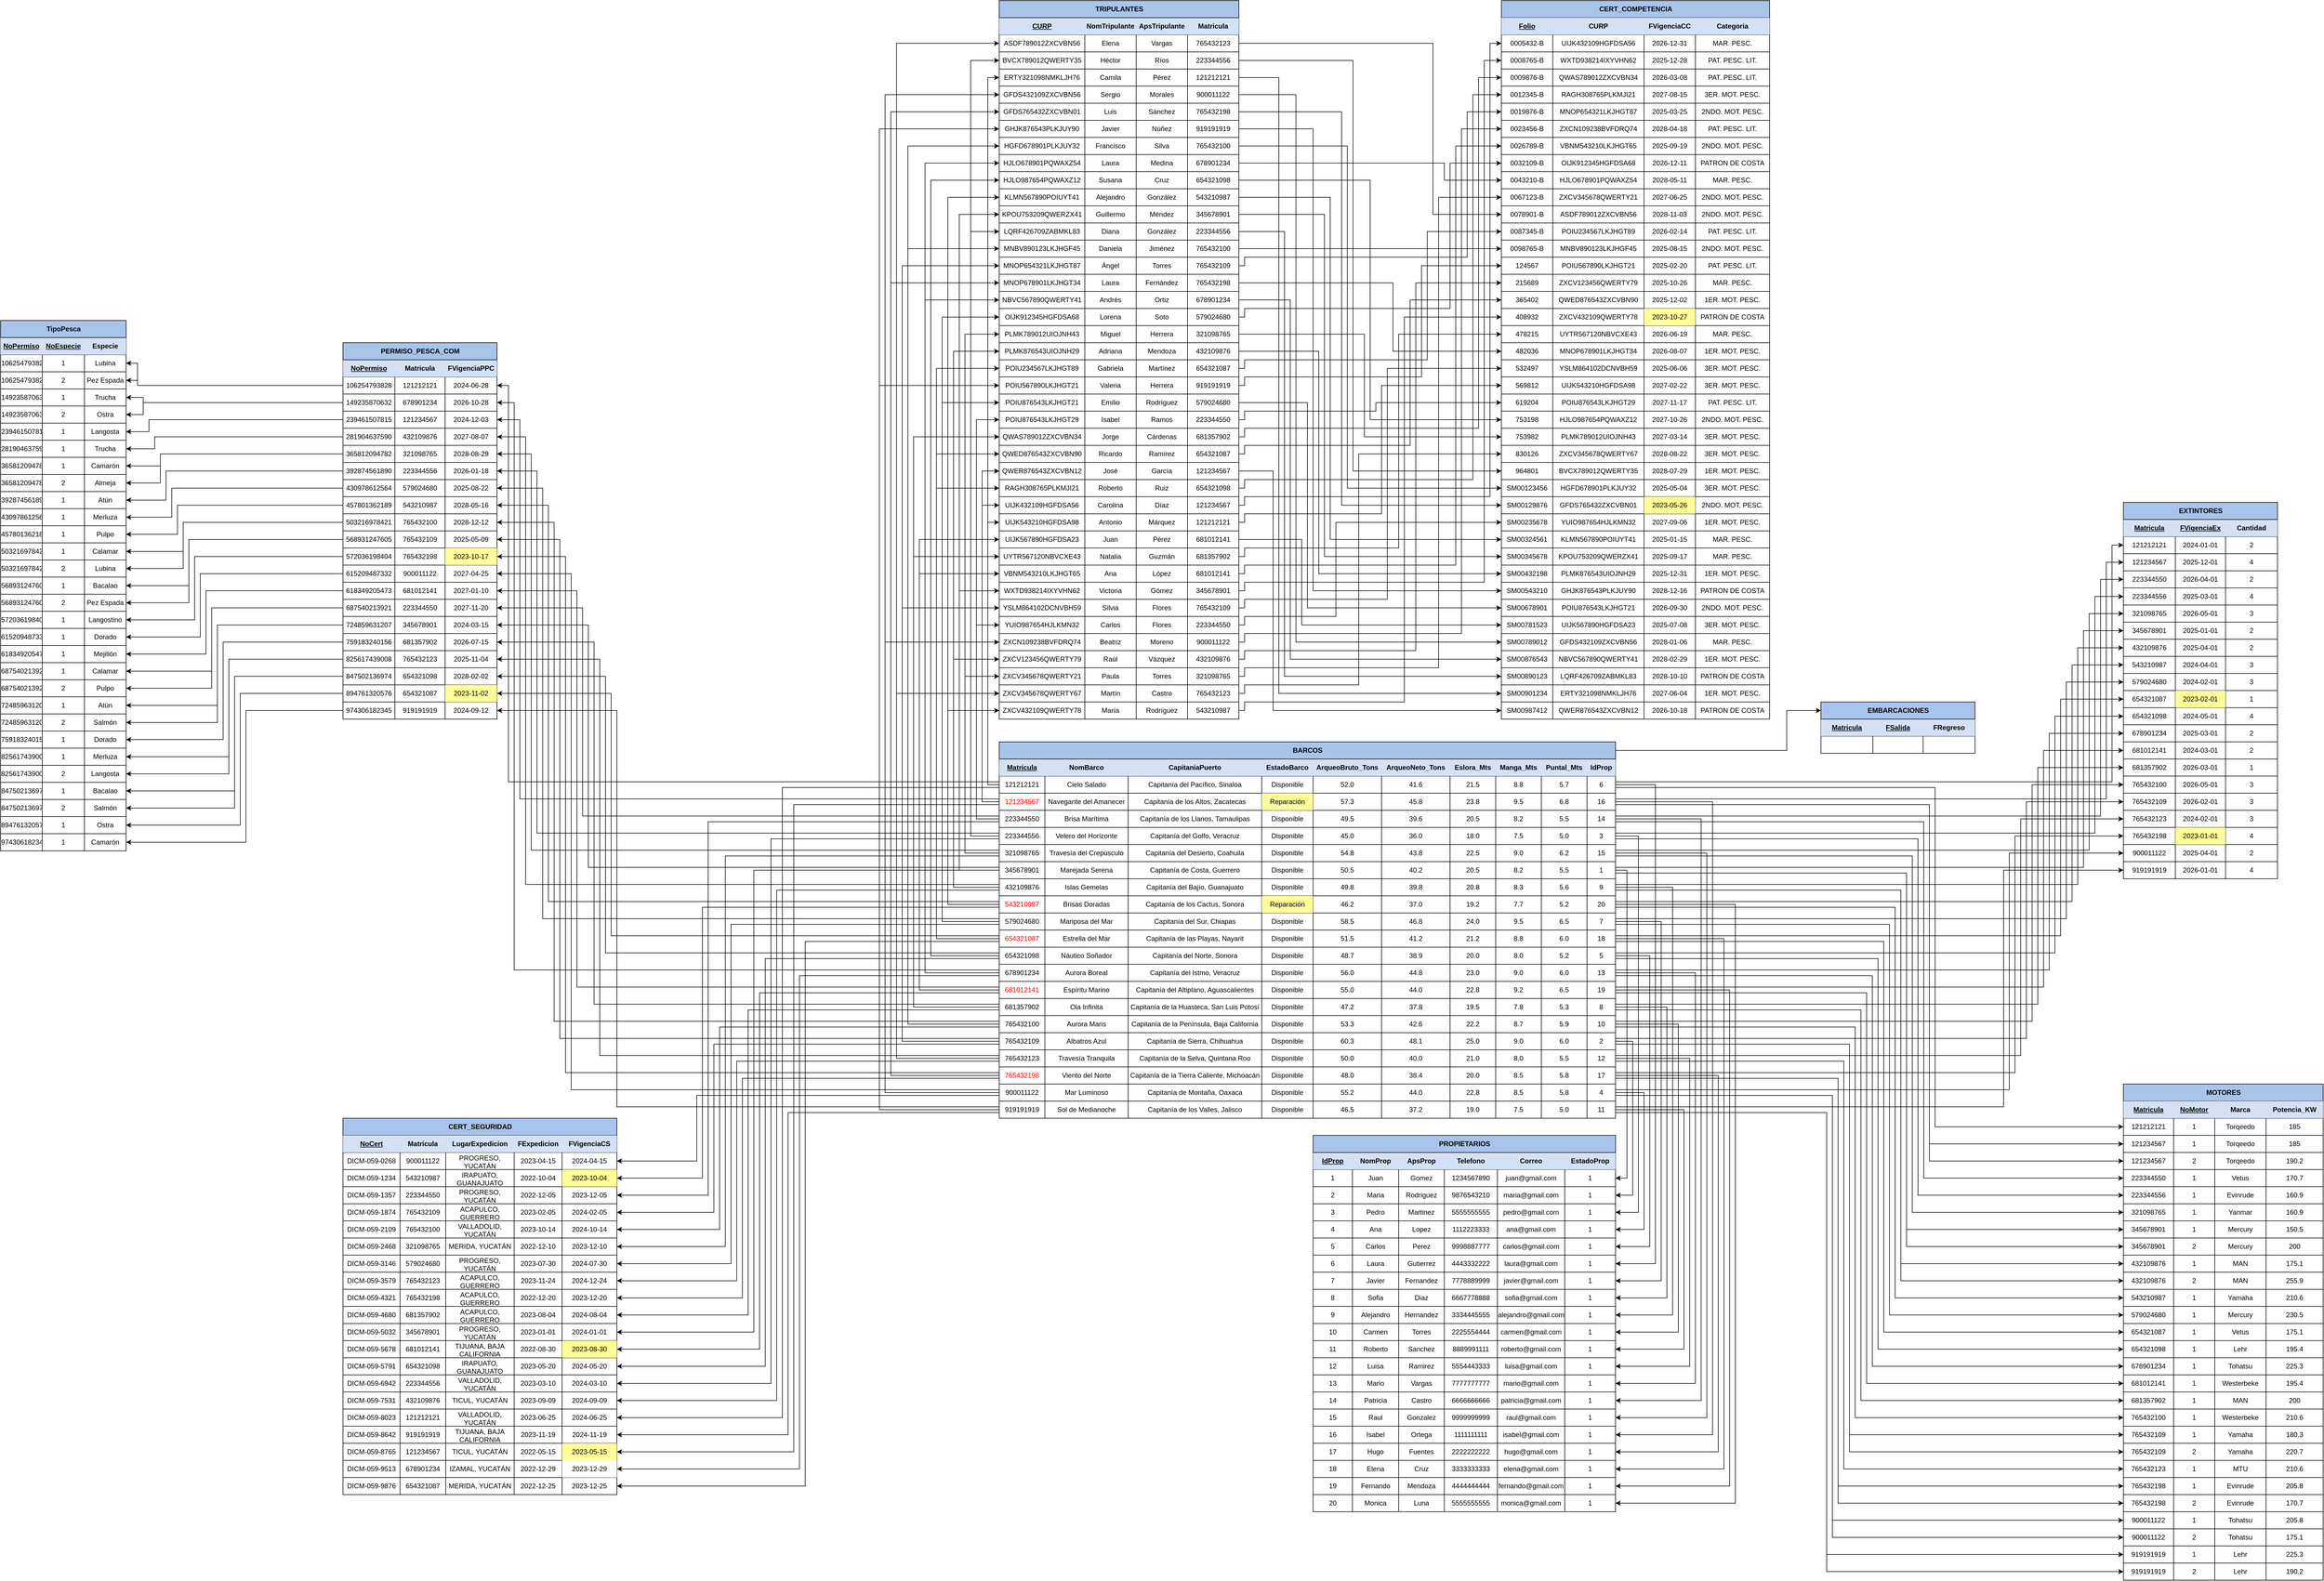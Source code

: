 <mxfile version="15.4.0" type="device"><diagram name="Diagrama BD - Registros" id="dDw-zRcp0T2o55xJte9v"><mxGraphModel dx="11138" dy="3400" grid="1" gridSize="10" guides="1" tooltips="1" connect="1" arrows="1" fold="1" page="1" pageScale="1" pageWidth="1169" pageHeight="827" math="0" shadow="0"><root><mxCell id="g7JKoghZpXfky7gip3pu-0"/><mxCell id="g7JKoghZpXfky7gip3pu-1" parent="g7JKoghZpXfky7gip3pu-0"/><mxCell id="nlwUGnc7SS0OnhK1PHHG-0" value="" style="group" vertex="1" connectable="0" parent="g7JKoghZpXfky7gip3pu-1"><mxGeometry x="1437" y="1270" width="270" height="90" as="geometry"/></mxCell><mxCell id="nlwUGnc7SS0OnhK1PHHG-1" value="" style="shape=table;html=1;whiteSpace=wrap;startSize=0;container=1;collapsible=0;childLayout=tableLayout;" vertex="1" parent="nlwUGnc7SS0OnhK1PHHG-0"><mxGeometry y="30" width="270" height="60" as="geometry"/></mxCell><mxCell id="nlwUGnc7SS0OnhK1PHHG-2" value="" style="shape=partialRectangle;html=1;whiteSpace=wrap;collapsible=0;dropTarget=0;pointerEvents=0;fillColor=none;top=0;left=0;bottom=0;right=0;points=[[0,0.5],[1,0.5]];portConstraint=eastwest;" vertex="1" parent="nlwUGnc7SS0OnhK1PHHG-1"><mxGeometry width="270" height="30" as="geometry"/></mxCell><mxCell id="nlwUGnc7SS0OnhK1PHHG-3" value="&lt;span style=&quot;font-weight: 700 ; text-align: left&quot;&gt;&lt;u&gt;Matricula&lt;/u&gt;&lt;/span&gt;" style="shape=partialRectangle;html=1;whiteSpace=wrap;connectable=0;fillColor=#D4E1F5;top=0;left=0;bottom=0;right=0;overflow=hidden;pointerEvents=1;" vertex="1" parent="nlwUGnc7SS0OnhK1PHHG-2"><mxGeometry width="91" height="30" as="geometry"><mxRectangle width="91" height="30" as="alternateBounds"/></mxGeometry></mxCell><mxCell id="nlwUGnc7SS0OnhK1PHHG-4" value="&lt;span style=&quot;font-weight: 700 ; text-align: left&quot;&gt;&lt;u&gt;FSalida&lt;/u&gt;&lt;/span&gt;" style="shape=partialRectangle;html=1;whiteSpace=wrap;connectable=0;fillColor=#D4E1F5;top=0;left=0;bottom=0;right=0;overflow=hidden;pointerEvents=1;" vertex="1" parent="nlwUGnc7SS0OnhK1PHHG-2"><mxGeometry x="91" width="88" height="30" as="geometry"><mxRectangle width="88" height="30" as="alternateBounds"/></mxGeometry></mxCell><mxCell id="nlwUGnc7SS0OnhK1PHHG-5" value="&lt;span style=&quot;text-align: left&quot;&gt;&lt;b&gt;FRegreso&lt;/b&gt;&lt;/span&gt;" style="shape=partialRectangle;html=1;whiteSpace=wrap;connectable=0;fillColor=#D4E1F5;top=0;left=0;bottom=0;right=0;overflow=hidden;pointerEvents=1;" vertex="1" parent="nlwUGnc7SS0OnhK1PHHG-2"><mxGeometry x="179" width="91" height="30" as="geometry"><mxRectangle width="91" height="30" as="alternateBounds"/></mxGeometry></mxCell><mxCell id="nlwUGnc7SS0OnhK1PHHG-6" value="" style="shape=partialRectangle;html=1;whiteSpace=wrap;collapsible=0;dropTarget=0;pointerEvents=0;fillColor=none;top=0;left=0;bottom=0;right=0;points=[[0,0.5],[1,0.5]];portConstraint=eastwest;" vertex="1" parent="nlwUGnc7SS0OnhK1PHHG-1"><mxGeometry y="30" width="270" height="30" as="geometry"/></mxCell><mxCell id="nlwUGnc7SS0OnhK1PHHG-7" value="" style="shape=partialRectangle;html=1;whiteSpace=wrap;connectable=0;fillColor=none;top=0;left=0;bottom=0;right=0;overflow=hidden;pointerEvents=1;" vertex="1" parent="nlwUGnc7SS0OnhK1PHHG-6"><mxGeometry width="91" height="30" as="geometry"><mxRectangle width="91" height="30" as="alternateBounds"/></mxGeometry></mxCell><mxCell id="nlwUGnc7SS0OnhK1PHHG-8" value="" style="shape=partialRectangle;html=1;whiteSpace=wrap;connectable=0;fillColor=none;top=0;left=0;bottom=0;right=0;overflow=hidden;pointerEvents=1;" vertex="1" parent="nlwUGnc7SS0OnhK1PHHG-6"><mxGeometry x="91" width="88" height="30" as="geometry"><mxRectangle width="88" height="30" as="alternateBounds"/></mxGeometry></mxCell><mxCell id="nlwUGnc7SS0OnhK1PHHG-9" value="" style="shape=partialRectangle;html=1;whiteSpace=wrap;connectable=0;fillColor=none;top=0;left=0;bottom=0;right=0;overflow=hidden;pointerEvents=1;" vertex="1" parent="nlwUGnc7SS0OnhK1PHHG-6"><mxGeometry x="179" width="91" height="30" as="geometry"><mxRectangle width="91" height="30" as="alternateBounds"/></mxGeometry></mxCell><mxCell id="nlwUGnc7SS0OnhK1PHHG-10" value="&lt;span style=&quot;font-weight: 700&quot;&gt;EMBARCACIONES&lt;/span&gt;" style="html=1;fillColor=#A9C4EB;" vertex="1" parent="nlwUGnc7SS0OnhK1PHHG-0"><mxGeometry width="270" height="30" as="geometry"/></mxCell><mxCell id="nlwUGnc7SS0OnhK1PHHG-11" value="" style="group" vertex="1" connectable="0" parent="g7JKoghZpXfky7gip3pu-1"><mxGeometry x="1967" y="1940" width="350" height="870" as="geometry"/></mxCell><mxCell id="nlwUGnc7SS0OnhK1PHHG-12" value="&lt;span style=&quot;font-weight: 700&quot;&gt;MOTORES&lt;/span&gt;" style="html=1;fillColor=#A9C4EB;" vertex="1" parent="nlwUGnc7SS0OnhK1PHHG-11"><mxGeometry width="350" height="30" as="geometry"/></mxCell><mxCell id="nlwUGnc7SS0OnhK1PHHG-13" value="" style="shape=table;startSize=0;container=1;collapsible=0;childLayout=tableLayout;fillColor=#FFFFFF;" vertex="1" parent="nlwUGnc7SS0OnhK1PHHG-11"><mxGeometry y="30" width="350" height="840" as="geometry"/></mxCell><mxCell id="nlwUGnc7SS0OnhK1PHHG-14" value="" style="shape=partialRectangle;collapsible=0;dropTarget=0;pointerEvents=0;fillColor=none;top=0;left=0;bottom=0;right=0;points=[[0,0.5],[1,0.5]];portConstraint=eastwest;" vertex="1" parent="nlwUGnc7SS0OnhK1PHHG-13"><mxGeometry width="350" height="30" as="geometry"/></mxCell><mxCell id="nlwUGnc7SS0OnhK1PHHG-15" value="&lt;span style=&quot;font-weight: 700 ; text-align: left&quot;&gt;&lt;u&gt;Matricula&lt;/u&gt;&lt;/span&gt;" style="shape=partialRectangle;html=1;whiteSpace=wrap;connectable=0;overflow=hidden;fillColor=#D4E1F5;top=0;left=0;bottom=0;right=0;pointerEvents=1;" vertex="1" parent="nlwUGnc7SS0OnhK1PHHG-14"><mxGeometry width="88" height="30" as="geometry"><mxRectangle width="88" height="30" as="alternateBounds"/></mxGeometry></mxCell><mxCell id="nlwUGnc7SS0OnhK1PHHG-16" value="&lt;span style=&quot;font-weight: 700 ; text-align: left&quot;&gt;&lt;u&gt;NoMotor&lt;/u&gt;&lt;/span&gt;" style="shape=partialRectangle;html=1;whiteSpace=wrap;connectable=0;overflow=hidden;fillColor=#D4E1F5;top=0;left=0;bottom=0;right=0;pointerEvents=1;" vertex="1" parent="nlwUGnc7SS0OnhK1PHHG-14"><mxGeometry x="88" width="72" height="30" as="geometry"><mxRectangle width="72" height="30" as="alternateBounds"/></mxGeometry></mxCell><mxCell id="nlwUGnc7SS0OnhK1PHHG-17" value="&lt;span style=&quot;text-align: left&quot;&gt;&lt;b&gt;Marca&lt;/b&gt;&lt;/span&gt;" style="shape=partialRectangle;html=1;whiteSpace=wrap;connectable=0;overflow=hidden;fillColor=#D4E1F5;top=0;left=0;bottom=0;right=0;pointerEvents=1;" vertex="1" parent="nlwUGnc7SS0OnhK1PHHG-14"><mxGeometry x="160" width="90" height="30" as="geometry"><mxRectangle width="90" height="30" as="alternateBounds"/></mxGeometry></mxCell><mxCell id="nlwUGnc7SS0OnhK1PHHG-18" value="&lt;span style=&quot;text-align: left&quot;&gt;&lt;b&gt;Potencia_KW&lt;/b&gt;&lt;/span&gt;" style="shape=partialRectangle;html=1;whiteSpace=wrap;connectable=0;overflow=hidden;fillColor=#D4E1F5;top=0;left=0;bottom=0;right=0;pointerEvents=1;" vertex="1" parent="nlwUGnc7SS0OnhK1PHHG-14"><mxGeometry x="250" width="100" height="30" as="geometry"><mxRectangle width="100" height="30" as="alternateBounds"/></mxGeometry></mxCell><mxCell id="nlwUGnc7SS0OnhK1PHHG-19" value="" style="shape=partialRectangle;collapsible=0;dropTarget=0;pointerEvents=0;fillColor=none;top=0;left=0;bottom=0;right=0;points=[[0,0.5],[1,0.5]];portConstraint=eastwest;" vertex="1" parent="nlwUGnc7SS0OnhK1PHHG-13"><mxGeometry y="30" width="350" height="30" as="geometry"/></mxCell><mxCell id="nlwUGnc7SS0OnhK1PHHG-20" value="121212121" style="shape=partialRectangle;html=1;whiteSpace=wrap;connectable=0;overflow=hidden;fillColor=none;top=0;left=0;bottom=0;right=0;pointerEvents=1;" vertex="1" parent="nlwUGnc7SS0OnhK1PHHG-19"><mxGeometry width="88" height="30" as="geometry"><mxRectangle width="88" height="30" as="alternateBounds"/></mxGeometry></mxCell><mxCell id="nlwUGnc7SS0OnhK1PHHG-21" value="1" style="shape=partialRectangle;html=1;whiteSpace=wrap;connectable=0;overflow=hidden;fillColor=none;top=0;left=0;bottom=0;right=0;pointerEvents=1;" vertex="1" parent="nlwUGnc7SS0OnhK1PHHG-19"><mxGeometry x="88" width="72" height="30" as="geometry"><mxRectangle width="72" height="30" as="alternateBounds"/></mxGeometry></mxCell><mxCell id="nlwUGnc7SS0OnhK1PHHG-22" value="&lt;span style=&quot;text-align: left&quot;&gt;Torqeedo&lt;/span&gt;" style="shape=partialRectangle;html=1;whiteSpace=wrap;connectable=0;overflow=hidden;fillColor=none;top=0;left=0;bottom=0;right=0;pointerEvents=1;" vertex="1" parent="nlwUGnc7SS0OnhK1PHHG-19"><mxGeometry x="160" width="90" height="30" as="geometry"><mxRectangle width="90" height="30" as="alternateBounds"/></mxGeometry></mxCell><mxCell id="nlwUGnc7SS0OnhK1PHHG-23" value="&lt;span style=&quot;text-align: -webkit-right&quot;&gt;185&lt;/span&gt;" style="shape=partialRectangle;html=1;whiteSpace=wrap;connectable=0;overflow=hidden;fillColor=none;top=0;left=0;bottom=0;right=0;pointerEvents=1;" vertex="1" parent="nlwUGnc7SS0OnhK1PHHG-19"><mxGeometry x="250" width="100" height="30" as="geometry"><mxRectangle width="100" height="30" as="alternateBounds"/></mxGeometry></mxCell><mxCell id="nlwUGnc7SS0OnhK1PHHG-24" value="" style="shape=partialRectangle;collapsible=0;dropTarget=0;pointerEvents=0;fillColor=none;top=0;left=0;bottom=0;right=0;points=[[0,0.5],[1,0.5]];portConstraint=eastwest;" vertex="1" parent="nlwUGnc7SS0OnhK1PHHG-13"><mxGeometry y="60" width="350" height="30" as="geometry"/></mxCell><mxCell id="nlwUGnc7SS0OnhK1PHHG-25" value="&lt;span style=&quot;text-align: -webkit-right&quot;&gt;121234567&lt;/span&gt;" style="shape=partialRectangle;html=1;whiteSpace=wrap;connectable=0;overflow=hidden;fillColor=none;top=0;left=0;bottom=0;right=0;pointerEvents=1;" vertex="1" parent="nlwUGnc7SS0OnhK1PHHG-24"><mxGeometry width="88" height="30" as="geometry"><mxRectangle width="88" height="30" as="alternateBounds"/></mxGeometry></mxCell><mxCell id="nlwUGnc7SS0OnhK1PHHG-26" value="1" style="shape=partialRectangle;html=1;whiteSpace=wrap;connectable=0;overflow=hidden;fillColor=none;top=0;left=0;bottom=0;right=0;pointerEvents=1;" vertex="1" parent="nlwUGnc7SS0OnhK1PHHG-24"><mxGeometry x="88" width="72" height="30" as="geometry"><mxRectangle width="72" height="30" as="alternateBounds"/></mxGeometry></mxCell><mxCell id="nlwUGnc7SS0OnhK1PHHG-27" value="&lt;span style=&quot;text-align: left&quot;&gt;Torqeedo&lt;/span&gt;" style="shape=partialRectangle;html=1;whiteSpace=wrap;connectable=0;overflow=hidden;fillColor=none;top=0;left=0;bottom=0;right=0;pointerEvents=1;" vertex="1" parent="nlwUGnc7SS0OnhK1PHHG-24"><mxGeometry x="160" width="90" height="30" as="geometry"><mxRectangle width="90" height="30" as="alternateBounds"/></mxGeometry></mxCell><mxCell id="nlwUGnc7SS0OnhK1PHHG-28" value="&lt;span style=&quot;text-align: -webkit-right&quot;&gt;185&lt;/span&gt;" style="shape=partialRectangle;html=1;whiteSpace=wrap;connectable=0;overflow=hidden;fillColor=none;top=0;left=0;bottom=0;right=0;pointerEvents=1;" vertex="1" parent="nlwUGnc7SS0OnhK1PHHG-24"><mxGeometry x="250" width="100" height="30" as="geometry"><mxRectangle width="100" height="30" as="alternateBounds"/></mxGeometry></mxCell><mxCell id="nlwUGnc7SS0OnhK1PHHG-29" value="" style="shape=partialRectangle;collapsible=0;dropTarget=0;pointerEvents=0;fillColor=none;top=0;left=0;bottom=0;right=0;points=[[0,0.5],[1,0.5]];portConstraint=eastwest;" vertex="1" parent="nlwUGnc7SS0OnhK1PHHG-13"><mxGeometry y="90" width="350" height="30" as="geometry"/></mxCell><mxCell id="nlwUGnc7SS0OnhK1PHHG-30" value="&lt;span style=&quot;text-align: -webkit-right&quot;&gt;121234567&lt;/span&gt;" style="shape=partialRectangle;html=1;whiteSpace=wrap;connectable=0;overflow=hidden;fillColor=none;top=0;left=0;bottom=0;right=0;pointerEvents=1;" vertex="1" parent="nlwUGnc7SS0OnhK1PHHG-29"><mxGeometry width="88" height="30" as="geometry"><mxRectangle width="88" height="30" as="alternateBounds"/></mxGeometry></mxCell><mxCell id="nlwUGnc7SS0OnhK1PHHG-31" value="2" style="shape=partialRectangle;html=1;whiteSpace=wrap;connectable=0;overflow=hidden;fillColor=none;top=0;left=0;bottom=0;right=0;pointerEvents=1;" vertex="1" parent="nlwUGnc7SS0OnhK1PHHG-29"><mxGeometry x="88" width="72" height="30" as="geometry"><mxRectangle width="72" height="30" as="alternateBounds"/></mxGeometry></mxCell><mxCell id="nlwUGnc7SS0OnhK1PHHG-32" value="&lt;span style=&quot;text-align: left&quot;&gt;Torqeedo&lt;/span&gt;" style="shape=partialRectangle;html=1;whiteSpace=wrap;connectable=0;overflow=hidden;fillColor=none;top=0;left=0;bottom=0;right=0;pointerEvents=1;" vertex="1" parent="nlwUGnc7SS0OnhK1PHHG-29"><mxGeometry x="160" width="90" height="30" as="geometry"><mxRectangle width="90" height="30" as="alternateBounds"/></mxGeometry></mxCell><mxCell id="nlwUGnc7SS0OnhK1PHHG-33" value="&lt;span style=&quot;text-align: -webkit-right&quot;&gt;190.2&lt;/span&gt;" style="shape=partialRectangle;html=1;whiteSpace=wrap;connectable=0;overflow=hidden;fillColor=none;top=0;left=0;bottom=0;right=0;pointerEvents=1;" vertex="1" parent="nlwUGnc7SS0OnhK1PHHG-29"><mxGeometry x="250" width="100" height="30" as="geometry"><mxRectangle width="100" height="30" as="alternateBounds"/></mxGeometry></mxCell><mxCell id="nlwUGnc7SS0OnhK1PHHG-34" value="" style="shape=partialRectangle;collapsible=0;dropTarget=0;pointerEvents=0;fillColor=none;top=0;left=0;bottom=0;right=0;points=[[0,0.5],[1,0.5]];portConstraint=eastwest;" vertex="1" parent="nlwUGnc7SS0OnhK1PHHG-13"><mxGeometry y="120" width="350" height="30" as="geometry"/></mxCell><mxCell id="nlwUGnc7SS0OnhK1PHHG-35" value="&lt;span style=&quot;text-align: -webkit-right&quot;&gt;223344550&lt;/span&gt;" style="shape=partialRectangle;html=1;whiteSpace=wrap;connectable=0;overflow=hidden;fillColor=none;top=0;left=0;bottom=0;right=0;pointerEvents=1;" vertex="1" parent="nlwUGnc7SS0OnhK1PHHG-34"><mxGeometry width="88" height="30" as="geometry"><mxRectangle width="88" height="30" as="alternateBounds"/></mxGeometry></mxCell><mxCell id="nlwUGnc7SS0OnhK1PHHG-36" value="1" style="shape=partialRectangle;html=1;whiteSpace=wrap;connectable=0;overflow=hidden;fillColor=none;top=0;left=0;bottom=0;right=0;pointerEvents=1;" vertex="1" parent="nlwUGnc7SS0OnhK1PHHG-34"><mxGeometry x="88" width="72" height="30" as="geometry"><mxRectangle width="72" height="30" as="alternateBounds"/></mxGeometry></mxCell><mxCell id="nlwUGnc7SS0OnhK1PHHG-37" value="&lt;span style=&quot;text-align: left&quot;&gt;Vetus&lt;/span&gt;" style="shape=partialRectangle;html=1;whiteSpace=wrap;connectable=0;overflow=hidden;fillColor=none;top=0;left=0;bottom=0;right=0;pointerEvents=1;" vertex="1" parent="nlwUGnc7SS0OnhK1PHHG-34"><mxGeometry x="160" width="90" height="30" as="geometry"><mxRectangle width="90" height="30" as="alternateBounds"/></mxGeometry></mxCell><mxCell id="nlwUGnc7SS0OnhK1PHHG-38" value="&lt;span style=&quot;text-align: -webkit-right&quot;&gt;170.7&lt;/span&gt;" style="shape=partialRectangle;html=1;whiteSpace=wrap;connectable=0;overflow=hidden;fillColor=none;top=0;left=0;bottom=0;right=0;pointerEvents=1;" vertex="1" parent="nlwUGnc7SS0OnhK1PHHG-34"><mxGeometry x="250" width="100" height="30" as="geometry"><mxRectangle width="100" height="30" as="alternateBounds"/></mxGeometry></mxCell><mxCell id="nlwUGnc7SS0OnhK1PHHG-39" value="" style="shape=partialRectangle;collapsible=0;dropTarget=0;pointerEvents=0;fillColor=none;top=0;left=0;bottom=0;right=0;points=[[0,0.5],[1,0.5]];portConstraint=eastwest;" vertex="1" parent="nlwUGnc7SS0OnhK1PHHG-13"><mxGeometry y="150" width="350" height="30" as="geometry"/></mxCell><mxCell id="nlwUGnc7SS0OnhK1PHHG-40" value="&lt;span style=&quot;text-align: -webkit-right&quot;&gt;223344556&lt;/span&gt;" style="shape=partialRectangle;html=1;whiteSpace=wrap;connectable=0;overflow=hidden;fillColor=none;top=0;left=0;bottom=0;right=0;pointerEvents=1;" vertex="1" parent="nlwUGnc7SS0OnhK1PHHG-39"><mxGeometry width="88" height="30" as="geometry"><mxRectangle width="88" height="30" as="alternateBounds"/></mxGeometry></mxCell><mxCell id="nlwUGnc7SS0OnhK1PHHG-41" value="1" style="shape=partialRectangle;html=1;whiteSpace=wrap;connectable=0;overflow=hidden;fillColor=none;top=0;left=0;bottom=0;right=0;pointerEvents=1;" vertex="1" parent="nlwUGnc7SS0OnhK1PHHG-39"><mxGeometry x="88" width="72" height="30" as="geometry"><mxRectangle width="72" height="30" as="alternateBounds"/></mxGeometry></mxCell><mxCell id="nlwUGnc7SS0OnhK1PHHG-42" value="&lt;span style=&quot;text-align: left&quot;&gt;Evinrude&lt;/span&gt;" style="shape=partialRectangle;html=1;whiteSpace=wrap;connectable=0;overflow=hidden;fillColor=none;top=0;left=0;bottom=0;right=0;pointerEvents=1;" vertex="1" parent="nlwUGnc7SS0OnhK1PHHG-39"><mxGeometry x="160" width="90" height="30" as="geometry"><mxRectangle width="90" height="30" as="alternateBounds"/></mxGeometry></mxCell><mxCell id="nlwUGnc7SS0OnhK1PHHG-43" value="&lt;span style=&quot;text-align: -webkit-right&quot;&gt;160.9&lt;/span&gt;" style="shape=partialRectangle;html=1;whiteSpace=wrap;connectable=0;overflow=hidden;fillColor=none;top=0;left=0;bottom=0;right=0;pointerEvents=1;" vertex="1" parent="nlwUGnc7SS0OnhK1PHHG-39"><mxGeometry x="250" width="100" height="30" as="geometry"><mxRectangle width="100" height="30" as="alternateBounds"/></mxGeometry></mxCell><mxCell id="nlwUGnc7SS0OnhK1PHHG-44" value="" style="shape=partialRectangle;collapsible=0;dropTarget=0;pointerEvents=0;fillColor=none;top=0;left=0;bottom=0;right=0;points=[[0,0.5],[1,0.5]];portConstraint=eastwest;" vertex="1" parent="nlwUGnc7SS0OnhK1PHHG-13"><mxGeometry y="180" width="350" height="30" as="geometry"/></mxCell><mxCell id="nlwUGnc7SS0OnhK1PHHG-45" value="&lt;span style=&quot;text-align: -webkit-right&quot;&gt;321098765&lt;/span&gt;" style="shape=partialRectangle;html=1;whiteSpace=wrap;connectable=0;overflow=hidden;fillColor=none;top=0;left=0;bottom=0;right=0;pointerEvents=1;" vertex="1" parent="nlwUGnc7SS0OnhK1PHHG-44"><mxGeometry width="88" height="30" as="geometry"><mxRectangle width="88" height="30" as="alternateBounds"/></mxGeometry></mxCell><mxCell id="nlwUGnc7SS0OnhK1PHHG-46" value="1" style="shape=partialRectangle;html=1;whiteSpace=wrap;connectable=0;overflow=hidden;fillColor=none;top=0;left=0;bottom=0;right=0;pointerEvents=1;" vertex="1" parent="nlwUGnc7SS0OnhK1PHHG-44"><mxGeometry x="88" width="72" height="30" as="geometry"><mxRectangle width="72" height="30" as="alternateBounds"/></mxGeometry></mxCell><mxCell id="nlwUGnc7SS0OnhK1PHHG-47" value="&lt;table border=&quot;0&quot; cellpadding=&quot;0&quot; cellspacing=&quot;0&quot; width=&quot;83&quot; style=&quot;border-collapse: collapse ; width: 62pt&quot;&gt;&lt;tbody&gt;&lt;tr style=&quot;height: 15.0pt&quot;&gt;  &lt;td height=&quot;20&quot; width=&quot;83&quot; style=&quot;height: 15.0pt ; width: 62pt&quot;&gt;Yanmar&lt;/td&gt;&lt;/tr&gt;&lt;/tbody&gt;&lt;/table&gt;" style="shape=partialRectangle;html=1;whiteSpace=wrap;connectable=0;overflow=hidden;fillColor=none;top=0;left=0;bottom=0;right=0;pointerEvents=1;" vertex="1" parent="nlwUGnc7SS0OnhK1PHHG-44"><mxGeometry x="160" width="90" height="30" as="geometry"><mxRectangle width="90" height="30" as="alternateBounds"/></mxGeometry></mxCell><mxCell id="nlwUGnc7SS0OnhK1PHHG-48" value="160.9" style="shape=partialRectangle;html=1;whiteSpace=wrap;connectable=0;overflow=hidden;fillColor=none;top=0;left=0;bottom=0;right=0;pointerEvents=1;" vertex="1" parent="nlwUGnc7SS0OnhK1PHHG-44"><mxGeometry x="250" width="100" height="30" as="geometry"><mxRectangle width="100" height="30" as="alternateBounds"/></mxGeometry></mxCell><mxCell id="nlwUGnc7SS0OnhK1PHHG-49" value="" style="shape=partialRectangle;collapsible=0;dropTarget=0;pointerEvents=0;fillColor=none;top=0;left=0;bottom=0;right=0;points=[[0,0.5],[1,0.5]];portConstraint=eastwest;" vertex="1" parent="nlwUGnc7SS0OnhK1PHHG-13"><mxGeometry y="210" width="350" height="30" as="geometry"/></mxCell><mxCell id="nlwUGnc7SS0OnhK1PHHG-50" value="&lt;span style=&quot;text-align: -webkit-right&quot;&gt;345678901&lt;/span&gt;" style="shape=partialRectangle;html=1;whiteSpace=wrap;connectable=0;overflow=hidden;fillColor=none;top=0;left=0;bottom=0;right=0;pointerEvents=1;" vertex="1" parent="nlwUGnc7SS0OnhK1PHHG-49"><mxGeometry width="88" height="30" as="geometry"><mxRectangle width="88" height="30" as="alternateBounds"/></mxGeometry></mxCell><mxCell id="nlwUGnc7SS0OnhK1PHHG-51" value="1" style="shape=partialRectangle;html=1;whiteSpace=wrap;connectable=0;overflow=hidden;fillColor=none;top=0;left=0;bottom=0;right=0;pointerEvents=1;" vertex="1" parent="nlwUGnc7SS0OnhK1PHHG-49"><mxGeometry x="88" width="72" height="30" as="geometry"><mxRectangle width="72" height="30" as="alternateBounds"/></mxGeometry></mxCell><mxCell id="nlwUGnc7SS0OnhK1PHHG-52" value="Mercury" style="shape=partialRectangle;html=1;whiteSpace=wrap;connectable=0;overflow=hidden;fillColor=none;top=0;left=0;bottom=0;right=0;pointerEvents=1;" vertex="1" parent="nlwUGnc7SS0OnhK1PHHG-49"><mxGeometry x="160" width="90" height="30" as="geometry"><mxRectangle width="90" height="30" as="alternateBounds"/></mxGeometry></mxCell><mxCell id="nlwUGnc7SS0OnhK1PHHG-53" value="150.5" style="shape=partialRectangle;html=1;whiteSpace=wrap;connectable=0;overflow=hidden;fillColor=none;top=0;left=0;bottom=0;right=0;pointerEvents=1;" vertex="1" parent="nlwUGnc7SS0OnhK1PHHG-49"><mxGeometry x="250" width="100" height="30" as="geometry"><mxRectangle width="100" height="30" as="alternateBounds"/></mxGeometry></mxCell><mxCell id="nlwUGnc7SS0OnhK1PHHG-54" value="" style="shape=partialRectangle;collapsible=0;dropTarget=0;pointerEvents=0;fillColor=none;top=0;left=0;bottom=0;right=0;points=[[0,0.5],[1,0.5]];portConstraint=eastwest;" vertex="1" parent="nlwUGnc7SS0OnhK1PHHG-13"><mxGeometry y="240" width="350" height="30" as="geometry"/></mxCell><mxCell id="nlwUGnc7SS0OnhK1PHHG-55" value="&lt;span style=&quot;text-align: -webkit-right&quot;&gt;345678901&lt;/span&gt;" style="shape=partialRectangle;html=1;whiteSpace=wrap;connectable=0;overflow=hidden;fillColor=none;top=0;left=0;bottom=0;right=0;pointerEvents=1;" vertex="1" parent="nlwUGnc7SS0OnhK1PHHG-54"><mxGeometry width="88" height="30" as="geometry"><mxRectangle width="88" height="30" as="alternateBounds"/></mxGeometry></mxCell><mxCell id="nlwUGnc7SS0OnhK1PHHG-56" value="2" style="shape=partialRectangle;html=1;whiteSpace=wrap;connectable=0;overflow=hidden;fillColor=none;top=0;left=0;bottom=0;right=0;pointerEvents=1;" vertex="1" parent="nlwUGnc7SS0OnhK1PHHG-54"><mxGeometry x="88" width="72" height="30" as="geometry"><mxRectangle width="72" height="30" as="alternateBounds"/></mxGeometry></mxCell><mxCell id="nlwUGnc7SS0OnhK1PHHG-57" value="Mercury" style="shape=partialRectangle;html=1;whiteSpace=wrap;connectable=0;overflow=hidden;fillColor=none;top=0;left=0;bottom=0;right=0;pointerEvents=1;" vertex="1" parent="nlwUGnc7SS0OnhK1PHHG-54"><mxGeometry x="160" width="90" height="30" as="geometry"><mxRectangle width="90" height="30" as="alternateBounds"/></mxGeometry></mxCell><mxCell id="nlwUGnc7SS0OnhK1PHHG-58" value="200" style="shape=partialRectangle;html=1;whiteSpace=wrap;connectable=0;overflow=hidden;fillColor=none;top=0;left=0;bottom=0;right=0;pointerEvents=1;" vertex="1" parent="nlwUGnc7SS0OnhK1PHHG-54"><mxGeometry x="250" width="100" height="30" as="geometry"><mxRectangle width="100" height="30" as="alternateBounds"/></mxGeometry></mxCell><mxCell id="nlwUGnc7SS0OnhK1PHHG-59" value="" style="shape=partialRectangle;collapsible=0;dropTarget=0;pointerEvents=0;fillColor=none;top=0;left=0;bottom=0;right=0;points=[[0,0.5],[1,0.5]];portConstraint=eastwest;" vertex="1" parent="nlwUGnc7SS0OnhK1PHHG-13"><mxGeometry y="270" width="350" height="30" as="geometry"/></mxCell><mxCell id="nlwUGnc7SS0OnhK1PHHG-60" value="&lt;span style=&quot;text-align: -webkit-right&quot;&gt;432109876&lt;/span&gt;" style="shape=partialRectangle;html=1;whiteSpace=wrap;connectable=0;overflow=hidden;fillColor=none;top=0;left=0;bottom=0;right=0;pointerEvents=1;" vertex="1" parent="nlwUGnc7SS0OnhK1PHHG-59"><mxGeometry width="88" height="30" as="geometry"><mxRectangle width="88" height="30" as="alternateBounds"/></mxGeometry></mxCell><mxCell id="nlwUGnc7SS0OnhK1PHHG-61" value="1" style="shape=partialRectangle;html=1;whiteSpace=wrap;connectable=0;overflow=hidden;fillColor=none;top=0;left=0;bottom=0;right=0;pointerEvents=1;" vertex="1" parent="nlwUGnc7SS0OnhK1PHHG-59"><mxGeometry x="88" width="72" height="30" as="geometry"><mxRectangle width="72" height="30" as="alternateBounds"/></mxGeometry></mxCell><mxCell id="nlwUGnc7SS0OnhK1PHHG-62" value="MAN" style="shape=partialRectangle;html=1;whiteSpace=wrap;connectable=0;overflow=hidden;fillColor=none;top=0;left=0;bottom=0;right=0;pointerEvents=1;" vertex="1" parent="nlwUGnc7SS0OnhK1PHHG-59"><mxGeometry x="160" width="90" height="30" as="geometry"><mxRectangle width="90" height="30" as="alternateBounds"/></mxGeometry></mxCell><mxCell id="nlwUGnc7SS0OnhK1PHHG-63" value="175.1" style="shape=partialRectangle;html=1;whiteSpace=wrap;connectable=0;overflow=hidden;fillColor=none;top=0;left=0;bottom=0;right=0;pointerEvents=1;" vertex="1" parent="nlwUGnc7SS0OnhK1PHHG-59"><mxGeometry x="250" width="100" height="30" as="geometry"><mxRectangle width="100" height="30" as="alternateBounds"/></mxGeometry></mxCell><mxCell id="nlwUGnc7SS0OnhK1PHHG-64" value="" style="shape=partialRectangle;collapsible=0;dropTarget=0;pointerEvents=0;fillColor=none;top=0;left=0;bottom=0;right=0;points=[[0,0.5],[1,0.5]];portConstraint=eastwest;" vertex="1" parent="nlwUGnc7SS0OnhK1PHHG-13"><mxGeometry y="300" width="350" height="30" as="geometry"/></mxCell><mxCell id="nlwUGnc7SS0OnhK1PHHG-65" value="&lt;span style=&quot;text-align: -webkit-right&quot;&gt;432109876&lt;/span&gt;" style="shape=partialRectangle;html=1;whiteSpace=wrap;connectable=0;overflow=hidden;fillColor=none;top=0;left=0;bottom=0;right=0;pointerEvents=1;" vertex="1" parent="nlwUGnc7SS0OnhK1PHHG-64"><mxGeometry width="88" height="30" as="geometry"><mxRectangle width="88" height="30" as="alternateBounds"/></mxGeometry></mxCell><mxCell id="nlwUGnc7SS0OnhK1PHHG-66" value="2" style="shape=partialRectangle;html=1;whiteSpace=wrap;connectable=0;overflow=hidden;fillColor=none;top=0;left=0;bottom=0;right=0;pointerEvents=1;" vertex="1" parent="nlwUGnc7SS0OnhK1PHHG-64"><mxGeometry x="88" width="72" height="30" as="geometry"><mxRectangle width="72" height="30" as="alternateBounds"/></mxGeometry></mxCell><mxCell id="nlwUGnc7SS0OnhK1PHHG-67" value="MAN" style="shape=partialRectangle;html=1;whiteSpace=wrap;connectable=0;overflow=hidden;fillColor=none;top=0;left=0;bottom=0;right=0;pointerEvents=1;" vertex="1" parent="nlwUGnc7SS0OnhK1PHHG-64"><mxGeometry x="160" width="90" height="30" as="geometry"><mxRectangle width="90" height="30" as="alternateBounds"/></mxGeometry></mxCell><mxCell id="nlwUGnc7SS0OnhK1PHHG-68" value="255.9" style="shape=partialRectangle;html=1;whiteSpace=wrap;connectable=0;overflow=hidden;fillColor=none;top=0;left=0;bottom=0;right=0;pointerEvents=1;" vertex="1" parent="nlwUGnc7SS0OnhK1PHHG-64"><mxGeometry x="250" width="100" height="30" as="geometry"><mxRectangle width="100" height="30" as="alternateBounds"/></mxGeometry></mxCell><mxCell id="nlwUGnc7SS0OnhK1PHHG-69" value="" style="shape=partialRectangle;collapsible=0;dropTarget=0;pointerEvents=0;fillColor=none;top=0;left=0;bottom=0;right=0;points=[[0,0.5],[1,0.5]];portConstraint=eastwest;" vertex="1" parent="nlwUGnc7SS0OnhK1PHHG-13"><mxGeometry y="330" width="350" height="30" as="geometry"/></mxCell><mxCell id="nlwUGnc7SS0OnhK1PHHG-70" value="543210987" style="shape=partialRectangle;html=1;whiteSpace=wrap;connectable=0;overflow=hidden;fillColor=none;top=0;left=0;bottom=0;right=0;pointerEvents=1;" vertex="1" parent="nlwUGnc7SS0OnhK1PHHG-69"><mxGeometry width="88" height="30" as="geometry"><mxRectangle width="88" height="30" as="alternateBounds"/></mxGeometry></mxCell><mxCell id="nlwUGnc7SS0OnhK1PHHG-71" value="1" style="shape=partialRectangle;html=1;whiteSpace=wrap;connectable=0;overflow=hidden;fillColor=none;top=0;left=0;bottom=0;right=0;pointerEvents=1;" vertex="1" parent="nlwUGnc7SS0OnhK1PHHG-69"><mxGeometry x="88" width="72" height="30" as="geometry"><mxRectangle width="72" height="30" as="alternateBounds"/></mxGeometry></mxCell><mxCell id="nlwUGnc7SS0OnhK1PHHG-72" value="Yamaha" style="shape=partialRectangle;html=1;whiteSpace=wrap;connectable=0;overflow=hidden;fillColor=none;top=0;left=0;bottom=0;right=0;pointerEvents=1;" vertex="1" parent="nlwUGnc7SS0OnhK1PHHG-69"><mxGeometry x="160" width="90" height="30" as="geometry"><mxRectangle width="90" height="30" as="alternateBounds"/></mxGeometry></mxCell><mxCell id="nlwUGnc7SS0OnhK1PHHG-73" value="210.6" style="shape=partialRectangle;html=1;whiteSpace=wrap;connectable=0;overflow=hidden;fillColor=none;top=0;left=0;bottom=0;right=0;pointerEvents=1;" vertex="1" parent="nlwUGnc7SS0OnhK1PHHG-69"><mxGeometry x="250" width="100" height="30" as="geometry"><mxRectangle width="100" height="30" as="alternateBounds"/></mxGeometry></mxCell><mxCell id="nlwUGnc7SS0OnhK1PHHG-74" value="" style="shape=partialRectangle;collapsible=0;dropTarget=0;pointerEvents=0;fillColor=none;top=0;left=0;bottom=0;right=0;points=[[0,0.5],[1,0.5]];portConstraint=eastwest;" vertex="1" parent="nlwUGnc7SS0OnhK1PHHG-13"><mxGeometry y="360" width="350" height="30" as="geometry"/></mxCell><mxCell id="nlwUGnc7SS0OnhK1PHHG-75" value="579024680" style="shape=partialRectangle;html=1;whiteSpace=wrap;connectable=0;overflow=hidden;fillColor=none;top=0;left=0;bottom=0;right=0;pointerEvents=1;" vertex="1" parent="nlwUGnc7SS0OnhK1PHHG-74"><mxGeometry width="88" height="30" as="geometry"><mxRectangle width="88" height="30" as="alternateBounds"/></mxGeometry></mxCell><mxCell id="nlwUGnc7SS0OnhK1PHHG-76" value="1" style="shape=partialRectangle;html=1;whiteSpace=wrap;connectable=0;overflow=hidden;fillColor=none;top=0;left=0;bottom=0;right=0;pointerEvents=1;" vertex="1" parent="nlwUGnc7SS0OnhK1PHHG-74"><mxGeometry x="88" width="72" height="30" as="geometry"><mxRectangle width="72" height="30" as="alternateBounds"/></mxGeometry></mxCell><mxCell id="nlwUGnc7SS0OnhK1PHHG-77" value="Mercury" style="shape=partialRectangle;html=1;whiteSpace=wrap;connectable=0;overflow=hidden;fillColor=none;top=0;left=0;bottom=0;right=0;pointerEvents=1;" vertex="1" parent="nlwUGnc7SS0OnhK1PHHG-74"><mxGeometry x="160" width="90" height="30" as="geometry"><mxRectangle width="90" height="30" as="alternateBounds"/></mxGeometry></mxCell><mxCell id="nlwUGnc7SS0OnhK1PHHG-78" value="230.5" style="shape=partialRectangle;html=1;whiteSpace=wrap;connectable=0;overflow=hidden;fillColor=none;top=0;left=0;bottom=0;right=0;pointerEvents=1;" vertex="1" parent="nlwUGnc7SS0OnhK1PHHG-74"><mxGeometry x="250" width="100" height="30" as="geometry"><mxRectangle width="100" height="30" as="alternateBounds"/></mxGeometry></mxCell><mxCell id="nlwUGnc7SS0OnhK1PHHG-79" value="" style="shape=partialRectangle;collapsible=0;dropTarget=0;pointerEvents=0;fillColor=none;top=0;left=0;bottom=0;right=0;points=[[0,0.5],[1,0.5]];portConstraint=eastwest;" vertex="1" parent="nlwUGnc7SS0OnhK1PHHG-13"><mxGeometry y="390" width="350" height="30" as="geometry"/></mxCell><mxCell id="nlwUGnc7SS0OnhK1PHHG-80" value="654321087" style="shape=partialRectangle;html=1;whiteSpace=wrap;connectable=0;overflow=hidden;fillColor=none;top=0;left=0;bottom=0;right=0;pointerEvents=1;" vertex="1" parent="nlwUGnc7SS0OnhK1PHHG-79"><mxGeometry width="88" height="30" as="geometry"><mxRectangle width="88" height="30" as="alternateBounds"/></mxGeometry></mxCell><mxCell id="nlwUGnc7SS0OnhK1PHHG-81" value="1" style="shape=partialRectangle;html=1;whiteSpace=wrap;connectable=0;overflow=hidden;fillColor=none;top=0;left=0;bottom=0;right=0;pointerEvents=1;" vertex="1" parent="nlwUGnc7SS0OnhK1PHHG-79"><mxGeometry x="88" width="72" height="30" as="geometry"><mxRectangle width="72" height="30" as="alternateBounds"/></mxGeometry></mxCell><mxCell id="nlwUGnc7SS0OnhK1PHHG-82" value="Vetus" style="shape=partialRectangle;html=1;whiteSpace=wrap;connectable=0;overflow=hidden;fillColor=none;top=0;left=0;bottom=0;right=0;pointerEvents=1;" vertex="1" parent="nlwUGnc7SS0OnhK1PHHG-79"><mxGeometry x="160" width="90" height="30" as="geometry"><mxRectangle width="90" height="30" as="alternateBounds"/></mxGeometry></mxCell><mxCell id="nlwUGnc7SS0OnhK1PHHG-83" value="175.1" style="shape=partialRectangle;html=1;whiteSpace=wrap;connectable=0;overflow=hidden;fillColor=none;top=0;left=0;bottom=0;right=0;pointerEvents=1;" vertex="1" parent="nlwUGnc7SS0OnhK1PHHG-79"><mxGeometry x="250" width="100" height="30" as="geometry"><mxRectangle width="100" height="30" as="alternateBounds"/></mxGeometry></mxCell><mxCell id="nlwUGnc7SS0OnhK1PHHG-84" value="" style="shape=partialRectangle;collapsible=0;dropTarget=0;pointerEvents=0;fillColor=none;top=0;left=0;bottom=0;right=0;points=[[0,0.5],[1,0.5]];portConstraint=eastwest;" vertex="1" parent="nlwUGnc7SS0OnhK1PHHG-13"><mxGeometry y="420" width="350" height="30" as="geometry"/></mxCell><mxCell id="nlwUGnc7SS0OnhK1PHHG-85" value="654321098" style="shape=partialRectangle;html=1;whiteSpace=wrap;connectable=0;overflow=hidden;fillColor=none;top=0;left=0;bottom=0;right=0;pointerEvents=1;" vertex="1" parent="nlwUGnc7SS0OnhK1PHHG-84"><mxGeometry width="88" height="30" as="geometry"><mxRectangle width="88" height="30" as="alternateBounds"/></mxGeometry></mxCell><mxCell id="nlwUGnc7SS0OnhK1PHHG-86" value="1" style="shape=partialRectangle;html=1;whiteSpace=wrap;connectable=0;overflow=hidden;fillColor=none;top=0;left=0;bottom=0;right=0;pointerEvents=1;" vertex="1" parent="nlwUGnc7SS0OnhK1PHHG-84"><mxGeometry x="88" width="72" height="30" as="geometry"><mxRectangle width="72" height="30" as="alternateBounds"/></mxGeometry></mxCell><mxCell id="nlwUGnc7SS0OnhK1PHHG-87" value="Lehr" style="shape=partialRectangle;html=1;whiteSpace=wrap;connectable=0;overflow=hidden;fillColor=none;top=0;left=0;bottom=0;right=0;pointerEvents=1;" vertex="1" parent="nlwUGnc7SS0OnhK1PHHG-84"><mxGeometry x="160" width="90" height="30" as="geometry"><mxRectangle width="90" height="30" as="alternateBounds"/></mxGeometry></mxCell><mxCell id="nlwUGnc7SS0OnhK1PHHG-88" value="195.4" style="shape=partialRectangle;html=1;whiteSpace=wrap;connectable=0;overflow=hidden;fillColor=none;top=0;left=0;bottom=0;right=0;pointerEvents=1;" vertex="1" parent="nlwUGnc7SS0OnhK1PHHG-84"><mxGeometry x="250" width="100" height="30" as="geometry"><mxRectangle width="100" height="30" as="alternateBounds"/></mxGeometry></mxCell><mxCell id="nlwUGnc7SS0OnhK1PHHG-89" value="" style="shape=partialRectangle;collapsible=0;dropTarget=0;pointerEvents=0;fillColor=none;top=0;left=0;bottom=0;right=0;points=[[0,0.5],[1,0.5]];portConstraint=eastwest;" vertex="1" parent="nlwUGnc7SS0OnhK1PHHG-13"><mxGeometry y="450" width="350" height="30" as="geometry"/></mxCell><mxCell id="nlwUGnc7SS0OnhK1PHHG-90" value="678901234" style="shape=partialRectangle;html=1;whiteSpace=wrap;connectable=0;overflow=hidden;fillColor=none;top=0;left=0;bottom=0;right=0;pointerEvents=1;" vertex="1" parent="nlwUGnc7SS0OnhK1PHHG-89"><mxGeometry width="88" height="30" as="geometry"><mxRectangle width="88" height="30" as="alternateBounds"/></mxGeometry></mxCell><mxCell id="nlwUGnc7SS0OnhK1PHHG-91" value="1" style="shape=partialRectangle;html=1;whiteSpace=wrap;connectable=0;overflow=hidden;fillColor=none;top=0;left=0;bottom=0;right=0;pointerEvents=1;" vertex="1" parent="nlwUGnc7SS0OnhK1PHHG-89"><mxGeometry x="88" width="72" height="30" as="geometry"><mxRectangle width="72" height="30" as="alternateBounds"/></mxGeometry></mxCell><mxCell id="nlwUGnc7SS0OnhK1PHHG-92" value="Tohatsu" style="shape=partialRectangle;html=1;whiteSpace=wrap;connectable=0;overflow=hidden;fillColor=none;top=0;left=0;bottom=0;right=0;pointerEvents=1;" vertex="1" parent="nlwUGnc7SS0OnhK1PHHG-89"><mxGeometry x="160" width="90" height="30" as="geometry"><mxRectangle width="90" height="30" as="alternateBounds"/></mxGeometry></mxCell><mxCell id="nlwUGnc7SS0OnhK1PHHG-93" value="225.3" style="shape=partialRectangle;html=1;whiteSpace=wrap;connectable=0;overflow=hidden;fillColor=none;top=0;left=0;bottom=0;right=0;pointerEvents=1;" vertex="1" parent="nlwUGnc7SS0OnhK1PHHG-89"><mxGeometry x="250" width="100" height="30" as="geometry"><mxRectangle width="100" height="30" as="alternateBounds"/></mxGeometry></mxCell><mxCell id="nlwUGnc7SS0OnhK1PHHG-94" value="" style="shape=partialRectangle;collapsible=0;dropTarget=0;pointerEvents=0;fillColor=none;top=0;left=0;bottom=0;right=0;points=[[0,0.5],[1,0.5]];portConstraint=eastwest;" vertex="1" parent="nlwUGnc7SS0OnhK1PHHG-13"><mxGeometry y="480" width="350" height="30" as="geometry"/></mxCell><mxCell id="nlwUGnc7SS0OnhK1PHHG-95" value="681012141" style="shape=partialRectangle;html=1;whiteSpace=wrap;connectable=0;overflow=hidden;fillColor=none;top=0;left=0;bottom=0;right=0;pointerEvents=1;" vertex="1" parent="nlwUGnc7SS0OnhK1PHHG-94"><mxGeometry width="88" height="30" as="geometry"><mxRectangle width="88" height="30" as="alternateBounds"/></mxGeometry></mxCell><mxCell id="nlwUGnc7SS0OnhK1PHHG-96" value="1" style="shape=partialRectangle;html=1;whiteSpace=wrap;connectable=0;overflow=hidden;fillColor=none;top=0;left=0;bottom=0;right=0;pointerEvents=1;" vertex="1" parent="nlwUGnc7SS0OnhK1PHHG-94"><mxGeometry x="88" width="72" height="30" as="geometry"><mxRectangle width="72" height="30" as="alternateBounds"/></mxGeometry></mxCell><mxCell id="nlwUGnc7SS0OnhK1PHHG-97" value="Westerbeke" style="shape=partialRectangle;html=1;whiteSpace=wrap;connectable=0;overflow=hidden;fillColor=none;top=0;left=0;bottom=0;right=0;pointerEvents=1;" vertex="1" parent="nlwUGnc7SS0OnhK1PHHG-94"><mxGeometry x="160" width="90" height="30" as="geometry"><mxRectangle width="90" height="30" as="alternateBounds"/></mxGeometry></mxCell><mxCell id="nlwUGnc7SS0OnhK1PHHG-98" value="195.4" style="shape=partialRectangle;html=1;whiteSpace=wrap;connectable=0;overflow=hidden;fillColor=none;top=0;left=0;bottom=0;right=0;pointerEvents=1;" vertex="1" parent="nlwUGnc7SS0OnhK1PHHG-94"><mxGeometry x="250" width="100" height="30" as="geometry"><mxRectangle width="100" height="30" as="alternateBounds"/></mxGeometry></mxCell><mxCell id="nlwUGnc7SS0OnhK1PHHG-99" value="" style="shape=partialRectangle;collapsible=0;dropTarget=0;pointerEvents=0;fillColor=none;top=0;left=0;bottom=0;right=0;points=[[0,0.5],[1,0.5]];portConstraint=eastwest;" vertex="1" parent="nlwUGnc7SS0OnhK1PHHG-13"><mxGeometry y="510" width="350" height="30" as="geometry"/></mxCell><mxCell id="nlwUGnc7SS0OnhK1PHHG-100" value="681357902" style="shape=partialRectangle;html=1;whiteSpace=wrap;connectable=0;overflow=hidden;fillColor=none;top=0;left=0;bottom=0;right=0;pointerEvents=1;" vertex="1" parent="nlwUGnc7SS0OnhK1PHHG-99"><mxGeometry width="88" height="30" as="geometry"><mxRectangle width="88" height="30" as="alternateBounds"/></mxGeometry></mxCell><mxCell id="nlwUGnc7SS0OnhK1PHHG-101" value="1" style="shape=partialRectangle;html=1;whiteSpace=wrap;connectable=0;overflow=hidden;fillColor=none;top=0;left=0;bottom=0;right=0;pointerEvents=1;" vertex="1" parent="nlwUGnc7SS0OnhK1PHHG-99"><mxGeometry x="88" width="72" height="30" as="geometry"><mxRectangle width="72" height="30" as="alternateBounds"/></mxGeometry></mxCell><mxCell id="nlwUGnc7SS0OnhK1PHHG-102" value="MAN" style="shape=partialRectangle;html=1;whiteSpace=wrap;connectable=0;overflow=hidden;fillColor=none;top=0;left=0;bottom=0;right=0;pointerEvents=1;" vertex="1" parent="nlwUGnc7SS0OnhK1PHHG-99"><mxGeometry x="160" width="90" height="30" as="geometry"><mxRectangle width="90" height="30" as="alternateBounds"/></mxGeometry></mxCell><mxCell id="nlwUGnc7SS0OnhK1PHHG-103" value="200" style="shape=partialRectangle;html=1;whiteSpace=wrap;connectable=0;overflow=hidden;fillColor=none;top=0;left=0;bottom=0;right=0;pointerEvents=1;" vertex="1" parent="nlwUGnc7SS0OnhK1PHHG-99"><mxGeometry x="250" width="100" height="30" as="geometry"><mxRectangle width="100" height="30" as="alternateBounds"/></mxGeometry></mxCell><mxCell id="nlwUGnc7SS0OnhK1PHHG-104" value="" style="shape=partialRectangle;collapsible=0;dropTarget=0;pointerEvents=0;fillColor=none;top=0;left=0;bottom=0;right=0;points=[[0,0.5],[1,0.5]];portConstraint=eastwest;" vertex="1" parent="nlwUGnc7SS0OnhK1PHHG-13"><mxGeometry y="540" width="350" height="30" as="geometry"/></mxCell><mxCell id="nlwUGnc7SS0OnhK1PHHG-105" value="765432100" style="shape=partialRectangle;html=1;whiteSpace=wrap;connectable=0;overflow=hidden;fillColor=none;top=0;left=0;bottom=0;right=0;pointerEvents=1;" vertex="1" parent="nlwUGnc7SS0OnhK1PHHG-104"><mxGeometry width="88" height="30" as="geometry"><mxRectangle width="88" height="30" as="alternateBounds"/></mxGeometry></mxCell><mxCell id="nlwUGnc7SS0OnhK1PHHG-106" value="1" style="shape=partialRectangle;html=1;whiteSpace=wrap;connectable=0;overflow=hidden;fillColor=none;top=0;left=0;bottom=0;right=0;pointerEvents=1;" vertex="1" parent="nlwUGnc7SS0OnhK1PHHG-104"><mxGeometry x="88" width="72" height="30" as="geometry"><mxRectangle width="72" height="30" as="alternateBounds"/></mxGeometry></mxCell><mxCell id="nlwUGnc7SS0OnhK1PHHG-107" value="Westerbeke" style="shape=partialRectangle;html=1;whiteSpace=wrap;connectable=0;overflow=hidden;fillColor=none;top=0;left=0;bottom=0;right=0;pointerEvents=1;" vertex="1" parent="nlwUGnc7SS0OnhK1PHHG-104"><mxGeometry x="160" width="90" height="30" as="geometry"><mxRectangle width="90" height="30" as="alternateBounds"/></mxGeometry></mxCell><mxCell id="nlwUGnc7SS0OnhK1PHHG-108" value="210.6" style="shape=partialRectangle;html=1;whiteSpace=wrap;connectable=0;overflow=hidden;fillColor=none;top=0;left=0;bottom=0;right=0;pointerEvents=1;" vertex="1" parent="nlwUGnc7SS0OnhK1PHHG-104"><mxGeometry x="250" width="100" height="30" as="geometry"><mxRectangle width="100" height="30" as="alternateBounds"/></mxGeometry></mxCell><mxCell id="nlwUGnc7SS0OnhK1PHHG-109" value="" style="shape=partialRectangle;collapsible=0;dropTarget=0;pointerEvents=0;fillColor=none;top=0;left=0;bottom=0;right=0;points=[[0,0.5],[1,0.5]];portConstraint=eastwest;" vertex="1" parent="nlwUGnc7SS0OnhK1PHHG-13"><mxGeometry y="570" width="350" height="30" as="geometry"/></mxCell><mxCell id="nlwUGnc7SS0OnhK1PHHG-110" value="765432109" style="shape=partialRectangle;html=1;whiteSpace=wrap;connectable=0;overflow=hidden;fillColor=none;top=0;left=0;bottom=0;right=0;pointerEvents=1;" vertex="1" parent="nlwUGnc7SS0OnhK1PHHG-109"><mxGeometry width="88" height="30" as="geometry"><mxRectangle width="88" height="30" as="alternateBounds"/></mxGeometry></mxCell><mxCell id="nlwUGnc7SS0OnhK1PHHG-111" value="1" style="shape=partialRectangle;html=1;whiteSpace=wrap;connectable=0;overflow=hidden;fillColor=none;top=0;left=0;bottom=0;right=0;pointerEvents=1;" vertex="1" parent="nlwUGnc7SS0OnhK1PHHG-109"><mxGeometry x="88" width="72" height="30" as="geometry"><mxRectangle width="72" height="30" as="alternateBounds"/></mxGeometry></mxCell><mxCell id="nlwUGnc7SS0OnhK1PHHG-112" value="Yamaha" style="shape=partialRectangle;html=1;whiteSpace=wrap;connectable=0;overflow=hidden;fillColor=none;top=0;left=0;bottom=0;right=0;pointerEvents=1;" vertex="1" parent="nlwUGnc7SS0OnhK1PHHG-109"><mxGeometry x="160" width="90" height="30" as="geometry"><mxRectangle width="90" height="30" as="alternateBounds"/></mxGeometry></mxCell><mxCell id="nlwUGnc7SS0OnhK1PHHG-113" value="180.3" style="shape=partialRectangle;html=1;whiteSpace=wrap;connectable=0;overflow=hidden;fillColor=none;top=0;left=0;bottom=0;right=0;pointerEvents=1;" vertex="1" parent="nlwUGnc7SS0OnhK1PHHG-109"><mxGeometry x="250" width="100" height="30" as="geometry"><mxRectangle width="100" height="30" as="alternateBounds"/></mxGeometry></mxCell><mxCell id="nlwUGnc7SS0OnhK1PHHG-114" value="" style="shape=partialRectangle;collapsible=0;dropTarget=0;pointerEvents=0;fillColor=none;top=0;left=0;bottom=0;right=0;points=[[0,0.5],[1,0.5]];portConstraint=eastwest;" vertex="1" parent="nlwUGnc7SS0OnhK1PHHG-13"><mxGeometry y="600" width="350" height="30" as="geometry"/></mxCell><mxCell id="nlwUGnc7SS0OnhK1PHHG-115" value="765432109" style="shape=partialRectangle;html=1;whiteSpace=wrap;connectable=0;overflow=hidden;fillColor=none;top=0;left=0;bottom=0;right=0;pointerEvents=1;" vertex="1" parent="nlwUGnc7SS0OnhK1PHHG-114"><mxGeometry width="88" height="30" as="geometry"><mxRectangle width="88" height="30" as="alternateBounds"/></mxGeometry></mxCell><mxCell id="nlwUGnc7SS0OnhK1PHHG-116" value="2" style="shape=partialRectangle;html=1;whiteSpace=wrap;connectable=0;overflow=hidden;fillColor=none;top=0;left=0;bottom=0;right=0;pointerEvents=1;" vertex="1" parent="nlwUGnc7SS0OnhK1PHHG-114"><mxGeometry x="88" width="72" height="30" as="geometry"><mxRectangle width="72" height="30" as="alternateBounds"/></mxGeometry></mxCell><mxCell id="nlwUGnc7SS0OnhK1PHHG-117" value="Yamaha" style="shape=partialRectangle;html=1;whiteSpace=wrap;connectable=0;overflow=hidden;fillColor=none;top=0;left=0;bottom=0;right=0;pointerEvents=1;" vertex="1" parent="nlwUGnc7SS0OnhK1PHHG-114"><mxGeometry x="160" width="90" height="30" as="geometry"><mxRectangle width="90" height="30" as="alternateBounds"/></mxGeometry></mxCell><mxCell id="nlwUGnc7SS0OnhK1PHHG-118" value="220.7" style="shape=partialRectangle;html=1;whiteSpace=wrap;connectable=0;overflow=hidden;fillColor=none;top=0;left=0;bottom=0;right=0;pointerEvents=1;" vertex="1" parent="nlwUGnc7SS0OnhK1PHHG-114"><mxGeometry x="250" width="100" height="30" as="geometry"><mxRectangle width="100" height="30" as="alternateBounds"/></mxGeometry></mxCell><mxCell id="nlwUGnc7SS0OnhK1PHHG-119" value="" style="shape=partialRectangle;collapsible=0;dropTarget=0;pointerEvents=0;fillColor=none;top=0;left=0;bottom=0;right=0;points=[[0,0.5],[1,0.5]];portConstraint=eastwest;" vertex="1" parent="nlwUGnc7SS0OnhK1PHHG-13"><mxGeometry y="630" width="350" height="30" as="geometry"/></mxCell><mxCell id="nlwUGnc7SS0OnhK1PHHG-120" value="765432123" style="shape=partialRectangle;html=1;whiteSpace=wrap;connectable=0;overflow=hidden;fillColor=none;top=0;left=0;bottom=0;right=0;pointerEvents=1;" vertex="1" parent="nlwUGnc7SS0OnhK1PHHG-119"><mxGeometry width="88" height="30" as="geometry"><mxRectangle width="88" height="30" as="alternateBounds"/></mxGeometry></mxCell><mxCell id="nlwUGnc7SS0OnhK1PHHG-121" value="1" style="shape=partialRectangle;html=1;whiteSpace=wrap;connectable=0;overflow=hidden;fillColor=none;top=0;left=0;bottom=0;right=0;pointerEvents=1;" vertex="1" parent="nlwUGnc7SS0OnhK1PHHG-119"><mxGeometry x="88" width="72" height="30" as="geometry"><mxRectangle width="72" height="30" as="alternateBounds"/></mxGeometry></mxCell><mxCell id="nlwUGnc7SS0OnhK1PHHG-122" value="MTU" style="shape=partialRectangle;html=1;whiteSpace=wrap;connectable=0;overflow=hidden;fillColor=none;top=0;left=0;bottom=0;right=0;pointerEvents=1;" vertex="1" parent="nlwUGnc7SS0OnhK1PHHG-119"><mxGeometry x="160" width="90" height="30" as="geometry"><mxRectangle width="90" height="30" as="alternateBounds"/></mxGeometry></mxCell><mxCell id="nlwUGnc7SS0OnhK1PHHG-123" value="210.6" style="shape=partialRectangle;html=1;whiteSpace=wrap;connectable=0;overflow=hidden;fillColor=none;top=0;left=0;bottom=0;right=0;pointerEvents=1;" vertex="1" parent="nlwUGnc7SS0OnhK1PHHG-119"><mxGeometry x="250" width="100" height="30" as="geometry"><mxRectangle width="100" height="30" as="alternateBounds"/></mxGeometry></mxCell><mxCell id="nlwUGnc7SS0OnhK1PHHG-124" value="" style="shape=partialRectangle;collapsible=0;dropTarget=0;pointerEvents=0;fillColor=none;top=0;left=0;bottom=0;right=0;points=[[0,0.5],[1,0.5]];portConstraint=eastwest;" vertex="1" parent="nlwUGnc7SS0OnhK1PHHG-13"><mxGeometry y="660" width="350" height="30" as="geometry"/></mxCell><mxCell id="nlwUGnc7SS0OnhK1PHHG-125" value="765432198" style="shape=partialRectangle;html=1;whiteSpace=wrap;connectable=0;overflow=hidden;fillColor=none;top=0;left=0;bottom=0;right=0;pointerEvents=1;" vertex="1" parent="nlwUGnc7SS0OnhK1PHHG-124"><mxGeometry width="88" height="30" as="geometry"><mxRectangle width="88" height="30" as="alternateBounds"/></mxGeometry></mxCell><mxCell id="nlwUGnc7SS0OnhK1PHHG-126" value="1" style="shape=partialRectangle;html=1;whiteSpace=wrap;connectable=0;overflow=hidden;fillColor=none;top=0;left=0;bottom=0;right=0;pointerEvents=1;" vertex="1" parent="nlwUGnc7SS0OnhK1PHHG-124"><mxGeometry x="88" width="72" height="30" as="geometry"><mxRectangle width="72" height="30" as="alternateBounds"/></mxGeometry></mxCell><mxCell id="nlwUGnc7SS0OnhK1PHHG-127" value="Evinrude" style="shape=partialRectangle;html=1;whiteSpace=wrap;connectable=0;overflow=hidden;fillColor=none;top=0;left=0;bottom=0;right=0;pointerEvents=1;" vertex="1" parent="nlwUGnc7SS0OnhK1PHHG-124"><mxGeometry x="160" width="90" height="30" as="geometry"><mxRectangle width="90" height="30" as="alternateBounds"/></mxGeometry></mxCell><mxCell id="nlwUGnc7SS0OnhK1PHHG-128" value="205.8" style="shape=partialRectangle;html=1;whiteSpace=wrap;connectable=0;overflow=hidden;fillColor=none;top=0;left=0;bottom=0;right=0;pointerEvents=1;" vertex="1" parent="nlwUGnc7SS0OnhK1PHHG-124"><mxGeometry x="250" width="100" height="30" as="geometry"><mxRectangle width="100" height="30" as="alternateBounds"/></mxGeometry></mxCell><mxCell id="nlwUGnc7SS0OnhK1PHHG-129" value="" style="shape=partialRectangle;collapsible=0;dropTarget=0;pointerEvents=0;fillColor=none;top=0;left=0;bottom=0;right=0;points=[[0,0.5],[1,0.5]];portConstraint=eastwest;" vertex="1" parent="nlwUGnc7SS0OnhK1PHHG-13"><mxGeometry y="690" width="350" height="30" as="geometry"/></mxCell><mxCell id="nlwUGnc7SS0OnhK1PHHG-130" value="765432198" style="shape=partialRectangle;html=1;whiteSpace=wrap;connectable=0;overflow=hidden;fillColor=none;top=0;left=0;bottom=0;right=0;pointerEvents=1;" vertex="1" parent="nlwUGnc7SS0OnhK1PHHG-129"><mxGeometry width="88" height="30" as="geometry"><mxRectangle width="88" height="30" as="alternateBounds"/></mxGeometry></mxCell><mxCell id="nlwUGnc7SS0OnhK1PHHG-131" value="2" style="shape=partialRectangle;html=1;whiteSpace=wrap;connectable=0;overflow=hidden;fillColor=none;top=0;left=0;bottom=0;right=0;pointerEvents=1;" vertex="1" parent="nlwUGnc7SS0OnhK1PHHG-129"><mxGeometry x="88" width="72" height="30" as="geometry"><mxRectangle width="72" height="30" as="alternateBounds"/></mxGeometry></mxCell><mxCell id="nlwUGnc7SS0OnhK1PHHG-132" value="Evinrude" style="shape=partialRectangle;html=1;whiteSpace=wrap;connectable=0;overflow=hidden;fillColor=none;top=0;left=0;bottom=0;right=0;pointerEvents=1;" vertex="1" parent="nlwUGnc7SS0OnhK1PHHG-129"><mxGeometry x="160" width="90" height="30" as="geometry"><mxRectangle width="90" height="30" as="alternateBounds"/></mxGeometry></mxCell><mxCell id="nlwUGnc7SS0OnhK1PHHG-133" value="170.7" style="shape=partialRectangle;html=1;whiteSpace=wrap;connectable=0;overflow=hidden;fillColor=none;top=0;left=0;bottom=0;right=0;pointerEvents=1;" vertex="1" parent="nlwUGnc7SS0OnhK1PHHG-129"><mxGeometry x="250" width="100" height="30" as="geometry"><mxRectangle width="100" height="30" as="alternateBounds"/></mxGeometry></mxCell><mxCell id="nlwUGnc7SS0OnhK1PHHG-134" value="" style="shape=partialRectangle;collapsible=0;dropTarget=0;pointerEvents=0;fillColor=none;top=0;left=0;bottom=0;right=0;points=[[0,0.5],[1,0.5]];portConstraint=eastwest;" vertex="1" parent="nlwUGnc7SS0OnhK1PHHG-13"><mxGeometry y="720" width="350" height="30" as="geometry"/></mxCell><mxCell id="nlwUGnc7SS0OnhK1PHHG-135" value="900011122" style="shape=partialRectangle;html=1;whiteSpace=wrap;connectable=0;overflow=hidden;fillColor=none;top=0;left=0;bottom=0;right=0;pointerEvents=1;" vertex="1" parent="nlwUGnc7SS0OnhK1PHHG-134"><mxGeometry width="88" height="30" as="geometry"><mxRectangle width="88" height="30" as="alternateBounds"/></mxGeometry></mxCell><mxCell id="nlwUGnc7SS0OnhK1PHHG-136" value="1" style="shape=partialRectangle;html=1;whiteSpace=wrap;connectable=0;overflow=hidden;fillColor=none;top=0;left=0;bottom=0;right=0;pointerEvents=1;" vertex="1" parent="nlwUGnc7SS0OnhK1PHHG-134"><mxGeometry x="88" width="72" height="30" as="geometry"><mxRectangle width="72" height="30" as="alternateBounds"/></mxGeometry></mxCell><mxCell id="nlwUGnc7SS0OnhK1PHHG-137" value="Tohatsu" style="shape=partialRectangle;html=1;whiteSpace=wrap;connectable=0;overflow=hidden;fillColor=none;top=0;left=0;bottom=0;right=0;pointerEvents=1;" vertex="1" parent="nlwUGnc7SS0OnhK1PHHG-134"><mxGeometry x="160" width="90" height="30" as="geometry"><mxRectangle width="90" height="30" as="alternateBounds"/></mxGeometry></mxCell><mxCell id="nlwUGnc7SS0OnhK1PHHG-138" value="205.8" style="shape=partialRectangle;html=1;whiteSpace=wrap;connectable=0;overflow=hidden;fillColor=none;top=0;left=0;bottom=0;right=0;pointerEvents=1;" vertex="1" parent="nlwUGnc7SS0OnhK1PHHG-134"><mxGeometry x="250" width="100" height="30" as="geometry"><mxRectangle width="100" height="30" as="alternateBounds"/></mxGeometry></mxCell><mxCell id="nlwUGnc7SS0OnhK1PHHG-139" value="" style="shape=partialRectangle;collapsible=0;dropTarget=0;pointerEvents=0;fillColor=none;top=0;left=0;bottom=0;right=0;points=[[0,0.5],[1,0.5]];portConstraint=eastwest;" vertex="1" parent="nlwUGnc7SS0OnhK1PHHG-13"><mxGeometry y="750" width="350" height="30" as="geometry"/></mxCell><mxCell id="nlwUGnc7SS0OnhK1PHHG-140" value="900011122" style="shape=partialRectangle;html=1;whiteSpace=wrap;connectable=0;overflow=hidden;fillColor=none;top=0;left=0;bottom=0;right=0;pointerEvents=1;" vertex="1" parent="nlwUGnc7SS0OnhK1PHHG-139"><mxGeometry width="88" height="30" as="geometry"><mxRectangle width="88" height="30" as="alternateBounds"/></mxGeometry></mxCell><mxCell id="nlwUGnc7SS0OnhK1PHHG-141" value="2" style="shape=partialRectangle;html=1;whiteSpace=wrap;connectable=0;overflow=hidden;fillColor=none;top=0;left=0;bottom=0;right=0;pointerEvents=1;" vertex="1" parent="nlwUGnc7SS0OnhK1PHHG-139"><mxGeometry x="88" width="72" height="30" as="geometry"><mxRectangle width="72" height="30" as="alternateBounds"/></mxGeometry></mxCell><mxCell id="nlwUGnc7SS0OnhK1PHHG-142" value="Tohatsu" style="shape=partialRectangle;html=1;whiteSpace=wrap;connectable=0;overflow=hidden;fillColor=none;top=0;left=0;bottom=0;right=0;pointerEvents=1;" vertex="1" parent="nlwUGnc7SS0OnhK1PHHG-139"><mxGeometry x="160" width="90" height="30" as="geometry"><mxRectangle width="90" height="30" as="alternateBounds"/></mxGeometry></mxCell><mxCell id="nlwUGnc7SS0OnhK1PHHG-143" value="175.1" style="shape=partialRectangle;html=1;whiteSpace=wrap;connectable=0;overflow=hidden;fillColor=none;top=0;left=0;bottom=0;right=0;pointerEvents=1;" vertex="1" parent="nlwUGnc7SS0OnhK1PHHG-139"><mxGeometry x="250" width="100" height="30" as="geometry"><mxRectangle width="100" height="30" as="alternateBounds"/></mxGeometry></mxCell><mxCell id="nlwUGnc7SS0OnhK1PHHG-144" value="" style="shape=partialRectangle;collapsible=0;dropTarget=0;pointerEvents=0;fillColor=none;top=0;left=0;bottom=0;right=0;points=[[0,0.5],[1,0.5]];portConstraint=eastwest;" vertex="1" parent="nlwUGnc7SS0OnhK1PHHG-13"><mxGeometry y="780" width="350" height="30" as="geometry"/></mxCell><mxCell id="nlwUGnc7SS0OnhK1PHHG-145" value="919191919" style="shape=partialRectangle;html=1;whiteSpace=wrap;connectable=0;overflow=hidden;fillColor=none;top=0;left=0;bottom=0;right=0;pointerEvents=1;" vertex="1" parent="nlwUGnc7SS0OnhK1PHHG-144"><mxGeometry width="88" height="30" as="geometry"><mxRectangle width="88" height="30" as="alternateBounds"/></mxGeometry></mxCell><mxCell id="nlwUGnc7SS0OnhK1PHHG-146" value="1" style="shape=partialRectangle;html=1;whiteSpace=wrap;connectable=0;overflow=hidden;fillColor=none;top=0;left=0;bottom=0;right=0;pointerEvents=1;" vertex="1" parent="nlwUGnc7SS0OnhK1PHHG-144"><mxGeometry x="88" width="72" height="30" as="geometry"><mxRectangle width="72" height="30" as="alternateBounds"/></mxGeometry></mxCell><mxCell id="nlwUGnc7SS0OnhK1PHHG-147" value="Lehr" style="shape=partialRectangle;html=1;whiteSpace=wrap;connectable=0;overflow=hidden;fillColor=none;top=0;left=0;bottom=0;right=0;pointerEvents=1;" vertex="1" parent="nlwUGnc7SS0OnhK1PHHG-144"><mxGeometry x="160" width="90" height="30" as="geometry"><mxRectangle width="90" height="30" as="alternateBounds"/></mxGeometry></mxCell><mxCell id="nlwUGnc7SS0OnhK1PHHG-148" value="225.3" style="shape=partialRectangle;html=1;whiteSpace=wrap;connectable=0;overflow=hidden;fillColor=none;top=0;left=0;bottom=0;right=0;pointerEvents=1;" vertex="1" parent="nlwUGnc7SS0OnhK1PHHG-144"><mxGeometry x="250" width="100" height="30" as="geometry"><mxRectangle width="100" height="30" as="alternateBounds"/></mxGeometry></mxCell><mxCell id="nlwUGnc7SS0OnhK1PHHG-149" value="" style="shape=partialRectangle;collapsible=0;dropTarget=0;pointerEvents=0;fillColor=none;top=0;left=0;bottom=0;right=0;points=[[0,0.5],[1,0.5]];portConstraint=eastwest;" vertex="1" parent="nlwUGnc7SS0OnhK1PHHG-13"><mxGeometry y="810" width="350" height="30" as="geometry"/></mxCell><mxCell id="nlwUGnc7SS0OnhK1PHHG-150" value="919191919" style="shape=partialRectangle;html=1;whiteSpace=wrap;connectable=0;overflow=hidden;fillColor=none;top=0;left=0;bottom=0;right=0;pointerEvents=1;" vertex="1" parent="nlwUGnc7SS0OnhK1PHHG-149"><mxGeometry width="88" height="30" as="geometry"><mxRectangle width="88" height="30" as="alternateBounds"/></mxGeometry></mxCell><mxCell id="nlwUGnc7SS0OnhK1PHHG-151" value="2" style="shape=partialRectangle;html=1;whiteSpace=wrap;connectable=0;overflow=hidden;fillColor=none;top=0;left=0;bottom=0;right=0;pointerEvents=1;" vertex="1" parent="nlwUGnc7SS0OnhK1PHHG-149"><mxGeometry x="88" width="72" height="30" as="geometry"><mxRectangle width="72" height="30" as="alternateBounds"/></mxGeometry></mxCell><mxCell id="nlwUGnc7SS0OnhK1PHHG-152" value="Lehr" style="shape=partialRectangle;html=1;whiteSpace=wrap;connectable=0;overflow=hidden;fillColor=none;top=0;left=0;bottom=0;right=0;pointerEvents=1;" vertex="1" parent="nlwUGnc7SS0OnhK1PHHG-149"><mxGeometry x="160" width="90" height="30" as="geometry"><mxRectangle width="90" height="30" as="alternateBounds"/></mxGeometry></mxCell><mxCell id="nlwUGnc7SS0OnhK1PHHG-153" value="190.2" style="shape=partialRectangle;html=1;whiteSpace=wrap;connectable=0;overflow=hidden;fillColor=none;top=0;left=0;bottom=0;right=0;pointerEvents=1;" vertex="1" parent="nlwUGnc7SS0OnhK1PHHG-149"><mxGeometry x="250" width="100" height="30" as="geometry"><mxRectangle width="100" height="30" as="alternateBounds"/></mxGeometry></mxCell><mxCell id="nlwUGnc7SS0OnhK1PHHG-154" value="" style="group" vertex="1" connectable="0" parent="g7JKoghZpXfky7gip3pu-1"><mxGeometry x="1967" y="920" width="270" height="660" as="geometry"/></mxCell><mxCell id="nlwUGnc7SS0OnhK1PHHG-155" value="" style="group" vertex="1" connectable="0" parent="nlwUGnc7SS0OnhK1PHHG-154"><mxGeometry width="270" height="660" as="geometry"/></mxCell><mxCell id="nlwUGnc7SS0OnhK1PHHG-156" value="" style="shape=table;html=1;whiteSpace=wrap;startSize=0;container=1;collapsible=0;childLayout=tableLayout;" vertex="1" parent="nlwUGnc7SS0OnhK1PHHG-155"><mxGeometry y="30" width="270" height="630" as="geometry"/></mxCell><mxCell id="nlwUGnc7SS0OnhK1PHHG-157" value="" style="shape=partialRectangle;html=1;whiteSpace=wrap;collapsible=0;dropTarget=0;pointerEvents=0;fillColor=none;top=0;left=0;bottom=0;right=0;points=[[0,0.5],[1,0.5]];portConstraint=eastwest;" vertex="1" parent="nlwUGnc7SS0OnhK1PHHG-156"><mxGeometry width="270" height="30" as="geometry"/></mxCell><mxCell id="nlwUGnc7SS0OnhK1PHHG-158" value="&lt;span style=&quot;font-weight: 700 ; text-align: left&quot;&gt;&lt;u&gt;Matricula&lt;/u&gt;&lt;/span&gt;" style="shape=partialRectangle;html=1;whiteSpace=wrap;connectable=0;fillColor=#D4E1F5;top=0;left=0;bottom=0;right=0;overflow=hidden;pointerEvents=1;" vertex="1" parent="nlwUGnc7SS0OnhK1PHHG-157"><mxGeometry width="91" height="30" as="geometry"><mxRectangle width="91" height="30" as="alternateBounds"/></mxGeometry></mxCell><mxCell id="nlwUGnc7SS0OnhK1PHHG-159" value="&lt;span style=&quot;font-weight: 700 ; text-align: left&quot;&gt;&lt;u&gt;FVigenciaEx&lt;/u&gt;&lt;/span&gt;" style="shape=partialRectangle;html=1;whiteSpace=wrap;connectable=0;fillColor=#D4E1F5;top=0;left=0;bottom=0;right=0;overflow=hidden;pointerEvents=1;" vertex="1" parent="nlwUGnc7SS0OnhK1PHHG-157"><mxGeometry x="91" width="88" height="30" as="geometry"><mxRectangle width="88" height="30" as="alternateBounds"/></mxGeometry></mxCell><mxCell id="nlwUGnc7SS0OnhK1PHHG-160" value="&lt;span style=&quot;text-align: left&quot;&gt;&lt;b&gt;Cantidad&lt;/b&gt;&lt;/span&gt;" style="shape=partialRectangle;html=1;whiteSpace=wrap;connectable=0;fillColor=#D4E1F5;top=0;left=0;bottom=0;right=0;overflow=hidden;pointerEvents=1;" vertex="1" parent="nlwUGnc7SS0OnhK1PHHG-157"><mxGeometry x="179" width="91" height="30" as="geometry"><mxRectangle width="91" height="30" as="alternateBounds"/></mxGeometry></mxCell><mxCell id="nlwUGnc7SS0OnhK1PHHG-161" value="" style="shape=partialRectangle;html=1;whiteSpace=wrap;collapsible=0;dropTarget=0;pointerEvents=0;fillColor=none;top=0;left=0;bottom=0;right=0;points=[[0,0.5],[1,0.5]];portConstraint=eastwest;" vertex="1" parent="nlwUGnc7SS0OnhK1PHHG-156"><mxGeometry y="30" width="270" height="30" as="geometry"/></mxCell><mxCell id="nlwUGnc7SS0OnhK1PHHG-162" value="121212121" style="shape=partialRectangle;html=1;whiteSpace=wrap;connectable=0;fillColor=none;top=0;left=0;bottom=0;right=0;overflow=hidden;pointerEvents=1;" vertex="1" parent="nlwUGnc7SS0OnhK1PHHG-161"><mxGeometry width="91" height="30" as="geometry"><mxRectangle width="91" height="30" as="alternateBounds"/></mxGeometry></mxCell><mxCell id="nlwUGnc7SS0OnhK1PHHG-163" value="2024-01-01" style="shape=partialRectangle;html=1;whiteSpace=wrap;connectable=0;fillColor=none;top=0;left=0;bottom=0;right=0;overflow=hidden;pointerEvents=1;" vertex="1" parent="nlwUGnc7SS0OnhK1PHHG-161"><mxGeometry x="91" width="88" height="30" as="geometry"><mxRectangle width="88" height="30" as="alternateBounds"/></mxGeometry></mxCell><mxCell id="nlwUGnc7SS0OnhK1PHHG-164" value="2" style="shape=partialRectangle;html=1;whiteSpace=wrap;connectable=0;fillColor=none;top=0;left=0;bottom=0;right=0;overflow=hidden;pointerEvents=1;" vertex="1" parent="nlwUGnc7SS0OnhK1PHHG-161"><mxGeometry x="179" width="91" height="30" as="geometry"><mxRectangle width="91" height="30" as="alternateBounds"/></mxGeometry></mxCell><mxCell id="nlwUGnc7SS0OnhK1PHHG-165" value="" style="shape=partialRectangle;html=1;whiteSpace=wrap;collapsible=0;dropTarget=0;pointerEvents=0;fillColor=none;top=0;left=0;bottom=0;right=0;points=[[0,0.5],[1,0.5]];portConstraint=eastwest;" vertex="1" parent="nlwUGnc7SS0OnhK1PHHG-156"><mxGeometry y="60" width="270" height="30" as="geometry"/></mxCell><mxCell id="nlwUGnc7SS0OnhK1PHHG-166" value="121234567" style="shape=partialRectangle;html=1;whiteSpace=wrap;connectable=0;fillColor=none;top=0;left=0;bottom=0;right=0;overflow=hidden;pointerEvents=1;" vertex="1" parent="nlwUGnc7SS0OnhK1PHHG-165"><mxGeometry width="91" height="30" as="geometry"><mxRectangle width="91" height="30" as="alternateBounds"/></mxGeometry></mxCell><mxCell id="nlwUGnc7SS0OnhK1PHHG-167" value="2025-12-01" style="shape=partialRectangle;html=1;whiteSpace=wrap;connectable=0;fillColor=none;top=0;left=0;bottom=0;right=0;overflow=hidden;pointerEvents=1;" vertex="1" parent="nlwUGnc7SS0OnhK1PHHG-165"><mxGeometry x="91" width="88" height="30" as="geometry"><mxRectangle width="88" height="30" as="alternateBounds"/></mxGeometry></mxCell><mxCell id="nlwUGnc7SS0OnhK1PHHG-168" value="4" style="shape=partialRectangle;html=1;whiteSpace=wrap;connectable=0;fillColor=none;top=0;left=0;bottom=0;right=0;overflow=hidden;pointerEvents=1;" vertex="1" parent="nlwUGnc7SS0OnhK1PHHG-165"><mxGeometry x="179" width="91" height="30" as="geometry"><mxRectangle width="91" height="30" as="alternateBounds"/></mxGeometry></mxCell><mxCell id="nlwUGnc7SS0OnhK1PHHG-169" value="" style="shape=partialRectangle;html=1;whiteSpace=wrap;collapsible=0;dropTarget=0;pointerEvents=0;fillColor=none;top=0;left=0;bottom=0;right=0;points=[[0,0.5],[1,0.5]];portConstraint=eastwest;" vertex="1" parent="nlwUGnc7SS0OnhK1PHHG-156"><mxGeometry y="90" width="270" height="30" as="geometry"/></mxCell><mxCell id="nlwUGnc7SS0OnhK1PHHG-170" value="223344550" style="shape=partialRectangle;html=1;whiteSpace=wrap;connectable=0;fillColor=none;top=0;left=0;bottom=0;right=0;overflow=hidden;pointerEvents=1;" vertex="1" parent="nlwUGnc7SS0OnhK1PHHG-169"><mxGeometry width="91" height="30" as="geometry"><mxRectangle width="91" height="30" as="alternateBounds"/></mxGeometry></mxCell><mxCell id="nlwUGnc7SS0OnhK1PHHG-171" value="2026-04-01" style="shape=partialRectangle;html=1;whiteSpace=wrap;connectable=0;fillColor=none;top=0;left=0;bottom=0;right=0;overflow=hidden;pointerEvents=1;" vertex="1" parent="nlwUGnc7SS0OnhK1PHHG-169"><mxGeometry x="91" width="88" height="30" as="geometry"><mxRectangle width="88" height="30" as="alternateBounds"/></mxGeometry></mxCell><mxCell id="nlwUGnc7SS0OnhK1PHHG-172" value="2" style="shape=partialRectangle;html=1;whiteSpace=wrap;connectable=0;fillColor=none;top=0;left=0;bottom=0;right=0;overflow=hidden;pointerEvents=1;" vertex="1" parent="nlwUGnc7SS0OnhK1PHHG-169"><mxGeometry x="179" width="91" height="30" as="geometry"><mxRectangle width="91" height="30" as="alternateBounds"/></mxGeometry></mxCell><mxCell id="nlwUGnc7SS0OnhK1PHHG-173" value="" style="shape=partialRectangle;html=1;whiteSpace=wrap;collapsible=0;dropTarget=0;pointerEvents=0;fillColor=none;top=0;left=0;bottom=0;right=0;points=[[0,0.5],[1,0.5]];portConstraint=eastwest;" vertex="1" parent="nlwUGnc7SS0OnhK1PHHG-156"><mxGeometry y="120" width="270" height="30" as="geometry"/></mxCell><mxCell id="nlwUGnc7SS0OnhK1PHHG-174" value="223344556" style="shape=partialRectangle;html=1;whiteSpace=wrap;connectable=0;fillColor=none;top=0;left=0;bottom=0;right=0;overflow=hidden;pointerEvents=1;" vertex="1" parent="nlwUGnc7SS0OnhK1PHHG-173"><mxGeometry width="91" height="30" as="geometry"><mxRectangle width="91" height="30" as="alternateBounds"/></mxGeometry></mxCell><mxCell id="nlwUGnc7SS0OnhK1PHHG-175" value="2025-03-01" style="shape=partialRectangle;html=1;whiteSpace=wrap;connectable=0;fillColor=none;top=0;left=0;bottom=0;right=0;overflow=hidden;pointerEvents=1;" vertex="1" parent="nlwUGnc7SS0OnhK1PHHG-173"><mxGeometry x="91" width="88" height="30" as="geometry"><mxRectangle width="88" height="30" as="alternateBounds"/></mxGeometry></mxCell><mxCell id="nlwUGnc7SS0OnhK1PHHG-176" value="4" style="shape=partialRectangle;html=1;whiteSpace=wrap;connectable=0;fillColor=none;top=0;left=0;bottom=0;right=0;overflow=hidden;pointerEvents=1;" vertex="1" parent="nlwUGnc7SS0OnhK1PHHG-173"><mxGeometry x="179" width="91" height="30" as="geometry"><mxRectangle width="91" height="30" as="alternateBounds"/></mxGeometry></mxCell><mxCell id="nlwUGnc7SS0OnhK1PHHG-177" value="" style="shape=partialRectangle;html=1;whiteSpace=wrap;collapsible=0;dropTarget=0;pointerEvents=0;fillColor=none;top=0;left=0;bottom=0;right=0;points=[[0,0.5],[1,0.5]];portConstraint=eastwest;" vertex="1" parent="nlwUGnc7SS0OnhK1PHHG-156"><mxGeometry y="150" width="270" height="30" as="geometry"/></mxCell><mxCell id="nlwUGnc7SS0OnhK1PHHG-178" value="321098765" style="shape=partialRectangle;html=1;whiteSpace=wrap;connectable=0;fillColor=none;top=0;left=0;bottom=0;right=0;overflow=hidden;pointerEvents=1;" vertex="1" parent="nlwUGnc7SS0OnhK1PHHG-177"><mxGeometry width="91" height="30" as="geometry"><mxRectangle width="91" height="30" as="alternateBounds"/></mxGeometry></mxCell><mxCell id="nlwUGnc7SS0OnhK1PHHG-179" value="&lt;span&gt;2026-05-01&lt;/span&gt;" style="shape=partialRectangle;html=1;whiteSpace=wrap;connectable=0;fillColor=none;top=0;left=0;bottom=0;right=0;overflow=hidden;pointerEvents=1;" vertex="1" parent="nlwUGnc7SS0OnhK1PHHG-177"><mxGeometry x="91" width="88" height="30" as="geometry"><mxRectangle width="88" height="30" as="alternateBounds"/></mxGeometry></mxCell><mxCell id="nlwUGnc7SS0OnhK1PHHG-180" value="3" style="shape=partialRectangle;html=1;whiteSpace=wrap;connectable=0;fillColor=none;top=0;left=0;bottom=0;right=0;overflow=hidden;pointerEvents=1;" vertex="1" parent="nlwUGnc7SS0OnhK1PHHG-177"><mxGeometry x="179" width="91" height="30" as="geometry"><mxRectangle width="91" height="30" as="alternateBounds"/></mxGeometry></mxCell><mxCell id="nlwUGnc7SS0OnhK1PHHG-181" value="" style="shape=partialRectangle;html=1;whiteSpace=wrap;collapsible=0;dropTarget=0;pointerEvents=0;fillColor=none;top=0;left=0;bottom=0;right=0;points=[[0,0.5],[1,0.5]];portConstraint=eastwest;" vertex="1" parent="nlwUGnc7SS0OnhK1PHHG-156"><mxGeometry y="180" width="270" height="30" as="geometry"/></mxCell><mxCell id="nlwUGnc7SS0OnhK1PHHG-182" value="345678901" style="shape=partialRectangle;html=1;whiteSpace=wrap;connectable=0;fillColor=none;top=0;left=0;bottom=0;right=0;overflow=hidden;pointerEvents=1;" vertex="1" parent="nlwUGnc7SS0OnhK1PHHG-181"><mxGeometry width="91" height="30" as="geometry"><mxRectangle width="91" height="30" as="alternateBounds"/></mxGeometry></mxCell><mxCell id="nlwUGnc7SS0OnhK1PHHG-183" value="&lt;span&gt;2025-01-01&lt;/span&gt;" style="shape=partialRectangle;html=1;whiteSpace=wrap;connectable=0;fillColor=none;top=0;left=0;bottom=0;right=0;overflow=hidden;pointerEvents=1;" vertex="1" parent="nlwUGnc7SS0OnhK1PHHG-181"><mxGeometry x="91" width="88" height="30" as="geometry"><mxRectangle width="88" height="30" as="alternateBounds"/></mxGeometry></mxCell><mxCell id="nlwUGnc7SS0OnhK1PHHG-184" value="2" style="shape=partialRectangle;html=1;whiteSpace=wrap;connectable=0;fillColor=none;top=0;left=0;bottom=0;right=0;overflow=hidden;pointerEvents=1;" vertex="1" parent="nlwUGnc7SS0OnhK1PHHG-181"><mxGeometry x="179" width="91" height="30" as="geometry"><mxRectangle width="91" height="30" as="alternateBounds"/></mxGeometry></mxCell><mxCell id="nlwUGnc7SS0OnhK1PHHG-185" value="" style="shape=partialRectangle;html=1;whiteSpace=wrap;collapsible=0;dropTarget=0;pointerEvents=0;fillColor=none;top=0;left=0;bottom=0;right=0;points=[[0,0.5],[1,0.5]];portConstraint=eastwest;" vertex="1" parent="nlwUGnc7SS0OnhK1PHHG-156"><mxGeometry y="210" width="270" height="30" as="geometry"/></mxCell><mxCell id="nlwUGnc7SS0OnhK1PHHG-186" value="432109876" style="shape=partialRectangle;html=1;whiteSpace=wrap;connectable=0;fillColor=none;top=0;left=0;bottom=0;right=0;overflow=hidden;pointerEvents=1;" vertex="1" parent="nlwUGnc7SS0OnhK1PHHG-185"><mxGeometry width="91" height="30" as="geometry"><mxRectangle width="91" height="30" as="alternateBounds"/></mxGeometry></mxCell><mxCell id="nlwUGnc7SS0OnhK1PHHG-187" value="&lt;span&gt;2025-04-01&lt;/span&gt;" style="shape=partialRectangle;html=1;whiteSpace=wrap;connectable=0;fillColor=none;top=0;left=0;bottom=0;right=0;overflow=hidden;pointerEvents=1;" vertex="1" parent="nlwUGnc7SS0OnhK1PHHG-185"><mxGeometry x="91" width="88" height="30" as="geometry"><mxRectangle width="88" height="30" as="alternateBounds"/></mxGeometry></mxCell><mxCell id="nlwUGnc7SS0OnhK1PHHG-188" value="2" style="shape=partialRectangle;html=1;whiteSpace=wrap;connectable=0;fillColor=none;top=0;left=0;bottom=0;right=0;overflow=hidden;pointerEvents=1;" vertex="1" parent="nlwUGnc7SS0OnhK1PHHG-185"><mxGeometry x="179" width="91" height="30" as="geometry"><mxRectangle width="91" height="30" as="alternateBounds"/></mxGeometry></mxCell><mxCell id="nlwUGnc7SS0OnhK1PHHG-189" value="" style="shape=partialRectangle;html=1;whiteSpace=wrap;collapsible=0;dropTarget=0;pointerEvents=0;fillColor=none;top=0;left=0;bottom=0;right=0;points=[[0,0.5],[1,0.5]];portConstraint=eastwest;" vertex="1" parent="nlwUGnc7SS0OnhK1PHHG-156"><mxGeometry y="240" width="270" height="30" as="geometry"/></mxCell><mxCell id="nlwUGnc7SS0OnhK1PHHG-190" value="543210987" style="shape=partialRectangle;html=1;whiteSpace=wrap;connectable=0;fillColor=none;top=0;left=0;bottom=0;right=0;overflow=hidden;pointerEvents=1;" vertex="1" parent="nlwUGnc7SS0OnhK1PHHG-189"><mxGeometry width="91" height="30" as="geometry"><mxRectangle width="91" height="30" as="alternateBounds"/></mxGeometry></mxCell><mxCell id="nlwUGnc7SS0OnhK1PHHG-191" value="&lt;span&gt;2024-04-01&lt;/span&gt;" style="shape=partialRectangle;html=1;whiteSpace=wrap;connectable=0;fillColor=none;top=0;left=0;bottom=0;right=0;overflow=hidden;pointerEvents=1;" vertex="1" parent="nlwUGnc7SS0OnhK1PHHG-189"><mxGeometry x="91" width="88" height="30" as="geometry"><mxRectangle width="88" height="30" as="alternateBounds"/></mxGeometry></mxCell><mxCell id="nlwUGnc7SS0OnhK1PHHG-192" value="3" style="shape=partialRectangle;html=1;whiteSpace=wrap;connectable=0;fillColor=none;top=0;left=0;bottom=0;right=0;overflow=hidden;pointerEvents=1;" vertex="1" parent="nlwUGnc7SS0OnhK1PHHG-189"><mxGeometry x="179" width="91" height="30" as="geometry"><mxRectangle width="91" height="30" as="alternateBounds"/></mxGeometry></mxCell><mxCell id="nlwUGnc7SS0OnhK1PHHG-193" value="" style="shape=partialRectangle;html=1;whiteSpace=wrap;collapsible=0;dropTarget=0;pointerEvents=0;fillColor=none;top=0;left=0;bottom=0;right=0;points=[[0,0.5],[1,0.5]];portConstraint=eastwest;" vertex="1" parent="nlwUGnc7SS0OnhK1PHHG-156"><mxGeometry y="270" width="270" height="30" as="geometry"/></mxCell><mxCell id="nlwUGnc7SS0OnhK1PHHG-194" value="579024680" style="shape=partialRectangle;html=1;whiteSpace=wrap;connectable=0;fillColor=none;top=0;left=0;bottom=0;right=0;overflow=hidden;pointerEvents=1;" vertex="1" parent="nlwUGnc7SS0OnhK1PHHG-193"><mxGeometry width="91" height="30" as="geometry"><mxRectangle width="91" height="30" as="alternateBounds"/></mxGeometry></mxCell><mxCell id="nlwUGnc7SS0OnhK1PHHG-195" value="&lt;span&gt;2024-02-01&lt;/span&gt;" style="shape=partialRectangle;html=1;whiteSpace=wrap;connectable=0;fillColor=none;top=0;left=0;bottom=0;right=0;overflow=hidden;pointerEvents=1;" vertex="1" parent="nlwUGnc7SS0OnhK1PHHG-193"><mxGeometry x="91" width="88" height="30" as="geometry"><mxRectangle width="88" height="30" as="alternateBounds"/></mxGeometry></mxCell><mxCell id="nlwUGnc7SS0OnhK1PHHG-196" value="3" style="shape=partialRectangle;html=1;whiteSpace=wrap;connectable=0;fillColor=none;top=0;left=0;bottom=0;right=0;overflow=hidden;pointerEvents=1;" vertex="1" parent="nlwUGnc7SS0OnhK1PHHG-193"><mxGeometry x="179" width="91" height="30" as="geometry"><mxRectangle width="91" height="30" as="alternateBounds"/></mxGeometry></mxCell><mxCell id="nlwUGnc7SS0OnhK1PHHG-197" value="" style="shape=partialRectangle;html=1;whiteSpace=wrap;collapsible=0;dropTarget=0;pointerEvents=0;fillColor=none;top=0;left=0;bottom=0;right=0;points=[[0,0.5],[1,0.5]];portConstraint=eastwest;" vertex="1" parent="nlwUGnc7SS0OnhK1PHHG-156"><mxGeometry y="300" width="270" height="30" as="geometry"/></mxCell><mxCell id="nlwUGnc7SS0OnhK1PHHG-198" value="654321087" style="shape=partialRectangle;html=1;whiteSpace=wrap;connectable=0;fillColor=none;top=0;left=0;bottom=0;right=0;overflow=hidden;pointerEvents=1;" vertex="1" parent="nlwUGnc7SS0OnhK1PHHG-197"><mxGeometry width="91" height="30" as="geometry"><mxRectangle width="91" height="30" as="alternateBounds"/></mxGeometry></mxCell><mxCell id="nlwUGnc7SS0OnhK1PHHG-199" value="&lt;span&gt;2023-02-01&lt;/span&gt;" style="shape=partialRectangle;html=1;whiteSpace=wrap;connectable=0;fillColor=#FFFF99;top=0;left=0;bottom=0;right=0;overflow=hidden;pointerEvents=1;" vertex="1" parent="nlwUGnc7SS0OnhK1PHHG-197"><mxGeometry x="91" width="88" height="30" as="geometry"><mxRectangle width="88" height="30" as="alternateBounds"/></mxGeometry></mxCell><mxCell id="nlwUGnc7SS0OnhK1PHHG-200" value="1" style="shape=partialRectangle;html=1;whiteSpace=wrap;connectable=0;fillColor=none;top=0;left=0;bottom=0;right=0;overflow=hidden;pointerEvents=1;" vertex="1" parent="nlwUGnc7SS0OnhK1PHHG-197"><mxGeometry x="179" width="91" height="30" as="geometry"><mxRectangle width="91" height="30" as="alternateBounds"/></mxGeometry></mxCell><mxCell id="nlwUGnc7SS0OnhK1PHHG-201" value="" style="shape=partialRectangle;html=1;whiteSpace=wrap;collapsible=0;dropTarget=0;pointerEvents=0;fillColor=none;top=0;left=0;bottom=0;right=0;points=[[0,0.5],[1,0.5]];portConstraint=eastwest;" vertex="1" parent="nlwUGnc7SS0OnhK1PHHG-156"><mxGeometry y="330" width="270" height="30" as="geometry"/></mxCell><mxCell id="nlwUGnc7SS0OnhK1PHHG-202" value="654321098" style="shape=partialRectangle;html=1;whiteSpace=wrap;connectable=0;fillColor=none;top=0;left=0;bottom=0;right=0;overflow=hidden;pointerEvents=1;" vertex="1" parent="nlwUGnc7SS0OnhK1PHHG-201"><mxGeometry width="91" height="30" as="geometry"><mxRectangle width="91" height="30" as="alternateBounds"/></mxGeometry></mxCell><mxCell id="nlwUGnc7SS0OnhK1PHHG-203" value="&lt;span&gt;2024-05-01&lt;/span&gt;" style="shape=partialRectangle;html=1;whiteSpace=wrap;connectable=0;fillColor=none;top=0;left=0;bottom=0;right=0;overflow=hidden;pointerEvents=1;" vertex="1" parent="nlwUGnc7SS0OnhK1PHHG-201"><mxGeometry x="91" width="88" height="30" as="geometry"><mxRectangle width="88" height="30" as="alternateBounds"/></mxGeometry></mxCell><mxCell id="nlwUGnc7SS0OnhK1PHHG-204" value="4" style="shape=partialRectangle;html=1;whiteSpace=wrap;connectable=0;fillColor=none;top=0;left=0;bottom=0;right=0;overflow=hidden;pointerEvents=1;" vertex="1" parent="nlwUGnc7SS0OnhK1PHHG-201"><mxGeometry x="179" width="91" height="30" as="geometry"><mxRectangle width="91" height="30" as="alternateBounds"/></mxGeometry></mxCell><mxCell id="nlwUGnc7SS0OnhK1PHHG-205" value="" style="shape=partialRectangle;html=1;whiteSpace=wrap;collapsible=0;dropTarget=0;pointerEvents=0;fillColor=none;top=0;left=0;bottom=0;right=0;points=[[0,0.5],[1,0.5]];portConstraint=eastwest;" vertex="1" parent="nlwUGnc7SS0OnhK1PHHG-156"><mxGeometry y="360" width="270" height="30" as="geometry"/></mxCell><mxCell id="nlwUGnc7SS0OnhK1PHHG-206" value="678901234" style="shape=partialRectangle;html=1;whiteSpace=wrap;connectable=0;fillColor=none;top=0;left=0;bottom=0;right=0;overflow=hidden;pointerEvents=1;" vertex="1" parent="nlwUGnc7SS0OnhK1PHHG-205"><mxGeometry width="91" height="30" as="geometry"><mxRectangle width="91" height="30" as="alternateBounds"/></mxGeometry></mxCell><mxCell id="nlwUGnc7SS0OnhK1PHHG-207" value="&lt;span&gt;2025-03-01&lt;/span&gt;" style="shape=partialRectangle;html=1;whiteSpace=wrap;connectable=0;fillColor=none;top=0;left=0;bottom=0;right=0;overflow=hidden;pointerEvents=1;" vertex="1" parent="nlwUGnc7SS0OnhK1PHHG-205"><mxGeometry x="91" width="88" height="30" as="geometry"><mxRectangle width="88" height="30" as="alternateBounds"/></mxGeometry></mxCell><mxCell id="nlwUGnc7SS0OnhK1PHHG-208" value="2" style="shape=partialRectangle;html=1;whiteSpace=wrap;connectable=0;fillColor=none;top=0;left=0;bottom=0;right=0;overflow=hidden;pointerEvents=1;" vertex="1" parent="nlwUGnc7SS0OnhK1PHHG-205"><mxGeometry x="179" width="91" height="30" as="geometry"><mxRectangle width="91" height="30" as="alternateBounds"/></mxGeometry></mxCell><mxCell id="nlwUGnc7SS0OnhK1PHHG-209" value="" style="shape=partialRectangle;html=1;whiteSpace=wrap;collapsible=0;dropTarget=0;pointerEvents=0;fillColor=none;top=0;left=0;bottom=0;right=0;points=[[0,0.5],[1,0.5]];portConstraint=eastwest;" vertex="1" parent="nlwUGnc7SS0OnhK1PHHG-156"><mxGeometry y="390" width="270" height="30" as="geometry"/></mxCell><mxCell id="nlwUGnc7SS0OnhK1PHHG-210" value="681012141" style="shape=partialRectangle;html=1;whiteSpace=wrap;connectable=0;fillColor=none;top=0;left=0;bottom=0;right=0;overflow=hidden;pointerEvents=1;" vertex="1" parent="nlwUGnc7SS0OnhK1PHHG-209"><mxGeometry width="91" height="30" as="geometry"><mxRectangle width="91" height="30" as="alternateBounds"/></mxGeometry></mxCell><mxCell id="nlwUGnc7SS0OnhK1PHHG-211" value="&lt;span&gt;2024-03-01&lt;/span&gt;" style="shape=partialRectangle;html=1;whiteSpace=wrap;connectable=0;fillColor=none;top=0;left=0;bottom=0;right=0;overflow=hidden;pointerEvents=1;" vertex="1" parent="nlwUGnc7SS0OnhK1PHHG-209"><mxGeometry x="91" width="88" height="30" as="geometry"><mxRectangle width="88" height="30" as="alternateBounds"/></mxGeometry></mxCell><mxCell id="nlwUGnc7SS0OnhK1PHHG-212" value="2" style="shape=partialRectangle;html=1;whiteSpace=wrap;connectable=0;fillColor=none;top=0;left=0;bottom=0;right=0;overflow=hidden;pointerEvents=1;" vertex="1" parent="nlwUGnc7SS0OnhK1PHHG-209"><mxGeometry x="179" width="91" height="30" as="geometry"><mxRectangle width="91" height="30" as="alternateBounds"/></mxGeometry></mxCell><mxCell id="nlwUGnc7SS0OnhK1PHHG-213" value="" style="shape=partialRectangle;html=1;whiteSpace=wrap;collapsible=0;dropTarget=0;pointerEvents=0;fillColor=none;top=0;left=0;bottom=0;right=0;points=[[0,0.5],[1,0.5]];portConstraint=eastwest;" vertex="1" parent="nlwUGnc7SS0OnhK1PHHG-156"><mxGeometry y="420" width="270" height="30" as="geometry"/></mxCell><mxCell id="nlwUGnc7SS0OnhK1PHHG-214" value="681357902" style="shape=partialRectangle;html=1;whiteSpace=wrap;connectable=0;fillColor=none;top=0;left=0;bottom=0;right=0;overflow=hidden;pointerEvents=1;" vertex="1" parent="nlwUGnc7SS0OnhK1PHHG-213"><mxGeometry width="91" height="30" as="geometry"><mxRectangle width="91" height="30" as="alternateBounds"/></mxGeometry></mxCell><mxCell id="nlwUGnc7SS0OnhK1PHHG-215" value="&lt;span&gt;2026-03-01&lt;/span&gt;" style="shape=partialRectangle;html=1;whiteSpace=wrap;connectable=0;fillColor=none;top=0;left=0;bottom=0;right=0;overflow=hidden;pointerEvents=1;" vertex="1" parent="nlwUGnc7SS0OnhK1PHHG-213"><mxGeometry x="91" width="88" height="30" as="geometry"><mxRectangle width="88" height="30" as="alternateBounds"/></mxGeometry></mxCell><mxCell id="nlwUGnc7SS0OnhK1PHHG-216" value="1" style="shape=partialRectangle;html=1;whiteSpace=wrap;connectable=0;fillColor=none;top=0;left=0;bottom=0;right=0;overflow=hidden;pointerEvents=1;" vertex="1" parent="nlwUGnc7SS0OnhK1PHHG-213"><mxGeometry x="179" width="91" height="30" as="geometry"><mxRectangle width="91" height="30" as="alternateBounds"/></mxGeometry></mxCell><mxCell id="nlwUGnc7SS0OnhK1PHHG-217" value="" style="shape=partialRectangle;html=1;whiteSpace=wrap;collapsible=0;dropTarget=0;pointerEvents=0;fillColor=none;top=0;left=0;bottom=0;right=0;points=[[0,0.5],[1,0.5]];portConstraint=eastwest;" vertex="1" parent="nlwUGnc7SS0OnhK1PHHG-156"><mxGeometry y="450" width="270" height="30" as="geometry"/></mxCell><mxCell id="nlwUGnc7SS0OnhK1PHHG-218" value="765432100" style="shape=partialRectangle;html=1;whiteSpace=wrap;connectable=0;fillColor=none;top=0;left=0;bottom=0;right=0;overflow=hidden;pointerEvents=1;" vertex="1" parent="nlwUGnc7SS0OnhK1PHHG-217"><mxGeometry width="91" height="30" as="geometry"><mxRectangle width="91" height="30" as="alternateBounds"/></mxGeometry></mxCell><mxCell id="nlwUGnc7SS0OnhK1PHHG-219" value="&lt;span&gt;2026-05-01&lt;/span&gt;" style="shape=partialRectangle;html=1;whiteSpace=wrap;connectable=0;fillColor=none;top=0;left=0;bottom=0;right=0;overflow=hidden;pointerEvents=1;" vertex="1" parent="nlwUGnc7SS0OnhK1PHHG-217"><mxGeometry x="91" width="88" height="30" as="geometry"><mxRectangle width="88" height="30" as="alternateBounds"/></mxGeometry></mxCell><mxCell id="nlwUGnc7SS0OnhK1PHHG-220" value="3" style="shape=partialRectangle;html=1;whiteSpace=wrap;connectable=0;fillColor=none;top=0;left=0;bottom=0;right=0;overflow=hidden;pointerEvents=1;" vertex="1" parent="nlwUGnc7SS0OnhK1PHHG-217"><mxGeometry x="179" width="91" height="30" as="geometry"><mxRectangle width="91" height="30" as="alternateBounds"/></mxGeometry></mxCell><mxCell id="nlwUGnc7SS0OnhK1PHHG-221" value="" style="shape=partialRectangle;html=1;whiteSpace=wrap;collapsible=0;dropTarget=0;pointerEvents=0;fillColor=none;top=0;left=0;bottom=0;right=0;points=[[0,0.5],[1,0.5]];portConstraint=eastwest;" vertex="1" parent="nlwUGnc7SS0OnhK1PHHG-156"><mxGeometry y="480" width="270" height="30" as="geometry"/></mxCell><mxCell id="nlwUGnc7SS0OnhK1PHHG-222" value="765432109" style="shape=partialRectangle;html=1;whiteSpace=wrap;connectable=0;fillColor=none;top=0;left=0;bottom=0;right=0;overflow=hidden;pointerEvents=1;" vertex="1" parent="nlwUGnc7SS0OnhK1PHHG-221"><mxGeometry width="91" height="30" as="geometry"><mxRectangle width="91" height="30" as="alternateBounds"/></mxGeometry></mxCell><mxCell id="nlwUGnc7SS0OnhK1PHHG-223" value="&lt;span&gt;2026-02-01&lt;/span&gt;" style="shape=partialRectangle;html=1;whiteSpace=wrap;connectable=0;fillColor=none;top=0;left=0;bottom=0;right=0;overflow=hidden;pointerEvents=1;" vertex="1" parent="nlwUGnc7SS0OnhK1PHHG-221"><mxGeometry x="91" width="88" height="30" as="geometry"><mxRectangle width="88" height="30" as="alternateBounds"/></mxGeometry></mxCell><mxCell id="nlwUGnc7SS0OnhK1PHHG-224" value="3" style="shape=partialRectangle;html=1;whiteSpace=wrap;connectable=0;fillColor=none;top=0;left=0;bottom=0;right=0;overflow=hidden;pointerEvents=1;" vertex="1" parent="nlwUGnc7SS0OnhK1PHHG-221"><mxGeometry x="179" width="91" height="30" as="geometry"><mxRectangle width="91" height="30" as="alternateBounds"/></mxGeometry></mxCell><mxCell id="nlwUGnc7SS0OnhK1PHHG-225" value="" style="shape=partialRectangle;html=1;whiteSpace=wrap;collapsible=0;dropTarget=0;pointerEvents=0;fillColor=none;top=0;left=0;bottom=0;right=0;points=[[0,0.5],[1,0.5]];portConstraint=eastwest;" vertex="1" parent="nlwUGnc7SS0OnhK1PHHG-156"><mxGeometry y="510" width="270" height="30" as="geometry"/></mxCell><mxCell id="nlwUGnc7SS0OnhK1PHHG-226" value="765432123" style="shape=partialRectangle;html=1;whiteSpace=wrap;connectable=0;fillColor=none;top=0;left=0;bottom=0;right=0;overflow=hidden;pointerEvents=1;" vertex="1" parent="nlwUGnc7SS0OnhK1PHHG-225"><mxGeometry width="91" height="30" as="geometry"><mxRectangle width="91" height="30" as="alternateBounds"/></mxGeometry></mxCell><mxCell id="nlwUGnc7SS0OnhK1PHHG-227" value="&lt;span&gt;2024-02-01&lt;/span&gt;" style="shape=partialRectangle;html=1;whiteSpace=wrap;connectable=0;fillColor=none;top=0;left=0;bottom=0;right=0;overflow=hidden;pointerEvents=1;" vertex="1" parent="nlwUGnc7SS0OnhK1PHHG-225"><mxGeometry x="91" width="88" height="30" as="geometry"><mxRectangle width="88" height="30" as="alternateBounds"/></mxGeometry></mxCell><mxCell id="nlwUGnc7SS0OnhK1PHHG-228" value="3" style="shape=partialRectangle;html=1;whiteSpace=wrap;connectable=0;fillColor=none;top=0;left=0;bottom=0;right=0;overflow=hidden;pointerEvents=1;" vertex="1" parent="nlwUGnc7SS0OnhK1PHHG-225"><mxGeometry x="179" width="91" height="30" as="geometry"><mxRectangle width="91" height="30" as="alternateBounds"/></mxGeometry></mxCell><mxCell id="nlwUGnc7SS0OnhK1PHHG-229" value="" style="shape=partialRectangle;html=1;whiteSpace=wrap;collapsible=0;dropTarget=0;pointerEvents=0;fillColor=none;top=0;left=0;bottom=0;right=0;points=[[0,0.5],[1,0.5]];portConstraint=eastwest;" vertex="1" parent="nlwUGnc7SS0OnhK1PHHG-156"><mxGeometry y="540" width="270" height="30" as="geometry"/></mxCell><mxCell id="nlwUGnc7SS0OnhK1PHHG-230" value="765432198" style="shape=partialRectangle;html=1;whiteSpace=wrap;connectable=0;fillColor=none;top=0;left=0;bottom=0;right=0;overflow=hidden;pointerEvents=1;" vertex="1" parent="nlwUGnc7SS0OnhK1PHHG-229"><mxGeometry width="91" height="30" as="geometry"><mxRectangle width="91" height="30" as="alternateBounds"/></mxGeometry></mxCell><mxCell id="nlwUGnc7SS0OnhK1PHHG-231" value="&lt;span&gt;2023-01-01&lt;/span&gt;" style="shape=partialRectangle;html=1;whiteSpace=wrap;connectable=0;fillColor=#FFFF99;top=0;left=0;bottom=0;right=0;overflow=hidden;pointerEvents=1;" vertex="1" parent="nlwUGnc7SS0OnhK1PHHG-229"><mxGeometry x="91" width="88" height="30" as="geometry"><mxRectangle width="88" height="30" as="alternateBounds"/></mxGeometry></mxCell><mxCell id="nlwUGnc7SS0OnhK1PHHG-232" value="4" style="shape=partialRectangle;html=1;whiteSpace=wrap;connectable=0;fillColor=none;top=0;left=0;bottom=0;right=0;overflow=hidden;pointerEvents=1;" vertex="1" parent="nlwUGnc7SS0OnhK1PHHG-229"><mxGeometry x="179" width="91" height="30" as="geometry"><mxRectangle width="91" height="30" as="alternateBounds"/></mxGeometry></mxCell><mxCell id="nlwUGnc7SS0OnhK1PHHG-233" value="" style="shape=partialRectangle;html=1;whiteSpace=wrap;collapsible=0;dropTarget=0;pointerEvents=0;fillColor=none;top=0;left=0;bottom=0;right=0;points=[[0,0.5],[1,0.5]];portConstraint=eastwest;" vertex="1" parent="nlwUGnc7SS0OnhK1PHHG-156"><mxGeometry y="570" width="270" height="30" as="geometry"/></mxCell><mxCell id="nlwUGnc7SS0OnhK1PHHG-234" value="900011122" style="shape=partialRectangle;html=1;whiteSpace=wrap;connectable=0;fillColor=none;top=0;left=0;bottom=0;right=0;overflow=hidden;pointerEvents=1;" vertex="1" parent="nlwUGnc7SS0OnhK1PHHG-233"><mxGeometry width="91" height="30" as="geometry"><mxRectangle width="91" height="30" as="alternateBounds"/></mxGeometry></mxCell><mxCell id="nlwUGnc7SS0OnhK1PHHG-235" value="&lt;span&gt;2025-04-01&lt;/span&gt;" style="shape=partialRectangle;html=1;whiteSpace=wrap;connectable=0;fillColor=none;top=0;left=0;bottom=0;right=0;overflow=hidden;pointerEvents=1;" vertex="1" parent="nlwUGnc7SS0OnhK1PHHG-233"><mxGeometry x="91" width="88" height="30" as="geometry"><mxRectangle width="88" height="30" as="alternateBounds"/></mxGeometry></mxCell><mxCell id="nlwUGnc7SS0OnhK1PHHG-236" value="2" style="shape=partialRectangle;html=1;whiteSpace=wrap;connectable=0;fillColor=none;top=0;left=0;bottom=0;right=0;overflow=hidden;pointerEvents=1;" vertex="1" parent="nlwUGnc7SS0OnhK1PHHG-233"><mxGeometry x="179" width="91" height="30" as="geometry"><mxRectangle width="91" height="30" as="alternateBounds"/></mxGeometry></mxCell><mxCell id="nlwUGnc7SS0OnhK1PHHG-237" value="" style="shape=partialRectangle;html=1;whiteSpace=wrap;collapsible=0;dropTarget=0;pointerEvents=0;fillColor=none;top=0;left=0;bottom=0;right=0;points=[[0,0.5],[1,0.5]];portConstraint=eastwest;" vertex="1" parent="nlwUGnc7SS0OnhK1PHHG-156"><mxGeometry y="600" width="270" height="30" as="geometry"/></mxCell><mxCell id="nlwUGnc7SS0OnhK1PHHG-238" value="919191919" style="shape=partialRectangle;html=1;whiteSpace=wrap;connectable=0;fillColor=none;top=0;left=0;bottom=0;right=0;overflow=hidden;pointerEvents=1;" vertex="1" parent="nlwUGnc7SS0OnhK1PHHG-237"><mxGeometry width="91" height="30" as="geometry"><mxRectangle width="91" height="30" as="alternateBounds"/></mxGeometry></mxCell><mxCell id="nlwUGnc7SS0OnhK1PHHG-239" value="&lt;span&gt;2026-01-01&lt;/span&gt;" style="shape=partialRectangle;html=1;whiteSpace=wrap;connectable=0;fillColor=none;top=0;left=0;bottom=0;right=0;overflow=hidden;pointerEvents=1;" vertex="1" parent="nlwUGnc7SS0OnhK1PHHG-237"><mxGeometry x="91" width="88" height="30" as="geometry"><mxRectangle width="88" height="30" as="alternateBounds"/></mxGeometry></mxCell><mxCell id="nlwUGnc7SS0OnhK1PHHG-240" value="4" style="shape=partialRectangle;html=1;whiteSpace=wrap;connectable=0;fillColor=none;top=0;left=0;bottom=0;right=0;overflow=hidden;pointerEvents=1;" vertex="1" parent="nlwUGnc7SS0OnhK1PHHG-237"><mxGeometry x="179" width="91" height="30" as="geometry"><mxRectangle width="91" height="30" as="alternateBounds"/></mxGeometry></mxCell><mxCell id="nlwUGnc7SS0OnhK1PHHG-241" value="&lt;span style=&quot;font-weight: 700&quot;&gt;EXTINTORES&lt;/span&gt;" style="html=1;fillColor=#A9C4EB;" vertex="1" parent="nlwUGnc7SS0OnhK1PHHG-155"><mxGeometry width="270" height="30" as="geometry"/></mxCell><mxCell id="nlwUGnc7SS0OnhK1PHHG-242" value="" style="group" vertex="1" connectable="0" parent="g7JKoghZpXfky7gip3pu-1"><mxGeometry x="547" y="2030" width="530" height="660" as="geometry"/></mxCell><mxCell id="nlwUGnc7SS0OnhK1PHHG-243" value="" style="shape=table;startSize=0;container=1;collapsible=0;childLayout=tableLayout;strokeColor=#000000;fillColor=#FFFFFF;" vertex="1" parent="nlwUGnc7SS0OnhK1PHHG-242"><mxGeometry y="30" width="530" height="630" as="geometry"/></mxCell><mxCell id="nlwUGnc7SS0OnhK1PHHG-244" value="" style="shape=partialRectangle;collapsible=0;dropTarget=0;pointerEvents=0;fillColor=none;top=0;left=0;bottom=0;right=0;points=[[0,0.5],[1,0.5]];portConstraint=eastwest;strokeColor=#FF0000;" vertex="1" parent="nlwUGnc7SS0OnhK1PHHG-243"><mxGeometry width="530" height="30" as="geometry"/></mxCell><mxCell id="nlwUGnc7SS0OnhK1PHHG-245" value="&lt;span style=&quot;text-align: left&quot;&gt;&lt;u&gt;&lt;b&gt;IdProp&lt;/b&gt;&lt;/u&gt;&lt;/span&gt;" style="shape=partialRectangle;html=1;whiteSpace=wrap;connectable=0;overflow=hidden;fillColor=#D4E1F5;top=0;left=0;bottom=0;right=0;pointerEvents=1;strokeColor=#FF0000;" vertex="1" parent="nlwUGnc7SS0OnhK1PHHG-244"><mxGeometry width="69" height="30" as="geometry"><mxRectangle width="69" height="30" as="alternateBounds"/></mxGeometry></mxCell><mxCell id="nlwUGnc7SS0OnhK1PHHG-246" value="&lt;span style=&quot;text-align: left&quot;&gt;&lt;b&gt;NomProp&lt;/b&gt;&lt;/span&gt;" style="shape=partialRectangle;html=1;whiteSpace=wrap;connectable=0;overflow=hidden;fillColor=#D4E1F5;top=0;left=0;bottom=0;right=0;pointerEvents=1;strokeColor=#FF0000;" vertex="1" parent="nlwUGnc7SS0OnhK1PHHG-244"><mxGeometry x="69" width="81" height="30" as="geometry"><mxRectangle width="81" height="30" as="alternateBounds"/></mxGeometry></mxCell><mxCell id="nlwUGnc7SS0OnhK1PHHG-247" value="&lt;span style=&quot;text-align: left&quot;&gt;&lt;b&gt;ApsProp&lt;/b&gt;&lt;/span&gt;" style="shape=partialRectangle;html=1;whiteSpace=wrap;connectable=0;overflow=hidden;fillColor=#D4E1F5;top=0;left=0;bottom=0;right=0;pointerEvents=1;strokeColor=#FF0000;" vertex="1" parent="nlwUGnc7SS0OnhK1PHHG-244"><mxGeometry x="150" width="80" height="30" as="geometry"><mxRectangle width="80" height="30" as="alternateBounds"/></mxGeometry></mxCell><mxCell id="nlwUGnc7SS0OnhK1PHHG-248" value="&lt;span style=&quot;text-align: left&quot;&gt;&lt;b&gt;Telefono&lt;/b&gt;&lt;/span&gt;" style="shape=partialRectangle;html=1;whiteSpace=wrap;connectable=0;overflow=hidden;fillColor=#D4E1F5;top=0;left=0;bottom=0;right=0;pointerEvents=1;strokeColor=#FF0000;" vertex="1" parent="nlwUGnc7SS0OnhK1PHHG-244"><mxGeometry x="230" width="93" height="30" as="geometry"><mxRectangle width="93" height="30" as="alternateBounds"/></mxGeometry></mxCell><mxCell id="nlwUGnc7SS0OnhK1PHHG-249" value="&lt;span style=&quot;text-align: left&quot;&gt;&lt;b&gt;Correo&lt;/b&gt;&lt;/span&gt;" style="shape=partialRectangle;html=1;whiteSpace=wrap;connectable=0;overflow=hidden;fillColor=#D4E1F5;top=0;left=0;bottom=0;right=0;pointerEvents=1;strokeColor=#FF0000;" vertex="1" parent="nlwUGnc7SS0OnhK1PHHG-244"><mxGeometry x="323" width="118" height="30" as="geometry"><mxRectangle width="118" height="30" as="alternateBounds"/></mxGeometry></mxCell><mxCell id="nlwUGnc7SS0OnhK1PHHG-250" value="&lt;span style=&quot;text-align: left&quot;&gt;&lt;b&gt;EstadoProp&lt;/b&gt;&lt;/span&gt;" style="shape=partialRectangle;html=1;whiteSpace=wrap;connectable=0;overflow=hidden;fillColor=#D4E1F5;top=0;left=0;bottom=0;right=0;pointerEvents=1;strokeColor=#FF0000;" vertex="1" parent="nlwUGnc7SS0OnhK1PHHG-244"><mxGeometry x="441" width="89" height="30" as="geometry"><mxRectangle width="89" height="30" as="alternateBounds"/></mxGeometry></mxCell><mxCell id="nlwUGnc7SS0OnhK1PHHG-251" value="" style="shape=partialRectangle;collapsible=0;dropTarget=0;pointerEvents=0;fillColor=none;top=0;left=0;bottom=0;right=0;points=[[0,0.5],[1,0.5]];portConstraint=eastwest;strokeColor=#FF0000;" vertex="1" parent="nlwUGnc7SS0OnhK1PHHG-243"><mxGeometry y="30" width="530" height="30" as="geometry"/></mxCell><mxCell id="nlwUGnc7SS0OnhK1PHHG-252" value="1" style="shape=partialRectangle;html=1;whiteSpace=wrap;connectable=0;overflow=hidden;fillColor=none;top=0;left=0;bottom=0;right=0;pointerEvents=1;strokeColor=#FF0000;" vertex="1" parent="nlwUGnc7SS0OnhK1PHHG-251"><mxGeometry width="69" height="30" as="geometry"><mxRectangle width="69" height="30" as="alternateBounds"/></mxGeometry></mxCell><mxCell id="nlwUGnc7SS0OnhK1PHHG-253" value="Juan" style="shape=partialRectangle;html=1;whiteSpace=wrap;connectable=0;overflow=hidden;fillColor=none;top=0;left=0;bottom=0;right=0;pointerEvents=1;strokeColor=#FF0000;" vertex="1" parent="nlwUGnc7SS0OnhK1PHHG-251"><mxGeometry x="69" width="81" height="30" as="geometry"><mxRectangle width="81" height="30" as="alternateBounds"/></mxGeometry></mxCell><mxCell id="nlwUGnc7SS0OnhK1PHHG-254" value="&lt;div&gt;Gomez&lt;/div&gt;" style="shape=partialRectangle;html=1;whiteSpace=wrap;connectable=0;overflow=hidden;fillColor=none;top=0;left=0;bottom=0;right=0;pointerEvents=1;strokeColor=#FF0000;" vertex="1" parent="nlwUGnc7SS0OnhK1PHHG-251"><mxGeometry x="150" width="80" height="30" as="geometry"><mxRectangle width="80" height="30" as="alternateBounds"/></mxGeometry></mxCell><mxCell id="nlwUGnc7SS0OnhK1PHHG-255" value="&lt;span&gt;1234567890&lt;/span&gt;" style="shape=partialRectangle;html=1;whiteSpace=wrap;connectable=0;overflow=hidden;fillColor=none;top=0;left=0;bottom=0;right=0;pointerEvents=1;strokeColor=#FF0000;" vertex="1" parent="nlwUGnc7SS0OnhK1PHHG-251"><mxGeometry x="230" width="93" height="30" as="geometry"><mxRectangle width="93" height="30" as="alternateBounds"/></mxGeometry></mxCell><mxCell id="nlwUGnc7SS0OnhK1PHHG-256" value="&lt;span&gt;juan@gmail.com&lt;/span&gt;" style="shape=partialRectangle;html=1;whiteSpace=wrap;connectable=0;overflow=hidden;fillColor=none;top=0;left=0;bottom=0;right=0;pointerEvents=1;strokeColor=#FF0000;" vertex="1" parent="nlwUGnc7SS0OnhK1PHHG-251"><mxGeometry x="323" width="118" height="30" as="geometry"><mxRectangle width="118" height="30" as="alternateBounds"/></mxGeometry></mxCell><mxCell id="nlwUGnc7SS0OnhK1PHHG-257" value="1" style="shape=partialRectangle;html=1;whiteSpace=wrap;connectable=0;overflow=hidden;fillColor=none;top=0;left=0;bottom=0;right=0;pointerEvents=1;strokeColor=#FF0000;" vertex="1" parent="nlwUGnc7SS0OnhK1PHHG-251"><mxGeometry x="441" width="89" height="30" as="geometry"><mxRectangle width="89" height="30" as="alternateBounds"/></mxGeometry></mxCell><mxCell id="nlwUGnc7SS0OnhK1PHHG-258" value="" style="shape=partialRectangle;collapsible=0;dropTarget=0;pointerEvents=0;fillColor=none;top=0;left=0;bottom=0;right=0;points=[[0,0.5],[1,0.5]];portConstraint=eastwest;strokeColor=#FF0000;" vertex="1" parent="nlwUGnc7SS0OnhK1PHHG-243"><mxGeometry y="60" width="530" height="30" as="geometry"/></mxCell><mxCell id="nlwUGnc7SS0OnhK1PHHG-259" value="2" style="shape=partialRectangle;html=1;whiteSpace=wrap;connectable=0;overflow=hidden;fillColor=none;top=0;left=0;bottom=0;right=0;pointerEvents=1;strokeColor=#FF0000;" vertex="1" parent="nlwUGnc7SS0OnhK1PHHG-258"><mxGeometry width="69" height="30" as="geometry"><mxRectangle width="69" height="30" as="alternateBounds"/></mxGeometry></mxCell><mxCell id="nlwUGnc7SS0OnhK1PHHG-260" value="Maria" style="shape=partialRectangle;html=1;whiteSpace=wrap;connectable=0;overflow=hidden;fillColor=none;top=0;left=0;bottom=0;right=0;pointerEvents=1;strokeColor=#FF0000;" vertex="1" parent="nlwUGnc7SS0OnhK1PHHG-258"><mxGeometry x="69" width="81" height="30" as="geometry"><mxRectangle width="81" height="30" as="alternateBounds"/></mxGeometry></mxCell><mxCell id="nlwUGnc7SS0OnhK1PHHG-261" value="Rodriguez" style="shape=partialRectangle;html=1;whiteSpace=wrap;connectable=0;overflow=hidden;fillColor=none;top=0;left=0;bottom=0;right=0;pointerEvents=1;strokeColor=#FF0000;" vertex="1" parent="nlwUGnc7SS0OnhK1PHHG-258"><mxGeometry x="150" width="80" height="30" as="geometry"><mxRectangle width="80" height="30" as="alternateBounds"/></mxGeometry></mxCell><mxCell id="nlwUGnc7SS0OnhK1PHHG-262" value="&lt;span&gt;9876543210&lt;/span&gt;" style="shape=partialRectangle;html=1;whiteSpace=wrap;connectable=0;overflow=hidden;fillColor=none;top=0;left=0;bottom=0;right=0;pointerEvents=1;strokeColor=#FF0000;" vertex="1" parent="nlwUGnc7SS0OnhK1PHHG-258"><mxGeometry x="230" width="93" height="30" as="geometry"><mxRectangle width="93" height="30" as="alternateBounds"/></mxGeometry></mxCell><mxCell id="nlwUGnc7SS0OnhK1PHHG-263" value="&lt;span&gt;maria@gmail.com&lt;/span&gt;" style="shape=partialRectangle;html=1;whiteSpace=wrap;connectable=0;overflow=hidden;fillColor=none;top=0;left=0;bottom=0;right=0;pointerEvents=1;strokeColor=#FF0000;" vertex="1" parent="nlwUGnc7SS0OnhK1PHHG-258"><mxGeometry x="323" width="118" height="30" as="geometry"><mxRectangle width="118" height="30" as="alternateBounds"/></mxGeometry></mxCell><mxCell id="nlwUGnc7SS0OnhK1PHHG-264" value="1" style="shape=partialRectangle;html=1;whiteSpace=wrap;connectable=0;overflow=hidden;fillColor=none;top=0;left=0;bottom=0;right=0;pointerEvents=1;strokeColor=#FF0000;" vertex="1" parent="nlwUGnc7SS0OnhK1PHHG-258"><mxGeometry x="441" width="89" height="30" as="geometry"><mxRectangle width="89" height="30" as="alternateBounds"/></mxGeometry></mxCell><mxCell id="nlwUGnc7SS0OnhK1PHHG-265" value="" style="shape=partialRectangle;collapsible=0;dropTarget=0;pointerEvents=0;fillColor=none;top=0;left=0;bottom=0;right=0;points=[[0,0.5],[1,0.5]];portConstraint=eastwest;strokeColor=#FF0000;" vertex="1" parent="nlwUGnc7SS0OnhK1PHHG-243"><mxGeometry y="90" width="530" height="30" as="geometry"/></mxCell><mxCell id="nlwUGnc7SS0OnhK1PHHG-266" value="3" style="shape=partialRectangle;html=1;whiteSpace=wrap;connectable=0;overflow=hidden;fillColor=none;top=0;left=0;bottom=0;right=0;pointerEvents=1;strokeColor=#FF0000;" vertex="1" parent="nlwUGnc7SS0OnhK1PHHG-265"><mxGeometry width="69" height="30" as="geometry"><mxRectangle width="69" height="30" as="alternateBounds"/></mxGeometry></mxCell><mxCell id="nlwUGnc7SS0OnhK1PHHG-267" value="Pedro" style="shape=partialRectangle;html=1;whiteSpace=wrap;connectable=0;overflow=hidden;fillColor=none;top=0;left=0;bottom=0;right=0;pointerEvents=1;strokeColor=#FF0000;" vertex="1" parent="nlwUGnc7SS0OnhK1PHHG-265"><mxGeometry x="69" width="81" height="30" as="geometry"><mxRectangle width="81" height="30" as="alternateBounds"/></mxGeometry></mxCell><mxCell id="nlwUGnc7SS0OnhK1PHHG-268" value="Martinez" style="shape=partialRectangle;html=1;whiteSpace=wrap;connectable=0;overflow=hidden;fillColor=none;top=0;left=0;bottom=0;right=0;pointerEvents=1;strokeColor=#FF0000;" vertex="1" parent="nlwUGnc7SS0OnhK1PHHG-265"><mxGeometry x="150" width="80" height="30" as="geometry"><mxRectangle width="80" height="30" as="alternateBounds"/></mxGeometry></mxCell><mxCell id="nlwUGnc7SS0OnhK1PHHG-269" value="&lt;span&gt;5555555555&lt;/span&gt;" style="shape=partialRectangle;html=1;whiteSpace=wrap;connectable=0;overflow=hidden;fillColor=none;top=0;left=0;bottom=0;right=0;pointerEvents=1;strokeColor=#FF0000;" vertex="1" parent="nlwUGnc7SS0OnhK1PHHG-265"><mxGeometry x="230" width="93" height="30" as="geometry"><mxRectangle width="93" height="30" as="alternateBounds"/></mxGeometry></mxCell><mxCell id="nlwUGnc7SS0OnhK1PHHG-270" value="&lt;span&gt;pedro@gmail.com&lt;/span&gt;" style="shape=partialRectangle;html=1;whiteSpace=wrap;connectable=0;overflow=hidden;fillColor=none;top=0;left=0;bottom=0;right=0;pointerEvents=1;strokeColor=#FF0000;" vertex="1" parent="nlwUGnc7SS0OnhK1PHHG-265"><mxGeometry x="323" width="118" height="30" as="geometry"><mxRectangle width="118" height="30" as="alternateBounds"/></mxGeometry></mxCell><mxCell id="nlwUGnc7SS0OnhK1PHHG-271" value="1" style="shape=partialRectangle;html=1;whiteSpace=wrap;connectable=0;overflow=hidden;fillColor=none;top=0;left=0;bottom=0;right=0;pointerEvents=1;strokeColor=#FF0000;" vertex="1" parent="nlwUGnc7SS0OnhK1PHHG-265"><mxGeometry x="441" width="89" height="30" as="geometry"><mxRectangle width="89" height="30" as="alternateBounds"/></mxGeometry></mxCell><mxCell id="nlwUGnc7SS0OnhK1PHHG-272" value="" style="shape=partialRectangle;collapsible=0;dropTarget=0;pointerEvents=0;fillColor=none;top=0;left=0;bottom=0;right=0;points=[[0,0.5],[1,0.5]];portConstraint=eastwest;strokeColor=#FF0000;" vertex="1" parent="nlwUGnc7SS0OnhK1PHHG-243"><mxGeometry y="120" width="530" height="30" as="geometry"/></mxCell><mxCell id="nlwUGnc7SS0OnhK1PHHG-273" value="4" style="shape=partialRectangle;html=1;whiteSpace=wrap;connectable=0;overflow=hidden;fillColor=none;top=0;left=0;bottom=0;right=0;pointerEvents=1;strokeColor=#FF0000;" vertex="1" parent="nlwUGnc7SS0OnhK1PHHG-272"><mxGeometry width="69" height="30" as="geometry"><mxRectangle width="69" height="30" as="alternateBounds"/></mxGeometry></mxCell><mxCell id="nlwUGnc7SS0OnhK1PHHG-274" value="Ana" style="shape=partialRectangle;html=1;whiteSpace=wrap;connectable=0;overflow=hidden;fillColor=none;top=0;left=0;bottom=0;right=0;pointerEvents=1;strokeColor=#FF0000;" vertex="1" parent="nlwUGnc7SS0OnhK1PHHG-272"><mxGeometry x="69" width="81" height="30" as="geometry"><mxRectangle width="81" height="30" as="alternateBounds"/></mxGeometry></mxCell><mxCell id="nlwUGnc7SS0OnhK1PHHG-275" value="&lt;span&gt;Lopez&lt;/span&gt;" style="shape=partialRectangle;html=1;whiteSpace=wrap;connectable=0;overflow=hidden;fillColor=none;top=0;left=0;bottom=0;right=0;pointerEvents=1;strokeColor=#FF0000;" vertex="1" parent="nlwUGnc7SS0OnhK1PHHG-272"><mxGeometry x="150" width="80" height="30" as="geometry"><mxRectangle width="80" height="30" as="alternateBounds"/></mxGeometry></mxCell><mxCell id="nlwUGnc7SS0OnhK1PHHG-276" value="&lt;span&gt;1112223333&lt;/span&gt;" style="shape=partialRectangle;html=1;whiteSpace=wrap;connectable=0;overflow=hidden;fillColor=none;top=0;left=0;bottom=0;right=0;pointerEvents=1;strokeColor=#FF0000;" vertex="1" parent="nlwUGnc7SS0OnhK1PHHG-272"><mxGeometry x="230" width="93" height="30" as="geometry"><mxRectangle width="93" height="30" as="alternateBounds"/></mxGeometry></mxCell><mxCell id="nlwUGnc7SS0OnhK1PHHG-277" value="&lt;span&gt;ana@gmail.com&lt;/span&gt;" style="shape=partialRectangle;html=1;whiteSpace=wrap;connectable=0;overflow=hidden;fillColor=none;top=0;left=0;bottom=0;right=0;pointerEvents=1;strokeColor=#FF0000;" vertex="1" parent="nlwUGnc7SS0OnhK1PHHG-272"><mxGeometry x="323" width="118" height="30" as="geometry"><mxRectangle width="118" height="30" as="alternateBounds"/></mxGeometry></mxCell><mxCell id="nlwUGnc7SS0OnhK1PHHG-278" value="1" style="shape=partialRectangle;html=1;whiteSpace=wrap;connectable=0;overflow=hidden;fillColor=none;top=0;left=0;bottom=0;right=0;pointerEvents=1;strokeColor=#FF0000;" vertex="1" parent="nlwUGnc7SS0OnhK1PHHG-272"><mxGeometry x="441" width="89" height="30" as="geometry"><mxRectangle width="89" height="30" as="alternateBounds"/></mxGeometry></mxCell><mxCell id="nlwUGnc7SS0OnhK1PHHG-279" value="" style="shape=partialRectangle;collapsible=0;dropTarget=0;pointerEvents=0;fillColor=none;top=0;left=0;bottom=0;right=0;points=[[0,0.5],[1,0.5]];portConstraint=eastwest;strokeColor=#FF0000;" vertex="1" parent="nlwUGnc7SS0OnhK1PHHG-243"><mxGeometry y="150" width="530" height="30" as="geometry"/></mxCell><mxCell id="nlwUGnc7SS0OnhK1PHHG-280" value="5" style="shape=partialRectangle;html=1;whiteSpace=wrap;connectable=0;overflow=hidden;fillColor=none;top=0;left=0;bottom=0;right=0;pointerEvents=1;strokeColor=#FF0000;" vertex="1" parent="nlwUGnc7SS0OnhK1PHHG-279"><mxGeometry width="69" height="30" as="geometry"><mxRectangle width="69" height="30" as="alternateBounds"/></mxGeometry></mxCell><mxCell id="nlwUGnc7SS0OnhK1PHHG-281" value="Carlos" style="shape=partialRectangle;html=1;whiteSpace=wrap;connectable=0;overflow=hidden;fillColor=none;top=0;left=0;bottom=0;right=0;pointerEvents=1;strokeColor=#FF0000;" vertex="1" parent="nlwUGnc7SS0OnhK1PHHG-279"><mxGeometry x="69" width="81" height="30" as="geometry"><mxRectangle width="81" height="30" as="alternateBounds"/></mxGeometry></mxCell><mxCell id="nlwUGnc7SS0OnhK1PHHG-282" value="Perez" style="shape=partialRectangle;html=1;whiteSpace=wrap;connectable=0;overflow=hidden;fillColor=none;top=0;left=0;bottom=0;right=0;pointerEvents=1;strokeColor=#FF0000;" vertex="1" parent="nlwUGnc7SS0OnhK1PHHG-279"><mxGeometry x="150" width="80" height="30" as="geometry"><mxRectangle width="80" height="30" as="alternateBounds"/></mxGeometry></mxCell><mxCell id="nlwUGnc7SS0OnhK1PHHG-283" value="9998887777" style="shape=partialRectangle;html=1;whiteSpace=wrap;connectable=0;overflow=hidden;fillColor=none;top=0;left=0;bottom=0;right=0;pointerEvents=1;strokeColor=#FF0000;" vertex="1" parent="nlwUGnc7SS0OnhK1PHHG-279"><mxGeometry x="230" width="93" height="30" as="geometry"><mxRectangle width="93" height="30" as="alternateBounds"/></mxGeometry></mxCell><mxCell id="nlwUGnc7SS0OnhK1PHHG-284" value="carlos@gmail.com" style="shape=partialRectangle;html=1;whiteSpace=wrap;connectable=0;overflow=hidden;fillColor=none;top=0;left=0;bottom=0;right=0;pointerEvents=1;strokeColor=#FF0000;" vertex="1" parent="nlwUGnc7SS0OnhK1PHHG-279"><mxGeometry x="323" width="118" height="30" as="geometry"><mxRectangle width="118" height="30" as="alternateBounds"/></mxGeometry></mxCell><mxCell id="nlwUGnc7SS0OnhK1PHHG-285" value="1" style="shape=partialRectangle;html=1;whiteSpace=wrap;connectable=0;overflow=hidden;fillColor=none;top=0;left=0;bottom=0;right=0;pointerEvents=1;strokeColor=#FF0000;" vertex="1" parent="nlwUGnc7SS0OnhK1PHHG-279"><mxGeometry x="441" width="89" height="30" as="geometry"><mxRectangle width="89" height="30" as="alternateBounds"/></mxGeometry></mxCell><mxCell id="nlwUGnc7SS0OnhK1PHHG-286" value="" style="shape=partialRectangle;collapsible=0;dropTarget=0;pointerEvents=0;fillColor=none;top=0;left=0;bottom=0;right=0;points=[[0,0.5],[1,0.5]];portConstraint=eastwest;strokeColor=#FF0000;" vertex="1" parent="nlwUGnc7SS0OnhK1PHHG-243"><mxGeometry y="180" width="530" height="30" as="geometry"/></mxCell><mxCell id="nlwUGnc7SS0OnhK1PHHG-287" value="6" style="shape=partialRectangle;html=1;whiteSpace=wrap;connectable=0;overflow=hidden;fillColor=none;top=0;left=0;bottom=0;right=0;pointerEvents=1;strokeColor=#FF0000;" vertex="1" parent="nlwUGnc7SS0OnhK1PHHG-286"><mxGeometry width="69" height="30" as="geometry"><mxRectangle width="69" height="30" as="alternateBounds"/></mxGeometry></mxCell><mxCell id="nlwUGnc7SS0OnhK1PHHG-288" value="Laura" style="shape=partialRectangle;html=1;whiteSpace=wrap;connectable=0;overflow=hidden;fillColor=none;top=0;left=0;bottom=0;right=0;pointerEvents=1;strokeColor=#FF0000;" vertex="1" parent="nlwUGnc7SS0OnhK1PHHG-286"><mxGeometry x="69" width="81" height="30" as="geometry"><mxRectangle width="81" height="30" as="alternateBounds"/></mxGeometry></mxCell><mxCell id="nlwUGnc7SS0OnhK1PHHG-289" value="Gutierrez" style="shape=partialRectangle;html=1;whiteSpace=wrap;connectable=0;overflow=hidden;fillColor=none;top=0;left=0;bottom=0;right=0;pointerEvents=1;strokeColor=#FF0000;" vertex="1" parent="nlwUGnc7SS0OnhK1PHHG-286"><mxGeometry x="150" width="80" height="30" as="geometry"><mxRectangle width="80" height="30" as="alternateBounds"/></mxGeometry></mxCell><mxCell id="nlwUGnc7SS0OnhK1PHHG-290" value="4443332222" style="shape=partialRectangle;html=1;whiteSpace=wrap;connectable=0;overflow=hidden;fillColor=none;top=0;left=0;bottom=0;right=0;pointerEvents=1;strokeColor=#FF0000;" vertex="1" parent="nlwUGnc7SS0OnhK1PHHG-286"><mxGeometry x="230" width="93" height="30" as="geometry"><mxRectangle width="93" height="30" as="alternateBounds"/></mxGeometry></mxCell><mxCell id="nlwUGnc7SS0OnhK1PHHG-291" value="laura@gmail.com" style="shape=partialRectangle;html=1;whiteSpace=wrap;connectable=0;overflow=hidden;fillColor=none;top=0;left=0;bottom=0;right=0;pointerEvents=1;strokeColor=#FF0000;" vertex="1" parent="nlwUGnc7SS0OnhK1PHHG-286"><mxGeometry x="323" width="118" height="30" as="geometry"><mxRectangle width="118" height="30" as="alternateBounds"/></mxGeometry></mxCell><mxCell id="nlwUGnc7SS0OnhK1PHHG-292" value="1" style="shape=partialRectangle;html=1;whiteSpace=wrap;connectable=0;overflow=hidden;fillColor=none;top=0;left=0;bottom=0;right=0;pointerEvents=1;strokeColor=#FF0000;" vertex="1" parent="nlwUGnc7SS0OnhK1PHHG-286"><mxGeometry x="441" width="89" height="30" as="geometry"><mxRectangle width="89" height="30" as="alternateBounds"/></mxGeometry></mxCell><mxCell id="nlwUGnc7SS0OnhK1PHHG-293" value="" style="shape=partialRectangle;collapsible=0;dropTarget=0;pointerEvents=0;fillColor=none;top=0;left=0;bottom=0;right=0;points=[[0,0.5],[1,0.5]];portConstraint=eastwest;strokeColor=#FF0000;" vertex="1" parent="nlwUGnc7SS0OnhK1PHHG-243"><mxGeometry y="210" width="530" height="30" as="geometry"/></mxCell><mxCell id="nlwUGnc7SS0OnhK1PHHG-294" value="7" style="shape=partialRectangle;html=1;whiteSpace=wrap;connectable=0;overflow=hidden;fillColor=none;top=0;left=0;bottom=0;right=0;pointerEvents=1;strokeColor=#FF0000;" vertex="1" parent="nlwUGnc7SS0OnhK1PHHG-293"><mxGeometry width="69" height="30" as="geometry"><mxRectangle width="69" height="30" as="alternateBounds"/></mxGeometry></mxCell><mxCell id="nlwUGnc7SS0OnhK1PHHG-295" value="Javier" style="shape=partialRectangle;html=1;whiteSpace=wrap;connectable=0;overflow=hidden;fillColor=none;top=0;left=0;bottom=0;right=0;pointerEvents=1;strokeColor=#FF0000;" vertex="1" parent="nlwUGnc7SS0OnhK1PHHG-293"><mxGeometry x="69" width="81" height="30" as="geometry"><mxRectangle width="81" height="30" as="alternateBounds"/></mxGeometry></mxCell><mxCell id="nlwUGnc7SS0OnhK1PHHG-296" value="Fernandez" style="shape=partialRectangle;html=1;whiteSpace=wrap;connectable=0;overflow=hidden;fillColor=none;top=0;left=0;bottom=0;right=0;pointerEvents=1;strokeColor=#FF0000;" vertex="1" parent="nlwUGnc7SS0OnhK1PHHG-293"><mxGeometry x="150" width="80" height="30" as="geometry"><mxRectangle width="80" height="30" as="alternateBounds"/></mxGeometry></mxCell><mxCell id="nlwUGnc7SS0OnhK1PHHG-297" value="7778889999" style="shape=partialRectangle;html=1;whiteSpace=wrap;connectable=0;overflow=hidden;fillColor=none;top=0;left=0;bottom=0;right=0;pointerEvents=1;strokeColor=#FF0000;" vertex="1" parent="nlwUGnc7SS0OnhK1PHHG-293"><mxGeometry x="230" width="93" height="30" as="geometry"><mxRectangle width="93" height="30" as="alternateBounds"/></mxGeometry></mxCell><mxCell id="nlwUGnc7SS0OnhK1PHHG-298" value="javier@gmail.com" style="shape=partialRectangle;html=1;whiteSpace=wrap;connectable=0;overflow=hidden;fillColor=none;top=0;left=0;bottom=0;right=0;pointerEvents=1;strokeColor=#FF0000;" vertex="1" parent="nlwUGnc7SS0OnhK1PHHG-293"><mxGeometry x="323" width="118" height="30" as="geometry"><mxRectangle width="118" height="30" as="alternateBounds"/></mxGeometry></mxCell><mxCell id="nlwUGnc7SS0OnhK1PHHG-299" value="1" style="shape=partialRectangle;html=1;whiteSpace=wrap;connectable=0;overflow=hidden;fillColor=none;top=0;left=0;bottom=0;right=0;pointerEvents=1;strokeColor=#FF0000;" vertex="1" parent="nlwUGnc7SS0OnhK1PHHG-293"><mxGeometry x="441" width="89" height="30" as="geometry"><mxRectangle width="89" height="30" as="alternateBounds"/></mxGeometry></mxCell><mxCell id="nlwUGnc7SS0OnhK1PHHG-300" value="" style="shape=partialRectangle;collapsible=0;dropTarget=0;pointerEvents=0;fillColor=none;top=0;left=0;bottom=0;right=0;points=[[0,0.5],[1,0.5]];portConstraint=eastwest;strokeColor=#FF0000;" vertex="1" parent="nlwUGnc7SS0OnhK1PHHG-243"><mxGeometry y="240" width="530" height="30" as="geometry"/></mxCell><mxCell id="nlwUGnc7SS0OnhK1PHHG-301" value="8" style="shape=partialRectangle;html=1;whiteSpace=wrap;connectable=0;overflow=hidden;fillColor=none;top=0;left=0;bottom=0;right=0;pointerEvents=1;strokeColor=#FF0000;" vertex="1" parent="nlwUGnc7SS0OnhK1PHHG-300"><mxGeometry width="69" height="30" as="geometry"><mxRectangle width="69" height="30" as="alternateBounds"/></mxGeometry></mxCell><mxCell id="nlwUGnc7SS0OnhK1PHHG-302" value="Sofia" style="shape=partialRectangle;html=1;whiteSpace=wrap;connectable=0;overflow=hidden;fillColor=none;top=0;left=0;bottom=0;right=0;pointerEvents=1;strokeColor=#FF0000;" vertex="1" parent="nlwUGnc7SS0OnhK1PHHG-300"><mxGeometry x="69" width="81" height="30" as="geometry"><mxRectangle width="81" height="30" as="alternateBounds"/></mxGeometry></mxCell><mxCell id="nlwUGnc7SS0OnhK1PHHG-303" value="Diaz" style="shape=partialRectangle;html=1;whiteSpace=wrap;connectable=0;overflow=hidden;fillColor=none;top=0;left=0;bottom=0;right=0;pointerEvents=1;strokeColor=#FF0000;" vertex="1" parent="nlwUGnc7SS0OnhK1PHHG-300"><mxGeometry x="150" width="80" height="30" as="geometry"><mxRectangle width="80" height="30" as="alternateBounds"/></mxGeometry></mxCell><mxCell id="nlwUGnc7SS0OnhK1PHHG-304" value="6667778888" style="shape=partialRectangle;html=1;whiteSpace=wrap;connectable=0;overflow=hidden;fillColor=none;top=0;left=0;bottom=0;right=0;pointerEvents=1;strokeColor=#FF0000;" vertex="1" parent="nlwUGnc7SS0OnhK1PHHG-300"><mxGeometry x="230" width="93" height="30" as="geometry"><mxRectangle width="93" height="30" as="alternateBounds"/></mxGeometry></mxCell><mxCell id="nlwUGnc7SS0OnhK1PHHG-305" value="sofia@gmail.com" style="shape=partialRectangle;html=1;whiteSpace=wrap;connectable=0;overflow=hidden;fillColor=none;top=0;left=0;bottom=0;right=0;pointerEvents=1;strokeColor=#FF0000;" vertex="1" parent="nlwUGnc7SS0OnhK1PHHG-300"><mxGeometry x="323" width="118" height="30" as="geometry"><mxRectangle width="118" height="30" as="alternateBounds"/></mxGeometry></mxCell><mxCell id="nlwUGnc7SS0OnhK1PHHG-306" value="1" style="shape=partialRectangle;html=1;whiteSpace=wrap;connectable=0;overflow=hidden;fillColor=none;top=0;left=0;bottom=0;right=0;pointerEvents=1;strokeColor=#FF0000;" vertex="1" parent="nlwUGnc7SS0OnhK1PHHG-300"><mxGeometry x="441" width="89" height="30" as="geometry"><mxRectangle width="89" height="30" as="alternateBounds"/></mxGeometry></mxCell><mxCell id="nlwUGnc7SS0OnhK1PHHG-307" value="" style="shape=partialRectangle;collapsible=0;dropTarget=0;pointerEvents=0;fillColor=none;top=0;left=0;bottom=0;right=0;points=[[0,0.5],[1,0.5]];portConstraint=eastwest;strokeColor=#FF0000;" vertex="1" parent="nlwUGnc7SS0OnhK1PHHG-243"><mxGeometry y="270" width="530" height="30" as="geometry"/></mxCell><mxCell id="nlwUGnc7SS0OnhK1PHHG-308" value="9" style="shape=partialRectangle;html=1;whiteSpace=wrap;connectable=0;overflow=hidden;fillColor=none;top=0;left=0;bottom=0;right=0;pointerEvents=1;strokeColor=#FF0000;" vertex="1" parent="nlwUGnc7SS0OnhK1PHHG-307"><mxGeometry width="69" height="30" as="geometry"><mxRectangle width="69" height="30" as="alternateBounds"/></mxGeometry></mxCell><mxCell id="nlwUGnc7SS0OnhK1PHHG-309" value="Alejandro" style="shape=partialRectangle;html=1;whiteSpace=wrap;connectable=0;overflow=hidden;fillColor=none;top=0;left=0;bottom=0;right=0;pointerEvents=1;strokeColor=#FF0000;" vertex="1" parent="nlwUGnc7SS0OnhK1PHHG-307"><mxGeometry x="69" width="81" height="30" as="geometry"><mxRectangle width="81" height="30" as="alternateBounds"/></mxGeometry></mxCell><mxCell id="nlwUGnc7SS0OnhK1PHHG-310" value="Hernandez" style="shape=partialRectangle;html=1;whiteSpace=wrap;connectable=0;overflow=hidden;fillColor=none;top=0;left=0;bottom=0;right=0;pointerEvents=1;strokeColor=#FF0000;" vertex="1" parent="nlwUGnc7SS0OnhK1PHHG-307"><mxGeometry x="150" width="80" height="30" as="geometry"><mxRectangle width="80" height="30" as="alternateBounds"/></mxGeometry></mxCell><mxCell id="nlwUGnc7SS0OnhK1PHHG-311" value="3334445555" style="shape=partialRectangle;html=1;whiteSpace=wrap;connectable=0;overflow=hidden;fillColor=none;top=0;left=0;bottom=0;right=0;pointerEvents=1;strokeColor=#FF0000;" vertex="1" parent="nlwUGnc7SS0OnhK1PHHG-307"><mxGeometry x="230" width="93" height="30" as="geometry"><mxRectangle width="93" height="30" as="alternateBounds"/></mxGeometry></mxCell><mxCell id="nlwUGnc7SS0OnhK1PHHG-312" value="alejandro@gmail.com" style="shape=partialRectangle;html=1;whiteSpace=wrap;connectable=0;overflow=hidden;fillColor=none;top=0;left=0;bottom=0;right=0;pointerEvents=1;strokeColor=#FF0000;" vertex="1" parent="nlwUGnc7SS0OnhK1PHHG-307"><mxGeometry x="323" width="118" height="30" as="geometry"><mxRectangle width="118" height="30" as="alternateBounds"/></mxGeometry></mxCell><mxCell id="nlwUGnc7SS0OnhK1PHHG-313" value="1" style="shape=partialRectangle;html=1;whiteSpace=wrap;connectable=0;overflow=hidden;fillColor=none;top=0;left=0;bottom=0;right=0;pointerEvents=1;strokeColor=#FF0000;" vertex="1" parent="nlwUGnc7SS0OnhK1PHHG-307"><mxGeometry x="441" width="89" height="30" as="geometry"><mxRectangle width="89" height="30" as="alternateBounds"/></mxGeometry></mxCell><mxCell id="nlwUGnc7SS0OnhK1PHHG-314" value="" style="shape=partialRectangle;collapsible=0;dropTarget=0;pointerEvents=0;fillColor=none;top=0;left=0;bottom=0;right=0;points=[[0,0.5],[1,0.5]];portConstraint=eastwest;strokeColor=#FF0000;" vertex="1" parent="nlwUGnc7SS0OnhK1PHHG-243"><mxGeometry y="300" width="530" height="30" as="geometry"/></mxCell><mxCell id="nlwUGnc7SS0OnhK1PHHG-315" value="10" style="shape=partialRectangle;html=1;whiteSpace=wrap;connectable=0;overflow=hidden;fillColor=none;top=0;left=0;bottom=0;right=0;pointerEvents=1;strokeColor=#FF0000;" vertex="1" parent="nlwUGnc7SS0OnhK1PHHG-314"><mxGeometry width="69" height="30" as="geometry"><mxRectangle width="69" height="30" as="alternateBounds"/></mxGeometry></mxCell><mxCell id="nlwUGnc7SS0OnhK1PHHG-316" value="Carmen" style="shape=partialRectangle;html=1;whiteSpace=wrap;connectable=0;overflow=hidden;fillColor=none;top=0;left=0;bottom=0;right=0;pointerEvents=1;strokeColor=#FF0000;" vertex="1" parent="nlwUGnc7SS0OnhK1PHHG-314"><mxGeometry x="69" width="81" height="30" as="geometry"><mxRectangle width="81" height="30" as="alternateBounds"/></mxGeometry></mxCell><mxCell id="nlwUGnc7SS0OnhK1PHHG-317" value="Torres" style="shape=partialRectangle;html=1;whiteSpace=wrap;connectable=0;overflow=hidden;fillColor=none;top=0;left=0;bottom=0;right=0;pointerEvents=1;strokeColor=#FF0000;" vertex="1" parent="nlwUGnc7SS0OnhK1PHHG-314"><mxGeometry x="150" width="80" height="30" as="geometry"><mxRectangle width="80" height="30" as="alternateBounds"/></mxGeometry></mxCell><mxCell id="nlwUGnc7SS0OnhK1PHHG-318" value="2225554444" style="shape=partialRectangle;html=1;whiteSpace=wrap;connectable=0;overflow=hidden;fillColor=none;top=0;left=0;bottom=0;right=0;pointerEvents=1;strokeColor=#FF0000;" vertex="1" parent="nlwUGnc7SS0OnhK1PHHG-314"><mxGeometry x="230" width="93" height="30" as="geometry"><mxRectangle width="93" height="30" as="alternateBounds"/></mxGeometry></mxCell><mxCell id="nlwUGnc7SS0OnhK1PHHG-319" value="carmen@gmail.com" style="shape=partialRectangle;html=1;whiteSpace=wrap;connectable=0;overflow=hidden;fillColor=none;top=0;left=0;bottom=0;right=0;pointerEvents=1;strokeColor=#FF0000;" vertex="1" parent="nlwUGnc7SS0OnhK1PHHG-314"><mxGeometry x="323" width="118" height="30" as="geometry"><mxRectangle width="118" height="30" as="alternateBounds"/></mxGeometry></mxCell><mxCell id="nlwUGnc7SS0OnhK1PHHG-320" value="1" style="shape=partialRectangle;html=1;whiteSpace=wrap;connectable=0;overflow=hidden;fillColor=none;top=0;left=0;bottom=0;right=0;pointerEvents=1;strokeColor=#FF0000;" vertex="1" parent="nlwUGnc7SS0OnhK1PHHG-314"><mxGeometry x="441" width="89" height="30" as="geometry"><mxRectangle width="89" height="30" as="alternateBounds"/></mxGeometry></mxCell><mxCell id="nlwUGnc7SS0OnhK1PHHG-321" value="" style="shape=partialRectangle;collapsible=0;dropTarget=0;pointerEvents=0;fillColor=none;top=0;left=0;bottom=0;right=0;points=[[0,0.5],[1,0.5]];portConstraint=eastwest;strokeColor=#FF0000;" vertex="1" parent="nlwUGnc7SS0OnhK1PHHG-243"><mxGeometry y="330" width="530" height="30" as="geometry"/></mxCell><mxCell id="nlwUGnc7SS0OnhK1PHHG-322" value="11" style="shape=partialRectangle;html=1;whiteSpace=wrap;connectable=0;overflow=hidden;fillColor=none;top=0;left=0;bottom=0;right=0;pointerEvents=1;strokeColor=#FF0000;" vertex="1" parent="nlwUGnc7SS0OnhK1PHHG-321"><mxGeometry width="69" height="30" as="geometry"><mxRectangle width="69" height="30" as="alternateBounds"/></mxGeometry></mxCell><mxCell id="nlwUGnc7SS0OnhK1PHHG-323" value="Roberto" style="shape=partialRectangle;html=1;whiteSpace=wrap;connectable=0;overflow=hidden;fillColor=none;top=0;left=0;bottom=0;right=0;pointerEvents=1;strokeColor=#FF0000;" vertex="1" parent="nlwUGnc7SS0OnhK1PHHG-321"><mxGeometry x="69" width="81" height="30" as="geometry"><mxRectangle width="81" height="30" as="alternateBounds"/></mxGeometry></mxCell><mxCell id="nlwUGnc7SS0OnhK1PHHG-324" value="Sanchez" style="shape=partialRectangle;html=1;whiteSpace=wrap;connectable=0;overflow=hidden;fillColor=none;top=0;left=0;bottom=0;right=0;pointerEvents=1;strokeColor=#FF0000;" vertex="1" parent="nlwUGnc7SS0OnhK1PHHG-321"><mxGeometry x="150" width="80" height="30" as="geometry"><mxRectangle width="80" height="30" as="alternateBounds"/></mxGeometry></mxCell><mxCell id="nlwUGnc7SS0OnhK1PHHG-325" value="8889991111" style="shape=partialRectangle;html=1;whiteSpace=wrap;connectable=0;overflow=hidden;fillColor=none;top=0;left=0;bottom=0;right=0;pointerEvents=1;strokeColor=#FF0000;" vertex="1" parent="nlwUGnc7SS0OnhK1PHHG-321"><mxGeometry x="230" width="93" height="30" as="geometry"><mxRectangle width="93" height="30" as="alternateBounds"/></mxGeometry></mxCell><mxCell id="nlwUGnc7SS0OnhK1PHHG-326" value="roberto@gmail.com" style="shape=partialRectangle;html=1;whiteSpace=wrap;connectable=0;overflow=hidden;fillColor=none;top=0;left=0;bottom=0;right=0;pointerEvents=1;strokeColor=#FF0000;" vertex="1" parent="nlwUGnc7SS0OnhK1PHHG-321"><mxGeometry x="323" width="118" height="30" as="geometry"><mxRectangle width="118" height="30" as="alternateBounds"/></mxGeometry></mxCell><mxCell id="nlwUGnc7SS0OnhK1PHHG-327" value="1" style="shape=partialRectangle;html=1;whiteSpace=wrap;connectable=0;overflow=hidden;fillColor=none;top=0;left=0;bottom=0;right=0;pointerEvents=1;strokeColor=#FF0000;" vertex="1" parent="nlwUGnc7SS0OnhK1PHHG-321"><mxGeometry x="441" width="89" height="30" as="geometry"><mxRectangle width="89" height="30" as="alternateBounds"/></mxGeometry></mxCell><mxCell id="nlwUGnc7SS0OnhK1PHHG-328" value="" style="shape=partialRectangle;collapsible=0;dropTarget=0;pointerEvents=0;fillColor=none;top=0;left=0;bottom=0;right=0;points=[[0,0.5],[1,0.5]];portConstraint=eastwest;strokeColor=#FF0000;" vertex="1" parent="nlwUGnc7SS0OnhK1PHHG-243"><mxGeometry y="360" width="530" height="30" as="geometry"/></mxCell><mxCell id="nlwUGnc7SS0OnhK1PHHG-329" value="12" style="shape=partialRectangle;html=1;whiteSpace=wrap;connectable=0;overflow=hidden;fillColor=none;top=0;left=0;bottom=0;right=0;pointerEvents=1;strokeColor=#FF0000;" vertex="1" parent="nlwUGnc7SS0OnhK1PHHG-328"><mxGeometry width="69" height="30" as="geometry"><mxRectangle width="69" height="30" as="alternateBounds"/></mxGeometry></mxCell><mxCell id="nlwUGnc7SS0OnhK1PHHG-330" value="Luisa" style="shape=partialRectangle;html=1;whiteSpace=wrap;connectable=0;overflow=hidden;fillColor=none;top=0;left=0;bottom=0;right=0;pointerEvents=1;strokeColor=#FF0000;" vertex="1" parent="nlwUGnc7SS0OnhK1PHHG-328"><mxGeometry x="69" width="81" height="30" as="geometry"><mxRectangle width="81" height="30" as="alternateBounds"/></mxGeometry></mxCell><mxCell id="nlwUGnc7SS0OnhK1PHHG-331" value="Ramirez" style="shape=partialRectangle;html=1;whiteSpace=wrap;connectable=0;overflow=hidden;fillColor=none;top=0;left=0;bottom=0;right=0;pointerEvents=1;strokeColor=#FF0000;" vertex="1" parent="nlwUGnc7SS0OnhK1PHHG-328"><mxGeometry x="150" width="80" height="30" as="geometry"><mxRectangle width="80" height="30" as="alternateBounds"/></mxGeometry></mxCell><mxCell id="nlwUGnc7SS0OnhK1PHHG-332" value="5554443333" style="shape=partialRectangle;html=1;whiteSpace=wrap;connectable=0;overflow=hidden;fillColor=none;top=0;left=0;bottom=0;right=0;pointerEvents=1;strokeColor=#FF0000;" vertex="1" parent="nlwUGnc7SS0OnhK1PHHG-328"><mxGeometry x="230" width="93" height="30" as="geometry"><mxRectangle width="93" height="30" as="alternateBounds"/></mxGeometry></mxCell><mxCell id="nlwUGnc7SS0OnhK1PHHG-333" value="luisa@gmail.com" style="shape=partialRectangle;html=1;whiteSpace=wrap;connectable=0;overflow=hidden;fillColor=none;top=0;left=0;bottom=0;right=0;pointerEvents=1;strokeColor=#FF0000;" vertex="1" parent="nlwUGnc7SS0OnhK1PHHG-328"><mxGeometry x="323" width="118" height="30" as="geometry"><mxRectangle width="118" height="30" as="alternateBounds"/></mxGeometry></mxCell><mxCell id="nlwUGnc7SS0OnhK1PHHG-334" value="1" style="shape=partialRectangle;html=1;whiteSpace=wrap;connectable=0;overflow=hidden;fillColor=none;top=0;left=0;bottom=0;right=0;pointerEvents=1;strokeColor=#FF0000;" vertex="1" parent="nlwUGnc7SS0OnhK1PHHG-328"><mxGeometry x="441" width="89" height="30" as="geometry"><mxRectangle width="89" height="30" as="alternateBounds"/></mxGeometry></mxCell><mxCell id="nlwUGnc7SS0OnhK1PHHG-335" value="" style="shape=partialRectangle;collapsible=0;dropTarget=0;pointerEvents=0;fillColor=none;top=0;left=0;bottom=0;right=0;points=[[0,0.5],[1,0.5]];portConstraint=eastwest;strokeColor=#FF0000;" vertex="1" parent="nlwUGnc7SS0OnhK1PHHG-243"><mxGeometry y="390" width="530" height="30" as="geometry"/></mxCell><mxCell id="nlwUGnc7SS0OnhK1PHHG-336" value="13" style="shape=partialRectangle;html=1;whiteSpace=wrap;connectable=0;overflow=hidden;fillColor=none;top=0;left=0;bottom=0;right=0;pointerEvents=1;strokeColor=#FF0000;" vertex="1" parent="nlwUGnc7SS0OnhK1PHHG-335"><mxGeometry width="69" height="30" as="geometry"><mxRectangle width="69" height="30" as="alternateBounds"/></mxGeometry></mxCell><mxCell id="nlwUGnc7SS0OnhK1PHHG-337" value="Mario" style="shape=partialRectangle;html=1;whiteSpace=wrap;connectable=0;overflow=hidden;fillColor=none;top=0;left=0;bottom=0;right=0;pointerEvents=1;strokeColor=#FF0000;" vertex="1" parent="nlwUGnc7SS0OnhK1PHHG-335"><mxGeometry x="69" width="81" height="30" as="geometry"><mxRectangle width="81" height="30" as="alternateBounds"/></mxGeometry></mxCell><mxCell id="nlwUGnc7SS0OnhK1PHHG-338" value="Vargas" style="shape=partialRectangle;html=1;whiteSpace=wrap;connectable=0;overflow=hidden;fillColor=none;top=0;left=0;bottom=0;right=0;pointerEvents=1;strokeColor=#FF0000;" vertex="1" parent="nlwUGnc7SS0OnhK1PHHG-335"><mxGeometry x="150" width="80" height="30" as="geometry"><mxRectangle width="80" height="30" as="alternateBounds"/></mxGeometry></mxCell><mxCell id="nlwUGnc7SS0OnhK1PHHG-339" value="7777777777" style="shape=partialRectangle;html=1;whiteSpace=wrap;connectable=0;overflow=hidden;fillColor=none;top=0;left=0;bottom=0;right=0;pointerEvents=1;strokeColor=#FF0000;" vertex="1" parent="nlwUGnc7SS0OnhK1PHHG-335"><mxGeometry x="230" width="93" height="30" as="geometry"><mxRectangle width="93" height="30" as="alternateBounds"/></mxGeometry></mxCell><mxCell id="nlwUGnc7SS0OnhK1PHHG-340" value="mario@gmail.com" style="shape=partialRectangle;html=1;whiteSpace=wrap;connectable=0;overflow=hidden;fillColor=none;top=0;left=0;bottom=0;right=0;pointerEvents=1;strokeColor=#FF0000;" vertex="1" parent="nlwUGnc7SS0OnhK1PHHG-335"><mxGeometry x="323" width="118" height="30" as="geometry"><mxRectangle width="118" height="30" as="alternateBounds"/></mxGeometry></mxCell><mxCell id="nlwUGnc7SS0OnhK1PHHG-341" value="1" style="shape=partialRectangle;html=1;whiteSpace=wrap;connectable=0;overflow=hidden;fillColor=none;top=0;left=0;bottom=0;right=0;pointerEvents=1;strokeColor=#FF0000;" vertex="1" parent="nlwUGnc7SS0OnhK1PHHG-335"><mxGeometry x="441" width="89" height="30" as="geometry"><mxRectangle width="89" height="30" as="alternateBounds"/></mxGeometry></mxCell><mxCell id="nlwUGnc7SS0OnhK1PHHG-342" value="" style="shape=partialRectangle;collapsible=0;dropTarget=0;pointerEvents=0;fillColor=none;top=0;left=0;bottom=0;right=0;points=[[0,0.5],[1,0.5]];portConstraint=eastwest;strokeColor=#FF0000;" vertex="1" parent="nlwUGnc7SS0OnhK1PHHG-243"><mxGeometry y="420" width="530" height="30" as="geometry"/></mxCell><mxCell id="nlwUGnc7SS0OnhK1PHHG-343" value="14" style="shape=partialRectangle;html=1;whiteSpace=wrap;connectable=0;overflow=hidden;fillColor=none;top=0;left=0;bottom=0;right=0;pointerEvents=1;strokeColor=#FF0000;" vertex="1" parent="nlwUGnc7SS0OnhK1PHHG-342"><mxGeometry width="69" height="30" as="geometry"><mxRectangle width="69" height="30" as="alternateBounds"/></mxGeometry></mxCell><mxCell id="nlwUGnc7SS0OnhK1PHHG-344" value="Patricia" style="shape=partialRectangle;html=1;whiteSpace=wrap;connectable=0;overflow=hidden;fillColor=none;top=0;left=0;bottom=0;right=0;pointerEvents=1;strokeColor=#FF0000;" vertex="1" parent="nlwUGnc7SS0OnhK1PHHG-342"><mxGeometry x="69" width="81" height="30" as="geometry"><mxRectangle width="81" height="30" as="alternateBounds"/></mxGeometry></mxCell><mxCell id="nlwUGnc7SS0OnhK1PHHG-345" value="Castro" style="shape=partialRectangle;html=1;whiteSpace=wrap;connectable=0;overflow=hidden;fillColor=none;top=0;left=0;bottom=0;right=0;pointerEvents=1;strokeColor=#FF0000;" vertex="1" parent="nlwUGnc7SS0OnhK1PHHG-342"><mxGeometry x="150" width="80" height="30" as="geometry"><mxRectangle width="80" height="30" as="alternateBounds"/></mxGeometry></mxCell><mxCell id="nlwUGnc7SS0OnhK1PHHG-346" value="6666666666" style="shape=partialRectangle;html=1;whiteSpace=wrap;connectable=0;overflow=hidden;fillColor=none;top=0;left=0;bottom=0;right=0;pointerEvents=1;strokeColor=#FF0000;" vertex="1" parent="nlwUGnc7SS0OnhK1PHHG-342"><mxGeometry x="230" width="93" height="30" as="geometry"><mxRectangle width="93" height="30" as="alternateBounds"/></mxGeometry></mxCell><mxCell id="nlwUGnc7SS0OnhK1PHHG-347" value="patricia@gmail.com" style="shape=partialRectangle;html=1;whiteSpace=wrap;connectable=0;overflow=hidden;fillColor=none;top=0;left=0;bottom=0;right=0;pointerEvents=1;strokeColor=#FF0000;" vertex="1" parent="nlwUGnc7SS0OnhK1PHHG-342"><mxGeometry x="323" width="118" height="30" as="geometry"><mxRectangle width="118" height="30" as="alternateBounds"/></mxGeometry></mxCell><mxCell id="nlwUGnc7SS0OnhK1PHHG-348" value="1" style="shape=partialRectangle;html=1;whiteSpace=wrap;connectable=0;overflow=hidden;fillColor=none;top=0;left=0;bottom=0;right=0;pointerEvents=1;strokeColor=#FF0000;" vertex="1" parent="nlwUGnc7SS0OnhK1PHHG-342"><mxGeometry x="441" width="89" height="30" as="geometry"><mxRectangle width="89" height="30" as="alternateBounds"/></mxGeometry></mxCell><mxCell id="nlwUGnc7SS0OnhK1PHHG-349" value="" style="shape=partialRectangle;collapsible=0;dropTarget=0;pointerEvents=0;fillColor=none;top=0;left=0;bottom=0;right=0;points=[[0,0.5],[1,0.5]];portConstraint=eastwest;strokeColor=#FF0000;" vertex="1" parent="nlwUGnc7SS0OnhK1PHHG-243"><mxGeometry y="450" width="530" height="30" as="geometry"/></mxCell><mxCell id="nlwUGnc7SS0OnhK1PHHG-350" value="15" style="shape=partialRectangle;html=1;whiteSpace=wrap;connectable=0;overflow=hidden;fillColor=none;top=0;left=0;bottom=0;right=0;pointerEvents=1;strokeColor=#FF0000;" vertex="1" parent="nlwUGnc7SS0OnhK1PHHG-349"><mxGeometry width="69" height="30" as="geometry"><mxRectangle width="69" height="30" as="alternateBounds"/></mxGeometry></mxCell><mxCell id="nlwUGnc7SS0OnhK1PHHG-351" value="Raul" style="shape=partialRectangle;html=1;whiteSpace=wrap;connectable=0;overflow=hidden;fillColor=none;top=0;left=0;bottom=0;right=0;pointerEvents=1;strokeColor=#FF0000;" vertex="1" parent="nlwUGnc7SS0OnhK1PHHG-349"><mxGeometry x="69" width="81" height="30" as="geometry"><mxRectangle width="81" height="30" as="alternateBounds"/></mxGeometry></mxCell><mxCell id="nlwUGnc7SS0OnhK1PHHG-352" value="Gonzalez" style="shape=partialRectangle;html=1;whiteSpace=wrap;connectable=0;overflow=hidden;fillColor=none;top=0;left=0;bottom=0;right=0;pointerEvents=1;strokeColor=#FF0000;" vertex="1" parent="nlwUGnc7SS0OnhK1PHHG-349"><mxGeometry x="150" width="80" height="30" as="geometry"><mxRectangle width="80" height="30" as="alternateBounds"/></mxGeometry></mxCell><mxCell id="nlwUGnc7SS0OnhK1PHHG-353" value="9999999999" style="shape=partialRectangle;html=1;whiteSpace=wrap;connectable=0;overflow=hidden;fillColor=none;top=0;left=0;bottom=0;right=0;pointerEvents=1;strokeColor=#FF0000;" vertex="1" parent="nlwUGnc7SS0OnhK1PHHG-349"><mxGeometry x="230" width="93" height="30" as="geometry"><mxRectangle width="93" height="30" as="alternateBounds"/></mxGeometry></mxCell><mxCell id="nlwUGnc7SS0OnhK1PHHG-354" value="raul@gmail.com" style="shape=partialRectangle;html=1;whiteSpace=wrap;connectable=0;overflow=hidden;fillColor=none;top=0;left=0;bottom=0;right=0;pointerEvents=1;strokeColor=#FF0000;" vertex="1" parent="nlwUGnc7SS0OnhK1PHHG-349"><mxGeometry x="323" width="118" height="30" as="geometry"><mxRectangle width="118" height="30" as="alternateBounds"/></mxGeometry></mxCell><mxCell id="nlwUGnc7SS0OnhK1PHHG-355" value="1" style="shape=partialRectangle;html=1;whiteSpace=wrap;connectable=0;overflow=hidden;fillColor=none;top=0;left=0;bottom=0;right=0;pointerEvents=1;strokeColor=#FF0000;" vertex="1" parent="nlwUGnc7SS0OnhK1PHHG-349"><mxGeometry x="441" width="89" height="30" as="geometry"><mxRectangle width="89" height="30" as="alternateBounds"/></mxGeometry></mxCell><mxCell id="nlwUGnc7SS0OnhK1PHHG-356" value="" style="shape=partialRectangle;collapsible=0;dropTarget=0;pointerEvents=0;fillColor=none;top=0;left=0;bottom=0;right=0;points=[[0,0.5],[1,0.5]];portConstraint=eastwest;strokeColor=#FF0000;" vertex="1" parent="nlwUGnc7SS0OnhK1PHHG-243"><mxGeometry y="480" width="530" height="30" as="geometry"/></mxCell><mxCell id="nlwUGnc7SS0OnhK1PHHG-357" value="16" style="shape=partialRectangle;html=1;whiteSpace=wrap;connectable=0;overflow=hidden;fillColor=none;top=0;left=0;bottom=0;right=0;pointerEvents=1;strokeColor=#FF0000;" vertex="1" parent="nlwUGnc7SS0OnhK1PHHG-356"><mxGeometry width="69" height="30" as="geometry"><mxRectangle width="69" height="30" as="alternateBounds"/></mxGeometry></mxCell><mxCell id="nlwUGnc7SS0OnhK1PHHG-358" value="Isabel" style="shape=partialRectangle;html=1;whiteSpace=wrap;connectable=0;overflow=hidden;fillColor=none;top=0;left=0;bottom=0;right=0;pointerEvents=1;strokeColor=#FF0000;" vertex="1" parent="nlwUGnc7SS0OnhK1PHHG-356"><mxGeometry x="69" width="81" height="30" as="geometry"><mxRectangle width="81" height="30" as="alternateBounds"/></mxGeometry></mxCell><mxCell id="nlwUGnc7SS0OnhK1PHHG-359" value="Ortega" style="shape=partialRectangle;html=1;whiteSpace=wrap;connectable=0;overflow=hidden;fillColor=none;top=0;left=0;bottom=0;right=0;pointerEvents=1;strokeColor=#FF0000;" vertex="1" parent="nlwUGnc7SS0OnhK1PHHG-356"><mxGeometry x="150" width="80" height="30" as="geometry"><mxRectangle width="80" height="30" as="alternateBounds"/></mxGeometry></mxCell><mxCell id="nlwUGnc7SS0OnhK1PHHG-360" value="1111111111" style="shape=partialRectangle;html=1;whiteSpace=wrap;connectable=0;overflow=hidden;fillColor=none;top=0;left=0;bottom=0;right=0;pointerEvents=1;strokeColor=#FF0000;" vertex="1" parent="nlwUGnc7SS0OnhK1PHHG-356"><mxGeometry x="230" width="93" height="30" as="geometry"><mxRectangle width="93" height="30" as="alternateBounds"/></mxGeometry></mxCell><mxCell id="nlwUGnc7SS0OnhK1PHHG-361" value="isabel@gmail.com" style="shape=partialRectangle;html=1;whiteSpace=wrap;connectable=0;overflow=hidden;fillColor=none;top=0;left=0;bottom=0;right=0;pointerEvents=1;strokeColor=#FF0000;" vertex="1" parent="nlwUGnc7SS0OnhK1PHHG-356"><mxGeometry x="323" width="118" height="30" as="geometry"><mxRectangle width="118" height="30" as="alternateBounds"/></mxGeometry></mxCell><mxCell id="nlwUGnc7SS0OnhK1PHHG-362" value="1" style="shape=partialRectangle;html=1;whiteSpace=wrap;connectable=0;overflow=hidden;fillColor=none;top=0;left=0;bottom=0;right=0;pointerEvents=1;strokeColor=#FF0000;" vertex="1" parent="nlwUGnc7SS0OnhK1PHHG-356"><mxGeometry x="441" width="89" height="30" as="geometry"><mxRectangle width="89" height="30" as="alternateBounds"/></mxGeometry></mxCell><mxCell id="nlwUGnc7SS0OnhK1PHHG-363" value="" style="shape=partialRectangle;collapsible=0;dropTarget=0;pointerEvents=0;fillColor=none;top=0;left=0;bottom=0;right=0;points=[[0,0.5],[1,0.5]];portConstraint=eastwest;strokeColor=#FF0000;" vertex="1" parent="nlwUGnc7SS0OnhK1PHHG-243"><mxGeometry y="510" width="530" height="30" as="geometry"/></mxCell><mxCell id="nlwUGnc7SS0OnhK1PHHG-364" value="17" style="shape=partialRectangle;html=1;whiteSpace=wrap;connectable=0;overflow=hidden;fillColor=none;top=0;left=0;bottom=0;right=0;pointerEvents=1;strokeColor=#FF0000;" vertex="1" parent="nlwUGnc7SS0OnhK1PHHG-363"><mxGeometry width="69" height="30" as="geometry"><mxRectangle width="69" height="30" as="alternateBounds"/></mxGeometry></mxCell><mxCell id="nlwUGnc7SS0OnhK1PHHG-365" value="Hugo" style="shape=partialRectangle;html=1;whiteSpace=wrap;connectable=0;overflow=hidden;fillColor=none;top=0;left=0;bottom=0;right=0;pointerEvents=1;strokeColor=#FF0000;" vertex="1" parent="nlwUGnc7SS0OnhK1PHHG-363"><mxGeometry x="69" width="81" height="30" as="geometry"><mxRectangle width="81" height="30" as="alternateBounds"/></mxGeometry></mxCell><mxCell id="nlwUGnc7SS0OnhK1PHHG-366" value="Fuentes" style="shape=partialRectangle;html=1;whiteSpace=wrap;connectable=0;overflow=hidden;fillColor=none;top=0;left=0;bottom=0;right=0;pointerEvents=1;strokeColor=#FF0000;" vertex="1" parent="nlwUGnc7SS0OnhK1PHHG-363"><mxGeometry x="150" width="80" height="30" as="geometry"><mxRectangle width="80" height="30" as="alternateBounds"/></mxGeometry></mxCell><mxCell id="nlwUGnc7SS0OnhK1PHHG-367" value="2222222222" style="shape=partialRectangle;html=1;whiteSpace=wrap;connectable=0;overflow=hidden;fillColor=none;top=0;left=0;bottom=0;right=0;pointerEvents=1;strokeColor=#FF0000;" vertex="1" parent="nlwUGnc7SS0OnhK1PHHG-363"><mxGeometry x="230" width="93" height="30" as="geometry"><mxRectangle width="93" height="30" as="alternateBounds"/></mxGeometry></mxCell><mxCell id="nlwUGnc7SS0OnhK1PHHG-368" value="hugo@gmail.com" style="shape=partialRectangle;html=1;whiteSpace=wrap;connectable=0;overflow=hidden;fillColor=none;top=0;left=0;bottom=0;right=0;pointerEvents=1;strokeColor=#FF0000;" vertex="1" parent="nlwUGnc7SS0OnhK1PHHG-363"><mxGeometry x="323" width="118" height="30" as="geometry"><mxRectangle width="118" height="30" as="alternateBounds"/></mxGeometry></mxCell><mxCell id="nlwUGnc7SS0OnhK1PHHG-369" value="1" style="shape=partialRectangle;html=1;whiteSpace=wrap;connectable=0;overflow=hidden;fillColor=none;top=0;left=0;bottom=0;right=0;pointerEvents=1;strokeColor=#FF0000;" vertex="1" parent="nlwUGnc7SS0OnhK1PHHG-363"><mxGeometry x="441" width="89" height="30" as="geometry"><mxRectangle width="89" height="30" as="alternateBounds"/></mxGeometry></mxCell><mxCell id="nlwUGnc7SS0OnhK1PHHG-370" value="" style="shape=partialRectangle;collapsible=0;dropTarget=0;pointerEvents=0;fillColor=none;top=0;left=0;bottom=0;right=0;points=[[0,0.5],[1,0.5]];portConstraint=eastwest;strokeColor=#FF0000;" vertex="1" parent="nlwUGnc7SS0OnhK1PHHG-243"><mxGeometry y="540" width="530" height="30" as="geometry"/></mxCell><mxCell id="nlwUGnc7SS0OnhK1PHHG-371" value="18" style="shape=partialRectangle;html=1;whiteSpace=wrap;connectable=0;overflow=hidden;fillColor=none;top=0;left=0;bottom=0;right=0;pointerEvents=1;strokeColor=#FF0000;" vertex="1" parent="nlwUGnc7SS0OnhK1PHHG-370"><mxGeometry width="69" height="30" as="geometry"><mxRectangle width="69" height="30" as="alternateBounds"/></mxGeometry></mxCell><mxCell id="nlwUGnc7SS0OnhK1PHHG-372" value="Elena" style="shape=partialRectangle;html=1;whiteSpace=wrap;connectable=0;overflow=hidden;fillColor=none;top=0;left=0;bottom=0;right=0;pointerEvents=1;strokeColor=#FF0000;" vertex="1" parent="nlwUGnc7SS0OnhK1PHHG-370"><mxGeometry x="69" width="81" height="30" as="geometry"><mxRectangle width="81" height="30" as="alternateBounds"/></mxGeometry></mxCell><mxCell id="nlwUGnc7SS0OnhK1PHHG-373" value="Cruz" style="shape=partialRectangle;html=1;whiteSpace=wrap;connectable=0;overflow=hidden;fillColor=none;top=0;left=0;bottom=0;right=0;pointerEvents=1;strokeColor=#FF0000;" vertex="1" parent="nlwUGnc7SS0OnhK1PHHG-370"><mxGeometry x="150" width="80" height="30" as="geometry"><mxRectangle width="80" height="30" as="alternateBounds"/></mxGeometry></mxCell><mxCell id="nlwUGnc7SS0OnhK1PHHG-374" value="3333333333" style="shape=partialRectangle;html=1;whiteSpace=wrap;connectable=0;overflow=hidden;fillColor=none;top=0;left=0;bottom=0;right=0;pointerEvents=1;strokeColor=#FF0000;" vertex="1" parent="nlwUGnc7SS0OnhK1PHHG-370"><mxGeometry x="230" width="93" height="30" as="geometry"><mxRectangle width="93" height="30" as="alternateBounds"/></mxGeometry></mxCell><mxCell id="nlwUGnc7SS0OnhK1PHHG-375" value="elena@gmail.com" style="shape=partialRectangle;html=1;whiteSpace=wrap;connectable=0;overflow=hidden;fillColor=none;top=0;left=0;bottom=0;right=0;pointerEvents=1;strokeColor=#FF0000;" vertex="1" parent="nlwUGnc7SS0OnhK1PHHG-370"><mxGeometry x="323" width="118" height="30" as="geometry"><mxRectangle width="118" height="30" as="alternateBounds"/></mxGeometry></mxCell><mxCell id="nlwUGnc7SS0OnhK1PHHG-376" value="1" style="shape=partialRectangle;html=1;whiteSpace=wrap;connectable=0;overflow=hidden;fillColor=none;top=0;left=0;bottom=0;right=0;pointerEvents=1;strokeColor=#FF0000;" vertex="1" parent="nlwUGnc7SS0OnhK1PHHG-370"><mxGeometry x="441" width="89" height="30" as="geometry"><mxRectangle width="89" height="30" as="alternateBounds"/></mxGeometry></mxCell><mxCell id="nlwUGnc7SS0OnhK1PHHG-377" value="" style="shape=partialRectangle;collapsible=0;dropTarget=0;pointerEvents=0;fillColor=none;top=0;left=0;bottom=0;right=0;points=[[0,0.5],[1,0.5]];portConstraint=eastwest;strokeColor=#FF0000;" vertex="1" parent="nlwUGnc7SS0OnhK1PHHG-243"><mxGeometry y="570" width="530" height="30" as="geometry"/></mxCell><mxCell id="nlwUGnc7SS0OnhK1PHHG-378" value="19" style="shape=partialRectangle;html=1;whiteSpace=wrap;connectable=0;overflow=hidden;fillColor=none;top=0;left=0;bottom=0;right=0;pointerEvents=1;strokeColor=#FF0000;" vertex="1" parent="nlwUGnc7SS0OnhK1PHHG-377"><mxGeometry width="69" height="30" as="geometry"><mxRectangle width="69" height="30" as="alternateBounds"/></mxGeometry></mxCell><mxCell id="nlwUGnc7SS0OnhK1PHHG-379" value="Fernando" style="shape=partialRectangle;html=1;whiteSpace=wrap;connectable=0;overflow=hidden;fillColor=none;top=0;left=0;bottom=0;right=0;pointerEvents=1;strokeColor=#FF0000;" vertex="1" parent="nlwUGnc7SS0OnhK1PHHG-377"><mxGeometry x="69" width="81" height="30" as="geometry"><mxRectangle width="81" height="30" as="alternateBounds"/></mxGeometry></mxCell><mxCell id="nlwUGnc7SS0OnhK1PHHG-380" value="Mendoza" style="shape=partialRectangle;html=1;whiteSpace=wrap;connectable=0;overflow=hidden;fillColor=none;top=0;left=0;bottom=0;right=0;pointerEvents=1;strokeColor=#FF0000;" vertex="1" parent="nlwUGnc7SS0OnhK1PHHG-377"><mxGeometry x="150" width="80" height="30" as="geometry"><mxRectangle width="80" height="30" as="alternateBounds"/></mxGeometry></mxCell><mxCell id="nlwUGnc7SS0OnhK1PHHG-381" value="4444444444" style="shape=partialRectangle;html=1;whiteSpace=wrap;connectable=0;overflow=hidden;fillColor=none;top=0;left=0;bottom=0;right=0;pointerEvents=1;strokeColor=#FF0000;" vertex="1" parent="nlwUGnc7SS0OnhK1PHHG-377"><mxGeometry x="230" width="93" height="30" as="geometry"><mxRectangle width="93" height="30" as="alternateBounds"/></mxGeometry></mxCell><mxCell id="nlwUGnc7SS0OnhK1PHHG-382" value="fernando@gmail.com" style="shape=partialRectangle;html=1;whiteSpace=wrap;connectable=0;overflow=hidden;fillColor=none;top=0;left=0;bottom=0;right=0;pointerEvents=1;strokeColor=#FF0000;" vertex="1" parent="nlwUGnc7SS0OnhK1PHHG-377"><mxGeometry x="323" width="118" height="30" as="geometry"><mxRectangle width="118" height="30" as="alternateBounds"/></mxGeometry></mxCell><mxCell id="nlwUGnc7SS0OnhK1PHHG-383" value="1" style="shape=partialRectangle;html=1;whiteSpace=wrap;connectable=0;overflow=hidden;fillColor=none;top=0;left=0;bottom=0;right=0;pointerEvents=1;strokeColor=#FF0000;" vertex="1" parent="nlwUGnc7SS0OnhK1PHHG-377"><mxGeometry x="441" width="89" height="30" as="geometry"><mxRectangle width="89" height="30" as="alternateBounds"/></mxGeometry></mxCell><mxCell id="nlwUGnc7SS0OnhK1PHHG-384" value="" style="shape=partialRectangle;collapsible=0;dropTarget=0;pointerEvents=0;fillColor=none;top=0;left=0;bottom=0;right=0;points=[[0,0.5],[1,0.5]];portConstraint=eastwest;strokeColor=#FF0000;" vertex="1" parent="nlwUGnc7SS0OnhK1PHHG-243"><mxGeometry y="600" width="530" height="30" as="geometry"/></mxCell><mxCell id="nlwUGnc7SS0OnhK1PHHG-385" value="20" style="shape=partialRectangle;html=1;whiteSpace=wrap;connectable=0;overflow=hidden;fillColor=none;top=0;left=0;bottom=0;right=0;pointerEvents=1;strokeColor=#FF0000;" vertex="1" parent="nlwUGnc7SS0OnhK1PHHG-384"><mxGeometry width="69" height="30" as="geometry"><mxRectangle width="69" height="30" as="alternateBounds"/></mxGeometry></mxCell><mxCell id="nlwUGnc7SS0OnhK1PHHG-386" value="Monica" style="shape=partialRectangle;html=1;whiteSpace=wrap;connectable=0;overflow=hidden;fillColor=none;top=0;left=0;bottom=0;right=0;pointerEvents=1;strokeColor=#FF0000;" vertex="1" parent="nlwUGnc7SS0OnhK1PHHG-384"><mxGeometry x="69" width="81" height="30" as="geometry"><mxRectangle width="81" height="30" as="alternateBounds"/></mxGeometry></mxCell><mxCell id="nlwUGnc7SS0OnhK1PHHG-387" value="Luna" style="shape=partialRectangle;html=1;whiteSpace=wrap;connectable=0;overflow=hidden;fillColor=none;top=0;left=0;bottom=0;right=0;pointerEvents=1;strokeColor=#FF0000;" vertex="1" parent="nlwUGnc7SS0OnhK1PHHG-384"><mxGeometry x="150" width="80" height="30" as="geometry"><mxRectangle width="80" height="30" as="alternateBounds"/></mxGeometry></mxCell><mxCell id="nlwUGnc7SS0OnhK1PHHG-388" value="5555555555" style="shape=partialRectangle;html=1;whiteSpace=wrap;connectable=0;overflow=hidden;fillColor=none;top=0;left=0;bottom=0;right=0;pointerEvents=1;strokeColor=#FF0000;" vertex="1" parent="nlwUGnc7SS0OnhK1PHHG-384"><mxGeometry x="230" width="93" height="30" as="geometry"><mxRectangle width="93" height="30" as="alternateBounds"/></mxGeometry></mxCell><mxCell id="nlwUGnc7SS0OnhK1PHHG-389" value="monica@gmail.com" style="shape=partialRectangle;html=1;whiteSpace=wrap;connectable=0;overflow=hidden;fillColor=none;top=0;left=0;bottom=0;right=0;pointerEvents=1;strokeColor=#FF0000;" vertex="1" parent="nlwUGnc7SS0OnhK1PHHG-384"><mxGeometry x="323" width="118" height="30" as="geometry"><mxRectangle width="118" height="30" as="alternateBounds"/></mxGeometry></mxCell><mxCell id="nlwUGnc7SS0OnhK1PHHG-390" value="1" style="shape=partialRectangle;html=1;whiteSpace=wrap;connectable=0;overflow=hidden;fillColor=none;top=0;left=0;bottom=0;right=0;pointerEvents=1;strokeColor=#FF0000;" vertex="1" parent="nlwUGnc7SS0OnhK1PHHG-384"><mxGeometry x="441" width="89" height="30" as="geometry"><mxRectangle width="89" height="30" as="alternateBounds"/></mxGeometry></mxCell><mxCell id="nlwUGnc7SS0OnhK1PHHG-391" value="&lt;span style=&quot;font-weight: 700&quot;&gt;PROPIETARIOS&lt;/span&gt;" style="html=1;fillColor=#A9C4EB;" vertex="1" parent="nlwUGnc7SS0OnhK1PHHG-242"><mxGeometry width="530" height="30" as="geometry"/></mxCell><mxCell id="nlwUGnc7SS0OnhK1PHHG-392" value="" style="group" vertex="1" connectable="0" parent="g7JKoghZpXfky7gip3pu-1"><mxGeometry x="-1153" y="2000" width="480" height="660" as="geometry"/></mxCell><mxCell id="nlwUGnc7SS0OnhK1PHHG-393" value="&lt;span style=&quot;font-weight: 700&quot;&gt;CERT_SEGURIDAD&lt;/span&gt;" style="html=1;fillColor=#A9C4EB;" vertex="1" parent="nlwUGnc7SS0OnhK1PHHG-392"><mxGeometry width="480" height="30" as="geometry"/></mxCell><mxCell id="nlwUGnc7SS0OnhK1PHHG-394" value="" style="shape=table;startSize=0;container=1;collapsible=0;childLayout=tableLayout;fillColor=#FFFFFF;" vertex="1" parent="nlwUGnc7SS0OnhK1PHHG-392"><mxGeometry y="30" width="480" height="630" as="geometry"/></mxCell><mxCell id="nlwUGnc7SS0OnhK1PHHG-395" value="" style="shape=partialRectangle;collapsible=0;dropTarget=0;pointerEvents=0;fillColor=none;top=0;left=0;bottom=0;right=0;points=[[0,0.5],[1,0.5]];portConstraint=eastwest;" vertex="1" parent="nlwUGnc7SS0OnhK1PHHG-394"><mxGeometry width="480" height="30" as="geometry"/></mxCell><mxCell id="nlwUGnc7SS0OnhK1PHHG-396" value="&lt;span style=&quot;font-weight: 700 ; text-align: left&quot;&gt;&lt;u&gt;NoCert&lt;/u&gt;&lt;/span&gt;" style="shape=partialRectangle;html=1;whiteSpace=wrap;connectable=0;overflow=hidden;fillColor=#D4E1F5;top=0;left=0;bottom=0;right=0;pointerEvents=1;" vertex="1" parent="nlwUGnc7SS0OnhK1PHHG-395"><mxGeometry width="100" height="30" as="geometry"><mxRectangle width="100" height="30" as="alternateBounds"/></mxGeometry></mxCell><mxCell id="nlwUGnc7SS0OnhK1PHHG-397" value="&lt;span style=&quot;text-align: left&quot;&gt;&lt;b&gt;Matricula&lt;/b&gt;&lt;/span&gt;" style="shape=partialRectangle;html=1;whiteSpace=wrap;connectable=0;overflow=hidden;fillColor=#D4E1F5;top=0;left=0;bottom=0;right=0;pointerEvents=1;" vertex="1" parent="nlwUGnc7SS0OnhK1PHHG-395"><mxGeometry x="100" width="80" height="30" as="geometry"><mxRectangle width="80" height="30" as="alternateBounds"/></mxGeometry></mxCell><mxCell id="nlwUGnc7SS0OnhK1PHHG-398" value="&lt;span style=&quot;text-align: left&quot;&gt;&lt;b&gt;LugarExpedicion&lt;/b&gt;&lt;/span&gt;" style="shape=partialRectangle;html=1;whiteSpace=wrap;connectable=0;overflow=hidden;fillColor=#D4E1F5;top=0;left=0;bottom=0;right=0;pointerEvents=1;" vertex="1" parent="nlwUGnc7SS0OnhK1PHHG-395"><mxGeometry x="180" width="120" height="30" as="geometry"><mxRectangle width="120" height="30" as="alternateBounds"/></mxGeometry></mxCell><mxCell id="nlwUGnc7SS0OnhK1PHHG-399" value="&lt;span style=&quot;text-align: left&quot;&gt;&lt;b&gt;FExpedicion&lt;/b&gt;&lt;/span&gt;" style="shape=partialRectangle;html=1;whiteSpace=wrap;connectable=0;overflow=hidden;fillColor=#D4E1F5;top=0;left=0;bottom=0;right=0;pointerEvents=1;" vertex="1" parent="nlwUGnc7SS0OnhK1PHHG-395"><mxGeometry x="300" width="84" height="30" as="geometry"><mxRectangle width="84" height="30" as="alternateBounds"/></mxGeometry></mxCell><mxCell id="nlwUGnc7SS0OnhK1PHHG-400" value="&lt;span style=&quot;text-align: left&quot;&gt;&lt;b&gt;FVigenciaCS&lt;/b&gt;&lt;/span&gt;" style="shape=partialRectangle;html=1;whiteSpace=wrap;connectable=0;overflow=hidden;fillColor=#D4E1F5;top=0;left=0;bottom=0;right=0;pointerEvents=1;" vertex="1" parent="nlwUGnc7SS0OnhK1PHHG-395"><mxGeometry x="384" width="96" height="30" as="geometry"><mxRectangle width="96" height="30" as="alternateBounds"/></mxGeometry></mxCell><mxCell id="nlwUGnc7SS0OnhK1PHHG-401" value="" style="shape=partialRectangle;collapsible=0;dropTarget=0;pointerEvents=0;fillColor=none;top=0;left=0;bottom=0;right=0;points=[[0,0.5],[1,0.5]];portConstraint=eastwest;" vertex="1" parent="nlwUGnc7SS0OnhK1PHHG-394"><mxGeometry y="30" width="480" height="30" as="geometry"/></mxCell><mxCell id="nlwUGnc7SS0OnhK1PHHG-402" value="&lt;span style=&quot;text-align: left&quot;&gt;DICM-059-0268&lt;/span&gt;" style="shape=partialRectangle;html=1;whiteSpace=wrap;connectable=0;overflow=hidden;fillColor=none;top=0;left=0;bottom=0;right=0;pointerEvents=1;" vertex="1" parent="nlwUGnc7SS0OnhK1PHHG-401"><mxGeometry width="100" height="30" as="geometry"><mxRectangle width="100" height="30" as="alternateBounds"/></mxGeometry></mxCell><mxCell id="nlwUGnc7SS0OnhK1PHHG-403" value="&lt;span style=&quot;text-align: left&quot;&gt;900011122&lt;/span&gt;" style="shape=partialRectangle;html=1;whiteSpace=wrap;connectable=0;overflow=hidden;fillColor=none;top=0;left=0;bottom=0;right=0;pointerEvents=1;" vertex="1" parent="nlwUGnc7SS0OnhK1PHHG-401"><mxGeometry x="100" width="80" height="30" as="geometry"><mxRectangle width="80" height="30" as="alternateBounds"/></mxGeometry></mxCell><mxCell id="nlwUGnc7SS0OnhK1PHHG-404" value="&lt;span style=&quot;text-align: left&quot;&gt;PROGRESO, YUCATÁN&lt;/span&gt;" style="shape=partialRectangle;html=1;whiteSpace=wrap;connectable=0;overflow=hidden;fillColor=none;top=0;left=0;bottom=0;right=0;pointerEvents=1;" vertex="1" parent="nlwUGnc7SS0OnhK1PHHG-401"><mxGeometry x="180" width="120" height="30" as="geometry"><mxRectangle width="120" height="30" as="alternateBounds"/></mxGeometry></mxCell><mxCell id="nlwUGnc7SS0OnhK1PHHG-405" value="&lt;span style=&quot;text-align: left&quot;&gt;2023-04-15&lt;/span&gt;" style="shape=partialRectangle;html=1;whiteSpace=wrap;connectable=0;overflow=hidden;fillColor=none;top=0;left=0;bottom=0;right=0;pointerEvents=1;" vertex="1" parent="nlwUGnc7SS0OnhK1PHHG-401"><mxGeometry x="300" width="84" height="30" as="geometry"><mxRectangle width="84" height="30" as="alternateBounds"/></mxGeometry></mxCell><mxCell id="nlwUGnc7SS0OnhK1PHHG-406" value="&lt;span style=&quot;text-align: left&quot;&gt;2024-04-15&lt;/span&gt;" style="shape=partialRectangle;html=1;whiteSpace=wrap;connectable=0;overflow=hidden;fillColor=none;top=0;left=0;bottom=0;right=0;pointerEvents=1;" vertex="1" parent="nlwUGnc7SS0OnhK1PHHG-401"><mxGeometry x="384" width="96" height="30" as="geometry"><mxRectangle width="96" height="30" as="alternateBounds"/></mxGeometry></mxCell><mxCell id="nlwUGnc7SS0OnhK1PHHG-407" value="" style="shape=partialRectangle;collapsible=0;dropTarget=0;pointerEvents=0;fillColor=none;top=0;left=0;bottom=0;right=0;points=[[0,0.5],[1,0.5]];portConstraint=eastwest;" vertex="1" parent="nlwUGnc7SS0OnhK1PHHG-394"><mxGeometry y="60" width="480" height="30" as="geometry"/></mxCell><mxCell id="nlwUGnc7SS0OnhK1PHHG-408" value="&lt;span style=&quot;text-align: left&quot;&gt;DICM-059-1234&lt;/span&gt;" style="shape=partialRectangle;html=1;whiteSpace=wrap;connectable=0;overflow=hidden;fillColor=none;top=0;left=0;bottom=0;right=0;pointerEvents=1;" vertex="1" parent="nlwUGnc7SS0OnhK1PHHG-407"><mxGeometry width="100" height="30" as="geometry"><mxRectangle width="100" height="30" as="alternateBounds"/></mxGeometry></mxCell><mxCell id="nlwUGnc7SS0OnhK1PHHG-409" value="&lt;span style=&quot;text-align: left&quot;&gt;543210987&lt;/span&gt;" style="shape=partialRectangle;html=1;whiteSpace=wrap;connectable=0;overflow=hidden;fillColor=none;top=0;left=0;bottom=0;right=0;pointerEvents=1;" vertex="1" parent="nlwUGnc7SS0OnhK1PHHG-407"><mxGeometry x="100" width="80" height="30" as="geometry"><mxRectangle width="80" height="30" as="alternateBounds"/></mxGeometry></mxCell><mxCell id="nlwUGnc7SS0OnhK1PHHG-410" value="&lt;span style=&quot;text-align: left&quot;&gt;IRAPUATO, GUANAJUATO&lt;/span&gt;" style="shape=partialRectangle;html=1;whiteSpace=wrap;connectable=0;overflow=hidden;fillColor=none;top=0;left=0;bottom=0;right=0;pointerEvents=1;" vertex="1" parent="nlwUGnc7SS0OnhK1PHHG-407"><mxGeometry x="180" width="120" height="30" as="geometry"><mxRectangle width="120" height="30" as="alternateBounds"/></mxGeometry></mxCell><mxCell id="nlwUGnc7SS0OnhK1PHHG-411" value="&lt;span style=&quot;text-align: left&quot;&gt;2022-10-04&lt;/span&gt;" style="shape=partialRectangle;html=1;whiteSpace=wrap;connectable=0;overflow=hidden;fillColor=none;top=0;left=0;bottom=0;right=0;pointerEvents=1;" vertex="1" parent="nlwUGnc7SS0OnhK1PHHG-407"><mxGeometry x="300" width="84" height="30" as="geometry"><mxRectangle width="84" height="30" as="alternateBounds"/></mxGeometry></mxCell><mxCell id="nlwUGnc7SS0OnhK1PHHG-412" value="&lt;span style=&quot;text-align: left&quot;&gt;2023-10-04&lt;/span&gt;" style="shape=partialRectangle;html=1;whiteSpace=wrap;connectable=0;overflow=hidden;fillColor=#FFFF99;top=0;left=0;bottom=0;right=0;pointerEvents=1;" vertex="1" parent="nlwUGnc7SS0OnhK1PHHG-407"><mxGeometry x="384" width="96" height="30" as="geometry"><mxRectangle width="96" height="30" as="alternateBounds"/></mxGeometry></mxCell><mxCell id="nlwUGnc7SS0OnhK1PHHG-413" value="" style="shape=partialRectangle;collapsible=0;dropTarget=0;pointerEvents=0;fillColor=none;top=0;left=0;bottom=0;right=0;points=[[0,0.5],[1,0.5]];portConstraint=eastwest;" vertex="1" parent="nlwUGnc7SS0OnhK1PHHG-394"><mxGeometry y="90" width="480" height="30" as="geometry"/></mxCell><mxCell id="nlwUGnc7SS0OnhK1PHHG-414" value="&lt;span style=&quot;text-align: left&quot;&gt;DICM-059-1357&lt;/span&gt;" style="shape=partialRectangle;html=1;whiteSpace=wrap;connectable=0;overflow=hidden;fillColor=none;top=0;left=0;bottom=0;right=0;pointerEvents=1;" vertex="1" parent="nlwUGnc7SS0OnhK1PHHG-413"><mxGeometry width="100" height="30" as="geometry"><mxRectangle width="100" height="30" as="alternateBounds"/></mxGeometry></mxCell><mxCell id="nlwUGnc7SS0OnhK1PHHG-415" value="&lt;span style=&quot;text-align: left&quot;&gt;223344550&lt;/span&gt;" style="shape=partialRectangle;html=1;whiteSpace=wrap;connectable=0;overflow=hidden;fillColor=none;top=0;left=0;bottom=0;right=0;pointerEvents=1;" vertex="1" parent="nlwUGnc7SS0OnhK1PHHG-413"><mxGeometry x="100" width="80" height="30" as="geometry"><mxRectangle width="80" height="30" as="alternateBounds"/></mxGeometry></mxCell><mxCell id="nlwUGnc7SS0OnhK1PHHG-416" value="&lt;span style=&quot;text-align: left&quot;&gt;PROGRESO, YUCATÁN&lt;/span&gt;" style="shape=partialRectangle;html=1;whiteSpace=wrap;connectable=0;overflow=hidden;fillColor=none;top=0;left=0;bottom=0;right=0;pointerEvents=1;" vertex="1" parent="nlwUGnc7SS0OnhK1PHHG-413"><mxGeometry x="180" width="120" height="30" as="geometry"><mxRectangle width="120" height="30" as="alternateBounds"/></mxGeometry></mxCell><mxCell id="nlwUGnc7SS0OnhK1PHHG-417" value="&lt;span style=&quot;text-align: left&quot;&gt;2022-12-05&lt;/span&gt;" style="shape=partialRectangle;html=1;whiteSpace=wrap;connectable=0;overflow=hidden;fillColor=none;top=0;left=0;bottom=0;right=0;pointerEvents=1;" vertex="1" parent="nlwUGnc7SS0OnhK1PHHG-413"><mxGeometry x="300" width="84" height="30" as="geometry"><mxRectangle width="84" height="30" as="alternateBounds"/></mxGeometry></mxCell><mxCell id="nlwUGnc7SS0OnhK1PHHG-418" value="&lt;span style=&quot;text-align: left&quot;&gt;2023-12-05&lt;/span&gt;" style="shape=partialRectangle;html=1;whiteSpace=wrap;connectable=0;overflow=hidden;fillColor=none;top=0;left=0;bottom=0;right=0;pointerEvents=1;" vertex="1" parent="nlwUGnc7SS0OnhK1PHHG-413"><mxGeometry x="384" width="96" height="30" as="geometry"><mxRectangle width="96" height="30" as="alternateBounds"/></mxGeometry></mxCell><mxCell id="nlwUGnc7SS0OnhK1PHHG-419" value="" style="shape=partialRectangle;collapsible=0;dropTarget=0;pointerEvents=0;fillColor=none;top=0;left=0;bottom=0;right=0;points=[[0,0.5],[1,0.5]];portConstraint=eastwest;" vertex="1" parent="nlwUGnc7SS0OnhK1PHHG-394"><mxGeometry y="120" width="480" height="30" as="geometry"/></mxCell><mxCell id="nlwUGnc7SS0OnhK1PHHG-420" value="&lt;span style=&quot;text-align: left&quot;&gt;DICM-059-1874&lt;/span&gt;" style="shape=partialRectangle;html=1;whiteSpace=wrap;connectable=0;overflow=hidden;fillColor=none;top=0;left=0;bottom=0;right=0;pointerEvents=1;" vertex="1" parent="nlwUGnc7SS0OnhK1PHHG-419"><mxGeometry width="100" height="30" as="geometry"><mxRectangle width="100" height="30" as="alternateBounds"/></mxGeometry></mxCell><mxCell id="nlwUGnc7SS0OnhK1PHHG-421" value="&lt;span style=&quot;text-align: left&quot;&gt;765432109&lt;/span&gt;" style="shape=partialRectangle;html=1;whiteSpace=wrap;connectable=0;overflow=hidden;fillColor=none;top=0;left=0;bottom=0;right=0;pointerEvents=1;" vertex="1" parent="nlwUGnc7SS0OnhK1PHHG-419"><mxGeometry x="100" width="80" height="30" as="geometry"><mxRectangle width="80" height="30" as="alternateBounds"/></mxGeometry></mxCell><mxCell id="nlwUGnc7SS0OnhK1PHHG-422" value="&lt;span style=&quot;text-align: left&quot;&gt;ACAPULCO, GUERRERO&lt;/span&gt;" style="shape=partialRectangle;html=1;whiteSpace=wrap;connectable=0;overflow=hidden;fillColor=none;top=0;left=0;bottom=0;right=0;pointerEvents=1;" vertex="1" parent="nlwUGnc7SS0OnhK1PHHG-419"><mxGeometry x="180" width="120" height="30" as="geometry"><mxRectangle width="120" height="30" as="alternateBounds"/></mxGeometry></mxCell><mxCell id="nlwUGnc7SS0OnhK1PHHG-423" value="&lt;span style=&quot;text-align: left&quot;&gt;2023-02-05&lt;/span&gt;" style="shape=partialRectangle;html=1;whiteSpace=wrap;connectable=0;overflow=hidden;fillColor=none;top=0;left=0;bottom=0;right=0;pointerEvents=1;" vertex="1" parent="nlwUGnc7SS0OnhK1PHHG-419"><mxGeometry x="300" width="84" height="30" as="geometry"><mxRectangle width="84" height="30" as="alternateBounds"/></mxGeometry></mxCell><mxCell id="nlwUGnc7SS0OnhK1PHHG-424" value="&lt;span style=&quot;text-align: left&quot;&gt;2024-02-05&lt;/span&gt;" style="shape=partialRectangle;html=1;whiteSpace=wrap;connectable=0;overflow=hidden;fillColor=none;top=0;left=0;bottom=0;right=0;pointerEvents=1;" vertex="1" parent="nlwUGnc7SS0OnhK1PHHG-419"><mxGeometry x="384" width="96" height="30" as="geometry"><mxRectangle width="96" height="30" as="alternateBounds"/></mxGeometry></mxCell><mxCell id="nlwUGnc7SS0OnhK1PHHG-425" value="" style="shape=partialRectangle;collapsible=0;dropTarget=0;pointerEvents=0;fillColor=none;top=0;left=0;bottom=0;right=0;points=[[0,0.5],[1,0.5]];portConstraint=eastwest;" vertex="1" parent="nlwUGnc7SS0OnhK1PHHG-394"><mxGeometry y="150" width="480" height="30" as="geometry"/></mxCell><mxCell id="nlwUGnc7SS0OnhK1PHHG-426" value="&lt;span style=&quot;text-align: left&quot;&gt;DICM-059-2109&lt;/span&gt;" style="shape=partialRectangle;html=1;whiteSpace=wrap;connectable=0;overflow=hidden;fillColor=none;top=0;left=0;bottom=0;right=0;pointerEvents=1;" vertex="1" parent="nlwUGnc7SS0OnhK1PHHG-425"><mxGeometry width="100" height="30" as="geometry"><mxRectangle width="100" height="30" as="alternateBounds"/></mxGeometry></mxCell><mxCell id="nlwUGnc7SS0OnhK1PHHG-427" value="&lt;span style=&quot;text-align: left&quot;&gt;765432100&lt;/span&gt;" style="shape=partialRectangle;html=1;whiteSpace=wrap;connectable=0;overflow=hidden;fillColor=none;top=0;left=0;bottom=0;right=0;pointerEvents=1;" vertex="1" parent="nlwUGnc7SS0OnhK1PHHG-425"><mxGeometry x="100" width="80" height="30" as="geometry"><mxRectangle width="80" height="30" as="alternateBounds"/></mxGeometry></mxCell><mxCell id="nlwUGnc7SS0OnhK1PHHG-428" value="&lt;span style=&quot;text-align: left&quot;&gt;VALLADOLID, YUCATÁN&lt;/span&gt;" style="shape=partialRectangle;html=1;whiteSpace=wrap;connectable=0;overflow=hidden;fillColor=none;top=0;left=0;bottom=0;right=0;pointerEvents=1;" vertex="1" parent="nlwUGnc7SS0OnhK1PHHG-425"><mxGeometry x="180" width="120" height="30" as="geometry"><mxRectangle width="120" height="30" as="alternateBounds"/></mxGeometry></mxCell><mxCell id="nlwUGnc7SS0OnhK1PHHG-429" value="&lt;span style=&quot;text-align: left&quot;&gt;2023-10-14&lt;/span&gt;" style="shape=partialRectangle;html=1;whiteSpace=wrap;connectable=0;overflow=hidden;fillColor=none;top=0;left=0;bottom=0;right=0;pointerEvents=1;" vertex="1" parent="nlwUGnc7SS0OnhK1PHHG-425"><mxGeometry x="300" width="84" height="30" as="geometry"><mxRectangle width="84" height="30" as="alternateBounds"/></mxGeometry></mxCell><mxCell id="nlwUGnc7SS0OnhK1PHHG-430" value="&lt;span style=&quot;text-align: left&quot;&gt;2024-10-14&lt;/span&gt;" style="shape=partialRectangle;html=1;whiteSpace=wrap;connectable=0;overflow=hidden;fillColor=none;top=0;left=0;bottom=0;right=0;pointerEvents=1;" vertex="1" parent="nlwUGnc7SS0OnhK1PHHG-425"><mxGeometry x="384" width="96" height="30" as="geometry"><mxRectangle width="96" height="30" as="alternateBounds"/></mxGeometry></mxCell><mxCell id="nlwUGnc7SS0OnhK1PHHG-431" value="" style="shape=partialRectangle;collapsible=0;dropTarget=0;pointerEvents=0;fillColor=none;top=0;left=0;bottom=0;right=0;points=[[0,0.5],[1,0.5]];portConstraint=eastwest;" vertex="1" parent="nlwUGnc7SS0OnhK1PHHG-394"><mxGeometry y="180" width="480" height="30" as="geometry"/></mxCell><mxCell id="nlwUGnc7SS0OnhK1PHHG-432" value="&lt;span style=&quot;text-align: left&quot;&gt;DICM-059-2468&lt;/span&gt;" style="shape=partialRectangle;html=1;whiteSpace=wrap;connectable=0;overflow=hidden;fillColor=none;top=0;left=0;bottom=0;right=0;pointerEvents=1;" vertex="1" parent="nlwUGnc7SS0OnhK1PHHG-431"><mxGeometry width="100" height="30" as="geometry"><mxRectangle width="100" height="30" as="alternateBounds"/></mxGeometry></mxCell><mxCell id="nlwUGnc7SS0OnhK1PHHG-433" value="&lt;span style=&quot;text-align: left&quot;&gt;321098765&lt;/span&gt;" style="shape=partialRectangle;html=1;whiteSpace=wrap;connectable=0;overflow=hidden;fillColor=none;top=0;left=0;bottom=0;right=0;pointerEvents=1;" vertex="1" parent="nlwUGnc7SS0OnhK1PHHG-431"><mxGeometry x="100" width="80" height="30" as="geometry"><mxRectangle width="80" height="30" as="alternateBounds"/></mxGeometry></mxCell><mxCell id="nlwUGnc7SS0OnhK1PHHG-434" value="&lt;span style=&quot;text-align: left&quot;&gt;MERIDA, YUCATÁN&lt;/span&gt;" style="shape=partialRectangle;html=1;whiteSpace=wrap;connectable=0;overflow=hidden;fillColor=none;top=0;left=0;bottom=0;right=0;pointerEvents=1;" vertex="1" parent="nlwUGnc7SS0OnhK1PHHG-431"><mxGeometry x="180" width="120" height="30" as="geometry"><mxRectangle width="120" height="30" as="alternateBounds"/></mxGeometry></mxCell><mxCell id="nlwUGnc7SS0OnhK1PHHG-435" value="&lt;span style=&quot;text-align: left&quot;&gt;2022-12-10&lt;/span&gt;" style="shape=partialRectangle;html=1;whiteSpace=wrap;connectable=0;overflow=hidden;fillColor=none;top=0;left=0;bottom=0;right=0;pointerEvents=1;" vertex="1" parent="nlwUGnc7SS0OnhK1PHHG-431"><mxGeometry x="300" width="84" height="30" as="geometry"><mxRectangle width="84" height="30" as="alternateBounds"/></mxGeometry></mxCell><mxCell id="nlwUGnc7SS0OnhK1PHHG-436" value="&lt;span style=&quot;text-align: left&quot;&gt;2023-12-10&lt;/span&gt;" style="shape=partialRectangle;html=1;whiteSpace=wrap;connectable=0;overflow=hidden;fillColor=none;top=0;left=0;bottom=0;right=0;pointerEvents=1;" vertex="1" parent="nlwUGnc7SS0OnhK1PHHG-431"><mxGeometry x="384" width="96" height="30" as="geometry"><mxRectangle width="96" height="30" as="alternateBounds"/></mxGeometry></mxCell><mxCell id="nlwUGnc7SS0OnhK1PHHG-437" value="" style="shape=partialRectangle;collapsible=0;dropTarget=0;pointerEvents=0;fillColor=none;top=0;left=0;bottom=0;right=0;points=[[0,0.5],[1,0.5]];portConstraint=eastwest;" vertex="1" parent="nlwUGnc7SS0OnhK1PHHG-394"><mxGeometry y="210" width="480" height="30" as="geometry"/></mxCell><mxCell id="nlwUGnc7SS0OnhK1PHHG-438" value="&lt;span style=&quot;text-align: left&quot;&gt;DICM-059-3146&lt;/span&gt;" style="shape=partialRectangle;html=1;whiteSpace=wrap;connectable=0;overflow=hidden;fillColor=none;top=0;left=0;bottom=0;right=0;pointerEvents=1;" vertex="1" parent="nlwUGnc7SS0OnhK1PHHG-437"><mxGeometry width="100" height="30" as="geometry"><mxRectangle width="100" height="30" as="alternateBounds"/></mxGeometry></mxCell><mxCell id="nlwUGnc7SS0OnhK1PHHG-439" value="&lt;span style=&quot;text-align: left&quot;&gt;579024680&lt;/span&gt;" style="shape=partialRectangle;html=1;whiteSpace=wrap;connectable=0;overflow=hidden;fillColor=none;top=0;left=0;bottom=0;right=0;pointerEvents=1;" vertex="1" parent="nlwUGnc7SS0OnhK1PHHG-437"><mxGeometry x="100" width="80" height="30" as="geometry"><mxRectangle width="80" height="30" as="alternateBounds"/></mxGeometry></mxCell><mxCell id="nlwUGnc7SS0OnhK1PHHG-440" value="&lt;span style=&quot;text-align: left&quot;&gt;PROGRESO, YUCATÁN&lt;/span&gt;" style="shape=partialRectangle;html=1;whiteSpace=wrap;connectable=0;overflow=hidden;fillColor=none;top=0;left=0;bottom=0;right=0;pointerEvents=1;" vertex="1" parent="nlwUGnc7SS0OnhK1PHHG-437"><mxGeometry x="180" width="120" height="30" as="geometry"><mxRectangle width="120" height="30" as="alternateBounds"/></mxGeometry></mxCell><mxCell id="nlwUGnc7SS0OnhK1PHHG-441" value="&lt;span style=&quot;text-align: left&quot;&gt;2023-07-30&lt;/span&gt;" style="shape=partialRectangle;html=1;whiteSpace=wrap;connectable=0;overflow=hidden;fillColor=none;top=0;left=0;bottom=0;right=0;pointerEvents=1;" vertex="1" parent="nlwUGnc7SS0OnhK1PHHG-437"><mxGeometry x="300" width="84" height="30" as="geometry"><mxRectangle width="84" height="30" as="alternateBounds"/></mxGeometry></mxCell><mxCell id="nlwUGnc7SS0OnhK1PHHG-442" value="&lt;span style=&quot;text-align: left&quot;&gt;2024-07-30&lt;/span&gt;" style="shape=partialRectangle;html=1;whiteSpace=wrap;connectable=0;overflow=hidden;fillColor=none;top=0;left=0;bottom=0;right=0;pointerEvents=1;" vertex="1" parent="nlwUGnc7SS0OnhK1PHHG-437"><mxGeometry x="384" width="96" height="30" as="geometry"><mxRectangle width="96" height="30" as="alternateBounds"/></mxGeometry></mxCell><mxCell id="nlwUGnc7SS0OnhK1PHHG-443" value="" style="shape=partialRectangle;collapsible=0;dropTarget=0;pointerEvents=0;fillColor=none;top=0;left=0;bottom=0;right=0;points=[[0,0.5],[1,0.5]];portConstraint=eastwest;" vertex="1" parent="nlwUGnc7SS0OnhK1PHHG-394"><mxGeometry y="240" width="480" height="30" as="geometry"/></mxCell><mxCell id="nlwUGnc7SS0OnhK1PHHG-444" value="&lt;span style=&quot;text-align: left&quot;&gt;DICM-059-3579&lt;/span&gt;" style="shape=partialRectangle;html=1;whiteSpace=wrap;connectable=0;overflow=hidden;fillColor=none;top=0;left=0;bottom=0;right=0;pointerEvents=1;" vertex="1" parent="nlwUGnc7SS0OnhK1PHHG-443"><mxGeometry width="100" height="30" as="geometry"><mxRectangle width="100" height="30" as="alternateBounds"/></mxGeometry></mxCell><mxCell id="nlwUGnc7SS0OnhK1PHHG-445" value="&lt;span style=&quot;text-align: left&quot;&gt;765432123&lt;/span&gt;" style="shape=partialRectangle;html=1;whiteSpace=wrap;connectable=0;overflow=hidden;fillColor=none;top=0;left=0;bottom=0;right=0;pointerEvents=1;" vertex="1" parent="nlwUGnc7SS0OnhK1PHHG-443"><mxGeometry x="100" width="80" height="30" as="geometry"><mxRectangle width="80" height="30" as="alternateBounds"/></mxGeometry></mxCell><mxCell id="nlwUGnc7SS0OnhK1PHHG-446" value="&lt;span style=&quot;text-align: left&quot;&gt;ACAPULCO, GUERRERO&lt;/span&gt;" style="shape=partialRectangle;html=1;whiteSpace=wrap;connectable=0;overflow=hidden;fillColor=none;top=0;left=0;bottom=0;right=0;pointerEvents=1;" vertex="1" parent="nlwUGnc7SS0OnhK1PHHG-443"><mxGeometry x="180" width="120" height="30" as="geometry"><mxRectangle width="120" height="30" as="alternateBounds"/></mxGeometry></mxCell><mxCell id="nlwUGnc7SS0OnhK1PHHG-447" value="&lt;span style=&quot;text-align: left&quot;&gt;2023-11-24&lt;/span&gt;" style="shape=partialRectangle;html=1;whiteSpace=wrap;connectable=0;overflow=hidden;fillColor=none;top=0;left=0;bottom=0;right=0;pointerEvents=1;" vertex="1" parent="nlwUGnc7SS0OnhK1PHHG-443"><mxGeometry x="300" width="84" height="30" as="geometry"><mxRectangle width="84" height="30" as="alternateBounds"/></mxGeometry></mxCell><mxCell id="nlwUGnc7SS0OnhK1PHHG-448" value="&lt;span style=&quot;text-align: left&quot;&gt;2024-12-24&lt;/span&gt;" style="shape=partialRectangle;html=1;whiteSpace=wrap;connectable=0;overflow=hidden;fillColor=none;top=0;left=0;bottom=0;right=0;pointerEvents=1;" vertex="1" parent="nlwUGnc7SS0OnhK1PHHG-443"><mxGeometry x="384" width="96" height="30" as="geometry"><mxRectangle width="96" height="30" as="alternateBounds"/></mxGeometry></mxCell><mxCell id="nlwUGnc7SS0OnhK1PHHG-449" value="" style="shape=partialRectangle;collapsible=0;dropTarget=0;pointerEvents=0;fillColor=none;top=0;left=0;bottom=0;right=0;points=[[0,0.5],[1,0.5]];portConstraint=eastwest;" vertex="1" parent="nlwUGnc7SS0OnhK1PHHG-394"><mxGeometry y="270" width="480" height="30" as="geometry"/></mxCell><mxCell id="nlwUGnc7SS0OnhK1PHHG-450" value="&lt;span style=&quot;text-align: left&quot;&gt;DICM-059-4321&lt;/span&gt;" style="shape=partialRectangle;html=1;whiteSpace=wrap;connectable=0;overflow=hidden;fillColor=none;top=0;left=0;bottom=0;right=0;pointerEvents=1;" vertex="1" parent="nlwUGnc7SS0OnhK1PHHG-449"><mxGeometry width="100" height="30" as="geometry"><mxRectangle width="100" height="30" as="alternateBounds"/></mxGeometry></mxCell><mxCell id="nlwUGnc7SS0OnhK1PHHG-451" value="&lt;span style=&quot;text-align: left&quot;&gt;765432198&lt;/span&gt;" style="shape=partialRectangle;html=1;whiteSpace=wrap;connectable=0;overflow=hidden;fillColor=none;top=0;left=0;bottom=0;right=0;pointerEvents=1;" vertex="1" parent="nlwUGnc7SS0OnhK1PHHG-449"><mxGeometry x="100" width="80" height="30" as="geometry"><mxRectangle width="80" height="30" as="alternateBounds"/></mxGeometry></mxCell><mxCell id="nlwUGnc7SS0OnhK1PHHG-452" value="&lt;span style=&quot;text-align: left&quot;&gt;ACAPULCO, GUERRERO&lt;/span&gt;" style="shape=partialRectangle;html=1;whiteSpace=wrap;connectable=0;overflow=hidden;fillColor=none;top=0;left=0;bottom=0;right=0;pointerEvents=1;" vertex="1" parent="nlwUGnc7SS0OnhK1PHHG-449"><mxGeometry x="180" width="120" height="30" as="geometry"><mxRectangle width="120" height="30" as="alternateBounds"/></mxGeometry></mxCell><mxCell id="nlwUGnc7SS0OnhK1PHHG-453" value="&lt;span style=&quot;text-align: left&quot;&gt;2022-12-20&lt;/span&gt;" style="shape=partialRectangle;html=1;whiteSpace=wrap;connectable=0;overflow=hidden;fillColor=none;top=0;left=0;bottom=0;right=0;pointerEvents=1;" vertex="1" parent="nlwUGnc7SS0OnhK1PHHG-449"><mxGeometry x="300" width="84" height="30" as="geometry"><mxRectangle width="84" height="30" as="alternateBounds"/></mxGeometry></mxCell><mxCell id="nlwUGnc7SS0OnhK1PHHG-454" value="&lt;span style=&quot;text-align: left&quot;&gt;2023-12-20&lt;/span&gt;" style="shape=partialRectangle;html=1;whiteSpace=wrap;connectable=0;overflow=hidden;fillColor=none;top=0;left=0;bottom=0;right=0;pointerEvents=1;" vertex="1" parent="nlwUGnc7SS0OnhK1PHHG-449"><mxGeometry x="384" width="96" height="30" as="geometry"><mxRectangle width="96" height="30" as="alternateBounds"/></mxGeometry></mxCell><mxCell id="nlwUGnc7SS0OnhK1PHHG-455" value="" style="shape=partialRectangle;collapsible=0;dropTarget=0;pointerEvents=0;fillColor=none;top=0;left=0;bottom=0;right=0;points=[[0,0.5],[1,0.5]];portConstraint=eastwest;" vertex="1" parent="nlwUGnc7SS0OnhK1PHHG-394"><mxGeometry y="300" width="480" height="30" as="geometry"/></mxCell><mxCell id="nlwUGnc7SS0OnhK1PHHG-456" value="&lt;span style=&quot;text-align: left&quot;&gt;DICM-059-4680&lt;/span&gt;" style="shape=partialRectangle;html=1;whiteSpace=wrap;connectable=0;overflow=hidden;fillColor=none;top=0;left=0;bottom=0;right=0;pointerEvents=1;" vertex="1" parent="nlwUGnc7SS0OnhK1PHHG-455"><mxGeometry width="100" height="30" as="geometry"><mxRectangle width="100" height="30" as="alternateBounds"/></mxGeometry></mxCell><mxCell id="nlwUGnc7SS0OnhK1PHHG-457" value="&lt;span style=&quot;text-align: left&quot;&gt;681357902&lt;/span&gt;" style="shape=partialRectangle;html=1;whiteSpace=wrap;connectable=0;overflow=hidden;fillColor=none;top=0;left=0;bottom=0;right=0;pointerEvents=1;" vertex="1" parent="nlwUGnc7SS0OnhK1PHHG-455"><mxGeometry x="100" width="80" height="30" as="geometry"><mxRectangle width="80" height="30" as="alternateBounds"/></mxGeometry></mxCell><mxCell id="nlwUGnc7SS0OnhK1PHHG-458" value="&lt;span style=&quot;text-align: left&quot;&gt;ACAPULCO, GUERRERO&lt;/span&gt;" style="shape=partialRectangle;html=1;whiteSpace=wrap;connectable=0;overflow=hidden;fillColor=none;top=0;left=0;bottom=0;right=0;pointerEvents=1;" vertex="1" parent="nlwUGnc7SS0OnhK1PHHG-455"><mxGeometry x="180" width="120" height="30" as="geometry"><mxRectangle width="120" height="30" as="alternateBounds"/></mxGeometry></mxCell><mxCell id="nlwUGnc7SS0OnhK1PHHG-459" value="&lt;span style=&quot;text-align: left&quot;&gt;2023-08-04&lt;/span&gt;" style="shape=partialRectangle;html=1;whiteSpace=wrap;connectable=0;overflow=hidden;fillColor=none;top=0;left=0;bottom=0;right=0;pointerEvents=1;" vertex="1" parent="nlwUGnc7SS0OnhK1PHHG-455"><mxGeometry x="300" width="84" height="30" as="geometry"><mxRectangle width="84" height="30" as="alternateBounds"/></mxGeometry></mxCell><mxCell id="nlwUGnc7SS0OnhK1PHHG-460" value="&lt;span style=&quot;text-align: left&quot;&gt;2024-08-04&lt;/span&gt;" style="shape=partialRectangle;html=1;whiteSpace=wrap;connectable=0;overflow=hidden;fillColor=none;top=0;left=0;bottom=0;right=0;pointerEvents=1;" vertex="1" parent="nlwUGnc7SS0OnhK1PHHG-455"><mxGeometry x="384" width="96" height="30" as="geometry"><mxRectangle width="96" height="30" as="alternateBounds"/></mxGeometry></mxCell><mxCell id="nlwUGnc7SS0OnhK1PHHG-461" value="" style="shape=partialRectangle;collapsible=0;dropTarget=0;pointerEvents=0;fillColor=none;top=0;left=0;bottom=0;right=0;points=[[0,0.5],[1,0.5]];portConstraint=eastwest;" vertex="1" parent="nlwUGnc7SS0OnhK1PHHG-394"><mxGeometry y="330" width="480" height="30" as="geometry"/></mxCell><mxCell id="nlwUGnc7SS0OnhK1PHHG-462" value="&lt;span style=&quot;text-align: left&quot;&gt;DICM-059-5032&lt;/span&gt;" style="shape=partialRectangle;html=1;whiteSpace=wrap;connectable=0;overflow=hidden;fillColor=none;top=0;left=0;bottom=0;right=0;pointerEvents=1;" vertex="1" parent="nlwUGnc7SS0OnhK1PHHG-461"><mxGeometry width="100" height="30" as="geometry"><mxRectangle width="100" height="30" as="alternateBounds"/></mxGeometry></mxCell><mxCell id="nlwUGnc7SS0OnhK1PHHG-463" value="&lt;span style=&quot;text-align: left&quot;&gt;345678901&lt;/span&gt;" style="shape=partialRectangle;html=1;whiteSpace=wrap;connectable=0;overflow=hidden;fillColor=none;top=0;left=0;bottom=0;right=0;pointerEvents=1;" vertex="1" parent="nlwUGnc7SS0OnhK1PHHG-461"><mxGeometry x="100" width="80" height="30" as="geometry"><mxRectangle width="80" height="30" as="alternateBounds"/></mxGeometry></mxCell><mxCell id="nlwUGnc7SS0OnhK1PHHG-464" value="&lt;span style=&quot;text-align: left&quot;&gt;PROGRESO, YUCATÁN&lt;/span&gt;" style="shape=partialRectangle;html=1;whiteSpace=wrap;connectable=0;overflow=hidden;fillColor=none;top=0;left=0;bottom=0;right=0;pointerEvents=1;" vertex="1" parent="nlwUGnc7SS0OnhK1PHHG-461"><mxGeometry x="180" width="120" height="30" as="geometry"><mxRectangle width="120" height="30" as="alternateBounds"/></mxGeometry></mxCell><mxCell id="nlwUGnc7SS0OnhK1PHHG-465" value="&lt;span style=&quot;text-align: left&quot;&gt;2023-01-01&lt;/span&gt;" style="shape=partialRectangle;html=1;whiteSpace=wrap;connectable=0;overflow=hidden;fillColor=none;top=0;left=0;bottom=0;right=0;pointerEvents=1;" vertex="1" parent="nlwUGnc7SS0OnhK1PHHG-461"><mxGeometry x="300" width="84" height="30" as="geometry"><mxRectangle width="84" height="30" as="alternateBounds"/></mxGeometry></mxCell><mxCell id="nlwUGnc7SS0OnhK1PHHG-466" value="&lt;span style=&quot;text-align: left&quot;&gt;2024-01-01&lt;/span&gt;" style="shape=partialRectangle;html=1;whiteSpace=wrap;connectable=0;overflow=hidden;fillColor=none;top=0;left=0;bottom=0;right=0;pointerEvents=1;" vertex="1" parent="nlwUGnc7SS0OnhK1PHHG-461"><mxGeometry x="384" width="96" height="30" as="geometry"><mxRectangle width="96" height="30" as="alternateBounds"/></mxGeometry></mxCell><mxCell id="nlwUGnc7SS0OnhK1PHHG-467" value="" style="shape=partialRectangle;collapsible=0;dropTarget=0;pointerEvents=0;fillColor=none;top=0;left=0;bottom=0;right=0;points=[[0,0.5],[1,0.5]];portConstraint=eastwest;" vertex="1" parent="nlwUGnc7SS0OnhK1PHHG-394"><mxGeometry y="360" width="480" height="30" as="geometry"/></mxCell><mxCell id="nlwUGnc7SS0OnhK1PHHG-468" value="&lt;span style=&quot;text-align: left&quot;&gt;DICM-059-5678&lt;/span&gt;" style="shape=partialRectangle;html=1;whiteSpace=wrap;connectable=0;overflow=hidden;fillColor=none;top=0;left=0;bottom=0;right=0;pointerEvents=1;" vertex="1" parent="nlwUGnc7SS0OnhK1PHHG-467"><mxGeometry width="100" height="30" as="geometry"><mxRectangle width="100" height="30" as="alternateBounds"/></mxGeometry></mxCell><mxCell id="nlwUGnc7SS0OnhK1PHHG-469" value="&lt;span style=&quot;text-align: left&quot;&gt;681012141&lt;/span&gt;" style="shape=partialRectangle;html=1;whiteSpace=wrap;connectable=0;overflow=hidden;fillColor=none;top=0;left=0;bottom=0;right=0;pointerEvents=1;" vertex="1" parent="nlwUGnc7SS0OnhK1PHHG-467"><mxGeometry x="100" width="80" height="30" as="geometry"><mxRectangle width="80" height="30" as="alternateBounds"/></mxGeometry></mxCell><mxCell id="nlwUGnc7SS0OnhK1PHHG-470" value="&lt;span style=&quot;text-align: left&quot;&gt;TIJUANA, BAJA CALIFORNIA&lt;/span&gt;" style="shape=partialRectangle;html=1;whiteSpace=wrap;connectable=0;overflow=hidden;fillColor=none;top=0;left=0;bottom=0;right=0;pointerEvents=1;" vertex="1" parent="nlwUGnc7SS0OnhK1PHHG-467"><mxGeometry x="180" width="120" height="30" as="geometry"><mxRectangle width="120" height="30" as="alternateBounds"/></mxGeometry></mxCell><mxCell id="nlwUGnc7SS0OnhK1PHHG-471" value="&lt;span style=&quot;text-align: left&quot;&gt;2022-08-30&lt;/span&gt;" style="shape=partialRectangle;html=1;whiteSpace=wrap;connectable=0;overflow=hidden;fillColor=none;top=0;left=0;bottom=0;right=0;pointerEvents=1;" vertex="1" parent="nlwUGnc7SS0OnhK1PHHG-467"><mxGeometry x="300" width="84" height="30" as="geometry"><mxRectangle width="84" height="30" as="alternateBounds"/></mxGeometry></mxCell><mxCell id="nlwUGnc7SS0OnhK1PHHG-472" value="&lt;span style=&quot;text-align: left&quot;&gt;2023-08-30&lt;/span&gt;" style="shape=partialRectangle;html=1;whiteSpace=wrap;connectable=0;overflow=hidden;fillColor=#FFFF99;top=0;left=0;bottom=0;right=0;pointerEvents=1;" vertex="1" parent="nlwUGnc7SS0OnhK1PHHG-467"><mxGeometry x="384" width="96" height="30" as="geometry"><mxRectangle width="96" height="30" as="alternateBounds"/></mxGeometry></mxCell><mxCell id="nlwUGnc7SS0OnhK1PHHG-473" value="" style="shape=partialRectangle;collapsible=0;dropTarget=0;pointerEvents=0;fillColor=none;top=0;left=0;bottom=0;right=0;points=[[0,0.5],[1,0.5]];portConstraint=eastwest;" vertex="1" parent="nlwUGnc7SS0OnhK1PHHG-394"><mxGeometry y="390" width="480" height="30" as="geometry"/></mxCell><mxCell id="nlwUGnc7SS0OnhK1PHHG-474" value="&lt;span style=&quot;text-align: left&quot;&gt;DICM-059-5791&lt;/span&gt;" style="shape=partialRectangle;html=1;whiteSpace=wrap;connectable=0;overflow=hidden;fillColor=none;top=0;left=0;bottom=0;right=0;pointerEvents=1;" vertex="1" parent="nlwUGnc7SS0OnhK1PHHG-473"><mxGeometry width="100" height="30" as="geometry"><mxRectangle width="100" height="30" as="alternateBounds"/></mxGeometry></mxCell><mxCell id="nlwUGnc7SS0OnhK1PHHG-475" value="&lt;span style=&quot;text-align: left&quot;&gt;654321098&lt;/span&gt;" style="shape=partialRectangle;html=1;whiteSpace=wrap;connectable=0;overflow=hidden;fillColor=none;top=0;left=0;bottom=0;right=0;pointerEvents=1;" vertex="1" parent="nlwUGnc7SS0OnhK1PHHG-473"><mxGeometry x="100" width="80" height="30" as="geometry"><mxRectangle width="80" height="30" as="alternateBounds"/></mxGeometry></mxCell><mxCell id="nlwUGnc7SS0OnhK1PHHG-476" value="&lt;span style=&quot;text-align: left&quot;&gt;IRAPUATO, GUANAJUATO&lt;/span&gt;" style="shape=partialRectangle;html=1;whiteSpace=wrap;connectable=0;overflow=hidden;fillColor=none;top=0;left=0;bottom=0;right=0;pointerEvents=1;" vertex="1" parent="nlwUGnc7SS0OnhK1PHHG-473"><mxGeometry x="180" width="120" height="30" as="geometry"><mxRectangle width="120" height="30" as="alternateBounds"/></mxGeometry></mxCell><mxCell id="nlwUGnc7SS0OnhK1PHHG-477" value="&lt;span style=&quot;text-align: left&quot;&gt;2023-05-20&lt;/span&gt;" style="shape=partialRectangle;html=1;whiteSpace=wrap;connectable=0;overflow=hidden;fillColor=none;top=0;left=0;bottom=0;right=0;pointerEvents=1;" vertex="1" parent="nlwUGnc7SS0OnhK1PHHG-473"><mxGeometry x="300" width="84" height="30" as="geometry"><mxRectangle width="84" height="30" as="alternateBounds"/></mxGeometry></mxCell><mxCell id="nlwUGnc7SS0OnhK1PHHG-478" value="&lt;span style=&quot;text-align: left&quot;&gt;2024-05-20&lt;/span&gt;" style="shape=partialRectangle;html=1;whiteSpace=wrap;connectable=0;overflow=hidden;fillColor=none;top=0;left=0;bottom=0;right=0;pointerEvents=1;" vertex="1" parent="nlwUGnc7SS0OnhK1PHHG-473"><mxGeometry x="384" width="96" height="30" as="geometry"><mxRectangle width="96" height="30" as="alternateBounds"/></mxGeometry></mxCell><mxCell id="nlwUGnc7SS0OnhK1PHHG-479" value="" style="shape=partialRectangle;collapsible=0;dropTarget=0;pointerEvents=0;fillColor=none;top=0;left=0;bottom=0;right=0;points=[[0,0.5],[1,0.5]];portConstraint=eastwest;" vertex="1" parent="nlwUGnc7SS0OnhK1PHHG-394"><mxGeometry y="420" width="480" height="30" as="geometry"/></mxCell><mxCell id="nlwUGnc7SS0OnhK1PHHG-480" value="&lt;span style=&quot;text-align: left&quot;&gt;DICM-059-6942&lt;/span&gt;" style="shape=partialRectangle;html=1;whiteSpace=wrap;connectable=0;overflow=hidden;fillColor=none;top=0;left=0;bottom=0;right=0;pointerEvents=1;" vertex="1" parent="nlwUGnc7SS0OnhK1PHHG-479"><mxGeometry width="100" height="30" as="geometry"><mxRectangle width="100" height="30" as="alternateBounds"/></mxGeometry></mxCell><mxCell id="nlwUGnc7SS0OnhK1PHHG-481" value="&lt;span style=&quot;text-align: left&quot;&gt;223344556&lt;/span&gt;" style="shape=partialRectangle;html=1;whiteSpace=wrap;connectable=0;overflow=hidden;fillColor=none;top=0;left=0;bottom=0;right=0;pointerEvents=1;" vertex="1" parent="nlwUGnc7SS0OnhK1PHHG-479"><mxGeometry x="100" width="80" height="30" as="geometry"><mxRectangle width="80" height="30" as="alternateBounds"/></mxGeometry></mxCell><mxCell id="nlwUGnc7SS0OnhK1PHHG-482" value="&lt;span style=&quot;text-align: left&quot;&gt;VALLADOLID, YUCATÁN&lt;/span&gt;" style="shape=partialRectangle;html=1;whiteSpace=wrap;connectable=0;overflow=hidden;fillColor=none;top=0;left=0;bottom=0;right=0;pointerEvents=1;" vertex="1" parent="nlwUGnc7SS0OnhK1PHHG-479"><mxGeometry x="180" width="120" height="30" as="geometry"><mxRectangle width="120" height="30" as="alternateBounds"/></mxGeometry></mxCell><mxCell id="nlwUGnc7SS0OnhK1PHHG-483" value="&lt;span style=&quot;text-align: left&quot;&gt;2023-03-10&lt;/span&gt;" style="shape=partialRectangle;html=1;whiteSpace=wrap;connectable=0;overflow=hidden;fillColor=none;top=0;left=0;bottom=0;right=0;pointerEvents=1;" vertex="1" parent="nlwUGnc7SS0OnhK1PHHG-479"><mxGeometry x="300" width="84" height="30" as="geometry"><mxRectangle width="84" height="30" as="alternateBounds"/></mxGeometry></mxCell><mxCell id="nlwUGnc7SS0OnhK1PHHG-484" value="&lt;span style=&quot;text-align: left&quot;&gt;2024-03-10&lt;/span&gt;" style="shape=partialRectangle;html=1;whiteSpace=wrap;connectable=0;overflow=hidden;fillColor=none;top=0;left=0;bottom=0;right=0;pointerEvents=1;" vertex="1" parent="nlwUGnc7SS0OnhK1PHHG-479"><mxGeometry x="384" width="96" height="30" as="geometry"><mxRectangle width="96" height="30" as="alternateBounds"/></mxGeometry></mxCell><mxCell id="nlwUGnc7SS0OnhK1PHHG-485" value="" style="shape=partialRectangle;collapsible=0;dropTarget=0;pointerEvents=0;fillColor=none;top=0;left=0;bottom=0;right=0;points=[[0,0.5],[1,0.5]];portConstraint=eastwest;" vertex="1" parent="nlwUGnc7SS0OnhK1PHHG-394"><mxGeometry y="450" width="480" height="30" as="geometry"/></mxCell><mxCell id="nlwUGnc7SS0OnhK1PHHG-486" value="&lt;span style=&quot;text-align: left&quot;&gt;DICM-059-7531&lt;/span&gt;" style="shape=partialRectangle;html=1;whiteSpace=wrap;connectable=0;overflow=hidden;fillColor=none;top=0;left=0;bottom=0;right=0;pointerEvents=1;" vertex="1" parent="nlwUGnc7SS0OnhK1PHHG-485"><mxGeometry width="100" height="30" as="geometry"><mxRectangle width="100" height="30" as="alternateBounds"/></mxGeometry></mxCell><mxCell id="nlwUGnc7SS0OnhK1PHHG-487" value="&lt;span style=&quot;text-align: left&quot;&gt;432109876&lt;/span&gt;" style="shape=partialRectangle;html=1;whiteSpace=wrap;connectable=0;overflow=hidden;fillColor=none;top=0;left=0;bottom=0;right=0;pointerEvents=1;" vertex="1" parent="nlwUGnc7SS0OnhK1PHHG-485"><mxGeometry x="100" width="80" height="30" as="geometry"><mxRectangle width="80" height="30" as="alternateBounds"/></mxGeometry></mxCell><mxCell id="nlwUGnc7SS0OnhK1PHHG-488" value="&lt;span style=&quot;text-align: left&quot;&gt;TICUL, YUCATÁN&lt;/span&gt;" style="shape=partialRectangle;html=1;whiteSpace=wrap;connectable=0;overflow=hidden;fillColor=none;top=0;left=0;bottom=0;right=0;pointerEvents=1;" vertex="1" parent="nlwUGnc7SS0OnhK1PHHG-485"><mxGeometry x="180" width="120" height="30" as="geometry"><mxRectangle width="120" height="30" as="alternateBounds"/></mxGeometry></mxCell><mxCell id="nlwUGnc7SS0OnhK1PHHG-489" value="&lt;span style=&quot;text-align: left&quot;&gt;2023-09-09&lt;/span&gt;" style="shape=partialRectangle;html=1;whiteSpace=wrap;connectable=0;overflow=hidden;fillColor=none;top=0;left=0;bottom=0;right=0;pointerEvents=1;" vertex="1" parent="nlwUGnc7SS0OnhK1PHHG-485"><mxGeometry x="300" width="84" height="30" as="geometry"><mxRectangle width="84" height="30" as="alternateBounds"/></mxGeometry></mxCell><mxCell id="nlwUGnc7SS0OnhK1PHHG-490" value="&lt;span style=&quot;text-align: left&quot;&gt;2024-09-09&lt;/span&gt;" style="shape=partialRectangle;html=1;whiteSpace=wrap;connectable=0;overflow=hidden;fillColor=none;top=0;left=0;bottom=0;right=0;pointerEvents=1;" vertex="1" parent="nlwUGnc7SS0OnhK1PHHG-485"><mxGeometry x="384" width="96" height="30" as="geometry"><mxRectangle width="96" height="30" as="alternateBounds"/></mxGeometry></mxCell><mxCell id="nlwUGnc7SS0OnhK1PHHG-491" value="" style="shape=partialRectangle;collapsible=0;dropTarget=0;pointerEvents=0;fillColor=none;top=0;left=0;bottom=0;right=0;points=[[0,0.5],[1,0.5]];portConstraint=eastwest;" vertex="1" parent="nlwUGnc7SS0OnhK1PHHG-394"><mxGeometry y="480" width="480" height="30" as="geometry"/></mxCell><mxCell id="nlwUGnc7SS0OnhK1PHHG-492" value="&lt;span style=&quot;text-align: left&quot;&gt;DICM-059-8023&lt;/span&gt;" style="shape=partialRectangle;html=1;whiteSpace=wrap;connectable=0;overflow=hidden;fillColor=none;top=0;left=0;bottom=0;right=0;pointerEvents=1;" vertex="1" parent="nlwUGnc7SS0OnhK1PHHG-491"><mxGeometry width="100" height="30" as="geometry"><mxRectangle width="100" height="30" as="alternateBounds"/></mxGeometry></mxCell><mxCell id="nlwUGnc7SS0OnhK1PHHG-493" value="&lt;span style=&quot;text-align: left&quot;&gt;121212121&lt;/span&gt;" style="shape=partialRectangle;html=1;whiteSpace=wrap;connectable=0;overflow=hidden;fillColor=none;top=0;left=0;bottom=0;right=0;pointerEvents=1;" vertex="1" parent="nlwUGnc7SS0OnhK1PHHG-491"><mxGeometry x="100" width="80" height="30" as="geometry"><mxRectangle width="80" height="30" as="alternateBounds"/></mxGeometry></mxCell><mxCell id="nlwUGnc7SS0OnhK1PHHG-494" value="&lt;span style=&quot;text-align: left&quot;&gt;VALLADOLID, YUCATÁN&lt;/span&gt;" style="shape=partialRectangle;html=1;whiteSpace=wrap;connectable=0;overflow=hidden;fillColor=none;top=0;left=0;bottom=0;right=0;pointerEvents=1;" vertex="1" parent="nlwUGnc7SS0OnhK1PHHG-491"><mxGeometry x="180" width="120" height="30" as="geometry"><mxRectangle width="120" height="30" as="alternateBounds"/></mxGeometry></mxCell><mxCell id="nlwUGnc7SS0OnhK1PHHG-495" value="&lt;span style=&quot;text-align: left&quot;&gt;2023-06-25&lt;/span&gt;" style="shape=partialRectangle;html=1;whiteSpace=wrap;connectable=0;overflow=hidden;fillColor=none;top=0;left=0;bottom=0;right=0;pointerEvents=1;" vertex="1" parent="nlwUGnc7SS0OnhK1PHHG-491"><mxGeometry x="300" width="84" height="30" as="geometry"><mxRectangle width="84" height="30" as="alternateBounds"/></mxGeometry></mxCell><mxCell id="nlwUGnc7SS0OnhK1PHHG-496" value="&lt;span style=&quot;text-align: left&quot;&gt;2024-06-25&lt;/span&gt;" style="shape=partialRectangle;html=1;whiteSpace=wrap;connectable=0;overflow=hidden;fillColor=none;top=0;left=0;bottom=0;right=0;pointerEvents=1;" vertex="1" parent="nlwUGnc7SS0OnhK1PHHG-491"><mxGeometry x="384" width="96" height="30" as="geometry"><mxRectangle width="96" height="30" as="alternateBounds"/></mxGeometry></mxCell><mxCell id="nlwUGnc7SS0OnhK1PHHG-497" value="" style="shape=partialRectangle;collapsible=0;dropTarget=0;pointerEvents=0;fillColor=none;top=0;left=0;bottom=0;right=0;points=[[0,0.5],[1,0.5]];portConstraint=eastwest;" vertex="1" parent="nlwUGnc7SS0OnhK1PHHG-394"><mxGeometry y="510" width="480" height="30" as="geometry"/></mxCell><mxCell id="nlwUGnc7SS0OnhK1PHHG-498" value="&lt;span style=&quot;text-align: left&quot;&gt;DICM-059-8642&lt;/span&gt;" style="shape=partialRectangle;html=1;whiteSpace=wrap;connectable=0;overflow=hidden;fillColor=none;top=0;left=0;bottom=0;right=0;pointerEvents=1;" vertex="1" parent="nlwUGnc7SS0OnhK1PHHG-497"><mxGeometry width="100" height="30" as="geometry"><mxRectangle width="100" height="30" as="alternateBounds"/></mxGeometry></mxCell><mxCell id="nlwUGnc7SS0OnhK1PHHG-499" value="&lt;span style=&quot;text-align: left&quot;&gt;919191919&lt;/span&gt;" style="shape=partialRectangle;html=1;whiteSpace=wrap;connectable=0;overflow=hidden;fillColor=none;top=0;left=0;bottom=0;right=0;pointerEvents=1;" vertex="1" parent="nlwUGnc7SS0OnhK1PHHG-497"><mxGeometry x="100" width="80" height="30" as="geometry"><mxRectangle width="80" height="30" as="alternateBounds"/></mxGeometry></mxCell><mxCell id="nlwUGnc7SS0OnhK1PHHG-500" value="&lt;span style=&quot;text-align: left&quot;&gt;TIJUANA, BAJA CALIFORNIA&lt;/span&gt;" style="shape=partialRectangle;html=1;whiteSpace=wrap;connectable=0;overflow=hidden;fillColor=none;top=0;left=0;bottom=0;right=0;pointerEvents=1;" vertex="1" parent="nlwUGnc7SS0OnhK1PHHG-497"><mxGeometry x="180" width="120" height="30" as="geometry"><mxRectangle width="120" height="30" as="alternateBounds"/></mxGeometry></mxCell><mxCell id="nlwUGnc7SS0OnhK1PHHG-501" value="&lt;span style=&quot;text-align: left&quot;&gt;2023-11-19&lt;/span&gt;" style="shape=partialRectangle;html=1;whiteSpace=wrap;connectable=0;overflow=hidden;fillColor=none;top=0;left=0;bottom=0;right=0;pointerEvents=1;" vertex="1" parent="nlwUGnc7SS0OnhK1PHHG-497"><mxGeometry x="300" width="84" height="30" as="geometry"><mxRectangle width="84" height="30" as="alternateBounds"/></mxGeometry></mxCell><mxCell id="nlwUGnc7SS0OnhK1PHHG-502" value="&lt;span style=&quot;text-align: left&quot;&gt;2024-11-19&lt;/span&gt;" style="shape=partialRectangle;html=1;whiteSpace=wrap;connectable=0;overflow=hidden;fillColor=none;top=0;left=0;bottom=0;right=0;pointerEvents=1;" vertex="1" parent="nlwUGnc7SS0OnhK1PHHG-497"><mxGeometry x="384" width="96" height="30" as="geometry"><mxRectangle width="96" height="30" as="alternateBounds"/></mxGeometry></mxCell><mxCell id="nlwUGnc7SS0OnhK1PHHG-503" value="" style="shape=partialRectangle;collapsible=0;dropTarget=0;pointerEvents=0;fillColor=none;top=0;left=0;bottom=0;right=0;points=[[0,0.5],[1,0.5]];portConstraint=eastwest;" vertex="1" parent="nlwUGnc7SS0OnhK1PHHG-394"><mxGeometry y="540" width="480" height="30" as="geometry"/></mxCell><mxCell id="nlwUGnc7SS0OnhK1PHHG-504" value="&lt;span style=&quot;text-align: left&quot;&gt;DICM-059-8765&lt;/span&gt;" style="shape=partialRectangle;html=1;whiteSpace=wrap;connectable=0;overflow=hidden;fillColor=none;top=0;left=0;bottom=0;right=0;pointerEvents=1;" vertex="1" parent="nlwUGnc7SS0OnhK1PHHG-503"><mxGeometry width="100" height="30" as="geometry"><mxRectangle width="100" height="30" as="alternateBounds"/></mxGeometry></mxCell><mxCell id="nlwUGnc7SS0OnhK1PHHG-505" value="&lt;span style=&quot;text-align: left&quot;&gt;121234567&lt;/span&gt;" style="shape=partialRectangle;html=1;whiteSpace=wrap;connectable=0;overflow=hidden;fillColor=none;top=0;left=0;bottom=0;right=0;pointerEvents=1;" vertex="1" parent="nlwUGnc7SS0OnhK1PHHG-503"><mxGeometry x="100" width="80" height="30" as="geometry"><mxRectangle width="80" height="30" as="alternateBounds"/></mxGeometry></mxCell><mxCell id="nlwUGnc7SS0OnhK1PHHG-506" value="&lt;span style=&quot;text-align: left&quot;&gt;TICUL, YUCATÁN&lt;/span&gt;" style="shape=partialRectangle;html=1;whiteSpace=wrap;connectable=0;overflow=hidden;fillColor=none;top=0;left=0;bottom=0;right=0;pointerEvents=1;" vertex="1" parent="nlwUGnc7SS0OnhK1PHHG-503"><mxGeometry x="180" width="120" height="30" as="geometry"><mxRectangle width="120" height="30" as="alternateBounds"/></mxGeometry></mxCell><mxCell id="nlwUGnc7SS0OnhK1PHHG-507" value="&lt;span style=&quot;text-align: left&quot;&gt;2022-05-15&lt;/span&gt;" style="shape=partialRectangle;html=1;whiteSpace=wrap;connectable=0;overflow=hidden;fillColor=none;top=0;left=0;bottom=0;right=0;pointerEvents=1;" vertex="1" parent="nlwUGnc7SS0OnhK1PHHG-503"><mxGeometry x="300" width="84" height="30" as="geometry"><mxRectangle width="84" height="30" as="alternateBounds"/></mxGeometry></mxCell><mxCell id="nlwUGnc7SS0OnhK1PHHG-508" value="&lt;span style=&quot;text-align: left&quot;&gt;2023-05-15&lt;/span&gt;" style="shape=partialRectangle;html=1;whiteSpace=wrap;connectable=0;overflow=hidden;fillColor=#FFFF99;top=0;left=0;bottom=0;right=0;pointerEvents=1;" vertex="1" parent="nlwUGnc7SS0OnhK1PHHG-503"><mxGeometry x="384" width="96" height="30" as="geometry"><mxRectangle width="96" height="30" as="alternateBounds"/></mxGeometry></mxCell><mxCell id="nlwUGnc7SS0OnhK1PHHG-509" value="" style="shape=partialRectangle;collapsible=0;dropTarget=0;pointerEvents=0;fillColor=none;top=0;left=0;bottom=0;right=0;points=[[0,0.5],[1,0.5]];portConstraint=eastwest;" vertex="1" parent="nlwUGnc7SS0OnhK1PHHG-394"><mxGeometry y="570" width="480" height="30" as="geometry"/></mxCell><mxCell id="nlwUGnc7SS0OnhK1PHHG-510" value="&lt;span style=&quot;text-align: left&quot;&gt;DICM-059-9513&lt;/span&gt;" style="shape=partialRectangle;html=1;whiteSpace=wrap;connectable=0;overflow=hidden;fillColor=none;top=0;left=0;bottom=0;right=0;pointerEvents=1;" vertex="1" parent="nlwUGnc7SS0OnhK1PHHG-509"><mxGeometry width="100" height="30" as="geometry"><mxRectangle width="100" height="30" as="alternateBounds"/></mxGeometry></mxCell><mxCell id="nlwUGnc7SS0OnhK1PHHG-511" value="&lt;span style=&quot;text-align: left&quot;&gt;678901234&lt;/span&gt;" style="shape=partialRectangle;html=1;whiteSpace=wrap;connectable=0;overflow=hidden;fillColor=none;top=0;left=0;bottom=0;right=0;pointerEvents=1;" vertex="1" parent="nlwUGnc7SS0OnhK1PHHG-509"><mxGeometry x="100" width="80" height="30" as="geometry"><mxRectangle width="80" height="30" as="alternateBounds"/></mxGeometry></mxCell><mxCell id="nlwUGnc7SS0OnhK1PHHG-512" value="&lt;span style=&quot;text-align: left&quot;&gt;IZAMAL, YUCATÁN&lt;/span&gt;" style="shape=partialRectangle;html=1;whiteSpace=wrap;connectable=0;overflow=hidden;fillColor=none;top=0;left=0;bottom=0;right=0;pointerEvents=1;" vertex="1" parent="nlwUGnc7SS0OnhK1PHHG-509"><mxGeometry x="180" width="120" height="30" as="geometry"><mxRectangle width="120" height="30" as="alternateBounds"/></mxGeometry></mxCell><mxCell id="nlwUGnc7SS0OnhK1PHHG-513" value="&lt;span style=&quot;text-align: left&quot;&gt;2022-12-29&lt;/span&gt;" style="shape=partialRectangle;html=1;whiteSpace=wrap;connectable=0;overflow=hidden;fillColor=none;top=0;left=0;bottom=0;right=0;pointerEvents=1;" vertex="1" parent="nlwUGnc7SS0OnhK1PHHG-509"><mxGeometry x="300" width="84" height="30" as="geometry"><mxRectangle width="84" height="30" as="alternateBounds"/></mxGeometry></mxCell><mxCell id="nlwUGnc7SS0OnhK1PHHG-514" value="&lt;span style=&quot;text-align: left&quot;&gt;2023-12-29&lt;/span&gt;" style="shape=partialRectangle;html=1;whiteSpace=wrap;connectable=0;overflow=hidden;fillColor=#FFFFFF;top=0;left=0;bottom=0;right=0;pointerEvents=1;" vertex="1" parent="nlwUGnc7SS0OnhK1PHHG-509"><mxGeometry x="384" width="96" height="30" as="geometry"><mxRectangle width="96" height="30" as="alternateBounds"/></mxGeometry></mxCell><mxCell id="nlwUGnc7SS0OnhK1PHHG-515" value="" style="shape=partialRectangle;collapsible=0;dropTarget=0;pointerEvents=0;fillColor=none;top=0;left=0;bottom=0;right=0;points=[[0,0.5],[1,0.5]];portConstraint=eastwest;" vertex="1" parent="nlwUGnc7SS0OnhK1PHHG-394"><mxGeometry y="600" width="480" height="30" as="geometry"/></mxCell><mxCell id="nlwUGnc7SS0OnhK1PHHG-516" value="&lt;span style=&quot;text-align: left&quot;&gt;DICM-059-9876&lt;/span&gt;" style="shape=partialRectangle;html=1;whiteSpace=wrap;connectable=0;overflow=hidden;fillColor=none;top=0;left=0;bottom=0;right=0;pointerEvents=1;" vertex="1" parent="nlwUGnc7SS0OnhK1PHHG-515"><mxGeometry width="100" height="30" as="geometry"><mxRectangle width="100" height="30" as="alternateBounds"/></mxGeometry></mxCell><mxCell id="nlwUGnc7SS0OnhK1PHHG-517" value="&lt;span style=&quot;text-align: left&quot;&gt;654321087&lt;/span&gt;" style="shape=partialRectangle;html=1;whiteSpace=wrap;connectable=0;overflow=hidden;fillColor=none;top=0;left=0;bottom=0;right=0;pointerEvents=1;" vertex="1" parent="nlwUGnc7SS0OnhK1PHHG-515"><mxGeometry x="100" width="80" height="30" as="geometry"><mxRectangle width="80" height="30" as="alternateBounds"/></mxGeometry></mxCell><mxCell id="nlwUGnc7SS0OnhK1PHHG-518" value="&lt;span style=&quot;text-align: left&quot;&gt;MERIDA, YUCATÁN&lt;/span&gt;" style="shape=partialRectangle;html=1;whiteSpace=wrap;connectable=0;overflow=hidden;fillColor=none;top=0;left=0;bottom=0;right=0;pointerEvents=1;" vertex="1" parent="nlwUGnc7SS0OnhK1PHHG-515"><mxGeometry x="180" width="120" height="30" as="geometry"><mxRectangle width="120" height="30" as="alternateBounds"/></mxGeometry></mxCell><mxCell id="nlwUGnc7SS0OnhK1PHHG-519" value="&lt;span style=&quot;text-align: left&quot;&gt;2022-12-25&lt;/span&gt;" style="shape=partialRectangle;html=1;whiteSpace=wrap;connectable=0;overflow=hidden;fillColor=none;top=0;left=0;bottom=0;right=0;pointerEvents=1;" vertex="1" parent="nlwUGnc7SS0OnhK1PHHG-515"><mxGeometry x="300" width="84" height="30" as="geometry"><mxRectangle width="84" height="30" as="alternateBounds"/></mxGeometry></mxCell><mxCell id="nlwUGnc7SS0OnhK1PHHG-520" value="&lt;span style=&quot;text-align: left&quot;&gt;2023-12-25&lt;/span&gt;" style="shape=partialRectangle;html=1;whiteSpace=wrap;connectable=0;overflow=hidden;fillColor=none;top=0;left=0;bottom=0;right=0;pointerEvents=1;" vertex="1" parent="nlwUGnc7SS0OnhK1PHHG-515"><mxGeometry x="384" width="96" height="30" as="geometry"><mxRectangle width="96" height="30" as="alternateBounds"/></mxGeometry></mxCell><mxCell id="nlwUGnc7SS0OnhK1PHHG-521" value="" style="group" vertex="1" connectable="0" parent="g7JKoghZpXfky7gip3pu-1"><mxGeometry x="-1153" y="640" width="270" height="660" as="geometry"/></mxCell><mxCell id="nlwUGnc7SS0OnhK1PHHG-522" value="" style="shape=table;html=1;whiteSpace=wrap;startSize=0;container=1;collapsible=0;childLayout=tableLayout;" vertex="1" parent="nlwUGnc7SS0OnhK1PHHG-521"><mxGeometry y="30" width="270" height="630" as="geometry"/></mxCell><mxCell id="nlwUGnc7SS0OnhK1PHHG-523" value="" style="shape=partialRectangle;html=1;whiteSpace=wrap;collapsible=0;dropTarget=0;pointerEvents=0;fillColor=none;top=0;left=0;bottom=0;right=0;points=[[0,0.5],[1,0.5]];portConstraint=eastwest;" vertex="1" parent="nlwUGnc7SS0OnhK1PHHG-522"><mxGeometry width="270" height="30" as="geometry"/></mxCell><mxCell id="nlwUGnc7SS0OnhK1PHHG-524" value="&lt;b&gt;&lt;u&gt;NoPermiso&lt;/u&gt;&lt;/b&gt;" style="shape=partialRectangle;html=1;whiteSpace=wrap;connectable=0;fillColor=#D4E1F5;top=0;left=0;bottom=0;right=0;overflow=hidden;pointerEvents=1;" vertex="1" parent="nlwUGnc7SS0OnhK1PHHG-523"><mxGeometry width="91" height="30" as="geometry"><mxRectangle width="91" height="30" as="alternateBounds"/></mxGeometry></mxCell><mxCell id="nlwUGnc7SS0OnhK1PHHG-525" value="&lt;b&gt;Matricula&lt;/b&gt;" style="shape=partialRectangle;html=1;whiteSpace=wrap;connectable=0;fillColor=#D4E1F5;top=0;left=0;bottom=0;right=0;overflow=hidden;pointerEvents=1;" vertex="1" parent="nlwUGnc7SS0OnhK1PHHG-523"><mxGeometry x="91" width="88" height="30" as="geometry"><mxRectangle width="88" height="30" as="alternateBounds"/></mxGeometry></mxCell><mxCell id="nlwUGnc7SS0OnhK1PHHG-526" value="&lt;b&gt;FVigenciaPPC&lt;/b&gt;" style="shape=partialRectangle;html=1;whiteSpace=wrap;connectable=0;fillColor=#D4E1F5;top=0;left=0;bottom=0;right=0;overflow=hidden;pointerEvents=1;" vertex="1" parent="nlwUGnc7SS0OnhK1PHHG-523"><mxGeometry x="179" width="91" height="30" as="geometry"><mxRectangle width="91" height="30" as="alternateBounds"/></mxGeometry></mxCell><mxCell id="nlwUGnc7SS0OnhK1PHHG-527" value="" style="shape=partialRectangle;html=1;whiteSpace=wrap;collapsible=0;dropTarget=0;pointerEvents=0;fillColor=none;top=0;left=0;bottom=0;right=0;points=[[0,0.5],[1,0.5]];portConstraint=eastwest;" vertex="1" parent="nlwUGnc7SS0OnhK1PHHG-522"><mxGeometry y="30" width="270" height="30" as="geometry"/></mxCell><mxCell id="nlwUGnc7SS0OnhK1PHHG-528" value="&lt;span style=&quot;text-align: left&quot;&gt;106254793828&lt;/span&gt;" style="shape=partialRectangle;html=1;whiteSpace=wrap;connectable=0;fillColor=none;top=0;left=0;bottom=0;right=0;overflow=hidden;pointerEvents=1;" vertex="1" parent="nlwUGnc7SS0OnhK1PHHG-527"><mxGeometry width="91" height="30" as="geometry"><mxRectangle width="91" height="30" as="alternateBounds"/></mxGeometry></mxCell><mxCell id="nlwUGnc7SS0OnhK1PHHG-529" value="&lt;span style=&quot;text-align: left&quot;&gt;121212121&lt;/span&gt;" style="shape=partialRectangle;html=1;whiteSpace=wrap;connectable=0;fillColor=none;top=0;left=0;bottom=0;right=0;overflow=hidden;pointerEvents=1;" vertex="1" parent="nlwUGnc7SS0OnhK1PHHG-527"><mxGeometry x="91" width="88" height="30" as="geometry"><mxRectangle width="88" height="30" as="alternateBounds"/></mxGeometry></mxCell><mxCell id="nlwUGnc7SS0OnhK1PHHG-530" value="&lt;span style=&quot;text-align: left&quot;&gt;2024-06-28&lt;/span&gt;" style="shape=partialRectangle;html=1;whiteSpace=wrap;connectable=0;fillColor=none;top=0;left=0;bottom=0;right=0;overflow=hidden;pointerEvents=1;" vertex="1" parent="nlwUGnc7SS0OnhK1PHHG-527"><mxGeometry x="179" width="91" height="30" as="geometry"><mxRectangle width="91" height="30" as="alternateBounds"/></mxGeometry></mxCell><mxCell id="nlwUGnc7SS0OnhK1PHHG-531" value="" style="shape=partialRectangle;html=1;whiteSpace=wrap;collapsible=0;dropTarget=0;pointerEvents=0;fillColor=none;top=0;left=0;bottom=0;right=0;points=[[0,0.5],[1,0.5]];portConstraint=eastwest;" vertex="1" parent="nlwUGnc7SS0OnhK1PHHG-522"><mxGeometry y="60" width="270" height="30" as="geometry"/></mxCell><mxCell id="nlwUGnc7SS0OnhK1PHHG-532" value="&lt;span style=&quot;text-align: left&quot;&gt;149235870632&lt;/span&gt;" style="shape=partialRectangle;html=1;whiteSpace=wrap;connectable=0;fillColor=none;top=0;left=0;bottom=0;right=0;overflow=hidden;pointerEvents=1;" vertex="1" parent="nlwUGnc7SS0OnhK1PHHG-531"><mxGeometry width="91" height="30" as="geometry"><mxRectangle width="91" height="30" as="alternateBounds"/></mxGeometry></mxCell><mxCell id="nlwUGnc7SS0OnhK1PHHG-533" value="&lt;span style=&quot;text-align: left&quot;&gt;678901234&lt;/span&gt;" style="shape=partialRectangle;html=1;whiteSpace=wrap;connectable=0;fillColor=none;top=0;left=0;bottom=0;right=0;overflow=hidden;pointerEvents=1;" vertex="1" parent="nlwUGnc7SS0OnhK1PHHG-531"><mxGeometry x="91" width="88" height="30" as="geometry"><mxRectangle width="88" height="30" as="alternateBounds"/></mxGeometry></mxCell><mxCell id="nlwUGnc7SS0OnhK1PHHG-534" value="&lt;span style=&quot;text-align: left&quot;&gt;2026-10-28&lt;/span&gt;" style="shape=partialRectangle;html=1;whiteSpace=wrap;connectable=0;fillColor=none;top=0;left=0;bottom=0;right=0;overflow=hidden;pointerEvents=1;" vertex="1" parent="nlwUGnc7SS0OnhK1PHHG-531"><mxGeometry x="179" width="91" height="30" as="geometry"><mxRectangle width="91" height="30" as="alternateBounds"/></mxGeometry></mxCell><mxCell id="nlwUGnc7SS0OnhK1PHHG-535" value="" style="shape=partialRectangle;html=1;whiteSpace=wrap;collapsible=0;dropTarget=0;pointerEvents=0;fillColor=none;top=0;left=0;bottom=0;right=0;points=[[0,0.5],[1,0.5]];portConstraint=eastwest;" vertex="1" parent="nlwUGnc7SS0OnhK1PHHG-522"><mxGeometry y="90" width="270" height="30" as="geometry"/></mxCell><mxCell id="nlwUGnc7SS0OnhK1PHHG-536" value="&lt;span style=&quot;text-align: left&quot;&gt;239461507815&lt;/span&gt;" style="shape=partialRectangle;html=1;whiteSpace=wrap;connectable=0;fillColor=none;top=0;left=0;bottom=0;right=0;overflow=hidden;pointerEvents=1;" vertex="1" parent="nlwUGnc7SS0OnhK1PHHG-535"><mxGeometry width="91" height="30" as="geometry"><mxRectangle width="91" height="30" as="alternateBounds"/></mxGeometry></mxCell><mxCell id="nlwUGnc7SS0OnhK1PHHG-537" value="&lt;span style=&quot;text-align: left&quot;&gt;121234567&lt;/span&gt;" style="shape=partialRectangle;html=1;whiteSpace=wrap;connectable=0;fillColor=none;top=0;left=0;bottom=0;right=0;overflow=hidden;pointerEvents=1;" vertex="1" parent="nlwUGnc7SS0OnhK1PHHG-535"><mxGeometry x="91" width="88" height="30" as="geometry"><mxRectangle width="88" height="30" as="alternateBounds"/></mxGeometry></mxCell><mxCell id="nlwUGnc7SS0OnhK1PHHG-538" value="&lt;span style=&quot;text-align: left&quot;&gt;2024-12-03&lt;/span&gt;" style="shape=partialRectangle;html=1;whiteSpace=wrap;connectable=0;fillColor=none;top=0;left=0;bottom=0;right=0;overflow=hidden;pointerEvents=1;" vertex="1" parent="nlwUGnc7SS0OnhK1PHHG-535"><mxGeometry x="179" width="91" height="30" as="geometry"><mxRectangle width="91" height="30" as="alternateBounds"/></mxGeometry></mxCell><mxCell id="nlwUGnc7SS0OnhK1PHHG-539" value="" style="shape=partialRectangle;html=1;whiteSpace=wrap;collapsible=0;dropTarget=0;pointerEvents=0;fillColor=none;top=0;left=0;bottom=0;right=0;points=[[0,0.5],[1,0.5]];portConstraint=eastwest;" vertex="1" parent="nlwUGnc7SS0OnhK1PHHG-522"><mxGeometry y="120" width="270" height="30" as="geometry"/></mxCell><mxCell id="nlwUGnc7SS0OnhK1PHHG-540" value="&lt;span style=&quot;text-align: left&quot;&gt;281904637590&lt;/span&gt;" style="shape=partialRectangle;html=1;whiteSpace=wrap;connectable=0;fillColor=none;top=0;left=0;bottom=0;right=0;overflow=hidden;pointerEvents=1;" vertex="1" parent="nlwUGnc7SS0OnhK1PHHG-539"><mxGeometry width="91" height="30" as="geometry"><mxRectangle width="91" height="30" as="alternateBounds"/></mxGeometry></mxCell><mxCell id="nlwUGnc7SS0OnhK1PHHG-541" value="&lt;span style=&quot;text-align: left&quot;&gt;432109876&lt;/span&gt;" style="shape=partialRectangle;html=1;whiteSpace=wrap;connectable=0;fillColor=none;top=0;left=0;bottom=0;right=0;overflow=hidden;pointerEvents=1;" vertex="1" parent="nlwUGnc7SS0OnhK1PHHG-539"><mxGeometry x="91" width="88" height="30" as="geometry"><mxRectangle width="88" height="30" as="alternateBounds"/></mxGeometry></mxCell><mxCell id="nlwUGnc7SS0OnhK1PHHG-542" value="&lt;span style=&quot;text-align: left&quot;&gt;2027-08-07&lt;/span&gt;" style="shape=partialRectangle;html=1;whiteSpace=wrap;connectable=0;fillColor=none;top=0;left=0;bottom=0;right=0;overflow=hidden;pointerEvents=1;" vertex="1" parent="nlwUGnc7SS0OnhK1PHHG-539"><mxGeometry x="179" width="91" height="30" as="geometry"><mxRectangle width="91" height="30" as="alternateBounds"/></mxGeometry></mxCell><mxCell id="nlwUGnc7SS0OnhK1PHHG-543" value="" style="shape=partialRectangle;html=1;whiteSpace=wrap;collapsible=0;dropTarget=0;pointerEvents=0;fillColor=none;top=0;left=0;bottom=0;right=0;points=[[0,0.5],[1,0.5]];portConstraint=eastwest;" vertex="1" parent="nlwUGnc7SS0OnhK1PHHG-522"><mxGeometry y="150" width="270" height="30" as="geometry"/></mxCell><mxCell id="nlwUGnc7SS0OnhK1PHHG-544" value="&lt;span style=&quot;text-align: left&quot;&gt;365812094782&lt;/span&gt;" style="shape=partialRectangle;html=1;whiteSpace=wrap;connectable=0;fillColor=none;top=0;left=0;bottom=0;right=0;overflow=hidden;pointerEvents=1;" vertex="1" parent="nlwUGnc7SS0OnhK1PHHG-543"><mxGeometry width="91" height="30" as="geometry"><mxRectangle width="91" height="30" as="alternateBounds"/></mxGeometry></mxCell><mxCell id="nlwUGnc7SS0OnhK1PHHG-545" value="&lt;span style=&quot;text-align: left&quot;&gt;321098765&lt;/span&gt;" style="shape=partialRectangle;html=1;whiteSpace=wrap;connectable=0;fillColor=none;top=0;left=0;bottom=0;right=0;overflow=hidden;pointerEvents=1;" vertex="1" parent="nlwUGnc7SS0OnhK1PHHG-543"><mxGeometry x="91" width="88" height="30" as="geometry"><mxRectangle width="88" height="30" as="alternateBounds"/></mxGeometry></mxCell><mxCell id="nlwUGnc7SS0OnhK1PHHG-546" value="&lt;span style=&quot;text-align: left&quot;&gt;2028-08-29&lt;/span&gt;" style="shape=partialRectangle;html=1;whiteSpace=wrap;connectable=0;fillColor=none;top=0;left=0;bottom=0;right=0;overflow=hidden;pointerEvents=1;" vertex="1" parent="nlwUGnc7SS0OnhK1PHHG-543"><mxGeometry x="179" width="91" height="30" as="geometry"><mxRectangle width="91" height="30" as="alternateBounds"/></mxGeometry></mxCell><mxCell id="nlwUGnc7SS0OnhK1PHHG-547" value="" style="shape=partialRectangle;html=1;whiteSpace=wrap;collapsible=0;dropTarget=0;pointerEvents=0;fillColor=none;top=0;left=0;bottom=0;right=0;points=[[0,0.5],[1,0.5]];portConstraint=eastwest;" vertex="1" parent="nlwUGnc7SS0OnhK1PHHG-522"><mxGeometry y="180" width="270" height="30" as="geometry"/></mxCell><mxCell id="nlwUGnc7SS0OnhK1PHHG-548" value="&lt;span style=&quot;text-align: left&quot;&gt;392874561890&lt;/span&gt;" style="shape=partialRectangle;html=1;whiteSpace=wrap;connectable=0;fillColor=none;top=0;left=0;bottom=0;right=0;overflow=hidden;pointerEvents=1;" vertex="1" parent="nlwUGnc7SS0OnhK1PHHG-547"><mxGeometry width="91" height="30" as="geometry"><mxRectangle width="91" height="30" as="alternateBounds"/></mxGeometry></mxCell><mxCell id="nlwUGnc7SS0OnhK1PHHG-549" value="&lt;span style=&quot;text-align: left&quot;&gt;223344556&lt;/span&gt;" style="shape=partialRectangle;html=1;whiteSpace=wrap;connectable=0;fillColor=none;top=0;left=0;bottom=0;right=0;overflow=hidden;pointerEvents=1;" vertex="1" parent="nlwUGnc7SS0OnhK1PHHG-547"><mxGeometry x="91" width="88" height="30" as="geometry"><mxRectangle width="88" height="30" as="alternateBounds"/></mxGeometry></mxCell><mxCell id="nlwUGnc7SS0OnhK1PHHG-550" value="&lt;span style=&quot;text-align: left&quot;&gt;2026-01-18&lt;/span&gt;" style="shape=partialRectangle;html=1;whiteSpace=wrap;connectable=0;fillColor=none;top=0;left=0;bottom=0;right=0;overflow=hidden;pointerEvents=1;" vertex="1" parent="nlwUGnc7SS0OnhK1PHHG-547"><mxGeometry x="179" width="91" height="30" as="geometry"><mxRectangle width="91" height="30" as="alternateBounds"/></mxGeometry></mxCell><mxCell id="nlwUGnc7SS0OnhK1PHHG-551" value="" style="shape=partialRectangle;html=1;whiteSpace=wrap;collapsible=0;dropTarget=0;pointerEvents=0;fillColor=none;top=0;left=0;bottom=0;right=0;points=[[0,0.5],[1,0.5]];portConstraint=eastwest;" vertex="1" parent="nlwUGnc7SS0OnhK1PHHG-522"><mxGeometry y="210" width="270" height="30" as="geometry"/></mxCell><mxCell id="nlwUGnc7SS0OnhK1PHHG-552" value="&lt;span style=&quot;text-align: left&quot;&gt;430978612564&lt;/span&gt;" style="shape=partialRectangle;html=1;whiteSpace=wrap;connectable=0;fillColor=none;top=0;left=0;bottom=0;right=0;overflow=hidden;pointerEvents=1;" vertex="1" parent="nlwUGnc7SS0OnhK1PHHG-551"><mxGeometry width="91" height="30" as="geometry"><mxRectangle width="91" height="30" as="alternateBounds"/></mxGeometry></mxCell><mxCell id="nlwUGnc7SS0OnhK1PHHG-553" value="&lt;span style=&quot;text-align: left&quot;&gt;579024680&lt;/span&gt;" style="shape=partialRectangle;html=1;whiteSpace=wrap;connectable=0;fillColor=none;top=0;left=0;bottom=0;right=0;overflow=hidden;pointerEvents=1;" vertex="1" parent="nlwUGnc7SS0OnhK1PHHG-551"><mxGeometry x="91" width="88" height="30" as="geometry"><mxRectangle width="88" height="30" as="alternateBounds"/></mxGeometry></mxCell><mxCell id="nlwUGnc7SS0OnhK1PHHG-554" value="&lt;span style=&quot;text-align: left&quot;&gt;2025-08-22&lt;/span&gt;" style="shape=partialRectangle;html=1;whiteSpace=wrap;connectable=0;fillColor=none;top=0;left=0;bottom=0;right=0;overflow=hidden;pointerEvents=1;" vertex="1" parent="nlwUGnc7SS0OnhK1PHHG-551"><mxGeometry x="179" width="91" height="30" as="geometry"><mxRectangle width="91" height="30" as="alternateBounds"/></mxGeometry></mxCell><mxCell id="nlwUGnc7SS0OnhK1PHHG-555" value="" style="shape=partialRectangle;html=1;whiteSpace=wrap;collapsible=0;dropTarget=0;pointerEvents=0;fillColor=none;top=0;left=0;bottom=0;right=0;points=[[0,0.5],[1,0.5]];portConstraint=eastwest;" vertex="1" parent="nlwUGnc7SS0OnhK1PHHG-522"><mxGeometry y="240" width="270" height="30" as="geometry"/></mxCell><mxCell id="nlwUGnc7SS0OnhK1PHHG-556" value="&lt;span style=&quot;text-align: left&quot;&gt;457801362189&lt;/span&gt;" style="shape=partialRectangle;html=1;whiteSpace=wrap;connectable=0;fillColor=none;top=0;left=0;bottom=0;right=0;overflow=hidden;pointerEvents=1;" vertex="1" parent="nlwUGnc7SS0OnhK1PHHG-555"><mxGeometry width="91" height="30" as="geometry"><mxRectangle width="91" height="30" as="alternateBounds"/></mxGeometry></mxCell><mxCell id="nlwUGnc7SS0OnhK1PHHG-557" value="&lt;span style=&quot;text-align: left&quot;&gt;543210987&lt;/span&gt;" style="shape=partialRectangle;html=1;whiteSpace=wrap;connectable=0;fillColor=none;top=0;left=0;bottom=0;right=0;overflow=hidden;pointerEvents=1;" vertex="1" parent="nlwUGnc7SS0OnhK1PHHG-555"><mxGeometry x="91" width="88" height="30" as="geometry"><mxRectangle width="88" height="30" as="alternateBounds"/></mxGeometry></mxCell><mxCell id="nlwUGnc7SS0OnhK1PHHG-558" value="&lt;span style=&quot;text-align: left&quot;&gt;2028-05-16&lt;/span&gt;" style="shape=partialRectangle;html=1;whiteSpace=wrap;connectable=0;fillColor=none;top=0;left=0;bottom=0;right=0;overflow=hidden;pointerEvents=1;" vertex="1" parent="nlwUGnc7SS0OnhK1PHHG-555"><mxGeometry x="179" width="91" height="30" as="geometry"><mxRectangle width="91" height="30" as="alternateBounds"/></mxGeometry></mxCell><mxCell id="nlwUGnc7SS0OnhK1PHHG-559" value="" style="shape=partialRectangle;html=1;whiteSpace=wrap;collapsible=0;dropTarget=0;pointerEvents=0;fillColor=none;top=0;left=0;bottom=0;right=0;points=[[0,0.5],[1,0.5]];portConstraint=eastwest;" vertex="1" parent="nlwUGnc7SS0OnhK1PHHG-522"><mxGeometry y="270" width="270" height="30" as="geometry"/></mxCell><mxCell id="nlwUGnc7SS0OnhK1PHHG-560" value="&lt;span style=&quot;text-align: left&quot;&gt;503216978421&lt;/span&gt;" style="shape=partialRectangle;html=1;whiteSpace=wrap;connectable=0;fillColor=none;top=0;left=0;bottom=0;right=0;overflow=hidden;pointerEvents=1;" vertex="1" parent="nlwUGnc7SS0OnhK1PHHG-559"><mxGeometry width="91" height="30" as="geometry"><mxRectangle width="91" height="30" as="alternateBounds"/></mxGeometry></mxCell><mxCell id="nlwUGnc7SS0OnhK1PHHG-561" value="&lt;span style=&quot;text-align: left&quot;&gt;765432100&lt;/span&gt;" style="shape=partialRectangle;html=1;whiteSpace=wrap;connectable=0;fillColor=none;top=0;left=0;bottom=0;right=0;overflow=hidden;pointerEvents=1;" vertex="1" parent="nlwUGnc7SS0OnhK1PHHG-559"><mxGeometry x="91" width="88" height="30" as="geometry"><mxRectangle width="88" height="30" as="alternateBounds"/></mxGeometry></mxCell><mxCell id="nlwUGnc7SS0OnhK1PHHG-562" value="&lt;span style=&quot;text-align: left&quot;&gt;2028-12-12&lt;/span&gt;" style="shape=partialRectangle;html=1;whiteSpace=wrap;connectable=0;fillColor=none;top=0;left=0;bottom=0;right=0;overflow=hidden;pointerEvents=1;" vertex="1" parent="nlwUGnc7SS0OnhK1PHHG-559"><mxGeometry x="179" width="91" height="30" as="geometry"><mxRectangle width="91" height="30" as="alternateBounds"/></mxGeometry></mxCell><mxCell id="nlwUGnc7SS0OnhK1PHHG-563" value="" style="shape=partialRectangle;html=1;whiteSpace=wrap;collapsible=0;dropTarget=0;pointerEvents=0;fillColor=none;top=0;left=0;bottom=0;right=0;points=[[0,0.5],[1,0.5]];portConstraint=eastwest;" vertex="1" parent="nlwUGnc7SS0OnhK1PHHG-522"><mxGeometry y="300" width="270" height="30" as="geometry"/></mxCell><mxCell id="nlwUGnc7SS0OnhK1PHHG-564" value="&lt;span style=&quot;text-align: left&quot;&gt;568931247605&lt;/span&gt;" style="shape=partialRectangle;html=1;whiteSpace=wrap;connectable=0;fillColor=none;top=0;left=0;bottom=0;right=0;overflow=hidden;pointerEvents=1;" vertex="1" parent="nlwUGnc7SS0OnhK1PHHG-563"><mxGeometry width="91" height="30" as="geometry"><mxRectangle width="91" height="30" as="alternateBounds"/></mxGeometry></mxCell><mxCell id="nlwUGnc7SS0OnhK1PHHG-565" value="&lt;span style=&quot;text-align: left&quot;&gt;765432109&lt;/span&gt;" style="shape=partialRectangle;html=1;whiteSpace=wrap;connectable=0;fillColor=none;top=0;left=0;bottom=0;right=0;overflow=hidden;pointerEvents=1;" vertex="1" parent="nlwUGnc7SS0OnhK1PHHG-563"><mxGeometry x="91" width="88" height="30" as="geometry"><mxRectangle width="88" height="30" as="alternateBounds"/></mxGeometry></mxCell><mxCell id="nlwUGnc7SS0OnhK1PHHG-566" value="&lt;span style=&quot;text-align: left&quot;&gt;2025-05-09&lt;/span&gt;" style="shape=partialRectangle;html=1;whiteSpace=wrap;connectable=0;fillColor=none;top=0;left=0;bottom=0;right=0;overflow=hidden;pointerEvents=1;" vertex="1" parent="nlwUGnc7SS0OnhK1PHHG-563"><mxGeometry x="179" width="91" height="30" as="geometry"><mxRectangle width="91" height="30" as="alternateBounds"/></mxGeometry></mxCell><mxCell id="nlwUGnc7SS0OnhK1PHHG-567" value="" style="shape=partialRectangle;html=1;whiteSpace=wrap;collapsible=0;dropTarget=0;pointerEvents=0;fillColor=none;top=0;left=0;bottom=0;right=0;points=[[0,0.5],[1,0.5]];portConstraint=eastwest;" vertex="1" parent="nlwUGnc7SS0OnhK1PHHG-522"><mxGeometry y="330" width="270" height="30" as="geometry"/></mxCell><mxCell id="nlwUGnc7SS0OnhK1PHHG-568" value="&lt;span style=&quot;text-align: left&quot;&gt;572036198404&lt;/span&gt;" style="shape=partialRectangle;html=1;whiteSpace=wrap;connectable=0;fillColor=none;top=0;left=0;bottom=0;right=0;overflow=hidden;pointerEvents=1;" vertex="1" parent="nlwUGnc7SS0OnhK1PHHG-567"><mxGeometry width="91" height="30" as="geometry"><mxRectangle width="91" height="30" as="alternateBounds"/></mxGeometry></mxCell><mxCell id="nlwUGnc7SS0OnhK1PHHG-569" value="&lt;span style=&quot;text-align: left&quot;&gt;765432198&lt;/span&gt;" style="shape=partialRectangle;html=1;whiteSpace=wrap;connectable=0;fillColor=none;top=0;left=0;bottom=0;right=0;overflow=hidden;pointerEvents=1;" vertex="1" parent="nlwUGnc7SS0OnhK1PHHG-567"><mxGeometry x="91" width="88" height="30" as="geometry"><mxRectangle width="88" height="30" as="alternateBounds"/></mxGeometry></mxCell><mxCell id="nlwUGnc7SS0OnhK1PHHG-570" value="&lt;span style=&quot;text-align: left&quot;&gt;2023-10-17&lt;/span&gt;" style="shape=partialRectangle;html=1;whiteSpace=wrap;connectable=0;fillColor=#FFFF99;top=0;left=0;bottom=0;right=0;overflow=hidden;pointerEvents=1;" vertex="1" parent="nlwUGnc7SS0OnhK1PHHG-567"><mxGeometry x="179" width="91" height="30" as="geometry"><mxRectangle width="91" height="30" as="alternateBounds"/></mxGeometry></mxCell><mxCell id="nlwUGnc7SS0OnhK1PHHG-571" value="" style="shape=partialRectangle;html=1;whiteSpace=wrap;collapsible=0;dropTarget=0;pointerEvents=0;fillColor=none;top=0;left=0;bottom=0;right=0;points=[[0,0.5],[1,0.5]];portConstraint=eastwest;" vertex="1" parent="nlwUGnc7SS0OnhK1PHHG-522"><mxGeometry y="360" width="270" height="30" as="geometry"/></mxCell><mxCell id="nlwUGnc7SS0OnhK1PHHG-572" value="&lt;span style=&quot;text-align: left&quot;&gt;615209487332&lt;/span&gt;" style="shape=partialRectangle;html=1;whiteSpace=wrap;connectable=0;fillColor=none;top=0;left=0;bottom=0;right=0;overflow=hidden;pointerEvents=1;" vertex="1" parent="nlwUGnc7SS0OnhK1PHHG-571"><mxGeometry width="91" height="30" as="geometry"><mxRectangle width="91" height="30" as="alternateBounds"/></mxGeometry></mxCell><mxCell id="nlwUGnc7SS0OnhK1PHHG-573" value="&lt;span style=&quot;text-align: left&quot;&gt;900011122&lt;/span&gt;" style="shape=partialRectangle;html=1;whiteSpace=wrap;connectable=0;fillColor=none;top=0;left=0;bottom=0;right=0;overflow=hidden;pointerEvents=1;" vertex="1" parent="nlwUGnc7SS0OnhK1PHHG-571"><mxGeometry x="91" width="88" height="30" as="geometry"><mxRectangle width="88" height="30" as="alternateBounds"/></mxGeometry></mxCell><mxCell id="nlwUGnc7SS0OnhK1PHHG-574" value="&lt;span style=&quot;text-align: left&quot;&gt;2027-04-25&lt;/span&gt;" style="shape=partialRectangle;html=1;whiteSpace=wrap;connectable=0;fillColor=none;top=0;left=0;bottom=0;right=0;overflow=hidden;pointerEvents=1;" vertex="1" parent="nlwUGnc7SS0OnhK1PHHG-571"><mxGeometry x="179" width="91" height="30" as="geometry"><mxRectangle width="91" height="30" as="alternateBounds"/></mxGeometry></mxCell><mxCell id="nlwUGnc7SS0OnhK1PHHG-575" value="" style="shape=partialRectangle;html=1;whiteSpace=wrap;collapsible=0;dropTarget=0;pointerEvents=0;fillColor=none;top=0;left=0;bottom=0;right=0;points=[[0,0.5],[1,0.5]];portConstraint=eastwest;" vertex="1" parent="nlwUGnc7SS0OnhK1PHHG-522"><mxGeometry y="390" width="270" height="30" as="geometry"/></mxCell><mxCell id="nlwUGnc7SS0OnhK1PHHG-576" value="&lt;span style=&quot;text-align: left&quot;&gt;618349205473&lt;/span&gt;" style="shape=partialRectangle;html=1;whiteSpace=wrap;connectable=0;fillColor=none;top=0;left=0;bottom=0;right=0;overflow=hidden;pointerEvents=1;" vertex="1" parent="nlwUGnc7SS0OnhK1PHHG-575"><mxGeometry width="91" height="30" as="geometry"><mxRectangle width="91" height="30" as="alternateBounds"/></mxGeometry></mxCell><mxCell id="nlwUGnc7SS0OnhK1PHHG-577" value="&lt;span style=&quot;text-align: left&quot;&gt;681012141&lt;/span&gt;" style="shape=partialRectangle;html=1;whiteSpace=wrap;connectable=0;fillColor=none;top=0;left=0;bottom=0;right=0;overflow=hidden;pointerEvents=1;" vertex="1" parent="nlwUGnc7SS0OnhK1PHHG-575"><mxGeometry x="91" width="88" height="30" as="geometry"><mxRectangle width="88" height="30" as="alternateBounds"/></mxGeometry></mxCell><mxCell id="nlwUGnc7SS0OnhK1PHHG-578" value="&lt;span style=&quot;text-align: left&quot;&gt;2027-01-10&lt;/span&gt;" style="shape=partialRectangle;html=1;whiteSpace=wrap;connectable=0;fillColor=none;top=0;left=0;bottom=0;right=0;overflow=hidden;pointerEvents=1;" vertex="1" parent="nlwUGnc7SS0OnhK1PHHG-575"><mxGeometry x="179" width="91" height="30" as="geometry"><mxRectangle width="91" height="30" as="alternateBounds"/></mxGeometry></mxCell><mxCell id="nlwUGnc7SS0OnhK1PHHG-579" value="" style="shape=partialRectangle;html=1;whiteSpace=wrap;collapsible=0;dropTarget=0;pointerEvents=0;fillColor=none;top=0;left=0;bottom=0;right=0;points=[[0,0.5],[1,0.5]];portConstraint=eastwest;" vertex="1" parent="nlwUGnc7SS0OnhK1PHHG-522"><mxGeometry y="420" width="270" height="30" as="geometry"/></mxCell><mxCell id="nlwUGnc7SS0OnhK1PHHG-580" value="&lt;span style=&quot;text-align: left&quot;&gt;687540213921&lt;/span&gt;" style="shape=partialRectangle;html=1;whiteSpace=wrap;connectable=0;fillColor=none;top=0;left=0;bottom=0;right=0;overflow=hidden;pointerEvents=1;" vertex="1" parent="nlwUGnc7SS0OnhK1PHHG-579"><mxGeometry width="91" height="30" as="geometry"><mxRectangle width="91" height="30" as="alternateBounds"/></mxGeometry></mxCell><mxCell id="nlwUGnc7SS0OnhK1PHHG-581" value="&lt;span style=&quot;text-align: left&quot;&gt;223344550&lt;/span&gt;" style="shape=partialRectangle;html=1;whiteSpace=wrap;connectable=0;fillColor=none;top=0;left=0;bottom=0;right=0;overflow=hidden;pointerEvents=1;" vertex="1" parent="nlwUGnc7SS0OnhK1PHHG-579"><mxGeometry x="91" width="88" height="30" as="geometry"><mxRectangle width="88" height="30" as="alternateBounds"/></mxGeometry></mxCell><mxCell id="nlwUGnc7SS0OnhK1PHHG-582" value="&lt;span style=&quot;text-align: left&quot;&gt;2027-11-20&lt;/span&gt;" style="shape=partialRectangle;html=1;whiteSpace=wrap;connectable=0;fillColor=none;top=0;left=0;bottom=0;right=0;overflow=hidden;pointerEvents=1;" vertex="1" parent="nlwUGnc7SS0OnhK1PHHG-579"><mxGeometry x="179" width="91" height="30" as="geometry"><mxRectangle width="91" height="30" as="alternateBounds"/></mxGeometry></mxCell><mxCell id="nlwUGnc7SS0OnhK1PHHG-583" value="" style="shape=partialRectangle;html=1;whiteSpace=wrap;collapsible=0;dropTarget=0;pointerEvents=0;fillColor=none;top=0;left=0;bottom=0;right=0;points=[[0,0.5],[1,0.5]];portConstraint=eastwest;" vertex="1" parent="nlwUGnc7SS0OnhK1PHHG-522"><mxGeometry y="450" width="270" height="30" as="geometry"/></mxCell><mxCell id="nlwUGnc7SS0OnhK1PHHG-584" value="&lt;span style=&quot;text-align: left&quot;&gt;724859631207&lt;/span&gt;" style="shape=partialRectangle;html=1;whiteSpace=wrap;connectable=0;fillColor=none;top=0;left=0;bottom=0;right=0;overflow=hidden;pointerEvents=1;" vertex="1" parent="nlwUGnc7SS0OnhK1PHHG-583"><mxGeometry width="91" height="30" as="geometry"><mxRectangle width="91" height="30" as="alternateBounds"/></mxGeometry></mxCell><mxCell id="nlwUGnc7SS0OnhK1PHHG-585" value="&lt;span style=&quot;text-align: left&quot;&gt;345678901&lt;/span&gt;" style="shape=partialRectangle;html=1;whiteSpace=wrap;connectable=0;fillColor=none;top=0;left=0;bottom=0;right=0;overflow=hidden;pointerEvents=1;" vertex="1" parent="nlwUGnc7SS0OnhK1PHHG-583"><mxGeometry x="91" width="88" height="30" as="geometry"><mxRectangle width="88" height="30" as="alternateBounds"/></mxGeometry></mxCell><mxCell id="nlwUGnc7SS0OnhK1PHHG-586" value="&lt;span style=&quot;text-align: left&quot;&gt;2024-03-15&lt;/span&gt;" style="shape=partialRectangle;html=1;whiteSpace=wrap;connectable=0;fillColor=none;top=0;left=0;bottom=0;right=0;overflow=hidden;pointerEvents=1;" vertex="1" parent="nlwUGnc7SS0OnhK1PHHG-583"><mxGeometry x="179" width="91" height="30" as="geometry"><mxRectangle width="91" height="30" as="alternateBounds"/></mxGeometry></mxCell><mxCell id="nlwUGnc7SS0OnhK1PHHG-587" value="" style="shape=partialRectangle;html=1;whiteSpace=wrap;collapsible=0;dropTarget=0;pointerEvents=0;fillColor=none;top=0;left=0;bottom=0;right=0;points=[[0,0.5],[1,0.5]];portConstraint=eastwest;" vertex="1" parent="nlwUGnc7SS0OnhK1PHHG-522"><mxGeometry y="480" width="270" height="30" as="geometry"/></mxCell><mxCell id="nlwUGnc7SS0OnhK1PHHG-588" value="&lt;span style=&quot;text-align: left&quot;&gt;759183240156&lt;/span&gt;" style="shape=partialRectangle;html=1;whiteSpace=wrap;connectable=0;fillColor=none;top=0;left=0;bottom=0;right=0;overflow=hidden;pointerEvents=1;" vertex="1" parent="nlwUGnc7SS0OnhK1PHHG-587"><mxGeometry width="91" height="30" as="geometry"><mxRectangle width="91" height="30" as="alternateBounds"/></mxGeometry></mxCell><mxCell id="nlwUGnc7SS0OnhK1PHHG-589" value="&lt;span style=&quot;text-align: left&quot;&gt;681357902&lt;/span&gt;" style="shape=partialRectangle;html=1;whiteSpace=wrap;connectable=0;fillColor=none;top=0;left=0;bottom=0;right=0;overflow=hidden;pointerEvents=1;" vertex="1" parent="nlwUGnc7SS0OnhK1PHHG-587"><mxGeometry x="91" width="88" height="30" as="geometry"><mxRectangle width="88" height="30" as="alternateBounds"/></mxGeometry></mxCell><mxCell id="nlwUGnc7SS0OnhK1PHHG-590" value="&lt;span style=&quot;text-align: left&quot;&gt;2026-07-15&lt;/span&gt;" style="shape=partialRectangle;html=1;whiteSpace=wrap;connectable=0;fillColor=none;top=0;left=0;bottom=0;right=0;overflow=hidden;pointerEvents=1;" vertex="1" parent="nlwUGnc7SS0OnhK1PHHG-587"><mxGeometry x="179" width="91" height="30" as="geometry"><mxRectangle width="91" height="30" as="alternateBounds"/></mxGeometry></mxCell><mxCell id="nlwUGnc7SS0OnhK1PHHG-591" value="" style="shape=partialRectangle;html=1;whiteSpace=wrap;collapsible=0;dropTarget=0;pointerEvents=0;fillColor=none;top=0;left=0;bottom=0;right=0;points=[[0,0.5],[1,0.5]];portConstraint=eastwest;" vertex="1" parent="nlwUGnc7SS0OnhK1PHHG-522"><mxGeometry y="510" width="270" height="30" as="geometry"/></mxCell><mxCell id="nlwUGnc7SS0OnhK1PHHG-592" value="&lt;span style=&quot;text-align: left&quot;&gt;825617439008&lt;/span&gt;" style="shape=partialRectangle;html=1;whiteSpace=wrap;connectable=0;fillColor=none;top=0;left=0;bottom=0;right=0;overflow=hidden;pointerEvents=1;" vertex="1" parent="nlwUGnc7SS0OnhK1PHHG-591"><mxGeometry width="91" height="30" as="geometry"><mxRectangle width="91" height="30" as="alternateBounds"/></mxGeometry></mxCell><mxCell id="nlwUGnc7SS0OnhK1PHHG-593" value="&lt;span style=&quot;text-align: left&quot;&gt;765432123&lt;/span&gt;" style="shape=partialRectangle;html=1;whiteSpace=wrap;connectable=0;fillColor=none;top=0;left=0;bottom=0;right=0;overflow=hidden;pointerEvents=1;" vertex="1" parent="nlwUGnc7SS0OnhK1PHHG-591"><mxGeometry x="91" width="88" height="30" as="geometry"><mxRectangle width="88" height="30" as="alternateBounds"/></mxGeometry></mxCell><mxCell id="nlwUGnc7SS0OnhK1PHHG-594" value="&lt;span style=&quot;text-align: left&quot;&gt;2025-11-04&lt;/span&gt;" style="shape=partialRectangle;html=1;whiteSpace=wrap;connectable=0;fillColor=none;top=0;left=0;bottom=0;right=0;overflow=hidden;pointerEvents=1;" vertex="1" parent="nlwUGnc7SS0OnhK1PHHG-591"><mxGeometry x="179" width="91" height="30" as="geometry"><mxRectangle width="91" height="30" as="alternateBounds"/></mxGeometry></mxCell><mxCell id="nlwUGnc7SS0OnhK1PHHG-595" value="" style="shape=partialRectangle;html=1;whiteSpace=wrap;collapsible=0;dropTarget=0;pointerEvents=0;fillColor=none;top=0;left=0;bottom=0;right=0;points=[[0,0.5],[1,0.5]];portConstraint=eastwest;" vertex="1" parent="nlwUGnc7SS0OnhK1PHHG-522"><mxGeometry y="540" width="270" height="30" as="geometry"/></mxCell><mxCell id="nlwUGnc7SS0OnhK1PHHG-596" value="&lt;span style=&quot;text-align: left&quot;&gt;847502136974&lt;/span&gt;" style="shape=partialRectangle;html=1;whiteSpace=wrap;connectable=0;fillColor=none;top=0;left=0;bottom=0;right=0;overflow=hidden;pointerEvents=1;" vertex="1" parent="nlwUGnc7SS0OnhK1PHHG-595"><mxGeometry width="91" height="30" as="geometry"><mxRectangle width="91" height="30" as="alternateBounds"/></mxGeometry></mxCell><mxCell id="nlwUGnc7SS0OnhK1PHHG-597" value="&lt;span style=&quot;text-align: left&quot;&gt;654321098&lt;/span&gt;" style="shape=partialRectangle;html=1;whiteSpace=wrap;connectable=0;fillColor=none;top=0;left=0;bottom=0;right=0;overflow=hidden;pointerEvents=1;" vertex="1" parent="nlwUGnc7SS0OnhK1PHHG-595"><mxGeometry x="91" width="88" height="30" as="geometry"><mxRectangle width="88" height="30" as="alternateBounds"/></mxGeometry></mxCell><mxCell id="nlwUGnc7SS0OnhK1PHHG-598" value="&lt;span style=&quot;text-align: left&quot;&gt;2028-02-02&lt;/span&gt;" style="shape=partialRectangle;html=1;whiteSpace=wrap;connectable=0;fillColor=none;top=0;left=0;bottom=0;right=0;overflow=hidden;pointerEvents=1;" vertex="1" parent="nlwUGnc7SS0OnhK1PHHG-595"><mxGeometry x="179" width="91" height="30" as="geometry"><mxRectangle width="91" height="30" as="alternateBounds"/></mxGeometry></mxCell><mxCell id="nlwUGnc7SS0OnhK1PHHG-599" value="" style="shape=partialRectangle;html=1;whiteSpace=wrap;collapsible=0;dropTarget=0;pointerEvents=0;fillColor=none;top=0;left=0;bottom=0;right=0;points=[[0,0.5],[1,0.5]];portConstraint=eastwest;" vertex="1" parent="nlwUGnc7SS0OnhK1PHHG-522"><mxGeometry y="570" width="270" height="30" as="geometry"/></mxCell><mxCell id="nlwUGnc7SS0OnhK1PHHG-600" value="&lt;span style=&quot;text-align: left&quot;&gt;894761320576&lt;/span&gt;" style="shape=partialRectangle;html=1;whiteSpace=wrap;connectable=0;fillColor=none;top=0;left=0;bottom=0;right=0;overflow=hidden;pointerEvents=1;" vertex="1" parent="nlwUGnc7SS0OnhK1PHHG-599"><mxGeometry width="91" height="30" as="geometry"><mxRectangle width="91" height="30" as="alternateBounds"/></mxGeometry></mxCell><mxCell id="nlwUGnc7SS0OnhK1PHHG-601" value="&lt;span style=&quot;text-align: left&quot;&gt;654321087&lt;/span&gt;" style="shape=partialRectangle;html=1;whiteSpace=wrap;connectable=0;fillColor=none;top=0;left=0;bottom=0;right=0;overflow=hidden;pointerEvents=1;" vertex="1" parent="nlwUGnc7SS0OnhK1PHHG-599"><mxGeometry x="91" width="88" height="30" as="geometry"><mxRectangle width="88" height="30" as="alternateBounds"/></mxGeometry></mxCell><mxCell id="nlwUGnc7SS0OnhK1PHHG-602" value="&lt;span style=&quot;text-align: left&quot;&gt;2023-11-02&lt;/span&gt;" style="shape=partialRectangle;html=1;whiteSpace=wrap;connectable=0;fillColor=#FFFF99;top=0;left=0;bottom=0;right=0;overflow=hidden;pointerEvents=1;" vertex="1" parent="nlwUGnc7SS0OnhK1PHHG-599"><mxGeometry x="179" width="91" height="30" as="geometry"><mxRectangle width="91" height="30" as="alternateBounds"/></mxGeometry></mxCell><mxCell id="nlwUGnc7SS0OnhK1PHHG-603" value="" style="shape=partialRectangle;html=1;whiteSpace=wrap;collapsible=0;dropTarget=0;pointerEvents=0;fillColor=none;top=0;left=0;bottom=0;right=0;points=[[0,0.5],[1,0.5]];portConstraint=eastwest;" vertex="1" parent="nlwUGnc7SS0OnhK1PHHG-522"><mxGeometry y="600" width="270" height="30" as="geometry"/></mxCell><mxCell id="nlwUGnc7SS0OnhK1PHHG-604" value="&lt;span style=&quot;text-align: left&quot;&gt;974306182345&lt;/span&gt;" style="shape=partialRectangle;html=1;whiteSpace=wrap;connectable=0;fillColor=none;top=0;left=0;bottom=0;right=0;overflow=hidden;pointerEvents=1;" vertex="1" parent="nlwUGnc7SS0OnhK1PHHG-603"><mxGeometry width="91" height="30" as="geometry"><mxRectangle width="91" height="30" as="alternateBounds"/></mxGeometry></mxCell><mxCell id="nlwUGnc7SS0OnhK1PHHG-605" value="&lt;span style=&quot;text-align: left&quot;&gt;919191919&lt;/span&gt;" style="shape=partialRectangle;html=1;whiteSpace=wrap;connectable=0;fillColor=none;top=0;left=0;bottom=0;right=0;overflow=hidden;pointerEvents=1;" vertex="1" parent="nlwUGnc7SS0OnhK1PHHG-603"><mxGeometry x="91" width="88" height="30" as="geometry"><mxRectangle width="88" height="30" as="alternateBounds"/></mxGeometry></mxCell><mxCell id="nlwUGnc7SS0OnhK1PHHG-606" value="&lt;span style=&quot;text-align: left&quot;&gt;2024-09-12&lt;/span&gt;" style="shape=partialRectangle;html=1;whiteSpace=wrap;connectable=0;fillColor=none;top=0;left=0;bottom=0;right=0;overflow=hidden;pointerEvents=1;" vertex="1" parent="nlwUGnc7SS0OnhK1PHHG-603"><mxGeometry x="179" width="91" height="30" as="geometry"><mxRectangle width="91" height="30" as="alternateBounds"/></mxGeometry></mxCell><mxCell id="nlwUGnc7SS0OnhK1PHHG-607" value="&lt;span style=&quot;font-weight: 700&quot;&gt;PERMISO_PESCA_COM&lt;/span&gt;" style="html=1;fillColor=#A9C4EB;" vertex="1" parent="nlwUGnc7SS0OnhK1PHHG-521"><mxGeometry width="270" height="30" as="geometry"/></mxCell><mxCell id="nlwUGnc7SS0OnhK1PHHG-608" value="" style="group" vertex="1" connectable="0" parent="g7JKoghZpXfky7gip3pu-1"><mxGeometry x="-1753" y="601" width="220" height="930" as="geometry"/></mxCell><mxCell id="nlwUGnc7SS0OnhK1PHHG-609" value="" style="shape=table;html=1;whiteSpace=wrap;startSize=0;container=1;collapsible=0;childLayout=tableLayout;" vertex="1" parent="nlwUGnc7SS0OnhK1PHHG-608"><mxGeometry y="30" width="220" height="900" as="geometry"/></mxCell><mxCell id="nlwUGnc7SS0OnhK1PHHG-610" value="" style="shape=partialRectangle;html=1;whiteSpace=wrap;collapsible=0;dropTarget=0;pointerEvents=0;fillColor=none;top=0;left=0;bottom=0;right=0;points=[[0,0.5],[1,0.5]];portConstraint=eastwest;" vertex="1" parent="nlwUGnc7SS0OnhK1PHHG-609"><mxGeometry width="220" height="30" as="geometry"/></mxCell><mxCell id="nlwUGnc7SS0OnhK1PHHG-611" value="&lt;b&gt;&lt;u&gt;NoPermiso&lt;/u&gt;&lt;/b&gt;" style="shape=partialRectangle;html=1;whiteSpace=wrap;connectable=0;fillColor=#D4E1F5;top=0;left=0;bottom=0;right=0;overflow=hidden;pointerEvents=1;" vertex="1" parent="nlwUGnc7SS0OnhK1PHHG-610"><mxGeometry width="73" height="30" as="geometry"><mxRectangle width="73" height="30" as="alternateBounds"/></mxGeometry></mxCell><mxCell id="nlwUGnc7SS0OnhK1PHHG-612" value="&lt;b&gt;&lt;u&gt;NoEspecie&lt;/u&gt;&lt;/b&gt;" style="shape=partialRectangle;html=1;whiteSpace=wrap;connectable=0;fillColor=#D4E1F5;top=0;left=0;bottom=0;right=0;overflow=hidden;pointerEvents=1;" vertex="1" parent="nlwUGnc7SS0OnhK1PHHG-610"><mxGeometry x="73" width="74" height="30" as="geometry"><mxRectangle width="74" height="30" as="alternateBounds"/></mxGeometry></mxCell><mxCell id="nlwUGnc7SS0OnhK1PHHG-613" value="&lt;b&gt;Especie&lt;/b&gt;" style="shape=partialRectangle;html=1;whiteSpace=wrap;connectable=0;fillColor=#D4E1F5;top=0;left=0;bottom=0;right=0;overflow=hidden;pointerEvents=1;" vertex="1" parent="nlwUGnc7SS0OnhK1PHHG-610"><mxGeometry x="147" width="73" height="30" as="geometry"><mxRectangle width="73" height="30" as="alternateBounds"/></mxGeometry></mxCell><mxCell id="nlwUGnc7SS0OnhK1PHHG-614" value="" style="shape=partialRectangle;html=1;whiteSpace=wrap;collapsible=0;dropTarget=0;pointerEvents=0;fillColor=none;top=0;left=0;bottom=0;right=0;points=[[0,0.5],[1,0.5]];portConstraint=eastwest;" vertex="1" parent="nlwUGnc7SS0OnhK1PHHG-609"><mxGeometry y="30" width="220" height="30" as="geometry"/></mxCell><mxCell id="nlwUGnc7SS0OnhK1PHHG-615" value="&lt;span style=&quot;text-align: left&quot;&gt;106254793828&lt;/span&gt;" style="shape=partialRectangle;html=1;whiteSpace=wrap;connectable=0;fillColor=none;top=0;left=0;bottom=0;right=0;overflow=hidden;pointerEvents=1;" vertex="1" parent="nlwUGnc7SS0OnhK1PHHG-614"><mxGeometry width="73" height="30" as="geometry"><mxRectangle width="73" height="30" as="alternateBounds"/></mxGeometry></mxCell><mxCell id="nlwUGnc7SS0OnhK1PHHG-616" value="1" style="shape=partialRectangle;html=1;whiteSpace=wrap;connectable=0;fillColor=none;top=0;left=0;bottom=0;right=0;overflow=hidden;pointerEvents=1;" vertex="1" parent="nlwUGnc7SS0OnhK1PHHG-614"><mxGeometry x="73" width="74" height="30" as="geometry"><mxRectangle width="74" height="30" as="alternateBounds"/></mxGeometry></mxCell><mxCell id="nlwUGnc7SS0OnhK1PHHG-617" value="&lt;span style=&quot;text-align: left&quot;&gt;Lubina&lt;/span&gt;" style="shape=partialRectangle;html=1;whiteSpace=wrap;connectable=0;fillColor=none;top=0;left=0;bottom=0;right=0;overflow=hidden;pointerEvents=1;" vertex="1" parent="nlwUGnc7SS0OnhK1PHHG-614"><mxGeometry x="147" width="73" height="30" as="geometry"><mxRectangle width="73" height="30" as="alternateBounds"/></mxGeometry></mxCell><mxCell id="nlwUGnc7SS0OnhK1PHHG-618" value="" style="shape=partialRectangle;html=1;whiteSpace=wrap;collapsible=0;dropTarget=0;pointerEvents=0;fillColor=none;top=0;left=0;bottom=0;right=0;points=[[0,0.5],[1,0.5]];portConstraint=eastwest;" vertex="1" parent="nlwUGnc7SS0OnhK1PHHG-609"><mxGeometry y="60" width="220" height="30" as="geometry"/></mxCell><mxCell id="nlwUGnc7SS0OnhK1PHHG-619" value="&lt;span style=&quot;text-align: left&quot;&gt;106254793828&lt;/span&gt;" style="shape=partialRectangle;html=1;whiteSpace=wrap;connectable=0;fillColor=none;top=0;left=0;bottom=0;right=0;overflow=hidden;pointerEvents=1;" vertex="1" parent="nlwUGnc7SS0OnhK1PHHG-618"><mxGeometry width="73" height="30" as="geometry"><mxRectangle width="73" height="30" as="alternateBounds"/></mxGeometry></mxCell><mxCell id="nlwUGnc7SS0OnhK1PHHG-620" value="2" style="shape=partialRectangle;html=1;whiteSpace=wrap;connectable=0;fillColor=none;top=0;left=0;bottom=0;right=0;overflow=hidden;pointerEvents=1;" vertex="1" parent="nlwUGnc7SS0OnhK1PHHG-618"><mxGeometry x="73" width="74" height="30" as="geometry"><mxRectangle width="74" height="30" as="alternateBounds"/></mxGeometry></mxCell><mxCell id="nlwUGnc7SS0OnhK1PHHG-621" value="&lt;span style=&quot;text-align: left&quot;&gt;Pez Espada&lt;/span&gt;" style="shape=partialRectangle;html=1;whiteSpace=wrap;connectable=0;fillColor=none;top=0;left=0;bottom=0;right=0;overflow=hidden;pointerEvents=1;" vertex="1" parent="nlwUGnc7SS0OnhK1PHHG-618"><mxGeometry x="147" width="73" height="30" as="geometry"><mxRectangle width="73" height="30" as="alternateBounds"/></mxGeometry></mxCell><mxCell id="nlwUGnc7SS0OnhK1PHHG-622" value="" style="shape=partialRectangle;html=1;whiteSpace=wrap;collapsible=0;dropTarget=0;pointerEvents=0;fillColor=none;top=0;left=0;bottom=0;right=0;points=[[0,0.5],[1,0.5]];portConstraint=eastwest;" vertex="1" parent="nlwUGnc7SS0OnhK1PHHG-609"><mxGeometry y="90" width="220" height="30" as="geometry"/></mxCell><mxCell id="nlwUGnc7SS0OnhK1PHHG-623" value="&lt;span style=&quot;text-align: left&quot;&gt;149235870632&lt;/span&gt;" style="shape=partialRectangle;html=1;whiteSpace=wrap;connectable=0;fillColor=none;top=0;left=0;bottom=0;right=0;overflow=hidden;pointerEvents=1;" vertex="1" parent="nlwUGnc7SS0OnhK1PHHG-622"><mxGeometry width="73" height="30" as="geometry"><mxRectangle width="73" height="30" as="alternateBounds"/></mxGeometry></mxCell><mxCell id="nlwUGnc7SS0OnhK1PHHG-624" value="1" style="shape=partialRectangle;html=1;whiteSpace=wrap;connectable=0;fillColor=none;top=0;left=0;bottom=0;right=0;overflow=hidden;pointerEvents=1;" vertex="1" parent="nlwUGnc7SS0OnhK1PHHG-622"><mxGeometry x="73" width="74" height="30" as="geometry"><mxRectangle width="74" height="30" as="alternateBounds"/></mxGeometry></mxCell><mxCell id="nlwUGnc7SS0OnhK1PHHG-625" value="&lt;span style=&quot;text-align: left&quot;&gt;Trucha&lt;/span&gt;" style="shape=partialRectangle;html=1;whiteSpace=wrap;connectable=0;fillColor=none;top=0;left=0;bottom=0;right=0;overflow=hidden;pointerEvents=1;" vertex="1" parent="nlwUGnc7SS0OnhK1PHHG-622"><mxGeometry x="147" width="73" height="30" as="geometry"><mxRectangle width="73" height="30" as="alternateBounds"/></mxGeometry></mxCell><mxCell id="nlwUGnc7SS0OnhK1PHHG-626" value="" style="shape=partialRectangle;html=1;whiteSpace=wrap;collapsible=0;dropTarget=0;pointerEvents=0;fillColor=none;top=0;left=0;bottom=0;right=0;points=[[0,0.5],[1,0.5]];portConstraint=eastwest;" vertex="1" parent="nlwUGnc7SS0OnhK1PHHG-609"><mxGeometry y="120" width="220" height="30" as="geometry"/></mxCell><mxCell id="nlwUGnc7SS0OnhK1PHHG-627" value="&lt;span style=&quot;text-align: left&quot;&gt;149235870632&lt;/span&gt;" style="shape=partialRectangle;html=1;whiteSpace=wrap;connectable=0;fillColor=none;top=0;left=0;bottom=0;right=0;overflow=hidden;pointerEvents=1;" vertex="1" parent="nlwUGnc7SS0OnhK1PHHG-626"><mxGeometry width="73" height="30" as="geometry"><mxRectangle width="73" height="30" as="alternateBounds"/></mxGeometry></mxCell><mxCell id="nlwUGnc7SS0OnhK1PHHG-628" value="2" style="shape=partialRectangle;html=1;whiteSpace=wrap;connectable=0;fillColor=none;top=0;left=0;bottom=0;right=0;overflow=hidden;pointerEvents=1;" vertex="1" parent="nlwUGnc7SS0OnhK1PHHG-626"><mxGeometry x="73" width="74" height="30" as="geometry"><mxRectangle width="74" height="30" as="alternateBounds"/></mxGeometry></mxCell><mxCell id="nlwUGnc7SS0OnhK1PHHG-629" value="&lt;span style=&quot;text-align: left&quot;&gt;Ostra&lt;/span&gt;" style="shape=partialRectangle;html=1;whiteSpace=wrap;connectable=0;fillColor=none;top=0;left=0;bottom=0;right=0;overflow=hidden;pointerEvents=1;" vertex="1" parent="nlwUGnc7SS0OnhK1PHHG-626"><mxGeometry x="147" width="73" height="30" as="geometry"><mxRectangle width="73" height="30" as="alternateBounds"/></mxGeometry></mxCell><mxCell id="nlwUGnc7SS0OnhK1PHHG-630" value="" style="shape=partialRectangle;html=1;whiteSpace=wrap;collapsible=0;dropTarget=0;pointerEvents=0;fillColor=none;top=0;left=0;bottom=0;right=0;points=[[0,0.5],[1,0.5]];portConstraint=eastwest;" vertex="1" parent="nlwUGnc7SS0OnhK1PHHG-609"><mxGeometry y="150" width="220" height="30" as="geometry"/></mxCell><mxCell id="nlwUGnc7SS0OnhK1PHHG-631" value="&lt;span style=&quot;text-align: left&quot;&gt;239461507815&lt;/span&gt;" style="shape=partialRectangle;html=1;whiteSpace=wrap;connectable=0;fillColor=none;top=0;left=0;bottom=0;right=0;overflow=hidden;pointerEvents=1;" vertex="1" parent="nlwUGnc7SS0OnhK1PHHG-630"><mxGeometry width="73" height="30" as="geometry"><mxRectangle width="73" height="30" as="alternateBounds"/></mxGeometry></mxCell><mxCell id="nlwUGnc7SS0OnhK1PHHG-632" value="1" style="shape=partialRectangle;html=1;whiteSpace=wrap;connectable=0;fillColor=none;top=0;left=0;bottom=0;right=0;overflow=hidden;pointerEvents=1;" vertex="1" parent="nlwUGnc7SS0OnhK1PHHG-630"><mxGeometry x="73" width="74" height="30" as="geometry"><mxRectangle width="74" height="30" as="alternateBounds"/></mxGeometry></mxCell><mxCell id="nlwUGnc7SS0OnhK1PHHG-633" value="&lt;span style=&quot;text-align: left&quot;&gt;Langosta&lt;/span&gt;" style="shape=partialRectangle;html=1;whiteSpace=wrap;connectable=0;fillColor=none;top=0;left=0;bottom=0;right=0;overflow=hidden;pointerEvents=1;" vertex="1" parent="nlwUGnc7SS0OnhK1PHHG-630"><mxGeometry x="147" width="73" height="30" as="geometry"><mxRectangle width="73" height="30" as="alternateBounds"/></mxGeometry></mxCell><mxCell id="nlwUGnc7SS0OnhK1PHHG-634" value="" style="shape=partialRectangle;html=1;whiteSpace=wrap;collapsible=0;dropTarget=0;pointerEvents=0;fillColor=none;top=0;left=0;bottom=0;right=0;points=[[0,0.5],[1,0.5]];portConstraint=eastwest;" vertex="1" parent="nlwUGnc7SS0OnhK1PHHG-609"><mxGeometry y="180" width="220" height="30" as="geometry"/></mxCell><mxCell id="nlwUGnc7SS0OnhK1PHHG-635" value="&lt;span style=&quot;text-align: left&quot;&gt;281904637590&lt;/span&gt;" style="shape=partialRectangle;html=1;whiteSpace=wrap;connectable=0;fillColor=none;top=0;left=0;bottom=0;right=0;overflow=hidden;pointerEvents=1;" vertex="1" parent="nlwUGnc7SS0OnhK1PHHG-634"><mxGeometry width="73" height="30" as="geometry"><mxRectangle width="73" height="30" as="alternateBounds"/></mxGeometry></mxCell><mxCell id="nlwUGnc7SS0OnhK1PHHG-636" value="1" style="shape=partialRectangle;html=1;whiteSpace=wrap;connectable=0;fillColor=none;top=0;left=0;bottom=0;right=0;overflow=hidden;pointerEvents=1;" vertex="1" parent="nlwUGnc7SS0OnhK1PHHG-634"><mxGeometry x="73" width="74" height="30" as="geometry"><mxRectangle width="74" height="30" as="alternateBounds"/></mxGeometry></mxCell><mxCell id="nlwUGnc7SS0OnhK1PHHG-637" value="&lt;span style=&quot;text-align: left&quot;&gt;Trucha&lt;/span&gt;" style="shape=partialRectangle;html=1;whiteSpace=wrap;connectable=0;fillColor=none;top=0;left=0;bottom=0;right=0;overflow=hidden;pointerEvents=1;" vertex="1" parent="nlwUGnc7SS0OnhK1PHHG-634"><mxGeometry x="147" width="73" height="30" as="geometry"><mxRectangle width="73" height="30" as="alternateBounds"/></mxGeometry></mxCell><mxCell id="nlwUGnc7SS0OnhK1PHHG-638" value="" style="shape=partialRectangle;html=1;whiteSpace=wrap;collapsible=0;dropTarget=0;pointerEvents=0;fillColor=none;top=0;left=0;bottom=0;right=0;points=[[0,0.5],[1,0.5]];portConstraint=eastwest;" vertex="1" parent="nlwUGnc7SS0OnhK1PHHG-609"><mxGeometry y="210" width="220" height="30" as="geometry"/></mxCell><mxCell id="nlwUGnc7SS0OnhK1PHHG-639" value="&lt;span style=&quot;text-align: left&quot;&gt;365812094782&lt;/span&gt;" style="shape=partialRectangle;html=1;whiteSpace=wrap;connectable=0;fillColor=none;top=0;left=0;bottom=0;right=0;overflow=hidden;pointerEvents=1;" vertex="1" parent="nlwUGnc7SS0OnhK1PHHG-638"><mxGeometry width="73" height="30" as="geometry"><mxRectangle width="73" height="30" as="alternateBounds"/></mxGeometry></mxCell><mxCell id="nlwUGnc7SS0OnhK1PHHG-640" value="1" style="shape=partialRectangle;html=1;whiteSpace=wrap;connectable=0;fillColor=none;top=0;left=0;bottom=0;right=0;overflow=hidden;pointerEvents=1;" vertex="1" parent="nlwUGnc7SS0OnhK1PHHG-638"><mxGeometry x="73" width="74" height="30" as="geometry"><mxRectangle width="74" height="30" as="alternateBounds"/></mxGeometry></mxCell><mxCell id="nlwUGnc7SS0OnhK1PHHG-641" value="&lt;span style=&quot;text-align: left&quot;&gt;Camarón&lt;/span&gt;" style="shape=partialRectangle;html=1;whiteSpace=wrap;connectable=0;fillColor=none;top=0;left=0;bottom=0;right=0;overflow=hidden;pointerEvents=1;" vertex="1" parent="nlwUGnc7SS0OnhK1PHHG-638"><mxGeometry x="147" width="73" height="30" as="geometry"><mxRectangle width="73" height="30" as="alternateBounds"/></mxGeometry></mxCell><mxCell id="nlwUGnc7SS0OnhK1PHHG-642" value="" style="shape=partialRectangle;html=1;whiteSpace=wrap;collapsible=0;dropTarget=0;pointerEvents=0;fillColor=none;top=0;left=0;bottom=0;right=0;points=[[0,0.5],[1,0.5]];portConstraint=eastwest;" vertex="1" parent="nlwUGnc7SS0OnhK1PHHG-609"><mxGeometry y="240" width="220" height="30" as="geometry"/></mxCell><mxCell id="nlwUGnc7SS0OnhK1PHHG-643" value="&lt;span style=&quot;text-align: left&quot;&gt;365812094782&lt;/span&gt;" style="shape=partialRectangle;html=1;whiteSpace=wrap;connectable=0;fillColor=none;top=0;left=0;bottom=0;right=0;overflow=hidden;pointerEvents=1;" vertex="1" parent="nlwUGnc7SS0OnhK1PHHG-642"><mxGeometry width="73" height="30" as="geometry"><mxRectangle width="73" height="30" as="alternateBounds"/></mxGeometry></mxCell><mxCell id="nlwUGnc7SS0OnhK1PHHG-644" value="2" style="shape=partialRectangle;html=1;whiteSpace=wrap;connectable=0;fillColor=none;top=0;left=0;bottom=0;right=0;overflow=hidden;pointerEvents=1;" vertex="1" parent="nlwUGnc7SS0OnhK1PHHG-642"><mxGeometry x="73" width="74" height="30" as="geometry"><mxRectangle width="74" height="30" as="alternateBounds"/></mxGeometry></mxCell><mxCell id="nlwUGnc7SS0OnhK1PHHG-645" value="&lt;span style=&quot;text-align: left&quot;&gt;Almeja&lt;/span&gt;" style="shape=partialRectangle;html=1;whiteSpace=wrap;connectable=0;fillColor=none;top=0;left=0;bottom=0;right=0;overflow=hidden;pointerEvents=1;" vertex="1" parent="nlwUGnc7SS0OnhK1PHHG-642"><mxGeometry x="147" width="73" height="30" as="geometry"><mxRectangle width="73" height="30" as="alternateBounds"/></mxGeometry></mxCell><mxCell id="nlwUGnc7SS0OnhK1PHHG-646" value="" style="shape=partialRectangle;html=1;whiteSpace=wrap;collapsible=0;dropTarget=0;pointerEvents=0;fillColor=none;top=0;left=0;bottom=0;right=0;points=[[0,0.5],[1,0.5]];portConstraint=eastwest;" vertex="1" parent="nlwUGnc7SS0OnhK1PHHG-609"><mxGeometry y="270" width="220" height="30" as="geometry"/></mxCell><mxCell id="nlwUGnc7SS0OnhK1PHHG-647" value="&lt;span style=&quot;text-align: left&quot;&gt;392874561890&lt;/span&gt;" style="shape=partialRectangle;html=1;whiteSpace=wrap;connectable=0;fillColor=none;top=0;left=0;bottom=0;right=0;overflow=hidden;pointerEvents=1;" vertex="1" parent="nlwUGnc7SS0OnhK1PHHG-646"><mxGeometry width="73" height="30" as="geometry"><mxRectangle width="73" height="30" as="alternateBounds"/></mxGeometry></mxCell><mxCell id="nlwUGnc7SS0OnhK1PHHG-648" value="1" style="shape=partialRectangle;html=1;whiteSpace=wrap;connectable=0;fillColor=none;top=0;left=0;bottom=0;right=0;overflow=hidden;pointerEvents=1;" vertex="1" parent="nlwUGnc7SS0OnhK1PHHG-646"><mxGeometry x="73" width="74" height="30" as="geometry"><mxRectangle width="74" height="30" as="alternateBounds"/></mxGeometry></mxCell><mxCell id="nlwUGnc7SS0OnhK1PHHG-649" value="&lt;span style=&quot;text-align: left&quot;&gt;Atún&lt;/span&gt;" style="shape=partialRectangle;html=1;whiteSpace=wrap;connectable=0;fillColor=none;top=0;left=0;bottom=0;right=0;overflow=hidden;pointerEvents=1;" vertex="1" parent="nlwUGnc7SS0OnhK1PHHG-646"><mxGeometry x="147" width="73" height="30" as="geometry"><mxRectangle width="73" height="30" as="alternateBounds"/></mxGeometry></mxCell><mxCell id="nlwUGnc7SS0OnhK1PHHG-650" value="" style="shape=partialRectangle;html=1;whiteSpace=wrap;collapsible=0;dropTarget=0;pointerEvents=0;fillColor=none;top=0;left=0;bottom=0;right=0;points=[[0,0.5],[1,0.5]];portConstraint=eastwest;" vertex="1" parent="nlwUGnc7SS0OnhK1PHHG-609"><mxGeometry y="300" width="220" height="30" as="geometry"/></mxCell><mxCell id="nlwUGnc7SS0OnhK1PHHG-651" value="&lt;span style=&quot;text-align: left&quot;&gt;430978612564&lt;/span&gt;" style="shape=partialRectangle;html=1;whiteSpace=wrap;connectable=0;fillColor=none;top=0;left=0;bottom=0;right=0;overflow=hidden;pointerEvents=1;" vertex="1" parent="nlwUGnc7SS0OnhK1PHHG-650"><mxGeometry width="73" height="30" as="geometry"><mxRectangle width="73" height="30" as="alternateBounds"/></mxGeometry></mxCell><mxCell id="nlwUGnc7SS0OnhK1PHHG-652" value="1" style="shape=partialRectangle;html=1;whiteSpace=wrap;connectable=0;fillColor=none;top=0;left=0;bottom=0;right=0;overflow=hidden;pointerEvents=1;" vertex="1" parent="nlwUGnc7SS0OnhK1PHHG-650"><mxGeometry x="73" width="74" height="30" as="geometry"><mxRectangle width="74" height="30" as="alternateBounds"/></mxGeometry></mxCell><mxCell id="nlwUGnc7SS0OnhK1PHHG-653" value="&lt;span style=&quot;text-align: left&quot;&gt;Merluza&lt;/span&gt;" style="shape=partialRectangle;html=1;whiteSpace=wrap;connectable=0;fillColor=none;top=0;left=0;bottom=0;right=0;overflow=hidden;pointerEvents=1;" vertex="1" parent="nlwUGnc7SS0OnhK1PHHG-650"><mxGeometry x="147" width="73" height="30" as="geometry"><mxRectangle width="73" height="30" as="alternateBounds"/></mxGeometry></mxCell><mxCell id="nlwUGnc7SS0OnhK1PHHG-654" value="" style="shape=partialRectangle;html=1;whiteSpace=wrap;collapsible=0;dropTarget=0;pointerEvents=0;fillColor=none;top=0;left=0;bottom=0;right=0;points=[[0,0.5],[1,0.5]];portConstraint=eastwest;" vertex="1" parent="nlwUGnc7SS0OnhK1PHHG-609"><mxGeometry y="330" width="220" height="30" as="geometry"/></mxCell><mxCell id="nlwUGnc7SS0OnhK1PHHG-655" value="&lt;span style=&quot;text-align: left&quot;&gt;457801362189&lt;/span&gt;" style="shape=partialRectangle;html=1;whiteSpace=wrap;connectable=0;fillColor=none;top=0;left=0;bottom=0;right=0;overflow=hidden;pointerEvents=1;" vertex="1" parent="nlwUGnc7SS0OnhK1PHHG-654"><mxGeometry width="73" height="30" as="geometry"><mxRectangle width="73" height="30" as="alternateBounds"/></mxGeometry></mxCell><mxCell id="nlwUGnc7SS0OnhK1PHHG-656" value="1" style="shape=partialRectangle;html=1;whiteSpace=wrap;connectable=0;fillColor=none;top=0;left=0;bottom=0;right=0;overflow=hidden;pointerEvents=1;" vertex="1" parent="nlwUGnc7SS0OnhK1PHHG-654"><mxGeometry x="73" width="74" height="30" as="geometry"><mxRectangle width="74" height="30" as="alternateBounds"/></mxGeometry></mxCell><mxCell id="nlwUGnc7SS0OnhK1PHHG-657" value="&lt;span style=&quot;text-align: left&quot;&gt;Pulpo&lt;/span&gt;" style="shape=partialRectangle;html=1;whiteSpace=wrap;connectable=0;fillColor=none;top=0;left=0;bottom=0;right=0;overflow=hidden;pointerEvents=1;" vertex="1" parent="nlwUGnc7SS0OnhK1PHHG-654"><mxGeometry x="147" width="73" height="30" as="geometry"><mxRectangle width="73" height="30" as="alternateBounds"/></mxGeometry></mxCell><mxCell id="nlwUGnc7SS0OnhK1PHHG-658" value="" style="shape=partialRectangle;html=1;whiteSpace=wrap;collapsible=0;dropTarget=0;pointerEvents=0;fillColor=none;top=0;left=0;bottom=0;right=0;points=[[0,0.5],[1,0.5]];portConstraint=eastwest;" vertex="1" parent="nlwUGnc7SS0OnhK1PHHG-609"><mxGeometry y="360" width="220" height="30" as="geometry"/></mxCell><mxCell id="nlwUGnc7SS0OnhK1PHHG-659" value="&lt;span style=&quot;text-align: left&quot;&gt;503216978421&lt;/span&gt;" style="shape=partialRectangle;html=1;whiteSpace=wrap;connectable=0;fillColor=none;top=0;left=0;bottom=0;right=0;overflow=hidden;pointerEvents=1;" vertex="1" parent="nlwUGnc7SS0OnhK1PHHG-658"><mxGeometry width="73" height="30" as="geometry"><mxRectangle width="73" height="30" as="alternateBounds"/></mxGeometry></mxCell><mxCell id="nlwUGnc7SS0OnhK1PHHG-660" value="1" style="shape=partialRectangle;html=1;whiteSpace=wrap;connectable=0;fillColor=none;top=0;left=0;bottom=0;right=0;overflow=hidden;pointerEvents=1;" vertex="1" parent="nlwUGnc7SS0OnhK1PHHG-658"><mxGeometry x="73" width="74" height="30" as="geometry"><mxRectangle width="74" height="30" as="alternateBounds"/></mxGeometry></mxCell><mxCell id="nlwUGnc7SS0OnhK1PHHG-661" value="&lt;span style=&quot;text-align: left&quot;&gt;Calamar&lt;/span&gt;" style="shape=partialRectangle;html=1;whiteSpace=wrap;connectable=0;fillColor=none;top=0;left=0;bottom=0;right=0;overflow=hidden;pointerEvents=1;" vertex="1" parent="nlwUGnc7SS0OnhK1PHHG-658"><mxGeometry x="147" width="73" height="30" as="geometry"><mxRectangle width="73" height="30" as="alternateBounds"/></mxGeometry></mxCell><mxCell id="nlwUGnc7SS0OnhK1PHHG-662" value="" style="shape=partialRectangle;html=1;whiteSpace=wrap;collapsible=0;dropTarget=0;pointerEvents=0;fillColor=none;top=0;left=0;bottom=0;right=0;points=[[0,0.5],[1,0.5]];portConstraint=eastwest;" vertex="1" parent="nlwUGnc7SS0OnhK1PHHG-609"><mxGeometry y="390" width="220" height="30" as="geometry"/></mxCell><mxCell id="nlwUGnc7SS0OnhK1PHHG-663" value="&lt;span style=&quot;text-align: left&quot;&gt;503216978421&lt;/span&gt;" style="shape=partialRectangle;html=1;whiteSpace=wrap;connectable=0;fillColor=none;top=0;left=0;bottom=0;right=0;overflow=hidden;pointerEvents=1;" vertex="1" parent="nlwUGnc7SS0OnhK1PHHG-662"><mxGeometry width="73" height="30" as="geometry"><mxRectangle width="73" height="30" as="alternateBounds"/></mxGeometry></mxCell><mxCell id="nlwUGnc7SS0OnhK1PHHG-664" value="2" style="shape=partialRectangle;html=1;whiteSpace=wrap;connectable=0;fillColor=none;top=0;left=0;bottom=0;right=0;overflow=hidden;pointerEvents=1;" vertex="1" parent="nlwUGnc7SS0OnhK1PHHG-662"><mxGeometry x="73" width="74" height="30" as="geometry"><mxRectangle width="74" height="30" as="alternateBounds"/></mxGeometry></mxCell><mxCell id="nlwUGnc7SS0OnhK1PHHG-665" value="&lt;span style=&quot;text-align: left&quot;&gt;Lubina&lt;/span&gt;" style="shape=partialRectangle;html=1;whiteSpace=wrap;connectable=0;fillColor=none;top=0;left=0;bottom=0;right=0;overflow=hidden;pointerEvents=1;" vertex="1" parent="nlwUGnc7SS0OnhK1PHHG-662"><mxGeometry x="147" width="73" height="30" as="geometry"><mxRectangle width="73" height="30" as="alternateBounds"/></mxGeometry></mxCell><mxCell id="nlwUGnc7SS0OnhK1PHHG-666" value="" style="shape=partialRectangle;html=1;whiteSpace=wrap;collapsible=0;dropTarget=0;pointerEvents=0;fillColor=none;top=0;left=0;bottom=0;right=0;points=[[0,0.5],[1,0.5]];portConstraint=eastwest;" vertex="1" parent="nlwUGnc7SS0OnhK1PHHG-609"><mxGeometry y="420" width="220" height="30" as="geometry"/></mxCell><mxCell id="nlwUGnc7SS0OnhK1PHHG-667" value="&lt;span style=&quot;text-align: left&quot;&gt;568931247605&lt;/span&gt;" style="shape=partialRectangle;html=1;whiteSpace=wrap;connectable=0;fillColor=none;top=0;left=0;bottom=0;right=0;overflow=hidden;pointerEvents=1;" vertex="1" parent="nlwUGnc7SS0OnhK1PHHG-666"><mxGeometry width="73" height="30" as="geometry"><mxRectangle width="73" height="30" as="alternateBounds"/></mxGeometry></mxCell><mxCell id="nlwUGnc7SS0OnhK1PHHG-668" value="1" style="shape=partialRectangle;html=1;whiteSpace=wrap;connectable=0;fillColor=none;top=0;left=0;bottom=0;right=0;overflow=hidden;pointerEvents=1;" vertex="1" parent="nlwUGnc7SS0OnhK1PHHG-666"><mxGeometry x="73" width="74" height="30" as="geometry"><mxRectangle width="74" height="30" as="alternateBounds"/></mxGeometry></mxCell><mxCell id="nlwUGnc7SS0OnhK1PHHG-669" value="&lt;span style=&quot;text-align: left&quot;&gt;Bacalao&lt;/span&gt;" style="shape=partialRectangle;html=1;whiteSpace=wrap;connectable=0;fillColor=none;top=0;left=0;bottom=0;right=0;overflow=hidden;pointerEvents=1;" vertex="1" parent="nlwUGnc7SS0OnhK1PHHG-666"><mxGeometry x="147" width="73" height="30" as="geometry"><mxRectangle width="73" height="30" as="alternateBounds"/></mxGeometry></mxCell><mxCell id="nlwUGnc7SS0OnhK1PHHG-670" value="" style="shape=partialRectangle;html=1;whiteSpace=wrap;collapsible=0;dropTarget=0;pointerEvents=0;fillColor=none;top=0;left=0;bottom=0;right=0;points=[[0,0.5],[1,0.5]];portConstraint=eastwest;" vertex="1" parent="nlwUGnc7SS0OnhK1PHHG-609"><mxGeometry y="450" width="220" height="30" as="geometry"/></mxCell><mxCell id="nlwUGnc7SS0OnhK1PHHG-671" value="&lt;span style=&quot;text-align: left&quot;&gt;568931247605&lt;/span&gt;" style="shape=partialRectangle;html=1;whiteSpace=wrap;connectable=0;fillColor=none;top=0;left=0;bottom=0;right=0;overflow=hidden;pointerEvents=1;" vertex="1" parent="nlwUGnc7SS0OnhK1PHHG-670"><mxGeometry width="73" height="30" as="geometry"><mxRectangle width="73" height="30" as="alternateBounds"/></mxGeometry></mxCell><mxCell id="nlwUGnc7SS0OnhK1PHHG-672" value="2" style="shape=partialRectangle;html=1;whiteSpace=wrap;connectable=0;fillColor=none;top=0;left=0;bottom=0;right=0;overflow=hidden;pointerEvents=1;" vertex="1" parent="nlwUGnc7SS0OnhK1PHHG-670"><mxGeometry x="73" width="74" height="30" as="geometry"><mxRectangle width="74" height="30" as="alternateBounds"/></mxGeometry></mxCell><mxCell id="nlwUGnc7SS0OnhK1PHHG-673" value="&lt;span style=&quot;text-align: left&quot;&gt;Pez Espada&lt;/span&gt;" style="shape=partialRectangle;html=1;whiteSpace=wrap;connectable=0;fillColor=none;top=0;left=0;bottom=0;right=0;overflow=hidden;pointerEvents=1;" vertex="1" parent="nlwUGnc7SS0OnhK1PHHG-670"><mxGeometry x="147" width="73" height="30" as="geometry"><mxRectangle width="73" height="30" as="alternateBounds"/></mxGeometry></mxCell><mxCell id="nlwUGnc7SS0OnhK1PHHG-674" value="" style="shape=partialRectangle;html=1;whiteSpace=wrap;collapsible=0;dropTarget=0;pointerEvents=0;fillColor=none;top=0;left=0;bottom=0;right=0;points=[[0,0.5],[1,0.5]];portConstraint=eastwest;" vertex="1" parent="nlwUGnc7SS0OnhK1PHHG-609"><mxGeometry y="480" width="220" height="30" as="geometry"/></mxCell><mxCell id="nlwUGnc7SS0OnhK1PHHG-675" value="&lt;span style=&quot;text-align: left&quot;&gt;572036198404&lt;/span&gt;" style="shape=partialRectangle;html=1;whiteSpace=wrap;connectable=0;fillColor=none;top=0;left=0;bottom=0;right=0;overflow=hidden;pointerEvents=1;" vertex="1" parent="nlwUGnc7SS0OnhK1PHHG-674"><mxGeometry width="73" height="30" as="geometry"><mxRectangle width="73" height="30" as="alternateBounds"/></mxGeometry></mxCell><mxCell id="nlwUGnc7SS0OnhK1PHHG-676" value="1" style="shape=partialRectangle;html=1;whiteSpace=wrap;connectable=0;fillColor=none;top=0;left=0;bottom=0;right=0;overflow=hidden;pointerEvents=1;" vertex="1" parent="nlwUGnc7SS0OnhK1PHHG-674"><mxGeometry x="73" width="74" height="30" as="geometry"><mxRectangle width="74" height="30" as="alternateBounds"/></mxGeometry></mxCell><mxCell id="nlwUGnc7SS0OnhK1PHHG-677" value="&lt;span style=&quot;text-align: left&quot;&gt;Langostino&lt;/span&gt;" style="shape=partialRectangle;html=1;whiteSpace=wrap;connectable=0;fillColor=none;top=0;left=0;bottom=0;right=0;overflow=hidden;pointerEvents=1;" vertex="1" parent="nlwUGnc7SS0OnhK1PHHG-674"><mxGeometry x="147" width="73" height="30" as="geometry"><mxRectangle width="73" height="30" as="alternateBounds"/></mxGeometry></mxCell><mxCell id="nlwUGnc7SS0OnhK1PHHG-678" value="" style="shape=partialRectangle;html=1;whiteSpace=wrap;collapsible=0;dropTarget=0;pointerEvents=0;fillColor=none;top=0;left=0;bottom=0;right=0;points=[[0,0.5],[1,0.5]];portConstraint=eastwest;" vertex="1" parent="nlwUGnc7SS0OnhK1PHHG-609"><mxGeometry y="510" width="220" height="30" as="geometry"/></mxCell><mxCell id="nlwUGnc7SS0OnhK1PHHG-679" value="&lt;span style=&quot;text-align: left&quot;&gt;615209487332&lt;/span&gt;" style="shape=partialRectangle;html=1;whiteSpace=wrap;connectable=0;fillColor=none;top=0;left=0;bottom=0;right=0;overflow=hidden;pointerEvents=1;" vertex="1" parent="nlwUGnc7SS0OnhK1PHHG-678"><mxGeometry width="73" height="30" as="geometry"><mxRectangle width="73" height="30" as="alternateBounds"/></mxGeometry></mxCell><mxCell id="nlwUGnc7SS0OnhK1PHHG-680" value="1" style="shape=partialRectangle;html=1;whiteSpace=wrap;connectable=0;fillColor=none;top=0;left=0;bottom=0;right=0;overflow=hidden;pointerEvents=1;" vertex="1" parent="nlwUGnc7SS0OnhK1PHHG-678"><mxGeometry x="73" width="74" height="30" as="geometry"><mxRectangle width="74" height="30" as="alternateBounds"/></mxGeometry></mxCell><mxCell id="nlwUGnc7SS0OnhK1PHHG-681" value="&lt;span style=&quot;text-align: left&quot;&gt;Dorado&lt;/span&gt;" style="shape=partialRectangle;html=1;whiteSpace=wrap;connectable=0;fillColor=none;top=0;left=0;bottom=0;right=0;overflow=hidden;pointerEvents=1;" vertex="1" parent="nlwUGnc7SS0OnhK1PHHG-678"><mxGeometry x="147" width="73" height="30" as="geometry"><mxRectangle width="73" height="30" as="alternateBounds"/></mxGeometry></mxCell><mxCell id="nlwUGnc7SS0OnhK1PHHG-682" value="" style="shape=partialRectangle;html=1;whiteSpace=wrap;collapsible=0;dropTarget=0;pointerEvents=0;fillColor=none;top=0;left=0;bottom=0;right=0;points=[[0,0.5],[1,0.5]];portConstraint=eastwest;" vertex="1" parent="nlwUGnc7SS0OnhK1PHHG-609"><mxGeometry y="540" width="220" height="30" as="geometry"/></mxCell><mxCell id="nlwUGnc7SS0OnhK1PHHG-683" value="&lt;span style=&quot;text-align: left&quot;&gt;618349205473&lt;/span&gt;" style="shape=partialRectangle;html=1;whiteSpace=wrap;connectable=0;fillColor=none;top=0;left=0;bottom=0;right=0;overflow=hidden;pointerEvents=1;" vertex="1" parent="nlwUGnc7SS0OnhK1PHHG-682"><mxGeometry width="73" height="30" as="geometry"><mxRectangle width="73" height="30" as="alternateBounds"/></mxGeometry></mxCell><mxCell id="nlwUGnc7SS0OnhK1PHHG-684" value="1" style="shape=partialRectangle;html=1;whiteSpace=wrap;connectable=0;fillColor=none;top=0;left=0;bottom=0;right=0;overflow=hidden;pointerEvents=1;" vertex="1" parent="nlwUGnc7SS0OnhK1PHHG-682"><mxGeometry x="73" width="74" height="30" as="geometry"><mxRectangle width="74" height="30" as="alternateBounds"/></mxGeometry></mxCell><mxCell id="nlwUGnc7SS0OnhK1PHHG-685" value="&lt;span style=&quot;text-align: left&quot;&gt;Mejillón&lt;/span&gt;" style="shape=partialRectangle;html=1;whiteSpace=wrap;connectable=0;fillColor=none;top=0;left=0;bottom=0;right=0;overflow=hidden;pointerEvents=1;" vertex="1" parent="nlwUGnc7SS0OnhK1PHHG-682"><mxGeometry x="147" width="73" height="30" as="geometry"><mxRectangle width="73" height="30" as="alternateBounds"/></mxGeometry></mxCell><mxCell id="nlwUGnc7SS0OnhK1PHHG-686" value="" style="shape=partialRectangle;html=1;whiteSpace=wrap;collapsible=0;dropTarget=0;pointerEvents=0;fillColor=none;top=0;left=0;bottom=0;right=0;points=[[0,0.5],[1,0.5]];portConstraint=eastwest;" vertex="1" parent="nlwUGnc7SS0OnhK1PHHG-609"><mxGeometry y="570" width="220" height="30" as="geometry"/></mxCell><mxCell id="nlwUGnc7SS0OnhK1PHHG-687" value="&lt;span style=&quot;text-align: left&quot;&gt;687540213921&lt;/span&gt;" style="shape=partialRectangle;html=1;whiteSpace=wrap;connectable=0;fillColor=none;top=0;left=0;bottom=0;right=0;overflow=hidden;pointerEvents=1;" vertex="1" parent="nlwUGnc7SS0OnhK1PHHG-686"><mxGeometry width="73" height="30" as="geometry"><mxRectangle width="73" height="30" as="alternateBounds"/></mxGeometry></mxCell><mxCell id="nlwUGnc7SS0OnhK1PHHG-688" value="1" style="shape=partialRectangle;html=1;whiteSpace=wrap;connectable=0;fillColor=none;top=0;left=0;bottom=0;right=0;overflow=hidden;pointerEvents=1;" vertex="1" parent="nlwUGnc7SS0OnhK1PHHG-686"><mxGeometry x="73" width="74" height="30" as="geometry"><mxRectangle width="74" height="30" as="alternateBounds"/></mxGeometry></mxCell><mxCell id="nlwUGnc7SS0OnhK1PHHG-689" value="&lt;span style=&quot;text-align: left&quot;&gt;Calamar&lt;/span&gt;" style="shape=partialRectangle;html=1;whiteSpace=wrap;connectable=0;fillColor=none;top=0;left=0;bottom=0;right=0;overflow=hidden;pointerEvents=1;" vertex="1" parent="nlwUGnc7SS0OnhK1PHHG-686"><mxGeometry x="147" width="73" height="30" as="geometry"><mxRectangle width="73" height="30" as="alternateBounds"/></mxGeometry></mxCell><mxCell id="nlwUGnc7SS0OnhK1PHHG-690" value="" style="shape=partialRectangle;html=1;whiteSpace=wrap;collapsible=0;dropTarget=0;pointerEvents=0;fillColor=none;top=0;left=0;bottom=0;right=0;points=[[0,0.5],[1,0.5]];portConstraint=eastwest;" vertex="1" parent="nlwUGnc7SS0OnhK1PHHG-609"><mxGeometry y="600" width="220" height="30" as="geometry"/></mxCell><mxCell id="nlwUGnc7SS0OnhK1PHHG-691" value="&lt;span style=&quot;text-align: left&quot;&gt;687540213921&lt;/span&gt;" style="shape=partialRectangle;html=1;whiteSpace=wrap;connectable=0;fillColor=none;top=0;left=0;bottom=0;right=0;overflow=hidden;pointerEvents=1;" vertex="1" parent="nlwUGnc7SS0OnhK1PHHG-690"><mxGeometry width="73" height="30" as="geometry"><mxRectangle width="73" height="30" as="alternateBounds"/></mxGeometry></mxCell><mxCell id="nlwUGnc7SS0OnhK1PHHG-692" value="2" style="shape=partialRectangle;html=1;whiteSpace=wrap;connectable=0;fillColor=none;top=0;left=0;bottom=0;right=0;overflow=hidden;pointerEvents=1;" vertex="1" parent="nlwUGnc7SS0OnhK1PHHG-690"><mxGeometry x="73" width="74" height="30" as="geometry"><mxRectangle width="74" height="30" as="alternateBounds"/></mxGeometry></mxCell><mxCell id="nlwUGnc7SS0OnhK1PHHG-693" value="&lt;span style=&quot;text-align: left&quot;&gt;Pulpo&lt;/span&gt;" style="shape=partialRectangle;html=1;whiteSpace=wrap;connectable=0;fillColor=none;top=0;left=0;bottom=0;right=0;overflow=hidden;pointerEvents=1;" vertex="1" parent="nlwUGnc7SS0OnhK1PHHG-690"><mxGeometry x="147" width="73" height="30" as="geometry"><mxRectangle width="73" height="30" as="alternateBounds"/></mxGeometry></mxCell><mxCell id="nlwUGnc7SS0OnhK1PHHG-694" value="" style="shape=partialRectangle;html=1;whiteSpace=wrap;collapsible=0;dropTarget=0;pointerEvents=0;fillColor=none;top=0;left=0;bottom=0;right=0;points=[[0,0.5],[1,0.5]];portConstraint=eastwest;" vertex="1" parent="nlwUGnc7SS0OnhK1PHHG-609"><mxGeometry y="630" width="220" height="30" as="geometry"/></mxCell><mxCell id="nlwUGnc7SS0OnhK1PHHG-695" value="&lt;span style=&quot;text-align: left&quot;&gt;724859631207&lt;/span&gt;" style="shape=partialRectangle;html=1;whiteSpace=wrap;connectable=0;fillColor=none;top=0;left=0;bottom=0;right=0;overflow=hidden;pointerEvents=1;" vertex="1" parent="nlwUGnc7SS0OnhK1PHHG-694"><mxGeometry width="73" height="30" as="geometry"><mxRectangle width="73" height="30" as="alternateBounds"/></mxGeometry></mxCell><mxCell id="nlwUGnc7SS0OnhK1PHHG-696" value="1" style="shape=partialRectangle;html=1;whiteSpace=wrap;connectable=0;fillColor=none;top=0;left=0;bottom=0;right=0;overflow=hidden;pointerEvents=1;" vertex="1" parent="nlwUGnc7SS0OnhK1PHHG-694"><mxGeometry x="73" width="74" height="30" as="geometry"><mxRectangle width="74" height="30" as="alternateBounds"/></mxGeometry></mxCell><mxCell id="nlwUGnc7SS0OnhK1PHHG-697" value="&lt;span style=&quot;text-align: left&quot;&gt;Atún&lt;/span&gt;" style="shape=partialRectangle;html=1;whiteSpace=wrap;connectable=0;fillColor=none;top=0;left=0;bottom=0;right=0;overflow=hidden;pointerEvents=1;" vertex="1" parent="nlwUGnc7SS0OnhK1PHHG-694"><mxGeometry x="147" width="73" height="30" as="geometry"><mxRectangle width="73" height="30" as="alternateBounds"/></mxGeometry></mxCell><mxCell id="nlwUGnc7SS0OnhK1PHHG-698" value="" style="shape=partialRectangle;html=1;whiteSpace=wrap;collapsible=0;dropTarget=0;pointerEvents=0;fillColor=none;top=0;left=0;bottom=0;right=0;points=[[0,0.5],[1,0.5]];portConstraint=eastwest;" vertex="1" parent="nlwUGnc7SS0OnhK1PHHG-609"><mxGeometry y="660" width="220" height="30" as="geometry"/></mxCell><mxCell id="nlwUGnc7SS0OnhK1PHHG-699" value="&lt;span style=&quot;text-align: left&quot;&gt;724859631207&lt;/span&gt;" style="shape=partialRectangle;html=1;whiteSpace=wrap;connectable=0;fillColor=none;top=0;left=0;bottom=0;right=0;overflow=hidden;pointerEvents=1;" vertex="1" parent="nlwUGnc7SS0OnhK1PHHG-698"><mxGeometry width="73" height="30" as="geometry"><mxRectangle width="73" height="30" as="alternateBounds"/></mxGeometry></mxCell><mxCell id="nlwUGnc7SS0OnhK1PHHG-700" value="2" style="shape=partialRectangle;html=1;whiteSpace=wrap;connectable=0;fillColor=none;top=0;left=0;bottom=0;right=0;overflow=hidden;pointerEvents=1;" vertex="1" parent="nlwUGnc7SS0OnhK1PHHG-698"><mxGeometry x="73" width="74" height="30" as="geometry"><mxRectangle width="74" height="30" as="alternateBounds"/></mxGeometry></mxCell><mxCell id="nlwUGnc7SS0OnhK1PHHG-701" value="&lt;span style=&quot;text-align: left&quot;&gt;Salmón&lt;/span&gt;" style="shape=partialRectangle;html=1;whiteSpace=wrap;connectable=0;fillColor=none;top=0;left=0;bottom=0;right=0;overflow=hidden;pointerEvents=1;" vertex="1" parent="nlwUGnc7SS0OnhK1PHHG-698"><mxGeometry x="147" width="73" height="30" as="geometry"><mxRectangle width="73" height="30" as="alternateBounds"/></mxGeometry></mxCell><mxCell id="nlwUGnc7SS0OnhK1PHHG-702" value="" style="shape=partialRectangle;html=1;whiteSpace=wrap;collapsible=0;dropTarget=0;pointerEvents=0;fillColor=none;top=0;left=0;bottom=0;right=0;points=[[0,0.5],[1,0.5]];portConstraint=eastwest;" vertex="1" parent="nlwUGnc7SS0OnhK1PHHG-609"><mxGeometry y="690" width="220" height="30" as="geometry"/></mxCell><mxCell id="nlwUGnc7SS0OnhK1PHHG-703" value="&lt;span style=&quot;text-align: left&quot;&gt;759183240156&lt;/span&gt;" style="shape=partialRectangle;html=1;whiteSpace=wrap;connectable=0;fillColor=none;top=0;left=0;bottom=0;right=0;overflow=hidden;pointerEvents=1;" vertex="1" parent="nlwUGnc7SS0OnhK1PHHG-702"><mxGeometry width="73" height="30" as="geometry"><mxRectangle width="73" height="30" as="alternateBounds"/></mxGeometry></mxCell><mxCell id="nlwUGnc7SS0OnhK1PHHG-704" value="1" style="shape=partialRectangle;html=1;whiteSpace=wrap;connectable=0;fillColor=none;top=0;left=0;bottom=0;right=0;overflow=hidden;pointerEvents=1;" vertex="1" parent="nlwUGnc7SS0OnhK1PHHG-702"><mxGeometry x="73" width="74" height="30" as="geometry"><mxRectangle width="74" height="30" as="alternateBounds"/></mxGeometry></mxCell><mxCell id="nlwUGnc7SS0OnhK1PHHG-705" value="&lt;span style=&quot;text-align: left&quot;&gt;Dorado&lt;/span&gt;" style="shape=partialRectangle;html=1;whiteSpace=wrap;connectable=0;fillColor=none;top=0;left=0;bottom=0;right=0;overflow=hidden;pointerEvents=1;" vertex="1" parent="nlwUGnc7SS0OnhK1PHHG-702"><mxGeometry x="147" width="73" height="30" as="geometry"><mxRectangle width="73" height="30" as="alternateBounds"/></mxGeometry></mxCell><mxCell id="nlwUGnc7SS0OnhK1PHHG-706" value="" style="shape=partialRectangle;html=1;whiteSpace=wrap;collapsible=0;dropTarget=0;pointerEvents=0;fillColor=none;top=0;left=0;bottom=0;right=0;points=[[0,0.5],[1,0.5]];portConstraint=eastwest;" vertex="1" parent="nlwUGnc7SS0OnhK1PHHG-609"><mxGeometry y="720" width="220" height="30" as="geometry"/></mxCell><mxCell id="nlwUGnc7SS0OnhK1PHHG-707" value="&lt;span style=&quot;text-align: left&quot;&gt;825617439008&lt;/span&gt;" style="shape=partialRectangle;html=1;whiteSpace=wrap;connectable=0;fillColor=none;top=0;left=0;bottom=0;right=0;overflow=hidden;pointerEvents=1;" vertex="1" parent="nlwUGnc7SS0OnhK1PHHG-706"><mxGeometry width="73" height="30" as="geometry"><mxRectangle width="73" height="30" as="alternateBounds"/></mxGeometry></mxCell><mxCell id="nlwUGnc7SS0OnhK1PHHG-708" value="1" style="shape=partialRectangle;html=1;whiteSpace=wrap;connectable=0;fillColor=none;top=0;left=0;bottom=0;right=0;overflow=hidden;pointerEvents=1;" vertex="1" parent="nlwUGnc7SS0OnhK1PHHG-706"><mxGeometry x="73" width="74" height="30" as="geometry"><mxRectangle width="74" height="30" as="alternateBounds"/></mxGeometry></mxCell><mxCell id="nlwUGnc7SS0OnhK1PHHG-709" value="&lt;span style=&quot;text-align: left&quot;&gt;Merluza&lt;/span&gt;" style="shape=partialRectangle;html=1;whiteSpace=wrap;connectable=0;fillColor=none;top=0;left=0;bottom=0;right=0;overflow=hidden;pointerEvents=1;" vertex="1" parent="nlwUGnc7SS0OnhK1PHHG-706"><mxGeometry x="147" width="73" height="30" as="geometry"><mxRectangle width="73" height="30" as="alternateBounds"/></mxGeometry></mxCell><mxCell id="nlwUGnc7SS0OnhK1PHHG-710" value="" style="shape=partialRectangle;html=1;whiteSpace=wrap;collapsible=0;dropTarget=0;pointerEvents=0;fillColor=none;top=0;left=0;bottom=0;right=0;points=[[0,0.5],[1,0.5]];portConstraint=eastwest;" vertex="1" parent="nlwUGnc7SS0OnhK1PHHG-609"><mxGeometry y="750" width="220" height="30" as="geometry"/></mxCell><mxCell id="nlwUGnc7SS0OnhK1PHHG-711" value="&lt;span style=&quot;text-align: left&quot;&gt;825617439008&lt;/span&gt;" style="shape=partialRectangle;html=1;whiteSpace=wrap;connectable=0;fillColor=none;top=0;left=0;bottom=0;right=0;overflow=hidden;pointerEvents=1;" vertex="1" parent="nlwUGnc7SS0OnhK1PHHG-710"><mxGeometry width="73" height="30" as="geometry"><mxRectangle width="73" height="30" as="alternateBounds"/></mxGeometry></mxCell><mxCell id="nlwUGnc7SS0OnhK1PHHG-712" value="2" style="shape=partialRectangle;html=1;whiteSpace=wrap;connectable=0;fillColor=none;top=0;left=0;bottom=0;right=0;overflow=hidden;pointerEvents=1;" vertex="1" parent="nlwUGnc7SS0OnhK1PHHG-710"><mxGeometry x="73" width="74" height="30" as="geometry"><mxRectangle width="74" height="30" as="alternateBounds"/></mxGeometry></mxCell><mxCell id="nlwUGnc7SS0OnhK1PHHG-713" value="&lt;span style=&quot;text-align: left&quot;&gt;Langosta&lt;/span&gt;" style="shape=partialRectangle;html=1;whiteSpace=wrap;connectable=0;fillColor=none;top=0;left=0;bottom=0;right=0;overflow=hidden;pointerEvents=1;" vertex="1" parent="nlwUGnc7SS0OnhK1PHHG-710"><mxGeometry x="147" width="73" height="30" as="geometry"><mxRectangle width="73" height="30" as="alternateBounds"/></mxGeometry></mxCell><mxCell id="nlwUGnc7SS0OnhK1PHHG-714" value="" style="shape=partialRectangle;html=1;whiteSpace=wrap;collapsible=0;dropTarget=0;pointerEvents=0;fillColor=none;top=0;left=0;bottom=0;right=0;points=[[0,0.5],[1,0.5]];portConstraint=eastwest;" vertex="1" parent="nlwUGnc7SS0OnhK1PHHG-609"><mxGeometry y="780" width="220" height="30" as="geometry"/></mxCell><mxCell id="nlwUGnc7SS0OnhK1PHHG-715" value="&lt;span style=&quot;text-align: left&quot;&gt;847502136974&lt;/span&gt;" style="shape=partialRectangle;html=1;whiteSpace=wrap;connectable=0;fillColor=none;top=0;left=0;bottom=0;right=0;overflow=hidden;pointerEvents=1;" vertex="1" parent="nlwUGnc7SS0OnhK1PHHG-714"><mxGeometry width="73" height="30" as="geometry"><mxRectangle width="73" height="30" as="alternateBounds"/></mxGeometry></mxCell><mxCell id="nlwUGnc7SS0OnhK1PHHG-716" value="1" style="shape=partialRectangle;html=1;whiteSpace=wrap;connectable=0;fillColor=none;top=0;left=0;bottom=0;right=0;overflow=hidden;pointerEvents=1;" vertex="1" parent="nlwUGnc7SS0OnhK1PHHG-714"><mxGeometry x="73" width="74" height="30" as="geometry"><mxRectangle width="74" height="30" as="alternateBounds"/></mxGeometry></mxCell><mxCell id="nlwUGnc7SS0OnhK1PHHG-717" value="&lt;span style=&quot;text-align: left&quot;&gt;Bacalao&lt;/span&gt;" style="shape=partialRectangle;html=1;whiteSpace=wrap;connectable=0;fillColor=none;top=0;left=0;bottom=0;right=0;overflow=hidden;pointerEvents=1;" vertex="1" parent="nlwUGnc7SS0OnhK1PHHG-714"><mxGeometry x="147" width="73" height="30" as="geometry"><mxRectangle width="73" height="30" as="alternateBounds"/></mxGeometry></mxCell><mxCell id="nlwUGnc7SS0OnhK1PHHG-718" value="" style="shape=partialRectangle;html=1;whiteSpace=wrap;collapsible=0;dropTarget=0;pointerEvents=0;fillColor=none;top=0;left=0;bottom=0;right=0;points=[[0,0.5],[1,0.5]];portConstraint=eastwest;" vertex="1" parent="nlwUGnc7SS0OnhK1PHHG-609"><mxGeometry y="810" width="220" height="30" as="geometry"/></mxCell><mxCell id="nlwUGnc7SS0OnhK1PHHG-719" value="&lt;span style=&quot;text-align: left&quot;&gt;847502136974&lt;/span&gt;" style="shape=partialRectangle;html=1;whiteSpace=wrap;connectable=0;fillColor=none;top=0;left=0;bottom=0;right=0;overflow=hidden;pointerEvents=1;" vertex="1" parent="nlwUGnc7SS0OnhK1PHHG-718"><mxGeometry width="73" height="30" as="geometry"><mxRectangle width="73" height="30" as="alternateBounds"/></mxGeometry></mxCell><mxCell id="nlwUGnc7SS0OnhK1PHHG-720" value="2" style="shape=partialRectangle;html=1;whiteSpace=wrap;connectable=0;fillColor=none;top=0;left=0;bottom=0;right=0;overflow=hidden;pointerEvents=1;" vertex="1" parent="nlwUGnc7SS0OnhK1PHHG-718"><mxGeometry x="73" width="74" height="30" as="geometry"><mxRectangle width="74" height="30" as="alternateBounds"/></mxGeometry></mxCell><mxCell id="nlwUGnc7SS0OnhK1PHHG-721" value="&lt;span style=&quot;text-align: left&quot;&gt;Salmón&lt;/span&gt;" style="shape=partialRectangle;html=1;whiteSpace=wrap;connectable=0;fillColor=none;top=0;left=0;bottom=0;right=0;overflow=hidden;pointerEvents=1;" vertex="1" parent="nlwUGnc7SS0OnhK1PHHG-718"><mxGeometry x="147" width="73" height="30" as="geometry"><mxRectangle width="73" height="30" as="alternateBounds"/></mxGeometry></mxCell><mxCell id="nlwUGnc7SS0OnhK1PHHG-722" value="" style="shape=partialRectangle;html=1;whiteSpace=wrap;collapsible=0;dropTarget=0;pointerEvents=0;fillColor=none;top=0;left=0;bottom=0;right=0;points=[[0,0.5],[1,0.5]];portConstraint=eastwest;" vertex="1" parent="nlwUGnc7SS0OnhK1PHHG-609"><mxGeometry y="840" width="220" height="30" as="geometry"/></mxCell><mxCell id="nlwUGnc7SS0OnhK1PHHG-723" value="&lt;span style=&quot;text-align: left&quot;&gt;894761320576&lt;/span&gt;" style="shape=partialRectangle;html=1;whiteSpace=wrap;connectable=0;fillColor=none;top=0;left=0;bottom=0;right=0;overflow=hidden;pointerEvents=1;" vertex="1" parent="nlwUGnc7SS0OnhK1PHHG-722"><mxGeometry width="73" height="30" as="geometry"><mxRectangle width="73" height="30" as="alternateBounds"/></mxGeometry></mxCell><mxCell id="nlwUGnc7SS0OnhK1PHHG-724" value="1" style="shape=partialRectangle;html=1;whiteSpace=wrap;connectable=0;fillColor=none;top=0;left=0;bottom=0;right=0;overflow=hidden;pointerEvents=1;" vertex="1" parent="nlwUGnc7SS0OnhK1PHHG-722"><mxGeometry x="73" width="74" height="30" as="geometry"><mxRectangle width="74" height="30" as="alternateBounds"/></mxGeometry></mxCell><mxCell id="nlwUGnc7SS0OnhK1PHHG-725" value="&lt;span style=&quot;text-align: left&quot;&gt;Ostra&lt;/span&gt;" style="shape=partialRectangle;html=1;whiteSpace=wrap;connectable=0;fillColor=none;top=0;left=0;bottom=0;right=0;overflow=hidden;pointerEvents=1;" vertex="1" parent="nlwUGnc7SS0OnhK1PHHG-722"><mxGeometry x="147" width="73" height="30" as="geometry"><mxRectangle width="73" height="30" as="alternateBounds"/></mxGeometry></mxCell><mxCell id="nlwUGnc7SS0OnhK1PHHG-726" value="" style="shape=partialRectangle;html=1;whiteSpace=wrap;collapsible=0;dropTarget=0;pointerEvents=0;fillColor=none;top=0;left=0;bottom=0;right=0;points=[[0,0.5],[1,0.5]];portConstraint=eastwest;" vertex="1" parent="nlwUGnc7SS0OnhK1PHHG-609"><mxGeometry y="870" width="220" height="30" as="geometry"/></mxCell><mxCell id="nlwUGnc7SS0OnhK1PHHG-727" value="&lt;span style=&quot;text-align: left&quot;&gt;974306182345&lt;/span&gt;" style="shape=partialRectangle;html=1;whiteSpace=wrap;connectable=0;fillColor=none;top=0;left=0;bottom=0;right=0;overflow=hidden;pointerEvents=1;" vertex="1" parent="nlwUGnc7SS0OnhK1PHHG-726"><mxGeometry width="73" height="30" as="geometry"><mxRectangle width="73" height="30" as="alternateBounds"/></mxGeometry></mxCell><mxCell id="nlwUGnc7SS0OnhK1PHHG-728" value="1" style="shape=partialRectangle;html=1;whiteSpace=wrap;connectable=0;fillColor=none;top=0;left=0;bottom=0;right=0;overflow=hidden;pointerEvents=1;" vertex="1" parent="nlwUGnc7SS0OnhK1PHHG-726"><mxGeometry x="73" width="74" height="30" as="geometry"><mxRectangle width="74" height="30" as="alternateBounds"/></mxGeometry></mxCell><mxCell id="nlwUGnc7SS0OnhK1PHHG-729" value="&lt;span style=&quot;text-align: left&quot;&gt;Camarón&lt;/span&gt;" style="shape=partialRectangle;html=1;whiteSpace=wrap;connectable=0;fillColor=none;top=0;left=0;bottom=0;right=0;overflow=hidden;pointerEvents=1;" vertex="1" parent="nlwUGnc7SS0OnhK1PHHG-726"><mxGeometry x="147" width="73" height="30" as="geometry"><mxRectangle width="73" height="30" as="alternateBounds"/></mxGeometry></mxCell><mxCell id="nlwUGnc7SS0OnhK1PHHG-730" value="&lt;b&gt;TipoPesca&lt;/b&gt;" style="html=1;fillColor=#A9C4EB;" vertex="1" parent="nlwUGnc7SS0OnhK1PHHG-608"><mxGeometry width="220" height="30" as="geometry"/></mxCell><mxCell id="nlwUGnc7SS0OnhK1PHHG-731" value="" style="group" vertex="1" connectable="0" parent="g7JKoghZpXfky7gip3pu-1"><mxGeometry x="-3" y="1340" width="1080" height="660" as="geometry"/></mxCell><mxCell id="nlwUGnc7SS0OnhK1PHHG-732" value="" style="shape=table;startSize=0;container=1;collapsible=0;childLayout=tableLayout;fillColor=#FFFFFF;" vertex="1" parent="nlwUGnc7SS0OnhK1PHHG-731"><mxGeometry y="30" width="1080" height="630" as="geometry"/></mxCell><mxCell id="nlwUGnc7SS0OnhK1PHHG-733" value="" style="shape=partialRectangle;collapsible=0;dropTarget=0;pointerEvents=0;fillColor=#D4E1F5;top=0;left=0;bottom=0;right=0;points=[[0,0.5],[1,0.5]];portConstraint=eastwest;strokeColor=#000000;" vertex="1" parent="nlwUGnc7SS0OnhK1PHHG-732"><mxGeometry width="1080" height="30" as="geometry"/></mxCell><mxCell id="nlwUGnc7SS0OnhK1PHHG-734" value="&lt;span style=&quot;font-weight: 700 ; text-align: left&quot;&gt;&lt;u&gt;Matricula&lt;/u&gt;&lt;/span&gt;" style="shape=partialRectangle;html=1;whiteSpace=wrap;connectable=0;overflow=hidden;fillColor=#D4E1F5;top=0;left=0;bottom=0;right=0;pointerEvents=1;strokeColor=#000000;" vertex="1" parent="nlwUGnc7SS0OnhK1PHHG-733"><mxGeometry width="80" height="30" as="geometry"><mxRectangle width="80" height="30" as="alternateBounds"/></mxGeometry></mxCell><mxCell id="nlwUGnc7SS0OnhK1PHHG-735" value="&lt;span style=&quot;text-align: left&quot;&gt;&lt;b&gt;NomBarco&lt;/b&gt;&lt;/span&gt;" style="shape=partialRectangle;html=1;whiteSpace=wrap;connectable=0;overflow=hidden;fillColor=#D4E1F5;top=0;left=0;bottom=0;right=0;pointerEvents=1;strokeColor=#000000;" vertex="1" parent="nlwUGnc7SS0OnhK1PHHG-733"><mxGeometry x="80" width="146" height="30" as="geometry"><mxRectangle width="146" height="30" as="alternateBounds"/></mxGeometry></mxCell><mxCell id="nlwUGnc7SS0OnhK1PHHG-736" value="&lt;span style=&quot;text-align: left&quot;&gt;&lt;b&gt;CapitaniaPuerto&lt;/b&gt;&lt;/span&gt;" style="shape=partialRectangle;html=1;whiteSpace=wrap;connectable=0;overflow=hidden;fillColor=none;top=0;left=0;bottom=0;right=0;pointerEvents=1;" vertex="1" parent="nlwUGnc7SS0OnhK1PHHG-733"><mxGeometry x="226" width="234" height="30" as="geometry"><mxRectangle width="234" height="30" as="alternateBounds"/></mxGeometry></mxCell><mxCell id="nlwUGnc7SS0OnhK1PHHG-737" value="&lt;span style=&quot;text-align: left&quot;&gt;&lt;b&gt;EstadoBarco&lt;/b&gt;&lt;/span&gt;" style="shape=partialRectangle;html=1;whiteSpace=wrap;connectable=0;overflow=hidden;fillColor=none;top=0;left=0;bottom=0;right=0;pointerEvents=1;" vertex="1" parent="nlwUGnc7SS0OnhK1PHHG-733"><mxGeometry x="460" width="90" height="30" as="geometry"><mxRectangle width="90" height="30" as="alternateBounds"/></mxGeometry></mxCell><mxCell id="nlwUGnc7SS0OnhK1PHHG-738" value="&lt;span style=&quot;text-align: left&quot;&gt;&lt;b&gt;ArqueoBruto_Tons&lt;/b&gt;&lt;/span&gt;" style="shape=partialRectangle;html=1;whiteSpace=wrap;connectable=0;overflow=hidden;fillColor=none;top=0;left=0;bottom=0;right=0;pointerEvents=1;" vertex="1" parent="nlwUGnc7SS0OnhK1PHHG-733"><mxGeometry x="550" width="120" height="30" as="geometry"><mxRectangle width="120" height="30" as="alternateBounds"/></mxGeometry></mxCell><mxCell id="nlwUGnc7SS0OnhK1PHHG-739" value="&lt;span style=&quot;text-align: left&quot;&gt;&lt;b&gt;ArqueoNeto_Tons&lt;/b&gt;&lt;/span&gt;" style="shape=partialRectangle;html=1;whiteSpace=wrap;connectable=0;overflow=hidden;fillColor=none;top=0;left=0;bottom=0;right=0;pointerEvents=1;" vertex="1" parent="nlwUGnc7SS0OnhK1PHHG-733"><mxGeometry x="670" width="120" height="30" as="geometry"><mxRectangle width="120" height="30" as="alternateBounds"/></mxGeometry></mxCell><mxCell id="nlwUGnc7SS0OnhK1PHHG-740" value="&lt;span style=&quot;text-align: left&quot;&gt;&lt;b&gt;Eslora_Mts&lt;/b&gt;&lt;/span&gt;" style="shape=partialRectangle;html=1;whiteSpace=wrap;connectable=0;overflow=hidden;fillColor=none;top=0;left=0;bottom=0;right=0;pointerEvents=1;" vertex="1" parent="nlwUGnc7SS0OnhK1PHHG-733"><mxGeometry x="790" width="80" height="30" as="geometry"><mxRectangle width="80" height="30" as="alternateBounds"/></mxGeometry></mxCell><mxCell id="nlwUGnc7SS0OnhK1PHHG-741" value="&lt;span style=&quot;text-align: left&quot;&gt;&lt;b&gt;Manga_Mts&lt;/b&gt;&lt;/span&gt;" style="shape=partialRectangle;html=1;whiteSpace=wrap;connectable=0;overflow=hidden;fillColor=none;top=0;left=0;bottom=0;right=0;pointerEvents=1;" vertex="1" parent="nlwUGnc7SS0OnhK1PHHG-733"><mxGeometry x="870" width="80" height="30" as="geometry"><mxRectangle width="80" height="30" as="alternateBounds"/></mxGeometry></mxCell><mxCell id="nlwUGnc7SS0OnhK1PHHG-742" value="&lt;span style=&quot;text-align: left&quot;&gt;&lt;b&gt;Puntal_Mts&lt;/b&gt;&lt;/span&gt;" style="shape=partialRectangle;html=1;whiteSpace=wrap;connectable=0;overflow=hidden;fillColor=none;top=0;left=0;bottom=0;right=0;pointerEvents=1;" vertex="1" parent="nlwUGnc7SS0OnhK1PHHG-733"><mxGeometry x="950" width="80" height="30" as="geometry"><mxRectangle width="80" height="30" as="alternateBounds"/></mxGeometry></mxCell><mxCell id="nlwUGnc7SS0OnhK1PHHG-743" value="&lt;span style=&quot;text-align: left&quot;&gt;&lt;b&gt;IdProp&lt;/b&gt;&lt;/span&gt;" style="shape=partialRectangle;html=1;whiteSpace=wrap;connectable=0;overflow=hidden;fillColor=none;top=0;left=0;bottom=0;right=0;pointerEvents=1;" vertex="1" parent="nlwUGnc7SS0OnhK1PHHG-733"><mxGeometry x="1030" width="50" height="30" as="geometry"><mxRectangle width="50" height="30" as="alternateBounds"/></mxGeometry></mxCell><mxCell id="nlwUGnc7SS0OnhK1PHHG-744" value="" style="shape=partialRectangle;collapsible=0;dropTarget=0;pointerEvents=0;fillColor=none;top=0;left=0;bottom=0;right=0;points=[[0,0.5],[1,0.5]];portConstraint=eastwest;" vertex="1" parent="nlwUGnc7SS0OnhK1PHHG-732"><mxGeometry y="30" width="1080" height="30" as="geometry"/></mxCell><mxCell id="nlwUGnc7SS0OnhK1PHHG-745" value="&lt;span style=&quot;text-align: left&quot;&gt;121212121&lt;/span&gt;" style="shape=partialRectangle;html=1;whiteSpace=wrap;connectable=0;overflow=hidden;fillColor=none;top=0;left=0;bottom=0;right=0;pointerEvents=1;" vertex="1" parent="nlwUGnc7SS0OnhK1PHHG-744"><mxGeometry width="80" height="30" as="geometry"><mxRectangle width="80" height="30" as="alternateBounds"/></mxGeometry></mxCell><mxCell id="nlwUGnc7SS0OnhK1PHHG-746" value="&lt;span style=&quot;text-align: left&quot;&gt;Cielo Salado&lt;/span&gt;" style="shape=partialRectangle;html=1;whiteSpace=wrap;connectable=0;overflow=hidden;fillColor=none;top=0;left=0;bottom=0;right=0;pointerEvents=1;" vertex="1" parent="nlwUGnc7SS0OnhK1PHHG-744"><mxGeometry x="80" width="146" height="30" as="geometry"><mxRectangle width="146" height="30" as="alternateBounds"/></mxGeometry></mxCell><mxCell id="nlwUGnc7SS0OnhK1PHHG-747" value="&lt;span style=&quot;text-align: left&quot;&gt;Capitanía del Pacífico, Sinaloa&lt;/span&gt;" style="shape=partialRectangle;html=1;whiteSpace=wrap;connectable=0;overflow=hidden;fillColor=none;top=0;left=0;bottom=0;right=0;pointerEvents=1;" vertex="1" parent="nlwUGnc7SS0OnhK1PHHG-744"><mxGeometry x="226" width="234" height="30" as="geometry"><mxRectangle width="234" height="30" as="alternateBounds"/></mxGeometry></mxCell><mxCell id="nlwUGnc7SS0OnhK1PHHG-748" value="&lt;span style=&quot;text-align: left&quot;&gt;Disponible&lt;/span&gt;" style="shape=partialRectangle;html=1;whiteSpace=wrap;connectable=0;overflow=hidden;fillColor=none;top=0;left=0;bottom=0;right=0;pointerEvents=1;" vertex="1" parent="nlwUGnc7SS0OnhK1PHHG-744"><mxGeometry x="460" width="90" height="30" as="geometry"><mxRectangle width="90" height="30" as="alternateBounds"/></mxGeometry></mxCell><mxCell id="nlwUGnc7SS0OnhK1PHHG-749" value="52.0" style="shape=partialRectangle;html=1;whiteSpace=wrap;connectable=0;overflow=hidden;fillColor=none;top=0;left=0;bottom=0;right=0;pointerEvents=1;" vertex="1" parent="nlwUGnc7SS0OnhK1PHHG-744"><mxGeometry x="550" width="120" height="30" as="geometry"><mxRectangle width="120" height="30" as="alternateBounds"/></mxGeometry></mxCell><mxCell id="nlwUGnc7SS0OnhK1PHHG-750" value="41.6" style="shape=partialRectangle;html=1;whiteSpace=wrap;connectable=0;overflow=hidden;fillColor=none;top=0;left=0;bottom=0;right=0;pointerEvents=1;" vertex="1" parent="nlwUGnc7SS0OnhK1PHHG-744"><mxGeometry x="670" width="120" height="30" as="geometry"><mxRectangle width="120" height="30" as="alternateBounds"/></mxGeometry></mxCell><mxCell id="nlwUGnc7SS0OnhK1PHHG-751" value="21.5" style="shape=partialRectangle;html=1;whiteSpace=wrap;connectable=0;overflow=hidden;fillColor=none;top=0;left=0;bottom=0;right=0;pointerEvents=1;" vertex="1" parent="nlwUGnc7SS0OnhK1PHHG-744"><mxGeometry x="790" width="80" height="30" as="geometry"><mxRectangle width="80" height="30" as="alternateBounds"/></mxGeometry></mxCell><mxCell id="nlwUGnc7SS0OnhK1PHHG-752" value="8.8" style="shape=partialRectangle;html=1;whiteSpace=wrap;connectable=0;overflow=hidden;fillColor=none;top=0;left=0;bottom=0;right=0;pointerEvents=1;" vertex="1" parent="nlwUGnc7SS0OnhK1PHHG-744"><mxGeometry x="870" width="80" height="30" as="geometry"><mxRectangle width="80" height="30" as="alternateBounds"/></mxGeometry></mxCell><mxCell id="nlwUGnc7SS0OnhK1PHHG-753" value="5.7" style="shape=partialRectangle;html=1;whiteSpace=wrap;connectable=0;overflow=hidden;fillColor=none;top=0;left=0;bottom=0;right=0;pointerEvents=1;" vertex="1" parent="nlwUGnc7SS0OnhK1PHHG-744"><mxGeometry x="950" width="80" height="30" as="geometry"><mxRectangle width="80" height="30" as="alternateBounds"/></mxGeometry></mxCell><mxCell id="nlwUGnc7SS0OnhK1PHHG-754" value="6" style="shape=partialRectangle;html=1;whiteSpace=wrap;connectable=0;overflow=hidden;fillColor=none;top=0;left=0;bottom=0;right=0;pointerEvents=1;" vertex="1" parent="nlwUGnc7SS0OnhK1PHHG-744"><mxGeometry x="1030" width="50" height="30" as="geometry"><mxRectangle width="50" height="30" as="alternateBounds"/></mxGeometry></mxCell><mxCell id="nlwUGnc7SS0OnhK1PHHG-755" value="" style="shape=partialRectangle;collapsible=0;dropTarget=0;pointerEvents=0;fillColor=none;top=0;left=0;bottom=0;right=0;points=[[0,0.5],[1,0.5]];portConstraint=eastwest;" vertex="1" parent="nlwUGnc7SS0OnhK1PHHG-732"><mxGeometry y="60" width="1080" height="30" as="geometry"/></mxCell><mxCell id="nlwUGnc7SS0OnhK1PHHG-756" value="&lt;span style=&quot;text-align: left&quot;&gt;&lt;font color=&quot;#ff0000&quot;&gt;121234567&lt;/font&gt;&lt;/span&gt;" style="shape=partialRectangle;html=1;whiteSpace=wrap;connectable=0;overflow=hidden;fillColor=none;top=0;left=0;bottom=0;right=0;pointerEvents=1;" vertex="1" parent="nlwUGnc7SS0OnhK1PHHG-755"><mxGeometry width="80" height="30" as="geometry"><mxRectangle width="80" height="30" as="alternateBounds"/></mxGeometry></mxCell><mxCell id="nlwUGnc7SS0OnhK1PHHG-757" value="&lt;span style=&quot;text-align: left&quot;&gt;Navegante del Amanecer&lt;/span&gt;" style="shape=partialRectangle;html=1;whiteSpace=wrap;connectable=0;overflow=hidden;fillColor=none;top=0;left=0;bottom=0;right=0;pointerEvents=1;" vertex="1" parent="nlwUGnc7SS0OnhK1PHHG-755"><mxGeometry x="80" width="146" height="30" as="geometry"><mxRectangle width="146" height="30" as="alternateBounds"/></mxGeometry></mxCell><mxCell id="nlwUGnc7SS0OnhK1PHHG-758" value="&lt;span style=&quot;text-align: left&quot;&gt;Capitanía de los Altos, Zacatecas&lt;/span&gt;" style="shape=partialRectangle;html=1;whiteSpace=wrap;connectable=0;overflow=hidden;fillColor=none;top=0;left=0;bottom=0;right=0;pointerEvents=1;" vertex="1" parent="nlwUGnc7SS0OnhK1PHHG-755"><mxGeometry x="226" width="234" height="30" as="geometry"><mxRectangle width="234" height="30" as="alternateBounds"/></mxGeometry></mxCell><mxCell id="nlwUGnc7SS0OnhK1PHHG-759" value="&lt;span style=&quot;text-align: left&quot;&gt;Reparación&lt;/span&gt;" style="shape=partialRectangle;html=1;whiteSpace=wrap;connectable=0;overflow=hidden;fillColor=#FFFF99;top=0;left=0;bottom=0;right=0;pointerEvents=1;" vertex="1" parent="nlwUGnc7SS0OnhK1PHHG-755"><mxGeometry x="460" width="90" height="30" as="geometry"><mxRectangle width="90" height="30" as="alternateBounds"/></mxGeometry></mxCell><mxCell id="nlwUGnc7SS0OnhK1PHHG-760" value="57.3" style="shape=partialRectangle;html=1;whiteSpace=wrap;connectable=0;overflow=hidden;fillColor=none;top=0;left=0;bottom=0;right=0;pointerEvents=1;" vertex="1" parent="nlwUGnc7SS0OnhK1PHHG-755"><mxGeometry x="550" width="120" height="30" as="geometry"><mxRectangle width="120" height="30" as="alternateBounds"/></mxGeometry></mxCell><mxCell id="nlwUGnc7SS0OnhK1PHHG-761" value="45.8" style="shape=partialRectangle;html=1;whiteSpace=wrap;connectable=0;overflow=hidden;fillColor=none;top=0;left=0;bottom=0;right=0;pointerEvents=1;" vertex="1" parent="nlwUGnc7SS0OnhK1PHHG-755"><mxGeometry x="670" width="120" height="30" as="geometry"><mxRectangle width="120" height="30" as="alternateBounds"/></mxGeometry></mxCell><mxCell id="nlwUGnc7SS0OnhK1PHHG-762" value="23.8" style="shape=partialRectangle;html=1;whiteSpace=wrap;connectable=0;overflow=hidden;fillColor=none;top=0;left=0;bottom=0;right=0;pointerEvents=1;" vertex="1" parent="nlwUGnc7SS0OnhK1PHHG-755"><mxGeometry x="790" width="80" height="30" as="geometry"><mxRectangle width="80" height="30" as="alternateBounds"/></mxGeometry></mxCell><mxCell id="nlwUGnc7SS0OnhK1PHHG-763" value="9.5" style="shape=partialRectangle;html=1;whiteSpace=wrap;connectable=0;overflow=hidden;fillColor=none;top=0;left=0;bottom=0;right=0;pointerEvents=1;" vertex="1" parent="nlwUGnc7SS0OnhK1PHHG-755"><mxGeometry x="870" width="80" height="30" as="geometry"><mxRectangle width="80" height="30" as="alternateBounds"/></mxGeometry></mxCell><mxCell id="nlwUGnc7SS0OnhK1PHHG-764" value="6.8" style="shape=partialRectangle;html=1;whiteSpace=wrap;connectable=0;overflow=hidden;fillColor=none;top=0;left=0;bottom=0;right=0;pointerEvents=1;" vertex="1" parent="nlwUGnc7SS0OnhK1PHHG-755"><mxGeometry x="950" width="80" height="30" as="geometry"><mxRectangle width="80" height="30" as="alternateBounds"/></mxGeometry></mxCell><mxCell id="nlwUGnc7SS0OnhK1PHHG-765" value="16" style="shape=partialRectangle;html=1;whiteSpace=wrap;connectable=0;overflow=hidden;fillColor=none;top=0;left=0;bottom=0;right=0;pointerEvents=1;" vertex="1" parent="nlwUGnc7SS0OnhK1PHHG-755"><mxGeometry x="1030" width="50" height="30" as="geometry"><mxRectangle width="50" height="30" as="alternateBounds"/></mxGeometry></mxCell><mxCell id="nlwUGnc7SS0OnhK1PHHG-766" value="" style="shape=partialRectangle;collapsible=0;dropTarget=0;pointerEvents=0;fillColor=none;top=0;left=0;bottom=0;right=0;points=[[0,0.5],[1,0.5]];portConstraint=eastwest;" vertex="1" parent="nlwUGnc7SS0OnhK1PHHG-732"><mxGeometry y="90" width="1080" height="30" as="geometry"/></mxCell><mxCell id="nlwUGnc7SS0OnhK1PHHG-767" value="&lt;span style=&quot;text-align: left&quot;&gt;223344550&lt;/span&gt;" style="shape=partialRectangle;html=1;whiteSpace=wrap;connectable=0;overflow=hidden;fillColor=none;top=0;left=0;bottom=0;right=0;pointerEvents=1;" vertex="1" parent="nlwUGnc7SS0OnhK1PHHG-766"><mxGeometry width="80" height="30" as="geometry"><mxRectangle width="80" height="30" as="alternateBounds"/></mxGeometry></mxCell><mxCell id="nlwUGnc7SS0OnhK1PHHG-768" value="&lt;span style=&quot;text-align: left&quot;&gt;Brisa Marítima&lt;/span&gt;" style="shape=partialRectangle;html=1;whiteSpace=wrap;connectable=0;overflow=hidden;fillColor=none;top=0;left=0;bottom=0;right=0;pointerEvents=1;" vertex="1" parent="nlwUGnc7SS0OnhK1PHHG-766"><mxGeometry x="80" width="146" height="30" as="geometry"><mxRectangle width="146" height="30" as="alternateBounds"/></mxGeometry></mxCell><mxCell id="nlwUGnc7SS0OnhK1PHHG-769" value="&lt;span style=&quot;text-align: left&quot;&gt;Capitanía de los Llanos, Tamaulipas&lt;/span&gt;" style="shape=partialRectangle;html=1;whiteSpace=wrap;connectable=0;overflow=hidden;fillColor=none;top=0;left=0;bottom=0;right=0;pointerEvents=1;" vertex="1" parent="nlwUGnc7SS0OnhK1PHHG-766"><mxGeometry x="226" width="234" height="30" as="geometry"><mxRectangle width="234" height="30" as="alternateBounds"/></mxGeometry></mxCell><mxCell id="nlwUGnc7SS0OnhK1PHHG-770" value="&lt;span style=&quot;text-align: left&quot;&gt;Disponible&lt;/span&gt;" style="shape=partialRectangle;html=1;whiteSpace=wrap;connectable=0;overflow=hidden;fillColor=none;top=0;left=0;bottom=0;right=0;pointerEvents=1;" vertex="1" parent="nlwUGnc7SS0OnhK1PHHG-766"><mxGeometry x="460" width="90" height="30" as="geometry"><mxRectangle width="90" height="30" as="alternateBounds"/></mxGeometry></mxCell><mxCell id="nlwUGnc7SS0OnhK1PHHG-771" value="49.5" style="shape=partialRectangle;html=1;whiteSpace=wrap;connectable=0;overflow=hidden;fillColor=none;top=0;left=0;bottom=0;right=0;pointerEvents=1;" vertex="1" parent="nlwUGnc7SS0OnhK1PHHG-766"><mxGeometry x="550" width="120" height="30" as="geometry"><mxRectangle width="120" height="30" as="alternateBounds"/></mxGeometry></mxCell><mxCell id="nlwUGnc7SS0OnhK1PHHG-772" value="39.6" style="shape=partialRectangle;html=1;whiteSpace=wrap;connectable=0;overflow=hidden;fillColor=none;top=0;left=0;bottom=0;right=0;pointerEvents=1;" vertex="1" parent="nlwUGnc7SS0OnhK1PHHG-766"><mxGeometry x="670" width="120" height="30" as="geometry"><mxRectangle width="120" height="30" as="alternateBounds"/></mxGeometry></mxCell><mxCell id="nlwUGnc7SS0OnhK1PHHG-773" value="20.5" style="shape=partialRectangle;html=1;whiteSpace=wrap;connectable=0;overflow=hidden;fillColor=none;top=0;left=0;bottom=0;right=0;pointerEvents=1;" vertex="1" parent="nlwUGnc7SS0OnhK1PHHG-766"><mxGeometry x="790" width="80" height="30" as="geometry"><mxRectangle width="80" height="30" as="alternateBounds"/></mxGeometry></mxCell><mxCell id="nlwUGnc7SS0OnhK1PHHG-774" value="8.2" style="shape=partialRectangle;html=1;whiteSpace=wrap;connectable=0;overflow=hidden;fillColor=none;top=0;left=0;bottom=0;right=0;pointerEvents=1;" vertex="1" parent="nlwUGnc7SS0OnhK1PHHG-766"><mxGeometry x="870" width="80" height="30" as="geometry"><mxRectangle width="80" height="30" as="alternateBounds"/></mxGeometry></mxCell><mxCell id="nlwUGnc7SS0OnhK1PHHG-775" value="5.5" style="shape=partialRectangle;html=1;whiteSpace=wrap;connectable=0;overflow=hidden;fillColor=none;top=0;left=0;bottom=0;right=0;pointerEvents=1;" vertex="1" parent="nlwUGnc7SS0OnhK1PHHG-766"><mxGeometry x="950" width="80" height="30" as="geometry"><mxRectangle width="80" height="30" as="alternateBounds"/></mxGeometry></mxCell><mxCell id="nlwUGnc7SS0OnhK1PHHG-776" value="14" style="shape=partialRectangle;html=1;whiteSpace=wrap;connectable=0;overflow=hidden;fillColor=none;top=0;left=0;bottom=0;right=0;pointerEvents=1;" vertex="1" parent="nlwUGnc7SS0OnhK1PHHG-766"><mxGeometry x="1030" width="50" height="30" as="geometry"><mxRectangle width="50" height="30" as="alternateBounds"/></mxGeometry></mxCell><mxCell id="nlwUGnc7SS0OnhK1PHHG-777" value="" style="shape=partialRectangle;collapsible=0;dropTarget=0;pointerEvents=0;fillColor=none;top=0;left=0;bottom=0;right=0;points=[[0,0.5],[1,0.5]];portConstraint=eastwest;" vertex="1" parent="nlwUGnc7SS0OnhK1PHHG-732"><mxGeometry y="120" width="1080" height="30" as="geometry"/></mxCell><mxCell id="nlwUGnc7SS0OnhK1PHHG-778" value="&lt;span style=&quot;text-align: left&quot;&gt;223344556&lt;/span&gt;" style="shape=partialRectangle;html=1;whiteSpace=wrap;connectable=0;overflow=hidden;fillColor=none;top=0;left=0;bottom=0;right=0;pointerEvents=1;" vertex="1" parent="nlwUGnc7SS0OnhK1PHHG-777"><mxGeometry width="80" height="30" as="geometry"><mxRectangle width="80" height="30" as="alternateBounds"/></mxGeometry></mxCell><mxCell id="nlwUGnc7SS0OnhK1PHHG-779" value="&lt;span style=&quot;text-align: left&quot;&gt;Velero del Horizonte&lt;/span&gt;" style="shape=partialRectangle;html=1;whiteSpace=wrap;connectable=0;overflow=hidden;fillColor=none;top=0;left=0;bottom=0;right=0;pointerEvents=1;" vertex="1" parent="nlwUGnc7SS0OnhK1PHHG-777"><mxGeometry x="80" width="146" height="30" as="geometry"><mxRectangle width="146" height="30" as="alternateBounds"/></mxGeometry></mxCell><mxCell id="nlwUGnc7SS0OnhK1PHHG-780" value="&lt;span style=&quot;text-align: left&quot;&gt;Capitanía del Golfo, Veracruz&lt;/span&gt;" style="shape=partialRectangle;html=1;whiteSpace=wrap;connectable=0;overflow=hidden;fillColor=none;top=0;left=0;bottom=0;right=0;pointerEvents=1;" vertex="1" parent="nlwUGnc7SS0OnhK1PHHG-777"><mxGeometry x="226" width="234" height="30" as="geometry"><mxRectangle width="234" height="30" as="alternateBounds"/></mxGeometry></mxCell><mxCell id="nlwUGnc7SS0OnhK1PHHG-781" value="&lt;span style=&quot;text-align: left&quot;&gt;Disponible&lt;/span&gt;" style="shape=partialRectangle;html=1;whiteSpace=wrap;connectable=0;overflow=hidden;fillColor=none;top=0;left=0;bottom=0;right=0;pointerEvents=1;" vertex="1" parent="nlwUGnc7SS0OnhK1PHHG-777"><mxGeometry x="460" width="90" height="30" as="geometry"><mxRectangle width="90" height="30" as="alternateBounds"/></mxGeometry></mxCell><mxCell id="nlwUGnc7SS0OnhK1PHHG-782" value="45.0" style="shape=partialRectangle;html=1;whiteSpace=wrap;connectable=0;overflow=hidden;fillColor=none;top=0;left=0;bottom=0;right=0;pointerEvents=1;" vertex="1" parent="nlwUGnc7SS0OnhK1PHHG-777"><mxGeometry x="550" width="120" height="30" as="geometry"><mxRectangle width="120" height="30" as="alternateBounds"/></mxGeometry></mxCell><mxCell id="nlwUGnc7SS0OnhK1PHHG-783" value="36.0" style="shape=partialRectangle;html=1;whiteSpace=wrap;connectable=0;overflow=hidden;fillColor=none;top=0;left=0;bottom=0;right=0;pointerEvents=1;" vertex="1" parent="nlwUGnc7SS0OnhK1PHHG-777"><mxGeometry x="670" width="120" height="30" as="geometry"><mxRectangle width="120" height="30" as="alternateBounds"/></mxGeometry></mxCell><mxCell id="nlwUGnc7SS0OnhK1PHHG-784" value="18.0" style="shape=partialRectangle;html=1;whiteSpace=wrap;connectable=0;overflow=hidden;fillColor=none;top=0;left=0;bottom=0;right=0;pointerEvents=1;" vertex="1" parent="nlwUGnc7SS0OnhK1PHHG-777"><mxGeometry x="790" width="80" height="30" as="geometry"><mxRectangle width="80" height="30" as="alternateBounds"/></mxGeometry></mxCell><mxCell id="nlwUGnc7SS0OnhK1PHHG-785" value="7.5" style="shape=partialRectangle;html=1;whiteSpace=wrap;connectable=0;overflow=hidden;fillColor=none;top=0;left=0;bottom=0;right=0;pointerEvents=1;" vertex="1" parent="nlwUGnc7SS0OnhK1PHHG-777"><mxGeometry x="870" width="80" height="30" as="geometry"><mxRectangle width="80" height="30" as="alternateBounds"/></mxGeometry></mxCell><mxCell id="nlwUGnc7SS0OnhK1PHHG-786" value="5.0" style="shape=partialRectangle;html=1;whiteSpace=wrap;connectable=0;overflow=hidden;fillColor=none;top=0;left=0;bottom=0;right=0;pointerEvents=1;" vertex="1" parent="nlwUGnc7SS0OnhK1PHHG-777"><mxGeometry x="950" width="80" height="30" as="geometry"><mxRectangle width="80" height="30" as="alternateBounds"/></mxGeometry></mxCell><mxCell id="nlwUGnc7SS0OnhK1PHHG-787" value="3" style="shape=partialRectangle;html=1;whiteSpace=wrap;connectable=0;overflow=hidden;fillColor=none;top=0;left=0;bottom=0;right=0;pointerEvents=1;" vertex="1" parent="nlwUGnc7SS0OnhK1PHHG-777"><mxGeometry x="1030" width="50" height="30" as="geometry"><mxRectangle width="50" height="30" as="alternateBounds"/></mxGeometry></mxCell><mxCell id="nlwUGnc7SS0OnhK1PHHG-788" value="" style="shape=partialRectangle;collapsible=0;dropTarget=0;pointerEvents=0;fillColor=none;top=0;left=0;bottom=0;right=0;points=[[0,0.5],[1,0.5]];portConstraint=eastwest;" vertex="1" parent="nlwUGnc7SS0OnhK1PHHG-732"><mxGeometry y="150" width="1080" height="30" as="geometry"/></mxCell><mxCell id="nlwUGnc7SS0OnhK1PHHG-789" value="&lt;span style=&quot;text-align: left&quot;&gt;321098765&lt;/span&gt;" style="shape=partialRectangle;html=1;whiteSpace=wrap;connectable=0;overflow=hidden;fillColor=none;top=0;left=0;bottom=0;right=0;pointerEvents=1;" vertex="1" parent="nlwUGnc7SS0OnhK1PHHG-788"><mxGeometry width="80" height="30" as="geometry"><mxRectangle width="80" height="30" as="alternateBounds"/></mxGeometry></mxCell><mxCell id="nlwUGnc7SS0OnhK1PHHG-790" value="&lt;span style=&quot;text-align: left&quot;&gt;Travesía del Crepúsculo&lt;/span&gt;" style="shape=partialRectangle;html=1;whiteSpace=wrap;connectable=0;overflow=hidden;fillColor=none;top=0;left=0;bottom=0;right=0;pointerEvents=1;" vertex="1" parent="nlwUGnc7SS0OnhK1PHHG-788"><mxGeometry x="80" width="146" height="30" as="geometry"><mxRectangle width="146" height="30" as="alternateBounds"/></mxGeometry></mxCell><mxCell id="nlwUGnc7SS0OnhK1PHHG-791" value="&lt;span style=&quot;text-align: left&quot;&gt;Capitanía del Desierto, Coahuila&lt;/span&gt;" style="shape=partialRectangle;html=1;whiteSpace=wrap;connectable=0;overflow=hidden;fillColor=none;top=0;left=0;bottom=0;right=0;pointerEvents=1;" vertex="1" parent="nlwUGnc7SS0OnhK1PHHG-788"><mxGeometry x="226" width="234" height="30" as="geometry"><mxRectangle width="234" height="30" as="alternateBounds"/></mxGeometry></mxCell><mxCell id="nlwUGnc7SS0OnhK1PHHG-792" value="&lt;span style=&quot;text-align: left&quot;&gt;Disponible&lt;/span&gt;" style="shape=partialRectangle;html=1;whiteSpace=wrap;connectable=0;overflow=hidden;fillColor=none;top=0;left=0;bottom=0;right=0;pointerEvents=1;" vertex="1" parent="nlwUGnc7SS0OnhK1PHHG-788"><mxGeometry x="460" width="90" height="30" as="geometry"><mxRectangle width="90" height="30" as="alternateBounds"/></mxGeometry></mxCell><mxCell id="nlwUGnc7SS0OnhK1PHHG-793" value="54.8" style="shape=partialRectangle;html=1;whiteSpace=wrap;connectable=0;overflow=hidden;fillColor=none;top=0;left=0;bottom=0;right=0;pointerEvents=1;" vertex="1" parent="nlwUGnc7SS0OnhK1PHHG-788"><mxGeometry x="550" width="120" height="30" as="geometry"><mxRectangle width="120" height="30" as="alternateBounds"/></mxGeometry></mxCell><mxCell id="nlwUGnc7SS0OnhK1PHHG-794" value="43.8" style="shape=partialRectangle;html=1;whiteSpace=wrap;connectable=0;overflow=hidden;fillColor=none;top=0;left=0;bottom=0;right=0;pointerEvents=1;" vertex="1" parent="nlwUGnc7SS0OnhK1PHHG-788"><mxGeometry x="670" width="120" height="30" as="geometry"><mxRectangle width="120" height="30" as="alternateBounds"/></mxGeometry></mxCell><mxCell id="nlwUGnc7SS0OnhK1PHHG-795" value="22.5" style="shape=partialRectangle;html=1;whiteSpace=wrap;connectable=0;overflow=hidden;fillColor=none;top=0;left=0;bottom=0;right=0;pointerEvents=1;" vertex="1" parent="nlwUGnc7SS0OnhK1PHHG-788"><mxGeometry x="790" width="80" height="30" as="geometry"><mxRectangle width="80" height="30" as="alternateBounds"/></mxGeometry></mxCell><mxCell id="nlwUGnc7SS0OnhK1PHHG-796" value="9.0" style="shape=partialRectangle;html=1;whiteSpace=wrap;connectable=0;overflow=hidden;fillColor=none;top=0;left=0;bottom=0;right=0;pointerEvents=1;" vertex="1" parent="nlwUGnc7SS0OnhK1PHHG-788"><mxGeometry x="870" width="80" height="30" as="geometry"><mxRectangle width="80" height="30" as="alternateBounds"/></mxGeometry></mxCell><mxCell id="nlwUGnc7SS0OnhK1PHHG-797" value="6.2" style="shape=partialRectangle;html=1;whiteSpace=wrap;connectable=0;overflow=hidden;fillColor=none;top=0;left=0;bottom=0;right=0;pointerEvents=1;" vertex="1" parent="nlwUGnc7SS0OnhK1PHHG-788"><mxGeometry x="950" width="80" height="30" as="geometry"><mxRectangle width="80" height="30" as="alternateBounds"/></mxGeometry></mxCell><mxCell id="nlwUGnc7SS0OnhK1PHHG-798" value="15" style="shape=partialRectangle;html=1;whiteSpace=wrap;connectable=0;overflow=hidden;fillColor=none;top=0;left=0;bottom=0;right=0;pointerEvents=1;" vertex="1" parent="nlwUGnc7SS0OnhK1PHHG-788"><mxGeometry x="1030" width="50" height="30" as="geometry"><mxRectangle width="50" height="30" as="alternateBounds"/></mxGeometry></mxCell><mxCell id="nlwUGnc7SS0OnhK1PHHG-799" value="" style="shape=partialRectangle;collapsible=0;dropTarget=0;pointerEvents=0;fillColor=none;top=0;left=0;bottom=0;right=0;points=[[0,0.5],[1,0.5]];portConstraint=eastwest;" vertex="1" parent="nlwUGnc7SS0OnhK1PHHG-732"><mxGeometry y="180" width="1080" height="30" as="geometry"/></mxCell><mxCell id="nlwUGnc7SS0OnhK1PHHG-800" value="&lt;span style=&quot;text-align: left&quot;&gt;345678901&lt;/span&gt;" style="shape=partialRectangle;html=1;whiteSpace=wrap;connectable=0;overflow=hidden;fillColor=none;top=0;left=0;bottom=0;right=0;pointerEvents=1;" vertex="1" parent="nlwUGnc7SS0OnhK1PHHG-799"><mxGeometry width="80" height="30" as="geometry"><mxRectangle width="80" height="30" as="alternateBounds"/></mxGeometry></mxCell><mxCell id="nlwUGnc7SS0OnhK1PHHG-801" value="&lt;span style=&quot;text-align: left&quot;&gt;Marejada Serena&lt;/span&gt;" style="shape=partialRectangle;html=1;whiteSpace=wrap;connectable=0;overflow=hidden;fillColor=none;top=0;left=0;bottom=0;right=0;pointerEvents=1;" vertex="1" parent="nlwUGnc7SS0OnhK1PHHG-799"><mxGeometry x="80" width="146" height="30" as="geometry"><mxRectangle width="146" height="30" as="alternateBounds"/></mxGeometry></mxCell><mxCell id="nlwUGnc7SS0OnhK1PHHG-802" value="&lt;span style=&quot;text-align: left&quot;&gt;Capitanía de Costa, Guerrero&lt;/span&gt;" style="shape=partialRectangle;html=1;whiteSpace=wrap;connectable=0;overflow=hidden;fillColor=none;top=0;left=0;bottom=0;right=0;pointerEvents=1;" vertex="1" parent="nlwUGnc7SS0OnhK1PHHG-799"><mxGeometry x="226" width="234" height="30" as="geometry"><mxRectangle width="234" height="30" as="alternateBounds"/></mxGeometry></mxCell><mxCell id="nlwUGnc7SS0OnhK1PHHG-803" value="&lt;span style=&quot;text-align: left&quot;&gt;Disponible&lt;/span&gt;" style="shape=partialRectangle;html=1;whiteSpace=wrap;connectable=0;overflow=hidden;fillColor=none;top=0;left=0;bottom=0;right=0;pointerEvents=1;" vertex="1" parent="nlwUGnc7SS0OnhK1PHHG-799"><mxGeometry x="460" width="90" height="30" as="geometry"><mxRectangle width="90" height="30" as="alternateBounds"/></mxGeometry></mxCell><mxCell id="nlwUGnc7SS0OnhK1PHHG-804" value="50.5" style="shape=partialRectangle;html=1;whiteSpace=wrap;connectable=0;overflow=hidden;fillColor=none;top=0;left=0;bottom=0;right=0;pointerEvents=1;" vertex="1" parent="nlwUGnc7SS0OnhK1PHHG-799"><mxGeometry x="550" width="120" height="30" as="geometry"><mxRectangle width="120" height="30" as="alternateBounds"/></mxGeometry></mxCell><mxCell id="nlwUGnc7SS0OnhK1PHHG-805" value="40.2" style="shape=partialRectangle;html=1;whiteSpace=wrap;connectable=0;overflow=hidden;fillColor=none;top=0;left=0;bottom=0;right=0;pointerEvents=1;" vertex="1" parent="nlwUGnc7SS0OnhK1PHHG-799"><mxGeometry x="670" width="120" height="30" as="geometry"><mxRectangle width="120" height="30" as="alternateBounds"/></mxGeometry></mxCell><mxCell id="nlwUGnc7SS0OnhK1PHHG-806" value="20.5" style="shape=partialRectangle;html=1;whiteSpace=wrap;connectable=0;overflow=hidden;fillColor=none;top=0;left=0;bottom=0;right=0;pointerEvents=1;" vertex="1" parent="nlwUGnc7SS0OnhK1PHHG-799"><mxGeometry x="790" width="80" height="30" as="geometry"><mxRectangle width="80" height="30" as="alternateBounds"/></mxGeometry></mxCell><mxCell id="nlwUGnc7SS0OnhK1PHHG-807" value="8.2" style="shape=partialRectangle;html=1;whiteSpace=wrap;connectable=0;overflow=hidden;fillColor=none;top=0;left=0;bottom=0;right=0;pointerEvents=1;" vertex="1" parent="nlwUGnc7SS0OnhK1PHHG-799"><mxGeometry x="870" width="80" height="30" as="geometry"><mxRectangle width="80" height="30" as="alternateBounds"/></mxGeometry></mxCell><mxCell id="nlwUGnc7SS0OnhK1PHHG-808" value="5.5" style="shape=partialRectangle;html=1;whiteSpace=wrap;connectable=0;overflow=hidden;fillColor=none;top=0;left=0;bottom=0;right=0;pointerEvents=1;" vertex="1" parent="nlwUGnc7SS0OnhK1PHHG-799"><mxGeometry x="950" width="80" height="30" as="geometry"><mxRectangle width="80" height="30" as="alternateBounds"/></mxGeometry></mxCell><mxCell id="nlwUGnc7SS0OnhK1PHHG-809" value="1" style="shape=partialRectangle;html=1;whiteSpace=wrap;connectable=0;overflow=hidden;fillColor=none;top=0;left=0;bottom=0;right=0;pointerEvents=1;" vertex="1" parent="nlwUGnc7SS0OnhK1PHHG-799"><mxGeometry x="1030" width="50" height="30" as="geometry"><mxRectangle width="50" height="30" as="alternateBounds"/></mxGeometry></mxCell><mxCell id="nlwUGnc7SS0OnhK1PHHG-810" value="" style="shape=partialRectangle;collapsible=0;dropTarget=0;pointerEvents=0;fillColor=none;top=0;left=0;bottom=0;right=0;points=[[0,0.5],[1,0.5]];portConstraint=eastwest;" vertex="1" parent="nlwUGnc7SS0OnhK1PHHG-732"><mxGeometry y="210" width="1080" height="30" as="geometry"/></mxCell><mxCell id="nlwUGnc7SS0OnhK1PHHG-811" value="&lt;span style=&quot;text-align: left&quot;&gt;432109876&lt;/span&gt;" style="shape=partialRectangle;html=1;whiteSpace=wrap;connectable=0;overflow=hidden;fillColor=none;top=0;left=0;bottom=0;right=0;pointerEvents=1;" vertex="1" parent="nlwUGnc7SS0OnhK1PHHG-810"><mxGeometry width="80" height="30" as="geometry"><mxRectangle width="80" height="30" as="alternateBounds"/></mxGeometry></mxCell><mxCell id="nlwUGnc7SS0OnhK1PHHG-812" value="&lt;span style=&quot;text-align: left&quot;&gt;Islas Gemelas&lt;/span&gt;" style="shape=partialRectangle;html=1;whiteSpace=wrap;connectable=0;overflow=hidden;fillColor=none;top=0;left=0;bottom=0;right=0;pointerEvents=1;" vertex="1" parent="nlwUGnc7SS0OnhK1PHHG-810"><mxGeometry x="80" width="146" height="30" as="geometry"><mxRectangle width="146" height="30" as="alternateBounds"/></mxGeometry></mxCell><mxCell id="nlwUGnc7SS0OnhK1PHHG-813" value="&lt;span style=&quot;text-align: left&quot;&gt;Capitanía del Bajío, Guanajuato&lt;/span&gt;" style="shape=partialRectangle;html=1;whiteSpace=wrap;connectable=0;overflow=hidden;fillColor=none;top=0;left=0;bottom=0;right=0;pointerEvents=1;" vertex="1" parent="nlwUGnc7SS0OnhK1PHHG-810"><mxGeometry x="226" width="234" height="30" as="geometry"><mxRectangle width="234" height="30" as="alternateBounds"/></mxGeometry></mxCell><mxCell id="nlwUGnc7SS0OnhK1PHHG-814" value="&lt;span style=&quot;text-align: left&quot;&gt;Disponible&lt;/span&gt;" style="shape=partialRectangle;html=1;whiteSpace=wrap;connectable=0;overflow=hidden;fillColor=none;top=0;left=0;bottom=0;right=0;pointerEvents=1;" vertex="1" parent="nlwUGnc7SS0OnhK1PHHG-810"><mxGeometry x="460" width="90" height="30" as="geometry"><mxRectangle width="90" height="30" as="alternateBounds"/></mxGeometry></mxCell><mxCell id="nlwUGnc7SS0OnhK1PHHG-815" value="49.8" style="shape=partialRectangle;html=1;whiteSpace=wrap;connectable=0;overflow=hidden;fillColor=none;top=0;left=0;bottom=0;right=0;pointerEvents=1;" vertex="1" parent="nlwUGnc7SS0OnhK1PHHG-810"><mxGeometry x="550" width="120" height="30" as="geometry"><mxRectangle width="120" height="30" as="alternateBounds"/></mxGeometry></mxCell><mxCell id="nlwUGnc7SS0OnhK1PHHG-816" value="39.8" style="shape=partialRectangle;html=1;whiteSpace=wrap;connectable=0;overflow=hidden;fillColor=none;top=0;left=0;bottom=0;right=0;pointerEvents=1;" vertex="1" parent="nlwUGnc7SS0OnhK1PHHG-810"><mxGeometry x="670" width="120" height="30" as="geometry"><mxRectangle width="120" height="30" as="alternateBounds"/></mxGeometry></mxCell><mxCell id="nlwUGnc7SS0OnhK1PHHG-817" value="20.8" style="shape=partialRectangle;html=1;whiteSpace=wrap;connectable=0;overflow=hidden;fillColor=none;top=0;left=0;bottom=0;right=0;pointerEvents=1;" vertex="1" parent="nlwUGnc7SS0OnhK1PHHG-810"><mxGeometry x="790" width="80" height="30" as="geometry"><mxRectangle width="80" height="30" as="alternateBounds"/></mxGeometry></mxCell><mxCell id="nlwUGnc7SS0OnhK1PHHG-818" value="8.3" style="shape=partialRectangle;html=1;whiteSpace=wrap;connectable=0;overflow=hidden;fillColor=none;top=0;left=0;bottom=0;right=0;pointerEvents=1;" vertex="1" parent="nlwUGnc7SS0OnhK1PHHG-810"><mxGeometry x="870" width="80" height="30" as="geometry"><mxRectangle width="80" height="30" as="alternateBounds"/></mxGeometry></mxCell><mxCell id="nlwUGnc7SS0OnhK1PHHG-819" value="5.6" style="shape=partialRectangle;html=1;whiteSpace=wrap;connectable=0;overflow=hidden;fillColor=none;top=0;left=0;bottom=0;right=0;pointerEvents=1;" vertex="1" parent="nlwUGnc7SS0OnhK1PHHG-810"><mxGeometry x="950" width="80" height="30" as="geometry"><mxRectangle width="80" height="30" as="alternateBounds"/></mxGeometry></mxCell><mxCell id="nlwUGnc7SS0OnhK1PHHG-820" value="9" style="shape=partialRectangle;html=1;whiteSpace=wrap;connectable=0;overflow=hidden;fillColor=none;top=0;left=0;bottom=0;right=0;pointerEvents=1;" vertex="1" parent="nlwUGnc7SS0OnhK1PHHG-810"><mxGeometry x="1030" width="50" height="30" as="geometry"><mxRectangle width="50" height="30" as="alternateBounds"/></mxGeometry></mxCell><mxCell id="nlwUGnc7SS0OnhK1PHHG-821" value="" style="shape=partialRectangle;collapsible=0;dropTarget=0;pointerEvents=0;fillColor=none;top=0;left=0;bottom=0;right=0;points=[[0,0.5],[1,0.5]];portConstraint=eastwest;" vertex="1" parent="nlwUGnc7SS0OnhK1PHHG-732"><mxGeometry y="240" width="1080" height="30" as="geometry"/></mxCell><mxCell id="nlwUGnc7SS0OnhK1PHHG-822" value="&lt;span style=&quot;text-align: left&quot;&gt;&lt;font color=&quot;#ff0000&quot;&gt;543210987&lt;/font&gt;&lt;/span&gt;" style="shape=partialRectangle;html=1;whiteSpace=wrap;connectable=0;overflow=hidden;fillColor=none;top=0;left=0;bottom=0;right=0;pointerEvents=1;" vertex="1" parent="nlwUGnc7SS0OnhK1PHHG-821"><mxGeometry width="80" height="30" as="geometry"><mxRectangle width="80" height="30" as="alternateBounds"/></mxGeometry></mxCell><mxCell id="nlwUGnc7SS0OnhK1PHHG-823" value="&lt;span style=&quot;text-align: left&quot;&gt;Brisas Doradas&lt;/span&gt;" style="shape=partialRectangle;html=1;whiteSpace=wrap;connectable=0;overflow=hidden;fillColor=none;top=0;left=0;bottom=0;right=0;pointerEvents=1;" vertex="1" parent="nlwUGnc7SS0OnhK1PHHG-821"><mxGeometry x="80" width="146" height="30" as="geometry"><mxRectangle width="146" height="30" as="alternateBounds"/></mxGeometry></mxCell><mxCell id="nlwUGnc7SS0OnhK1PHHG-824" value="&lt;span style=&quot;text-align: left&quot;&gt;Capitanía de los Cactus, Sonora&lt;/span&gt;" style="shape=partialRectangle;html=1;whiteSpace=wrap;connectable=0;overflow=hidden;fillColor=none;top=0;left=0;bottom=0;right=0;pointerEvents=1;" vertex="1" parent="nlwUGnc7SS0OnhK1PHHG-821"><mxGeometry x="226" width="234" height="30" as="geometry"><mxRectangle width="234" height="30" as="alternateBounds"/></mxGeometry></mxCell><mxCell id="nlwUGnc7SS0OnhK1PHHG-825" value="&lt;span style=&quot;text-align: left&quot;&gt;Reparación&lt;/span&gt;" style="shape=partialRectangle;html=1;whiteSpace=wrap;connectable=0;overflow=hidden;fillColor=#FFFF99;top=0;left=0;bottom=0;right=0;pointerEvents=1;" vertex="1" parent="nlwUGnc7SS0OnhK1PHHG-821"><mxGeometry x="460" width="90" height="30" as="geometry"><mxRectangle width="90" height="30" as="alternateBounds"/></mxGeometry></mxCell><mxCell id="nlwUGnc7SS0OnhK1PHHG-826" value="46.2" style="shape=partialRectangle;html=1;whiteSpace=wrap;connectable=0;overflow=hidden;fillColor=none;top=0;left=0;bottom=0;right=0;pointerEvents=1;" vertex="1" parent="nlwUGnc7SS0OnhK1PHHG-821"><mxGeometry x="550" width="120" height="30" as="geometry"><mxRectangle width="120" height="30" as="alternateBounds"/></mxGeometry></mxCell><mxCell id="nlwUGnc7SS0OnhK1PHHG-827" value="37.0" style="shape=partialRectangle;html=1;whiteSpace=wrap;connectable=0;overflow=hidden;fillColor=none;top=0;left=0;bottom=0;right=0;pointerEvents=1;" vertex="1" parent="nlwUGnc7SS0OnhK1PHHG-821"><mxGeometry x="670" width="120" height="30" as="geometry"><mxRectangle width="120" height="30" as="alternateBounds"/></mxGeometry></mxCell><mxCell id="nlwUGnc7SS0OnhK1PHHG-828" value="19.2" style="shape=partialRectangle;html=1;whiteSpace=wrap;connectable=0;overflow=hidden;fillColor=none;top=0;left=0;bottom=0;right=0;pointerEvents=1;" vertex="1" parent="nlwUGnc7SS0OnhK1PHHG-821"><mxGeometry x="790" width="80" height="30" as="geometry"><mxRectangle width="80" height="30" as="alternateBounds"/></mxGeometry></mxCell><mxCell id="nlwUGnc7SS0OnhK1PHHG-829" value="7.7" style="shape=partialRectangle;html=1;whiteSpace=wrap;connectable=0;overflow=hidden;fillColor=none;top=0;left=0;bottom=0;right=0;pointerEvents=1;" vertex="1" parent="nlwUGnc7SS0OnhK1PHHG-821"><mxGeometry x="870" width="80" height="30" as="geometry"><mxRectangle width="80" height="30" as="alternateBounds"/></mxGeometry></mxCell><mxCell id="nlwUGnc7SS0OnhK1PHHG-830" value="5.2" style="shape=partialRectangle;html=1;whiteSpace=wrap;connectable=0;overflow=hidden;fillColor=none;top=0;left=0;bottom=0;right=0;pointerEvents=1;" vertex="1" parent="nlwUGnc7SS0OnhK1PHHG-821"><mxGeometry x="950" width="80" height="30" as="geometry"><mxRectangle width="80" height="30" as="alternateBounds"/></mxGeometry></mxCell><mxCell id="nlwUGnc7SS0OnhK1PHHG-831" value="20" style="shape=partialRectangle;html=1;whiteSpace=wrap;connectable=0;overflow=hidden;fillColor=none;top=0;left=0;bottom=0;right=0;pointerEvents=1;" vertex="1" parent="nlwUGnc7SS0OnhK1PHHG-821"><mxGeometry x="1030" width="50" height="30" as="geometry"><mxRectangle width="50" height="30" as="alternateBounds"/></mxGeometry></mxCell><mxCell id="nlwUGnc7SS0OnhK1PHHG-832" value="" style="shape=partialRectangle;collapsible=0;dropTarget=0;pointerEvents=0;fillColor=none;top=0;left=0;bottom=0;right=0;points=[[0,0.5],[1,0.5]];portConstraint=eastwest;" vertex="1" parent="nlwUGnc7SS0OnhK1PHHG-732"><mxGeometry y="270" width="1080" height="30" as="geometry"/></mxCell><mxCell id="nlwUGnc7SS0OnhK1PHHG-833" value="&lt;span style=&quot;text-align: left&quot;&gt;579024680&lt;/span&gt;" style="shape=partialRectangle;html=1;whiteSpace=wrap;connectable=0;overflow=hidden;fillColor=none;top=0;left=0;bottom=0;right=0;pointerEvents=1;" vertex="1" parent="nlwUGnc7SS0OnhK1PHHG-832"><mxGeometry width="80" height="30" as="geometry"><mxRectangle width="80" height="30" as="alternateBounds"/></mxGeometry></mxCell><mxCell id="nlwUGnc7SS0OnhK1PHHG-834" value="&lt;span style=&quot;text-align: left&quot;&gt;Mariposa del Mar&lt;/span&gt;" style="shape=partialRectangle;html=1;whiteSpace=wrap;connectable=0;overflow=hidden;fillColor=none;top=0;left=0;bottom=0;right=0;pointerEvents=1;" vertex="1" parent="nlwUGnc7SS0OnhK1PHHG-832"><mxGeometry x="80" width="146" height="30" as="geometry"><mxRectangle width="146" height="30" as="alternateBounds"/></mxGeometry></mxCell><mxCell id="nlwUGnc7SS0OnhK1PHHG-835" value="&lt;span style=&quot;text-align: left&quot;&gt;Capitanía del Sur, Chiapas&lt;/span&gt;" style="shape=partialRectangle;html=1;whiteSpace=wrap;connectable=0;overflow=hidden;fillColor=none;top=0;left=0;bottom=0;right=0;pointerEvents=1;" vertex="1" parent="nlwUGnc7SS0OnhK1PHHG-832"><mxGeometry x="226" width="234" height="30" as="geometry"><mxRectangle width="234" height="30" as="alternateBounds"/></mxGeometry></mxCell><mxCell id="nlwUGnc7SS0OnhK1PHHG-836" value="&lt;span style=&quot;text-align: left&quot;&gt;Disponible&lt;/span&gt;" style="shape=partialRectangle;html=1;whiteSpace=wrap;connectable=0;overflow=hidden;fillColor=none;top=0;left=0;bottom=0;right=0;pointerEvents=1;" vertex="1" parent="nlwUGnc7SS0OnhK1PHHG-832"><mxGeometry x="460" width="90" height="30" as="geometry"><mxRectangle width="90" height="30" as="alternateBounds"/></mxGeometry></mxCell><mxCell id="nlwUGnc7SS0OnhK1PHHG-837" value="58.5" style="shape=partialRectangle;html=1;whiteSpace=wrap;connectable=0;overflow=hidden;fillColor=none;top=0;left=0;bottom=0;right=0;pointerEvents=1;" vertex="1" parent="nlwUGnc7SS0OnhK1PHHG-832"><mxGeometry x="550" width="120" height="30" as="geometry"><mxRectangle width="120" height="30" as="alternateBounds"/></mxGeometry></mxCell><mxCell id="nlwUGnc7SS0OnhK1PHHG-838" value="46.8" style="shape=partialRectangle;html=1;whiteSpace=wrap;connectable=0;overflow=hidden;fillColor=none;top=0;left=0;bottom=0;right=0;pointerEvents=1;" vertex="1" parent="nlwUGnc7SS0OnhK1PHHG-832"><mxGeometry x="670" width="120" height="30" as="geometry"><mxRectangle width="120" height="30" as="alternateBounds"/></mxGeometry></mxCell><mxCell id="nlwUGnc7SS0OnhK1PHHG-839" value="24.0" style="shape=partialRectangle;html=1;whiteSpace=wrap;connectable=0;overflow=hidden;fillColor=none;top=0;left=0;bottom=0;right=0;pointerEvents=1;" vertex="1" parent="nlwUGnc7SS0OnhK1PHHG-832"><mxGeometry x="790" width="80" height="30" as="geometry"><mxRectangle width="80" height="30" as="alternateBounds"/></mxGeometry></mxCell><mxCell id="nlwUGnc7SS0OnhK1PHHG-840" value="9.5" style="shape=partialRectangle;html=1;whiteSpace=wrap;connectable=0;overflow=hidden;fillColor=none;top=0;left=0;bottom=0;right=0;pointerEvents=1;" vertex="1" parent="nlwUGnc7SS0OnhK1PHHG-832"><mxGeometry x="870" width="80" height="30" as="geometry"><mxRectangle width="80" height="30" as="alternateBounds"/></mxGeometry></mxCell><mxCell id="nlwUGnc7SS0OnhK1PHHG-841" value="6.5" style="shape=partialRectangle;html=1;whiteSpace=wrap;connectable=0;overflow=hidden;fillColor=none;top=0;left=0;bottom=0;right=0;pointerEvents=1;" vertex="1" parent="nlwUGnc7SS0OnhK1PHHG-832"><mxGeometry x="950" width="80" height="30" as="geometry"><mxRectangle width="80" height="30" as="alternateBounds"/></mxGeometry></mxCell><mxCell id="nlwUGnc7SS0OnhK1PHHG-842" value="7" style="shape=partialRectangle;html=1;whiteSpace=wrap;connectable=0;overflow=hidden;fillColor=none;top=0;left=0;bottom=0;right=0;pointerEvents=1;" vertex="1" parent="nlwUGnc7SS0OnhK1PHHG-832"><mxGeometry x="1030" width="50" height="30" as="geometry"><mxRectangle width="50" height="30" as="alternateBounds"/></mxGeometry></mxCell><mxCell id="nlwUGnc7SS0OnhK1PHHG-843" value="" style="shape=partialRectangle;collapsible=0;dropTarget=0;pointerEvents=0;fillColor=none;top=0;left=0;bottom=0;right=0;points=[[0,0.5],[1,0.5]];portConstraint=eastwest;" vertex="1" parent="nlwUGnc7SS0OnhK1PHHG-732"><mxGeometry y="300" width="1080" height="30" as="geometry"/></mxCell><mxCell id="nlwUGnc7SS0OnhK1PHHG-844" value="&lt;span style=&quot;text-align: left&quot;&gt;&lt;font color=&quot;#ff0000&quot;&gt;654321087&lt;/font&gt;&lt;/span&gt;" style="shape=partialRectangle;html=1;whiteSpace=wrap;connectable=0;overflow=hidden;fillColor=none;top=0;left=0;bottom=0;right=0;pointerEvents=1;" vertex="1" parent="nlwUGnc7SS0OnhK1PHHG-843"><mxGeometry width="80" height="30" as="geometry"><mxRectangle width="80" height="30" as="alternateBounds"/></mxGeometry></mxCell><mxCell id="nlwUGnc7SS0OnhK1PHHG-845" value="&lt;span style=&quot;text-align: left&quot;&gt;Estrella del Mar&lt;/span&gt;" style="shape=partialRectangle;html=1;whiteSpace=wrap;connectable=0;overflow=hidden;fillColor=none;top=0;left=0;bottom=0;right=0;pointerEvents=1;" vertex="1" parent="nlwUGnc7SS0OnhK1PHHG-843"><mxGeometry x="80" width="146" height="30" as="geometry"><mxRectangle width="146" height="30" as="alternateBounds"/></mxGeometry></mxCell><mxCell id="nlwUGnc7SS0OnhK1PHHG-846" value="&lt;span style=&quot;text-align: left&quot;&gt;Capitanía de las Playas, Nayarit&lt;/span&gt;" style="shape=partialRectangle;html=1;whiteSpace=wrap;connectable=0;overflow=hidden;fillColor=none;top=0;left=0;bottom=0;right=0;pointerEvents=1;" vertex="1" parent="nlwUGnc7SS0OnhK1PHHG-843"><mxGeometry x="226" width="234" height="30" as="geometry"><mxRectangle width="234" height="30" as="alternateBounds"/></mxGeometry></mxCell><mxCell id="nlwUGnc7SS0OnhK1PHHG-847" value="&lt;span style=&quot;text-align: left&quot;&gt;Disponible&lt;/span&gt;" style="shape=partialRectangle;html=1;whiteSpace=wrap;connectable=0;overflow=hidden;fillColor=none;top=0;left=0;bottom=0;right=0;pointerEvents=1;" vertex="1" parent="nlwUGnc7SS0OnhK1PHHG-843"><mxGeometry x="460" width="90" height="30" as="geometry"><mxRectangle width="90" height="30" as="alternateBounds"/></mxGeometry></mxCell><mxCell id="nlwUGnc7SS0OnhK1PHHG-848" value="51.5" style="shape=partialRectangle;html=1;whiteSpace=wrap;connectable=0;overflow=hidden;fillColor=none;top=0;left=0;bottom=0;right=0;pointerEvents=1;" vertex="1" parent="nlwUGnc7SS0OnhK1PHHG-843"><mxGeometry x="550" width="120" height="30" as="geometry"><mxRectangle width="120" height="30" as="alternateBounds"/></mxGeometry></mxCell><mxCell id="nlwUGnc7SS0OnhK1PHHG-849" value="41.2" style="shape=partialRectangle;html=1;whiteSpace=wrap;connectable=0;overflow=hidden;fillColor=none;top=0;left=0;bottom=0;right=0;pointerEvents=1;" vertex="1" parent="nlwUGnc7SS0OnhK1PHHG-843"><mxGeometry x="670" width="120" height="30" as="geometry"><mxRectangle width="120" height="30" as="alternateBounds"/></mxGeometry></mxCell><mxCell id="nlwUGnc7SS0OnhK1PHHG-850" value="21.2" style="shape=partialRectangle;html=1;whiteSpace=wrap;connectable=0;overflow=hidden;fillColor=none;top=0;left=0;bottom=0;right=0;pointerEvents=1;" vertex="1" parent="nlwUGnc7SS0OnhK1PHHG-843"><mxGeometry x="790" width="80" height="30" as="geometry"><mxRectangle width="80" height="30" as="alternateBounds"/></mxGeometry></mxCell><mxCell id="nlwUGnc7SS0OnhK1PHHG-851" value="8.8" style="shape=partialRectangle;html=1;whiteSpace=wrap;connectable=0;overflow=hidden;fillColor=none;top=0;left=0;bottom=0;right=0;pointerEvents=1;" vertex="1" parent="nlwUGnc7SS0OnhK1PHHG-843"><mxGeometry x="870" width="80" height="30" as="geometry"><mxRectangle width="80" height="30" as="alternateBounds"/></mxGeometry></mxCell><mxCell id="nlwUGnc7SS0OnhK1PHHG-852" value="6.0" style="shape=partialRectangle;html=1;whiteSpace=wrap;connectable=0;overflow=hidden;fillColor=none;top=0;left=0;bottom=0;right=0;pointerEvents=1;" vertex="1" parent="nlwUGnc7SS0OnhK1PHHG-843"><mxGeometry x="950" width="80" height="30" as="geometry"><mxRectangle width="80" height="30" as="alternateBounds"/></mxGeometry></mxCell><mxCell id="nlwUGnc7SS0OnhK1PHHG-853" value="18" style="shape=partialRectangle;html=1;whiteSpace=wrap;connectable=0;overflow=hidden;fillColor=none;top=0;left=0;bottom=0;right=0;pointerEvents=1;" vertex="1" parent="nlwUGnc7SS0OnhK1PHHG-843"><mxGeometry x="1030" width="50" height="30" as="geometry"><mxRectangle width="50" height="30" as="alternateBounds"/></mxGeometry></mxCell><mxCell id="nlwUGnc7SS0OnhK1PHHG-854" value="" style="shape=partialRectangle;collapsible=0;dropTarget=0;pointerEvents=0;fillColor=none;top=0;left=0;bottom=0;right=0;points=[[0,0.5],[1,0.5]];portConstraint=eastwest;" vertex="1" parent="nlwUGnc7SS0OnhK1PHHG-732"><mxGeometry y="330" width="1080" height="30" as="geometry"/></mxCell><mxCell id="nlwUGnc7SS0OnhK1PHHG-855" value="&lt;span style=&quot;text-align: left&quot;&gt;654321098&lt;/span&gt;" style="shape=partialRectangle;html=1;whiteSpace=wrap;connectable=0;overflow=hidden;fillColor=none;top=0;left=0;bottom=0;right=0;pointerEvents=1;" vertex="1" parent="nlwUGnc7SS0OnhK1PHHG-854"><mxGeometry width="80" height="30" as="geometry"><mxRectangle width="80" height="30" as="alternateBounds"/></mxGeometry></mxCell><mxCell id="nlwUGnc7SS0OnhK1PHHG-856" value="&lt;span style=&quot;text-align: left&quot;&gt;Náutico Soñador&lt;/span&gt;" style="shape=partialRectangle;html=1;whiteSpace=wrap;connectable=0;overflow=hidden;fillColor=none;top=0;left=0;bottom=0;right=0;pointerEvents=1;" vertex="1" parent="nlwUGnc7SS0OnhK1PHHG-854"><mxGeometry x="80" width="146" height="30" as="geometry"><mxRectangle width="146" height="30" as="alternateBounds"/></mxGeometry></mxCell><mxCell id="nlwUGnc7SS0OnhK1PHHG-857" value="&lt;span style=&quot;text-align: left&quot;&gt;Capitanía del Norte, Sonora&lt;/span&gt;" style="shape=partialRectangle;html=1;whiteSpace=wrap;connectable=0;overflow=hidden;fillColor=none;top=0;left=0;bottom=0;right=0;pointerEvents=1;" vertex="1" parent="nlwUGnc7SS0OnhK1PHHG-854"><mxGeometry x="226" width="234" height="30" as="geometry"><mxRectangle width="234" height="30" as="alternateBounds"/></mxGeometry></mxCell><mxCell id="nlwUGnc7SS0OnhK1PHHG-858" value="&lt;span style=&quot;text-align: left&quot;&gt;Disponible&lt;/span&gt;" style="shape=partialRectangle;html=1;whiteSpace=wrap;connectable=0;overflow=hidden;fillColor=none;top=0;left=0;bottom=0;right=0;pointerEvents=1;" vertex="1" parent="nlwUGnc7SS0OnhK1PHHG-854"><mxGeometry x="460" width="90" height="30" as="geometry"><mxRectangle width="90" height="30" as="alternateBounds"/></mxGeometry></mxCell><mxCell id="nlwUGnc7SS0OnhK1PHHG-859" value="48.7" style="shape=partialRectangle;html=1;whiteSpace=wrap;connectable=0;overflow=hidden;fillColor=none;top=0;left=0;bottom=0;right=0;pointerEvents=1;" vertex="1" parent="nlwUGnc7SS0OnhK1PHHG-854"><mxGeometry x="550" width="120" height="30" as="geometry"><mxRectangle width="120" height="30" as="alternateBounds"/></mxGeometry></mxCell><mxCell id="nlwUGnc7SS0OnhK1PHHG-860" value="38.9" style="shape=partialRectangle;html=1;whiteSpace=wrap;connectable=0;overflow=hidden;fillColor=none;top=0;left=0;bottom=0;right=0;pointerEvents=1;" vertex="1" parent="nlwUGnc7SS0OnhK1PHHG-854"><mxGeometry x="670" width="120" height="30" as="geometry"><mxRectangle width="120" height="30" as="alternateBounds"/></mxGeometry></mxCell><mxCell id="nlwUGnc7SS0OnhK1PHHG-861" value="20.0" style="shape=partialRectangle;html=1;whiteSpace=wrap;connectable=0;overflow=hidden;fillColor=none;top=0;left=0;bottom=0;right=0;pointerEvents=1;" vertex="1" parent="nlwUGnc7SS0OnhK1PHHG-854"><mxGeometry x="790" width="80" height="30" as="geometry"><mxRectangle width="80" height="30" as="alternateBounds"/></mxGeometry></mxCell><mxCell id="nlwUGnc7SS0OnhK1PHHG-862" value="8.0" style="shape=partialRectangle;html=1;whiteSpace=wrap;connectable=0;overflow=hidden;fillColor=none;top=0;left=0;bottom=0;right=0;pointerEvents=1;" vertex="1" parent="nlwUGnc7SS0OnhK1PHHG-854"><mxGeometry x="870" width="80" height="30" as="geometry"><mxRectangle width="80" height="30" as="alternateBounds"/></mxGeometry></mxCell><mxCell id="nlwUGnc7SS0OnhK1PHHG-863" value="5.2" style="shape=partialRectangle;html=1;whiteSpace=wrap;connectable=0;overflow=hidden;fillColor=none;top=0;left=0;bottom=0;right=0;pointerEvents=1;" vertex="1" parent="nlwUGnc7SS0OnhK1PHHG-854"><mxGeometry x="950" width="80" height="30" as="geometry"><mxRectangle width="80" height="30" as="alternateBounds"/></mxGeometry></mxCell><mxCell id="nlwUGnc7SS0OnhK1PHHG-864" value="5" style="shape=partialRectangle;html=1;whiteSpace=wrap;connectable=0;overflow=hidden;fillColor=none;top=0;left=0;bottom=0;right=0;pointerEvents=1;" vertex="1" parent="nlwUGnc7SS0OnhK1PHHG-854"><mxGeometry x="1030" width="50" height="30" as="geometry"><mxRectangle width="50" height="30" as="alternateBounds"/></mxGeometry></mxCell><mxCell id="nlwUGnc7SS0OnhK1PHHG-865" value="" style="shape=partialRectangle;collapsible=0;dropTarget=0;pointerEvents=0;fillColor=none;top=0;left=0;bottom=0;right=0;points=[[0,0.5],[1,0.5]];portConstraint=eastwest;" vertex="1" parent="nlwUGnc7SS0OnhK1PHHG-732"><mxGeometry y="360" width="1080" height="30" as="geometry"/></mxCell><mxCell id="nlwUGnc7SS0OnhK1PHHG-866" value="&lt;span style=&quot;text-align: left&quot;&gt;678901234&lt;/span&gt;" style="shape=partialRectangle;html=1;whiteSpace=wrap;connectable=0;overflow=hidden;fillColor=none;top=0;left=0;bottom=0;right=0;pointerEvents=1;" vertex="1" parent="nlwUGnc7SS0OnhK1PHHG-865"><mxGeometry width="80" height="30" as="geometry"><mxRectangle width="80" height="30" as="alternateBounds"/></mxGeometry></mxCell><mxCell id="nlwUGnc7SS0OnhK1PHHG-867" value="&lt;span style=&quot;text-align: left&quot;&gt;Aurora Boreal&lt;/span&gt;" style="shape=partialRectangle;html=1;whiteSpace=wrap;connectable=0;overflow=hidden;fillColor=none;top=0;left=0;bottom=0;right=0;pointerEvents=1;" vertex="1" parent="nlwUGnc7SS0OnhK1PHHG-865"><mxGeometry x="80" width="146" height="30" as="geometry"><mxRectangle width="146" height="30" as="alternateBounds"/></mxGeometry></mxCell><mxCell id="nlwUGnc7SS0OnhK1PHHG-868" value="&lt;span style=&quot;text-align: left&quot;&gt;Capitanía del Istmo, Veracruz&lt;/span&gt;" style="shape=partialRectangle;html=1;whiteSpace=wrap;connectable=0;overflow=hidden;fillColor=none;top=0;left=0;bottom=0;right=0;pointerEvents=1;" vertex="1" parent="nlwUGnc7SS0OnhK1PHHG-865"><mxGeometry x="226" width="234" height="30" as="geometry"><mxRectangle width="234" height="30" as="alternateBounds"/></mxGeometry></mxCell><mxCell id="nlwUGnc7SS0OnhK1PHHG-869" value="&lt;span style=&quot;text-align: left&quot;&gt;Disponible&lt;/span&gt;" style="shape=partialRectangle;html=1;whiteSpace=wrap;connectable=0;overflow=hidden;fillColor=none;top=0;left=0;bottom=0;right=0;pointerEvents=1;" vertex="1" parent="nlwUGnc7SS0OnhK1PHHG-865"><mxGeometry x="460" width="90" height="30" as="geometry"><mxRectangle width="90" height="30" as="alternateBounds"/></mxGeometry></mxCell><mxCell id="nlwUGnc7SS0OnhK1PHHG-870" value="56.0" style="shape=partialRectangle;html=1;whiteSpace=wrap;connectable=0;overflow=hidden;fillColor=none;top=0;left=0;bottom=0;right=0;pointerEvents=1;" vertex="1" parent="nlwUGnc7SS0OnhK1PHHG-865"><mxGeometry x="550" width="120" height="30" as="geometry"><mxRectangle width="120" height="30" as="alternateBounds"/></mxGeometry></mxCell><mxCell id="nlwUGnc7SS0OnhK1PHHG-871" value="44.8" style="shape=partialRectangle;html=1;whiteSpace=wrap;connectable=0;overflow=hidden;fillColor=none;top=0;left=0;bottom=0;right=0;pointerEvents=1;" vertex="1" parent="nlwUGnc7SS0OnhK1PHHG-865"><mxGeometry x="670" width="120" height="30" as="geometry"><mxRectangle width="120" height="30" as="alternateBounds"/></mxGeometry></mxCell><mxCell id="nlwUGnc7SS0OnhK1PHHG-872" value="23.0" style="shape=partialRectangle;html=1;whiteSpace=wrap;connectable=0;overflow=hidden;fillColor=none;top=0;left=0;bottom=0;right=0;pointerEvents=1;" vertex="1" parent="nlwUGnc7SS0OnhK1PHHG-865"><mxGeometry x="790" width="80" height="30" as="geometry"><mxRectangle width="80" height="30" as="alternateBounds"/></mxGeometry></mxCell><mxCell id="nlwUGnc7SS0OnhK1PHHG-873" value="9.0" style="shape=partialRectangle;html=1;whiteSpace=wrap;connectable=0;overflow=hidden;fillColor=none;top=0;left=0;bottom=0;right=0;pointerEvents=1;" vertex="1" parent="nlwUGnc7SS0OnhK1PHHG-865"><mxGeometry x="870" width="80" height="30" as="geometry"><mxRectangle width="80" height="30" as="alternateBounds"/></mxGeometry></mxCell><mxCell id="nlwUGnc7SS0OnhK1PHHG-874" value="6.0" style="shape=partialRectangle;html=1;whiteSpace=wrap;connectable=0;overflow=hidden;fillColor=none;top=0;left=0;bottom=0;right=0;pointerEvents=1;" vertex="1" parent="nlwUGnc7SS0OnhK1PHHG-865"><mxGeometry x="950" width="80" height="30" as="geometry"><mxRectangle width="80" height="30" as="alternateBounds"/></mxGeometry></mxCell><mxCell id="nlwUGnc7SS0OnhK1PHHG-875" value="13" style="shape=partialRectangle;html=1;whiteSpace=wrap;connectable=0;overflow=hidden;fillColor=none;top=0;left=0;bottom=0;right=0;pointerEvents=1;" vertex="1" parent="nlwUGnc7SS0OnhK1PHHG-865"><mxGeometry x="1030" width="50" height="30" as="geometry"><mxRectangle width="50" height="30" as="alternateBounds"/></mxGeometry></mxCell><mxCell id="nlwUGnc7SS0OnhK1PHHG-876" value="" style="shape=partialRectangle;collapsible=0;dropTarget=0;pointerEvents=0;fillColor=none;top=0;left=0;bottom=0;right=0;points=[[0,0.5],[1,0.5]];portConstraint=eastwest;" vertex="1" parent="nlwUGnc7SS0OnhK1PHHG-732"><mxGeometry y="390" width="1080" height="30" as="geometry"/></mxCell><mxCell id="nlwUGnc7SS0OnhK1PHHG-877" value="&lt;span style=&quot;text-align: left&quot;&gt;&lt;font color=&quot;#ff0000&quot;&gt;681012141&lt;/font&gt;&lt;/span&gt;" style="shape=partialRectangle;html=1;whiteSpace=wrap;connectable=0;overflow=hidden;fillColor=none;top=0;left=0;bottom=0;right=0;pointerEvents=1;" vertex="1" parent="nlwUGnc7SS0OnhK1PHHG-876"><mxGeometry width="80" height="30" as="geometry"><mxRectangle width="80" height="30" as="alternateBounds"/></mxGeometry></mxCell><mxCell id="nlwUGnc7SS0OnhK1PHHG-878" value="&lt;span style=&quot;text-align: left&quot;&gt;Espíritu Marino&lt;/span&gt;" style="shape=partialRectangle;html=1;whiteSpace=wrap;connectable=0;overflow=hidden;fillColor=none;top=0;left=0;bottom=0;right=0;pointerEvents=1;" vertex="1" parent="nlwUGnc7SS0OnhK1PHHG-876"><mxGeometry x="80" width="146" height="30" as="geometry"><mxRectangle width="146" height="30" as="alternateBounds"/></mxGeometry></mxCell><mxCell id="nlwUGnc7SS0OnhK1PHHG-879" value="&lt;span style=&quot;text-align: left&quot;&gt;Capitanía del Altiplano, Aguascalientes&lt;/span&gt;" style="shape=partialRectangle;html=1;whiteSpace=wrap;connectable=0;overflow=hidden;fillColor=none;top=0;left=0;bottom=0;right=0;pointerEvents=1;" vertex="1" parent="nlwUGnc7SS0OnhK1PHHG-876"><mxGeometry x="226" width="234" height="30" as="geometry"><mxRectangle width="234" height="30" as="alternateBounds"/></mxGeometry></mxCell><mxCell id="nlwUGnc7SS0OnhK1PHHG-880" value="&lt;span style=&quot;text-align: left&quot;&gt;Disponible&lt;/span&gt;" style="shape=partialRectangle;html=1;whiteSpace=wrap;connectable=0;overflow=hidden;fillColor=none;top=0;left=0;bottom=0;right=0;pointerEvents=1;" vertex="1" parent="nlwUGnc7SS0OnhK1PHHG-876"><mxGeometry x="460" width="90" height="30" as="geometry"><mxRectangle width="90" height="30" as="alternateBounds"/></mxGeometry></mxCell><mxCell id="nlwUGnc7SS0OnhK1PHHG-881" value="55.0" style="shape=partialRectangle;html=1;whiteSpace=wrap;connectable=0;overflow=hidden;fillColor=none;top=0;left=0;bottom=0;right=0;pointerEvents=1;" vertex="1" parent="nlwUGnc7SS0OnhK1PHHG-876"><mxGeometry x="550" width="120" height="30" as="geometry"><mxRectangle width="120" height="30" as="alternateBounds"/></mxGeometry></mxCell><mxCell id="nlwUGnc7SS0OnhK1PHHG-882" value="44.0" style="shape=partialRectangle;html=1;whiteSpace=wrap;connectable=0;overflow=hidden;fillColor=none;top=0;left=0;bottom=0;right=0;pointerEvents=1;" vertex="1" parent="nlwUGnc7SS0OnhK1PHHG-876"><mxGeometry x="670" width="120" height="30" as="geometry"><mxRectangle width="120" height="30" as="alternateBounds"/></mxGeometry></mxCell><mxCell id="nlwUGnc7SS0OnhK1PHHG-883" value="22.8" style="shape=partialRectangle;html=1;whiteSpace=wrap;connectable=0;overflow=hidden;fillColor=none;top=0;left=0;bottom=0;right=0;pointerEvents=1;" vertex="1" parent="nlwUGnc7SS0OnhK1PHHG-876"><mxGeometry x="790" width="80" height="30" as="geometry"><mxRectangle width="80" height="30" as="alternateBounds"/></mxGeometry></mxCell><mxCell id="nlwUGnc7SS0OnhK1PHHG-884" value="9.2" style="shape=partialRectangle;html=1;whiteSpace=wrap;connectable=0;overflow=hidden;fillColor=none;top=0;left=0;bottom=0;right=0;pointerEvents=1;" vertex="1" parent="nlwUGnc7SS0OnhK1PHHG-876"><mxGeometry x="870" width="80" height="30" as="geometry"><mxRectangle width="80" height="30" as="alternateBounds"/></mxGeometry></mxCell><mxCell id="nlwUGnc7SS0OnhK1PHHG-885" value="6.5" style="shape=partialRectangle;html=1;whiteSpace=wrap;connectable=0;overflow=hidden;fillColor=none;top=0;left=0;bottom=0;right=0;pointerEvents=1;" vertex="1" parent="nlwUGnc7SS0OnhK1PHHG-876"><mxGeometry x="950" width="80" height="30" as="geometry"><mxRectangle width="80" height="30" as="alternateBounds"/></mxGeometry></mxCell><mxCell id="nlwUGnc7SS0OnhK1PHHG-886" value="19" style="shape=partialRectangle;html=1;whiteSpace=wrap;connectable=0;overflow=hidden;fillColor=none;top=0;left=0;bottom=0;right=0;pointerEvents=1;" vertex="1" parent="nlwUGnc7SS0OnhK1PHHG-876"><mxGeometry x="1030" width="50" height="30" as="geometry"><mxRectangle width="50" height="30" as="alternateBounds"/></mxGeometry></mxCell><mxCell id="nlwUGnc7SS0OnhK1PHHG-887" value="" style="shape=partialRectangle;collapsible=0;dropTarget=0;pointerEvents=0;fillColor=none;top=0;left=0;bottom=0;right=0;points=[[0,0.5],[1,0.5]];portConstraint=eastwest;" vertex="1" parent="nlwUGnc7SS0OnhK1PHHG-732"><mxGeometry y="420" width="1080" height="30" as="geometry"/></mxCell><mxCell id="nlwUGnc7SS0OnhK1PHHG-888" value="&lt;span style=&quot;text-align: left&quot;&gt;681357902&lt;/span&gt;" style="shape=partialRectangle;html=1;whiteSpace=wrap;connectable=0;overflow=hidden;fillColor=none;top=0;left=0;bottom=0;right=0;pointerEvents=1;" vertex="1" parent="nlwUGnc7SS0OnhK1PHHG-887"><mxGeometry width="80" height="30" as="geometry"><mxRectangle width="80" height="30" as="alternateBounds"/></mxGeometry></mxCell><mxCell id="nlwUGnc7SS0OnhK1PHHG-889" value="&lt;span style=&quot;text-align: left&quot;&gt;Ola Infinita&lt;/span&gt;" style="shape=partialRectangle;html=1;whiteSpace=wrap;connectable=0;overflow=hidden;fillColor=none;top=0;left=0;bottom=0;right=0;pointerEvents=1;" vertex="1" parent="nlwUGnc7SS0OnhK1PHHG-887"><mxGeometry x="80" width="146" height="30" as="geometry"><mxRectangle width="146" height="30" as="alternateBounds"/></mxGeometry></mxCell><mxCell id="nlwUGnc7SS0OnhK1PHHG-890" value="&lt;span style=&quot;text-align: left&quot;&gt;Capitanía de la Huasteca, San Luis Potosí&lt;/span&gt;" style="shape=partialRectangle;html=1;whiteSpace=wrap;connectable=0;overflow=hidden;fillColor=none;top=0;left=0;bottom=0;right=0;pointerEvents=1;" vertex="1" parent="nlwUGnc7SS0OnhK1PHHG-887"><mxGeometry x="226" width="234" height="30" as="geometry"><mxRectangle width="234" height="30" as="alternateBounds"/></mxGeometry></mxCell><mxCell id="nlwUGnc7SS0OnhK1PHHG-891" value="&lt;span style=&quot;text-align: left&quot;&gt;Disponible&lt;/span&gt;" style="shape=partialRectangle;html=1;whiteSpace=wrap;connectable=0;overflow=hidden;fillColor=none;top=0;left=0;bottom=0;right=0;pointerEvents=1;" vertex="1" parent="nlwUGnc7SS0OnhK1PHHG-887"><mxGeometry x="460" width="90" height="30" as="geometry"><mxRectangle width="90" height="30" as="alternateBounds"/></mxGeometry></mxCell><mxCell id="nlwUGnc7SS0OnhK1PHHG-892" value="47.2" style="shape=partialRectangle;html=1;whiteSpace=wrap;connectable=0;overflow=hidden;fillColor=none;top=0;left=0;bottom=0;right=0;pointerEvents=1;" vertex="1" parent="nlwUGnc7SS0OnhK1PHHG-887"><mxGeometry x="550" width="120" height="30" as="geometry"><mxRectangle width="120" height="30" as="alternateBounds"/></mxGeometry></mxCell><mxCell id="nlwUGnc7SS0OnhK1PHHG-893" value="37.8" style="shape=partialRectangle;html=1;whiteSpace=wrap;connectable=0;overflow=hidden;fillColor=none;top=0;left=0;bottom=0;right=0;pointerEvents=1;" vertex="1" parent="nlwUGnc7SS0OnhK1PHHG-887"><mxGeometry x="670" width="120" height="30" as="geometry"><mxRectangle width="120" height="30" as="alternateBounds"/></mxGeometry></mxCell><mxCell id="nlwUGnc7SS0OnhK1PHHG-894" value="19.5" style="shape=partialRectangle;html=1;whiteSpace=wrap;connectable=0;overflow=hidden;fillColor=none;top=0;left=0;bottom=0;right=0;pointerEvents=1;" vertex="1" parent="nlwUGnc7SS0OnhK1PHHG-887"><mxGeometry x="790" width="80" height="30" as="geometry"><mxRectangle width="80" height="30" as="alternateBounds"/></mxGeometry></mxCell><mxCell id="nlwUGnc7SS0OnhK1PHHG-895" value="7.8" style="shape=partialRectangle;html=1;whiteSpace=wrap;connectable=0;overflow=hidden;fillColor=none;top=0;left=0;bottom=0;right=0;pointerEvents=1;" vertex="1" parent="nlwUGnc7SS0OnhK1PHHG-887"><mxGeometry x="870" width="80" height="30" as="geometry"><mxRectangle width="80" height="30" as="alternateBounds"/></mxGeometry></mxCell><mxCell id="nlwUGnc7SS0OnhK1PHHG-896" value="5.3" style="shape=partialRectangle;html=1;whiteSpace=wrap;connectable=0;overflow=hidden;fillColor=none;top=0;left=0;bottom=0;right=0;pointerEvents=1;" vertex="1" parent="nlwUGnc7SS0OnhK1PHHG-887"><mxGeometry x="950" width="80" height="30" as="geometry"><mxRectangle width="80" height="30" as="alternateBounds"/></mxGeometry></mxCell><mxCell id="nlwUGnc7SS0OnhK1PHHG-897" value="8" style="shape=partialRectangle;html=1;whiteSpace=wrap;connectable=0;overflow=hidden;fillColor=none;top=0;left=0;bottom=0;right=0;pointerEvents=1;" vertex="1" parent="nlwUGnc7SS0OnhK1PHHG-887"><mxGeometry x="1030" width="50" height="30" as="geometry"><mxRectangle width="50" height="30" as="alternateBounds"/></mxGeometry></mxCell><mxCell id="nlwUGnc7SS0OnhK1PHHG-898" value="" style="shape=partialRectangle;collapsible=0;dropTarget=0;pointerEvents=0;fillColor=none;top=0;left=0;bottom=0;right=0;points=[[0,0.5],[1,0.5]];portConstraint=eastwest;" vertex="1" parent="nlwUGnc7SS0OnhK1PHHG-732"><mxGeometry y="450" width="1080" height="30" as="geometry"/></mxCell><mxCell id="nlwUGnc7SS0OnhK1PHHG-899" value="&lt;span style=&quot;text-align: left&quot;&gt;765432100&lt;/span&gt;" style="shape=partialRectangle;html=1;whiteSpace=wrap;connectable=0;overflow=hidden;fillColor=none;top=0;left=0;bottom=0;right=0;pointerEvents=1;" vertex="1" parent="nlwUGnc7SS0OnhK1PHHG-898"><mxGeometry width="80" height="30" as="geometry"><mxRectangle width="80" height="30" as="alternateBounds"/></mxGeometry></mxCell><mxCell id="nlwUGnc7SS0OnhK1PHHG-900" value="&lt;span style=&quot;text-align: left&quot;&gt;Aurora Maris&lt;/span&gt;" style="shape=partialRectangle;html=1;whiteSpace=wrap;connectable=0;overflow=hidden;fillColor=none;top=0;left=0;bottom=0;right=0;pointerEvents=1;" vertex="1" parent="nlwUGnc7SS0OnhK1PHHG-898"><mxGeometry x="80" width="146" height="30" as="geometry"><mxRectangle width="146" height="30" as="alternateBounds"/></mxGeometry></mxCell><mxCell id="nlwUGnc7SS0OnhK1PHHG-901" value="&lt;span style=&quot;text-align: left&quot;&gt;Capitanía de la Península, Baja California&lt;/span&gt;" style="shape=partialRectangle;html=1;whiteSpace=wrap;connectable=0;overflow=hidden;fillColor=none;top=0;left=0;bottom=0;right=0;pointerEvents=1;" vertex="1" parent="nlwUGnc7SS0OnhK1PHHG-898"><mxGeometry x="226" width="234" height="30" as="geometry"><mxRectangle width="234" height="30" as="alternateBounds"/></mxGeometry></mxCell><mxCell id="nlwUGnc7SS0OnhK1PHHG-902" value="&lt;span style=&quot;text-align: left&quot;&gt;Disponible&lt;/span&gt;" style="shape=partialRectangle;html=1;whiteSpace=wrap;connectable=0;overflow=hidden;fillColor=none;top=0;left=0;bottom=0;right=0;pointerEvents=1;" vertex="1" parent="nlwUGnc7SS0OnhK1PHHG-898"><mxGeometry x="460" width="90" height="30" as="geometry"><mxRectangle width="90" height="30" as="alternateBounds"/></mxGeometry></mxCell><mxCell id="nlwUGnc7SS0OnhK1PHHG-903" value="53.3" style="shape=partialRectangle;html=1;whiteSpace=wrap;connectable=0;overflow=hidden;fillColor=none;top=0;left=0;bottom=0;right=0;pointerEvents=1;" vertex="1" parent="nlwUGnc7SS0OnhK1PHHG-898"><mxGeometry x="550" width="120" height="30" as="geometry"><mxRectangle width="120" height="30" as="alternateBounds"/></mxGeometry></mxCell><mxCell id="nlwUGnc7SS0OnhK1PHHG-904" value="42.6" style="shape=partialRectangle;html=1;whiteSpace=wrap;connectable=0;overflow=hidden;fillColor=none;top=0;left=0;bottom=0;right=0;pointerEvents=1;" vertex="1" parent="nlwUGnc7SS0OnhK1PHHG-898"><mxGeometry x="670" width="120" height="30" as="geometry"><mxRectangle width="120" height="30" as="alternateBounds"/></mxGeometry></mxCell><mxCell id="nlwUGnc7SS0OnhK1PHHG-905" value="22.2" style="shape=partialRectangle;html=1;whiteSpace=wrap;connectable=0;overflow=hidden;fillColor=none;top=0;left=0;bottom=0;right=0;pointerEvents=1;" vertex="1" parent="nlwUGnc7SS0OnhK1PHHG-898"><mxGeometry x="790" width="80" height="30" as="geometry"><mxRectangle width="80" height="30" as="alternateBounds"/></mxGeometry></mxCell><mxCell id="nlwUGnc7SS0OnhK1PHHG-906" value="8.7" style="shape=partialRectangle;html=1;whiteSpace=wrap;connectable=0;overflow=hidden;fillColor=none;top=0;left=0;bottom=0;right=0;pointerEvents=1;" vertex="1" parent="nlwUGnc7SS0OnhK1PHHG-898"><mxGeometry x="870" width="80" height="30" as="geometry"><mxRectangle width="80" height="30" as="alternateBounds"/></mxGeometry></mxCell><mxCell id="nlwUGnc7SS0OnhK1PHHG-907" value="5.9" style="shape=partialRectangle;html=1;whiteSpace=wrap;connectable=0;overflow=hidden;fillColor=none;top=0;left=0;bottom=0;right=0;pointerEvents=1;" vertex="1" parent="nlwUGnc7SS0OnhK1PHHG-898"><mxGeometry x="950" width="80" height="30" as="geometry"><mxRectangle width="80" height="30" as="alternateBounds"/></mxGeometry></mxCell><mxCell id="nlwUGnc7SS0OnhK1PHHG-908" value="10" style="shape=partialRectangle;html=1;whiteSpace=wrap;connectable=0;overflow=hidden;fillColor=none;top=0;left=0;bottom=0;right=0;pointerEvents=1;" vertex="1" parent="nlwUGnc7SS0OnhK1PHHG-898"><mxGeometry x="1030" width="50" height="30" as="geometry"><mxRectangle width="50" height="30" as="alternateBounds"/></mxGeometry></mxCell><mxCell id="nlwUGnc7SS0OnhK1PHHG-909" value="" style="shape=partialRectangle;collapsible=0;dropTarget=0;pointerEvents=0;fillColor=none;top=0;left=0;bottom=0;right=0;points=[[0,0.5],[1,0.5]];portConstraint=eastwest;" vertex="1" parent="nlwUGnc7SS0OnhK1PHHG-732"><mxGeometry y="480" width="1080" height="30" as="geometry"/></mxCell><mxCell id="nlwUGnc7SS0OnhK1PHHG-910" value="&lt;span style=&quot;text-align: left&quot;&gt;765432109&lt;/span&gt;" style="shape=partialRectangle;html=1;whiteSpace=wrap;connectable=0;overflow=hidden;fillColor=none;top=0;left=0;bottom=0;right=0;pointerEvents=1;" vertex="1" parent="nlwUGnc7SS0OnhK1PHHG-909"><mxGeometry width="80" height="30" as="geometry"><mxRectangle width="80" height="30" as="alternateBounds"/></mxGeometry></mxCell><mxCell id="nlwUGnc7SS0OnhK1PHHG-911" value="&lt;span style=&quot;text-align: left&quot;&gt;Albatros Azul&lt;/span&gt;" style="shape=partialRectangle;html=1;whiteSpace=wrap;connectable=0;overflow=hidden;fillColor=none;top=0;left=0;bottom=0;right=0;pointerEvents=1;" vertex="1" parent="nlwUGnc7SS0OnhK1PHHG-909"><mxGeometry x="80" width="146" height="30" as="geometry"><mxRectangle width="146" height="30" as="alternateBounds"/></mxGeometry></mxCell><mxCell id="nlwUGnc7SS0OnhK1PHHG-912" value="&lt;span style=&quot;text-align: left&quot;&gt;Capitanía de Sierra, Chihuahua&lt;/span&gt;" style="shape=partialRectangle;html=1;whiteSpace=wrap;connectable=0;overflow=hidden;fillColor=none;top=0;left=0;bottom=0;right=0;pointerEvents=1;" vertex="1" parent="nlwUGnc7SS0OnhK1PHHG-909"><mxGeometry x="226" width="234" height="30" as="geometry"><mxRectangle width="234" height="30" as="alternateBounds"/></mxGeometry></mxCell><mxCell id="nlwUGnc7SS0OnhK1PHHG-913" value="&lt;span style=&quot;text-align: left&quot;&gt;Disponible&lt;/span&gt;" style="shape=partialRectangle;html=1;whiteSpace=wrap;connectable=0;overflow=hidden;fillColor=none;top=0;left=0;bottom=0;right=0;pointerEvents=1;" vertex="1" parent="nlwUGnc7SS0OnhK1PHHG-909"><mxGeometry x="460" width="90" height="30" as="geometry"><mxRectangle width="90" height="30" as="alternateBounds"/></mxGeometry></mxCell><mxCell id="nlwUGnc7SS0OnhK1PHHG-914" value="60.3" style="shape=partialRectangle;html=1;whiteSpace=wrap;connectable=0;overflow=hidden;fillColor=none;top=0;left=0;bottom=0;right=0;pointerEvents=1;" vertex="1" parent="nlwUGnc7SS0OnhK1PHHG-909"><mxGeometry x="550" width="120" height="30" as="geometry"><mxRectangle width="120" height="30" as="alternateBounds"/></mxGeometry></mxCell><mxCell id="nlwUGnc7SS0OnhK1PHHG-915" value="48.1" style="shape=partialRectangle;html=1;whiteSpace=wrap;connectable=0;overflow=hidden;fillColor=none;top=0;left=0;bottom=0;right=0;pointerEvents=1;" vertex="1" parent="nlwUGnc7SS0OnhK1PHHG-909"><mxGeometry x="670" width="120" height="30" as="geometry"><mxRectangle width="120" height="30" as="alternateBounds"/></mxGeometry></mxCell><mxCell id="nlwUGnc7SS0OnhK1PHHG-916" value="25.0" style="shape=partialRectangle;html=1;whiteSpace=wrap;connectable=0;overflow=hidden;fillColor=none;top=0;left=0;bottom=0;right=0;pointerEvents=1;" vertex="1" parent="nlwUGnc7SS0OnhK1PHHG-909"><mxGeometry x="790" width="80" height="30" as="geometry"><mxRectangle width="80" height="30" as="alternateBounds"/></mxGeometry></mxCell><mxCell id="nlwUGnc7SS0OnhK1PHHG-917" value="9.0" style="shape=partialRectangle;html=1;whiteSpace=wrap;connectable=0;overflow=hidden;fillColor=none;top=0;left=0;bottom=0;right=0;pointerEvents=1;" vertex="1" parent="nlwUGnc7SS0OnhK1PHHG-909"><mxGeometry x="870" width="80" height="30" as="geometry"><mxRectangle width="80" height="30" as="alternateBounds"/></mxGeometry></mxCell><mxCell id="nlwUGnc7SS0OnhK1PHHG-918" value="6.0" style="shape=partialRectangle;html=1;whiteSpace=wrap;connectable=0;overflow=hidden;fillColor=none;top=0;left=0;bottom=0;right=0;pointerEvents=1;" vertex="1" parent="nlwUGnc7SS0OnhK1PHHG-909"><mxGeometry x="950" width="80" height="30" as="geometry"><mxRectangle width="80" height="30" as="alternateBounds"/></mxGeometry></mxCell><mxCell id="nlwUGnc7SS0OnhK1PHHG-919" value="2" style="shape=partialRectangle;html=1;whiteSpace=wrap;connectable=0;overflow=hidden;fillColor=none;top=0;left=0;bottom=0;right=0;pointerEvents=1;" vertex="1" parent="nlwUGnc7SS0OnhK1PHHG-909"><mxGeometry x="1030" width="50" height="30" as="geometry"><mxRectangle width="50" height="30" as="alternateBounds"/></mxGeometry></mxCell><mxCell id="nlwUGnc7SS0OnhK1PHHG-920" value="" style="shape=partialRectangle;collapsible=0;dropTarget=0;pointerEvents=0;fillColor=none;top=0;left=0;bottom=0;right=0;points=[[0,0.5],[1,0.5]];portConstraint=eastwest;" vertex="1" parent="nlwUGnc7SS0OnhK1PHHG-732"><mxGeometry y="510" width="1080" height="30" as="geometry"/></mxCell><mxCell id="nlwUGnc7SS0OnhK1PHHG-921" value="&lt;span style=&quot;text-align: left&quot;&gt;765432123&lt;/span&gt;" style="shape=partialRectangle;html=1;whiteSpace=wrap;connectable=0;overflow=hidden;fillColor=none;top=0;left=0;bottom=0;right=0;pointerEvents=1;" vertex="1" parent="nlwUGnc7SS0OnhK1PHHG-920"><mxGeometry width="80" height="30" as="geometry"><mxRectangle width="80" height="30" as="alternateBounds"/></mxGeometry></mxCell><mxCell id="nlwUGnc7SS0OnhK1PHHG-922" value="&lt;span style=&quot;text-align: left&quot;&gt;Travesía Tranquila&lt;/span&gt;" style="shape=partialRectangle;html=1;whiteSpace=wrap;connectable=0;overflow=hidden;fillColor=none;top=0;left=0;bottom=0;right=0;pointerEvents=1;" vertex="1" parent="nlwUGnc7SS0OnhK1PHHG-920"><mxGeometry x="80" width="146" height="30" as="geometry"><mxRectangle width="146" height="30" as="alternateBounds"/></mxGeometry></mxCell><mxCell id="nlwUGnc7SS0OnhK1PHHG-923" value="&lt;span style=&quot;text-align: left&quot;&gt;Capitanía de la Selva, Quintana Roo&lt;/span&gt;" style="shape=partialRectangle;html=1;whiteSpace=wrap;connectable=0;overflow=hidden;fillColor=none;top=0;left=0;bottom=0;right=0;pointerEvents=1;" vertex="1" parent="nlwUGnc7SS0OnhK1PHHG-920"><mxGeometry x="226" width="234" height="30" as="geometry"><mxRectangle width="234" height="30" as="alternateBounds"/></mxGeometry></mxCell><mxCell id="nlwUGnc7SS0OnhK1PHHG-924" value="&lt;span style=&quot;text-align: left&quot;&gt;Disponible&lt;/span&gt;" style="shape=partialRectangle;html=1;whiteSpace=wrap;connectable=0;overflow=hidden;fillColor=none;top=0;left=0;bottom=0;right=0;pointerEvents=1;" vertex="1" parent="nlwUGnc7SS0OnhK1PHHG-920"><mxGeometry x="460" width="90" height="30" as="geometry"><mxRectangle width="90" height="30" as="alternateBounds"/></mxGeometry></mxCell><mxCell id="nlwUGnc7SS0OnhK1PHHG-925" value="50.0" style="shape=partialRectangle;html=1;whiteSpace=wrap;connectable=0;overflow=hidden;fillColor=none;top=0;left=0;bottom=0;right=0;pointerEvents=1;" vertex="1" parent="nlwUGnc7SS0OnhK1PHHG-920"><mxGeometry x="550" width="120" height="30" as="geometry"><mxRectangle width="120" height="30" as="alternateBounds"/></mxGeometry></mxCell><mxCell id="nlwUGnc7SS0OnhK1PHHG-926" value="40.0" style="shape=partialRectangle;html=1;whiteSpace=wrap;connectable=0;overflow=hidden;fillColor=none;top=0;left=0;bottom=0;right=0;pointerEvents=1;" vertex="1" parent="nlwUGnc7SS0OnhK1PHHG-920"><mxGeometry x="670" width="120" height="30" as="geometry"><mxRectangle width="120" height="30" as="alternateBounds"/></mxGeometry></mxCell><mxCell id="nlwUGnc7SS0OnhK1PHHG-927" value="21.0" style="shape=partialRectangle;html=1;whiteSpace=wrap;connectable=0;overflow=hidden;fillColor=none;top=0;left=0;bottom=0;right=0;pointerEvents=1;" vertex="1" parent="nlwUGnc7SS0OnhK1PHHG-920"><mxGeometry x="790" width="80" height="30" as="geometry"><mxRectangle width="80" height="30" as="alternateBounds"/></mxGeometry></mxCell><mxCell id="nlwUGnc7SS0OnhK1PHHG-928" value="8.0" style="shape=partialRectangle;html=1;whiteSpace=wrap;connectable=0;overflow=hidden;fillColor=none;top=0;left=0;bottom=0;right=0;pointerEvents=1;" vertex="1" parent="nlwUGnc7SS0OnhK1PHHG-920"><mxGeometry x="870" width="80" height="30" as="geometry"><mxRectangle width="80" height="30" as="alternateBounds"/></mxGeometry></mxCell><mxCell id="nlwUGnc7SS0OnhK1PHHG-929" value="5.5" style="shape=partialRectangle;html=1;whiteSpace=wrap;connectable=0;overflow=hidden;fillColor=none;top=0;left=0;bottom=0;right=0;pointerEvents=1;" vertex="1" parent="nlwUGnc7SS0OnhK1PHHG-920"><mxGeometry x="950" width="80" height="30" as="geometry"><mxRectangle width="80" height="30" as="alternateBounds"/></mxGeometry></mxCell><mxCell id="nlwUGnc7SS0OnhK1PHHG-930" value="12" style="shape=partialRectangle;html=1;whiteSpace=wrap;connectable=0;overflow=hidden;fillColor=none;top=0;left=0;bottom=0;right=0;pointerEvents=1;" vertex="1" parent="nlwUGnc7SS0OnhK1PHHG-920"><mxGeometry x="1030" width="50" height="30" as="geometry"><mxRectangle width="50" height="30" as="alternateBounds"/></mxGeometry></mxCell><mxCell id="nlwUGnc7SS0OnhK1PHHG-931" value="" style="shape=partialRectangle;collapsible=0;dropTarget=0;pointerEvents=0;fillColor=none;top=0;left=0;bottom=0;right=0;points=[[0,0.5],[1,0.5]];portConstraint=eastwest;" vertex="1" parent="nlwUGnc7SS0OnhK1PHHG-732"><mxGeometry y="540" width="1080" height="30" as="geometry"/></mxCell><mxCell id="nlwUGnc7SS0OnhK1PHHG-932" value="&lt;span style=&quot;text-align: left&quot;&gt;&lt;font color=&quot;#ff0000&quot;&gt;765432198&lt;/font&gt;&lt;/span&gt;" style="shape=partialRectangle;html=1;whiteSpace=wrap;connectable=0;overflow=hidden;fillColor=none;top=0;left=0;bottom=0;right=0;pointerEvents=1;" vertex="1" parent="nlwUGnc7SS0OnhK1PHHG-931"><mxGeometry width="80" height="30" as="geometry"><mxRectangle width="80" height="30" as="alternateBounds"/></mxGeometry></mxCell><mxCell id="nlwUGnc7SS0OnhK1PHHG-933" value="&lt;span style=&quot;text-align: left&quot;&gt;Viento del Norte&lt;/span&gt;" style="shape=partialRectangle;html=1;whiteSpace=wrap;connectable=0;overflow=hidden;fillColor=none;top=0;left=0;bottom=0;right=0;pointerEvents=1;" vertex="1" parent="nlwUGnc7SS0OnhK1PHHG-931"><mxGeometry x="80" width="146" height="30" as="geometry"><mxRectangle width="146" height="30" as="alternateBounds"/></mxGeometry></mxCell><mxCell id="nlwUGnc7SS0OnhK1PHHG-934" value="&lt;span style=&quot;text-align: left&quot;&gt;Capitanía de la Tierra Caliente, Michoacán&lt;/span&gt;" style="shape=partialRectangle;html=1;whiteSpace=wrap;connectable=0;overflow=hidden;fillColor=none;top=0;left=0;bottom=0;right=0;pointerEvents=1;" vertex="1" parent="nlwUGnc7SS0OnhK1PHHG-931"><mxGeometry x="226" width="234" height="30" as="geometry"><mxRectangle width="234" height="30" as="alternateBounds"/></mxGeometry></mxCell><mxCell id="nlwUGnc7SS0OnhK1PHHG-935" value="&lt;span style=&quot;text-align: left&quot;&gt;Disponible&lt;/span&gt;" style="shape=partialRectangle;html=1;whiteSpace=wrap;connectable=0;overflow=hidden;fillColor=none;top=0;left=0;bottom=0;right=0;pointerEvents=1;" vertex="1" parent="nlwUGnc7SS0OnhK1PHHG-931"><mxGeometry x="460" width="90" height="30" as="geometry"><mxRectangle width="90" height="30" as="alternateBounds"/></mxGeometry></mxCell><mxCell id="nlwUGnc7SS0OnhK1PHHG-936" value="48.0" style="shape=partialRectangle;html=1;whiteSpace=wrap;connectable=0;overflow=hidden;fillColor=none;top=0;left=0;bottom=0;right=0;pointerEvents=1;" vertex="1" parent="nlwUGnc7SS0OnhK1PHHG-931"><mxGeometry x="550" width="120" height="30" as="geometry"><mxRectangle width="120" height="30" as="alternateBounds"/></mxGeometry></mxCell><mxCell id="nlwUGnc7SS0OnhK1PHHG-937" value="38.4" style="shape=partialRectangle;html=1;whiteSpace=wrap;connectable=0;overflow=hidden;fillColor=none;top=0;left=0;bottom=0;right=0;pointerEvents=1;" vertex="1" parent="nlwUGnc7SS0OnhK1PHHG-931"><mxGeometry x="670" width="120" height="30" as="geometry"><mxRectangle width="120" height="30" as="alternateBounds"/></mxGeometry></mxCell><mxCell id="nlwUGnc7SS0OnhK1PHHG-938" value="20.0" style="shape=partialRectangle;html=1;whiteSpace=wrap;connectable=0;overflow=hidden;fillColor=none;top=0;left=0;bottom=0;right=0;pointerEvents=1;" vertex="1" parent="nlwUGnc7SS0OnhK1PHHG-931"><mxGeometry x="790" width="80" height="30" as="geometry"><mxRectangle width="80" height="30" as="alternateBounds"/></mxGeometry></mxCell><mxCell id="nlwUGnc7SS0OnhK1PHHG-939" value="8.5" style="shape=partialRectangle;html=1;whiteSpace=wrap;connectable=0;overflow=hidden;fillColor=none;top=0;left=0;bottom=0;right=0;pointerEvents=1;" vertex="1" parent="nlwUGnc7SS0OnhK1PHHG-931"><mxGeometry x="870" width="80" height="30" as="geometry"><mxRectangle width="80" height="30" as="alternateBounds"/></mxGeometry></mxCell><mxCell id="nlwUGnc7SS0OnhK1PHHG-940" value="5.8" style="shape=partialRectangle;html=1;whiteSpace=wrap;connectable=0;overflow=hidden;fillColor=none;top=0;left=0;bottom=0;right=0;pointerEvents=1;" vertex="1" parent="nlwUGnc7SS0OnhK1PHHG-931"><mxGeometry x="950" width="80" height="30" as="geometry"><mxRectangle width="80" height="30" as="alternateBounds"/></mxGeometry></mxCell><mxCell id="nlwUGnc7SS0OnhK1PHHG-941" value="17" style="shape=partialRectangle;html=1;whiteSpace=wrap;connectable=0;overflow=hidden;fillColor=none;top=0;left=0;bottom=0;right=0;pointerEvents=1;" vertex="1" parent="nlwUGnc7SS0OnhK1PHHG-931"><mxGeometry x="1030" width="50" height="30" as="geometry"><mxRectangle width="50" height="30" as="alternateBounds"/></mxGeometry></mxCell><mxCell id="nlwUGnc7SS0OnhK1PHHG-942" value="" style="shape=partialRectangle;collapsible=0;dropTarget=0;pointerEvents=0;fillColor=none;top=0;left=0;bottom=0;right=0;points=[[0,0.5],[1,0.5]];portConstraint=eastwest;" vertex="1" parent="nlwUGnc7SS0OnhK1PHHG-732"><mxGeometry y="570" width="1080" height="30" as="geometry"/></mxCell><mxCell id="nlwUGnc7SS0OnhK1PHHG-943" value="&lt;span style=&quot;text-align: left&quot;&gt;900011122&lt;/span&gt;" style="shape=partialRectangle;html=1;whiteSpace=wrap;connectable=0;overflow=hidden;fillColor=none;top=0;left=0;bottom=0;right=0;pointerEvents=1;" vertex="1" parent="nlwUGnc7SS0OnhK1PHHG-942"><mxGeometry width="80" height="30" as="geometry"><mxRectangle width="80" height="30" as="alternateBounds"/></mxGeometry></mxCell><mxCell id="nlwUGnc7SS0OnhK1PHHG-944" value="&lt;span style=&quot;text-align: left&quot;&gt;Mar Luminoso&lt;/span&gt;" style="shape=partialRectangle;html=1;whiteSpace=wrap;connectable=0;overflow=hidden;fillColor=none;top=0;left=0;bottom=0;right=0;pointerEvents=1;" vertex="1" parent="nlwUGnc7SS0OnhK1PHHG-942"><mxGeometry x="80" width="146" height="30" as="geometry"><mxRectangle width="146" height="30" as="alternateBounds"/></mxGeometry></mxCell><mxCell id="nlwUGnc7SS0OnhK1PHHG-945" value="&lt;span style=&quot;text-align: left&quot;&gt;Capitanía de Montaña, Oaxaca&lt;/span&gt;" style="shape=partialRectangle;html=1;whiteSpace=wrap;connectable=0;overflow=hidden;fillColor=none;top=0;left=0;bottom=0;right=0;pointerEvents=1;" vertex="1" parent="nlwUGnc7SS0OnhK1PHHG-942"><mxGeometry x="226" width="234" height="30" as="geometry"><mxRectangle width="234" height="30" as="alternateBounds"/></mxGeometry></mxCell><mxCell id="nlwUGnc7SS0OnhK1PHHG-946" value="&lt;span style=&quot;text-align: left&quot;&gt;Disponible&lt;/span&gt;" style="shape=partialRectangle;html=1;whiteSpace=wrap;connectable=0;overflow=hidden;fillColor=none;top=0;left=0;bottom=0;right=0;pointerEvents=1;" vertex="1" parent="nlwUGnc7SS0OnhK1PHHG-942"><mxGeometry x="460" width="90" height="30" as="geometry"><mxRectangle width="90" height="30" as="alternateBounds"/></mxGeometry></mxCell><mxCell id="nlwUGnc7SS0OnhK1PHHG-947" value="55.2" style="shape=partialRectangle;html=1;whiteSpace=wrap;connectable=0;overflow=hidden;fillColor=none;top=0;left=0;bottom=0;right=0;pointerEvents=1;" vertex="1" parent="nlwUGnc7SS0OnhK1PHHG-942"><mxGeometry x="550" width="120" height="30" as="geometry"><mxRectangle width="120" height="30" as="alternateBounds"/></mxGeometry></mxCell><mxCell id="nlwUGnc7SS0OnhK1PHHG-948" value="44.0" style="shape=partialRectangle;html=1;whiteSpace=wrap;connectable=0;overflow=hidden;fillColor=none;top=0;left=0;bottom=0;right=0;pointerEvents=1;" vertex="1" parent="nlwUGnc7SS0OnhK1PHHG-942"><mxGeometry x="670" width="120" height="30" as="geometry"><mxRectangle width="120" height="30" as="alternateBounds"/></mxGeometry></mxCell><mxCell id="nlwUGnc7SS0OnhK1PHHG-949" value="22.8" style="shape=partialRectangle;html=1;whiteSpace=wrap;connectable=0;overflow=hidden;fillColor=none;top=0;left=0;bottom=0;right=0;pointerEvents=1;" vertex="1" parent="nlwUGnc7SS0OnhK1PHHG-942"><mxGeometry x="790" width="80" height="30" as="geometry"><mxRectangle width="80" height="30" as="alternateBounds"/></mxGeometry></mxCell><mxCell id="nlwUGnc7SS0OnhK1PHHG-950" value="8.5" style="shape=partialRectangle;html=1;whiteSpace=wrap;connectable=0;overflow=hidden;fillColor=none;top=0;left=0;bottom=0;right=0;pointerEvents=1;" vertex="1" parent="nlwUGnc7SS0OnhK1PHHG-942"><mxGeometry x="870" width="80" height="30" as="geometry"><mxRectangle width="80" height="30" as="alternateBounds"/></mxGeometry></mxCell><mxCell id="nlwUGnc7SS0OnhK1PHHG-951" value="5.8" style="shape=partialRectangle;html=1;whiteSpace=wrap;connectable=0;overflow=hidden;fillColor=none;top=0;left=0;bottom=0;right=0;pointerEvents=1;" vertex="1" parent="nlwUGnc7SS0OnhK1PHHG-942"><mxGeometry x="950" width="80" height="30" as="geometry"><mxRectangle width="80" height="30" as="alternateBounds"/></mxGeometry></mxCell><mxCell id="nlwUGnc7SS0OnhK1PHHG-952" value="4" style="shape=partialRectangle;html=1;whiteSpace=wrap;connectable=0;overflow=hidden;fillColor=none;top=0;left=0;bottom=0;right=0;pointerEvents=1;" vertex="1" parent="nlwUGnc7SS0OnhK1PHHG-942"><mxGeometry x="1030" width="50" height="30" as="geometry"><mxRectangle width="50" height="30" as="alternateBounds"/></mxGeometry></mxCell><mxCell id="nlwUGnc7SS0OnhK1PHHG-953" value="" style="shape=partialRectangle;collapsible=0;dropTarget=0;pointerEvents=0;fillColor=none;top=0;left=0;bottom=0;right=0;points=[[0,0.5],[1,0.5]];portConstraint=eastwest;" vertex="1" parent="nlwUGnc7SS0OnhK1PHHG-732"><mxGeometry y="600" width="1080" height="30" as="geometry"/></mxCell><mxCell id="nlwUGnc7SS0OnhK1PHHG-954" value="&lt;span style=&quot;text-align: left&quot;&gt;919191919&lt;/span&gt;" style="shape=partialRectangle;html=1;whiteSpace=wrap;connectable=0;overflow=hidden;fillColor=none;top=0;left=0;bottom=0;right=0;pointerEvents=1;" vertex="1" parent="nlwUGnc7SS0OnhK1PHHG-953"><mxGeometry width="80" height="30" as="geometry"><mxRectangle width="80" height="30" as="alternateBounds"/></mxGeometry></mxCell><mxCell id="nlwUGnc7SS0OnhK1PHHG-955" value="&lt;span style=&quot;text-align: left&quot;&gt;Sol de Medianoche&lt;/span&gt;" style="shape=partialRectangle;html=1;whiteSpace=wrap;connectable=0;overflow=hidden;fillColor=none;top=0;left=0;bottom=0;right=0;pointerEvents=1;" vertex="1" parent="nlwUGnc7SS0OnhK1PHHG-953"><mxGeometry x="80" width="146" height="30" as="geometry"><mxRectangle width="146" height="30" as="alternateBounds"/></mxGeometry></mxCell><mxCell id="nlwUGnc7SS0OnhK1PHHG-956" value="&lt;span style=&quot;text-align: left&quot;&gt;Capitanía de los Valles, Jalisco&lt;/span&gt;" style="shape=partialRectangle;html=1;whiteSpace=wrap;connectable=0;overflow=hidden;fillColor=none;top=0;left=0;bottom=0;right=0;pointerEvents=1;" vertex="1" parent="nlwUGnc7SS0OnhK1PHHG-953"><mxGeometry x="226" width="234" height="30" as="geometry"><mxRectangle width="234" height="30" as="alternateBounds"/></mxGeometry></mxCell><mxCell id="nlwUGnc7SS0OnhK1PHHG-957" value="&lt;span style=&quot;text-align: left&quot;&gt;Disponible&lt;/span&gt;" style="shape=partialRectangle;html=1;whiteSpace=wrap;connectable=0;overflow=hidden;fillColor=none;top=0;left=0;bottom=0;right=0;pointerEvents=1;" vertex="1" parent="nlwUGnc7SS0OnhK1PHHG-953"><mxGeometry x="460" width="90" height="30" as="geometry"><mxRectangle width="90" height="30" as="alternateBounds"/></mxGeometry></mxCell><mxCell id="nlwUGnc7SS0OnhK1PHHG-958" value="46.5" style="shape=partialRectangle;html=1;whiteSpace=wrap;connectable=0;overflow=hidden;fillColor=none;top=0;left=0;bottom=0;right=0;pointerEvents=1;" vertex="1" parent="nlwUGnc7SS0OnhK1PHHG-953"><mxGeometry x="550" width="120" height="30" as="geometry"><mxRectangle width="120" height="30" as="alternateBounds"/></mxGeometry></mxCell><mxCell id="nlwUGnc7SS0OnhK1PHHG-959" value="37.2" style="shape=partialRectangle;html=1;whiteSpace=wrap;connectable=0;overflow=hidden;fillColor=none;top=0;left=0;bottom=0;right=0;pointerEvents=1;" vertex="1" parent="nlwUGnc7SS0OnhK1PHHG-953"><mxGeometry x="670" width="120" height="30" as="geometry"><mxRectangle width="120" height="30" as="alternateBounds"/></mxGeometry></mxCell><mxCell id="nlwUGnc7SS0OnhK1PHHG-960" value="19.0" style="shape=partialRectangle;html=1;whiteSpace=wrap;connectable=0;overflow=hidden;fillColor=none;top=0;left=0;bottom=0;right=0;pointerEvents=1;" vertex="1" parent="nlwUGnc7SS0OnhK1PHHG-953"><mxGeometry x="790" width="80" height="30" as="geometry"><mxRectangle width="80" height="30" as="alternateBounds"/></mxGeometry></mxCell><mxCell id="nlwUGnc7SS0OnhK1PHHG-961" value="7.5" style="shape=partialRectangle;html=1;whiteSpace=wrap;connectable=0;overflow=hidden;fillColor=none;top=0;left=0;bottom=0;right=0;pointerEvents=1;" vertex="1" parent="nlwUGnc7SS0OnhK1PHHG-953"><mxGeometry x="870" width="80" height="30" as="geometry"><mxRectangle width="80" height="30" as="alternateBounds"/></mxGeometry></mxCell><mxCell id="nlwUGnc7SS0OnhK1PHHG-962" value="5.0" style="shape=partialRectangle;html=1;whiteSpace=wrap;connectable=0;overflow=hidden;fillColor=none;top=0;left=0;bottom=0;right=0;pointerEvents=1;" vertex="1" parent="nlwUGnc7SS0OnhK1PHHG-953"><mxGeometry x="950" width="80" height="30" as="geometry"><mxRectangle width="80" height="30" as="alternateBounds"/></mxGeometry></mxCell><mxCell id="nlwUGnc7SS0OnhK1PHHG-963" value="11" style="shape=partialRectangle;html=1;whiteSpace=wrap;connectable=0;overflow=hidden;fillColor=none;top=0;left=0;bottom=0;right=0;pointerEvents=1;" vertex="1" parent="nlwUGnc7SS0OnhK1PHHG-953"><mxGeometry x="1030" width="50" height="30" as="geometry"><mxRectangle width="50" height="30" as="alternateBounds"/></mxGeometry></mxCell><mxCell id="nlwUGnc7SS0OnhK1PHHG-964" value="&lt;span style=&quot;font-weight: 700&quot;&gt;BARCOS&lt;/span&gt;" style="html=1;fillColor=#A9C4EB;" vertex="1" parent="nlwUGnc7SS0OnhK1PHHG-731"><mxGeometry width="1080" height="30" as="geometry"/></mxCell><mxCell id="nlwUGnc7SS0OnhK1PHHG-965" value="" style="group" vertex="1" connectable="0" parent="g7JKoghZpXfky7gip3pu-1"><mxGeometry x="-3" y="40" width="420" height="1260" as="geometry"/></mxCell><mxCell id="nlwUGnc7SS0OnhK1PHHG-966" value="" style="shape=table;startSize=0;container=1;collapsible=0;childLayout=tableLayout;fillColor=#FFFFFF;" vertex="1" parent="nlwUGnc7SS0OnhK1PHHG-965"><mxGeometry y="30" width="420" height="1230" as="geometry"/></mxCell><mxCell id="nlwUGnc7SS0OnhK1PHHG-967" value="" style="shape=partialRectangle;collapsible=0;dropTarget=0;pointerEvents=0;fillColor=none;top=0;left=0;bottom=0;right=0;points=[[0,0.5],[1,0.5]];portConstraint=eastwest;" vertex="1" parent="nlwUGnc7SS0OnhK1PHHG-966"><mxGeometry width="420" height="30" as="geometry"/></mxCell><mxCell id="nlwUGnc7SS0OnhK1PHHG-968" value="&lt;span style=&quot;text-align: left&quot;&gt;&lt;u&gt;&lt;b&gt;CURP&lt;/b&gt;&lt;/u&gt;&lt;/span&gt;" style="shape=partialRectangle;html=1;whiteSpace=wrap;connectable=0;overflow=hidden;fillColor=#D4E1F5;top=0;left=0;bottom=0;right=0;pointerEvents=1;" vertex="1" parent="nlwUGnc7SS0OnhK1PHHG-967"><mxGeometry width="150" height="30" as="geometry"><mxRectangle width="150" height="30" as="alternateBounds"/></mxGeometry></mxCell><mxCell id="nlwUGnc7SS0OnhK1PHHG-969" value="&lt;span style=&quot;text-align: left&quot;&gt;&lt;b&gt;NomTripulante&lt;/b&gt;&lt;/span&gt;" style="shape=partialRectangle;html=1;whiteSpace=wrap;connectable=0;overflow=hidden;fillColor=#D4E1F5;top=0;left=0;bottom=0;right=0;pointerEvents=1;" vertex="1" parent="nlwUGnc7SS0OnhK1PHHG-967"><mxGeometry x="150" width="90" height="30" as="geometry"><mxRectangle width="90" height="30" as="alternateBounds"/></mxGeometry></mxCell><mxCell id="nlwUGnc7SS0OnhK1PHHG-970" value="&lt;span style=&quot;text-align: left&quot;&gt;&lt;b&gt;ApsTripulante&lt;/b&gt;&lt;/span&gt;" style="shape=partialRectangle;html=1;whiteSpace=wrap;connectable=0;overflow=hidden;fillColor=#D4E1F5;top=0;left=0;bottom=0;right=0;pointerEvents=1;" vertex="1" parent="nlwUGnc7SS0OnhK1PHHG-967"><mxGeometry x="240" width="90" height="30" as="geometry"><mxRectangle width="90" height="30" as="alternateBounds"/></mxGeometry></mxCell><mxCell id="nlwUGnc7SS0OnhK1PHHG-971" value="&lt;span style=&quot;text-align: left&quot;&gt;&lt;b&gt;Matricula&lt;/b&gt;&lt;/span&gt;" style="shape=partialRectangle;html=1;whiteSpace=wrap;connectable=0;overflow=hidden;fillColor=#D4E1F5;top=0;left=0;bottom=0;right=0;pointerEvents=1;" vertex="1" parent="nlwUGnc7SS0OnhK1PHHG-967"><mxGeometry x="330" width="90" height="30" as="geometry"><mxRectangle width="90" height="30" as="alternateBounds"/></mxGeometry></mxCell><mxCell id="nlwUGnc7SS0OnhK1PHHG-972" value="" style="shape=partialRectangle;collapsible=0;dropTarget=0;pointerEvents=0;fillColor=none;top=0;left=0;bottom=0;right=0;points=[[0,0.5],[1,0.5]];portConstraint=eastwest;" vertex="1" parent="nlwUGnc7SS0OnhK1PHHG-966"><mxGeometry y="30" width="420" height="30" as="geometry"/></mxCell><mxCell id="nlwUGnc7SS0OnhK1PHHG-973" value="&lt;span style=&quot;text-align: left&quot;&gt;ASDF789012ZXCVBN56&lt;/span&gt;" style="shape=partialRectangle;html=1;whiteSpace=wrap;connectable=0;overflow=hidden;fillColor=none;top=0;left=0;bottom=0;right=0;pointerEvents=1;" vertex="1" parent="nlwUGnc7SS0OnhK1PHHG-972"><mxGeometry width="150" height="30" as="geometry"><mxRectangle width="150" height="30" as="alternateBounds"/></mxGeometry></mxCell><mxCell id="nlwUGnc7SS0OnhK1PHHG-974" value="&lt;span style=&quot;text-align: left&quot;&gt;Elena&lt;/span&gt;" style="shape=partialRectangle;html=1;whiteSpace=wrap;connectable=0;overflow=hidden;fillColor=none;top=0;left=0;bottom=0;right=0;pointerEvents=1;" vertex="1" parent="nlwUGnc7SS0OnhK1PHHG-972"><mxGeometry x="150" width="90" height="30" as="geometry"><mxRectangle width="90" height="30" as="alternateBounds"/></mxGeometry></mxCell><mxCell id="nlwUGnc7SS0OnhK1PHHG-975" value="&lt;span style=&quot;text-align: left&quot;&gt;Vargas&lt;/span&gt;" style="shape=partialRectangle;html=1;whiteSpace=wrap;connectable=0;overflow=hidden;fillColor=none;top=0;left=0;bottom=0;right=0;pointerEvents=1;" vertex="1" parent="nlwUGnc7SS0OnhK1PHHG-972"><mxGeometry x="240" width="90" height="30" as="geometry"><mxRectangle width="90" height="30" as="alternateBounds"/></mxGeometry></mxCell><mxCell id="nlwUGnc7SS0OnhK1PHHG-976" value="&lt;span style=&quot;text-align: left&quot;&gt;765432123&lt;/span&gt;" style="shape=partialRectangle;html=1;whiteSpace=wrap;connectable=0;overflow=hidden;fillColor=none;top=0;left=0;bottom=0;right=0;pointerEvents=1;" vertex="1" parent="nlwUGnc7SS0OnhK1PHHG-972"><mxGeometry x="330" width="90" height="30" as="geometry"><mxRectangle width="90" height="30" as="alternateBounds"/></mxGeometry></mxCell><mxCell id="nlwUGnc7SS0OnhK1PHHG-977" value="" style="shape=partialRectangle;collapsible=0;dropTarget=0;pointerEvents=0;fillColor=none;top=0;left=0;bottom=0;right=0;points=[[0,0.5],[1,0.5]];portConstraint=eastwest;" vertex="1" parent="nlwUGnc7SS0OnhK1PHHG-966"><mxGeometry y="60" width="420" height="30" as="geometry"/></mxCell><mxCell id="nlwUGnc7SS0OnhK1PHHG-978" value="&lt;span style=&quot;text-align: left&quot;&gt;BVCX789012QWERTY35&lt;/span&gt;" style="shape=partialRectangle;html=1;whiteSpace=wrap;connectable=0;overflow=hidden;fillColor=none;top=0;left=0;bottom=0;right=0;pointerEvents=1;" vertex="1" parent="nlwUGnc7SS0OnhK1PHHG-977"><mxGeometry width="150" height="30" as="geometry"><mxRectangle width="150" height="30" as="alternateBounds"/></mxGeometry></mxCell><mxCell id="nlwUGnc7SS0OnhK1PHHG-979" value="&lt;span style=&quot;text-align: left&quot;&gt;Héctor&lt;/span&gt;" style="shape=partialRectangle;html=1;whiteSpace=wrap;connectable=0;overflow=hidden;fillColor=none;top=0;left=0;bottom=0;right=0;pointerEvents=1;" vertex="1" parent="nlwUGnc7SS0OnhK1PHHG-977"><mxGeometry x="150" width="90" height="30" as="geometry"><mxRectangle width="90" height="30" as="alternateBounds"/></mxGeometry></mxCell><mxCell id="nlwUGnc7SS0OnhK1PHHG-980" value="&lt;span style=&quot;text-align: left&quot;&gt;Ríos&lt;/span&gt;" style="shape=partialRectangle;html=1;whiteSpace=wrap;connectable=0;overflow=hidden;fillColor=none;top=0;left=0;bottom=0;right=0;pointerEvents=1;" vertex="1" parent="nlwUGnc7SS0OnhK1PHHG-977"><mxGeometry x="240" width="90" height="30" as="geometry"><mxRectangle width="90" height="30" as="alternateBounds"/></mxGeometry></mxCell><mxCell id="nlwUGnc7SS0OnhK1PHHG-981" value="&lt;span style=&quot;text-align: left&quot;&gt;223344556&lt;/span&gt;" style="shape=partialRectangle;html=1;whiteSpace=wrap;connectable=0;overflow=hidden;fillColor=none;top=0;left=0;bottom=0;right=0;pointerEvents=1;" vertex="1" parent="nlwUGnc7SS0OnhK1PHHG-977"><mxGeometry x="330" width="90" height="30" as="geometry"><mxRectangle width="90" height="30" as="alternateBounds"/></mxGeometry></mxCell><mxCell id="nlwUGnc7SS0OnhK1PHHG-982" value="" style="shape=partialRectangle;collapsible=0;dropTarget=0;pointerEvents=0;fillColor=none;top=0;left=0;bottom=0;right=0;points=[[0,0.5],[1,0.5]];portConstraint=eastwest;" vertex="1" parent="nlwUGnc7SS0OnhK1PHHG-966"><mxGeometry y="90" width="420" height="30" as="geometry"/></mxCell><mxCell id="nlwUGnc7SS0OnhK1PHHG-983" value="&lt;span style=&quot;text-align: left&quot;&gt;ERTY321098NMKLJH76&lt;/span&gt;" style="shape=partialRectangle;html=1;whiteSpace=wrap;connectable=0;overflow=hidden;fillColor=none;top=0;left=0;bottom=0;right=0;pointerEvents=1;" vertex="1" parent="nlwUGnc7SS0OnhK1PHHG-982"><mxGeometry width="150" height="30" as="geometry"><mxRectangle width="150" height="30" as="alternateBounds"/></mxGeometry></mxCell><mxCell id="nlwUGnc7SS0OnhK1PHHG-984" value="&lt;span style=&quot;text-align: left&quot;&gt;Camila&lt;/span&gt;" style="shape=partialRectangle;html=1;whiteSpace=wrap;connectable=0;overflow=hidden;fillColor=none;top=0;left=0;bottom=0;right=0;pointerEvents=1;" vertex="1" parent="nlwUGnc7SS0OnhK1PHHG-982"><mxGeometry x="150" width="90" height="30" as="geometry"><mxRectangle width="90" height="30" as="alternateBounds"/></mxGeometry></mxCell><mxCell id="nlwUGnc7SS0OnhK1PHHG-985" value="&lt;span style=&quot;text-align: left&quot;&gt;Pérez&lt;/span&gt;" style="shape=partialRectangle;html=1;whiteSpace=wrap;connectable=0;overflow=hidden;fillColor=none;top=0;left=0;bottom=0;right=0;pointerEvents=1;" vertex="1" parent="nlwUGnc7SS0OnhK1PHHG-982"><mxGeometry x="240" width="90" height="30" as="geometry"><mxRectangle width="90" height="30" as="alternateBounds"/></mxGeometry></mxCell><mxCell id="nlwUGnc7SS0OnhK1PHHG-986" value="&lt;span style=&quot;text-align: left&quot;&gt;121212121&lt;/span&gt;" style="shape=partialRectangle;html=1;whiteSpace=wrap;connectable=0;overflow=hidden;fillColor=none;top=0;left=0;bottom=0;right=0;pointerEvents=1;" vertex="1" parent="nlwUGnc7SS0OnhK1PHHG-982"><mxGeometry x="330" width="90" height="30" as="geometry"><mxRectangle width="90" height="30" as="alternateBounds"/></mxGeometry></mxCell><mxCell id="nlwUGnc7SS0OnhK1PHHG-987" value="" style="shape=partialRectangle;collapsible=0;dropTarget=0;pointerEvents=0;fillColor=none;top=0;left=0;bottom=0;right=0;points=[[0,0.5],[1,0.5]];portConstraint=eastwest;" vertex="1" parent="nlwUGnc7SS0OnhK1PHHG-966"><mxGeometry y="120" width="420" height="30" as="geometry"/></mxCell><mxCell id="nlwUGnc7SS0OnhK1PHHG-988" value="&lt;span style=&quot;text-align: left&quot;&gt;GFDS432109ZXCVBN56&lt;/span&gt;" style="shape=partialRectangle;html=1;whiteSpace=wrap;connectable=0;overflow=hidden;fillColor=none;top=0;left=0;bottom=0;right=0;pointerEvents=1;" vertex="1" parent="nlwUGnc7SS0OnhK1PHHG-987"><mxGeometry width="150" height="30" as="geometry"><mxRectangle width="150" height="30" as="alternateBounds"/></mxGeometry></mxCell><mxCell id="nlwUGnc7SS0OnhK1PHHG-989" value="&lt;span style=&quot;text-align: left&quot;&gt;Sergio&lt;/span&gt;" style="shape=partialRectangle;html=1;whiteSpace=wrap;connectable=0;overflow=hidden;fillColor=none;top=0;left=0;bottom=0;right=0;pointerEvents=1;" vertex="1" parent="nlwUGnc7SS0OnhK1PHHG-987"><mxGeometry x="150" width="90" height="30" as="geometry"><mxRectangle width="90" height="30" as="alternateBounds"/></mxGeometry></mxCell><mxCell id="nlwUGnc7SS0OnhK1PHHG-990" value="&lt;span style=&quot;text-align: left&quot;&gt;Morales&lt;/span&gt;" style="shape=partialRectangle;html=1;whiteSpace=wrap;connectable=0;overflow=hidden;fillColor=none;top=0;left=0;bottom=0;right=0;pointerEvents=1;" vertex="1" parent="nlwUGnc7SS0OnhK1PHHG-987"><mxGeometry x="240" width="90" height="30" as="geometry"><mxRectangle width="90" height="30" as="alternateBounds"/></mxGeometry></mxCell><mxCell id="nlwUGnc7SS0OnhK1PHHG-991" value="&lt;span style=&quot;text-align: left&quot;&gt;900011122&lt;/span&gt;" style="shape=partialRectangle;html=1;whiteSpace=wrap;connectable=0;overflow=hidden;fillColor=none;top=0;left=0;bottom=0;right=0;pointerEvents=1;" vertex="1" parent="nlwUGnc7SS0OnhK1PHHG-987"><mxGeometry x="330" width="90" height="30" as="geometry"><mxRectangle width="90" height="30" as="alternateBounds"/></mxGeometry></mxCell><mxCell id="nlwUGnc7SS0OnhK1PHHG-992" value="" style="shape=partialRectangle;collapsible=0;dropTarget=0;pointerEvents=0;fillColor=none;top=0;left=0;bottom=0;right=0;points=[[0,0.5],[1,0.5]];portConstraint=eastwest;" vertex="1" parent="nlwUGnc7SS0OnhK1PHHG-966"><mxGeometry y="150" width="420" height="30" as="geometry"/></mxCell><mxCell id="nlwUGnc7SS0OnhK1PHHG-993" value="&lt;span style=&quot;text-align: left&quot;&gt;GFDS765432ZXCVBN01&lt;/span&gt;" style="shape=partialRectangle;html=1;whiteSpace=wrap;connectable=0;overflow=hidden;fillColor=none;top=0;left=0;bottom=0;right=0;pointerEvents=1;" vertex="1" parent="nlwUGnc7SS0OnhK1PHHG-992"><mxGeometry width="150" height="30" as="geometry"><mxRectangle width="150" height="30" as="alternateBounds"/></mxGeometry></mxCell><mxCell id="nlwUGnc7SS0OnhK1PHHG-994" value="&lt;span style=&quot;text-align: left&quot;&gt;Luis&lt;/span&gt;" style="shape=partialRectangle;html=1;whiteSpace=wrap;connectable=0;overflow=hidden;fillColor=none;top=0;left=0;bottom=0;right=0;pointerEvents=1;" vertex="1" parent="nlwUGnc7SS0OnhK1PHHG-992"><mxGeometry x="150" width="90" height="30" as="geometry"><mxRectangle width="90" height="30" as="alternateBounds"/></mxGeometry></mxCell><mxCell id="nlwUGnc7SS0OnhK1PHHG-995" value="&lt;span style=&quot;text-align: left&quot;&gt;Sánchez&lt;/span&gt;" style="shape=partialRectangle;html=1;whiteSpace=wrap;connectable=0;overflow=hidden;fillColor=none;top=0;left=0;bottom=0;right=0;pointerEvents=1;" vertex="1" parent="nlwUGnc7SS0OnhK1PHHG-992"><mxGeometry x="240" width="90" height="30" as="geometry"><mxRectangle width="90" height="30" as="alternateBounds"/></mxGeometry></mxCell><mxCell id="nlwUGnc7SS0OnhK1PHHG-996" value="&lt;span style=&quot;text-align: left&quot;&gt;765432198&lt;/span&gt;" style="shape=partialRectangle;html=1;whiteSpace=wrap;connectable=0;overflow=hidden;fillColor=none;top=0;left=0;bottom=0;right=0;pointerEvents=1;" vertex="1" parent="nlwUGnc7SS0OnhK1PHHG-992"><mxGeometry x="330" width="90" height="30" as="geometry"><mxRectangle width="90" height="30" as="alternateBounds"/></mxGeometry></mxCell><mxCell id="nlwUGnc7SS0OnhK1PHHG-997" value="" style="shape=partialRectangle;collapsible=0;dropTarget=0;pointerEvents=0;fillColor=none;top=0;left=0;bottom=0;right=0;points=[[0,0.5],[1,0.5]];portConstraint=eastwest;" vertex="1" parent="nlwUGnc7SS0OnhK1PHHG-966"><mxGeometry y="180" width="420" height="30" as="geometry"/></mxCell><mxCell id="nlwUGnc7SS0OnhK1PHHG-998" value="&lt;span style=&quot;text-align: left&quot;&gt;GHJK876543PLKJUY90&lt;/span&gt;" style="shape=partialRectangle;html=1;whiteSpace=wrap;connectable=0;overflow=hidden;fillColor=none;top=0;left=0;bottom=0;right=0;pointerEvents=1;" vertex="1" parent="nlwUGnc7SS0OnhK1PHHG-997"><mxGeometry width="150" height="30" as="geometry"><mxRectangle width="150" height="30" as="alternateBounds"/></mxGeometry></mxCell><mxCell id="nlwUGnc7SS0OnhK1PHHG-999" value="&lt;span style=&quot;text-align: left&quot;&gt;Javier&lt;/span&gt;" style="shape=partialRectangle;html=1;whiteSpace=wrap;connectable=0;overflow=hidden;fillColor=none;top=0;left=0;bottom=0;right=0;pointerEvents=1;" vertex="1" parent="nlwUGnc7SS0OnhK1PHHG-997"><mxGeometry x="150" width="90" height="30" as="geometry"><mxRectangle width="90" height="30" as="alternateBounds"/></mxGeometry></mxCell><mxCell id="nlwUGnc7SS0OnhK1PHHG-1000" value="&lt;span style=&quot;text-align: left&quot;&gt;Núñez&lt;/span&gt;" style="shape=partialRectangle;html=1;whiteSpace=wrap;connectable=0;overflow=hidden;fillColor=none;top=0;left=0;bottom=0;right=0;pointerEvents=1;" vertex="1" parent="nlwUGnc7SS0OnhK1PHHG-997"><mxGeometry x="240" width="90" height="30" as="geometry"><mxRectangle width="90" height="30" as="alternateBounds"/></mxGeometry></mxCell><mxCell id="nlwUGnc7SS0OnhK1PHHG-1001" value="&lt;span style=&quot;text-align: left&quot;&gt;919191919&lt;/span&gt;" style="shape=partialRectangle;html=1;whiteSpace=wrap;connectable=0;overflow=hidden;fillColor=none;top=0;left=0;bottom=0;right=0;pointerEvents=1;" vertex="1" parent="nlwUGnc7SS0OnhK1PHHG-997"><mxGeometry x="330" width="90" height="30" as="geometry"><mxRectangle width="90" height="30" as="alternateBounds"/></mxGeometry></mxCell><mxCell id="nlwUGnc7SS0OnhK1PHHG-1002" value="" style="shape=partialRectangle;collapsible=0;dropTarget=0;pointerEvents=0;fillColor=none;top=0;left=0;bottom=0;right=0;points=[[0,0.5],[1,0.5]];portConstraint=eastwest;" vertex="1" parent="nlwUGnc7SS0OnhK1PHHG-966"><mxGeometry y="210" width="420" height="30" as="geometry"/></mxCell><mxCell id="nlwUGnc7SS0OnhK1PHHG-1003" value="&lt;span style=&quot;text-align: left&quot;&gt;HGFD678901PLKJUY32&lt;/span&gt;" style="shape=partialRectangle;html=1;whiteSpace=wrap;connectable=0;overflow=hidden;fillColor=none;top=0;left=0;bottom=0;right=0;pointerEvents=1;" vertex="1" parent="nlwUGnc7SS0OnhK1PHHG-1002"><mxGeometry width="150" height="30" as="geometry"><mxRectangle width="150" height="30" as="alternateBounds"/></mxGeometry></mxCell><mxCell id="nlwUGnc7SS0OnhK1PHHG-1004" value="&lt;span style=&quot;text-align: left&quot;&gt;Francisco&lt;/span&gt;" style="shape=partialRectangle;html=1;whiteSpace=wrap;connectable=0;overflow=hidden;fillColor=none;top=0;left=0;bottom=0;right=0;pointerEvents=1;" vertex="1" parent="nlwUGnc7SS0OnhK1PHHG-1002"><mxGeometry x="150" width="90" height="30" as="geometry"><mxRectangle width="90" height="30" as="alternateBounds"/></mxGeometry></mxCell><mxCell id="nlwUGnc7SS0OnhK1PHHG-1005" value="&lt;span style=&quot;text-align: left&quot;&gt;Silva&lt;/span&gt;" style="shape=partialRectangle;html=1;whiteSpace=wrap;connectable=0;overflow=hidden;fillColor=none;top=0;left=0;bottom=0;right=0;pointerEvents=1;" vertex="1" parent="nlwUGnc7SS0OnhK1PHHG-1002"><mxGeometry x="240" width="90" height="30" as="geometry"><mxRectangle width="90" height="30" as="alternateBounds"/></mxGeometry></mxCell><mxCell id="nlwUGnc7SS0OnhK1PHHG-1006" value="&lt;span style=&quot;text-align: left&quot;&gt;765432100&lt;/span&gt;" style="shape=partialRectangle;html=1;whiteSpace=wrap;connectable=0;overflow=hidden;fillColor=none;top=0;left=0;bottom=0;right=0;pointerEvents=1;" vertex="1" parent="nlwUGnc7SS0OnhK1PHHG-1002"><mxGeometry x="330" width="90" height="30" as="geometry"><mxRectangle width="90" height="30" as="alternateBounds"/></mxGeometry></mxCell><mxCell id="nlwUGnc7SS0OnhK1PHHG-1007" value="" style="shape=partialRectangle;collapsible=0;dropTarget=0;pointerEvents=0;fillColor=none;top=0;left=0;bottom=0;right=0;points=[[0,0.5],[1,0.5]];portConstraint=eastwest;" vertex="1" parent="nlwUGnc7SS0OnhK1PHHG-966"><mxGeometry y="240" width="420" height="30" as="geometry"/></mxCell><mxCell id="nlwUGnc7SS0OnhK1PHHG-1008" value="&lt;span style=&quot;text-align: left&quot;&gt;HJLO678901PQWAXZ54&lt;/span&gt;" style="shape=partialRectangle;html=1;whiteSpace=wrap;connectable=0;overflow=hidden;fillColor=none;top=0;left=0;bottom=0;right=0;pointerEvents=1;" vertex="1" parent="nlwUGnc7SS0OnhK1PHHG-1007"><mxGeometry width="150" height="30" as="geometry"><mxRectangle width="150" height="30" as="alternateBounds"/></mxGeometry></mxCell><mxCell id="nlwUGnc7SS0OnhK1PHHG-1009" value="&lt;span style=&quot;text-align: left&quot;&gt;Laura&lt;/span&gt;" style="shape=partialRectangle;html=1;whiteSpace=wrap;connectable=0;overflow=hidden;fillColor=none;top=0;left=0;bottom=0;right=0;pointerEvents=1;" vertex="1" parent="nlwUGnc7SS0OnhK1PHHG-1007"><mxGeometry x="150" width="90" height="30" as="geometry"><mxRectangle width="90" height="30" as="alternateBounds"/></mxGeometry></mxCell><mxCell id="nlwUGnc7SS0OnhK1PHHG-1010" value="&lt;span style=&quot;text-align: left&quot;&gt;Medina&lt;/span&gt;" style="shape=partialRectangle;html=1;whiteSpace=wrap;connectable=0;overflow=hidden;fillColor=none;top=0;left=0;bottom=0;right=0;pointerEvents=1;" vertex="1" parent="nlwUGnc7SS0OnhK1PHHG-1007"><mxGeometry x="240" width="90" height="30" as="geometry"><mxRectangle width="90" height="30" as="alternateBounds"/></mxGeometry></mxCell><mxCell id="nlwUGnc7SS0OnhK1PHHG-1011" value="&lt;span style=&quot;text-align: left&quot;&gt;678901234&lt;/span&gt;" style="shape=partialRectangle;html=1;whiteSpace=wrap;connectable=0;overflow=hidden;fillColor=none;top=0;left=0;bottom=0;right=0;pointerEvents=1;" vertex="1" parent="nlwUGnc7SS0OnhK1PHHG-1007"><mxGeometry x="330" width="90" height="30" as="geometry"><mxRectangle width="90" height="30" as="alternateBounds"/></mxGeometry></mxCell><mxCell id="nlwUGnc7SS0OnhK1PHHG-1012" value="" style="shape=partialRectangle;collapsible=0;dropTarget=0;pointerEvents=0;fillColor=none;top=0;left=0;bottom=0;right=0;points=[[0,0.5],[1,0.5]];portConstraint=eastwest;" vertex="1" parent="nlwUGnc7SS0OnhK1PHHG-966"><mxGeometry y="270" width="420" height="30" as="geometry"/></mxCell><mxCell id="nlwUGnc7SS0OnhK1PHHG-1013" value="&lt;span style=&quot;text-align: left&quot;&gt;HJLO987654PQWAXZ12&lt;/span&gt;" style="shape=partialRectangle;html=1;whiteSpace=wrap;connectable=0;overflow=hidden;fillColor=none;top=0;left=0;bottom=0;right=0;pointerEvents=1;" vertex="1" parent="nlwUGnc7SS0OnhK1PHHG-1012"><mxGeometry width="150" height="30" as="geometry"><mxRectangle width="150" height="30" as="alternateBounds"/></mxGeometry></mxCell><mxCell id="nlwUGnc7SS0OnhK1PHHG-1014" value="&lt;span style=&quot;text-align: left&quot;&gt;Susana&lt;/span&gt;" style="shape=partialRectangle;html=1;whiteSpace=wrap;connectable=0;overflow=hidden;fillColor=none;top=0;left=0;bottom=0;right=0;pointerEvents=1;" vertex="1" parent="nlwUGnc7SS0OnhK1PHHG-1012"><mxGeometry x="150" width="90" height="30" as="geometry"><mxRectangle width="90" height="30" as="alternateBounds"/></mxGeometry></mxCell><mxCell id="nlwUGnc7SS0OnhK1PHHG-1015" value="&lt;span style=&quot;text-align: left&quot;&gt;Cruz&lt;/span&gt;" style="shape=partialRectangle;html=1;whiteSpace=wrap;connectable=0;overflow=hidden;fillColor=none;top=0;left=0;bottom=0;right=0;pointerEvents=1;" vertex="1" parent="nlwUGnc7SS0OnhK1PHHG-1012"><mxGeometry x="240" width="90" height="30" as="geometry"><mxRectangle width="90" height="30" as="alternateBounds"/></mxGeometry></mxCell><mxCell id="nlwUGnc7SS0OnhK1PHHG-1016" value="&lt;span style=&quot;text-align: left&quot;&gt;654321098&lt;/span&gt;" style="shape=partialRectangle;html=1;whiteSpace=wrap;connectable=0;overflow=hidden;fillColor=none;top=0;left=0;bottom=0;right=0;pointerEvents=1;" vertex="1" parent="nlwUGnc7SS0OnhK1PHHG-1012"><mxGeometry x="330" width="90" height="30" as="geometry"><mxRectangle width="90" height="30" as="alternateBounds"/></mxGeometry></mxCell><mxCell id="nlwUGnc7SS0OnhK1PHHG-1017" value="" style="shape=partialRectangle;collapsible=0;dropTarget=0;pointerEvents=0;fillColor=none;top=0;left=0;bottom=0;right=0;points=[[0,0.5],[1,0.5]];portConstraint=eastwest;" vertex="1" parent="nlwUGnc7SS0OnhK1PHHG-966"><mxGeometry y="300" width="420" height="30" as="geometry"/></mxCell><mxCell id="nlwUGnc7SS0OnhK1PHHG-1018" value="&lt;span style=&quot;text-align: left&quot;&gt;KLMN567890POIUYT41&lt;/span&gt;" style="shape=partialRectangle;html=1;whiteSpace=wrap;connectable=0;overflow=hidden;fillColor=none;top=0;left=0;bottom=0;right=0;pointerEvents=1;" vertex="1" parent="nlwUGnc7SS0OnhK1PHHG-1017"><mxGeometry width="150" height="30" as="geometry"><mxRectangle width="150" height="30" as="alternateBounds"/></mxGeometry></mxCell><mxCell id="nlwUGnc7SS0OnhK1PHHG-1019" value="&lt;span style=&quot;text-align: left&quot;&gt;Alejandro&lt;/span&gt;" style="shape=partialRectangle;html=1;whiteSpace=wrap;connectable=0;overflow=hidden;fillColor=none;top=0;left=0;bottom=0;right=0;pointerEvents=1;" vertex="1" parent="nlwUGnc7SS0OnhK1PHHG-1017"><mxGeometry x="150" width="90" height="30" as="geometry"><mxRectangle width="90" height="30" as="alternateBounds"/></mxGeometry></mxCell><mxCell id="nlwUGnc7SS0OnhK1PHHG-1020" value="&lt;span style=&quot;text-align: left&quot;&gt;González&lt;/span&gt;" style="shape=partialRectangle;html=1;whiteSpace=wrap;connectable=0;overflow=hidden;fillColor=none;top=0;left=0;bottom=0;right=0;pointerEvents=1;" vertex="1" parent="nlwUGnc7SS0OnhK1PHHG-1017"><mxGeometry x="240" width="90" height="30" as="geometry"><mxRectangle width="90" height="30" as="alternateBounds"/></mxGeometry></mxCell><mxCell id="nlwUGnc7SS0OnhK1PHHG-1021" value="&lt;span style=&quot;text-align: left&quot;&gt;543210987&lt;/span&gt;" style="shape=partialRectangle;html=1;whiteSpace=wrap;connectable=0;overflow=hidden;fillColor=none;top=0;left=0;bottom=0;right=0;pointerEvents=1;" vertex="1" parent="nlwUGnc7SS0OnhK1PHHG-1017"><mxGeometry x="330" width="90" height="30" as="geometry"><mxRectangle width="90" height="30" as="alternateBounds"/></mxGeometry></mxCell><mxCell id="nlwUGnc7SS0OnhK1PHHG-1022" value="" style="shape=partialRectangle;collapsible=0;dropTarget=0;pointerEvents=0;fillColor=none;top=0;left=0;bottom=0;right=0;points=[[0,0.5],[1,0.5]];portConstraint=eastwest;" vertex="1" parent="nlwUGnc7SS0OnhK1PHHG-966"><mxGeometry y="330" width="420" height="30" as="geometry"/></mxCell><mxCell id="nlwUGnc7SS0OnhK1PHHG-1023" value="&lt;span style=&quot;text-align: left&quot;&gt;KPOU753209QWERZX41&lt;/span&gt;" style="shape=partialRectangle;html=1;whiteSpace=wrap;connectable=0;overflow=hidden;fillColor=none;top=0;left=0;bottom=0;right=0;pointerEvents=1;" vertex="1" parent="nlwUGnc7SS0OnhK1PHHG-1022"><mxGeometry width="150" height="30" as="geometry"><mxRectangle width="150" height="30" as="alternateBounds"/></mxGeometry></mxCell><mxCell id="nlwUGnc7SS0OnhK1PHHG-1024" value="&lt;span style=&quot;text-align: left&quot;&gt;Guillermo&lt;/span&gt;" style="shape=partialRectangle;html=1;whiteSpace=wrap;connectable=0;overflow=hidden;fillColor=none;top=0;left=0;bottom=0;right=0;pointerEvents=1;" vertex="1" parent="nlwUGnc7SS0OnhK1PHHG-1022"><mxGeometry x="150" width="90" height="30" as="geometry"><mxRectangle width="90" height="30" as="alternateBounds"/></mxGeometry></mxCell><mxCell id="nlwUGnc7SS0OnhK1PHHG-1025" value="&lt;span style=&quot;text-align: left&quot;&gt;Méndez&lt;/span&gt;" style="shape=partialRectangle;html=1;whiteSpace=wrap;connectable=0;overflow=hidden;fillColor=none;top=0;left=0;bottom=0;right=0;pointerEvents=1;" vertex="1" parent="nlwUGnc7SS0OnhK1PHHG-1022"><mxGeometry x="240" width="90" height="30" as="geometry"><mxRectangle width="90" height="30" as="alternateBounds"/></mxGeometry></mxCell><mxCell id="nlwUGnc7SS0OnhK1PHHG-1026" value="&lt;span style=&quot;text-align: left&quot;&gt;345678901&lt;/span&gt;" style="shape=partialRectangle;html=1;whiteSpace=wrap;connectable=0;overflow=hidden;fillColor=none;top=0;left=0;bottom=0;right=0;pointerEvents=1;" vertex="1" parent="nlwUGnc7SS0OnhK1PHHG-1022"><mxGeometry x="330" width="90" height="30" as="geometry"><mxRectangle width="90" height="30" as="alternateBounds"/></mxGeometry></mxCell><mxCell id="nlwUGnc7SS0OnhK1PHHG-1027" value="" style="shape=partialRectangle;collapsible=0;dropTarget=0;pointerEvents=0;fillColor=none;top=0;left=0;bottom=0;right=0;points=[[0,0.5],[1,0.5]];portConstraint=eastwest;" vertex="1" parent="nlwUGnc7SS0OnhK1PHHG-966"><mxGeometry y="360" width="420" height="30" as="geometry"/></mxCell><mxCell id="nlwUGnc7SS0OnhK1PHHG-1028" value="&lt;span style=&quot;text-align: left&quot;&gt;LQRF426709ZABMKL83&lt;/span&gt;" style="shape=partialRectangle;html=1;whiteSpace=wrap;connectable=0;overflow=hidden;fillColor=none;top=0;left=0;bottom=0;right=0;pointerEvents=1;" vertex="1" parent="nlwUGnc7SS0OnhK1PHHG-1027"><mxGeometry width="150" height="30" as="geometry"><mxRectangle width="150" height="30" as="alternateBounds"/></mxGeometry></mxCell><mxCell id="nlwUGnc7SS0OnhK1PHHG-1029" value="&lt;span style=&quot;text-align: left&quot;&gt;Diana&lt;/span&gt;" style="shape=partialRectangle;html=1;whiteSpace=wrap;connectable=0;overflow=hidden;fillColor=none;top=0;left=0;bottom=0;right=0;pointerEvents=1;" vertex="1" parent="nlwUGnc7SS0OnhK1PHHG-1027"><mxGeometry x="150" width="90" height="30" as="geometry"><mxRectangle width="90" height="30" as="alternateBounds"/></mxGeometry></mxCell><mxCell id="nlwUGnc7SS0OnhK1PHHG-1030" value="&lt;span style=&quot;text-align: left&quot;&gt;González&lt;/span&gt;" style="shape=partialRectangle;html=1;whiteSpace=wrap;connectable=0;overflow=hidden;fillColor=none;top=0;left=0;bottom=0;right=0;pointerEvents=1;" vertex="1" parent="nlwUGnc7SS0OnhK1PHHG-1027"><mxGeometry x="240" width="90" height="30" as="geometry"><mxRectangle width="90" height="30" as="alternateBounds"/></mxGeometry></mxCell><mxCell id="nlwUGnc7SS0OnhK1PHHG-1031" value="&lt;span style=&quot;text-align: left&quot;&gt;223344556&lt;/span&gt;" style="shape=partialRectangle;html=1;whiteSpace=wrap;connectable=0;overflow=hidden;fillColor=none;top=0;left=0;bottom=0;right=0;pointerEvents=1;" vertex="1" parent="nlwUGnc7SS0OnhK1PHHG-1027"><mxGeometry x="330" width="90" height="30" as="geometry"><mxRectangle width="90" height="30" as="alternateBounds"/></mxGeometry></mxCell><mxCell id="nlwUGnc7SS0OnhK1PHHG-1032" value="" style="shape=partialRectangle;collapsible=0;dropTarget=0;pointerEvents=0;fillColor=none;top=0;left=0;bottom=0;right=0;points=[[0,0.5],[1,0.5]];portConstraint=eastwest;" vertex="1" parent="nlwUGnc7SS0OnhK1PHHG-966"><mxGeometry y="390" width="420" height="30" as="geometry"/></mxCell><mxCell id="nlwUGnc7SS0OnhK1PHHG-1033" value="&lt;span style=&quot;text-align: left&quot;&gt;MNBV890123LKJHGF45&lt;/span&gt;" style="shape=partialRectangle;html=1;whiteSpace=wrap;connectable=0;overflow=hidden;fillColor=none;top=0;left=0;bottom=0;right=0;pointerEvents=1;" vertex="1" parent="nlwUGnc7SS0OnhK1PHHG-1032"><mxGeometry width="150" height="30" as="geometry"><mxRectangle width="150" height="30" as="alternateBounds"/></mxGeometry></mxCell><mxCell id="nlwUGnc7SS0OnhK1PHHG-1034" value="&lt;span style=&quot;text-align: left&quot;&gt;Daniela&lt;/span&gt;" style="shape=partialRectangle;html=1;whiteSpace=wrap;connectable=0;overflow=hidden;fillColor=none;top=0;left=0;bottom=0;right=0;pointerEvents=1;" vertex="1" parent="nlwUGnc7SS0OnhK1PHHG-1032"><mxGeometry x="150" width="90" height="30" as="geometry"><mxRectangle width="90" height="30" as="alternateBounds"/></mxGeometry></mxCell><mxCell id="nlwUGnc7SS0OnhK1PHHG-1035" value="&lt;span style=&quot;text-align: left&quot;&gt;Jiménez&lt;/span&gt;" style="shape=partialRectangle;html=1;whiteSpace=wrap;connectable=0;overflow=hidden;fillColor=none;top=0;left=0;bottom=0;right=0;pointerEvents=1;" vertex="1" parent="nlwUGnc7SS0OnhK1PHHG-1032"><mxGeometry x="240" width="90" height="30" as="geometry"><mxRectangle width="90" height="30" as="alternateBounds"/></mxGeometry></mxCell><mxCell id="nlwUGnc7SS0OnhK1PHHG-1036" value="&lt;span style=&quot;text-align: left&quot;&gt;765432100&lt;/span&gt;" style="shape=partialRectangle;html=1;whiteSpace=wrap;connectable=0;overflow=hidden;fillColor=none;top=0;left=0;bottom=0;right=0;pointerEvents=1;" vertex="1" parent="nlwUGnc7SS0OnhK1PHHG-1032"><mxGeometry x="330" width="90" height="30" as="geometry"><mxRectangle width="90" height="30" as="alternateBounds"/></mxGeometry></mxCell><mxCell id="nlwUGnc7SS0OnhK1PHHG-1037" value="" style="shape=partialRectangle;collapsible=0;dropTarget=0;pointerEvents=0;fillColor=none;top=0;left=0;bottom=0;right=0;points=[[0,0.5],[1,0.5]];portConstraint=eastwest;" vertex="1" parent="nlwUGnc7SS0OnhK1PHHG-966"><mxGeometry y="420" width="420" height="30" as="geometry"/></mxCell><mxCell id="nlwUGnc7SS0OnhK1PHHG-1038" value="&lt;span style=&quot;text-align: left&quot;&gt;MNOP654321LKJHGT87&lt;/span&gt;" style="shape=partialRectangle;html=1;whiteSpace=wrap;connectable=0;overflow=hidden;fillColor=none;top=0;left=0;bottom=0;right=0;pointerEvents=1;" vertex="1" parent="nlwUGnc7SS0OnhK1PHHG-1037"><mxGeometry width="150" height="30" as="geometry"><mxRectangle width="150" height="30" as="alternateBounds"/></mxGeometry></mxCell><mxCell id="nlwUGnc7SS0OnhK1PHHG-1039" value="&lt;span style=&quot;text-align: left&quot;&gt;Ángel&lt;/span&gt;" style="shape=partialRectangle;html=1;whiteSpace=wrap;connectable=0;overflow=hidden;fillColor=none;top=0;left=0;bottom=0;right=0;pointerEvents=1;" vertex="1" parent="nlwUGnc7SS0OnhK1PHHG-1037"><mxGeometry x="150" width="90" height="30" as="geometry"><mxRectangle width="90" height="30" as="alternateBounds"/></mxGeometry></mxCell><mxCell id="nlwUGnc7SS0OnhK1PHHG-1040" value="&lt;span style=&quot;text-align: left&quot;&gt;Torres&lt;/span&gt;" style="shape=partialRectangle;html=1;whiteSpace=wrap;connectable=0;overflow=hidden;fillColor=none;top=0;left=0;bottom=0;right=0;pointerEvents=1;" vertex="1" parent="nlwUGnc7SS0OnhK1PHHG-1037"><mxGeometry x="240" width="90" height="30" as="geometry"><mxRectangle width="90" height="30" as="alternateBounds"/></mxGeometry></mxCell><mxCell id="nlwUGnc7SS0OnhK1PHHG-1041" value="&lt;span style=&quot;text-align: left&quot;&gt;765432109&lt;/span&gt;" style="shape=partialRectangle;html=1;whiteSpace=wrap;connectable=0;overflow=hidden;fillColor=none;top=0;left=0;bottom=0;right=0;pointerEvents=1;" vertex="1" parent="nlwUGnc7SS0OnhK1PHHG-1037"><mxGeometry x="330" width="90" height="30" as="geometry"><mxRectangle width="90" height="30" as="alternateBounds"/></mxGeometry></mxCell><mxCell id="nlwUGnc7SS0OnhK1PHHG-1042" value="" style="shape=partialRectangle;collapsible=0;dropTarget=0;pointerEvents=0;fillColor=none;top=0;left=0;bottom=0;right=0;points=[[0,0.5],[1,0.5]];portConstraint=eastwest;" vertex="1" parent="nlwUGnc7SS0OnhK1PHHG-966"><mxGeometry y="450" width="420" height="30" as="geometry"/></mxCell><mxCell id="nlwUGnc7SS0OnhK1PHHG-1043" value="&lt;span style=&quot;text-align: left&quot;&gt;MNOP678901LKJHGT34&lt;/span&gt;" style="shape=partialRectangle;html=1;whiteSpace=wrap;connectable=0;overflow=hidden;fillColor=none;top=0;left=0;bottom=0;right=0;pointerEvents=1;" vertex="1" parent="nlwUGnc7SS0OnhK1PHHG-1042"><mxGeometry width="150" height="30" as="geometry"><mxRectangle width="150" height="30" as="alternateBounds"/></mxGeometry></mxCell><mxCell id="nlwUGnc7SS0OnhK1PHHG-1044" value="&lt;span style=&quot;text-align: left&quot;&gt;Laura&lt;/span&gt;" style="shape=partialRectangle;html=1;whiteSpace=wrap;connectable=0;overflow=hidden;fillColor=none;top=0;left=0;bottom=0;right=0;pointerEvents=1;" vertex="1" parent="nlwUGnc7SS0OnhK1PHHG-1042"><mxGeometry x="150" width="90" height="30" as="geometry"><mxRectangle width="90" height="30" as="alternateBounds"/></mxGeometry></mxCell><mxCell id="nlwUGnc7SS0OnhK1PHHG-1045" value="&lt;span style=&quot;text-align: left&quot;&gt;Fernández&lt;/span&gt;" style="shape=partialRectangle;html=1;whiteSpace=wrap;connectable=0;overflow=hidden;fillColor=none;top=0;left=0;bottom=0;right=0;pointerEvents=1;" vertex="1" parent="nlwUGnc7SS0OnhK1PHHG-1042"><mxGeometry x="240" width="90" height="30" as="geometry"><mxRectangle width="90" height="30" as="alternateBounds"/></mxGeometry></mxCell><mxCell id="nlwUGnc7SS0OnhK1PHHG-1046" value="&lt;span style=&quot;text-align: left&quot;&gt;765432198&lt;/span&gt;" style="shape=partialRectangle;html=1;whiteSpace=wrap;connectable=0;overflow=hidden;fillColor=none;top=0;left=0;bottom=0;right=0;pointerEvents=1;" vertex="1" parent="nlwUGnc7SS0OnhK1PHHG-1042"><mxGeometry x="330" width="90" height="30" as="geometry"><mxRectangle width="90" height="30" as="alternateBounds"/></mxGeometry></mxCell><mxCell id="nlwUGnc7SS0OnhK1PHHG-1047" value="" style="shape=partialRectangle;collapsible=0;dropTarget=0;pointerEvents=0;fillColor=none;top=0;left=0;bottom=0;right=0;points=[[0,0.5],[1,0.5]];portConstraint=eastwest;" vertex="1" parent="nlwUGnc7SS0OnhK1PHHG-966"><mxGeometry y="480" width="420" height="30" as="geometry"/></mxCell><mxCell id="nlwUGnc7SS0OnhK1PHHG-1048" value="&lt;span style=&quot;text-align: left&quot;&gt;NBVC567890QWERTY41&lt;/span&gt;" style="shape=partialRectangle;html=1;whiteSpace=wrap;connectable=0;overflow=hidden;fillColor=none;top=0;left=0;bottom=0;right=0;pointerEvents=1;" vertex="1" parent="nlwUGnc7SS0OnhK1PHHG-1047"><mxGeometry width="150" height="30" as="geometry"><mxRectangle width="150" height="30" as="alternateBounds"/></mxGeometry></mxCell><mxCell id="nlwUGnc7SS0OnhK1PHHG-1049" value="&lt;span style=&quot;text-align: left&quot;&gt;Andrés&lt;/span&gt;" style="shape=partialRectangle;html=1;whiteSpace=wrap;connectable=0;overflow=hidden;fillColor=none;top=0;left=0;bottom=0;right=0;pointerEvents=1;" vertex="1" parent="nlwUGnc7SS0OnhK1PHHG-1047"><mxGeometry x="150" width="90" height="30" as="geometry"><mxRectangle width="90" height="30" as="alternateBounds"/></mxGeometry></mxCell><mxCell id="nlwUGnc7SS0OnhK1PHHG-1050" value="&lt;span style=&quot;text-align: left&quot;&gt;Ortiz&lt;/span&gt;" style="shape=partialRectangle;html=1;whiteSpace=wrap;connectable=0;overflow=hidden;fillColor=none;top=0;left=0;bottom=0;right=0;pointerEvents=1;" vertex="1" parent="nlwUGnc7SS0OnhK1PHHG-1047"><mxGeometry x="240" width="90" height="30" as="geometry"><mxRectangle width="90" height="30" as="alternateBounds"/></mxGeometry></mxCell><mxCell id="nlwUGnc7SS0OnhK1PHHG-1051" value="&lt;span style=&quot;text-align: left&quot;&gt;678901234&lt;/span&gt;" style="shape=partialRectangle;html=1;whiteSpace=wrap;connectable=0;overflow=hidden;fillColor=none;top=0;left=0;bottom=0;right=0;pointerEvents=1;" vertex="1" parent="nlwUGnc7SS0OnhK1PHHG-1047"><mxGeometry x="330" width="90" height="30" as="geometry"><mxRectangle width="90" height="30" as="alternateBounds"/></mxGeometry></mxCell><mxCell id="nlwUGnc7SS0OnhK1PHHG-1052" value="" style="shape=partialRectangle;collapsible=0;dropTarget=0;pointerEvents=0;fillColor=none;top=0;left=0;bottom=0;right=0;points=[[0,0.5],[1,0.5]];portConstraint=eastwest;" vertex="1" parent="nlwUGnc7SS0OnhK1PHHG-966"><mxGeometry y="510" width="420" height="30" as="geometry"/></mxCell><mxCell id="nlwUGnc7SS0OnhK1PHHG-1053" value="&lt;span style=&quot;text-align: left&quot;&gt;OIJK912345HGFDSA68&lt;/span&gt;" style="shape=partialRectangle;html=1;whiteSpace=wrap;connectable=0;overflow=hidden;fillColor=none;top=0;left=0;bottom=0;right=0;pointerEvents=1;" vertex="1" parent="nlwUGnc7SS0OnhK1PHHG-1052"><mxGeometry width="150" height="30" as="geometry"><mxRectangle width="150" height="30" as="alternateBounds"/></mxGeometry></mxCell><mxCell id="nlwUGnc7SS0OnhK1PHHG-1054" value="&lt;span style=&quot;text-align: left&quot;&gt;Lorena&lt;/span&gt;" style="shape=partialRectangle;html=1;whiteSpace=wrap;connectable=0;overflow=hidden;fillColor=none;top=0;left=0;bottom=0;right=0;pointerEvents=1;" vertex="1" parent="nlwUGnc7SS0OnhK1PHHG-1052"><mxGeometry x="150" width="90" height="30" as="geometry"><mxRectangle width="90" height="30" as="alternateBounds"/></mxGeometry></mxCell><mxCell id="nlwUGnc7SS0OnhK1PHHG-1055" value="&lt;span style=&quot;text-align: left&quot;&gt;Soto&lt;/span&gt;" style="shape=partialRectangle;html=1;whiteSpace=wrap;connectable=0;overflow=hidden;fillColor=none;top=0;left=0;bottom=0;right=0;pointerEvents=1;" vertex="1" parent="nlwUGnc7SS0OnhK1PHHG-1052"><mxGeometry x="240" width="90" height="30" as="geometry"><mxRectangle width="90" height="30" as="alternateBounds"/></mxGeometry></mxCell><mxCell id="nlwUGnc7SS0OnhK1PHHG-1056" value="&lt;span style=&quot;text-align: left&quot;&gt;579024680&lt;/span&gt;" style="shape=partialRectangle;html=1;whiteSpace=wrap;connectable=0;overflow=hidden;fillColor=none;top=0;left=0;bottom=0;right=0;pointerEvents=1;" vertex="1" parent="nlwUGnc7SS0OnhK1PHHG-1052"><mxGeometry x="330" width="90" height="30" as="geometry"><mxRectangle width="90" height="30" as="alternateBounds"/></mxGeometry></mxCell><mxCell id="nlwUGnc7SS0OnhK1PHHG-1057" value="" style="shape=partialRectangle;collapsible=0;dropTarget=0;pointerEvents=0;fillColor=none;top=0;left=0;bottom=0;right=0;points=[[0,0.5],[1,0.5]];portConstraint=eastwest;" vertex="1" parent="nlwUGnc7SS0OnhK1PHHG-966"><mxGeometry y="540" width="420" height="30" as="geometry"/></mxCell><mxCell id="nlwUGnc7SS0OnhK1PHHG-1058" value="&lt;span style=&quot;text-align: left&quot;&gt;PLMK789012UIOJNH43&lt;/span&gt;" style="shape=partialRectangle;html=1;whiteSpace=wrap;connectable=0;overflow=hidden;fillColor=none;top=0;left=0;bottom=0;right=0;pointerEvents=1;" vertex="1" parent="nlwUGnc7SS0OnhK1PHHG-1057"><mxGeometry width="150" height="30" as="geometry"><mxRectangle width="150" height="30" as="alternateBounds"/></mxGeometry></mxCell><mxCell id="nlwUGnc7SS0OnhK1PHHG-1059" value="&lt;span style=&quot;text-align: left&quot;&gt;Miguel&lt;/span&gt;" style="shape=partialRectangle;html=1;whiteSpace=wrap;connectable=0;overflow=hidden;fillColor=none;top=0;left=0;bottom=0;right=0;pointerEvents=1;" vertex="1" parent="nlwUGnc7SS0OnhK1PHHG-1057"><mxGeometry x="150" width="90" height="30" as="geometry"><mxRectangle width="90" height="30" as="alternateBounds"/></mxGeometry></mxCell><mxCell id="nlwUGnc7SS0OnhK1PHHG-1060" value="&lt;span style=&quot;text-align: left&quot;&gt;Herrera&lt;/span&gt;" style="shape=partialRectangle;html=1;whiteSpace=wrap;connectable=0;overflow=hidden;fillColor=none;top=0;left=0;bottom=0;right=0;pointerEvents=1;" vertex="1" parent="nlwUGnc7SS0OnhK1PHHG-1057"><mxGeometry x="240" width="90" height="30" as="geometry"><mxRectangle width="90" height="30" as="alternateBounds"/></mxGeometry></mxCell><mxCell id="nlwUGnc7SS0OnhK1PHHG-1061" value="&lt;span style=&quot;text-align: left&quot;&gt;321098765&lt;/span&gt;" style="shape=partialRectangle;html=1;whiteSpace=wrap;connectable=0;overflow=hidden;fillColor=none;top=0;left=0;bottom=0;right=0;pointerEvents=1;" vertex="1" parent="nlwUGnc7SS0OnhK1PHHG-1057"><mxGeometry x="330" width="90" height="30" as="geometry"><mxRectangle width="90" height="30" as="alternateBounds"/></mxGeometry></mxCell><mxCell id="nlwUGnc7SS0OnhK1PHHG-1062" value="" style="shape=partialRectangle;collapsible=0;dropTarget=0;pointerEvents=0;fillColor=none;top=0;left=0;bottom=0;right=0;points=[[0,0.5],[1,0.5]];portConstraint=eastwest;" vertex="1" parent="nlwUGnc7SS0OnhK1PHHG-966"><mxGeometry y="570" width="420" height="30" as="geometry"/></mxCell><mxCell id="nlwUGnc7SS0OnhK1PHHG-1063" value="&lt;span style=&quot;text-align: left&quot;&gt;PLMK876543UIOJNH29&lt;/span&gt;" style="shape=partialRectangle;html=1;whiteSpace=wrap;connectable=0;overflow=hidden;fillColor=none;top=0;left=0;bottom=0;right=0;pointerEvents=1;" vertex="1" parent="nlwUGnc7SS0OnhK1PHHG-1062"><mxGeometry width="150" height="30" as="geometry"><mxRectangle width="150" height="30" as="alternateBounds"/></mxGeometry></mxCell><mxCell id="nlwUGnc7SS0OnhK1PHHG-1064" value="&lt;span style=&quot;text-align: left&quot;&gt;Adriana&lt;/span&gt;" style="shape=partialRectangle;html=1;whiteSpace=wrap;connectable=0;overflow=hidden;fillColor=none;top=0;left=0;bottom=0;right=0;pointerEvents=1;" vertex="1" parent="nlwUGnc7SS0OnhK1PHHG-1062"><mxGeometry x="150" width="90" height="30" as="geometry"><mxRectangle width="90" height="30" as="alternateBounds"/></mxGeometry></mxCell><mxCell id="nlwUGnc7SS0OnhK1PHHG-1065" value="&lt;span style=&quot;text-align: left&quot;&gt;Mendoza&lt;/span&gt;" style="shape=partialRectangle;html=1;whiteSpace=wrap;connectable=0;overflow=hidden;fillColor=none;top=0;left=0;bottom=0;right=0;pointerEvents=1;" vertex="1" parent="nlwUGnc7SS0OnhK1PHHG-1062"><mxGeometry x="240" width="90" height="30" as="geometry"><mxRectangle width="90" height="30" as="alternateBounds"/></mxGeometry></mxCell><mxCell id="nlwUGnc7SS0OnhK1PHHG-1066" value="&lt;span style=&quot;text-align: left&quot;&gt;432109876&lt;/span&gt;" style="shape=partialRectangle;html=1;whiteSpace=wrap;connectable=0;overflow=hidden;fillColor=none;top=0;left=0;bottom=0;right=0;pointerEvents=1;" vertex="1" parent="nlwUGnc7SS0OnhK1PHHG-1062"><mxGeometry x="330" width="90" height="30" as="geometry"><mxRectangle width="90" height="30" as="alternateBounds"/></mxGeometry></mxCell><mxCell id="nlwUGnc7SS0OnhK1PHHG-1067" value="" style="shape=partialRectangle;collapsible=0;dropTarget=0;pointerEvents=0;fillColor=none;top=0;left=0;bottom=0;right=0;points=[[0,0.5],[1,0.5]];portConstraint=eastwest;" vertex="1" parent="nlwUGnc7SS0OnhK1PHHG-966"><mxGeometry y="600" width="420" height="30" as="geometry"/></mxCell><mxCell id="nlwUGnc7SS0OnhK1PHHG-1068" value="&lt;span style=&quot;text-align: left&quot;&gt;POIU234567LKJHGT89&lt;/span&gt;" style="shape=partialRectangle;html=1;whiteSpace=wrap;connectable=0;overflow=hidden;fillColor=none;top=0;left=0;bottom=0;right=0;pointerEvents=1;" vertex="1" parent="nlwUGnc7SS0OnhK1PHHG-1067"><mxGeometry width="150" height="30" as="geometry"><mxRectangle width="150" height="30" as="alternateBounds"/></mxGeometry></mxCell><mxCell id="nlwUGnc7SS0OnhK1PHHG-1069" value="&lt;span style=&quot;text-align: left&quot;&gt;Gabriela&lt;/span&gt;" style="shape=partialRectangle;html=1;whiteSpace=wrap;connectable=0;overflow=hidden;fillColor=none;top=0;left=0;bottom=0;right=0;pointerEvents=1;" vertex="1" parent="nlwUGnc7SS0OnhK1PHHG-1067"><mxGeometry x="150" width="90" height="30" as="geometry"><mxRectangle width="90" height="30" as="alternateBounds"/></mxGeometry></mxCell><mxCell id="nlwUGnc7SS0OnhK1PHHG-1070" value="&lt;span style=&quot;text-align: left&quot;&gt;Martínez&lt;/span&gt;" style="shape=partialRectangle;html=1;whiteSpace=wrap;connectable=0;overflow=hidden;fillColor=none;top=0;left=0;bottom=0;right=0;pointerEvents=1;" vertex="1" parent="nlwUGnc7SS0OnhK1PHHG-1067"><mxGeometry x="240" width="90" height="30" as="geometry"><mxRectangle width="90" height="30" as="alternateBounds"/></mxGeometry></mxCell><mxCell id="nlwUGnc7SS0OnhK1PHHG-1071" value="&lt;span style=&quot;text-align: left&quot;&gt;654321087&lt;/span&gt;" style="shape=partialRectangle;html=1;whiteSpace=wrap;connectable=0;overflow=hidden;fillColor=none;top=0;left=0;bottom=0;right=0;pointerEvents=1;" vertex="1" parent="nlwUGnc7SS0OnhK1PHHG-1067"><mxGeometry x="330" width="90" height="30" as="geometry"><mxRectangle width="90" height="30" as="alternateBounds"/></mxGeometry></mxCell><mxCell id="nlwUGnc7SS0OnhK1PHHG-1072" value="" style="shape=partialRectangle;collapsible=0;dropTarget=0;pointerEvents=0;fillColor=none;top=0;left=0;bottom=0;right=0;points=[[0,0.5],[1,0.5]];portConstraint=eastwest;" vertex="1" parent="nlwUGnc7SS0OnhK1PHHG-966"><mxGeometry y="630" width="420" height="30" as="geometry"/></mxCell><mxCell id="nlwUGnc7SS0OnhK1PHHG-1073" value="&lt;span style=&quot;text-align: left&quot;&gt;POIU567890LKJHGT21&lt;/span&gt;" style="shape=partialRectangle;html=1;whiteSpace=wrap;connectable=0;overflow=hidden;fillColor=none;top=0;left=0;bottom=0;right=0;pointerEvents=1;" vertex="1" parent="nlwUGnc7SS0OnhK1PHHG-1072"><mxGeometry width="150" height="30" as="geometry"><mxRectangle width="150" height="30" as="alternateBounds"/></mxGeometry></mxCell><mxCell id="nlwUGnc7SS0OnhK1PHHG-1074" value="&lt;span style=&quot;text-align: left&quot;&gt;Valeria&lt;/span&gt;" style="shape=partialRectangle;html=1;whiteSpace=wrap;connectable=0;overflow=hidden;fillColor=none;top=0;left=0;bottom=0;right=0;pointerEvents=1;" vertex="1" parent="nlwUGnc7SS0OnhK1PHHG-1072"><mxGeometry x="150" width="90" height="30" as="geometry"><mxRectangle width="90" height="30" as="alternateBounds"/></mxGeometry></mxCell><mxCell id="nlwUGnc7SS0OnhK1PHHG-1075" value="&lt;span style=&quot;text-align: left&quot;&gt;Herrera&lt;/span&gt;" style="shape=partialRectangle;html=1;whiteSpace=wrap;connectable=0;overflow=hidden;fillColor=none;top=0;left=0;bottom=0;right=0;pointerEvents=1;" vertex="1" parent="nlwUGnc7SS0OnhK1PHHG-1072"><mxGeometry x="240" width="90" height="30" as="geometry"><mxRectangle width="90" height="30" as="alternateBounds"/></mxGeometry></mxCell><mxCell id="nlwUGnc7SS0OnhK1PHHG-1076" value="&lt;span style=&quot;text-align: left&quot;&gt;919191919&lt;/span&gt;" style="shape=partialRectangle;html=1;whiteSpace=wrap;connectable=0;overflow=hidden;fillColor=none;top=0;left=0;bottom=0;right=0;pointerEvents=1;" vertex="1" parent="nlwUGnc7SS0OnhK1PHHG-1072"><mxGeometry x="330" width="90" height="30" as="geometry"><mxRectangle width="90" height="30" as="alternateBounds"/></mxGeometry></mxCell><mxCell id="nlwUGnc7SS0OnhK1PHHG-1077" value="" style="shape=partialRectangle;collapsible=0;dropTarget=0;pointerEvents=0;fillColor=none;top=0;left=0;bottom=0;right=0;points=[[0,0.5],[1,0.5]];portConstraint=eastwest;" vertex="1" parent="nlwUGnc7SS0OnhK1PHHG-966"><mxGeometry y="660" width="420" height="30" as="geometry"/></mxCell><mxCell id="nlwUGnc7SS0OnhK1PHHG-1078" value="&lt;span style=&quot;text-align: left&quot;&gt;POIU876543LKJHGT21&lt;/span&gt;" style="shape=partialRectangle;html=1;whiteSpace=wrap;connectable=0;overflow=hidden;fillColor=none;top=0;left=0;bottom=0;right=0;pointerEvents=1;" vertex="1" parent="nlwUGnc7SS0OnhK1PHHG-1077"><mxGeometry width="150" height="30" as="geometry"><mxRectangle width="150" height="30" as="alternateBounds"/></mxGeometry></mxCell><mxCell id="nlwUGnc7SS0OnhK1PHHG-1079" value="&lt;span style=&quot;text-align: left&quot;&gt;Emilio&lt;/span&gt;" style="shape=partialRectangle;html=1;whiteSpace=wrap;connectable=0;overflow=hidden;fillColor=none;top=0;left=0;bottom=0;right=0;pointerEvents=1;" vertex="1" parent="nlwUGnc7SS0OnhK1PHHG-1077"><mxGeometry x="150" width="90" height="30" as="geometry"><mxRectangle width="90" height="30" as="alternateBounds"/></mxGeometry></mxCell><mxCell id="nlwUGnc7SS0OnhK1PHHG-1080" value="&lt;span style=&quot;text-align: left&quot;&gt;Rodríguez&lt;/span&gt;" style="shape=partialRectangle;html=1;whiteSpace=wrap;connectable=0;overflow=hidden;fillColor=none;top=0;left=0;bottom=0;right=0;pointerEvents=1;" vertex="1" parent="nlwUGnc7SS0OnhK1PHHG-1077"><mxGeometry x="240" width="90" height="30" as="geometry"><mxRectangle width="90" height="30" as="alternateBounds"/></mxGeometry></mxCell><mxCell id="nlwUGnc7SS0OnhK1PHHG-1081" value="&lt;span style=&quot;text-align: left&quot;&gt;579024680&lt;/span&gt;" style="shape=partialRectangle;html=1;whiteSpace=wrap;connectable=0;overflow=hidden;fillColor=none;top=0;left=0;bottom=0;right=0;pointerEvents=1;" vertex="1" parent="nlwUGnc7SS0OnhK1PHHG-1077"><mxGeometry x="330" width="90" height="30" as="geometry"><mxRectangle width="90" height="30" as="alternateBounds"/></mxGeometry></mxCell><mxCell id="nlwUGnc7SS0OnhK1PHHG-1082" value="" style="shape=partialRectangle;collapsible=0;dropTarget=0;pointerEvents=0;fillColor=none;top=0;left=0;bottom=0;right=0;points=[[0,0.5],[1,0.5]];portConstraint=eastwest;" vertex="1" parent="nlwUGnc7SS0OnhK1PHHG-966"><mxGeometry y="690" width="420" height="30" as="geometry"/></mxCell><mxCell id="nlwUGnc7SS0OnhK1PHHG-1083" value="&lt;span style=&quot;text-align: left&quot;&gt;POIU876543LKJHGT29&lt;/span&gt;" style="shape=partialRectangle;html=1;whiteSpace=wrap;connectable=0;overflow=hidden;fillColor=none;top=0;left=0;bottom=0;right=0;pointerEvents=1;" vertex="1" parent="nlwUGnc7SS0OnhK1PHHG-1082"><mxGeometry width="150" height="30" as="geometry"><mxRectangle width="150" height="30" as="alternateBounds"/></mxGeometry></mxCell><mxCell id="nlwUGnc7SS0OnhK1PHHG-1084" value="&lt;span style=&quot;text-align: left&quot;&gt;Isabel&lt;/span&gt;" style="shape=partialRectangle;html=1;whiteSpace=wrap;connectable=0;overflow=hidden;fillColor=none;top=0;left=0;bottom=0;right=0;pointerEvents=1;" vertex="1" parent="nlwUGnc7SS0OnhK1PHHG-1082"><mxGeometry x="150" width="90" height="30" as="geometry"><mxRectangle width="90" height="30" as="alternateBounds"/></mxGeometry></mxCell><mxCell id="nlwUGnc7SS0OnhK1PHHG-1085" value="&lt;span style=&quot;text-align: left&quot;&gt;Ramos&lt;/span&gt;" style="shape=partialRectangle;html=1;whiteSpace=wrap;connectable=0;overflow=hidden;fillColor=none;top=0;left=0;bottom=0;right=0;pointerEvents=1;" vertex="1" parent="nlwUGnc7SS0OnhK1PHHG-1082"><mxGeometry x="240" width="90" height="30" as="geometry"><mxRectangle width="90" height="30" as="alternateBounds"/></mxGeometry></mxCell><mxCell id="nlwUGnc7SS0OnhK1PHHG-1086" value="&lt;span style=&quot;text-align: left&quot;&gt;223344550&lt;/span&gt;" style="shape=partialRectangle;html=1;whiteSpace=wrap;connectable=0;overflow=hidden;fillColor=none;top=0;left=0;bottom=0;right=0;pointerEvents=1;" vertex="1" parent="nlwUGnc7SS0OnhK1PHHG-1082"><mxGeometry x="330" width="90" height="30" as="geometry"><mxRectangle width="90" height="30" as="alternateBounds"/></mxGeometry></mxCell><mxCell id="nlwUGnc7SS0OnhK1PHHG-1087" value="" style="shape=partialRectangle;collapsible=0;dropTarget=0;pointerEvents=0;fillColor=none;top=0;left=0;bottom=0;right=0;points=[[0,0.5],[1,0.5]];portConstraint=eastwest;" vertex="1" parent="nlwUGnc7SS0OnhK1PHHG-966"><mxGeometry y="720" width="420" height="30" as="geometry"/></mxCell><mxCell id="nlwUGnc7SS0OnhK1PHHG-1088" value="&lt;span style=&quot;text-align: left&quot;&gt;QWAS789012ZXCVBN34&lt;/span&gt;" style="shape=partialRectangle;html=1;whiteSpace=wrap;connectable=0;overflow=hidden;fillColor=none;top=0;left=0;bottom=0;right=0;pointerEvents=1;" vertex="1" parent="nlwUGnc7SS0OnhK1PHHG-1087"><mxGeometry width="150" height="30" as="geometry"><mxRectangle width="150" height="30" as="alternateBounds"/></mxGeometry></mxCell><mxCell id="nlwUGnc7SS0OnhK1PHHG-1089" value="&lt;span style=&quot;text-align: left&quot;&gt;Jorge&lt;/span&gt;" style="shape=partialRectangle;html=1;whiteSpace=wrap;connectable=0;overflow=hidden;fillColor=none;top=0;left=0;bottom=0;right=0;pointerEvents=1;" vertex="1" parent="nlwUGnc7SS0OnhK1PHHG-1087"><mxGeometry x="150" width="90" height="30" as="geometry"><mxRectangle width="90" height="30" as="alternateBounds"/></mxGeometry></mxCell><mxCell id="nlwUGnc7SS0OnhK1PHHG-1090" value="&lt;span style=&quot;text-align: left&quot;&gt;Cárdenas&lt;/span&gt;" style="shape=partialRectangle;html=1;whiteSpace=wrap;connectable=0;overflow=hidden;fillColor=none;top=0;left=0;bottom=0;right=0;pointerEvents=1;" vertex="1" parent="nlwUGnc7SS0OnhK1PHHG-1087"><mxGeometry x="240" width="90" height="30" as="geometry"><mxRectangle width="90" height="30" as="alternateBounds"/></mxGeometry></mxCell><mxCell id="nlwUGnc7SS0OnhK1PHHG-1091" value="&lt;span style=&quot;text-align: left&quot;&gt;681357902&lt;/span&gt;" style="shape=partialRectangle;html=1;whiteSpace=wrap;connectable=0;overflow=hidden;fillColor=none;top=0;left=0;bottom=0;right=0;pointerEvents=1;" vertex="1" parent="nlwUGnc7SS0OnhK1PHHG-1087"><mxGeometry x="330" width="90" height="30" as="geometry"><mxRectangle width="90" height="30" as="alternateBounds"/></mxGeometry></mxCell><mxCell id="nlwUGnc7SS0OnhK1PHHG-1092" value="" style="shape=partialRectangle;collapsible=0;dropTarget=0;pointerEvents=0;fillColor=none;top=0;left=0;bottom=0;right=0;points=[[0,0.5],[1,0.5]];portConstraint=eastwest;" vertex="1" parent="nlwUGnc7SS0OnhK1PHHG-966"><mxGeometry y="750" width="420" height="30" as="geometry"/></mxCell><mxCell id="nlwUGnc7SS0OnhK1PHHG-1093" value="&lt;span style=&quot;text-align: left&quot;&gt;QWED876543ZXCVBN90&lt;/span&gt;" style="shape=partialRectangle;html=1;whiteSpace=wrap;connectable=0;overflow=hidden;fillColor=none;top=0;left=0;bottom=0;right=0;pointerEvents=1;" vertex="1" parent="nlwUGnc7SS0OnhK1PHHG-1092"><mxGeometry width="150" height="30" as="geometry"><mxRectangle width="150" height="30" as="alternateBounds"/></mxGeometry></mxCell><mxCell id="nlwUGnc7SS0OnhK1PHHG-1094" value="&lt;span style=&quot;text-align: left&quot;&gt;Ricardo&lt;/span&gt;" style="shape=partialRectangle;html=1;whiteSpace=wrap;connectable=0;overflow=hidden;fillColor=none;top=0;left=0;bottom=0;right=0;pointerEvents=1;" vertex="1" parent="nlwUGnc7SS0OnhK1PHHG-1092"><mxGeometry x="150" width="90" height="30" as="geometry"><mxRectangle width="90" height="30" as="alternateBounds"/></mxGeometry></mxCell><mxCell id="nlwUGnc7SS0OnhK1PHHG-1095" value="&lt;span style=&quot;text-align: left&quot;&gt;Ramírez&lt;/span&gt;" style="shape=partialRectangle;html=1;whiteSpace=wrap;connectable=0;overflow=hidden;fillColor=none;top=0;left=0;bottom=0;right=0;pointerEvents=1;" vertex="1" parent="nlwUGnc7SS0OnhK1PHHG-1092"><mxGeometry x="240" width="90" height="30" as="geometry"><mxRectangle width="90" height="30" as="alternateBounds"/></mxGeometry></mxCell><mxCell id="nlwUGnc7SS0OnhK1PHHG-1096" value="&lt;span style=&quot;text-align: left&quot;&gt;654321087&lt;/span&gt;" style="shape=partialRectangle;html=1;whiteSpace=wrap;connectable=0;overflow=hidden;fillColor=none;top=0;left=0;bottom=0;right=0;pointerEvents=1;" vertex="1" parent="nlwUGnc7SS0OnhK1PHHG-1092"><mxGeometry x="330" width="90" height="30" as="geometry"><mxRectangle width="90" height="30" as="alternateBounds"/></mxGeometry></mxCell><mxCell id="nlwUGnc7SS0OnhK1PHHG-1097" value="" style="shape=partialRectangle;collapsible=0;dropTarget=0;pointerEvents=0;fillColor=none;top=0;left=0;bottom=0;right=0;points=[[0,0.5],[1,0.5]];portConstraint=eastwest;" vertex="1" parent="nlwUGnc7SS0OnhK1PHHG-966"><mxGeometry y="780" width="420" height="30" as="geometry"/></mxCell><mxCell id="nlwUGnc7SS0OnhK1PHHG-1098" value="&lt;span style=&quot;text-align: left&quot;&gt;QWER876543ZXCVBN12&lt;/span&gt;" style="shape=partialRectangle;html=1;whiteSpace=wrap;connectable=0;overflow=hidden;fillColor=none;top=0;left=0;bottom=0;right=0;pointerEvents=1;" vertex="1" parent="nlwUGnc7SS0OnhK1PHHG-1097"><mxGeometry width="150" height="30" as="geometry"><mxRectangle width="150" height="30" as="alternateBounds"/></mxGeometry></mxCell><mxCell id="nlwUGnc7SS0OnhK1PHHG-1099" value="&lt;span style=&quot;text-align: left&quot;&gt;José&lt;/span&gt;" style="shape=partialRectangle;html=1;whiteSpace=wrap;connectable=0;overflow=hidden;fillColor=none;top=0;left=0;bottom=0;right=0;pointerEvents=1;" vertex="1" parent="nlwUGnc7SS0OnhK1PHHG-1097"><mxGeometry x="150" width="90" height="30" as="geometry"><mxRectangle width="90" height="30" as="alternateBounds"/></mxGeometry></mxCell><mxCell id="nlwUGnc7SS0OnhK1PHHG-1100" value="&lt;span style=&quot;text-align: left&quot;&gt;García&lt;/span&gt;" style="shape=partialRectangle;html=1;whiteSpace=wrap;connectable=0;overflow=hidden;fillColor=none;top=0;left=0;bottom=0;right=0;pointerEvents=1;" vertex="1" parent="nlwUGnc7SS0OnhK1PHHG-1097"><mxGeometry x="240" width="90" height="30" as="geometry"><mxRectangle width="90" height="30" as="alternateBounds"/></mxGeometry></mxCell><mxCell id="nlwUGnc7SS0OnhK1PHHG-1101" value="&lt;span style=&quot;text-align: left&quot;&gt;121234567&lt;/span&gt;" style="shape=partialRectangle;html=1;whiteSpace=wrap;connectable=0;overflow=hidden;fillColor=none;top=0;left=0;bottom=0;right=0;pointerEvents=1;" vertex="1" parent="nlwUGnc7SS0OnhK1PHHG-1097"><mxGeometry x="330" width="90" height="30" as="geometry"><mxRectangle width="90" height="30" as="alternateBounds"/></mxGeometry></mxCell><mxCell id="nlwUGnc7SS0OnhK1PHHG-1102" value="" style="shape=partialRectangle;collapsible=0;dropTarget=0;pointerEvents=0;fillColor=none;top=0;left=0;bottom=0;right=0;points=[[0,0.5],[1,0.5]];portConstraint=eastwest;" vertex="1" parent="nlwUGnc7SS0OnhK1PHHG-966"><mxGeometry y="810" width="420" height="30" as="geometry"/></mxCell><mxCell id="nlwUGnc7SS0OnhK1PHHG-1103" value="&lt;span style=&quot;text-align: left&quot;&gt;RAGH308765PLKMJI21&lt;/span&gt;" style="shape=partialRectangle;html=1;whiteSpace=wrap;connectable=0;overflow=hidden;fillColor=none;top=0;left=0;bottom=0;right=0;pointerEvents=1;" vertex="1" parent="nlwUGnc7SS0OnhK1PHHG-1102"><mxGeometry width="150" height="30" as="geometry"><mxRectangle width="150" height="30" as="alternateBounds"/></mxGeometry></mxCell><mxCell id="nlwUGnc7SS0OnhK1PHHG-1104" value="&lt;span style=&quot;text-align: left&quot;&gt;Roberto&lt;/span&gt;" style="shape=partialRectangle;html=1;whiteSpace=wrap;connectable=0;overflow=hidden;fillColor=none;top=0;left=0;bottom=0;right=0;pointerEvents=1;" vertex="1" parent="nlwUGnc7SS0OnhK1PHHG-1102"><mxGeometry x="150" width="90" height="30" as="geometry"><mxRectangle width="90" height="30" as="alternateBounds"/></mxGeometry></mxCell><mxCell id="nlwUGnc7SS0OnhK1PHHG-1105" value="&lt;span style=&quot;text-align: left&quot;&gt;Ruiz&lt;/span&gt;" style="shape=partialRectangle;html=1;whiteSpace=wrap;connectable=0;overflow=hidden;fillColor=none;top=0;left=0;bottom=0;right=0;pointerEvents=1;" vertex="1" parent="nlwUGnc7SS0OnhK1PHHG-1102"><mxGeometry x="240" width="90" height="30" as="geometry"><mxRectangle width="90" height="30" as="alternateBounds"/></mxGeometry></mxCell><mxCell id="nlwUGnc7SS0OnhK1PHHG-1106" value="&lt;span style=&quot;text-align: left&quot;&gt;654321098&lt;/span&gt;" style="shape=partialRectangle;html=1;whiteSpace=wrap;connectable=0;overflow=hidden;fillColor=none;top=0;left=0;bottom=0;right=0;pointerEvents=1;" vertex="1" parent="nlwUGnc7SS0OnhK1PHHG-1102"><mxGeometry x="330" width="90" height="30" as="geometry"><mxRectangle width="90" height="30" as="alternateBounds"/></mxGeometry></mxCell><mxCell id="nlwUGnc7SS0OnhK1PHHG-1107" value="" style="shape=partialRectangle;collapsible=0;dropTarget=0;pointerEvents=0;fillColor=none;top=0;left=0;bottom=0;right=0;points=[[0,0.5],[1,0.5]];portConstraint=eastwest;" vertex="1" parent="nlwUGnc7SS0OnhK1PHHG-966"><mxGeometry y="840" width="420" height="30" as="geometry"/></mxCell><mxCell id="nlwUGnc7SS0OnhK1PHHG-1108" value="&lt;span style=&quot;text-align: left&quot;&gt;UIJK432109HGFDSA56&lt;/span&gt;" style="shape=partialRectangle;html=1;whiteSpace=wrap;connectable=0;overflow=hidden;fillColor=none;top=0;left=0;bottom=0;right=0;pointerEvents=1;" vertex="1" parent="nlwUGnc7SS0OnhK1PHHG-1107"><mxGeometry width="150" height="30" as="geometry"><mxRectangle width="150" height="30" as="alternateBounds"/></mxGeometry></mxCell><mxCell id="nlwUGnc7SS0OnhK1PHHG-1109" value="&lt;span style=&quot;text-align: left&quot;&gt;Carolina&lt;/span&gt;" style="shape=partialRectangle;html=1;whiteSpace=wrap;connectable=0;overflow=hidden;fillColor=none;top=0;left=0;bottom=0;right=0;pointerEvents=1;" vertex="1" parent="nlwUGnc7SS0OnhK1PHHG-1107"><mxGeometry x="150" width="90" height="30" as="geometry"><mxRectangle width="90" height="30" as="alternateBounds"/></mxGeometry></mxCell><mxCell id="nlwUGnc7SS0OnhK1PHHG-1110" value="&lt;span style=&quot;text-align: left&quot;&gt;Díaz&lt;/span&gt;" style="shape=partialRectangle;html=1;whiteSpace=wrap;connectable=0;overflow=hidden;fillColor=none;top=0;left=0;bottom=0;right=0;pointerEvents=1;" vertex="1" parent="nlwUGnc7SS0OnhK1PHHG-1107"><mxGeometry x="240" width="90" height="30" as="geometry"><mxRectangle width="90" height="30" as="alternateBounds"/></mxGeometry></mxCell><mxCell id="nlwUGnc7SS0OnhK1PHHG-1111" value="&lt;span style=&quot;text-align: left&quot;&gt;121234567&lt;/span&gt;" style="shape=partialRectangle;html=1;whiteSpace=wrap;connectable=0;overflow=hidden;fillColor=none;top=0;left=0;bottom=0;right=0;pointerEvents=1;" vertex="1" parent="nlwUGnc7SS0OnhK1PHHG-1107"><mxGeometry x="330" width="90" height="30" as="geometry"><mxRectangle width="90" height="30" as="alternateBounds"/></mxGeometry></mxCell><mxCell id="nlwUGnc7SS0OnhK1PHHG-1112" value="" style="shape=partialRectangle;collapsible=0;dropTarget=0;pointerEvents=0;fillColor=none;top=0;left=0;bottom=0;right=0;points=[[0,0.5],[1,0.5]];portConstraint=eastwest;" vertex="1" parent="nlwUGnc7SS0OnhK1PHHG-966"><mxGeometry y="870" width="420" height="30" as="geometry"/></mxCell><mxCell id="nlwUGnc7SS0OnhK1PHHG-1113" value="&lt;span style=&quot;text-align: left&quot;&gt;UIJK543210HGFDSA98&lt;/span&gt;" style="shape=partialRectangle;html=1;whiteSpace=wrap;connectable=0;overflow=hidden;fillColor=none;top=0;left=0;bottom=0;right=0;pointerEvents=1;" vertex="1" parent="nlwUGnc7SS0OnhK1PHHG-1112"><mxGeometry width="150" height="30" as="geometry"><mxRectangle width="150" height="30" as="alternateBounds"/></mxGeometry></mxCell><mxCell id="nlwUGnc7SS0OnhK1PHHG-1114" value="&lt;span style=&quot;text-align: left&quot;&gt;Antonio&lt;/span&gt;" style="shape=partialRectangle;html=1;whiteSpace=wrap;connectable=0;overflow=hidden;fillColor=none;top=0;left=0;bottom=0;right=0;pointerEvents=1;" vertex="1" parent="nlwUGnc7SS0OnhK1PHHG-1112"><mxGeometry x="150" width="90" height="30" as="geometry"><mxRectangle width="90" height="30" as="alternateBounds"/></mxGeometry></mxCell><mxCell id="nlwUGnc7SS0OnhK1PHHG-1115" value="&lt;span style=&quot;text-align: left&quot;&gt;Márquez&lt;/span&gt;" style="shape=partialRectangle;html=1;whiteSpace=wrap;connectable=0;overflow=hidden;fillColor=none;top=0;left=0;bottom=0;right=0;pointerEvents=1;" vertex="1" parent="nlwUGnc7SS0OnhK1PHHG-1112"><mxGeometry x="240" width="90" height="30" as="geometry"><mxRectangle width="90" height="30" as="alternateBounds"/></mxGeometry></mxCell><mxCell id="nlwUGnc7SS0OnhK1PHHG-1116" value="&lt;span style=&quot;text-align: left&quot;&gt;121212121&lt;/span&gt;" style="shape=partialRectangle;html=1;whiteSpace=wrap;connectable=0;overflow=hidden;fillColor=none;top=0;left=0;bottom=0;right=0;pointerEvents=1;" vertex="1" parent="nlwUGnc7SS0OnhK1PHHG-1112"><mxGeometry x="330" width="90" height="30" as="geometry"><mxRectangle width="90" height="30" as="alternateBounds"/></mxGeometry></mxCell><mxCell id="nlwUGnc7SS0OnhK1PHHG-1117" value="" style="shape=partialRectangle;collapsible=0;dropTarget=0;pointerEvents=0;fillColor=none;top=0;left=0;bottom=0;right=0;points=[[0,0.5],[1,0.5]];portConstraint=eastwest;" vertex="1" parent="nlwUGnc7SS0OnhK1PHHG-966"><mxGeometry y="900" width="420" height="30" as="geometry"/></mxCell><mxCell id="nlwUGnc7SS0OnhK1PHHG-1118" value="&lt;span style=&quot;text-align: left&quot;&gt;UIJK567890HGFDSA23&lt;/span&gt;" style="shape=partialRectangle;html=1;whiteSpace=wrap;connectable=0;overflow=hidden;fillColor=none;top=0;left=0;bottom=0;right=0;pointerEvents=1;" vertex="1" parent="nlwUGnc7SS0OnhK1PHHG-1117"><mxGeometry width="150" height="30" as="geometry"><mxRectangle width="150" height="30" as="alternateBounds"/></mxGeometry></mxCell><mxCell id="nlwUGnc7SS0OnhK1PHHG-1119" value="&lt;span style=&quot;text-align: left&quot;&gt;Juan&lt;/span&gt;" style="shape=partialRectangle;html=1;whiteSpace=wrap;connectable=0;overflow=hidden;fillColor=none;top=0;left=0;bottom=0;right=0;pointerEvents=1;" vertex="1" parent="nlwUGnc7SS0OnhK1PHHG-1117"><mxGeometry x="150" width="90" height="30" as="geometry"><mxRectangle width="90" height="30" as="alternateBounds"/></mxGeometry></mxCell><mxCell id="nlwUGnc7SS0OnhK1PHHG-1120" value="&lt;span style=&quot;text-align: left&quot;&gt;Pérez&lt;/span&gt;" style="shape=partialRectangle;html=1;whiteSpace=wrap;connectable=0;overflow=hidden;fillColor=none;top=0;left=0;bottom=0;right=0;pointerEvents=1;" vertex="1" parent="nlwUGnc7SS0OnhK1PHHG-1117"><mxGeometry x="240" width="90" height="30" as="geometry"><mxRectangle width="90" height="30" as="alternateBounds"/></mxGeometry></mxCell><mxCell id="nlwUGnc7SS0OnhK1PHHG-1121" value="&lt;span style=&quot;text-align: left&quot;&gt;681012141&lt;/span&gt;" style="shape=partialRectangle;html=1;whiteSpace=wrap;connectable=0;overflow=hidden;fillColor=none;top=0;left=0;bottom=0;right=0;pointerEvents=1;" vertex="1" parent="nlwUGnc7SS0OnhK1PHHG-1117"><mxGeometry x="330" width="90" height="30" as="geometry"><mxRectangle width="90" height="30" as="alternateBounds"/></mxGeometry></mxCell><mxCell id="nlwUGnc7SS0OnhK1PHHG-1122" value="" style="shape=partialRectangle;collapsible=0;dropTarget=0;pointerEvents=0;fillColor=none;top=0;left=0;bottom=0;right=0;points=[[0,0.5],[1,0.5]];portConstraint=eastwest;" vertex="1" parent="nlwUGnc7SS0OnhK1PHHG-966"><mxGeometry y="930" width="420" height="30" as="geometry"/></mxCell><mxCell id="nlwUGnc7SS0OnhK1PHHG-1123" value="&lt;span style=&quot;text-align: left&quot;&gt;UYTR567120NBVCXE43&lt;/span&gt;" style="shape=partialRectangle;html=1;whiteSpace=wrap;connectable=0;overflow=hidden;fillColor=none;top=0;left=0;bottom=0;right=0;pointerEvents=1;" vertex="1" parent="nlwUGnc7SS0OnhK1PHHG-1122"><mxGeometry width="150" height="30" as="geometry"><mxRectangle width="150" height="30" as="alternateBounds"/></mxGeometry></mxCell><mxCell id="nlwUGnc7SS0OnhK1PHHG-1124" value="&lt;span style=&quot;text-align: left&quot;&gt;Natalia&lt;/span&gt;" style="shape=partialRectangle;html=1;whiteSpace=wrap;connectable=0;overflow=hidden;fillColor=none;top=0;left=0;bottom=0;right=0;pointerEvents=1;" vertex="1" parent="nlwUGnc7SS0OnhK1PHHG-1122"><mxGeometry x="150" width="90" height="30" as="geometry"><mxRectangle width="90" height="30" as="alternateBounds"/></mxGeometry></mxCell><mxCell id="nlwUGnc7SS0OnhK1PHHG-1125" value="&lt;span style=&quot;text-align: left&quot;&gt;Guzmán&lt;/span&gt;" style="shape=partialRectangle;html=1;whiteSpace=wrap;connectable=0;overflow=hidden;fillColor=none;top=0;left=0;bottom=0;right=0;pointerEvents=1;" vertex="1" parent="nlwUGnc7SS0OnhK1PHHG-1122"><mxGeometry x="240" width="90" height="30" as="geometry"><mxRectangle width="90" height="30" as="alternateBounds"/></mxGeometry></mxCell><mxCell id="nlwUGnc7SS0OnhK1PHHG-1126" value="&lt;span style=&quot;text-align: left&quot;&gt;681357902&lt;/span&gt;" style="shape=partialRectangle;html=1;whiteSpace=wrap;connectable=0;overflow=hidden;fillColor=none;top=0;left=0;bottom=0;right=0;pointerEvents=1;" vertex="1" parent="nlwUGnc7SS0OnhK1PHHG-1122"><mxGeometry x="330" width="90" height="30" as="geometry"><mxRectangle width="90" height="30" as="alternateBounds"/></mxGeometry></mxCell><mxCell id="nlwUGnc7SS0OnhK1PHHG-1127" value="" style="shape=partialRectangle;collapsible=0;dropTarget=0;pointerEvents=0;fillColor=none;top=0;left=0;bottom=0;right=0;points=[[0,0.5],[1,0.5]];portConstraint=eastwest;" vertex="1" parent="nlwUGnc7SS0OnhK1PHHG-966"><mxGeometry y="960" width="420" height="30" as="geometry"/></mxCell><mxCell id="nlwUGnc7SS0OnhK1PHHG-1128" value="&lt;span style=&quot;text-align: left&quot;&gt;VBNM543210LKJHGT65&lt;/span&gt;" style="shape=partialRectangle;html=1;whiteSpace=wrap;connectable=0;overflow=hidden;fillColor=none;top=0;left=0;bottom=0;right=0;pointerEvents=1;" vertex="1" parent="nlwUGnc7SS0OnhK1PHHG-1127"><mxGeometry width="150" height="30" as="geometry"><mxRectangle width="150" height="30" as="alternateBounds"/></mxGeometry></mxCell><mxCell id="nlwUGnc7SS0OnhK1PHHG-1129" value="&lt;span style=&quot;text-align: left&quot;&gt;Ana&lt;/span&gt;" style="shape=partialRectangle;html=1;whiteSpace=wrap;connectable=0;overflow=hidden;fillColor=none;top=0;left=0;bottom=0;right=0;pointerEvents=1;" vertex="1" parent="nlwUGnc7SS0OnhK1PHHG-1127"><mxGeometry x="150" width="90" height="30" as="geometry"><mxRectangle width="90" height="30" as="alternateBounds"/></mxGeometry></mxCell><mxCell id="nlwUGnc7SS0OnhK1PHHG-1130" value="&lt;span style=&quot;text-align: left&quot;&gt;López&lt;/span&gt;" style="shape=partialRectangle;html=1;whiteSpace=wrap;connectable=0;overflow=hidden;fillColor=none;top=0;left=0;bottom=0;right=0;pointerEvents=1;" vertex="1" parent="nlwUGnc7SS0OnhK1PHHG-1127"><mxGeometry x="240" width="90" height="30" as="geometry"><mxRectangle width="90" height="30" as="alternateBounds"/></mxGeometry></mxCell><mxCell id="nlwUGnc7SS0OnhK1PHHG-1131" value="&lt;span style=&quot;text-align: left&quot;&gt;681012141&lt;/span&gt;" style="shape=partialRectangle;html=1;whiteSpace=wrap;connectable=0;overflow=hidden;fillColor=none;top=0;left=0;bottom=0;right=0;pointerEvents=1;" vertex="1" parent="nlwUGnc7SS0OnhK1PHHG-1127"><mxGeometry x="330" width="90" height="30" as="geometry"><mxRectangle width="90" height="30" as="alternateBounds"/></mxGeometry></mxCell><mxCell id="nlwUGnc7SS0OnhK1PHHG-1132" value="" style="shape=partialRectangle;collapsible=0;dropTarget=0;pointerEvents=0;fillColor=none;top=0;left=0;bottom=0;right=0;points=[[0,0.5],[1,0.5]];portConstraint=eastwest;" vertex="1" parent="nlwUGnc7SS0OnhK1PHHG-966"><mxGeometry y="990" width="420" height="30" as="geometry"/></mxCell><mxCell id="nlwUGnc7SS0OnhK1PHHG-1133" value="&lt;span style=&quot;text-align: left&quot;&gt;WXTD938214IXYVHN62&lt;/span&gt;" style="shape=partialRectangle;html=1;whiteSpace=wrap;connectable=0;overflow=hidden;fillColor=none;top=0;left=0;bottom=0;right=0;pointerEvents=1;" vertex="1" parent="nlwUGnc7SS0OnhK1PHHG-1132"><mxGeometry width="150" height="30" as="geometry"><mxRectangle width="150" height="30" as="alternateBounds"/></mxGeometry></mxCell><mxCell id="nlwUGnc7SS0OnhK1PHHG-1134" value="&lt;span style=&quot;text-align: left&quot;&gt;Victoria&lt;/span&gt;" style="shape=partialRectangle;html=1;whiteSpace=wrap;connectable=0;overflow=hidden;fillColor=none;top=0;left=0;bottom=0;right=0;pointerEvents=1;" vertex="1" parent="nlwUGnc7SS0OnhK1PHHG-1132"><mxGeometry x="150" width="90" height="30" as="geometry"><mxRectangle width="90" height="30" as="alternateBounds"/></mxGeometry></mxCell><mxCell id="nlwUGnc7SS0OnhK1PHHG-1135" value="&lt;span style=&quot;text-align: left&quot;&gt;Gómez&lt;/span&gt;" style="shape=partialRectangle;html=1;whiteSpace=wrap;connectable=0;overflow=hidden;fillColor=none;top=0;left=0;bottom=0;right=0;pointerEvents=1;" vertex="1" parent="nlwUGnc7SS0OnhK1PHHG-1132"><mxGeometry x="240" width="90" height="30" as="geometry"><mxRectangle width="90" height="30" as="alternateBounds"/></mxGeometry></mxCell><mxCell id="nlwUGnc7SS0OnhK1PHHG-1136" value="&lt;span style=&quot;text-align: left&quot;&gt;345678901&lt;/span&gt;" style="shape=partialRectangle;html=1;whiteSpace=wrap;connectable=0;overflow=hidden;fillColor=none;top=0;left=0;bottom=0;right=0;pointerEvents=1;" vertex="1" parent="nlwUGnc7SS0OnhK1PHHG-1132"><mxGeometry x="330" width="90" height="30" as="geometry"><mxRectangle width="90" height="30" as="alternateBounds"/></mxGeometry></mxCell><mxCell id="nlwUGnc7SS0OnhK1PHHG-1137" value="" style="shape=partialRectangle;collapsible=0;dropTarget=0;pointerEvents=0;fillColor=none;top=0;left=0;bottom=0;right=0;points=[[0,0.5],[1,0.5]];portConstraint=eastwest;" vertex="1" parent="nlwUGnc7SS0OnhK1PHHG-966"><mxGeometry y="1020" width="420" height="30" as="geometry"/></mxCell><mxCell id="nlwUGnc7SS0OnhK1PHHG-1138" value="&lt;span style=&quot;text-align: left&quot;&gt;YSLM864102DCNVBH59&lt;/span&gt;" style="shape=partialRectangle;html=1;whiteSpace=wrap;connectable=0;overflow=hidden;fillColor=none;top=0;left=0;bottom=0;right=0;pointerEvents=1;" vertex="1" parent="nlwUGnc7SS0OnhK1PHHG-1137"><mxGeometry width="150" height="30" as="geometry"><mxRectangle width="150" height="30" as="alternateBounds"/></mxGeometry></mxCell><mxCell id="nlwUGnc7SS0OnhK1PHHG-1139" value="&lt;span style=&quot;text-align: left&quot;&gt;Silvia&lt;/span&gt;" style="shape=partialRectangle;html=1;whiteSpace=wrap;connectable=0;overflow=hidden;fillColor=none;top=0;left=0;bottom=0;right=0;pointerEvents=1;" vertex="1" parent="nlwUGnc7SS0OnhK1PHHG-1137"><mxGeometry x="150" width="90" height="30" as="geometry"><mxRectangle width="90" height="30" as="alternateBounds"/></mxGeometry></mxCell><mxCell id="nlwUGnc7SS0OnhK1PHHG-1140" value="&lt;span style=&quot;text-align: left&quot;&gt;Flores&lt;/span&gt;" style="shape=partialRectangle;html=1;whiteSpace=wrap;connectable=0;overflow=hidden;fillColor=none;top=0;left=0;bottom=0;right=0;pointerEvents=1;" vertex="1" parent="nlwUGnc7SS0OnhK1PHHG-1137"><mxGeometry x="240" width="90" height="30" as="geometry"><mxRectangle width="90" height="30" as="alternateBounds"/></mxGeometry></mxCell><mxCell id="nlwUGnc7SS0OnhK1PHHG-1141" value="&lt;span style=&quot;text-align: left&quot;&gt;765432109&lt;/span&gt;" style="shape=partialRectangle;html=1;whiteSpace=wrap;connectable=0;overflow=hidden;fillColor=none;top=0;left=0;bottom=0;right=0;pointerEvents=1;" vertex="1" parent="nlwUGnc7SS0OnhK1PHHG-1137"><mxGeometry x="330" width="90" height="30" as="geometry"><mxRectangle width="90" height="30" as="alternateBounds"/></mxGeometry></mxCell><mxCell id="nlwUGnc7SS0OnhK1PHHG-1142" value="" style="shape=partialRectangle;collapsible=0;dropTarget=0;pointerEvents=0;fillColor=none;top=0;left=0;bottom=0;right=0;points=[[0,0.5],[1,0.5]];portConstraint=eastwest;" vertex="1" parent="nlwUGnc7SS0OnhK1PHHG-966"><mxGeometry y="1050" width="420" height="30" as="geometry"/></mxCell><mxCell id="nlwUGnc7SS0OnhK1PHHG-1143" value="&lt;span style=&quot;text-align: left&quot;&gt;YUIO987654HJLKMN32&lt;/span&gt;" style="shape=partialRectangle;html=1;whiteSpace=wrap;connectable=0;overflow=hidden;fillColor=none;top=0;left=0;bottom=0;right=0;pointerEvents=1;" vertex="1" parent="nlwUGnc7SS0OnhK1PHHG-1142"><mxGeometry width="150" height="30" as="geometry"><mxRectangle width="150" height="30" as="alternateBounds"/></mxGeometry></mxCell><mxCell id="nlwUGnc7SS0OnhK1PHHG-1144" value="&lt;span style=&quot;text-align: left&quot;&gt;Carlos&lt;/span&gt;" style="shape=partialRectangle;html=1;whiteSpace=wrap;connectable=0;overflow=hidden;fillColor=none;top=0;left=0;bottom=0;right=0;pointerEvents=1;" vertex="1" parent="nlwUGnc7SS0OnhK1PHHG-1142"><mxGeometry x="150" width="90" height="30" as="geometry"><mxRectangle width="90" height="30" as="alternateBounds"/></mxGeometry></mxCell><mxCell id="nlwUGnc7SS0OnhK1PHHG-1145" value="&lt;span style=&quot;text-align: left&quot;&gt;Flores&lt;/span&gt;" style="shape=partialRectangle;html=1;whiteSpace=wrap;connectable=0;overflow=hidden;fillColor=none;top=0;left=0;bottom=0;right=0;pointerEvents=1;" vertex="1" parent="nlwUGnc7SS0OnhK1PHHG-1142"><mxGeometry x="240" width="90" height="30" as="geometry"><mxRectangle width="90" height="30" as="alternateBounds"/></mxGeometry></mxCell><mxCell id="nlwUGnc7SS0OnhK1PHHG-1146" value="&lt;span style=&quot;text-align: left&quot;&gt;223344550&lt;/span&gt;" style="shape=partialRectangle;html=1;whiteSpace=wrap;connectable=0;overflow=hidden;fillColor=none;top=0;left=0;bottom=0;right=0;pointerEvents=1;" vertex="1" parent="nlwUGnc7SS0OnhK1PHHG-1142"><mxGeometry x="330" width="90" height="30" as="geometry"><mxRectangle width="90" height="30" as="alternateBounds"/></mxGeometry></mxCell><mxCell id="nlwUGnc7SS0OnhK1PHHG-1147" value="" style="shape=partialRectangle;collapsible=0;dropTarget=0;pointerEvents=0;fillColor=none;top=0;left=0;bottom=0;right=0;points=[[0,0.5],[1,0.5]];portConstraint=eastwest;" vertex="1" parent="nlwUGnc7SS0OnhK1PHHG-966"><mxGeometry y="1080" width="420" height="30" as="geometry"/></mxCell><mxCell id="nlwUGnc7SS0OnhK1PHHG-1148" value="&lt;span style=&quot;text-align: left&quot;&gt;ZXCN109238BVFDRQ74&lt;/span&gt;" style="shape=partialRectangle;html=1;whiteSpace=wrap;connectable=0;overflow=hidden;fillColor=none;top=0;left=0;bottom=0;right=0;pointerEvents=1;" vertex="1" parent="nlwUGnc7SS0OnhK1PHHG-1147"><mxGeometry width="150" height="30" as="geometry"><mxRectangle width="150" height="30" as="alternateBounds"/></mxGeometry></mxCell><mxCell id="nlwUGnc7SS0OnhK1PHHG-1149" value="&lt;span style=&quot;text-align: left&quot;&gt;Beatriz&lt;/span&gt;" style="shape=partialRectangle;html=1;whiteSpace=wrap;connectable=0;overflow=hidden;fillColor=none;top=0;left=0;bottom=0;right=0;pointerEvents=1;" vertex="1" parent="nlwUGnc7SS0OnhK1PHHG-1147"><mxGeometry x="150" width="90" height="30" as="geometry"><mxRectangle width="90" height="30" as="alternateBounds"/></mxGeometry></mxCell><mxCell id="nlwUGnc7SS0OnhK1PHHG-1150" value="&lt;span style=&quot;text-align: left&quot;&gt;Moreno&lt;/span&gt;" style="shape=partialRectangle;html=1;whiteSpace=wrap;connectable=0;overflow=hidden;fillColor=none;top=0;left=0;bottom=0;right=0;pointerEvents=1;" vertex="1" parent="nlwUGnc7SS0OnhK1PHHG-1147"><mxGeometry x="240" width="90" height="30" as="geometry"><mxRectangle width="90" height="30" as="alternateBounds"/></mxGeometry></mxCell><mxCell id="nlwUGnc7SS0OnhK1PHHG-1151" value="&lt;span style=&quot;text-align: left&quot;&gt;900011122&lt;/span&gt;" style="shape=partialRectangle;html=1;whiteSpace=wrap;connectable=0;overflow=hidden;fillColor=none;top=0;left=0;bottom=0;right=0;pointerEvents=1;" vertex="1" parent="nlwUGnc7SS0OnhK1PHHG-1147"><mxGeometry x="330" width="90" height="30" as="geometry"><mxRectangle width="90" height="30" as="alternateBounds"/></mxGeometry></mxCell><mxCell id="nlwUGnc7SS0OnhK1PHHG-1152" value="" style="shape=partialRectangle;collapsible=0;dropTarget=0;pointerEvents=0;fillColor=none;top=0;left=0;bottom=0;right=0;points=[[0,0.5],[1,0.5]];portConstraint=eastwest;" vertex="1" parent="nlwUGnc7SS0OnhK1PHHG-966"><mxGeometry y="1110" width="420" height="30" as="geometry"/></mxCell><mxCell id="nlwUGnc7SS0OnhK1PHHG-1153" value="&lt;span style=&quot;text-align: left&quot;&gt;ZXCV123456QWERTY79&lt;/span&gt;" style="shape=partialRectangle;html=1;whiteSpace=wrap;connectable=0;overflow=hidden;fillColor=none;top=0;left=0;bottom=0;right=0;pointerEvents=1;" vertex="1" parent="nlwUGnc7SS0OnhK1PHHG-1152"><mxGeometry width="150" height="30" as="geometry"><mxRectangle width="150" height="30" as="alternateBounds"/></mxGeometry></mxCell><mxCell id="nlwUGnc7SS0OnhK1PHHG-1154" value="&lt;span style=&quot;text-align: left&quot;&gt;Raúl&lt;/span&gt;" style="shape=partialRectangle;html=1;whiteSpace=wrap;connectable=0;overflow=hidden;fillColor=none;top=0;left=0;bottom=0;right=0;pointerEvents=1;" vertex="1" parent="nlwUGnc7SS0OnhK1PHHG-1152"><mxGeometry x="150" width="90" height="30" as="geometry"><mxRectangle width="90" height="30" as="alternateBounds"/></mxGeometry></mxCell><mxCell id="nlwUGnc7SS0OnhK1PHHG-1155" value="&lt;span style=&quot;text-align: left&quot;&gt;Vázquez&lt;/span&gt;" style="shape=partialRectangle;html=1;whiteSpace=wrap;connectable=0;overflow=hidden;fillColor=none;top=0;left=0;bottom=0;right=0;pointerEvents=1;" vertex="1" parent="nlwUGnc7SS0OnhK1PHHG-1152"><mxGeometry x="240" width="90" height="30" as="geometry"><mxRectangle width="90" height="30" as="alternateBounds"/></mxGeometry></mxCell><mxCell id="nlwUGnc7SS0OnhK1PHHG-1156" value="&lt;span style=&quot;text-align: left&quot;&gt;432109876&lt;/span&gt;" style="shape=partialRectangle;html=1;whiteSpace=wrap;connectable=0;overflow=hidden;fillColor=none;top=0;left=0;bottom=0;right=0;pointerEvents=1;" vertex="1" parent="nlwUGnc7SS0OnhK1PHHG-1152"><mxGeometry x="330" width="90" height="30" as="geometry"><mxRectangle width="90" height="30" as="alternateBounds"/></mxGeometry></mxCell><mxCell id="nlwUGnc7SS0OnhK1PHHG-1157" value="" style="shape=partialRectangle;collapsible=0;dropTarget=0;pointerEvents=0;fillColor=none;top=0;left=0;bottom=0;right=0;points=[[0,0.5],[1,0.5]];portConstraint=eastwest;" vertex="1" parent="nlwUGnc7SS0OnhK1PHHG-966"><mxGeometry y="1140" width="420" height="30" as="geometry"/></mxCell><mxCell id="nlwUGnc7SS0OnhK1PHHG-1158" value="&lt;span style=&quot;text-align: left&quot;&gt;ZXCV345678QWERTY21&lt;/span&gt;" style="shape=partialRectangle;html=1;whiteSpace=wrap;connectable=0;overflow=hidden;fillColor=none;top=0;left=0;bottom=0;right=0;pointerEvents=1;" vertex="1" parent="nlwUGnc7SS0OnhK1PHHG-1157"><mxGeometry width="150" height="30" as="geometry"><mxRectangle width="150" height="30" as="alternateBounds"/></mxGeometry></mxCell><mxCell id="nlwUGnc7SS0OnhK1PHHG-1159" value="&lt;span style=&quot;text-align: left&quot;&gt;Paula&lt;/span&gt;" style="shape=partialRectangle;html=1;whiteSpace=wrap;connectable=0;overflow=hidden;fillColor=none;top=0;left=0;bottom=0;right=0;pointerEvents=1;" vertex="1" parent="nlwUGnc7SS0OnhK1PHHG-1157"><mxGeometry x="150" width="90" height="30" as="geometry"><mxRectangle width="90" height="30" as="alternateBounds"/></mxGeometry></mxCell><mxCell id="nlwUGnc7SS0OnhK1PHHG-1160" value="&lt;span style=&quot;text-align: left&quot;&gt;Torres&lt;/span&gt;" style="shape=partialRectangle;html=1;whiteSpace=wrap;connectable=0;overflow=hidden;fillColor=none;top=0;left=0;bottom=0;right=0;pointerEvents=1;" vertex="1" parent="nlwUGnc7SS0OnhK1PHHG-1157"><mxGeometry x="240" width="90" height="30" as="geometry"><mxRectangle width="90" height="30" as="alternateBounds"/></mxGeometry></mxCell><mxCell id="nlwUGnc7SS0OnhK1PHHG-1161" value="&lt;span style=&quot;text-align: left&quot;&gt;321098765&lt;/span&gt;" style="shape=partialRectangle;html=1;whiteSpace=wrap;connectable=0;overflow=hidden;fillColor=none;top=0;left=0;bottom=0;right=0;pointerEvents=1;" vertex="1" parent="nlwUGnc7SS0OnhK1PHHG-1157"><mxGeometry x="330" width="90" height="30" as="geometry"><mxRectangle width="90" height="30" as="alternateBounds"/></mxGeometry></mxCell><mxCell id="nlwUGnc7SS0OnhK1PHHG-1162" value="" style="shape=partialRectangle;collapsible=0;dropTarget=0;pointerEvents=0;fillColor=none;top=0;left=0;bottom=0;right=0;points=[[0,0.5],[1,0.5]];portConstraint=eastwest;" vertex="1" parent="nlwUGnc7SS0OnhK1PHHG-966"><mxGeometry y="1170" width="420" height="30" as="geometry"/></mxCell><mxCell id="nlwUGnc7SS0OnhK1PHHG-1163" value="&lt;span style=&quot;text-align: left&quot;&gt;ZXCV345678QWERTY67&lt;/span&gt;" style="shape=partialRectangle;html=1;whiteSpace=wrap;connectable=0;overflow=hidden;fillColor=none;top=0;left=0;bottom=0;right=0;pointerEvents=1;" vertex="1" parent="nlwUGnc7SS0OnhK1PHHG-1162"><mxGeometry width="150" height="30" as="geometry"><mxRectangle width="150" height="30" as="alternateBounds"/></mxGeometry></mxCell><mxCell id="nlwUGnc7SS0OnhK1PHHG-1164" value="&lt;span style=&quot;text-align: left&quot;&gt;Martín&lt;/span&gt;" style="shape=partialRectangle;html=1;whiteSpace=wrap;connectable=0;overflow=hidden;fillColor=none;top=0;left=0;bottom=0;right=0;pointerEvents=1;" vertex="1" parent="nlwUGnc7SS0OnhK1PHHG-1162"><mxGeometry x="150" width="90" height="30" as="geometry"><mxRectangle width="90" height="30" as="alternateBounds"/></mxGeometry></mxCell><mxCell id="nlwUGnc7SS0OnhK1PHHG-1165" value="&lt;span style=&quot;text-align: left&quot;&gt;Castro&lt;/span&gt;" style="shape=partialRectangle;html=1;whiteSpace=wrap;connectable=0;overflow=hidden;fillColor=none;top=0;left=0;bottom=0;right=0;pointerEvents=1;" vertex="1" parent="nlwUGnc7SS0OnhK1PHHG-1162"><mxGeometry x="240" width="90" height="30" as="geometry"><mxRectangle width="90" height="30" as="alternateBounds"/></mxGeometry></mxCell><mxCell id="nlwUGnc7SS0OnhK1PHHG-1166" value="&lt;span style=&quot;text-align: left&quot;&gt;765432123&lt;/span&gt;" style="shape=partialRectangle;html=1;whiteSpace=wrap;connectable=0;overflow=hidden;fillColor=none;top=0;left=0;bottom=0;right=0;pointerEvents=1;" vertex="1" parent="nlwUGnc7SS0OnhK1PHHG-1162"><mxGeometry x="330" width="90" height="30" as="geometry"><mxRectangle width="90" height="30" as="alternateBounds"/></mxGeometry></mxCell><mxCell id="nlwUGnc7SS0OnhK1PHHG-1167" value="" style="shape=partialRectangle;collapsible=0;dropTarget=0;pointerEvents=0;fillColor=none;top=0;left=0;bottom=0;right=0;points=[[0,0.5],[1,0.5]];portConstraint=eastwest;" vertex="1" parent="nlwUGnc7SS0OnhK1PHHG-966"><mxGeometry y="1200" width="420" height="30" as="geometry"/></mxCell><mxCell id="nlwUGnc7SS0OnhK1PHHG-1168" value="&lt;span style=&quot;text-align: left&quot;&gt;ZXCV432109QWERTY78&lt;/span&gt;" style="shape=partialRectangle;html=1;whiteSpace=wrap;connectable=0;overflow=hidden;fillColor=none;top=0;left=0;bottom=0;right=0;pointerEvents=1;" vertex="1" parent="nlwUGnc7SS0OnhK1PHHG-1167"><mxGeometry width="150" height="30" as="geometry"><mxRectangle width="150" height="30" as="alternateBounds"/></mxGeometry></mxCell><mxCell id="nlwUGnc7SS0OnhK1PHHG-1169" value="&lt;span style=&quot;text-align: left&quot;&gt;María&lt;/span&gt;" style="shape=partialRectangle;html=1;whiteSpace=wrap;connectable=0;overflow=hidden;fillColor=none;top=0;left=0;bottom=0;right=0;pointerEvents=1;" vertex="1" parent="nlwUGnc7SS0OnhK1PHHG-1167"><mxGeometry x="150" width="90" height="30" as="geometry"><mxRectangle width="90" height="30" as="alternateBounds"/></mxGeometry></mxCell><mxCell id="nlwUGnc7SS0OnhK1PHHG-1170" value="&lt;span style=&quot;text-align: left&quot;&gt;Rodríguez&lt;/span&gt;" style="shape=partialRectangle;html=1;whiteSpace=wrap;connectable=0;overflow=hidden;fillColor=none;top=0;left=0;bottom=0;right=0;pointerEvents=1;" vertex="1" parent="nlwUGnc7SS0OnhK1PHHG-1167"><mxGeometry x="240" width="90" height="30" as="geometry"><mxRectangle width="90" height="30" as="alternateBounds"/></mxGeometry></mxCell><mxCell id="nlwUGnc7SS0OnhK1PHHG-1171" value="&lt;span style=&quot;text-align: left&quot;&gt;543210987&lt;/span&gt;" style="shape=partialRectangle;html=1;whiteSpace=wrap;connectable=0;overflow=hidden;fillColor=none;top=0;left=0;bottom=0;right=0;pointerEvents=1;" vertex="1" parent="nlwUGnc7SS0OnhK1PHHG-1167"><mxGeometry x="330" width="90" height="30" as="geometry"><mxRectangle width="90" height="30" as="alternateBounds"/></mxGeometry></mxCell><mxCell id="nlwUGnc7SS0OnhK1PHHG-1172" value="&lt;span style=&quot;font-weight: 700&quot;&gt;TRIPULANTES&lt;/span&gt;" style="html=1;fillColor=#A9C4EB;" vertex="1" parent="nlwUGnc7SS0OnhK1PHHG-965"><mxGeometry width="420" height="30" as="geometry"/></mxCell><mxCell id="nlwUGnc7SS0OnhK1PHHG-1173" value="" style="group" vertex="1" connectable="0" parent="g7JKoghZpXfky7gip3pu-1"><mxGeometry x="877" y="40" width="470" height="1260" as="geometry"/></mxCell><mxCell id="nlwUGnc7SS0OnhK1PHHG-1174" value="&lt;span style=&quot;font-weight: 700&quot;&gt;CERT_COMPETENCIA&lt;/span&gt;" style="html=1;fillColor=#A9C4EB;" vertex="1" parent="nlwUGnc7SS0OnhK1PHHG-1173"><mxGeometry width="470" height="30" as="geometry"/></mxCell><mxCell id="nlwUGnc7SS0OnhK1PHHG-1175" value="" style="shape=table;startSize=0;container=1;collapsible=0;childLayout=tableLayout;fillColor=#FFFFFF;" vertex="1" parent="nlwUGnc7SS0OnhK1PHHG-1173"><mxGeometry y="30" width="470" height="1230" as="geometry"/></mxCell><mxCell id="nlwUGnc7SS0OnhK1PHHG-1176" value="" style="shape=partialRectangle;collapsible=0;dropTarget=0;pointerEvents=0;fillColor=none;top=0;left=0;bottom=0;right=0;points=[[0,0.5],[1,0.5]];portConstraint=eastwest;" vertex="1" parent="nlwUGnc7SS0OnhK1PHHG-1175"><mxGeometry width="470" height="30" as="geometry"/></mxCell><mxCell id="nlwUGnc7SS0OnhK1PHHG-1177" value="&lt;span style=&quot;font-weight: 700 ; text-align: left&quot;&gt;&lt;u&gt;Folio&lt;/u&gt;&lt;/span&gt;" style="shape=partialRectangle;html=1;whiteSpace=wrap;connectable=0;overflow=hidden;fillColor=#D4E1F5;top=0;left=0;bottom=0;right=0;pointerEvents=1;" vertex="1" parent="nlwUGnc7SS0OnhK1PHHG-1176"><mxGeometry width="90" height="30" as="geometry"><mxRectangle width="90" height="30" as="alternateBounds"/></mxGeometry></mxCell><mxCell id="nlwUGnc7SS0OnhK1PHHG-1178" value="&lt;b style=&quot;text-align: left&quot;&gt;CURP&lt;/b&gt;" style="shape=partialRectangle;html=1;whiteSpace=wrap;connectable=0;overflow=hidden;fillColor=#D4E1F5;top=0;left=0;bottom=0;right=0;pointerEvents=1;" vertex="1" parent="nlwUGnc7SS0OnhK1PHHG-1176"><mxGeometry x="90" width="160" height="30" as="geometry"><mxRectangle width="160" height="30" as="alternateBounds"/></mxGeometry></mxCell><mxCell id="nlwUGnc7SS0OnhK1PHHG-1179" value="&lt;b style=&quot;text-align: left&quot;&gt;FVigenciaCC&lt;/b&gt;" style="shape=partialRectangle;html=1;whiteSpace=wrap;connectable=0;overflow=hidden;fillColor=#D4E1F5;top=0;left=0;bottom=0;right=0;pointerEvents=1;" vertex="1" parent="nlwUGnc7SS0OnhK1PHHG-1176"><mxGeometry x="250" width="90" height="30" as="geometry"><mxRectangle width="90" height="30" as="alternateBounds"/></mxGeometry></mxCell><mxCell id="nlwUGnc7SS0OnhK1PHHG-1180" value="&lt;b style=&quot;text-align: left&quot;&gt;Categoria&lt;/b&gt;" style="shape=partialRectangle;html=1;whiteSpace=wrap;connectable=0;overflow=hidden;fillColor=#D4E1F5;top=0;left=0;bottom=0;right=0;pointerEvents=1;" vertex="1" parent="nlwUGnc7SS0OnhK1PHHG-1176"><mxGeometry x="340" width="130" height="30" as="geometry"><mxRectangle width="130" height="30" as="alternateBounds"/></mxGeometry></mxCell><mxCell id="nlwUGnc7SS0OnhK1PHHG-1181" value="" style="shape=partialRectangle;collapsible=0;dropTarget=0;pointerEvents=0;fillColor=none;top=0;left=0;bottom=0;right=0;points=[[0,0.5],[1,0.5]];portConstraint=eastwest;" vertex="1" parent="nlwUGnc7SS0OnhK1PHHG-1175"><mxGeometry y="30" width="470" height="30" as="geometry"/></mxCell><mxCell id="nlwUGnc7SS0OnhK1PHHG-1182" value="&lt;span style=&quot;text-align: left&quot;&gt;0005432-B&lt;/span&gt;" style="shape=partialRectangle;html=1;whiteSpace=wrap;connectable=0;overflow=hidden;fillColor=none;top=0;left=0;bottom=0;right=0;pointerEvents=1;" vertex="1" parent="nlwUGnc7SS0OnhK1PHHG-1181"><mxGeometry width="90" height="30" as="geometry"><mxRectangle width="90" height="30" as="alternateBounds"/></mxGeometry></mxCell><mxCell id="nlwUGnc7SS0OnhK1PHHG-1183" value="&lt;span style=&quot;text-align: left&quot;&gt;UIJK432109HGFDSA56&lt;/span&gt;" style="shape=partialRectangle;html=1;whiteSpace=wrap;connectable=0;overflow=hidden;fillColor=none;top=0;left=0;bottom=0;right=0;pointerEvents=1;" vertex="1" parent="nlwUGnc7SS0OnhK1PHHG-1181"><mxGeometry x="90" width="160" height="30" as="geometry"><mxRectangle width="160" height="30" as="alternateBounds"/></mxGeometry></mxCell><mxCell id="nlwUGnc7SS0OnhK1PHHG-1184" value="&lt;span style=&quot;text-align: left&quot;&gt;2026-12-31&lt;/span&gt;" style="shape=partialRectangle;html=1;whiteSpace=wrap;connectable=0;overflow=hidden;fillColor=none;top=0;left=0;bottom=0;right=0;pointerEvents=1;" vertex="1" parent="nlwUGnc7SS0OnhK1PHHG-1181"><mxGeometry x="250" width="90" height="30" as="geometry"><mxRectangle width="90" height="30" as="alternateBounds"/></mxGeometry></mxCell><mxCell id="nlwUGnc7SS0OnhK1PHHG-1185" value="&lt;span style=&quot;text-align: left&quot;&gt;MAR. PESC.&lt;/span&gt;" style="shape=partialRectangle;html=1;whiteSpace=wrap;connectable=0;overflow=hidden;fillColor=none;top=0;left=0;bottom=0;right=0;pointerEvents=1;" vertex="1" parent="nlwUGnc7SS0OnhK1PHHG-1181"><mxGeometry x="340" width="130" height="30" as="geometry"><mxRectangle width="130" height="30" as="alternateBounds"/></mxGeometry></mxCell><mxCell id="nlwUGnc7SS0OnhK1PHHG-1186" value="" style="shape=partialRectangle;collapsible=0;dropTarget=0;pointerEvents=0;fillColor=none;top=0;left=0;bottom=0;right=0;points=[[0,0.5],[1,0.5]];portConstraint=eastwest;" vertex="1" parent="nlwUGnc7SS0OnhK1PHHG-1175"><mxGeometry y="60" width="470" height="30" as="geometry"/></mxCell><mxCell id="nlwUGnc7SS0OnhK1PHHG-1187" value="&lt;span style=&quot;text-align: left&quot;&gt;0008765-B&lt;/span&gt;" style="shape=partialRectangle;html=1;whiteSpace=wrap;connectable=0;overflow=hidden;fillColor=none;top=0;left=0;bottom=0;right=0;pointerEvents=1;" vertex="1" parent="nlwUGnc7SS0OnhK1PHHG-1186"><mxGeometry width="90" height="30" as="geometry"><mxRectangle width="90" height="30" as="alternateBounds"/></mxGeometry></mxCell><mxCell id="nlwUGnc7SS0OnhK1PHHG-1188" value="&lt;span style=&quot;text-align: left&quot;&gt;WXTD938214IXYVHN62&lt;/span&gt;" style="shape=partialRectangle;html=1;whiteSpace=wrap;connectable=0;overflow=hidden;fillColor=none;top=0;left=0;bottom=0;right=0;pointerEvents=1;" vertex="1" parent="nlwUGnc7SS0OnhK1PHHG-1186"><mxGeometry x="90" width="160" height="30" as="geometry"><mxRectangle width="160" height="30" as="alternateBounds"/></mxGeometry></mxCell><mxCell id="nlwUGnc7SS0OnhK1PHHG-1189" value="&lt;span style=&quot;text-align: left&quot;&gt;2025-12-28&lt;/span&gt;" style="shape=partialRectangle;html=1;whiteSpace=wrap;connectable=0;overflow=hidden;fillColor=none;top=0;left=0;bottom=0;right=0;pointerEvents=1;" vertex="1" parent="nlwUGnc7SS0OnhK1PHHG-1186"><mxGeometry x="250" width="90" height="30" as="geometry"><mxRectangle width="90" height="30" as="alternateBounds"/></mxGeometry></mxCell><mxCell id="nlwUGnc7SS0OnhK1PHHG-1190" value="&lt;span style=&quot;text-align: left&quot;&gt;PAT. PESC. LIT.&lt;/span&gt;" style="shape=partialRectangle;html=1;whiteSpace=wrap;connectable=0;overflow=hidden;fillColor=none;top=0;left=0;bottom=0;right=0;pointerEvents=1;" vertex="1" parent="nlwUGnc7SS0OnhK1PHHG-1186"><mxGeometry x="340" width="130" height="30" as="geometry"><mxRectangle width="130" height="30" as="alternateBounds"/></mxGeometry></mxCell><mxCell id="nlwUGnc7SS0OnhK1PHHG-1191" value="" style="shape=partialRectangle;collapsible=0;dropTarget=0;pointerEvents=0;fillColor=none;top=0;left=0;bottom=0;right=0;points=[[0,0.5],[1,0.5]];portConstraint=eastwest;" vertex="1" parent="nlwUGnc7SS0OnhK1PHHG-1175"><mxGeometry y="90" width="470" height="30" as="geometry"/></mxCell><mxCell id="nlwUGnc7SS0OnhK1PHHG-1192" value="&lt;span style=&quot;text-align: left&quot;&gt;0009876-B&lt;/span&gt;" style="shape=partialRectangle;html=1;whiteSpace=wrap;connectable=0;overflow=hidden;fillColor=none;top=0;left=0;bottom=0;right=0;pointerEvents=1;" vertex="1" parent="nlwUGnc7SS0OnhK1PHHG-1191"><mxGeometry width="90" height="30" as="geometry"><mxRectangle width="90" height="30" as="alternateBounds"/></mxGeometry></mxCell><mxCell id="nlwUGnc7SS0OnhK1PHHG-1193" value="&lt;span style=&quot;text-align: left&quot;&gt;QWAS789012ZXCVBN34&lt;/span&gt;" style="shape=partialRectangle;html=1;whiteSpace=wrap;connectable=0;overflow=hidden;fillColor=none;top=0;left=0;bottom=0;right=0;pointerEvents=1;" vertex="1" parent="nlwUGnc7SS0OnhK1PHHG-1191"><mxGeometry x="90" width="160" height="30" as="geometry"><mxRectangle width="160" height="30" as="alternateBounds"/></mxGeometry></mxCell><mxCell id="nlwUGnc7SS0OnhK1PHHG-1194" value="&lt;span style=&quot;text-align: left&quot;&gt;2026-03-08&lt;/span&gt;" style="shape=partialRectangle;html=1;whiteSpace=wrap;connectable=0;overflow=hidden;fillColor=none;top=0;left=0;bottom=0;right=0;pointerEvents=1;" vertex="1" parent="nlwUGnc7SS0OnhK1PHHG-1191"><mxGeometry x="250" width="90" height="30" as="geometry"><mxRectangle width="90" height="30" as="alternateBounds"/></mxGeometry></mxCell><mxCell id="nlwUGnc7SS0OnhK1PHHG-1195" value="&lt;span style=&quot;text-align: left&quot;&gt;PAT. PESC. LIT.&lt;/span&gt;" style="shape=partialRectangle;html=1;whiteSpace=wrap;connectable=0;overflow=hidden;fillColor=none;top=0;left=0;bottom=0;right=0;pointerEvents=1;" vertex="1" parent="nlwUGnc7SS0OnhK1PHHG-1191"><mxGeometry x="340" width="130" height="30" as="geometry"><mxRectangle width="130" height="30" as="alternateBounds"/></mxGeometry></mxCell><mxCell id="nlwUGnc7SS0OnhK1PHHG-1196" value="" style="shape=partialRectangle;collapsible=0;dropTarget=0;pointerEvents=0;fillColor=none;top=0;left=0;bottom=0;right=0;points=[[0,0.5],[1,0.5]];portConstraint=eastwest;" vertex="1" parent="nlwUGnc7SS0OnhK1PHHG-1175"><mxGeometry y="120" width="470" height="30" as="geometry"/></mxCell><mxCell id="nlwUGnc7SS0OnhK1PHHG-1197" value="&lt;span style=&quot;text-align: left&quot;&gt;0012345-B&lt;/span&gt;" style="shape=partialRectangle;html=1;whiteSpace=wrap;connectable=0;overflow=hidden;fillColor=none;top=0;left=0;bottom=0;right=0;pointerEvents=1;" vertex="1" parent="nlwUGnc7SS0OnhK1PHHG-1196"><mxGeometry width="90" height="30" as="geometry"><mxRectangle width="90" height="30" as="alternateBounds"/></mxGeometry></mxCell><mxCell id="nlwUGnc7SS0OnhK1PHHG-1198" value="&lt;span style=&quot;text-align: left&quot;&gt;RAGH308765PLKMJI21&lt;/span&gt;" style="shape=partialRectangle;html=1;whiteSpace=wrap;connectable=0;overflow=hidden;fillColor=none;top=0;left=0;bottom=0;right=0;pointerEvents=1;" vertex="1" parent="nlwUGnc7SS0OnhK1PHHG-1196"><mxGeometry x="90" width="160" height="30" as="geometry"><mxRectangle width="160" height="30" as="alternateBounds"/></mxGeometry></mxCell><mxCell id="nlwUGnc7SS0OnhK1PHHG-1199" value="&lt;span style=&quot;text-align: left&quot;&gt;2027-08-15&lt;/span&gt;" style="shape=partialRectangle;html=1;whiteSpace=wrap;connectable=0;overflow=hidden;fillColor=none;top=0;left=0;bottom=0;right=0;pointerEvents=1;" vertex="1" parent="nlwUGnc7SS0OnhK1PHHG-1196"><mxGeometry x="250" width="90" height="30" as="geometry"><mxRectangle width="90" height="30" as="alternateBounds"/></mxGeometry></mxCell><mxCell id="nlwUGnc7SS0OnhK1PHHG-1200" value="&lt;span style=&quot;text-align: left&quot;&gt;3ER. MOT. PESC.&lt;/span&gt;" style="shape=partialRectangle;html=1;whiteSpace=wrap;connectable=0;overflow=hidden;fillColor=none;top=0;left=0;bottom=0;right=0;pointerEvents=1;" vertex="1" parent="nlwUGnc7SS0OnhK1PHHG-1196"><mxGeometry x="340" width="130" height="30" as="geometry"><mxRectangle width="130" height="30" as="alternateBounds"/></mxGeometry></mxCell><mxCell id="nlwUGnc7SS0OnhK1PHHG-1201" value="" style="shape=partialRectangle;collapsible=0;dropTarget=0;pointerEvents=0;fillColor=none;top=0;left=0;bottom=0;right=0;points=[[0,0.5],[1,0.5]];portConstraint=eastwest;" vertex="1" parent="nlwUGnc7SS0OnhK1PHHG-1175"><mxGeometry y="150" width="470" height="30" as="geometry"/></mxCell><mxCell id="nlwUGnc7SS0OnhK1PHHG-1202" value="&lt;span style=&quot;text-align: left&quot;&gt;0019876-B&lt;/span&gt;" style="shape=partialRectangle;html=1;whiteSpace=wrap;connectable=0;overflow=hidden;fillColor=none;top=0;left=0;bottom=0;right=0;pointerEvents=1;" vertex="1" parent="nlwUGnc7SS0OnhK1PHHG-1201"><mxGeometry width="90" height="30" as="geometry"><mxRectangle width="90" height="30" as="alternateBounds"/></mxGeometry></mxCell><mxCell id="nlwUGnc7SS0OnhK1PHHG-1203" value="&lt;span style=&quot;text-align: left&quot;&gt;MNOP654321LKJHGT87&lt;/span&gt;" style="shape=partialRectangle;html=1;whiteSpace=wrap;connectable=0;overflow=hidden;fillColor=none;top=0;left=0;bottom=0;right=0;pointerEvents=1;" vertex="1" parent="nlwUGnc7SS0OnhK1PHHG-1201"><mxGeometry x="90" width="160" height="30" as="geometry"><mxRectangle width="160" height="30" as="alternateBounds"/></mxGeometry></mxCell><mxCell id="nlwUGnc7SS0OnhK1PHHG-1204" value="&lt;span style=&quot;text-align: left&quot;&gt;2025-03-25&lt;/span&gt;" style="shape=partialRectangle;html=1;whiteSpace=wrap;connectable=0;overflow=hidden;fillColor=none;top=0;left=0;bottom=0;right=0;pointerEvents=1;" vertex="1" parent="nlwUGnc7SS0OnhK1PHHG-1201"><mxGeometry x="250" width="90" height="30" as="geometry"><mxRectangle width="90" height="30" as="alternateBounds"/></mxGeometry></mxCell><mxCell id="nlwUGnc7SS0OnhK1PHHG-1205" value="&lt;span style=&quot;text-align: left&quot;&gt;2NDO. MOT. PESC.&lt;/span&gt;" style="shape=partialRectangle;html=1;whiteSpace=wrap;connectable=0;overflow=hidden;fillColor=none;top=0;left=0;bottom=0;right=0;pointerEvents=1;" vertex="1" parent="nlwUGnc7SS0OnhK1PHHG-1201"><mxGeometry x="340" width="130" height="30" as="geometry"><mxRectangle width="130" height="30" as="alternateBounds"/></mxGeometry></mxCell><mxCell id="nlwUGnc7SS0OnhK1PHHG-1206" value="" style="shape=partialRectangle;collapsible=0;dropTarget=0;pointerEvents=0;fillColor=none;top=0;left=0;bottom=0;right=0;points=[[0,0.5],[1,0.5]];portConstraint=eastwest;" vertex="1" parent="nlwUGnc7SS0OnhK1PHHG-1175"><mxGeometry y="180" width="470" height="30" as="geometry"/></mxCell><mxCell id="nlwUGnc7SS0OnhK1PHHG-1207" value="&lt;span style=&quot;text-align: left&quot;&gt;0023456-B&lt;/span&gt;" style="shape=partialRectangle;html=1;whiteSpace=wrap;connectable=0;overflow=hidden;fillColor=none;top=0;left=0;bottom=0;right=0;pointerEvents=1;" vertex="1" parent="nlwUGnc7SS0OnhK1PHHG-1206"><mxGeometry width="90" height="30" as="geometry"><mxRectangle width="90" height="30" as="alternateBounds"/></mxGeometry></mxCell><mxCell id="nlwUGnc7SS0OnhK1PHHG-1208" value="&lt;span style=&quot;text-align: left&quot;&gt;ZXCN109238BVFDRQ74&lt;/span&gt;" style="shape=partialRectangle;html=1;whiteSpace=wrap;connectable=0;overflow=hidden;fillColor=none;top=0;left=0;bottom=0;right=0;pointerEvents=1;" vertex="1" parent="nlwUGnc7SS0OnhK1PHHG-1206"><mxGeometry x="90" width="160" height="30" as="geometry"><mxRectangle width="160" height="30" as="alternateBounds"/></mxGeometry></mxCell><mxCell id="nlwUGnc7SS0OnhK1PHHG-1209" value="&lt;span style=&quot;text-align: left&quot;&gt;2028-04-18&lt;/span&gt;" style="shape=partialRectangle;html=1;whiteSpace=wrap;connectable=0;overflow=hidden;fillColor=none;top=0;left=0;bottom=0;right=0;pointerEvents=1;" vertex="1" parent="nlwUGnc7SS0OnhK1PHHG-1206"><mxGeometry x="250" width="90" height="30" as="geometry"><mxRectangle width="90" height="30" as="alternateBounds"/></mxGeometry></mxCell><mxCell id="nlwUGnc7SS0OnhK1PHHG-1210" value="&lt;span style=&quot;text-align: left&quot;&gt;PAT. PESC. LIT.&lt;/span&gt;" style="shape=partialRectangle;html=1;whiteSpace=wrap;connectable=0;overflow=hidden;fillColor=none;top=0;left=0;bottom=0;right=0;pointerEvents=1;" vertex="1" parent="nlwUGnc7SS0OnhK1PHHG-1206"><mxGeometry x="340" width="130" height="30" as="geometry"><mxRectangle width="130" height="30" as="alternateBounds"/></mxGeometry></mxCell><mxCell id="nlwUGnc7SS0OnhK1PHHG-1211" value="" style="shape=partialRectangle;collapsible=0;dropTarget=0;pointerEvents=0;fillColor=none;top=0;left=0;bottom=0;right=0;points=[[0,0.5],[1,0.5]];portConstraint=eastwest;" vertex="1" parent="nlwUGnc7SS0OnhK1PHHG-1175"><mxGeometry y="210" width="470" height="30" as="geometry"/></mxCell><mxCell id="nlwUGnc7SS0OnhK1PHHG-1212" value="&lt;span style=&quot;text-align: left&quot;&gt;0026789-B&lt;/span&gt;" style="shape=partialRectangle;html=1;whiteSpace=wrap;connectable=0;overflow=hidden;fillColor=none;top=0;left=0;bottom=0;right=0;pointerEvents=1;" vertex="1" parent="nlwUGnc7SS0OnhK1PHHG-1211"><mxGeometry width="90" height="30" as="geometry"><mxRectangle width="90" height="30" as="alternateBounds"/></mxGeometry></mxCell><mxCell id="nlwUGnc7SS0OnhK1PHHG-1213" value="&lt;span style=&quot;text-align: left&quot;&gt;VBNM543210LKJHGT65&lt;/span&gt;" style="shape=partialRectangle;html=1;whiteSpace=wrap;connectable=0;overflow=hidden;fillColor=none;top=0;left=0;bottom=0;right=0;pointerEvents=1;" vertex="1" parent="nlwUGnc7SS0OnhK1PHHG-1211"><mxGeometry x="90" width="160" height="30" as="geometry"><mxRectangle width="160" height="30" as="alternateBounds"/></mxGeometry></mxCell><mxCell id="nlwUGnc7SS0OnhK1PHHG-1214" value="&lt;span style=&quot;text-align: left&quot;&gt;2025-09-19&lt;/span&gt;" style="shape=partialRectangle;html=1;whiteSpace=wrap;connectable=0;overflow=hidden;fillColor=none;top=0;left=0;bottom=0;right=0;pointerEvents=1;" vertex="1" parent="nlwUGnc7SS0OnhK1PHHG-1211"><mxGeometry x="250" width="90" height="30" as="geometry"><mxRectangle width="90" height="30" as="alternateBounds"/></mxGeometry></mxCell><mxCell id="nlwUGnc7SS0OnhK1PHHG-1215" value="&lt;span style=&quot;text-align: left&quot;&gt;2NDO. MOT. PESC.&lt;/span&gt;" style="shape=partialRectangle;html=1;whiteSpace=wrap;connectable=0;overflow=hidden;fillColor=none;top=0;left=0;bottom=0;right=0;pointerEvents=1;" vertex="1" parent="nlwUGnc7SS0OnhK1PHHG-1211"><mxGeometry x="340" width="130" height="30" as="geometry"><mxRectangle width="130" height="30" as="alternateBounds"/></mxGeometry></mxCell><mxCell id="nlwUGnc7SS0OnhK1PHHG-1216" value="" style="shape=partialRectangle;collapsible=0;dropTarget=0;pointerEvents=0;fillColor=none;top=0;left=0;bottom=0;right=0;points=[[0,0.5],[1,0.5]];portConstraint=eastwest;" vertex="1" parent="nlwUGnc7SS0OnhK1PHHG-1175"><mxGeometry y="240" width="470" height="30" as="geometry"/></mxCell><mxCell id="nlwUGnc7SS0OnhK1PHHG-1217" value="&lt;span style=&quot;text-align: left&quot;&gt;0032109-B&lt;/span&gt;" style="shape=partialRectangle;html=1;whiteSpace=wrap;connectable=0;overflow=hidden;fillColor=none;top=0;left=0;bottom=0;right=0;pointerEvents=1;" vertex="1" parent="nlwUGnc7SS0OnhK1PHHG-1216"><mxGeometry width="90" height="30" as="geometry"><mxRectangle width="90" height="30" as="alternateBounds"/></mxGeometry></mxCell><mxCell id="nlwUGnc7SS0OnhK1PHHG-1218" value="&lt;span style=&quot;text-align: left&quot;&gt;OIJK912345HGFDSA68&lt;/span&gt;" style="shape=partialRectangle;html=1;whiteSpace=wrap;connectable=0;overflow=hidden;fillColor=none;top=0;left=0;bottom=0;right=0;pointerEvents=1;" vertex="1" parent="nlwUGnc7SS0OnhK1PHHG-1216"><mxGeometry x="90" width="160" height="30" as="geometry"><mxRectangle width="160" height="30" as="alternateBounds"/></mxGeometry></mxCell><mxCell id="nlwUGnc7SS0OnhK1PHHG-1219" value="&lt;span style=&quot;text-align: left&quot;&gt;2026-12-11&lt;/span&gt;" style="shape=partialRectangle;html=1;whiteSpace=wrap;connectable=0;overflow=hidden;fillColor=none;top=0;left=0;bottom=0;right=0;pointerEvents=1;" vertex="1" parent="nlwUGnc7SS0OnhK1PHHG-1216"><mxGeometry x="250" width="90" height="30" as="geometry"><mxRectangle width="90" height="30" as="alternateBounds"/></mxGeometry></mxCell><mxCell id="nlwUGnc7SS0OnhK1PHHG-1220" value="&lt;span style=&quot;text-align: left&quot;&gt;PATRON DE COSTA&lt;/span&gt;" style="shape=partialRectangle;html=1;whiteSpace=wrap;connectable=0;overflow=hidden;fillColor=none;top=0;left=0;bottom=0;right=0;pointerEvents=1;" vertex="1" parent="nlwUGnc7SS0OnhK1PHHG-1216"><mxGeometry x="340" width="130" height="30" as="geometry"><mxRectangle width="130" height="30" as="alternateBounds"/></mxGeometry></mxCell><mxCell id="nlwUGnc7SS0OnhK1PHHG-1221" value="" style="shape=partialRectangle;collapsible=0;dropTarget=0;pointerEvents=0;fillColor=none;top=0;left=0;bottom=0;right=0;points=[[0,0.5],[1,0.5]];portConstraint=eastwest;" vertex="1" parent="nlwUGnc7SS0OnhK1PHHG-1175"><mxGeometry y="270" width="470" height="30" as="geometry"/></mxCell><mxCell id="nlwUGnc7SS0OnhK1PHHG-1222" value="&lt;span style=&quot;text-align: left&quot;&gt;0043210-B&lt;/span&gt;" style="shape=partialRectangle;html=1;whiteSpace=wrap;connectable=0;overflow=hidden;fillColor=none;top=0;left=0;bottom=0;right=0;pointerEvents=1;" vertex="1" parent="nlwUGnc7SS0OnhK1PHHG-1221"><mxGeometry width="90" height="30" as="geometry"><mxRectangle width="90" height="30" as="alternateBounds"/></mxGeometry></mxCell><mxCell id="nlwUGnc7SS0OnhK1PHHG-1223" value="&lt;span style=&quot;text-align: left&quot;&gt;HJLO678901PQWAXZ54&lt;/span&gt;" style="shape=partialRectangle;html=1;whiteSpace=wrap;connectable=0;overflow=hidden;fillColor=none;top=0;left=0;bottom=0;right=0;pointerEvents=1;" vertex="1" parent="nlwUGnc7SS0OnhK1PHHG-1221"><mxGeometry x="90" width="160" height="30" as="geometry"><mxRectangle width="160" height="30" as="alternateBounds"/></mxGeometry></mxCell><mxCell id="nlwUGnc7SS0OnhK1PHHG-1224" value="&lt;span style=&quot;text-align: left&quot;&gt;2028-05-11&lt;/span&gt;" style="shape=partialRectangle;html=1;whiteSpace=wrap;connectable=0;overflow=hidden;fillColor=none;top=0;left=0;bottom=0;right=0;pointerEvents=1;" vertex="1" parent="nlwUGnc7SS0OnhK1PHHG-1221"><mxGeometry x="250" width="90" height="30" as="geometry"><mxRectangle width="90" height="30" as="alternateBounds"/></mxGeometry></mxCell><mxCell id="nlwUGnc7SS0OnhK1PHHG-1225" value="&lt;span style=&quot;text-align: left&quot;&gt;MAR. PESC.&lt;/span&gt;" style="shape=partialRectangle;html=1;whiteSpace=wrap;connectable=0;overflow=hidden;fillColor=none;top=0;left=0;bottom=0;right=0;pointerEvents=1;" vertex="1" parent="nlwUGnc7SS0OnhK1PHHG-1221"><mxGeometry x="340" width="130" height="30" as="geometry"><mxRectangle width="130" height="30" as="alternateBounds"/></mxGeometry></mxCell><mxCell id="nlwUGnc7SS0OnhK1PHHG-1226" value="" style="shape=partialRectangle;collapsible=0;dropTarget=0;pointerEvents=0;fillColor=none;top=0;left=0;bottom=0;right=0;points=[[0,0.5],[1,0.5]];portConstraint=eastwest;" vertex="1" parent="nlwUGnc7SS0OnhK1PHHG-1175"><mxGeometry y="300" width="470" height="30" as="geometry"/></mxCell><mxCell id="nlwUGnc7SS0OnhK1PHHG-1227" value="&lt;span style=&quot;text-align: left&quot;&gt;0067123-B&lt;/span&gt;" style="shape=partialRectangle;html=1;whiteSpace=wrap;connectable=0;overflow=hidden;fillColor=none;top=0;left=0;bottom=0;right=0;pointerEvents=1;" vertex="1" parent="nlwUGnc7SS0OnhK1PHHG-1226"><mxGeometry width="90" height="30" as="geometry"><mxRectangle width="90" height="30" as="alternateBounds"/></mxGeometry></mxCell><mxCell id="nlwUGnc7SS0OnhK1PHHG-1228" value="&lt;span style=&quot;text-align: left&quot;&gt;ZXCV345678QWERTY21&lt;/span&gt;" style="shape=partialRectangle;html=1;whiteSpace=wrap;connectable=0;overflow=hidden;fillColor=none;top=0;left=0;bottom=0;right=0;pointerEvents=1;" vertex="1" parent="nlwUGnc7SS0OnhK1PHHG-1226"><mxGeometry x="90" width="160" height="30" as="geometry"><mxRectangle width="160" height="30" as="alternateBounds"/></mxGeometry></mxCell><mxCell id="nlwUGnc7SS0OnhK1PHHG-1229" value="&lt;span style=&quot;text-align: left&quot;&gt;2027-06-25&lt;/span&gt;" style="shape=partialRectangle;html=1;whiteSpace=wrap;connectable=0;overflow=hidden;fillColor=none;top=0;left=0;bottom=0;right=0;pointerEvents=1;" vertex="1" parent="nlwUGnc7SS0OnhK1PHHG-1226"><mxGeometry x="250" width="90" height="30" as="geometry"><mxRectangle width="90" height="30" as="alternateBounds"/></mxGeometry></mxCell><mxCell id="nlwUGnc7SS0OnhK1PHHG-1230" value="&lt;span style=&quot;text-align: left&quot;&gt;2NDO. MOT. PESC.&lt;/span&gt;" style="shape=partialRectangle;html=1;whiteSpace=wrap;connectable=0;overflow=hidden;fillColor=none;top=0;left=0;bottom=0;right=0;pointerEvents=1;" vertex="1" parent="nlwUGnc7SS0OnhK1PHHG-1226"><mxGeometry x="340" width="130" height="30" as="geometry"><mxRectangle width="130" height="30" as="alternateBounds"/></mxGeometry></mxCell><mxCell id="nlwUGnc7SS0OnhK1PHHG-1231" value="" style="shape=partialRectangle;collapsible=0;dropTarget=0;pointerEvents=0;fillColor=none;top=0;left=0;bottom=0;right=0;points=[[0,0.5],[1,0.5]];portConstraint=eastwest;" vertex="1" parent="nlwUGnc7SS0OnhK1PHHG-1175"><mxGeometry y="330" width="470" height="30" as="geometry"/></mxCell><mxCell id="nlwUGnc7SS0OnhK1PHHG-1232" value="&lt;span style=&quot;text-align: left&quot;&gt;0078901-B&lt;/span&gt;" style="shape=partialRectangle;html=1;whiteSpace=wrap;connectable=0;overflow=hidden;fillColor=none;top=0;left=0;bottom=0;right=0;pointerEvents=1;" vertex="1" parent="nlwUGnc7SS0OnhK1PHHG-1231"><mxGeometry width="90" height="30" as="geometry"><mxRectangle width="90" height="30" as="alternateBounds"/></mxGeometry></mxCell><mxCell id="nlwUGnc7SS0OnhK1PHHG-1233" value="&lt;span style=&quot;text-align: left&quot;&gt;ASDF789012ZXCVBN56&lt;/span&gt;" style="shape=partialRectangle;html=1;whiteSpace=wrap;connectable=0;overflow=hidden;fillColor=none;top=0;left=0;bottom=0;right=0;pointerEvents=1;" vertex="1" parent="nlwUGnc7SS0OnhK1PHHG-1231"><mxGeometry x="90" width="160" height="30" as="geometry"><mxRectangle width="160" height="30" as="alternateBounds"/></mxGeometry></mxCell><mxCell id="nlwUGnc7SS0OnhK1PHHG-1234" value="&lt;span style=&quot;text-align: left&quot;&gt;2028-11-03&lt;/span&gt;" style="shape=partialRectangle;html=1;whiteSpace=wrap;connectable=0;overflow=hidden;fillColor=none;top=0;left=0;bottom=0;right=0;pointerEvents=1;" vertex="1" parent="nlwUGnc7SS0OnhK1PHHG-1231"><mxGeometry x="250" width="90" height="30" as="geometry"><mxRectangle width="90" height="30" as="alternateBounds"/></mxGeometry></mxCell><mxCell id="nlwUGnc7SS0OnhK1PHHG-1235" value="&lt;span style=&quot;text-align: left&quot;&gt;2NDO. MOT. PESC.&lt;/span&gt;" style="shape=partialRectangle;html=1;whiteSpace=wrap;connectable=0;overflow=hidden;fillColor=none;top=0;left=0;bottom=0;right=0;pointerEvents=1;" vertex="1" parent="nlwUGnc7SS0OnhK1PHHG-1231"><mxGeometry x="340" width="130" height="30" as="geometry"><mxRectangle width="130" height="30" as="alternateBounds"/></mxGeometry></mxCell><mxCell id="nlwUGnc7SS0OnhK1PHHG-1236" value="" style="shape=partialRectangle;collapsible=0;dropTarget=0;pointerEvents=0;fillColor=none;top=0;left=0;bottom=0;right=0;points=[[0,0.5],[1,0.5]];portConstraint=eastwest;" vertex="1" parent="nlwUGnc7SS0OnhK1PHHG-1175"><mxGeometry y="360" width="470" height="30" as="geometry"/></mxCell><mxCell id="nlwUGnc7SS0OnhK1PHHG-1237" value="&lt;span style=&quot;text-align: left&quot;&gt;0087345-B&lt;/span&gt;" style="shape=partialRectangle;html=1;whiteSpace=wrap;connectable=0;overflow=hidden;fillColor=none;top=0;left=0;bottom=0;right=0;pointerEvents=1;" vertex="1" parent="nlwUGnc7SS0OnhK1PHHG-1236"><mxGeometry width="90" height="30" as="geometry"><mxRectangle width="90" height="30" as="alternateBounds"/></mxGeometry></mxCell><mxCell id="nlwUGnc7SS0OnhK1PHHG-1238" value="&lt;span style=&quot;text-align: left&quot;&gt;POIU234567LKJHGT89&lt;/span&gt;" style="shape=partialRectangle;html=1;whiteSpace=wrap;connectable=0;overflow=hidden;fillColor=none;top=0;left=0;bottom=0;right=0;pointerEvents=1;" vertex="1" parent="nlwUGnc7SS0OnhK1PHHG-1236"><mxGeometry x="90" width="160" height="30" as="geometry"><mxRectangle width="160" height="30" as="alternateBounds"/></mxGeometry></mxCell><mxCell id="nlwUGnc7SS0OnhK1PHHG-1239" value="&lt;span style=&quot;text-align: left&quot;&gt;2026-02-14&lt;/span&gt;" style="shape=partialRectangle;html=1;whiteSpace=wrap;connectable=0;overflow=hidden;fillColor=none;top=0;left=0;bottom=0;right=0;pointerEvents=1;" vertex="1" parent="nlwUGnc7SS0OnhK1PHHG-1236"><mxGeometry x="250" width="90" height="30" as="geometry"><mxRectangle width="90" height="30" as="alternateBounds"/></mxGeometry></mxCell><mxCell id="nlwUGnc7SS0OnhK1PHHG-1240" value="&lt;span style=&quot;text-align: left&quot;&gt;PAT. PESC. LIT.&lt;/span&gt;" style="shape=partialRectangle;html=1;whiteSpace=wrap;connectable=0;overflow=hidden;fillColor=none;top=0;left=0;bottom=0;right=0;pointerEvents=1;" vertex="1" parent="nlwUGnc7SS0OnhK1PHHG-1236"><mxGeometry x="340" width="130" height="30" as="geometry"><mxRectangle width="130" height="30" as="alternateBounds"/></mxGeometry></mxCell><mxCell id="nlwUGnc7SS0OnhK1PHHG-1241" value="" style="shape=partialRectangle;collapsible=0;dropTarget=0;pointerEvents=0;fillColor=none;top=0;left=0;bottom=0;right=0;points=[[0,0.5],[1,0.5]];portConstraint=eastwest;" vertex="1" parent="nlwUGnc7SS0OnhK1PHHG-1175"><mxGeometry y="390" width="470" height="30" as="geometry"/></mxCell><mxCell id="nlwUGnc7SS0OnhK1PHHG-1242" value="&lt;span style=&quot;text-align: left&quot;&gt;0098765-B&lt;/span&gt;" style="shape=partialRectangle;html=1;whiteSpace=wrap;connectable=0;overflow=hidden;fillColor=none;top=0;left=0;bottom=0;right=0;pointerEvents=1;" vertex="1" parent="nlwUGnc7SS0OnhK1PHHG-1241"><mxGeometry width="90" height="30" as="geometry"><mxRectangle width="90" height="30" as="alternateBounds"/></mxGeometry></mxCell><mxCell id="nlwUGnc7SS0OnhK1PHHG-1243" value="&lt;span style=&quot;text-align: left&quot;&gt;MNBV890123LKJHGF45&lt;/span&gt;" style="shape=partialRectangle;html=1;whiteSpace=wrap;connectable=0;overflow=hidden;fillColor=none;top=0;left=0;bottom=0;right=0;pointerEvents=1;" vertex="1" parent="nlwUGnc7SS0OnhK1PHHG-1241"><mxGeometry x="90" width="160" height="30" as="geometry"><mxRectangle width="160" height="30" as="alternateBounds"/></mxGeometry></mxCell><mxCell id="nlwUGnc7SS0OnhK1PHHG-1244" value="&lt;span style=&quot;text-align: left&quot;&gt;2025-08-15&lt;/span&gt;" style="shape=partialRectangle;html=1;whiteSpace=wrap;connectable=0;overflow=hidden;fillColor=none;top=0;left=0;bottom=0;right=0;pointerEvents=1;" vertex="1" parent="nlwUGnc7SS0OnhK1PHHG-1241"><mxGeometry x="250" width="90" height="30" as="geometry"><mxRectangle width="90" height="30" as="alternateBounds"/></mxGeometry></mxCell><mxCell id="nlwUGnc7SS0OnhK1PHHG-1245" value="&lt;span style=&quot;text-align: left&quot;&gt;2NDO. MOT. PESC.&lt;/span&gt;" style="shape=partialRectangle;html=1;whiteSpace=wrap;connectable=0;overflow=hidden;fillColor=none;top=0;left=0;bottom=0;right=0;pointerEvents=1;" vertex="1" parent="nlwUGnc7SS0OnhK1PHHG-1241"><mxGeometry x="340" width="130" height="30" as="geometry"><mxRectangle width="130" height="30" as="alternateBounds"/></mxGeometry></mxCell><mxCell id="nlwUGnc7SS0OnhK1PHHG-1246" value="" style="shape=partialRectangle;collapsible=0;dropTarget=0;pointerEvents=0;fillColor=none;top=0;left=0;bottom=0;right=0;points=[[0,0.5],[1,0.5]];portConstraint=eastwest;" vertex="1" parent="nlwUGnc7SS0OnhK1PHHG-1175"><mxGeometry y="420" width="470" height="30" as="geometry"/></mxCell><mxCell id="nlwUGnc7SS0OnhK1PHHG-1247" value="&lt;span style=&quot;text-align: left&quot;&gt;124567&lt;/span&gt;" style="shape=partialRectangle;html=1;whiteSpace=wrap;connectable=0;overflow=hidden;fillColor=none;top=0;left=0;bottom=0;right=0;pointerEvents=1;" vertex="1" parent="nlwUGnc7SS0OnhK1PHHG-1246"><mxGeometry width="90" height="30" as="geometry"><mxRectangle width="90" height="30" as="alternateBounds"/></mxGeometry></mxCell><mxCell id="nlwUGnc7SS0OnhK1PHHG-1248" value="&lt;span style=&quot;text-align: left&quot;&gt;POIU567890LKJHGT21&lt;/span&gt;" style="shape=partialRectangle;html=1;whiteSpace=wrap;connectable=0;overflow=hidden;fillColor=none;top=0;left=0;bottom=0;right=0;pointerEvents=1;" vertex="1" parent="nlwUGnc7SS0OnhK1PHHG-1246"><mxGeometry x="90" width="160" height="30" as="geometry"><mxRectangle width="160" height="30" as="alternateBounds"/></mxGeometry></mxCell><mxCell id="nlwUGnc7SS0OnhK1PHHG-1249" value="&lt;span style=&quot;text-align: left&quot;&gt;2025-02-20&lt;/span&gt;" style="shape=partialRectangle;html=1;whiteSpace=wrap;connectable=0;overflow=hidden;fillColor=none;top=0;left=0;bottom=0;right=0;pointerEvents=1;" vertex="1" parent="nlwUGnc7SS0OnhK1PHHG-1246"><mxGeometry x="250" width="90" height="30" as="geometry"><mxRectangle width="90" height="30" as="alternateBounds"/></mxGeometry></mxCell><mxCell id="nlwUGnc7SS0OnhK1PHHG-1250" value="&lt;span style=&quot;text-align: left&quot;&gt;PAT. PESC. LIT.&lt;/span&gt;" style="shape=partialRectangle;html=1;whiteSpace=wrap;connectable=0;overflow=hidden;fillColor=none;top=0;left=0;bottom=0;right=0;pointerEvents=1;" vertex="1" parent="nlwUGnc7SS0OnhK1PHHG-1246"><mxGeometry x="340" width="130" height="30" as="geometry"><mxRectangle width="130" height="30" as="alternateBounds"/></mxGeometry></mxCell><mxCell id="nlwUGnc7SS0OnhK1PHHG-1251" value="" style="shape=partialRectangle;collapsible=0;dropTarget=0;pointerEvents=0;fillColor=none;top=0;left=0;bottom=0;right=0;points=[[0,0.5],[1,0.5]];portConstraint=eastwest;" vertex="1" parent="nlwUGnc7SS0OnhK1PHHG-1175"><mxGeometry y="450" width="470" height="30" as="geometry"/></mxCell><mxCell id="nlwUGnc7SS0OnhK1PHHG-1252" value="&lt;span style=&quot;text-align: left&quot;&gt;215689&lt;/span&gt;" style="shape=partialRectangle;html=1;whiteSpace=wrap;connectable=0;overflow=hidden;fillColor=none;top=0;left=0;bottom=0;right=0;pointerEvents=1;" vertex="1" parent="nlwUGnc7SS0OnhK1PHHG-1251"><mxGeometry width="90" height="30" as="geometry"><mxRectangle width="90" height="30" as="alternateBounds"/></mxGeometry></mxCell><mxCell id="nlwUGnc7SS0OnhK1PHHG-1253" value="&lt;span style=&quot;text-align: left&quot;&gt;ZXCV123456QWERTY79&lt;/span&gt;" style="shape=partialRectangle;html=1;whiteSpace=wrap;connectable=0;overflow=hidden;fillColor=none;top=0;left=0;bottom=0;right=0;pointerEvents=1;" vertex="1" parent="nlwUGnc7SS0OnhK1PHHG-1251"><mxGeometry x="90" width="160" height="30" as="geometry"><mxRectangle width="160" height="30" as="alternateBounds"/></mxGeometry></mxCell><mxCell id="nlwUGnc7SS0OnhK1PHHG-1254" value="&lt;span style=&quot;text-align: left&quot;&gt;2025-10-26&lt;/span&gt;" style="shape=partialRectangle;html=1;whiteSpace=wrap;connectable=0;overflow=hidden;fillColor=none;top=0;left=0;bottom=0;right=0;pointerEvents=1;" vertex="1" parent="nlwUGnc7SS0OnhK1PHHG-1251"><mxGeometry x="250" width="90" height="30" as="geometry"><mxRectangle width="90" height="30" as="alternateBounds"/></mxGeometry></mxCell><mxCell id="nlwUGnc7SS0OnhK1PHHG-1255" value="&lt;span style=&quot;text-align: left&quot;&gt;MAR. PESC.&lt;/span&gt;" style="shape=partialRectangle;html=1;whiteSpace=wrap;connectable=0;overflow=hidden;fillColor=none;top=0;left=0;bottom=0;right=0;pointerEvents=1;" vertex="1" parent="nlwUGnc7SS0OnhK1PHHG-1251"><mxGeometry x="340" width="130" height="30" as="geometry"><mxRectangle width="130" height="30" as="alternateBounds"/></mxGeometry></mxCell><mxCell id="nlwUGnc7SS0OnhK1PHHG-1256" value="" style="shape=partialRectangle;collapsible=0;dropTarget=0;pointerEvents=0;fillColor=none;top=0;left=0;bottom=0;right=0;points=[[0,0.5],[1,0.5]];portConstraint=eastwest;" vertex="1" parent="nlwUGnc7SS0OnhK1PHHG-1175"><mxGeometry y="480" width="470" height="30" as="geometry"/></mxCell><mxCell id="nlwUGnc7SS0OnhK1PHHG-1257" value="&lt;span style=&quot;text-align: left&quot;&gt;365402&lt;/span&gt;" style="shape=partialRectangle;html=1;whiteSpace=wrap;connectable=0;overflow=hidden;fillColor=none;top=0;left=0;bottom=0;right=0;pointerEvents=1;" vertex="1" parent="nlwUGnc7SS0OnhK1PHHG-1256"><mxGeometry width="90" height="30" as="geometry"><mxRectangle width="90" height="30" as="alternateBounds"/></mxGeometry></mxCell><mxCell id="nlwUGnc7SS0OnhK1PHHG-1258" value="&lt;span style=&quot;text-align: left&quot;&gt;QWED876543ZXCVBN90&lt;/span&gt;" style="shape=partialRectangle;html=1;whiteSpace=wrap;connectable=0;overflow=hidden;fillColor=none;top=0;left=0;bottom=0;right=0;pointerEvents=1;" vertex="1" parent="nlwUGnc7SS0OnhK1PHHG-1256"><mxGeometry x="90" width="160" height="30" as="geometry"><mxRectangle width="160" height="30" as="alternateBounds"/></mxGeometry></mxCell><mxCell id="nlwUGnc7SS0OnhK1PHHG-1259" value="&lt;span style=&quot;text-align: left&quot;&gt;2025-12-02&lt;/span&gt;" style="shape=partialRectangle;html=1;whiteSpace=wrap;connectable=0;overflow=hidden;fillColor=none;top=0;left=0;bottom=0;right=0;pointerEvents=1;" vertex="1" parent="nlwUGnc7SS0OnhK1PHHG-1256"><mxGeometry x="250" width="90" height="30" as="geometry"><mxRectangle width="90" height="30" as="alternateBounds"/></mxGeometry></mxCell><mxCell id="nlwUGnc7SS0OnhK1PHHG-1260" value="&lt;span style=&quot;text-align: left&quot;&gt;1ER. MOT. PESC.&lt;/span&gt;" style="shape=partialRectangle;html=1;whiteSpace=wrap;connectable=0;overflow=hidden;fillColor=none;top=0;left=0;bottom=0;right=0;pointerEvents=1;" vertex="1" parent="nlwUGnc7SS0OnhK1PHHG-1256"><mxGeometry x="340" width="130" height="30" as="geometry"><mxRectangle width="130" height="30" as="alternateBounds"/></mxGeometry></mxCell><mxCell id="nlwUGnc7SS0OnhK1PHHG-1261" value="" style="shape=partialRectangle;collapsible=0;dropTarget=0;pointerEvents=0;fillColor=none;top=0;left=0;bottom=0;right=0;points=[[0,0.5],[1,0.5]];portConstraint=eastwest;" vertex="1" parent="nlwUGnc7SS0OnhK1PHHG-1175"><mxGeometry y="510" width="470" height="30" as="geometry"/></mxCell><mxCell id="nlwUGnc7SS0OnhK1PHHG-1262" value="&lt;span style=&quot;text-align: left&quot;&gt;408932&lt;/span&gt;" style="shape=partialRectangle;html=1;whiteSpace=wrap;connectable=0;overflow=hidden;fillColor=none;top=0;left=0;bottom=0;right=0;pointerEvents=1;" vertex="1" parent="nlwUGnc7SS0OnhK1PHHG-1261"><mxGeometry width="90" height="30" as="geometry"><mxRectangle width="90" height="30" as="alternateBounds"/></mxGeometry></mxCell><mxCell id="nlwUGnc7SS0OnhK1PHHG-1263" value="&lt;span style=&quot;text-align: left&quot;&gt;ZXCV432109QWERTY78&lt;/span&gt;" style="shape=partialRectangle;html=1;whiteSpace=wrap;connectable=0;overflow=hidden;fillColor=none;top=0;left=0;bottom=0;right=0;pointerEvents=1;" vertex="1" parent="nlwUGnc7SS0OnhK1PHHG-1261"><mxGeometry x="90" width="160" height="30" as="geometry"><mxRectangle width="160" height="30" as="alternateBounds"/></mxGeometry></mxCell><mxCell id="nlwUGnc7SS0OnhK1PHHG-1264" value="&lt;span style=&quot;text-align: left&quot;&gt;2023-10-27&lt;/span&gt;" style="shape=partialRectangle;html=1;whiteSpace=wrap;connectable=0;overflow=hidden;fillColor=#FFFF99;top=0;left=0;bottom=0;right=0;pointerEvents=1;" vertex="1" parent="nlwUGnc7SS0OnhK1PHHG-1261"><mxGeometry x="250" width="90" height="30" as="geometry"><mxRectangle width="90" height="30" as="alternateBounds"/></mxGeometry></mxCell><mxCell id="nlwUGnc7SS0OnhK1PHHG-1265" value="&lt;span style=&quot;text-align: left&quot;&gt;PATRON DE COSTA&lt;/span&gt;" style="shape=partialRectangle;html=1;whiteSpace=wrap;connectable=0;overflow=hidden;fillColor=none;top=0;left=0;bottom=0;right=0;pointerEvents=1;" vertex="1" parent="nlwUGnc7SS0OnhK1PHHG-1261"><mxGeometry x="340" width="130" height="30" as="geometry"><mxRectangle width="130" height="30" as="alternateBounds"/></mxGeometry></mxCell><mxCell id="nlwUGnc7SS0OnhK1PHHG-1266" value="" style="shape=partialRectangle;collapsible=0;dropTarget=0;pointerEvents=0;fillColor=none;top=0;left=0;bottom=0;right=0;points=[[0,0.5],[1,0.5]];portConstraint=eastwest;" vertex="1" parent="nlwUGnc7SS0OnhK1PHHG-1175"><mxGeometry y="540" width="470" height="30" as="geometry"/></mxCell><mxCell id="nlwUGnc7SS0OnhK1PHHG-1267" value="&lt;span style=&quot;text-align: left&quot;&gt;478215&lt;/span&gt;" style="shape=partialRectangle;html=1;whiteSpace=wrap;connectable=0;overflow=hidden;fillColor=none;top=0;left=0;bottom=0;right=0;pointerEvents=1;" vertex="1" parent="nlwUGnc7SS0OnhK1PHHG-1266"><mxGeometry width="90" height="30" as="geometry"><mxRectangle width="90" height="30" as="alternateBounds"/></mxGeometry></mxCell><mxCell id="nlwUGnc7SS0OnhK1PHHG-1268" value="&lt;span style=&quot;text-align: left&quot;&gt;UYTR567120NBVCXE43&lt;/span&gt;" style="shape=partialRectangle;html=1;whiteSpace=wrap;connectable=0;overflow=hidden;fillColor=none;top=0;left=0;bottom=0;right=0;pointerEvents=1;" vertex="1" parent="nlwUGnc7SS0OnhK1PHHG-1266"><mxGeometry x="90" width="160" height="30" as="geometry"><mxRectangle width="160" height="30" as="alternateBounds"/></mxGeometry></mxCell><mxCell id="nlwUGnc7SS0OnhK1PHHG-1269" value="&lt;span style=&quot;text-align: left&quot;&gt;2026-06-19&lt;/span&gt;" style="shape=partialRectangle;html=1;whiteSpace=wrap;connectable=0;overflow=hidden;fillColor=none;top=0;left=0;bottom=0;right=0;pointerEvents=1;" vertex="1" parent="nlwUGnc7SS0OnhK1PHHG-1266"><mxGeometry x="250" width="90" height="30" as="geometry"><mxRectangle width="90" height="30" as="alternateBounds"/></mxGeometry></mxCell><mxCell id="nlwUGnc7SS0OnhK1PHHG-1270" value="&lt;span style=&quot;text-align: left&quot;&gt;MAR. PESC.&lt;/span&gt;" style="shape=partialRectangle;html=1;whiteSpace=wrap;connectable=0;overflow=hidden;fillColor=none;top=0;left=0;bottom=0;right=0;pointerEvents=1;" vertex="1" parent="nlwUGnc7SS0OnhK1PHHG-1266"><mxGeometry x="340" width="130" height="30" as="geometry"><mxRectangle width="130" height="30" as="alternateBounds"/></mxGeometry></mxCell><mxCell id="nlwUGnc7SS0OnhK1PHHG-1271" value="" style="shape=partialRectangle;collapsible=0;dropTarget=0;pointerEvents=0;fillColor=none;top=0;left=0;bottom=0;right=0;points=[[0,0.5],[1,0.5]];portConstraint=eastwest;" vertex="1" parent="nlwUGnc7SS0OnhK1PHHG-1175"><mxGeometry y="570" width="470" height="30" as="geometry"/></mxCell><mxCell id="nlwUGnc7SS0OnhK1PHHG-1272" value="&lt;span style=&quot;text-align: left&quot;&gt;482036&lt;/span&gt;" style="shape=partialRectangle;html=1;whiteSpace=wrap;connectable=0;overflow=hidden;fillColor=none;top=0;left=0;bottom=0;right=0;pointerEvents=1;" vertex="1" parent="nlwUGnc7SS0OnhK1PHHG-1271"><mxGeometry width="90" height="30" as="geometry"><mxRectangle width="90" height="30" as="alternateBounds"/></mxGeometry></mxCell><mxCell id="nlwUGnc7SS0OnhK1PHHG-1273" value="&lt;span style=&quot;text-align: left&quot;&gt;MNOP678901LKJHGT34&lt;/span&gt;" style="shape=partialRectangle;html=1;whiteSpace=wrap;connectable=0;overflow=hidden;fillColor=none;top=0;left=0;bottom=0;right=0;pointerEvents=1;" vertex="1" parent="nlwUGnc7SS0OnhK1PHHG-1271"><mxGeometry x="90" width="160" height="30" as="geometry"><mxRectangle width="160" height="30" as="alternateBounds"/></mxGeometry></mxCell><mxCell id="nlwUGnc7SS0OnhK1PHHG-1274" value="&lt;span style=&quot;text-align: left&quot;&gt;2026-08-07&lt;/span&gt;" style="shape=partialRectangle;html=1;whiteSpace=wrap;connectable=0;overflow=hidden;fillColor=none;top=0;left=0;bottom=0;right=0;pointerEvents=1;" vertex="1" parent="nlwUGnc7SS0OnhK1PHHG-1271"><mxGeometry x="250" width="90" height="30" as="geometry"><mxRectangle width="90" height="30" as="alternateBounds"/></mxGeometry></mxCell><mxCell id="nlwUGnc7SS0OnhK1PHHG-1275" value="&lt;span style=&quot;text-align: left&quot;&gt;1ER. MOT. PESC.&lt;/span&gt;" style="shape=partialRectangle;html=1;whiteSpace=wrap;connectable=0;overflow=hidden;fillColor=none;top=0;left=0;bottom=0;right=0;pointerEvents=1;" vertex="1" parent="nlwUGnc7SS0OnhK1PHHG-1271"><mxGeometry x="340" width="130" height="30" as="geometry"><mxRectangle width="130" height="30" as="alternateBounds"/></mxGeometry></mxCell><mxCell id="nlwUGnc7SS0OnhK1PHHG-1276" value="" style="shape=partialRectangle;collapsible=0;dropTarget=0;pointerEvents=0;fillColor=none;top=0;left=0;bottom=0;right=0;points=[[0,0.5],[1,0.5]];portConstraint=eastwest;" vertex="1" parent="nlwUGnc7SS0OnhK1PHHG-1175"><mxGeometry y="600" width="470" height="30" as="geometry"/></mxCell><mxCell id="nlwUGnc7SS0OnhK1PHHG-1277" value="&lt;span style=&quot;text-align: left&quot;&gt;532497&lt;/span&gt;" style="shape=partialRectangle;html=1;whiteSpace=wrap;connectable=0;overflow=hidden;fillColor=none;top=0;left=0;bottom=0;right=0;pointerEvents=1;" vertex="1" parent="nlwUGnc7SS0OnhK1PHHG-1276"><mxGeometry width="90" height="30" as="geometry"><mxRectangle width="90" height="30" as="alternateBounds"/></mxGeometry></mxCell><mxCell id="nlwUGnc7SS0OnhK1PHHG-1278" value="&lt;span style=&quot;text-align: left&quot;&gt;YSLM864102DCNVBH59&lt;/span&gt;" style="shape=partialRectangle;html=1;whiteSpace=wrap;connectable=0;overflow=hidden;fillColor=none;top=0;left=0;bottom=0;right=0;pointerEvents=1;" vertex="1" parent="nlwUGnc7SS0OnhK1PHHG-1276"><mxGeometry x="90" width="160" height="30" as="geometry"><mxRectangle width="160" height="30" as="alternateBounds"/></mxGeometry></mxCell><mxCell id="nlwUGnc7SS0OnhK1PHHG-1279" value="&lt;span style=&quot;text-align: left&quot;&gt;2025-06-06&lt;/span&gt;" style="shape=partialRectangle;html=1;whiteSpace=wrap;connectable=0;overflow=hidden;fillColor=none;top=0;left=0;bottom=0;right=0;pointerEvents=1;" vertex="1" parent="nlwUGnc7SS0OnhK1PHHG-1276"><mxGeometry x="250" width="90" height="30" as="geometry"><mxRectangle width="90" height="30" as="alternateBounds"/></mxGeometry></mxCell><mxCell id="nlwUGnc7SS0OnhK1PHHG-1280" value="&lt;span style=&quot;text-align: left&quot;&gt;3ER. MOT. PESC.&lt;/span&gt;" style="shape=partialRectangle;html=1;whiteSpace=wrap;connectable=0;overflow=hidden;fillColor=none;top=0;left=0;bottom=0;right=0;pointerEvents=1;" vertex="1" parent="nlwUGnc7SS0OnhK1PHHG-1276"><mxGeometry x="340" width="130" height="30" as="geometry"><mxRectangle width="130" height="30" as="alternateBounds"/></mxGeometry></mxCell><mxCell id="nlwUGnc7SS0OnhK1PHHG-1281" value="" style="shape=partialRectangle;collapsible=0;dropTarget=0;pointerEvents=0;fillColor=none;top=0;left=0;bottom=0;right=0;points=[[0,0.5],[1,0.5]];portConstraint=eastwest;" vertex="1" parent="nlwUGnc7SS0OnhK1PHHG-1175"><mxGeometry y="630" width="470" height="30" as="geometry"/></mxCell><mxCell id="nlwUGnc7SS0OnhK1PHHG-1282" value="&lt;span style=&quot;text-align: left&quot;&gt;569812&lt;/span&gt;" style="shape=partialRectangle;html=1;whiteSpace=wrap;connectable=0;overflow=hidden;fillColor=none;top=0;left=0;bottom=0;right=0;pointerEvents=1;" vertex="1" parent="nlwUGnc7SS0OnhK1PHHG-1281"><mxGeometry width="90" height="30" as="geometry"><mxRectangle width="90" height="30" as="alternateBounds"/></mxGeometry></mxCell><mxCell id="nlwUGnc7SS0OnhK1PHHG-1283" value="&lt;span style=&quot;text-align: left&quot;&gt;UIJK543210HGFDSA98&lt;/span&gt;" style="shape=partialRectangle;html=1;whiteSpace=wrap;connectable=0;overflow=hidden;fillColor=none;top=0;left=0;bottom=0;right=0;pointerEvents=1;" vertex="1" parent="nlwUGnc7SS0OnhK1PHHG-1281"><mxGeometry x="90" width="160" height="30" as="geometry"><mxRectangle width="160" height="30" as="alternateBounds"/></mxGeometry></mxCell><mxCell id="nlwUGnc7SS0OnhK1PHHG-1284" value="&lt;span style=&quot;text-align: left&quot;&gt;2027-02-22&lt;/span&gt;" style="shape=partialRectangle;html=1;whiteSpace=wrap;connectable=0;overflow=hidden;fillColor=none;top=0;left=0;bottom=0;right=0;pointerEvents=1;" vertex="1" parent="nlwUGnc7SS0OnhK1PHHG-1281"><mxGeometry x="250" width="90" height="30" as="geometry"><mxRectangle width="90" height="30" as="alternateBounds"/></mxGeometry></mxCell><mxCell id="nlwUGnc7SS0OnhK1PHHG-1285" value="&lt;span style=&quot;text-align: left&quot;&gt;3ER. MOT. PESC.&lt;/span&gt;" style="shape=partialRectangle;html=1;whiteSpace=wrap;connectable=0;overflow=hidden;fillColor=none;top=0;left=0;bottom=0;right=0;pointerEvents=1;" vertex="1" parent="nlwUGnc7SS0OnhK1PHHG-1281"><mxGeometry x="340" width="130" height="30" as="geometry"><mxRectangle width="130" height="30" as="alternateBounds"/></mxGeometry></mxCell><mxCell id="nlwUGnc7SS0OnhK1PHHG-1286" value="" style="shape=partialRectangle;collapsible=0;dropTarget=0;pointerEvents=0;fillColor=none;top=0;left=0;bottom=0;right=0;points=[[0,0.5],[1,0.5]];portConstraint=eastwest;" vertex="1" parent="nlwUGnc7SS0OnhK1PHHG-1175"><mxGeometry y="660" width="470" height="30" as="geometry"/></mxCell><mxCell id="nlwUGnc7SS0OnhK1PHHG-1287" value="&lt;span style=&quot;text-align: left&quot;&gt;619204&lt;/span&gt;" style="shape=partialRectangle;html=1;whiteSpace=wrap;connectable=0;overflow=hidden;fillColor=none;top=0;left=0;bottom=0;right=0;pointerEvents=1;" vertex="1" parent="nlwUGnc7SS0OnhK1PHHG-1286"><mxGeometry width="90" height="30" as="geometry"><mxRectangle width="90" height="30" as="alternateBounds"/></mxGeometry></mxCell><mxCell id="nlwUGnc7SS0OnhK1PHHG-1288" value="&lt;span style=&quot;text-align: left&quot;&gt;POIU876543LKJHGT29&lt;/span&gt;" style="shape=partialRectangle;html=1;whiteSpace=wrap;connectable=0;overflow=hidden;fillColor=none;top=0;left=0;bottom=0;right=0;pointerEvents=1;" vertex="1" parent="nlwUGnc7SS0OnhK1PHHG-1286"><mxGeometry x="90" width="160" height="30" as="geometry"><mxRectangle width="160" height="30" as="alternateBounds"/></mxGeometry></mxCell><mxCell id="nlwUGnc7SS0OnhK1PHHG-1289" value="&lt;span style=&quot;text-align: left&quot;&gt;2027-11-17&lt;/span&gt;" style="shape=partialRectangle;html=1;whiteSpace=wrap;connectable=0;overflow=hidden;fillColor=none;top=0;left=0;bottom=0;right=0;pointerEvents=1;" vertex="1" parent="nlwUGnc7SS0OnhK1PHHG-1286"><mxGeometry x="250" width="90" height="30" as="geometry"><mxRectangle width="90" height="30" as="alternateBounds"/></mxGeometry></mxCell><mxCell id="nlwUGnc7SS0OnhK1PHHG-1290" value="&lt;span style=&quot;text-align: left&quot;&gt;PAT. PESC. LIT.&lt;/span&gt;" style="shape=partialRectangle;html=1;whiteSpace=wrap;connectable=0;overflow=hidden;fillColor=none;top=0;left=0;bottom=0;right=0;pointerEvents=1;" vertex="1" parent="nlwUGnc7SS0OnhK1PHHG-1286"><mxGeometry x="340" width="130" height="30" as="geometry"><mxRectangle width="130" height="30" as="alternateBounds"/></mxGeometry></mxCell><mxCell id="nlwUGnc7SS0OnhK1PHHG-1291" value="" style="shape=partialRectangle;collapsible=0;dropTarget=0;pointerEvents=0;fillColor=none;top=0;left=0;bottom=0;right=0;points=[[0,0.5],[1,0.5]];portConstraint=eastwest;" vertex="1" parent="nlwUGnc7SS0OnhK1PHHG-1175"><mxGeometry y="690" width="470" height="30" as="geometry"/></mxCell><mxCell id="nlwUGnc7SS0OnhK1PHHG-1292" value="&lt;span style=&quot;text-align: left&quot;&gt;753198&lt;/span&gt;" style="shape=partialRectangle;html=1;whiteSpace=wrap;connectable=0;overflow=hidden;fillColor=none;top=0;left=0;bottom=0;right=0;pointerEvents=1;" vertex="1" parent="nlwUGnc7SS0OnhK1PHHG-1291"><mxGeometry width="90" height="30" as="geometry"><mxRectangle width="90" height="30" as="alternateBounds"/></mxGeometry></mxCell><mxCell id="nlwUGnc7SS0OnhK1PHHG-1293" value="&lt;span style=&quot;text-align: left&quot;&gt;HJLO987654PQWAXZ12&lt;/span&gt;" style="shape=partialRectangle;html=1;whiteSpace=wrap;connectable=0;overflow=hidden;fillColor=none;top=0;left=0;bottom=0;right=0;pointerEvents=1;" vertex="1" parent="nlwUGnc7SS0OnhK1PHHG-1291"><mxGeometry x="90" width="160" height="30" as="geometry"><mxRectangle width="160" height="30" as="alternateBounds"/></mxGeometry></mxCell><mxCell id="nlwUGnc7SS0OnhK1PHHG-1294" value="&lt;span style=&quot;text-align: left&quot;&gt;2027-10-26&lt;/span&gt;" style="shape=partialRectangle;html=1;whiteSpace=wrap;connectable=0;overflow=hidden;fillColor=none;top=0;left=0;bottom=0;right=0;pointerEvents=1;" vertex="1" parent="nlwUGnc7SS0OnhK1PHHG-1291"><mxGeometry x="250" width="90" height="30" as="geometry"><mxRectangle width="90" height="30" as="alternateBounds"/></mxGeometry></mxCell><mxCell id="nlwUGnc7SS0OnhK1PHHG-1295" value="&lt;span style=&quot;text-align: left&quot;&gt;2NDO. MOT. PESC.&lt;/span&gt;" style="shape=partialRectangle;html=1;whiteSpace=wrap;connectable=0;overflow=hidden;fillColor=none;top=0;left=0;bottom=0;right=0;pointerEvents=1;" vertex="1" parent="nlwUGnc7SS0OnhK1PHHG-1291"><mxGeometry x="340" width="130" height="30" as="geometry"><mxRectangle width="130" height="30" as="alternateBounds"/></mxGeometry></mxCell><mxCell id="nlwUGnc7SS0OnhK1PHHG-1296" value="" style="shape=partialRectangle;collapsible=0;dropTarget=0;pointerEvents=0;fillColor=none;top=0;left=0;bottom=0;right=0;points=[[0,0.5],[1,0.5]];portConstraint=eastwest;" vertex="1" parent="nlwUGnc7SS0OnhK1PHHG-1175"><mxGeometry y="720" width="470" height="30" as="geometry"/></mxCell><mxCell id="nlwUGnc7SS0OnhK1PHHG-1297" value="&lt;span style=&quot;text-align: left&quot;&gt;753982&lt;/span&gt;" style="shape=partialRectangle;html=1;whiteSpace=wrap;connectable=0;overflow=hidden;fillColor=none;top=0;left=0;bottom=0;right=0;pointerEvents=1;" vertex="1" parent="nlwUGnc7SS0OnhK1PHHG-1296"><mxGeometry width="90" height="30" as="geometry"><mxRectangle width="90" height="30" as="alternateBounds"/></mxGeometry></mxCell><mxCell id="nlwUGnc7SS0OnhK1PHHG-1298" value="&lt;span style=&quot;text-align: left&quot;&gt;PLMK789012UIOJNH43&lt;/span&gt;" style="shape=partialRectangle;html=1;whiteSpace=wrap;connectable=0;overflow=hidden;fillColor=none;top=0;left=0;bottom=0;right=0;pointerEvents=1;" vertex="1" parent="nlwUGnc7SS0OnhK1PHHG-1296"><mxGeometry x="90" width="160" height="30" as="geometry"><mxRectangle width="160" height="30" as="alternateBounds"/></mxGeometry></mxCell><mxCell id="nlwUGnc7SS0OnhK1PHHG-1299" value="&lt;span style=&quot;text-align: left&quot;&gt;2027-03-14&lt;/span&gt;" style="shape=partialRectangle;html=1;whiteSpace=wrap;connectable=0;overflow=hidden;fillColor=none;top=0;left=0;bottom=0;right=0;pointerEvents=1;" vertex="1" parent="nlwUGnc7SS0OnhK1PHHG-1296"><mxGeometry x="250" width="90" height="30" as="geometry"><mxRectangle width="90" height="30" as="alternateBounds"/></mxGeometry></mxCell><mxCell id="nlwUGnc7SS0OnhK1PHHG-1300" value="&lt;span style=&quot;text-align: left&quot;&gt;3ER. MOT. PESC.&lt;/span&gt;" style="shape=partialRectangle;html=1;whiteSpace=wrap;connectable=0;overflow=hidden;fillColor=none;top=0;left=0;bottom=0;right=0;pointerEvents=1;" vertex="1" parent="nlwUGnc7SS0OnhK1PHHG-1296"><mxGeometry x="340" width="130" height="30" as="geometry"><mxRectangle width="130" height="30" as="alternateBounds"/></mxGeometry></mxCell><mxCell id="nlwUGnc7SS0OnhK1PHHG-1301" value="" style="shape=partialRectangle;collapsible=0;dropTarget=0;pointerEvents=0;fillColor=none;top=0;left=0;bottom=0;right=0;points=[[0,0.5],[1,0.5]];portConstraint=eastwest;" vertex="1" parent="nlwUGnc7SS0OnhK1PHHG-1175"><mxGeometry y="750" width="470" height="30" as="geometry"/></mxCell><mxCell id="nlwUGnc7SS0OnhK1PHHG-1302" value="&lt;span style=&quot;text-align: left&quot;&gt;830126&lt;/span&gt;" style="shape=partialRectangle;html=1;whiteSpace=wrap;connectable=0;overflow=hidden;fillColor=none;top=0;left=0;bottom=0;right=0;pointerEvents=1;" vertex="1" parent="nlwUGnc7SS0OnhK1PHHG-1301"><mxGeometry width="90" height="30" as="geometry"><mxRectangle width="90" height="30" as="alternateBounds"/></mxGeometry></mxCell><mxCell id="nlwUGnc7SS0OnhK1PHHG-1303" value="&lt;span style=&quot;text-align: left&quot;&gt;ZXCV345678QWERTY67&lt;/span&gt;" style="shape=partialRectangle;html=1;whiteSpace=wrap;connectable=0;overflow=hidden;fillColor=none;top=0;left=0;bottom=0;right=0;pointerEvents=1;" vertex="1" parent="nlwUGnc7SS0OnhK1PHHG-1301"><mxGeometry x="90" width="160" height="30" as="geometry"><mxRectangle width="160" height="30" as="alternateBounds"/></mxGeometry></mxCell><mxCell id="nlwUGnc7SS0OnhK1PHHG-1304" value="&lt;span style=&quot;text-align: left&quot;&gt;2028-08-22&lt;/span&gt;" style="shape=partialRectangle;html=1;whiteSpace=wrap;connectable=0;overflow=hidden;fillColor=none;top=0;left=0;bottom=0;right=0;pointerEvents=1;" vertex="1" parent="nlwUGnc7SS0OnhK1PHHG-1301"><mxGeometry x="250" width="90" height="30" as="geometry"><mxRectangle width="90" height="30" as="alternateBounds"/></mxGeometry></mxCell><mxCell id="nlwUGnc7SS0OnhK1PHHG-1305" value="&lt;span style=&quot;text-align: left&quot;&gt;3ER. MOT. PESC.&lt;/span&gt;" style="shape=partialRectangle;html=1;whiteSpace=wrap;connectable=0;overflow=hidden;fillColor=none;top=0;left=0;bottom=0;right=0;pointerEvents=1;" vertex="1" parent="nlwUGnc7SS0OnhK1PHHG-1301"><mxGeometry x="340" width="130" height="30" as="geometry"><mxRectangle width="130" height="30" as="alternateBounds"/></mxGeometry></mxCell><mxCell id="nlwUGnc7SS0OnhK1PHHG-1306" value="" style="shape=partialRectangle;collapsible=0;dropTarget=0;pointerEvents=0;fillColor=none;top=0;left=0;bottom=0;right=0;points=[[0,0.5],[1,0.5]];portConstraint=eastwest;" vertex="1" parent="nlwUGnc7SS0OnhK1PHHG-1175"><mxGeometry y="780" width="470" height="30" as="geometry"/></mxCell><mxCell id="nlwUGnc7SS0OnhK1PHHG-1307" value="&lt;span style=&quot;text-align: left&quot;&gt;964801&lt;/span&gt;" style="shape=partialRectangle;html=1;whiteSpace=wrap;connectable=0;overflow=hidden;fillColor=none;top=0;left=0;bottom=0;right=0;pointerEvents=1;" vertex="1" parent="nlwUGnc7SS0OnhK1PHHG-1306"><mxGeometry width="90" height="30" as="geometry"><mxRectangle width="90" height="30" as="alternateBounds"/></mxGeometry></mxCell><mxCell id="nlwUGnc7SS0OnhK1PHHG-1308" value="&lt;span style=&quot;text-align: left&quot;&gt;BVCX789012QWERTY35&lt;/span&gt;" style="shape=partialRectangle;html=1;whiteSpace=wrap;connectable=0;overflow=hidden;fillColor=none;top=0;left=0;bottom=0;right=0;pointerEvents=1;" vertex="1" parent="nlwUGnc7SS0OnhK1PHHG-1306"><mxGeometry x="90" width="160" height="30" as="geometry"><mxRectangle width="160" height="30" as="alternateBounds"/></mxGeometry></mxCell><mxCell id="nlwUGnc7SS0OnhK1PHHG-1309" value="&lt;span style=&quot;text-align: left&quot;&gt;2028-07-29&lt;/span&gt;" style="shape=partialRectangle;html=1;whiteSpace=wrap;connectable=0;overflow=hidden;fillColor=none;top=0;left=0;bottom=0;right=0;pointerEvents=1;" vertex="1" parent="nlwUGnc7SS0OnhK1PHHG-1306"><mxGeometry x="250" width="90" height="30" as="geometry"><mxRectangle width="90" height="30" as="alternateBounds"/></mxGeometry></mxCell><mxCell id="nlwUGnc7SS0OnhK1PHHG-1310" value="&lt;span style=&quot;text-align: left&quot;&gt;1ER. MOT. PESC.&lt;/span&gt;" style="shape=partialRectangle;html=1;whiteSpace=wrap;connectable=0;overflow=hidden;fillColor=none;top=0;left=0;bottom=0;right=0;pointerEvents=1;" vertex="1" parent="nlwUGnc7SS0OnhK1PHHG-1306"><mxGeometry x="340" width="130" height="30" as="geometry"><mxRectangle width="130" height="30" as="alternateBounds"/></mxGeometry></mxCell><mxCell id="nlwUGnc7SS0OnhK1PHHG-1311" value="" style="shape=partialRectangle;collapsible=0;dropTarget=0;pointerEvents=0;fillColor=none;top=0;left=0;bottom=0;right=0;points=[[0,0.5],[1,0.5]];portConstraint=eastwest;" vertex="1" parent="nlwUGnc7SS0OnhK1PHHG-1175"><mxGeometry y="810" width="470" height="30" as="geometry"/></mxCell><mxCell id="nlwUGnc7SS0OnhK1PHHG-1312" value="&lt;span style=&quot;text-align: left&quot;&gt;SM00123456&lt;/span&gt;" style="shape=partialRectangle;html=1;whiteSpace=wrap;connectable=0;overflow=hidden;fillColor=none;top=0;left=0;bottom=0;right=0;pointerEvents=1;" vertex="1" parent="nlwUGnc7SS0OnhK1PHHG-1311"><mxGeometry width="90" height="30" as="geometry"><mxRectangle width="90" height="30" as="alternateBounds"/></mxGeometry></mxCell><mxCell id="nlwUGnc7SS0OnhK1PHHG-1313" value="&lt;span style=&quot;text-align: left&quot;&gt;HGFD678901PLKJUY32&lt;/span&gt;" style="shape=partialRectangle;html=1;whiteSpace=wrap;connectable=0;overflow=hidden;fillColor=none;top=0;left=0;bottom=0;right=0;pointerEvents=1;" vertex="1" parent="nlwUGnc7SS0OnhK1PHHG-1311"><mxGeometry x="90" width="160" height="30" as="geometry"><mxRectangle width="160" height="30" as="alternateBounds"/></mxGeometry></mxCell><mxCell id="nlwUGnc7SS0OnhK1PHHG-1314" value="&lt;span style=&quot;text-align: left&quot;&gt;2025-05-04&lt;/span&gt;" style="shape=partialRectangle;html=1;whiteSpace=wrap;connectable=0;overflow=hidden;fillColor=none;top=0;left=0;bottom=0;right=0;pointerEvents=1;" vertex="1" parent="nlwUGnc7SS0OnhK1PHHG-1311"><mxGeometry x="250" width="90" height="30" as="geometry"><mxRectangle width="90" height="30" as="alternateBounds"/></mxGeometry></mxCell><mxCell id="nlwUGnc7SS0OnhK1PHHG-1315" value="&lt;span style=&quot;text-align: left&quot;&gt;3ER. MOT. PESC.&lt;/span&gt;" style="shape=partialRectangle;html=1;whiteSpace=wrap;connectable=0;overflow=hidden;fillColor=none;top=0;left=0;bottom=0;right=0;pointerEvents=1;" vertex="1" parent="nlwUGnc7SS0OnhK1PHHG-1311"><mxGeometry x="340" width="130" height="30" as="geometry"><mxRectangle width="130" height="30" as="alternateBounds"/></mxGeometry></mxCell><mxCell id="nlwUGnc7SS0OnhK1PHHG-1316" value="" style="shape=partialRectangle;collapsible=0;dropTarget=0;pointerEvents=0;fillColor=none;top=0;left=0;bottom=0;right=0;points=[[0,0.5],[1,0.5]];portConstraint=eastwest;" vertex="1" parent="nlwUGnc7SS0OnhK1PHHG-1175"><mxGeometry y="840" width="470" height="30" as="geometry"/></mxCell><mxCell id="nlwUGnc7SS0OnhK1PHHG-1317" value="&lt;span style=&quot;text-align: left&quot;&gt;SM00129876&lt;/span&gt;" style="shape=partialRectangle;html=1;whiteSpace=wrap;connectable=0;overflow=hidden;fillColor=none;top=0;left=0;bottom=0;right=0;pointerEvents=1;" vertex="1" parent="nlwUGnc7SS0OnhK1PHHG-1316"><mxGeometry width="90" height="30" as="geometry"><mxRectangle width="90" height="30" as="alternateBounds"/></mxGeometry></mxCell><mxCell id="nlwUGnc7SS0OnhK1PHHG-1318" value="&lt;span style=&quot;text-align: left&quot;&gt;GFDS765432ZXCVBN01&lt;/span&gt;" style="shape=partialRectangle;html=1;whiteSpace=wrap;connectable=0;overflow=hidden;fillColor=none;top=0;left=0;bottom=0;right=0;pointerEvents=1;" vertex="1" parent="nlwUGnc7SS0OnhK1PHHG-1316"><mxGeometry x="90" width="160" height="30" as="geometry"><mxRectangle width="160" height="30" as="alternateBounds"/></mxGeometry></mxCell><mxCell id="nlwUGnc7SS0OnhK1PHHG-1319" value="&lt;span style=&quot;text-align: left&quot;&gt;2023-05-26&lt;/span&gt;" style="shape=partialRectangle;html=1;whiteSpace=wrap;connectable=0;overflow=hidden;fillColor=#FFFF99;top=0;left=0;bottom=0;right=0;pointerEvents=1;" vertex="1" parent="nlwUGnc7SS0OnhK1PHHG-1316"><mxGeometry x="250" width="90" height="30" as="geometry"><mxRectangle width="90" height="30" as="alternateBounds"/></mxGeometry></mxCell><mxCell id="nlwUGnc7SS0OnhK1PHHG-1320" value="&lt;span style=&quot;text-align: left&quot;&gt;2NDO. MOT. PESC.&lt;/span&gt;" style="shape=partialRectangle;html=1;whiteSpace=wrap;connectable=0;overflow=hidden;fillColor=none;top=0;left=0;bottom=0;right=0;pointerEvents=1;" vertex="1" parent="nlwUGnc7SS0OnhK1PHHG-1316"><mxGeometry x="340" width="130" height="30" as="geometry"><mxRectangle width="130" height="30" as="alternateBounds"/></mxGeometry></mxCell><mxCell id="nlwUGnc7SS0OnhK1PHHG-1321" value="" style="shape=partialRectangle;collapsible=0;dropTarget=0;pointerEvents=0;fillColor=none;top=0;left=0;bottom=0;right=0;points=[[0,0.5],[1,0.5]];portConstraint=eastwest;" vertex="1" parent="nlwUGnc7SS0OnhK1PHHG-1175"><mxGeometry y="870" width="470" height="30" as="geometry"/></mxCell><mxCell id="nlwUGnc7SS0OnhK1PHHG-1322" value="&lt;span style=&quot;text-align: left&quot;&gt;SM00235678&lt;/span&gt;" style="shape=partialRectangle;html=1;whiteSpace=wrap;connectable=0;overflow=hidden;fillColor=none;top=0;left=0;bottom=0;right=0;pointerEvents=1;" vertex="1" parent="nlwUGnc7SS0OnhK1PHHG-1321"><mxGeometry width="90" height="30" as="geometry"><mxRectangle width="90" height="30" as="alternateBounds"/></mxGeometry></mxCell><mxCell id="nlwUGnc7SS0OnhK1PHHG-1323" value="&lt;span style=&quot;text-align: left&quot;&gt;YUIO987654HJLKMN32&lt;/span&gt;" style="shape=partialRectangle;html=1;whiteSpace=wrap;connectable=0;overflow=hidden;fillColor=none;top=0;left=0;bottom=0;right=0;pointerEvents=1;" vertex="1" parent="nlwUGnc7SS0OnhK1PHHG-1321"><mxGeometry x="90" width="160" height="30" as="geometry"><mxRectangle width="160" height="30" as="alternateBounds"/></mxGeometry></mxCell><mxCell id="nlwUGnc7SS0OnhK1PHHG-1324" value="&lt;span style=&quot;text-align: left&quot;&gt;2027-09-06&lt;/span&gt;" style="shape=partialRectangle;html=1;whiteSpace=wrap;connectable=0;overflow=hidden;fillColor=none;top=0;left=0;bottom=0;right=0;pointerEvents=1;" vertex="1" parent="nlwUGnc7SS0OnhK1PHHG-1321"><mxGeometry x="250" width="90" height="30" as="geometry"><mxRectangle width="90" height="30" as="alternateBounds"/></mxGeometry></mxCell><mxCell id="nlwUGnc7SS0OnhK1PHHG-1325" value="&lt;span style=&quot;text-align: left&quot;&gt;1ER. MOT. PESC.&lt;/span&gt;" style="shape=partialRectangle;html=1;whiteSpace=wrap;connectable=0;overflow=hidden;fillColor=none;top=0;left=0;bottom=0;right=0;pointerEvents=1;" vertex="1" parent="nlwUGnc7SS0OnhK1PHHG-1321"><mxGeometry x="340" width="130" height="30" as="geometry"><mxRectangle width="130" height="30" as="alternateBounds"/></mxGeometry></mxCell><mxCell id="nlwUGnc7SS0OnhK1PHHG-1326" value="" style="shape=partialRectangle;collapsible=0;dropTarget=0;pointerEvents=0;fillColor=none;top=0;left=0;bottom=0;right=0;points=[[0,0.5],[1,0.5]];portConstraint=eastwest;" vertex="1" parent="nlwUGnc7SS0OnhK1PHHG-1175"><mxGeometry y="900" width="470" height="30" as="geometry"/></mxCell><mxCell id="nlwUGnc7SS0OnhK1PHHG-1327" value="&lt;span style=&quot;text-align: left&quot;&gt;SM00324561&lt;/span&gt;" style="shape=partialRectangle;html=1;whiteSpace=wrap;connectable=0;overflow=hidden;fillColor=none;top=0;left=0;bottom=0;right=0;pointerEvents=1;" vertex="1" parent="nlwUGnc7SS0OnhK1PHHG-1326"><mxGeometry width="90" height="30" as="geometry"><mxRectangle width="90" height="30" as="alternateBounds"/></mxGeometry></mxCell><mxCell id="nlwUGnc7SS0OnhK1PHHG-1328" value="&lt;span style=&quot;text-align: left&quot;&gt;KLMN567890POIUYT41&lt;/span&gt;" style="shape=partialRectangle;html=1;whiteSpace=wrap;connectable=0;overflow=hidden;fillColor=none;top=0;left=0;bottom=0;right=0;pointerEvents=1;" vertex="1" parent="nlwUGnc7SS0OnhK1PHHG-1326"><mxGeometry x="90" width="160" height="30" as="geometry"><mxRectangle width="160" height="30" as="alternateBounds"/></mxGeometry></mxCell><mxCell id="nlwUGnc7SS0OnhK1PHHG-1329" value="&lt;span style=&quot;text-align: left&quot;&gt;2025-01-15&lt;/span&gt;" style="shape=partialRectangle;html=1;whiteSpace=wrap;connectable=0;overflow=hidden;fillColor=none;top=0;left=0;bottom=0;right=0;pointerEvents=1;" vertex="1" parent="nlwUGnc7SS0OnhK1PHHG-1326"><mxGeometry x="250" width="90" height="30" as="geometry"><mxRectangle width="90" height="30" as="alternateBounds"/></mxGeometry></mxCell><mxCell id="nlwUGnc7SS0OnhK1PHHG-1330" value="&lt;span style=&quot;text-align: left&quot;&gt;MAR. PESC.&lt;/span&gt;" style="shape=partialRectangle;html=1;whiteSpace=wrap;connectable=0;overflow=hidden;fillColor=none;top=0;left=0;bottom=0;right=0;pointerEvents=1;" vertex="1" parent="nlwUGnc7SS0OnhK1PHHG-1326"><mxGeometry x="340" width="130" height="30" as="geometry"><mxRectangle width="130" height="30" as="alternateBounds"/></mxGeometry></mxCell><mxCell id="nlwUGnc7SS0OnhK1PHHG-1331" value="" style="shape=partialRectangle;collapsible=0;dropTarget=0;pointerEvents=0;fillColor=none;top=0;left=0;bottom=0;right=0;points=[[0,0.5],[1,0.5]];portConstraint=eastwest;" vertex="1" parent="nlwUGnc7SS0OnhK1PHHG-1175"><mxGeometry y="930" width="470" height="30" as="geometry"/></mxCell><mxCell id="nlwUGnc7SS0OnhK1PHHG-1332" value="&lt;span style=&quot;text-align: left&quot;&gt;SM00345678&lt;/span&gt;" style="shape=partialRectangle;html=1;whiteSpace=wrap;connectable=0;overflow=hidden;fillColor=none;top=0;left=0;bottom=0;right=0;pointerEvents=1;" vertex="1" parent="nlwUGnc7SS0OnhK1PHHG-1331"><mxGeometry width="90" height="30" as="geometry"><mxRectangle width="90" height="30" as="alternateBounds"/></mxGeometry></mxCell><mxCell id="nlwUGnc7SS0OnhK1PHHG-1333" value="&lt;span style=&quot;text-align: left&quot;&gt;KPOU753209QWERZX41&lt;/span&gt;" style="shape=partialRectangle;html=1;whiteSpace=wrap;connectable=0;overflow=hidden;fillColor=none;top=0;left=0;bottom=0;right=0;pointerEvents=1;" vertex="1" parent="nlwUGnc7SS0OnhK1PHHG-1331"><mxGeometry x="90" width="160" height="30" as="geometry"><mxRectangle width="160" height="30" as="alternateBounds"/></mxGeometry></mxCell><mxCell id="nlwUGnc7SS0OnhK1PHHG-1334" value="&lt;span style=&quot;text-align: left&quot;&gt;2025-09-17&lt;/span&gt;" style="shape=partialRectangle;html=1;whiteSpace=wrap;connectable=0;overflow=hidden;fillColor=none;top=0;left=0;bottom=0;right=0;pointerEvents=1;" vertex="1" parent="nlwUGnc7SS0OnhK1PHHG-1331"><mxGeometry x="250" width="90" height="30" as="geometry"><mxRectangle width="90" height="30" as="alternateBounds"/></mxGeometry></mxCell><mxCell id="nlwUGnc7SS0OnhK1PHHG-1335" value="&lt;span style=&quot;text-align: left&quot;&gt;MAR. PESC.&lt;/span&gt;" style="shape=partialRectangle;html=1;whiteSpace=wrap;connectable=0;overflow=hidden;fillColor=none;top=0;left=0;bottom=0;right=0;pointerEvents=1;" vertex="1" parent="nlwUGnc7SS0OnhK1PHHG-1331"><mxGeometry x="340" width="130" height="30" as="geometry"><mxRectangle width="130" height="30" as="alternateBounds"/></mxGeometry></mxCell><mxCell id="nlwUGnc7SS0OnhK1PHHG-1336" value="" style="shape=partialRectangle;collapsible=0;dropTarget=0;pointerEvents=0;fillColor=none;top=0;left=0;bottom=0;right=0;points=[[0,0.5],[1,0.5]];portConstraint=eastwest;" vertex="1" parent="nlwUGnc7SS0OnhK1PHHG-1175"><mxGeometry y="960" width="470" height="30" as="geometry"/></mxCell><mxCell id="nlwUGnc7SS0OnhK1PHHG-1337" value="&lt;span style=&quot;text-align: left&quot;&gt;SM00432198&lt;/span&gt;" style="shape=partialRectangle;html=1;whiteSpace=wrap;connectable=0;overflow=hidden;fillColor=none;top=0;left=0;bottom=0;right=0;pointerEvents=1;" vertex="1" parent="nlwUGnc7SS0OnhK1PHHG-1336"><mxGeometry width="90" height="30" as="geometry"><mxRectangle width="90" height="30" as="alternateBounds"/></mxGeometry></mxCell><mxCell id="nlwUGnc7SS0OnhK1PHHG-1338" value="&lt;span style=&quot;text-align: left&quot;&gt;PLMK876543UIOJNH29&lt;/span&gt;" style="shape=partialRectangle;html=1;whiteSpace=wrap;connectable=0;overflow=hidden;fillColor=none;top=0;left=0;bottom=0;right=0;pointerEvents=1;" vertex="1" parent="nlwUGnc7SS0OnhK1PHHG-1336"><mxGeometry x="90" width="160" height="30" as="geometry"><mxRectangle width="160" height="30" as="alternateBounds"/></mxGeometry></mxCell><mxCell id="nlwUGnc7SS0OnhK1PHHG-1339" value="&lt;span style=&quot;text-align: left&quot;&gt;2025-12-31&lt;/span&gt;" style="shape=partialRectangle;html=1;whiteSpace=wrap;connectable=0;overflow=hidden;fillColor=none;top=0;left=0;bottom=0;right=0;pointerEvents=1;" vertex="1" parent="nlwUGnc7SS0OnhK1PHHG-1336"><mxGeometry x="250" width="90" height="30" as="geometry"><mxRectangle width="90" height="30" as="alternateBounds"/></mxGeometry></mxCell><mxCell id="nlwUGnc7SS0OnhK1PHHG-1340" value="&lt;span style=&quot;text-align: left&quot;&gt;1ER. MOT. PESC.&lt;/span&gt;" style="shape=partialRectangle;html=1;whiteSpace=wrap;connectable=0;overflow=hidden;fillColor=none;top=0;left=0;bottom=0;right=0;pointerEvents=1;" vertex="1" parent="nlwUGnc7SS0OnhK1PHHG-1336"><mxGeometry x="340" width="130" height="30" as="geometry"><mxRectangle width="130" height="30" as="alternateBounds"/></mxGeometry></mxCell><mxCell id="nlwUGnc7SS0OnhK1PHHG-1341" value="" style="shape=partialRectangle;collapsible=0;dropTarget=0;pointerEvents=0;fillColor=none;top=0;left=0;bottom=0;right=0;points=[[0,0.5],[1,0.5]];portConstraint=eastwest;" vertex="1" parent="nlwUGnc7SS0OnhK1PHHG-1175"><mxGeometry y="990" width="470" height="30" as="geometry"/></mxCell><mxCell id="nlwUGnc7SS0OnhK1PHHG-1342" value="&lt;span style=&quot;text-align: left&quot;&gt;SM00543210&lt;/span&gt;" style="shape=partialRectangle;html=1;whiteSpace=wrap;connectable=0;overflow=hidden;fillColor=none;top=0;left=0;bottom=0;right=0;pointerEvents=1;" vertex="1" parent="nlwUGnc7SS0OnhK1PHHG-1341"><mxGeometry width="90" height="30" as="geometry"><mxRectangle width="90" height="30" as="alternateBounds"/></mxGeometry></mxCell><mxCell id="nlwUGnc7SS0OnhK1PHHG-1343" value="&lt;span style=&quot;text-align: left&quot;&gt;GHJK876543PLKJUY90&lt;/span&gt;" style="shape=partialRectangle;html=1;whiteSpace=wrap;connectable=0;overflow=hidden;fillColor=none;top=0;left=0;bottom=0;right=0;pointerEvents=1;" vertex="1" parent="nlwUGnc7SS0OnhK1PHHG-1341"><mxGeometry x="90" width="160" height="30" as="geometry"><mxRectangle width="160" height="30" as="alternateBounds"/></mxGeometry></mxCell><mxCell id="nlwUGnc7SS0OnhK1PHHG-1344" value="&lt;span style=&quot;text-align: left&quot;&gt;2028-12-16&lt;/span&gt;" style="shape=partialRectangle;html=1;whiteSpace=wrap;connectable=0;overflow=hidden;fillColor=none;top=0;left=0;bottom=0;right=0;pointerEvents=1;" vertex="1" parent="nlwUGnc7SS0OnhK1PHHG-1341"><mxGeometry x="250" width="90" height="30" as="geometry"><mxRectangle width="90" height="30" as="alternateBounds"/></mxGeometry></mxCell><mxCell id="nlwUGnc7SS0OnhK1PHHG-1345" value="&lt;span style=&quot;text-align: left&quot;&gt;PATRON DE COSTA&lt;/span&gt;" style="shape=partialRectangle;html=1;whiteSpace=wrap;connectable=0;overflow=hidden;fillColor=none;top=0;left=0;bottom=0;right=0;pointerEvents=1;" vertex="1" parent="nlwUGnc7SS0OnhK1PHHG-1341"><mxGeometry x="340" width="130" height="30" as="geometry"><mxRectangle width="130" height="30" as="alternateBounds"/></mxGeometry></mxCell><mxCell id="nlwUGnc7SS0OnhK1PHHG-1346" value="" style="shape=partialRectangle;collapsible=0;dropTarget=0;pointerEvents=0;fillColor=none;top=0;left=0;bottom=0;right=0;points=[[0,0.5],[1,0.5]];portConstraint=eastwest;" vertex="1" parent="nlwUGnc7SS0OnhK1PHHG-1175"><mxGeometry y="1020" width="470" height="30" as="geometry"/></mxCell><mxCell id="nlwUGnc7SS0OnhK1PHHG-1347" value="&lt;span style=&quot;text-align: left&quot;&gt;SM00678901&lt;/span&gt;" style="shape=partialRectangle;html=1;whiteSpace=wrap;connectable=0;overflow=hidden;fillColor=none;top=0;left=0;bottom=0;right=0;pointerEvents=1;" vertex="1" parent="nlwUGnc7SS0OnhK1PHHG-1346"><mxGeometry width="90" height="30" as="geometry"><mxRectangle width="90" height="30" as="alternateBounds"/></mxGeometry></mxCell><mxCell id="nlwUGnc7SS0OnhK1PHHG-1348" value="&lt;span style=&quot;text-align: left&quot;&gt;POIU876543LKJHGT21&lt;/span&gt;" style="shape=partialRectangle;html=1;whiteSpace=wrap;connectable=0;overflow=hidden;fillColor=none;top=0;left=0;bottom=0;right=0;pointerEvents=1;" vertex="1" parent="nlwUGnc7SS0OnhK1PHHG-1346"><mxGeometry x="90" width="160" height="30" as="geometry"><mxRectangle width="160" height="30" as="alternateBounds"/></mxGeometry></mxCell><mxCell id="nlwUGnc7SS0OnhK1PHHG-1349" value="&lt;span style=&quot;text-align: left&quot;&gt;2026-09-30&lt;/span&gt;" style="shape=partialRectangle;html=1;whiteSpace=wrap;connectable=0;overflow=hidden;fillColor=none;top=0;left=0;bottom=0;right=0;pointerEvents=1;" vertex="1" parent="nlwUGnc7SS0OnhK1PHHG-1346"><mxGeometry x="250" width="90" height="30" as="geometry"><mxRectangle width="90" height="30" as="alternateBounds"/></mxGeometry></mxCell><mxCell id="nlwUGnc7SS0OnhK1PHHG-1350" value="&lt;span style=&quot;text-align: left&quot;&gt;2NDO. MOT. PESC.&lt;/span&gt;" style="shape=partialRectangle;html=1;whiteSpace=wrap;connectable=0;overflow=hidden;fillColor=none;top=0;left=0;bottom=0;right=0;pointerEvents=1;" vertex="1" parent="nlwUGnc7SS0OnhK1PHHG-1346"><mxGeometry x="340" width="130" height="30" as="geometry"><mxRectangle width="130" height="30" as="alternateBounds"/></mxGeometry></mxCell><mxCell id="nlwUGnc7SS0OnhK1PHHG-1351" value="" style="shape=partialRectangle;collapsible=0;dropTarget=0;pointerEvents=0;fillColor=none;top=0;left=0;bottom=0;right=0;points=[[0,0.5],[1,0.5]];portConstraint=eastwest;" vertex="1" parent="nlwUGnc7SS0OnhK1PHHG-1175"><mxGeometry y="1050" width="470" height="30" as="geometry"/></mxCell><mxCell id="nlwUGnc7SS0OnhK1PHHG-1352" value="&lt;span style=&quot;text-align: left&quot;&gt;SM00781523&lt;/span&gt;" style="shape=partialRectangle;html=1;whiteSpace=wrap;connectable=0;overflow=hidden;fillColor=none;top=0;left=0;bottom=0;right=0;pointerEvents=1;" vertex="1" parent="nlwUGnc7SS0OnhK1PHHG-1351"><mxGeometry width="90" height="30" as="geometry"><mxRectangle width="90" height="30" as="alternateBounds"/></mxGeometry></mxCell><mxCell id="nlwUGnc7SS0OnhK1PHHG-1353" value="&lt;span style=&quot;text-align: left&quot;&gt;UIJK567890HGFDSA23&lt;/span&gt;" style="shape=partialRectangle;html=1;whiteSpace=wrap;connectable=0;overflow=hidden;fillColor=none;top=0;left=0;bottom=0;right=0;pointerEvents=1;" vertex="1" parent="nlwUGnc7SS0OnhK1PHHG-1351"><mxGeometry x="90" width="160" height="30" as="geometry"><mxRectangle width="160" height="30" as="alternateBounds"/></mxGeometry></mxCell><mxCell id="nlwUGnc7SS0OnhK1PHHG-1354" value="&lt;span style=&quot;text-align: left&quot;&gt;2025-07-08&lt;/span&gt;" style="shape=partialRectangle;html=1;whiteSpace=wrap;connectable=0;overflow=hidden;fillColor=none;top=0;left=0;bottom=0;right=0;pointerEvents=1;" vertex="1" parent="nlwUGnc7SS0OnhK1PHHG-1351"><mxGeometry x="250" width="90" height="30" as="geometry"><mxRectangle width="90" height="30" as="alternateBounds"/></mxGeometry></mxCell><mxCell id="nlwUGnc7SS0OnhK1PHHG-1355" value="&lt;span style=&quot;text-align: left&quot;&gt;3ER. MOT. PESC.&lt;/span&gt;" style="shape=partialRectangle;html=1;whiteSpace=wrap;connectable=0;overflow=hidden;fillColor=none;top=0;left=0;bottom=0;right=0;pointerEvents=1;" vertex="1" parent="nlwUGnc7SS0OnhK1PHHG-1351"><mxGeometry x="340" width="130" height="30" as="geometry"><mxRectangle width="130" height="30" as="alternateBounds"/></mxGeometry></mxCell><mxCell id="nlwUGnc7SS0OnhK1PHHG-1356" value="" style="shape=partialRectangle;collapsible=0;dropTarget=0;pointerEvents=0;fillColor=none;top=0;left=0;bottom=0;right=0;points=[[0,0.5],[1,0.5]];portConstraint=eastwest;" vertex="1" parent="nlwUGnc7SS0OnhK1PHHG-1175"><mxGeometry y="1080" width="470" height="30" as="geometry"/></mxCell><mxCell id="nlwUGnc7SS0OnhK1PHHG-1357" value="&lt;span style=&quot;text-align: left&quot;&gt;SM00789012&lt;/span&gt;" style="shape=partialRectangle;html=1;whiteSpace=wrap;connectable=0;overflow=hidden;fillColor=none;top=0;left=0;bottom=0;right=0;pointerEvents=1;" vertex="1" parent="nlwUGnc7SS0OnhK1PHHG-1356"><mxGeometry width="90" height="30" as="geometry"><mxRectangle width="90" height="30" as="alternateBounds"/></mxGeometry></mxCell><mxCell id="nlwUGnc7SS0OnhK1PHHG-1358" value="&lt;span style=&quot;text-align: left&quot;&gt;GFDS432109ZXCVBN56&lt;/span&gt;" style="shape=partialRectangle;html=1;whiteSpace=wrap;connectable=0;overflow=hidden;fillColor=none;top=0;left=0;bottom=0;right=0;pointerEvents=1;" vertex="1" parent="nlwUGnc7SS0OnhK1PHHG-1356"><mxGeometry x="90" width="160" height="30" as="geometry"><mxRectangle width="160" height="30" as="alternateBounds"/></mxGeometry></mxCell><mxCell id="nlwUGnc7SS0OnhK1PHHG-1359" value="&lt;span style=&quot;text-align: left&quot;&gt;2028-01-06&lt;/span&gt;" style="shape=partialRectangle;html=1;whiteSpace=wrap;connectable=0;overflow=hidden;fillColor=none;top=0;left=0;bottom=0;right=0;pointerEvents=1;" vertex="1" parent="nlwUGnc7SS0OnhK1PHHG-1356"><mxGeometry x="250" width="90" height="30" as="geometry"><mxRectangle width="90" height="30" as="alternateBounds"/></mxGeometry></mxCell><mxCell id="nlwUGnc7SS0OnhK1PHHG-1360" value="&lt;span style=&quot;text-align: left&quot;&gt;MAR. PESC.&lt;/span&gt;" style="shape=partialRectangle;html=1;whiteSpace=wrap;connectable=0;overflow=hidden;fillColor=none;top=0;left=0;bottom=0;right=0;pointerEvents=1;" vertex="1" parent="nlwUGnc7SS0OnhK1PHHG-1356"><mxGeometry x="340" width="130" height="30" as="geometry"><mxRectangle width="130" height="30" as="alternateBounds"/></mxGeometry></mxCell><mxCell id="nlwUGnc7SS0OnhK1PHHG-1361" value="" style="shape=partialRectangle;collapsible=0;dropTarget=0;pointerEvents=0;fillColor=none;top=0;left=0;bottom=0;right=0;points=[[0,0.5],[1,0.5]];portConstraint=eastwest;" vertex="1" parent="nlwUGnc7SS0OnhK1PHHG-1175"><mxGeometry y="1110" width="470" height="30" as="geometry"/></mxCell><mxCell id="nlwUGnc7SS0OnhK1PHHG-1362" value="&lt;span style=&quot;text-align: left&quot;&gt;SM00876543&lt;/span&gt;" style="shape=partialRectangle;html=1;whiteSpace=wrap;connectable=0;overflow=hidden;fillColor=none;top=0;left=0;bottom=0;right=0;pointerEvents=1;" vertex="1" parent="nlwUGnc7SS0OnhK1PHHG-1361"><mxGeometry width="90" height="30" as="geometry"><mxRectangle width="90" height="30" as="alternateBounds"/></mxGeometry></mxCell><mxCell id="nlwUGnc7SS0OnhK1PHHG-1363" value="&lt;span style=&quot;text-align: left&quot;&gt;NBVC567890QWERTY41&lt;/span&gt;" style="shape=partialRectangle;html=1;whiteSpace=wrap;connectable=0;overflow=hidden;fillColor=none;top=0;left=0;bottom=0;right=0;pointerEvents=1;" vertex="1" parent="nlwUGnc7SS0OnhK1PHHG-1361"><mxGeometry x="90" width="160" height="30" as="geometry"><mxRectangle width="160" height="30" as="alternateBounds"/></mxGeometry></mxCell><mxCell id="nlwUGnc7SS0OnhK1PHHG-1364" value="&lt;span style=&quot;text-align: left&quot;&gt;2028-02-29&lt;/span&gt;" style="shape=partialRectangle;html=1;whiteSpace=wrap;connectable=0;overflow=hidden;fillColor=none;top=0;left=0;bottom=0;right=0;pointerEvents=1;" vertex="1" parent="nlwUGnc7SS0OnhK1PHHG-1361"><mxGeometry x="250" width="90" height="30" as="geometry"><mxRectangle width="90" height="30" as="alternateBounds"/></mxGeometry></mxCell><mxCell id="nlwUGnc7SS0OnhK1PHHG-1365" value="&lt;span style=&quot;text-align: left&quot;&gt;1ER. MOT. PESC.&lt;/span&gt;" style="shape=partialRectangle;html=1;whiteSpace=wrap;connectable=0;overflow=hidden;fillColor=none;top=0;left=0;bottom=0;right=0;pointerEvents=1;" vertex="1" parent="nlwUGnc7SS0OnhK1PHHG-1361"><mxGeometry x="340" width="130" height="30" as="geometry"><mxRectangle width="130" height="30" as="alternateBounds"/></mxGeometry></mxCell><mxCell id="nlwUGnc7SS0OnhK1PHHG-1366" value="" style="shape=partialRectangle;collapsible=0;dropTarget=0;pointerEvents=0;fillColor=none;top=0;left=0;bottom=0;right=0;points=[[0,0.5],[1,0.5]];portConstraint=eastwest;" vertex="1" parent="nlwUGnc7SS0OnhK1PHHG-1175"><mxGeometry y="1140" width="470" height="30" as="geometry"/></mxCell><mxCell id="nlwUGnc7SS0OnhK1PHHG-1367" value="&lt;span style=&quot;text-align: left&quot;&gt;SM00890123&lt;/span&gt;" style="shape=partialRectangle;html=1;whiteSpace=wrap;connectable=0;overflow=hidden;fillColor=none;top=0;left=0;bottom=0;right=0;pointerEvents=1;" vertex="1" parent="nlwUGnc7SS0OnhK1PHHG-1366"><mxGeometry width="90" height="30" as="geometry"><mxRectangle width="90" height="30" as="alternateBounds"/></mxGeometry></mxCell><mxCell id="nlwUGnc7SS0OnhK1PHHG-1368" value="&lt;span style=&quot;text-align: left&quot;&gt;LQRF426709ZABMKL83&lt;/span&gt;" style="shape=partialRectangle;html=1;whiteSpace=wrap;connectable=0;overflow=hidden;fillColor=none;top=0;left=0;bottom=0;right=0;pointerEvents=1;" vertex="1" parent="nlwUGnc7SS0OnhK1PHHG-1366"><mxGeometry x="90" width="160" height="30" as="geometry"><mxRectangle width="160" height="30" as="alternateBounds"/></mxGeometry></mxCell><mxCell id="nlwUGnc7SS0OnhK1PHHG-1369" value="&lt;span style=&quot;text-align: left&quot;&gt;2028-10-10&lt;/span&gt;" style="shape=partialRectangle;html=1;whiteSpace=wrap;connectable=0;overflow=hidden;fillColor=none;top=0;left=0;bottom=0;right=0;pointerEvents=1;" vertex="1" parent="nlwUGnc7SS0OnhK1PHHG-1366"><mxGeometry x="250" width="90" height="30" as="geometry"><mxRectangle width="90" height="30" as="alternateBounds"/></mxGeometry></mxCell><mxCell id="nlwUGnc7SS0OnhK1PHHG-1370" value="&lt;span style=&quot;text-align: left&quot;&gt;PATRON DE COSTA&lt;/span&gt;" style="shape=partialRectangle;html=1;whiteSpace=wrap;connectable=0;overflow=hidden;fillColor=none;top=0;left=0;bottom=0;right=0;pointerEvents=1;" vertex="1" parent="nlwUGnc7SS0OnhK1PHHG-1366"><mxGeometry x="340" width="130" height="30" as="geometry"><mxRectangle width="130" height="30" as="alternateBounds"/></mxGeometry></mxCell><mxCell id="nlwUGnc7SS0OnhK1PHHG-1371" value="" style="shape=partialRectangle;collapsible=0;dropTarget=0;pointerEvents=0;fillColor=none;top=0;left=0;bottom=0;right=0;points=[[0,0.5],[1,0.5]];portConstraint=eastwest;" vertex="1" parent="nlwUGnc7SS0OnhK1PHHG-1175"><mxGeometry y="1170" width="470" height="30" as="geometry"/></mxCell><mxCell id="nlwUGnc7SS0OnhK1PHHG-1372" value="&lt;span style=&quot;text-align: left&quot;&gt;SM00901234&lt;/span&gt;" style="shape=partialRectangle;html=1;whiteSpace=wrap;connectable=0;overflow=hidden;fillColor=none;top=0;left=0;bottom=0;right=0;pointerEvents=1;" vertex="1" parent="nlwUGnc7SS0OnhK1PHHG-1371"><mxGeometry width="90" height="30" as="geometry"><mxRectangle width="90" height="30" as="alternateBounds"/></mxGeometry></mxCell><mxCell id="nlwUGnc7SS0OnhK1PHHG-1373" value="&lt;span style=&quot;text-align: left&quot;&gt;ERTY321098NMKLJH76&lt;/span&gt;" style="shape=partialRectangle;html=1;whiteSpace=wrap;connectable=0;overflow=hidden;fillColor=none;top=0;left=0;bottom=0;right=0;pointerEvents=1;" vertex="1" parent="nlwUGnc7SS0OnhK1PHHG-1371"><mxGeometry x="90" width="160" height="30" as="geometry"><mxRectangle width="160" height="30" as="alternateBounds"/></mxGeometry></mxCell><mxCell id="nlwUGnc7SS0OnhK1PHHG-1374" value="&lt;span style=&quot;text-align: left&quot;&gt;2027-06-04&lt;/span&gt;" style="shape=partialRectangle;html=1;whiteSpace=wrap;connectable=0;overflow=hidden;fillColor=none;top=0;left=0;bottom=0;right=0;pointerEvents=1;" vertex="1" parent="nlwUGnc7SS0OnhK1PHHG-1371"><mxGeometry x="250" width="90" height="30" as="geometry"><mxRectangle width="90" height="30" as="alternateBounds"/></mxGeometry></mxCell><mxCell id="nlwUGnc7SS0OnhK1PHHG-1375" value="&lt;span style=&quot;text-align: left&quot;&gt;1ER. MOT. PESC.&lt;/span&gt;" style="shape=partialRectangle;html=1;whiteSpace=wrap;connectable=0;overflow=hidden;fillColor=none;top=0;left=0;bottom=0;right=0;pointerEvents=1;" vertex="1" parent="nlwUGnc7SS0OnhK1PHHG-1371"><mxGeometry x="340" width="130" height="30" as="geometry"><mxRectangle width="130" height="30" as="alternateBounds"/></mxGeometry></mxCell><mxCell id="nlwUGnc7SS0OnhK1PHHG-1376" value="" style="shape=partialRectangle;collapsible=0;dropTarget=0;pointerEvents=0;fillColor=none;top=0;left=0;bottom=0;right=0;points=[[0,0.5],[1,0.5]];portConstraint=eastwest;" vertex="1" parent="nlwUGnc7SS0OnhK1PHHG-1175"><mxGeometry y="1200" width="470" height="30" as="geometry"/></mxCell><mxCell id="nlwUGnc7SS0OnhK1PHHG-1377" value="&lt;span style=&quot;text-align: left&quot;&gt;SM00987412&lt;/span&gt;" style="shape=partialRectangle;html=1;whiteSpace=wrap;connectable=0;overflow=hidden;fillColor=none;top=0;left=0;bottom=0;right=0;pointerEvents=1;" vertex="1" parent="nlwUGnc7SS0OnhK1PHHG-1376"><mxGeometry width="90" height="30" as="geometry"><mxRectangle width="90" height="30" as="alternateBounds"/></mxGeometry></mxCell><mxCell id="nlwUGnc7SS0OnhK1PHHG-1378" value="&lt;span style=&quot;text-align: left&quot;&gt;QWER876543ZXCVBN12&lt;/span&gt;" style="shape=partialRectangle;html=1;whiteSpace=wrap;connectable=0;overflow=hidden;fillColor=none;top=0;left=0;bottom=0;right=0;pointerEvents=1;" vertex="1" parent="nlwUGnc7SS0OnhK1PHHG-1376"><mxGeometry x="90" width="160" height="30" as="geometry"><mxRectangle width="160" height="30" as="alternateBounds"/></mxGeometry></mxCell><mxCell id="nlwUGnc7SS0OnhK1PHHG-1379" value="&lt;span style=&quot;text-align: left&quot;&gt;2026-10-18&lt;/span&gt;" style="shape=partialRectangle;html=1;whiteSpace=wrap;connectable=0;overflow=hidden;fillColor=none;top=0;left=0;bottom=0;right=0;pointerEvents=1;" vertex="1" parent="nlwUGnc7SS0OnhK1PHHG-1376"><mxGeometry x="250" width="90" height="30" as="geometry"><mxRectangle width="90" height="30" as="alternateBounds"/></mxGeometry></mxCell><mxCell id="nlwUGnc7SS0OnhK1PHHG-1380" value="&lt;span style=&quot;text-align: left&quot;&gt;PATRON DE COSTA&lt;/span&gt;" style="shape=partialRectangle;html=1;whiteSpace=wrap;connectable=0;overflow=hidden;fillColor=none;top=0;left=0;bottom=0;right=0;pointerEvents=1;" vertex="1" parent="nlwUGnc7SS0OnhK1PHHG-1376"><mxGeometry x="340" width="130" height="30" as="geometry"><mxRectangle width="130" height="30" as="alternateBounds"/></mxGeometry></mxCell><mxCell id="nlwUGnc7SS0OnhK1PHHG-1381" style="edgeStyle=orthogonalEdgeStyle;rounded=0;orthogonalLoop=1;jettySize=auto;html=1;exitX=0;exitY=0.5;exitDx=0;exitDy=0;entryX=0;entryY=0.5;entryDx=0;entryDy=0;" edge="1" parent="g7JKoghZpXfky7gip3pu-1" source="nlwUGnc7SS0OnhK1PHHG-744" target="nlwUGnc7SS0OnhK1PHHG-1112"><mxGeometry relative="1" as="geometry"><Array as="points"><mxPoint x="-23" y="1415"/><mxPoint x="-23" y="955"/></Array></mxGeometry></mxCell><mxCell id="nlwUGnc7SS0OnhK1PHHG-1382" style="edgeStyle=orthogonalEdgeStyle;rounded=0;orthogonalLoop=1;jettySize=auto;html=1;exitX=0;exitY=0.5;exitDx=0;exitDy=0;entryX=0;entryY=0.5;entryDx=0;entryDy=0;" edge="1" parent="g7JKoghZpXfky7gip3pu-1" source="nlwUGnc7SS0OnhK1PHHG-755" target="nlwUGnc7SS0OnhK1PHHG-1097"><mxGeometry relative="1" as="geometry"><Array as="points"><mxPoint x="-33" y="1445"/><mxPoint x="-33" y="865"/></Array></mxGeometry></mxCell><mxCell id="nlwUGnc7SS0OnhK1PHHG-1383" style="edgeStyle=orthogonalEdgeStyle;rounded=0;orthogonalLoop=1;jettySize=auto;html=1;exitX=0;exitY=0.5;exitDx=0;exitDy=0;entryX=0;entryY=0.5;entryDx=0;entryDy=0;" edge="1" parent="g7JKoghZpXfky7gip3pu-1" source="nlwUGnc7SS0OnhK1PHHG-744" target="nlwUGnc7SS0OnhK1PHHG-982"><mxGeometry relative="1" as="geometry"><Array as="points"><mxPoint x="-23" y="1415"/><mxPoint x="-23" y="175"/></Array></mxGeometry></mxCell><mxCell id="nlwUGnc7SS0OnhK1PHHG-1384" style="edgeStyle=orthogonalEdgeStyle;rounded=0;orthogonalLoop=1;jettySize=auto;html=1;exitX=0;exitY=0.5;exitDx=0;exitDy=0;entryX=0;entryY=0.5;entryDx=0;entryDy=0;" edge="1" parent="g7JKoghZpXfky7gip3pu-1" source="nlwUGnc7SS0OnhK1PHHG-755" target="nlwUGnc7SS0OnhK1PHHG-1107"><mxGeometry relative="1" as="geometry"><Array as="points"><mxPoint x="-33" y="1445"/><mxPoint x="-33" y="925"/></Array></mxGeometry></mxCell><mxCell id="nlwUGnc7SS0OnhK1PHHG-1385" style="edgeStyle=orthogonalEdgeStyle;rounded=0;orthogonalLoop=1;jettySize=auto;html=1;exitX=0;exitY=0.5;exitDx=0;exitDy=0;entryX=0;entryY=0.5;entryDx=0;entryDy=0;" edge="1" parent="g7JKoghZpXfky7gip3pu-1" source="nlwUGnc7SS0OnhK1PHHG-766" target="nlwUGnc7SS0OnhK1PHHG-1142"><mxGeometry relative="1" as="geometry"><Array as="points"><mxPoint x="-43" y="1475"/><mxPoint x="-43" y="1135"/></Array></mxGeometry></mxCell><mxCell id="nlwUGnc7SS0OnhK1PHHG-1386" style="edgeStyle=orthogonalEdgeStyle;rounded=0;orthogonalLoop=1;jettySize=auto;html=1;exitX=0;exitY=0.5;exitDx=0;exitDy=0;entryX=0;entryY=0.5;entryDx=0;entryDy=0;" edge="1" parent="g7JKoghZpXfky7gip3pu-1" source="nlwUGnc7SS0OnhK1PHHG-766" target="nlwUGnc7SS0OnhK1PHHG-1082"><mxGeometry relative="1" as="geometry"><Array as="points"><mxPoint x="-43" y="1475"/><mxPoint x="-43" y="775"/></Array></mxGeometry></mxCell><mxCell id="nlwUGnc7SS0OnhK1PHHG-1387" style="edgeStyle=orthogonalEdgeStyle;rounded=0;orthogonalLoop=1;jettySize=auto;html=1;exitX=0;exitY=0.5;exitDx=0;exitDy=0;entryX=0;entryY=0.5;entryDx=0;entryDy=0;" edge="1" parent="g7JKoghZpXfky7gip3pu-1" source="nlwUGnc7SS0OnhK1PHHG-777" target="nlwUGnc7SS0OnhK1PHHG-977"><mxGeometry relative="1" as="geometry"><Array as="points"><mxPoint x="-53" y="1505"/><mxPoint x="-53" y="145"/></Array></mxGeometry></mxCell><mxCell id="nlwUGnc7SS0OnhK1PHHG-1388" style="edgeStyle=orthogonalEdgeStyle;rounded=0;orthogonalLoop=1;jettySize=auto;html=1;exitX=0;exitY=0.5;exitDx=0;exitDy=0;entryX=0;entryY=0.5;entryDx=0;entryDy=0;" edge="1" parent="g7JKoghZpXfky7gip3pu-1" source="nlwUGnc7SS0OnhK1PHHG-777" target="nlwUGnc7SS0OnhK1PHHG-1027"><mxGeometry relative="1" as="geometry"><Array as="points"><mxPoint x="-53" y="1505"/><mxPoint x="-53" y="445"/></Array></mxGeometry></mxCell><mxCell id="nlwUGnc7SS0OnhK1PHHG-1389" style="edgeStyle=orthogonalEdgeStyle;rounded=0;orthogonalLoop=1;jettySize=auto;html=1;exitX=0;exitY=0.5;exitDx=0;exitDy=0;entryX=0;entryY=0.5;entryDx=0;entryDy=0;" edge="1" parent="g7JKoghZpXfky7gip3pu-1" source="nlwUGnc7SS0OnhK1PHHG-821" target="nlwUGnc7SS0OnhK1PHHG-1167"><mxGeometry relative="1" as="geometry"><Array as="points"><mxPoint x="-93" y="1625"/><mxPoint x="-93" y="1285"/></Array></mxGeometry></mxCell><mxCell id="nlwUGnc7SS0OnhK1PHHG-1390" style="edgeStyle=orthogonalEdgeStyle;rounded=0;orthogonalLoop=1;jettySize=auto;html=1;exitX=1;exitY=0.5;exitDx=0;exitDy=0;entryX=0;entryY=0.5;entryDx=0;entryDy=0;" edge="1" parent="g7JKoghZpXfky7gip3pu-1" source="nlwUGnc7SS0OnhK1PHHG-1107" target="nlwUGnc7SS0OnhK1PHHG-1181"><mxGeometry relative="1" as="geometry"><Array as="points"><mxPoint x="427" y="925"/><mxPoint x="427" y="910"/><mxPoint x="857" y="910"/><mxPoint x="857" y="115"/></Array></mxGeometry></mxCell><mxCell id="nlwUGnc7SS0OnhK1PHHG-1391" style="edgeStyle=orthogonalEdgeStyle;rounded=0;orthogonalLoop=1;jettySize=auto;html=1;exitX=1;exitY=0.5;exitDx=0;exitDy=0;entryX=0;entryY=0.5;entryDx=0;entryDy=0;" edge="1" parent="g7JKoghZpXfky7gip3pu-1" source="nlwUGnc7SS0OnhK1PHHG-1132" target="nlwUGnc7SS0OnhK1PHHG-1186"><mxGeometry relative="1" as="geometry"><Array as="points"><mxPoint x="427" y="1075"/><mxPoint x="427" y="1060"/><mxPoint x="847" y="1060"/><mxPoint x="847" y="145"/></Array></mxGeometry></mxCell><mxCell id="nlwUGnc7SS0OnhK1PHHG-1392" style="edgeStyle=orthogonalEdgeStyle;rounded=0;orthogonalLoop=1;jettySize=auto;html=1;exitX=1;exitY=0.5;exitDx=0;exitDy=0;entryX=0;entryY=0.5;entryDx=0;entryDy=0;" edge="1" parent="g7JKoghZpXfky7gip3pu-1" source="nlwUGnc7SS0OnhK1PHHG-1087" target="nlwUGnc7SS0OnhK1PHHG-1191"><mxGeometry relative="1" as="geometry"><Array as="points"><mxPoint x="427" y="805"/><mxPoint x="427" y="790"/><mxPoint x="837" y="790"/><mxPoint x="837" y="175"/></Array></mxGeometry></mxCell><mxCell id="nlwUGnc7SS0OnhK1PHHG-1393" style="edgeStyle=orthogonalEdgeStyle;rounded=0;orthogonalLoop=1;jettySize=auto;html=1;exitX=1;exitY=0.5;exitDx=0;exitDy=0;entryX=0;entryY=0.5;entryDx=0;entryDy=0;" edge="1" parent="g7JKoghZpXfky7gip3pu-1" source="nlwUGnc7SS0OnhK1PHHG-1102" target="nlwUGnc7SS0OnhK1PHHG-1196"><mxGeometry relative="1" as="geometry"><Array as="points"><mxPoint x="427" y="895"/><mxPoint x="427" y="880"/><mxPoint x="827" y="880"/><mxPoint x="827" y="205"/></Array></mxGeometry></mxCell><mxCell id="nlwUGnc7SS0OnhK1PHHG-1394" style="edgeStyle=orthogonalEdgeStyle;rounded=0;orthogonalLoop=1;jettySize=auto;html=1;exitX=1;exitY=0.5;exitDx=0;exitDy=0;entryX=0;entryY=0.5;entryDx=0;entryDy=0;" edge="1" parent="g7JKoghZpXfky7gip3pu-1" source="nlwUGnc7SS0OnhK1PHHG-1037" target="nlwUGnc7SS0OnhK1PHHG-1201"><mxGeometry relative="1" as="geometry"><Array as="points"><mxPoint x="427" y="505"/><mxPoint x="427" y="490"/><mxPoint x="817" y="490"/><mxPoint x="817" y="235"/></Array></mxGeometry></mxCell><mxCell id="nlwUGnc7SS0OnhK1PHHG-1395" style="edgeStyle=orthogonalEdgeStyle;rounded=0;orthogonalLoop=1;jettySize=auto;html=1;exitX=1;exitY=0.5;exitDx=0;exitDy=0;entryX=0;entryY=0.5;entryDx=0;entryDy=0;" edge="1" parent="g7JKoghZpXfky7gip3pu-1" source="nlwUGnc7SS0OnhK1PHHG-1147" target="nlwUGnc7SS0OnhK1PHHG-1206"><mxGeometry relative="1" as="geometry"><Array as="points"><mxPoint x="427" y="1165"/><mxPoint x="427" y="1150"/><mxPoint x="807" y="1150"/><mxPoint x="807" y="265"/></Array></mxGeometry></mxCell><mxCell id="nlwUGnc7SS0OnhK1PHHG-1396" style="edgeStyle=orthogonalEdgeStyle;rounded=0;orthogonalLoop=1;jettySize=auto;html=1;exitX=1;exitY=0.5;exitDx=0;exitDy=0;entryX=0;entryY=0.5;entryDx=0;entryDy=0;" edge="1" parent="g7JKoghZpXfky7gip3pu-1" source="nlwUGnc7SS0OnhK1PHHG-1127" target="nlwUGnc7SS0OnhK1PHHG-1211"><mxGeometry relative="1" as="geometry"><Array as="points"><mxPoint x="427" y="1045"/><mxPoint x="427" y="1030"/><mxPoint x="797" y="1030"/><mxPoint x="797" y="295"/></Array></mxGeometry></mxCell><mxCell id="nlwUGnc7SS0OnhK1PHHG-1397" style="edgeStyle=orthogonalEdgeStyle;rounded=0;orthogonalLoop=1;jettySize=auto;html=1;exitX=1;exitY=0.5;exitDx=0;exitDy=0;entryX=0;entryY=0.5;entryDx=0;entryDy=0;" edge="1" parent="g7JKoghZpXfky7gip3pu-1" source="nlwUGnc7SS0OnhK1PHHG-1052" target="nlwUGnc7SS0OnhK1PHHG-1216"><mxGeometry relative="1" as="geometry"><Array as="points"><mxPoint x="427" y="595"/><mxPoint x="427" y="580"/><mxPoint x="787" y="580"/><mxPoint x="787" y="325"/></Array></mxGeometry></mxCell><mxCell id="nlwUGnc7SS0OnhK1PHHG-1398" style="edgeStyle=orthogonalEdgeStyle;rounded=0;orthogonalLoop=1;jettySize=auto;html=1;exitX=1;exitY=0.5;exitDx=0;exitDy=0;entryX=0;entryY=0.5;entryDx=0;entryDy=0;" edge="1" parent="g7JKoghZpXfky7gip3pu-1" source="nlwUGnc7SS0OnhK1PHHG-1007" target="nlwUGnc7SS0OnhK1PHHG-1221"><mxGeometry relative="1" as="geometry"><Array as="points"><mxPoint x="777" y="325"/><mxPoint x="777" y="355"/></Array></mxGeometry></mxCell><mxCell id="nlwUGnc7SS0OnhK1PHHG-1399" style="edgeStyle=orthogonalEdgeStyle;rounded=0;orthogonalLoop=1;jettySize=auto;html=1;exitX=1;exitY=0.5;exitDx=0;exitDy=0;entryX=0;entryY=0.5;entryDx=0;entryDy=0;" edge="1" parent="g7JKoghZpXfky7gip3pu-1" source="nlwUGnc7SS0OnhK1PHHG-1157" target="nlwUGnc7SS0OnhK1PHHG-1226"><mxGeometry relative="1" as="geometry"><Array as="points"><mxPoint x="427" y="1225"/><mxPoint x="427" y="1210"/><mxPoint x="767" y="1210"/><mxPoint x="767" y="385"/></Array></mxGeometry></mxCell><mxCell id="nlwUGnc7SS0OnhK1PHHG-1400" style="edgeStyle=orthogonalEdgeStyle;rounded=0;orthogonalLoop=1;jettySize=auto;html=1;exitX=1;exitY=0.5;exitDx=0;exitDy=0;entryX=0;entryY=0.5;entryDx=0;entryDy=0;" edge="1" parent="g7JKoghZpXfky7gip3pu-1" source="nlwUGnc7SS0OnhK1PHHG-972" target="nlwUGnc7SS0OnhK1PHHG-1231"><mxGeometry relative="1" as="geometry"><Array as="points"><mxPoint x="757" y="115"/><mxPoint x="757" y="415"/></Array></mxGeometry></mxCell><mxCell id="nlwUGnc7SS0OnhK1PHHG-1401" style="edgeStyle=orthogonalEdgeStyle;rounded=0;orthogonalLoop=1;jettySize=auto;html=1;exitX=1;exitY=0.5;exitDx=0;exitDy=0;entryX=0;entryY=0.5;entryDx=0;entryDy=0;" edge="1" parent="g7JKoghZpXfky7gip3pu-1" source="nlwUGnc7SS0OnhK1PHHG-1067" target="nlwUGnc7SS0OnhK1PHHG-1236"><mxGeometry relative="1" as="geometry"><Array as="points"><mxPoint x="427" y="685"/><mxPoint x="427" y="670"/><mxPoint x="747" y="670"/><mxPoint x="747" y="445"/></Array></mxGeometry></mxCell><mxCell id="nlwUGnc7SS0OnhK1PHHG-1402" style="edgeStyle=orthogonalEdgeStyle;rounded=0;orthogonalLoop=1;jettySize=auto;html=1;exitX=1;exitY=0.5;exitDx=0;exitDy=0;entryX=0;entryY=0.5;entryDx=0;entryDy=0;" edge="1" parent="g7JKoghZpXfky7gip3pu-1" source="nlwUGnc7SS0OnhK1PHHG-1032" target="nlwUGnc7SS0OnhK1PHHG-1241"><mxGeometry relative="1" as="geometry"/></mxCell><mxCell id="nlwUGnc7SS0OnhK1PHHG-1403" style="edgeStyle=orthogonalEdgeStyle;rounded=0;orthogonalLoop=1;jettySize=auto;html=1;exitX=1;exitY=0.5;exitDx=0;exitDy=0;entryX=0;entryY=0.5;entryDx=0;entryDy=0;" edge="1" parent="g7JKoghZpXfky7gip3pu-1" source="nlwUGnc7SS0OnhK1PHHG-1072" target="nlwUGnc7SS0OnhK1PHHG-1246"><mxGeometry relative="1" as="geometry"><Array as="points"><mxPoint x="427" y="715"/><mxPoint x="427" y="700"/><mxPoint x="737" y="700"/><mxPoint x="737" y="505"/></Array></mxGeometry></mxCell><mxCell id="nlwUGnc7SS0OnhK1PHHG-1404" style="edgeStyle=orthogonalEdgeStyle;rounded=0;orthogonalLoop=1;jettySize=auto;html=1;exitX=1;exitY=0.5;exitDx=0;exitDy=0;entryX=0;entryY=0.5;entryDx=0;entryDy=0;" edge="1" parent="g7JKoghZpXfky7gip3pu-1" source="nlwUGnc7SS0OnhK1PHHG-1152" target="nlwUGnc7SS0OnhK1PHHG-1251"><mxGeometry relative="1" as="geometry"><Array as="points"><mxPoint x="427" y="1195"/><mxPoint x="427" y="1180"/><mxPoint x="727" y="1180"/><mxPoint x="727" y="535"/></Array></mxGeometry></mxCell><mxCell id="nlwUGnc7SS0OnhK1PHHG-1405" style="edgeStyle=orthogonalEdgeStyle;rounded=0;orthogonalLoop=1;jettySize=auto;html=1;exitX=1;exitY=0.5;exitDx=0;exitDy=0;entryX=0;entryY=0.5;entryDx=0;entryDy=0;" edge="1" parent="g7JKoghZpXfky7gip3pu-1" source="nlwUGnc7SS0OnhK1PHHG-1092" target="nlwUGnc7SS0OnhK1PHHG-1256"><mxGeometry relative="1" as="geometry"><Array as="points"><mxPoint x="427" y="835"/><mxPoint x="427" y="820"/><mxPoint x="717" y="820"/><mxPoint x="717" y="565"/></Array></mxGeometry></mxCell><mxCell id="nlwUGnc7SS0OnhK1PHHG-1406" style="edgeStyle=orthogonalEdgeStyle;rounded=0;orthogonalLoop=1;jettySize=auto;html=1;exitX=1;exitY=0.5;exitDx=0;exitDy=0;entryX=0;entryY=0.5;entryDx=0;entryDy=0;" edge="1" parent="g7JKoghZpXfky7gip3pu-1" source="nlwUGnc7SS0OnhK1PHHG-1167" target="nlwUGnc7SS0OnhK1PHHG-1261"><mxGeometry relative="1" as="geometry"><Array as="points"><mxPoint x="427" y="1285"/><mxPoint x="427" y="1270"/><mxPoint x="707" y="1270"/><mxPoint x="707" y="595"/></Array></mxGeometry></mxCell><mxCell id="nlwUGnc7SS0OnhK1PHHG-1407" style="edgeStyle=orthogonalEdgeStyle;rounded=0;orthogonalLoop=1;jettySize=auto;html=1;exitX=1;exitY=0.5;exitDx=0;exitDy=0;entryX=0;entryY=0.5;entryDx=0;entryDy=0;" edge="1" parent="g7JKoghZpXfky7gip3pu-1" source="nlwUGnc7SS0OnhK1PHHG-1122" target="nlwUGnc7SS0OnhK1PHHG-1266"><mxGeometry relative="1" as="geometry"><Array as="points"><mxPoint x="427" y="1015"/><mxPoint x="427" y="1000"/><mxPoint x="697" y="1000"/><mxPoint x="697" y="625"/></Array></mxGeometry></mxCell><mxCell id="nlwUGnc7SS0OnhK1PHHG-1408" style="edgeStyle=orthogonalEdgeStyle;rounded=0;orthogonalLoop=1;jettySize=auto;html=1;exitX=1;exitY=0.5;exitDx=0;exitDy=0;entryX=0;entryY=0.5;entryDx=0;entryDy=0;" edge="1" parent="g7JKoghZpXfky7gip3pu-1" source="nlwUGnc7SS0OnhK1PHHG-1042" target="nlwUGnc7SS0OnhK1PHHG-1271"><mxGeometry relative="1" as="geometry"><mxPoint x="787" y="655" as="targetPoint"/><Array as="points"><mxPoint x="687" y="535"/><mxPoint x="687" y="655"/></Array></mxGeometry></mxCell><mxCell id="nlwUGnc7SS0OnhK1PHHG-1409" style="edgeStyle=orthogonalEdgeStyle;rounded=0;orthogonalLoop=1;jettySize=auto;html=1;exitX=1;exitY=0.5;exitDx=0;exitDy=0;entryX=0;entryY=0.5;entryDx=0;entryDy=0;" edge="1" parent="g7JKoghZpXfky7gip3pu-1" source="nlwUGnc7SS0OnhK1PHHG-1137" target="nlwUGnc7SS0OnhK1PHHG-1276"><mxGeometry relative="1" as="geometry"><Array as="points"><mxPoint x="427" y="1105"/><mxPoint x="427" y="1090"/><mxPoint x="677" y="1090"/><mxPoint x="677" y="685"/></Array></mxGeometry></mxCell><mxCell id="nlwUGnc7SS0OnhK1PHHG-1410" style="edgeStyle=orthogonalEdgeStyle;rounded=0;orthogonalLoop=1;jettySize=auto;html=1;exitX=1;exitY=0.5;exitDx=0;exitDy=0;entryX=0;entryY=0.5;entryDx=0;entryDy=0;" edge="1" parent="g7JKoghZpXfky7gip3pu-1" source="nlwUGnc7SS0OnhK1PHHG-1112" target="nlwUGnc7SS0OnhK1PHHG-1281"><mxGeometry relative="1" as="geometry"><Array as="points"><mxPoint x="427" y="955"/><mxPoint x="427" y="940"/><mxPoint x="667" y="940"/><mxPoint x="667" y="715"/></Array></mxGeometry></mxCell><mxCell id="nlwUGnc7SS0OnhK1PHHG-1411" style="edgeStyle=orthogonalEdgeStyle;rounded=0;orthogonalLoop=1;jettySize=auto;html=1;exitX=1;exitY=0.5;exitDx=0;exitDy=0;entryX=0;entryY=0.5;entryDx=0;entryDy=0;" edge="1" parent="g7JKoghZpXfky7gip3pu-1" source="nlwUGnc7SS0OnhK1PHHG-1082" target="nlwUGnc7SS0OnhK1PHHG-1286"><mxGeometry relative="1" as="geometry"><Array as="points"><mxPoint x="427" y="775"/><mxPoint x="427" y="760"/><mxPoint x="657" y="760"/><mxPoint x="657" y="745"/></Array></mxGeometry></mxCell><mxCell id="nlwUGnc7SS0OnhK1PHHG-1412" style="edgeStyle=orthogonalEdgeStyle;rounded=0;orthogonalLoop=1;jettySize=auto;html=1;exitX=1;exitY=0.5;exitDx=0;exitDy=0;entryX=0;entryY=0.5;entryDx=0;entryDy=0;" edge="1" parent="g7JKoghZpXfky7gip3pu-1" source="nlwUGnc7SS0OnhK1PHHG-1012" target="nlwUGnc7SS0OnhK1PHHG-1291"><mxGeometry relative="1" as="geometry"><Array as="points"><mxPoint x="647" y="355"/><mxPoint x="647" y="775"/></Array></mxGeometry></mxCell><mxCell id="nlwUGnc7SS0OnhK1PHHG-1413" style="edgeStyle=orthogonalEdgeStyle;rounded=0;orthogonalLoop=1;jettySize=auto;html=1;exitX=1;exitY=0.5;exitDx=0;exitDy=0;entryX=0;entryY=0.5;entryDx=0;entryDy=0;" edge="1" parent="g7JKoghZpXfky7gip3pu-1" source="nlwUGnc7SS0OnhK1PHHG-1057" target="nlwUGnc7SS0OnhK1PHHG-1296"><mxGeometry relative="1" as="geometry"><Array as="points"><mxPoint x="637" y="625"/><mxPoint x="637" y="805"/></Array></mxGeometry></mxCell><mxCell id="nlwUGnc7SS0OnhK1PHHG-1414" style="edgeStyle=orthogonalEdgeStyle;rounded=0;orthogonalLoop=1;jettySize=auto;html=1;exitX=1;exitY=0.5;exitDx=0;exitDy=0;" edge="1" parent="g7JKoghZpXfky7gip3pu-1" source="nlwUGnc7SS0OnhK1PHHG-1162" target="nlwUGnc7SS0OnhK1PHHG-1301"><mxGeometry relative="1" as="geometry"><Array as="points"><mxPoint x="427" y="1255"/><mxPoint x="427" y="1240"/><mxPoint x="627" y="1240"/><mxPoint x="627" y="835"/></Array></mxGeometry></mxCell><mxCell id="nlwUGnc7SS0OnhK1PHHG-1415" style="edgeStyle=orthogonalEdgeStyle;rounded=0;orthogonalLoop=1;jettySize=auto;html=1;exitX=1;exitY=0.5;exitDx=0;exitDy=0;entryX=0;entryY=0.5;entryDx=0;entryDy=0;" edge="1" parent="g7JKoghZpXfky7gip3pu-1" source="nlwUGnc7SS0OnhK1PHHG-977" target="nlwUGnc7SS0OnhK1PHHG-1306"><mxGeometry relative="1" as="geometry"><Array as="points"><mxPoint x="617" y="145"/><mxPoint x="617" y="865"/></Array></mxGeometry></mxCell><mxCell id="nlwUGnc7SS0OnhK1PHHG-1416" style="edgeStyle=orthogonalEdgeStyle;rounded=0;orthogonalLoop=1;jettySize=auto;html=1;exitX=1;exitY=0.5;exitDx=0;exitDy=0;entryX=0;entryY=0.5;entryDx=0;entryDy=0;" edge="1" parent="g7JKoghZpXfky7gip3pu-1" source="nlwUGnc7SS0OnhK1PHHG-1002" target="nlwUGnc7SS0OnhK1PHHG-1311"><mxGeometry relative="1" as="geometry"><Array as="points"><mxPoint x="607" y="295"/><mxPoint x="607" y="895"/></Array></mxGeometry></mxCell><mxCell id="nlwUGnc7SS0OnhK1PHHG-1417" style="edgeStyle=orthogonalEdgeStyle;rounded=0;orthogonalLoop=1;jettySize=auto;html=1;exitX=1;exitY=0.5;exitDx=0;exitDy=0;" edge="1" parent="g7JKoghZpXfky7gip3pu-1" source="nlwUGnc7SS0OnhK1PHHG-992" target="nlwUGnc7SS0OnhK1PHHG-1316"><mxGeometry relative="1" as="geometry"><Array as="points"><mxPoint x="597" y="235"/><mxPoint x="597" y="925"/></Array></mxGeometry></mxCell><mxCell id="nlwUGnc7SS0OnhK1PHHG-1418" style="edgeStyle=orthogonalEdgeStyle;rounded=0;orthogonalLoop=1;jettySize=auto;html=1;exitX=1;exitY=0.5;exitDx=0;exitDy=0;entryX=0;entryY=0.5;entryDx=0;entryDy=0;" edge="1" parent="g7JKoghZpXfky7gip3pu-1" source="nlwUGnc7SS0OnhK1PHHG-1142" target="nlwUGnc7SS0OnhK1PHHG-1321"><mxGeometry relative="1" as="geometry"><Array as="points"><mxPoint x="427" y="1135"/><mxPoint x="427" y="1120"/><mxPoint x="587" y="1120"/><mxPoint x="587" y="955"/></Array></mxGeometry></mxCell><mxCell id="nlwUGnc7SS0OnhK1PHHG-1419" style="edgeStyle=orthogonalEdgeStyle;rounded=0;orthogonalLoop=1;jettySize=auto;html=1;exitX=1;exitY=0.5;exitDx=0;exitDy=0;entryX=0;entryY=0.5;entryDx=0;entryDy=0;" edge="1" parent="g7JKoghZpXfky7gip3pu-1" source="nlwUGnc7SS0OnhK1PHHG-1017" target="nlwUGnc7SS0OnhK1PHHG-1326"><mxGeometry relative="1" as="geometry"><Array as="points"><mxPoint x="577" y="385"/><mxPoint x="577" y="985"/></Array></mxGeometry></mxCell><mxCell id="nlwUGnc7SS0OnhK1PHHG-1420" style="edgeStyle=orthogonalEdgeStyle;rounded=0;orthogonalLoop=1;jettySize=auto;html=1;exitX=1;exitY=0.5;exitDx=0;exitDy=0;entryX=0;entryY=0.5;entryDx=0;entryDy=0;" edge="1" parent="g7JKoghZpXfky7gip3pu-1" source="nlwUGnc7SS0OnhK1PHHG-1022" target="nlwUGnc7SS0OnhK1PHHG-1331"><mxGeometry relative="1" as="geometry"><Array as="points"><mxPoint x="567" y="415"/><mxPoint x="567" y="1015"/></Array></mxGeometry></mxCell><mxCell id="nlwUGnc7SS0OnhK1PHHG-1421" style="edgeStyle=orthogonalEdgeStyle;rounded=0;orthogonalLoop=1;jettySize=auto;html=1;exitX=1;exitY=0.5;exitDx=0;exitDy=0;entryX=0;entryY=0.5;entryDx=0;entryDy=0;" edge="1" parent="g7JKoghZpXfky7gip3pu-1" source="nlwUGnc7SS0OnhK1PHHG-1062" target="nlwUGnc7SS0OnhK1PHHG-1336"><mxGeometry relative="1" as="geometry"><Array as="points"><mxPoint x="557" y="655"/><mxPoint x="557" y="1045"/></Array></mxGeometry></mxCell><mxCell id="nlwUGnc7SS0OnhK1PHHG-1422" style="edgeStyle=orthogonalEdgeStyle;rounded=0;orthogonalLoop=1;jettySize=auto;html=1;exitX=1;exitY=0.5;exitDx=0;exitDy=0;entryX=0;entryY=0.5;entryDx=0;entryDy=0;" edge="1" parent="g7JKoghZpXfky7gip3pu-1" source="nlwUGnc7SS0OnhK1PHHG-997" target="nlwUGnc7SS0OnhK1PHHG-1341"><mxGeometry relative="1" as="geometry"><Array as="points"><mxPoint x="547" y="265"/><mxPoint x="547" y="1075"/></Array></mxGeometry></mxCell><mxCell id="nlwUGnc7SS0OnhK1PHHG-1423" style="edgeStyle=orthogonalEdgeStyle;rounded=0;orthogonalLoop=1;jettySize=auto;html=1;exitX=1;exitY=0.5;exitDx=0;exitDy=0;entryX=0;entryY=0.5;entryDx=0;entryDy=0;" edge="1" parent="g7JKoghZpXfky7gip3pu-1" source="nlwUGnc7SS0OnhK1PHHG-1077" target="nlwUGnc7SS0OnhK1PHHG-1346"><mxGeometry relative="1" as="geometry"><Array as="points"><mxPoint x="537" y="745"/><mxPoint x="537" y="1105"/></Array></mxGeometry></mxCell><mxCell id="nlwUGnc7SS0OnhK1PHHG-1424" style="edgeStyle=orthogonalEdgeStyle;rounded=0;orthogonalLoop=1;jettySize=auto;html=1;exitX=1;exitY=0.5;exitDx=0;exitDy=0;entryX=0;entryY=0.5;entryDx=0;entryDy=0;" edge="1" parent="g7JKoghZpXfky7gip3pu-1" source="nlwUGnc7SS0OnhK1PHHG-1117" target="nlwUGnc7SS0OnhK1PHHG-1351"><mxGeometry relative="1" as="geometry"><Array as="points"><mxPoint x="527" y="985"/><mxPoint x="527" y="1135"/></Array></mxGeometry></mxCell><mxCell id="nlwUGnc7SS0OnhK1PHHG-1425" style="edgeStyle=orthogonalEdgeStyle;rounded=0;orthogonalLoop=1;jettySize=auto;html=1;exitX=1;exitY=0.5;exitDx=0;exitDy=0;" edge="1" parent="g7JKoghZpXfky7gip3pu-1" source="nlwUGnc7SS0OnhK1PHHG-987" target="nlwUGnc7SS0OnhK1PHHG-1356"><mxGeometry relative="1" as="geometry"><Array as="points"><mxPoint x="517" y="205"/><mxPoint x="517" y="1165"/></Array></mxGeometry></mxCell><mxCell id="nlwUGnc7SS0OnhK1PHHG-1426" style="edgeStyle=orthogonalEdgeStyle;rounded=0;orthogonalLoop=1;jettySize=auto;html=1;exitX=1;exitY=0.5;exitDx=0;exitDy=0;" edge="1" parent="g7JKoghZpXfky7gip3pu-1" source="nlwUGnc7SS0OnhK1PHHG-1047" target="nlwUGnc7SS0OnhK1PHHG-1361"><mxGeometry relative="1" as="geometry"><Array as="points"><mxPoint x="507" y="565"/><mxPoint x="507" y="1195"/></Array></mxGeometry></mxCell><mxCell id="nlwUGnc7SS0OnhK1PHHG-1427" style="edgeStyle=orthogonalEdgeStyle;rounded=0;orthogonalLoop=1;jettySize=auto;html=1;exitX=1;exitY=0.5;exitDx=0;exitDy=0;entryX=0;entryY=0.5;entryDx=0;entryDy=0;" edge="1" parent="g7JKoghZpXfky7gip3pu-1" source="nlwUGnc7SS0OnhK1PHHG-1027" target="nlwUGnc7SS0OnhK1PHHG-1366"><mxGeometry relative="1" as="geometry"><Array as="points"><mxPoint x="497" y="445"/><mxPoint x="497" y="1225"/></Array></mxGeometry></mxCell><mxCell id="nlwUGnc7SS0OnhK1PHHG-1428" style="edgeStyle=orthogonalEdgeStyle;rounded=0;orthogonalLoop=1;jettySize=auto;html=1;exitX=1;exitY=0.5;exitDx=0;exitDy=0;entryX=0;entryY=0.5;entryDx=0;entryDy=0;" edge="1" parent="g7JKoghZpXfky7gip3pu-1" source="nlwUGnc7SS0OnhK1PHHG-982" target="nlwUGnc7SS0OnhK1PHHG-1371"><mxGeometry relative="1" as="geometry"><Array as="points"><mxPoint x="487" y="175"/><mxPoint x="487" y="1255"/></Array></mxGeometry></mxCell><mxCell id="nlwUGnc7SS0OnhK1PHHG-1429" style="edgeStyle=orthogonalEdgeStyle;rounded=0;orthogonalLoop=1;jettySize=auto;html=1;exitX=1;exitY=0.5;exitDx=0;exitDy=0;" edge="1" parent="g7JKoghZpXfky7gip3pu-1" source="nlwUGnc7SS0OnhK1PHHG-1097" target="nlwUGnc7SS0OnhK1PHHG-1376"><mxGeometry relative="1" as="geometry"><Array as="points"><mxPoint x="477" y="865"/><mxPoint x="477" y="1285"/></Array></mxGeometry></mxCell><mxCell id="nlwUGnc7SS0OnhK1PHHG-1430" style="edgeStyle=orthogonalEdgeStyle;rounded=0;orthogonalLoop=1;jettySize=auto;html=1;exitX=0;exitY=0.5;exitDx=0;exitDy=0;entryX=0;entryY=0.5;entryDx=0;entryDy=0;" edge="1" parent="g7JKoghZpXfky7gip3pu-1" source="nlwUGnc7SS0OnhK1PHHG-920" target="nlwUGnc7SS0OnhK1PHHG-1162"><mxGeometry relative="1" as="geometry"><Array as="points"><mxPoint x="-183" y="1895"/><mxPoint x="-183" y="1255"/></Array></mxGeometry></mxCell><mxCell id="nlwUGnc7SS0OnhK1PHHG-1431" style="edgeStyle=orthogonalEdgeStyle;rounded=0;orthogonalLoop=1;jettySize=auto;html=1;exitX=0;exitY=0.5;exitDx=0;exitDy=0;entryX=0;entryY=0.5;entryDx=0;entryDy=0;" edge="1" parent="g7JKoghZpXfky7gip3pu-1" source="nlwUGnc7SS0OnhK1PHHG-788" target="nlwUGnc7SS0OnhK1PHHG-1157"><mxGeometry relative="1" as="geometry"><Array as="points"><mxPoint x="-63" y="1535"/><mxPoint x="-63" y="1225"/></Array></mxGeometry></mxCell><mxCell id="nlwUGnc7SS0OnhK1PHHG-1432" style="edgeStyle=orthogonalEdgeStyle;rounded=0;orthogonalLoop=1;jettySize=auto;html=1;exitX=0;exitY=0.5;exitDx=0;exitDy=0;entryX=0;entryY=0.5;entryDx=0;entryDy=0;" edge="1" parent="g7JKoghZpXfky7gip3pu-1" source="nlwUGnc7SS0OnhK1PHHG-810" target="nlwUGnc7SS0OnhK1PHHG-1152"><mxGeometry relative="1" as="geometry"><Array as="points"><mxPoint x="-83" y="1595"/><mxPoint x="-83" y="1195"/></Array></mxGeometry></mxCell><mxCell id="nlwUGnc7SS0OnhK1PHHG-1433" style="edgeStyle=orthogonalEdgeStyle;rounded=0;orthogonalLoop=1;jettySize=auto;html=1;exitX=0;exitY=0.5;exitDx=0;exitDy=0;entryX=0;entryY=0.5;entryDx=0;entryDy=0;" edge="1" parent="g7JKoghZpXfky7gip3pu-1" source="nlwUGnc7SS0OnhK1PHHG-942" target="nlwUGnc7SS0OnhK1PHHG-1147"><mxGeometry relative="1" as="geometry"><Array as="points"><mxPoint x="-203" y="1955"/><mxPoint x="-203" y="1165"/></Array></mxGeometry></mxCell><mxCell id="nlwUGnc7SS0OnhK1PHHG-1434" style="edgeStyle=orthogonalEdgeStyle;rounded=0;orthogonalLoop=1;jettySize=auto;html=1;exitX=0;exitY=0.5;exitDx=0;exitDy=0;entryX=0;entryY=0.5;entryDx=0;entryDy=0;" edge="1" parent="g7JKoghZpXfky7gip3pu-1" source="nlwUGnc7SS0OnhK1PHHG-909" target="nlwUGnc7SS0OnhK1PHHG-1137"><mxGeometry relative="1" as="geometry"><Array as="points"><mxPoint x="-173" y="1865"/><mxPoint x="-173" y="1105"/></Array></mxGeometry></mxCell><mxCell id="nlwUGnc7SS0OnhK1PHHG-1435" style="edgeStyle=orthogonalEdgeStyle;rounded=0;orthogonalLoop=1;jettySize=auto;html=1;exitX=0;exitY=0.5;exitDx=0;exitDy=0;entryX=0;entryY=0.5;entryDx=0;entryDy=0;" edge="1" parent="g7JKoghZpXfky7gip3pu-1" source="nlwUGnc7SS0OnhK1PHHG-799" target="nlwUGnc7SS0OnhK1PHHG-1132"><mxGeometry relative="1" as="geometry"><Array as="points"><mxPoint x="-73" y="1565"/><mxPoint x="-73" y="1075"/></Array></mxGeometry></mxCell><mxCell id="nlwUGnc7SS0OnhK1PHHG-1436" style="edgeStyle=orthogonalEdgeStyle;rounded=0;orthogonalLoop=1;jettySize=auto;html=1;exitX=0;exitY=0.5;exitDx=0;exitDy=0;entryX=0;entryY=0.5;entryDx=0;entryDy=0;" edge="1" parent="g7JKoghZpXfky7gip3pu-1" source="nlwUGnc7SS0OnhK1PHHG-876" target="nlwUGnc7SS0OnhK1PHHG-1127"><mxGeometry relative="1" as="geometry"><Array as="points"><mxPoint x="-143" y="1775"/><mxPoint x="-143" y="1045"/></Array></mxGeometry></mxCell><mxCell id="nlwUGnc7SS0OnhK1PHHG-1437" style="edgeStyle=orthogonalEdgeStyle;rounded=0;orthogonalLoop=1;jettySize=auto;html=1;exitX=0;exitY=0.5;exitDx=0;exitDy=0;entryX=0;entryY=0.5;entryDx=0;entryDy=0;" edge="1" parent="g7JKoghZpXfky7gip3pu-1" source="nlwUGnc7SS0OnhK1PHHG-887" target="nlwUGnc7SS0OnhK1PHHG-1122"><mxGeometry relative="1" as="geometry"><Array as="points"><mxPoint x="-153" y="1805"/><mxPoint x="-153" y="1015"/></Array></mxGeometry></mxCell><mxCell id="nlwUGnc7SS0OnhK1PHHG-1438" style="edgeStyle=orthogonalEdgeStyle;rounded=0;orthogonalLoop=1;jettySize=auto;html=1;exitX=0;exitY=0.5;exitDx=0;exitDy=0;entryX=0;entryY=0.5;entryDx=0;entryDy=0;" edge="1" parent="g7JKoghZpXfky7gip3pu-1" source="nlwUGnc7SS0OnhK1PHHG-876" target="nlwUGnc7SS0OnhK1PHHG-1117"><mxGeometry relative="1" as="geometry"><Array as="points"><mxPoint x="-143" y="1775"/><mxPoint x="-143" y="985"/></Array></mxGeometry></mxCell><mxCell id="nlwUGnc7SS0OnhK1PHHG-1439" style="edgeStyle=orthogonalEdgeStyle;rounded=0;orthogonalLoop=1;jettySize=auto;html=1;exitX=0;exitY=0.5;exitDx=0;exitDy=0;entryX=0;entryY=0.5;entryDx=0;entryDy=0;" edge="1" parent="g7JKoghZpXfky7gip3pu-1" source="nlwUGnc7SS0OnhK1PHHG-843" target="nlwUGnc7SS0OnhK1PHHG-1102"><mxGeometry relative="1" as="geometry"><Array as="points"><mxPoint x="-113" y="1685"/><mxPoint x="-113" y="895"/></Array></mxGeometry></mxCell><mxCell id="nlwUGnc7SS0OnhK1PHHG-1440" style="edgeStyle=orthogonalEdgeStyle;rounded=0;orthogonalLoop=1;jettySize=auto;html=1;exitX=0;exitY=0.5;exitDx=0;exitDy=0;entryX=0;entryY=0.5;entryDx=0;entryDy=0;" edge="1" parent="g7JKoghZpXfky7gip3pu-1" source="nlwUGnc7SS0OnhK1PHHG-843" target="nlwUGnc7SS0OnhK1PHHG-1092"><mxGeometry relative="1" as="geometry"><Array as="points"><mxPoint x="-113" y="1685"/><mxPoint x="-113" y="835"/></Array></mxGeometry></mxCell><mxCell id="nlwUGnc7SS0OnhK1PHHG-1441" style="edgeStyle=orthogonalEdgeStyle;rounded=0;orthogonalLoop=1;jettySize=auto;html=1;exitX=0;exitY=0.5;exitDx=0;exitDy=0;entryX=0;entryY=0.5;entryDx=0;entryDy=0;" edge="1" parent="g7JKoghZpXfky7gip3pu-1" source="nlwUGnc7SS0OnhK1PHHG-887" target="nlwUGnc7SS0OnhK1PHHG-1087"><mxGeometry relative="1" as="geometry"><mxPoint x="-163" y="734" as="targetPoint"/><Array as="points"><mxPoint x="-153" y="1805"/><mxPoint x="-153" y="805"/></Array></mxGeometry></mxCell><mxCell id="nlwUGnc7SS0OnhK1PHHG-1442" style="edgeStyle=orthogonalEdgeStyle;rounded=0;orthogonalLoop=1;jettySize=auto;html=1;exitX=0;exitY=0.5;exitDx=0;exitDy=0;entryX=0;entryY=0.5;entryDx=0;entryDy=0;" edge="1" parent="g7JKoghZpXfky7gip3pu-1" source="nlwUGnc7SS0OnhK1PHHG-832" target="nlwUGnc7SS0OnhK1PHHG-1077"><mxGeometry relative="1" as="geometry"><Array as="points"><mxPoint x="-103" y="1655"/><mxPoint x="-103" y="745"/></Array></mxGeometry></mxCell><mxCell id="nlwUGnc7SS0OnhK1PHHG-1443" style="edgeStyle=orthogonalEdgeStyle;rounded=0;orthogonalLoop=1;jettySize=auto;html=1;exitX=0;exitY=0.5;exitDx=0;exitDy=0;entryX=0;entryY=0.5;entryDx=0;entryDy=0;" edge="1" parent="g7JKoghZpXfky7gip3pu-1" source="nlwUGnc7SS0OnhK1PHHG-953" target="nlwUGnc7SS0OnhK1PHHG-1072"><mxGeometry relative="1" as="geometry"><mxPoint x="-173" y="674" as="targetPoint"/><Array as="points"><mxPoint x="-213" y="1985"/><mxPoint x="-213" y="715"/></Array></mxGeometry></mxCell><mxCell id="nlwUGnc7SS0OnhK1PHHG-1444" style="edgeStyle=orthogonalEdgeStyle;rounded=0;orthogonalLoop=1;jettySize=auto;html=1;exitX=0;exitY=0.5;exitDx=0;exitDy=0;entryX=0;entryY=0.5;entryDx=0;entryDy=0;" edge="1" parent="g7JKoghZpXfky7gip3pu-1" source="nlwUGnc7SS0OnhK1PHHG-843" target="nlwUGnc7SS0OnhK1PHHG-1067"><mxGeometry relative="1" as="geometry"><Array as="points"><mxPoint x="-113" y="1685"/><mxPoint x="-113" y="685"/></Array></mxGeometry></mxCell><mxCell id="nlwUGnc7SS0OnhK1PHHG-1445" style="edgeStyle=orthogonalEdgeStyle;rounded=0;orthogonalLoop=1;jettySize=auto;html=1;exitX=0;exitY=0.5;exitDx=0;exitDy=0;entryX=0;entryY=0.5;entryDx=0;entryDy=0;" edge="1" parent="g7JKoghZpXfky7gip3pu-1" source="nlwUGnc7SS0OnhK1PHHG-810" target="nlwUGnc7SS0OnhK1PHHG-1062"><mxGeometry relative="1" as="geometry"><Array as="points"><mxPoint x="-83" y="1595"/><mxPoint x="-83" y="655"/></Array></mxGeometry></mxCell><mxCell id="nlwUGnc7SS0OnhK1PHHG-1446" style="edgeStyle=orthogonalEdgeStyle;rounded=0;orthogonalLoop=1;jettySize=auto;html=1;exitX=0;exitY=0.5;exitDx=0;exitDy=0;entryX=0;entryY=0.5;entryDx=0;entryDy=0;" edge="1" parent="g7JKoghZpXfky7gip3pu-1" source="nlwUGnc7SS0OnhK1PHHG-788" target="nlwUGnc7SS0OnhK1PHHG-1057"><mxGeometry relative="1" as="geometry"><Array as="points"><mxPoint x="-63" y="1535"/><mxPoint x="-63" y="625"/></Array></mxGeometry></mxCell><mxCell id="nlwUGnc7SS0OnhK1PHHG-1447" style="edgeStyle=orthogonalEdgeStyle;rounded=0;orthogonalLoop=1;jettySize=auto;html=1;exitX=0;exitY=0.5;exitDx=0;exitDy=0;entryX=0;entryY=0.5;entryDx=0;entryDy=0;" edge="1" parent="g7JKoghZpXfky7gip3pu-1" source="nlwUGnc7SS0OnhK1PHHG-920" target="nlwUGnc7SS0OnhK1PHHG-972"><mxGeometry relative="1" as="geometry"><mxPoint x="-53" y="80" as="targetPoint"/><Array as="points"><mxPoint x="-183" y="1895"/><mxPoint x="-183" y="115"/></Array></mxGeometry></mxCell><mxCell id="nlwUGnc7SS0OnhK1PHHG-1448" style="edgeStyle=orthogonalEdgeStyle;rounded=0;orthogonalLoop=1;jettySize=auto;html=1;exitX=0;exitY=0.5;exitDx=0;exitDy=0;entryX=0;entryY=0.5;entryDx=0;entryDy=0;" edge="1" parent="g7JKoghZpXfky7gip3pu-1" source="nlwUGnc7SS0OnhK1PHHG-942" target="nlwUGnc7SS0OnhK1PHHG-987"><mxGeometry relative="1" as="geometry"><Array as="points"><mxPoint x="-203" y="1955"/><mxPoint x="-203" y="205"/></Array></mxGeometry></mxCell><mxCell id="nlwUGnc7SS0OnhK1PHHG-1449" style="edgeStyle=orthogonalEdgeStyle;rounded=0;orthogonalLoop=1;jettySize=auto;html=1;exitX=0;exitY=0.5;exitDx=0;exitDy=0;entryX=0;entryY=0.5;entryDx=0;entryDy=0;" edge="1" parent="g7JKoghZpXfky7gip3pu-1" source="nlwUGnc7SS0OnhK1PHHG-931" target="nlwUGnc7SS0OnhK1PHHG-992"><mxGeometry relative="1" as="geometry"><Array as="points"><mxPoint x="-193" y="1925"/><mxPoint x="-193" y="235"/></Array></mxGeometry></mxCell><mxCell id="nlwUGnc7SS0OnhK1PHHG-1450" style="edgeStyle=orthogonalEdgeStyle;rounded=0;orthogonalLoop=1;jettySize=auto;html=1;exitX=0;exitY=0.5;exitDx=0;exitDy=0;entryX=0;entryY=0.5;entryDx=0;entryDy=0;" edge="1" parent="g7JKoghZpXfky7gip3pu-1" source="nlwUGnc7SS0OnhK1PHHG-953" target="nlwUGnc7SS0OnhK1PHHG-997"><mxGeometry relative="1" as="geometry"><Array as="points"><mxPoint x="-213" y="1985"/><mxPoint x="-213" y="265"/></Array></mxGeometry></mxCell><mxCell id="nlwUGnc7SS0OnhK1PHHG-1451" style="edgeStyle=orthogonalEdgeStyle;rounded=0;orthogonalLoop=1;jettySize=auto;html=1;exitX=0;exitY=0.5;exitDx=0;exitDy=0;entryX=0;entryY=0.5;entryDx=0;entryDy=0;" edge="1" parent="g7JKoghZpXfky7gip3pu-1" source="nlwUGnc7SS0OnhK1PHHG-898" target="nlwUGnc7SS0OnhK1PHHG-1002"><mxGeometry relative="1" as="geometry"><Array as="points"><mxPoint x="-163" y="1835"/><mxPoint x="-163" y="295"/></Array></mxGeometry></mxCell><mxCell id="nlwUGnc7SS0OnhK1PHHG-1452" style="edgeStyle=orthogonalEdgeStyle;rounded=0;orthogonalLoop=1;jettySize=auto;html=1;exitX=0;exitY=0.5;exitDx=0;exitDy=0;entryX=0;entryY=0.5;entryDx=0;entryDy=0;" edge="1" parent="g7JKoghZpXfky7gip3pu-1" source="nlwUGnc7SS0OnhK1PHHG-865" target="nlwUGnc7SS0OnhK1PHHG-1007"><mxGeometry relative="1" as="geometry"><Array as="points"><mxPoint x="-133" y="1745"/><mxPoint x="-133" y="325"/></Array></mxGeometry></mxCell><mxCell id="nlwUGnc7SS0OnhK1PHHG-1453" style="edgeStyle=orthogonalEdgeStyle;rounded=0;orthogonalLoop=1;jettySize=auto;html=1;exitX=0;exitY=0.5;exitDx=0;exitDy=0;entryX=0;entryY=0.5;entryDx=0;entryDy=0;" edge="1" parent="g7JKoghZpXfky7gip3pu-1" source="nlwUGnc7SS0OnhK1PHHG-854" target="nlwUGnc7SS0OnhK1PHHG-1012"><mxGeometry relative="1" as="geometry"><mxPoint x="-113" y="335" as="targetPoint"/><Array as="points"><mxPoint x="-123" y="1715"/><mxPoint x="-123" y="355"/></Array></mxGeometry></mxCell><mxCell id="nlwUGnc7SS0OnhK1PHHG-1454" style="edgeStyle=orthogonalEdgeStyle;rounded=0;orthogonalLoop=1;jettySize=auto;html=1;exitX=0;exitY=0.5;exitDx=0;exitDy=0;entryX=0;entryY=0.5;entryDx=0;entryDy=0;" edge="1" parent="g7JKoghZpXfky7gip3pu-1" source="nlwUGnc7SS0OnhK1PHHG-821" target="nlwUGnc7SS0OnhK1PHHG-1017"><mxGeometry relative="1" as="geometry"><Array as="points"><mxPoint x="-93" y="1625"/><mxPoint x="-93" y="385"/></Array></mxGeometry></mxCell><mxCell id="nlwUGnc7SS0OnhK1PHHG-1455" style="edgeStyle=orthogonalEdgeStyle;rounded=0;orthogonalLoop=1;jettySize=auto;html=1;exitX=0;exitY=0.5;exitDx=0;exitDy=0;entryX=0;entryY=0.5;entryDx=0;entryDy=0;" edge="1" parent="g7JKoghZpXfky7gip3pu-1" source="nlwUGnc7SS0OnhK1PHHG-799" target="nlwUGnc7SS0OnhK1PHHG-1022"><mxGeometry relative="1" as="geometry"><mxPoint x="-73" y="419" as="targetPoint"/><Array as="points"><mxPoint x="-73" y="1565"/><mxPoint x="-73" y="415"/></Array></mxGeometry></mxCell><mxCell id="nlwUGnc7SS0OnhK1PHHG-1456" style="edgeStyle=orthogonalEdgeStyle;rounded=0;orthogonalLoop=1;jettySize=auto;html=1;exitX=0;exitY=0.5;exitDx=0;exitDy=0;entryX=0;entryY=0.5;entryDx=0;entryDy=0;" edge="1" parent="g7JKoghZpXfky7gip3pu-1" source="nlwUGnc7SS0OnhK1PHHG-898" target="nlwUGnc7SS0OnhK1PHHG-1032"><mxGeometry relative="1" as="geometry"><Array as="points"><mxPoint x="-163" y="1835"/><mxPoint x="-163" y="475"/></Array></mxGeometry></mxCell><mxCell id="nlwUGnc7SS0OnhK1PHHG-1457" style="edgeStyle=orthogonalEdgeStyle;rounded=0;orthogonalLoop=1;jettySize=auto;html=1;exitX=0;exitY=0.5;exitDx=0;exitDy=0;entryX=0;entryY=0.5;entryDx=0;entryDy=0;" edge="1" parent="g7JKoghZpXfky7gip3pu-1" source="nlwUGnc7SS0OnhK1PHHG-909" target="nlwUGnc7SS0OnhK1PHHG-1037"><mxGeometry relative="1" as="geometry"><Array as="points"><mxPoint x="-173" y="1865"/><mxPoint x="-173" y="505"/></Array></mxGeometry></mxCell><mxCell id="nlwUGnc7SS0OnhK1PHHG-1458" style="edgeStyle=orthogonalEdgeStyle;rounded=0;orthogonalLoop=1;jettySize=auto;html=1;exitX=0;exitY=0.5;exitDx=0;exitDy=0;entryX=0;entryY=0.5;entryDx=0;entryDy=0;" edge="1" parent="g7JKoghZpXfky7gip3pu-1" source="nlwUGnc7SS0OnhK1PHHG-931" target="nlwUGnc7SS0OnhK1PHHG-1042"><mxGeometry relative="1" as="geometry"><mxPoint x="-33" y="517" as="targetPoint"/><Array as="points"><mxPoint x="-193" y="1925"/><mxPoint x="-193" y="535"/></Array></mxGeometry></mxCell><mxCell id="nlwUGnc7SS0OnhK1PHHG-1459" style="edgeStyle=orthogonalEdgeStyle;rounded=0;orthogonalLoop=1;jettySize=auto;html=1;exitX=0;exitY=0.5;exitDx=0;exitDy=0;entryX=0;entryY=0.5;entryDx=0;entryDy=0;" edge="1" parent="g7JKoghZpXfky7gip3pu-1" source="nlwUGnc7SS0OnhK1PHHG-865" target="nlwUGnc7SS0OnhK1PHHG-1047"><mxGeometry relative="1" as="geometry"><Array as="points"><mxPoint x="-133" y="1745"/><mxPoint x="-133" y="565"/></Array></mxGeometry></mxCell><mxCell id="nlwUGnc7SS0OnhK1PHHG-1460" style="edgeStyle=orthogonalEdgeStyle;rounded=0;orthogonalLoop=1;jettySize=auto;html=1;exitX=0;exitY=0.5;exitDx=0;exitDy=0;entryX=0;entryY=0.5;entryDx=0;entryDy=0;" edge="1" parent="g7JKoghZpXfky7gip3pu-1" source="nlwUGnc7SS0OnhK1PHHG-832" target="nlwUGnc7SS0OnhK1PHHG-1052"><mxGeometry relative="1" as="geometry"><Array as="points"><mxPoint x="-103" y="1655"/><mxPoint x="-103" y="595"/></Array></mxGeometry></mxCell><mxCell id="nlwUGnc7SS0OnhK1PHHG-1461" style="edgeStyle=orthogonalEdgeStyle;rounded=0;orthogonalLoop=1;jettySize=auto;html=1;exitX=1;exitY=0.5;exitDx=0;exitDy=0;entryX=0;entryY=0.5;entryDx=0;entryDy=0;" edge="1" parent="g7JKoghZpXfky7gip3pu-1" source="nlwUGnc7SS0OnhK1PHHG-964" target="nlwUGnc7SS0OnhK1PHHG-10"><mxGeometry relative="1" as="geometry"><Array as="points"><mxPoint x="1377" y="1355"/><mxPoint x="1377" y="1285"/></Array></mxGeometry></mxCell><mxCell id="nlwUGnc7SS0OnhK1PHHG-1462" style="edgeStyle=orthogonalEdgeStyle;rounded=0;orthogonalLoop=1;jettySize=auto;html=1;exitX=1;exitY=0.5;exitDx=0;exitDy=0;entryX=0;entryY=0.5;entryDx=0;entryDy=0;" edge="1" parent="g7JKoghZpXfky7gip3pu-1" source="nlwUGnc7SS0OnhK1PHHG-744" target="nlwUGnc7SS0OnhK1PHHG-161"><mxGeometry relative="1" as="geometry"><Array as="points"><mxPoint x="1077" y="1410"/><mxPoint x="1947" y="1410"/><mxPoint x="1947" y="995"/></Array></mxGeometry></mxCell><mxCell id="nlwUGnc7SS0OnhK1PHHG-1463" style="edgeStyle=orthogonalEdgeStyle;rounded=0;orthogonalLoop=1;jettySize=auto;html=1;exitX=1;exitY=0.5;exitDx=0;exitDy=0;entryX=0;entryY=0.5;entryDx=0;entryDy=0;" edge="1" parent="g7JKoghZpXfky7gip3pu-1" source="nlwUGnc7SS0OnhK1PHHG-755" target="nlwUGnc7SS0OnhK1PHHG-165"><mxGeometry relative="1" as="geometry"><Array as="points"><mxPoint x="1077" y="1440"/><mxPoint x="1937" y="1440"/><mxPoint x="1937" y="1025"/></Array></mxGeometry></mxCell><mxCell id="nlwUGnc7SS0OnhK1PHHG-1464" style="edgeStyle=orthogonalEdgeStyle;rounded=0;orthogonalLoop=1;jettySize=auto;html=1;exitX=1;exitY=0.5;exitDx=0;exitDy=0;entryX=1;entryY=0.5;entryDx=0;entryDy=0;" edge="1" parent="g7JKoghZpXfky7gip3pu-1" source="nlwUGnc7SS0OnhK1PHHG-799" target="nlwUGnc7SS0OnhK1PHHG-251"><mxGeometry relative="1" as="geometry"/></mxCell><mxCell id="nlwUGnc7SS0OnhK1PHHG-1465" style="edgeStyle=orthogonalEdgeStyle;rounded=0;orthogonalLoop=1;jettySize=auto;html=1;exitX=1;exitY=0.5;exitDx=0;exitDy=0;entryX=1;entryY=0.5;entryDx=0;entryDy=0;" edge="1" parent="g7JKoghZpXfky7gip3pu-1" source="nlwUGnc7SS0OnhK1PHHG-909" target="nlwUGnc7SS0OnhK1PHHG-258"><mxGeometry relative="1" as="geometry"><Array as="points"><mxPoint x="1107" y="1865"/><mxPoint x="1107" y="2135"/></Array></mxGeometry></mxCell><mxCell id="nlwUGnc7SS0OnhK1PHHG-1466" style="edgeStyle=orthogonalEdgeStyle;rounded=0;orthogonalLoop=1;jettySize=auto;html=1;exitX=1;exitY=0.5;exitDx=0;exitDy=0;entryX=1;entryY=0.5;entryDx=0;entryDy=0;" edge="1" parent="g7JKoghZpXfky7gip3pu-1" source="nlwUGnc7SS0OnhK1PHHG-777" target="nlwUGnc7SS0OnhK1PHHG-265"><mxGeometry relative="1" as="geometry"><Array as="points"><mxPoint x="1117" y="1505"/><mxPoint x="1117" y="2165"/></Array></mxGeometry></mxCell><mxCell id="nlwUGnc7SS0OnhK1PHHG-1467" style="edgeStyle=orthogonalEdgeStyle;rounded=0;orthogonalLoop=1;jettySize=auto;html=1;exitX=1;exitY=0.5;exitDx=0;exitDy=0;entryX=1;entryY=0.5;entryDx=0;entryDy=0;" edge="1" parent="g7JKoghZpXfky7gip3pu-1" source="nlwUGnc7SS0OnhK1PHHG-942" target="nlwUGnc7SS0OnhK1PHHG-272"><mxGeometry relative="1" as="geometry"><Array as="points"><mxPoint x="1127" y="1955"/><mxPoint x="1127" y="2195"/></Array></mxGeometry></mxCell><mxCell id="nlwUGnc7SS0OnhK1PHHG-1468" style="edgeStyle=orthogonalEdgeStyle;rounded=0;orthogonalLoop=1;jettySize=auto;html=1;exitX=1;exitY=0.5;exitDx=0;exitDy=0;entryX=1;entryY=0.5;entryDx=0;entryDy=0;" edge="1" parent="g7JKoghZpXfky7gip3pu-1" source="nlwUGnc7SS0OnhK1PHHG-854" target="nlwUGnc7SS0OnhK1PHHG-279"><mxGeometry relative="1" as="geometry"><Array as="points"><mxPoint x="1137" y="1715"/><mxPoint x="1137" y="2225"/></Array></mxGeometry></mxCell><mxCell id="nlwUGnc7SS0OnhK1PHHG-1469" style="edgeStyle=orthogonalEdgeStyle;rounded=0;orthogonalLoop=1;jettySize=auto;html=1;exitX=1;exitY=0.5;exitDx=0;exitDy=0;entryX=1;entryY=0.5;entryDx=0;entryDy=0;" edge="1" parent="g7JKoghZpXfky7gip3pu-1" source="nlwUGnc7SS0OnhK1PHHG-744" target="nlwUGnc7SS0OnhK1PHHG-286"><mxGeometry relative="1" as="geometry"><Array as="points"><mxPoint x="1147" y="1415"/><mxPoint x="1147" y="2255"/></Array></mxGeometry></mxCell><mxCell id="nlwUGnc7SS0OnhK1PHHG-1470" style="edgeStyle=orthogonalEdgeStyle;rounded=0;orthogonalLoop=1;jettySize=auto;html=1;exitX=1;exitY=0.5;exitDx=0;exitDy=0;entryX=1;entryY=0.5;entryDx=0;entryDy=0;" edge="1" parent="g7JKoghZpXfky7gip3pu-1" source="nlwUGnc7SS0OnhK1PHHG-755" target="nlwUGnc7SS0OnhK1PHHG-356"><mxGeometry relative="1" as="geometry"><mxPoint x="1137" y="2584" as="targetPoint"/><Array as="points"><mxPoint x="1247" y="1445"/><mxPoint x="1247" y="2555"/></Array></mxGeometry></mxCell><mxCell id="nlwUGnc7SS0OnhK1PHHG-1471" style="edgeStyle=orthogonalEdgeStyle;rounded=0;orthogonalLoop=1;jettySize=auto;html=1;exitX=1;exitY=0.5;exitDx=0;exitDy=0;entryX=1;entryY=0.5;entryDx=0;entryDy=0;" edge="1" parent="g7JKoghZpXfky7gip3pu-1" source="nlwUGnc7SS0OnhK1PHHG-832" target="nlwUGnc7SS0OnhK1PHHG-293"><mxGeometry relative="1" as="geometry"><Array as="points"><mxPoint x="1157" y="1655"/><mxPoint x="1157" y="2285"/></Array></mxGeometry></mxCell><mxCell id="nlwUGnc7SS0OnhK1PHHG-1472" style="edgeStyle=orthogonalEdgeStyle;rounded=0;orthogonalLoop=1;jettySize=auto;html=1;exitX=1;exitY=0.5;exitDx=0;exitDy=0;entryX=1;entryY=0.5;entryDx=0;entryDy=0;" edge="1" parent="g7JKoghZpXfky7gip3pu-1" source="nlwUGnc7SS0OnhK1PHHG-887" target="nlwUGnc7SS0OnhK1PHHG-300"><mxGeometry relative="1" as="geometry"><Array as="points"><mxPoint x="1167" y="1805"/><mxPoint x="1167" y="2315"/></Array></mxGeometry></mxCell><mxCell id="nlwUGnc7SS0OnhK1PHHG-1473" style="edgeStyle=orthogonalEdgeStyle;rounded=0;orthogonalLoop=1;jettySize=auto;html=1;exitX=1;exitY=0.5;exitDx=0;exitDy=0;entryX=1;entryY=0.5;entryDx=0;entryDy=0;" edge="1" parent="g7JKoghZpXfky7gip3pu-1" source="nlwUGnc7SS0OnhK1PHHG-810" target="nlwUGnc7SS0OnhK1PHHG-307"><mxGeometry relative="1" as="geometry"><Array as="points"><mxPoint x="1177" y="1595"/><mxPoint x="1177" y="2345"/></Array></mxGeometry></mxCell><mxCell id="nlwUGnc7SS0OnhK1PHHG-1474" style="edgeStyle=orthogonalEdgeStyle;rounded=0;orthogonalLoop=1;jettySize=auto;html=1;exitX=1;exitY=0.5;exitDx=0;exitDy=0;entryX=1;entryY=0.5;entryDx=0;entryDy=0;" edge="1" parent="g7JKoghZpXfky7gip3pu-1" source="nlwUGnc7SS0OnhK1PHHG-898" target="nlwUGnc7SS0OnhK1PHHG-314"><mxGeometry relative="1" as="geometry"><Array as="points"><mxPoint x="1187" y="1835"/><mxPoint x="1187" y="2375"/></Array></mxGeometry></mxCell><mxCell id="nlwUGnc7SS0OnhK1PHHG-1475" style="edgeStyle=orthogonalEdgeStyle;rounded=0;orthogonalLoop=1;jettySize=auto;html=1;exitX=1;exitY=0.5;exitDx=0;exitDy=0;entryX=1;entryY=0.5;entryDx=0;entryDy=0;" edge="1" parent="g7JKoghZpXfky7gip3pu-1" source="nlwUGnc7SS0OnhK1PHHG-953" target="nlwUGnc7SS0OnhK1PHHG-321"><mxGeometry relative="1" as="geometry"><Array as="points"><mxPoint x="1197" y="1985"/><mxPoint x="1197" y="2405"/></Array></mxGeometry></mxCell><mxCell id="nlwUGnc7SS0OnhK1PHHG-1476" style="edgeStyle=orthogonalEdgeStyle;rounded=0;orthogonalLoop=1;jettySize=auto;html=1;exitX=1;exitY=0.5;exitDx=0;exitDy=0;entryX=1;entryY=0.5;entryDx=0;entryDy=0;" edge="1" parent="g7JKoghZpXfky7gip3pu-1" source="nlwUGnc7SS0OnhK1PHHG-920" target="nlwUGnc7SS0OnhK1PHHG-328"><mxGeometry relative="1" as="geometry"><Array as="points"><mxPoint x="1207" y="1895"/><mxPoint x="1207" y="2435"/></Array></mxGeometry></mxCell><mxCell id="nlwUGnc7SS0OnhK1PHHG-1477" style="edgeStyle=orthogonalEdgeStyle;rounded=0;orthogonalLoop=1;jettySize=auto;html=1;exitX=1;exitY=0.5;exitDx=0;exitDy=0;entryX=1;entryY=0.5;entryDx=0;entryDy=0;" edge="1" parent="g7JKoghZpXfky7gip3pu-1" source="nlwUGnc7SS0OnhK1PHHG-865" target="nlwUGnc7SS0OnhK1PHHG-335"><mxGeometry relative="1" as="geometry"><Array as="points"><mxPoint x="1217" y="1745"/><mxPoint x="1217" y="2465"/></Array></mxGeometry></mxCell><mxCell id="nlwUGnc7SS0OnhK1PHHG-1478" style="edgeStyle=orthogonalEdgeStyle;rounded=0;orthogonalLoop=1;jettySize=auto;html=1;exitX=1;exitY=0.5;exitDx=0;exitDy=0;entryX=1;entryY=0.5;entryDx=0;entryDy=0;" edge="1" parent="g7JKoghZpXfky7gip3pu-1" source="nlwUGnc7SS0OnhK1PHHG-766" target="nlwUGnc7SS0OnhK1PHHG-342"><mxGeometry relative="1" as="geometry"><Array as="points"><mxPoint x="1227" y="1475"/><mxPoint x="1227" y="2495"/></Array></mxGeometry></mxCell><mxCell id="nlwUGnc7SS0OnhK1PHHG-1479" style="edgeStyle=orthogonalEdgeStyle;rounded=0;orthogonalLoop=1;jettySize=auto;html=1;exitX=1;exitY=0.5;exitDx=0;exitDy=0;entryX=1;entryY=0.5;entryDx=0;entryDy=0;" edge="1" parent="g7JKoghZpXfky7gip3pu-1" source="nlwUGnc7SS0OnhK1PHHG-788" target="nlwUGnc7SS0OnhK1PHHG-349"><mxGeometry relative="1" as="geometry"><Array as="points"><mxPoint x="1237" y="1535"/><mxPoint x="1237" y="2525"/></Array></mxGeometry></mxCell><mxCell id="nlwUGnc7SS0OnhK1PHHG-1480" style="edgeStyle=orthogonalEdgeStyle;rounded=0;orthogonalLoop=1;jettySize=auto;html=1;exitX=1;exitY=0.5;exitDx=0;exitDy=0;entryX=1;entryY=0.5;entryDx=0;entryDy=0;" edge="1" parent="g7JKoghZpXfky7gip3pu-1" source="nlwUGnc7SS0OnhK1PHHG-931" target="nlwUGnc7SS0OnhK1PHHG-363"><mxGeometry relative="1" as="geometry"><Array as="points"><mxPoint x="1257" y="1925"/><mxPoint x="1257" y="2585"/></Array></mxGeometry></mxCell><mxCell id="nlwUGnc7SS0OnhK1PHHG-1481" style="edgeStyle=orthogonalEdgeStyle;rounded=0;orthogonalLoop=1;jettySize=auto;html=1;exitX=1;exitY=0.5;exitDx=0;exitDy=0;entryX=1;entryY=0.5;entryDx=0;entryDy=0;" edge="1" parent="g7JKoghZpXfky7gip3pu-1" source="nlwUGnc7SS0OnhK1PHHG-843" target="nlwUGnc7SS0OnhK1PHHG-370"><mxGeometry relative="1" as="geometry"><Array as="points"><mxPoint x="1267" y="1685"/><mxPoint x="1267" y="2615"/></Array></mxGeometry></mxCell><mxCell id="nlwUGnc7SS0OnhK1PHHG-1482" style="edgeStyle=orthogonalEdgeStyle;rounded=0;orthogonalLoop=1;jettySize=auto;html=1;exitX=1;exitY=0.5;exitDx=0;exitDy=0;entryX=1;entryY=0.5;entryDx=0;entryDy=0;" edge="1" parent="g7JKoghZpXfky7gip3pu-1" source="nlwUGnc7SS0OnhK1PHHG-876" target="nlwUGnc7SS0OnhK1PHHG-377"><mxGeometry relative="1" as="geometry"><Array as="points"><mxPoint x="1277" y="1775"/><mxPoint x="1277" y="2645"/></Array></mxGeometry></mxCell><mxCell id="nlwUGnc7SS0OnhK1PHHG-1483" style="edgeStyle=orthogonalEdgeStyle;rounded=0;orthogonalLoop=1;jettySize=auto;html=1;exitX=1;exitY=0.5;exitDx=0;exitDy=0;entryX=1;entryY=0.5;entryDx=0;entryDy=0;" edge="1" parent="g7JKoghZpXfky7gip3pu-1" source="nlwUGnc7SS0OnhK1PHHG-821" target="nlwUGnc7SS0OnhK1PHHG-384"><mxGeometry relative="1" as="geometry"><Array as="points"><mxPoint x="1287" y="1625"/><mxPoint x="1287" y="2675"/></Array></mxGeometry></mxCell><mxCell id="nlwUGnc7SS0OnhK1PHHG-1484" style="edgeStyle=orthogonalEdgeStyle;rounded=0;orthogonalLoop=1;jettySize=auto;html=1;exitX=1;exitY=0.5;exitDx=0;exitDy=0;entryX=0;entryY=0.5;entryDx=0;entryDy=0;" edge="1" parent="g7JKoghZpXfky7gip3pu-1" source="nlwUGnc7SS0OnhK1PHHG-953" target="nlwUGnc7SS0OnhK1PHHG-237"><mxGeometry relative="1" as="geometry"><Array as="points"><mxPoint x="1077" y="1980"/><mxPoint x="1757" y="1980"/><mxPoint x="1757" y="1565"/></Array></mxGeometry></mxCell><mxCell id="nlwUGnc7SS0OnhK1PHHG-1485" style="edgeStyle=orthogonalEdgeStyle;rounded=0;orthogonalLoop=1;jettySize=auto;html=1;exitX=1;exitY=0.5;exitDx=0;exitDy=0;entryX=0;entryY=0.5;entryDx=0;entryDy=0;" edge="1" parent="g7JKoghZpXfky7gip3pu-1" source="nlwUGnc7SS0OnhK1PHHG-942" target="nlwUGnc7SS0OnhK1PHHG-233"><mxGeometry relative="1" as="geometry"><Array as="points"><mxPoint x="1077" y="1950"/><mxPoint x="1767" y="1950"/><mxPoint x="1767" y="1535"/></Array></mxGeometry></mxCell><mxCell id="nlwUGnc7SS0OnhK1PHHG-1486" style="edgeStyle=orthogonalEdgeStyle;rounded=0;orthogonalLoop=1;jettySize=auto;html=1;exitX=1;exitY=0.5;exitDx=0;exitDy=0;entryX=0;entryY=0.5;entryDx=0;entryDy=0;" edge="1" parent="g7JKoghZpXfky7gip3pu-1" source="nlwUGnc7SS0OnhK1PHHG-931" target="nlwUGnc7SS0OnhK1PHHG-229"><mxGeometry relative="1" as="geometry"><Array as="points"><mxPoint x="1077" y="1920"/><mxPoint x="1777" y="1920"/><mxPoint x="1777" y="1505"/></Array></mxGeometry></mxCell><mxCell id="nlwUGnc7SS0OnhK1PHHG-1487" style="edgeStyle=orthogonalEdgeStyle;rounded=0;orthogonalLoop=1;jettySize=auto;html=1;exitX=1;exitY=0.5;exitDx=0;exitDy=0;entryX=0;entryY=0.5;entryDx=0;entryDy=0;" edge="1" parent="g7JKoghZpXfky7gip3pu-1" source="nlwUGnc7SS0OnhK1PHHG-766" target="nlwUGnc7SS0OnhK1PHHG-169"><mxGeometry relative="1" as="geometry"><Array as="points"><mxPoint x="1077" y="1470"/><mxPoint x="1927" y="1470"/><mxPoint x="1927" y="1055"/></Array></mxGeometry></mxCell><mxCell id="nlwUGnc7SS0OnhK1PHHG-1488" style="edgeStyle=orthogonalEdgeStyle;rounded=0;orthogonalLoop=1;jettySize=auto;html=1;exitX=1;exitY=0.5;exitDx=0;exitDy=0;entryX=0;entryY=0.5;entryDx=0;entryDy=0;" edge="1" parent="g7JKoghZpXfky7gip3pu-1" source="nlwUGnc7SS0OnhK1PHHG-777" target="nlwUGnc7SS0OnhK1PHHG-173"><mxGeometry relative="1" as="geometry"><Array as="points"><mxPoint x="1077" y="1500"/><mxPoint x="1917" y="1500"/><mxPoint x="1917" y="1085"/></Array></mxGeometry></mxCell><mxCell id="nlwUGnc7SS0OnhK1PHHG-1489" style="edgeStyle=orthogonalEdgeStyle;rounded=0;orthogonalLoop=1;jettySize=auto;html=1;exitX=1;exitY=0.5;exitDx=0;exitDy=0;entryX=0;entryY=0.5;entryDx=0;entryDy=0;" edge="1" parent="g7JKoghZpXfky7gip3pu-1" source="nlwUGnc7SS0OnhK1PHHG-788" target="nlwUGnc7SS0OnhK1PHHG-177"><mxGeometry relative="1" as="geometry"><Array as="points"><mxPoint x="1077" y="1530"/><mxPoint x="1907" y="1530"/><mxPoint x="1907" y="1115"/></Array></mxGeometry></mxCell><mxCell id="nlwUGnc7SS0OnhK1PHHG-1490" style="edgeStyle=orthogonalEdgeStyle;rounded=0;orthogonalLoop=1;jettySize=auto;html=1;exitX=1;exitY=0.5;exitDx=0;exitDy=0;entryX=0;entryY=0.5;entryDx=0;entryDy=0;" edge="1" parent="g7JKoghZpXfky7gip3pu-1" source="nlwUGnc7SS0OnhK1PHHG-799" target="nlwUGnc7SS0OnhK1PHHG-181"><mxGeometry relative="1" as="geometry"><Array as="points"><mxPoint x="1077" y="1560"/><mxPoint x="1897" y="1560"/><mxPoint x="1897" y="1145"/></Array></mxGeometry></mxCell><mxCell id="nlwUGnc7SS0OnhK1PHHG-1491" style="edgeStyle=orthogonalEdgeStyle;rounded=0;orthogonalLoop=1;jettySize=auto;html=1;exitX=1;exitY=0.5;exitDx=0;exitDy=0;" edge="1" parent="g7JKoghZpXfky7gip3pu-1" source="nlwUGnc7SS0OnhK1PHHG-810" target="nlwUGnc7SS0OnhK1PHHG-185"><mxGeometry relative="1" as="geometry"><Array as="points"><mxPoint x="1077" y="1590"/><mxPoint x="1887" y="1590"/><mxPoint x="1887" y="1175"/></Array></mxGeometry></mxCell><mxCell id="nlwUGnc7SS0OnhK1PHHG-1492" style="edgeStyle=orthogonalEdgeStyle;rounded=0;orthogonalLoop=1;jettySize=auto;html=1;exitX=1;exitY=0.5;exitDx=0;exitDy=0;entryX=0;entryY=0.5;entryDx=0;entryDy=0;" edge="1" parent="g7JKoghZpXfky7gip3pu-1" source="nlwUGnc7SS0OnhK1PHHG-821" target="nlwUGnc7SS0OnhK1PHHG-189"><mxGeometry relative="1" as="geometry"><Array as="points"><mxPoint x="1077" y="1620"/><mxPoint x="1877" y="1620"/><mxPoint x="1877" y="1205"/></Array></mxGeometry></mxCell><mxCell id="nlwUGnc7SS0OnhK1PHHG-1493" style="edgeStyle=orthogonalEdgeStyle;rounded=0;orthogonalLoop=1;jettySize=auto;html=1;exitX=1;exitY=0.5;exitDx=0;exitDy=0;entryX=0;entryY=0.5;entryDx=0;entryDy=0;" edge="1" parent="g7JKoghZpXfky7gip3pu-1" source="nlwUGnc7SS0OnhK1PHHG-832" target="nlwUGnc7SS0OnhK1PHHG-193"><mxGeometry relative="1" as="geometry"><Array as="points"><mxPoint x="1077" y="1650"/><mxPoint x="1867" y="1650"/><mxPoint x="1867" y="1235"/></Array></mxGeometry></mxCell><mxCell id="nlwUGnc7SS0OnhK1PHHG-1494" style="edgeStyle=orthogonalEdgeStyle;rounded=0;orthogonalLoop=1;jettySize=auto;html=1;exitX=1;exitY=0.5;exitDx=0;exitDy=0;entryX=0;entryY=0.5;entryDx=0;entryDy=0;" edge="1" parent="g7JKoghZpXfky7gip3pu-1" source="nlwUGnc7SS0OnhK1PHHG-843" target="nlwUGnc7SS0OnhK1PHHG-197"><mxGeometry relative="1" as="geometry"><Array as="points"><mxPoint x="1077" y="1680"/><mxPoint x="1857" y="1680"/><mxPoint x="1857" y="1265"/></Array></mxGeometry></mxCell><mxCell id="nlwUGnc7SS0OnhK1PHHG-1495" style="edgeStyle=orthogonalEdgeStyle;rounded=0;orthogonalLoop=1;jettySize=auto;html=1;exitX=1;exitY=0.5;exitDx=0;exitDy=0;entryX=0;entryY=0.5;entryDx=0;entryDy=0;" edge="1" parent="g7JKoghZpXfky7gip3pu-1" source="nlwUGnc7SS0OnhK1PHHG-854" target="nlwUGnc7SS0OnhK1PHHG-201"><mxGeometry relative="1" as="geometry"><Array as="points"><mxPoint x="1077" y="1710"/><mxPoint x="1847" y="1710"/><mxPoint x="1847" y="1295"/></Array></mxGeometry></mxCell><mxCell id="nlwUGnc7SS0OnhK1PHHG-1496" style="edgeStyle=orthogonalEdgeStyle;rounded=0;orthogonalLoop=1;jettySize=auto;html=1;exitX=1;exitY=0.5;exitDx=0;exitDy=0;entryX=0;entryY=0.5;entryDx=0;entryDy=0;" edge="1" parent="g7JKoghZpXfky7gip3pu-1" source="nlwUGnc7SS0OnhK1PHHG-865" target="nlwUGnc7SS0OnhK1PHHG-205"><mxGeometry relative="1" as="geometry"><Array as="points"><mxPoint x="1077" y="1740"/><mxPoint x="1837" y="1740"/><mxPoint x="1837" y="1325"/></Array></mxGeometry></mxCell><mxCell id="nlwUGnc7SS0OnhK1PHHG-1497" style="edgeStyle=orthogonalEdgeStyle;rounded=0;orthogonalLoop=1;jettySize=auto;html=1;exitX=1;exitY=0.5;exitDx=0;exitDy=0;entryX=0;entryY=0.5;entryDx=0;entryDy=0;" edge="1" parent="g7JKoghZpXfky7gip3pu-1" source="nlwUGnc7SS0OnhK1PHHG-876" target="nlwUGnc7SS0OnhK1PHHG-209"><mxGeometry relative="1" as="geometry"><Array as="points"><mxPoint x="1077" y="1770"/><mxPoint x="1827" y="1770"/><mxPoint x="1827" y="1355"/></Array></mxGeometry></mxCell><mxCell id="nlwUGnc7SS0OnhK1PHHG-1498" style="edgeStyle=orthogonalEdgeStyle;rounded=0;orthogonalLoop=1;jettySize=auto;html=1;exitX=1;exitY=0.5;exitDx=0;exitDy=0;entryX=0;entryY=0.5;entryDx=0;entryDy=0;" edge="1" parent="g7JKoghZpXfky7gip3pu-1" source="nlwUGnc7SS0OnhK1PHHG-887" target="nlwUGnc7SS0OnhK1PHHG-213"><mxGeometry relative="1" as="geometry"><Array as="points"><mxPoint x="1077" y="1800"/><mxPoint x="1817" y="1800"/><mxPoint x="1817" y="1385"/></Array></mxGeometry></mxCell><mxCell id="nlwUGnc7SS0OnhK1PHHG-1499" style="edgeStyle=orthogonalEdgeStyle;rounded=0;orthogonalLoop=1;jettySize=auto;html=1;exitX=1;exitY=0.5;exitDx=0;exitDy=0;entryX=0;entryY=0.5;entryDx=0;entryDy=0;" edge="1" parent="g7JKoghZpXfky7gip3pu-1" source="nlwUGnc7SS0OnhK1PHHG-898" target="nlwUGnc7SS0OnhK1PHHG-217"><mxGeometry relative="1" as="geometry"><Array as="points"><mxPoint x="1077" y="1830"/><mxPoint x="1807" y="1830"/><mxPoint x="1807" y="1415"/></Array></mxGeometry></mxCell><mxCell id="nlwUGnc7SS0OnhK1PHHG-1500" style="edgeStyle=orthogonalEdgeStyle;rounded=0;orthogonalLoop=1;jettySize=auto;html=1;exitX=1;exitY=0.5;exitDx=0;exitDy=0;entryX=0;entryY=0.5;entryDx=0;entryDy=0;" edge="1" parent="g7JKoghZpXfky7gip3pu-1" source="nlwUGnc7SS0OnhK1PHHG-909" target="nlwUGnc7SS0OnhK1PHHG-221"><mxGeometry relative="1" as="geometry"><Array as="points"><mxPoint x="1077" y="1860"/><mxPoint x="1797" y="1860"/><mxPoint x="1797" y="1445"/></Array></mxGeometry></mxCell><mxCell id="nlwUGnc7SS0OnhK1PHHG-1501" style="edgeStyle=orthogonalEdgeStyle;rounded=0;orthogonalLoop=1;jettySize=auto;html=1;exitX=1;exitY=0.5;exitDx=0;exitDy=0;entryX=0;entryY=0.5;entryDx=0;entryDy=0;" edge="1" parent="g7JKoghZpXfky7gip3pu-1" source="nlwUGnc7SS0OnhK1PHHG-920" target="nlwUGnc7SS0OnhK1PHHG-225"><mxGeometry relative="1" as="geometry"><Array as="points"><mxPoint x="1077" y="1890"/><mxPoint x="1787" y="1890"/><mxPoint x="1787" y="1475"/></Array></mxGeometry></mxCell><mxCell id="nlwUGnc7SS0OnhK1PHHG-1502" style="edgeStyle=orthogonalEdgeStyle;rounded=0;orthogonalLoop=1;jettySize=auto;html=1;exitX=1;exitY=0.5;exitDx=0;exitDy=0;entryX=0;entryY=0.5;entryDx=0;entryDy=0;" edge="1" parent="g7JKoghZpXfky7gip3pu-1" source="nlwUGnc7SS0OnhK1PHHG-744" target="nlwUGnc7SS0OnhK1PHHG-19"><mxGeometry relative="1" as="geometry"><mxPoint x="1527" y="2100" as="targetPoint"/><Array as="points"><mxPoint x="1077" y="1420"/><mxPoint x="1637" y="1420"/><mxPoint x="1637" y="2015"/></Array></mxGeometry></mxCell><mxCell id="nlwUGnc7SS0OnhK1PHHG-1503" style="edgeStyle=orthogonalEdgeStyle;rounded=0;orthogonalLoop=1;jettySize=auto;html=1;exitX=1;exitY=0.5;exitDx=0;exitDy=0;entryX=0;entryY=0.5;entryDx=0;entryDy=0;" edge="1" parent="g7JKoghZpXfky7gip3pu-1" source="nlwUGnc7SS0OnhK1PHHG-755" target="nlwUGnc7SS0OnhK1PHHG-24"><mxGeometry relative="1" as="geometry"><Array as="points"><mxPoint x="1077" y="1450"/><mxPoint x="1627" y="1450"/><mxPoint x="1627" y="2045"/></Array></mxGeometry></mxCell><mxCell id="nlwUGnc7SS0OnhK1PHHG-1504" style="edgeStyle=orthogonalEdgeStyle;rounded=0;orthogonalLoop=1;jettySize=auto;html=1;exitX=1;exitY=0.5;exitDx=0;exitDy=0;entryX=0;entryY=0.5;entryDx=0;entryDy=0;" edge="1" parent="g7JKoghZpXfky7gip3pu-1" source="nlwUGnc7SS0OnhK1PHHG-766" target="nlwUGnc7SS0OnhK1PHHG-34"><mxGeometry relative="1" as="geometry"><Array as="points"><mxPoint x="1077" y="1480"/><mxPoint x="1617" y="1480"/><mxPoint x="1617" y="2105"/></Array></mxGeometry></mxCell><mxCell id="nlwUGnc7SS0OnhK1PHHG-1505" style="edgeStyle=orthogonalEdgeStyle;rounded=0;orthogonalLoop=1;jettySize=auto;html=1;exitX=1;exitY=0.5;exitDx=0;exitDy=0;entryX=0;entryY=0.5;entryDx=0;entryDy=0;" edge="1" parent="g7JKoghZpXfky7gip3pu-1" source="nlwUGnc7SS0OnhK1PHHG-777" target="nlwUGnc7SS0OnhK1PHHG-39"><mxGeometry relative="1" as="geometry"><Array as="points"><mxPoint x="1077" y="1510"/><mxPoint x="1607" y="1510"/><mxPoint x="1607" y="2135"/></Array></mxGeometry></mxCell><mxCell id="nlwUGnc7SS0OnhK1PHHG-1506" style="edgeStyle=orthogonalEdgeStyle;rounded=0;orthogonalLoop=1;jettySize=auto;html=1;exitX=1;exitY=0.5;exitDx=0;exitDy=0;entryX=0;entryY=0.5;entryDx=0;entryDy=0;" edge="1" parent="g7JKoghZpXfky7gip3pu-1" source="nlwUGnc7SS0OnhK1PHHG-788" target="nlwUGnc7SS0OnhK1PHHG-44"><mxGeometry relative="1" as="geometry"><Array as="points"><mxPoint x="1077" y="1540"/><mxPoint x="1597" y="1540"/><mxPoint x="1597" y="2165"/></Array></mxGeometry></mxCell><mxCell id="nlwUGnc7SS0OnhK1PHHG-1507" style="edgeStyle=orthogonalEdgeStyle;rounded=0;orthogonalLoop=1;jettySize=auto;html=1;exitX=1;exitY=0.5;exitDx=0;exitDy=0;entryX=0;entryY=0.5;entryDx=0;entryDy=0;" edge="1" parent="g7JKoghZpXfky7gip3pu-1" source="nlwUGnc7SS0OnhK1PHHG-799" target="nlwUGnc7SS0OnhK1PHHG-54"><mxGeometry relative="1" as="geometry"><mxPoint x="1567" y="2130" as="targetPoint"/><Array as="points"><mxPoint x="1077" y="1570"/><mxPoint x="1587" y="1570"/><mxPoint x="1587" y="2225"/></Array></mxGeometry></mxCell><mxCell id="nlwUGnc7SS0OnhK1PHHG-1508" style="edgeStyle=orthogonalEdgeStyle;rounded=0;orthogonalLoop=1;jettySize=auto;html=1;exitX=1;exitY=0.5;exitDx=0;exitDy=0;entryX=0;entryY=0.5;entryDx=0;entryDy=0;" edge="1" parent="g7JKoghZpXfky7gip3pu-1" source="nlwUGnc7SS0OnhK1PHHG-810" target="nlwUGnc7SS0OnhK1PHHG-64"><mxGeometry relative="1" as="geometry"><mxPoint x="1857" y="2240" as="targetPoint"/><Array as="points"><mxPoint x="1077" y="1600"/><mxPoint x="1577" y="1600"/><mxPoint x="1577" y="2285"/></Array></mxGeometry></mxCell><mxCell id="nlwUGnc7SS0OnhK1PHHG-1509" style="edgeStyle=orthogonalEdgeStyle;rounded=0;orthogonalLoop=1;jettySize=auto;html=1;exitX=1;exitY=0.5;exitDx=0;exitDy=0;entryX=0;entryY=0.5;entryDx=0;entryDy=0;" edge="1" parent="g7JKoghZpXfky7gip3pu-1" source="nlwUGnc7SS0OnhK1PHHG-821" target="nlwUGnc7SS0OnhK1PHHG-69"><mxGeometry relative="1" as="geometry"><mxPoint x="1457" y="2080" as="targetPoint"/><Array as="points"><mxPoint x="1077" y="1630"/><mxPoint x="1567" y="1630"/><mxPoint x="1567" y="2315"/></Array></mxGeometry></mxCell><mxCell id="nlwUGnc7SS0OnhK1PHHG-1510" style="edgeStyle=orthogonalEdgeStyle;rounded=0;orthogonalLoop=1;jettySize=auto;html=1;exitX=1;exitY=0.5;exitDx=0;exitDy=0;entryX=0;entryY=0.5;entryDx=0;entryDy=0;" edge="1" parent="g7JKoghZpXfky7gip3pu-1" source="nlwUGnc7SS0OnhK1PHHG-832" target="nlwUGnc7SS0OnhK1PHHG-74"><mxGeometry relative="1" as="geometry"><mxPoint x="1497" y="2080" as="targetPoint"/><Array as="points"><mxPoint x="1077" y="1660"/><mxPoint x="1557" y="1660"/><mxPoint x="1557" y="2345"/></Array></mxGeometry></mxCell><mxCell id="nlwUGnc7SS0OnhK1PHHG-1511" style="edgeStyle=orthogonalEdgeStyle;rounded=0;orthogonalLoop=1;jettySize=auto;html=1;exitX=1;exitY=0.5;exitDx=0;exitDy=0;entryX=0;entryY=0.5;entryDx=0;entryDy=0;" edge="1" parent="g7JKoghZpXfky7gip3pu-1" source="nlwUGnc7SS0OnhK1PHHG-843" target="nlwUGnc7SS0OnhK1PHHG-79"><mxGeometry relative="1" as="geometry"><mxPoint x="1607" y="2130" as="targetPoint"/><Array as="points"><mxPoint x="1077" y="1690"/><mxPoint x="1547" y="1690"/><mxPoint x="1547" y="2375"/></Array></mxGeometry></mxCell><mxCell id="nlwUGnc7SS0OnhK1PHHG-1512" style="edgeStyle=orthogonalEdgeStyle;rounded=0;orthogonalLoop=1;jettySize=auto;html=1;exitX=1;exitY=0.5;exitDx=0;exitDy=0;entryX=0;entryY=0.5;entryDx=0;entryDy=0;" edge="1" parent="g7JKoghZpXfky7gip3pu-1" source="nlwUGnc7SS0OnhK1PHHG-854" target="nlwUGnc7SS0OnhK1PHHG-84"><mxGeometry relative="1" as="geometry"><mxPoint x="1557" y="2160" as="targetPoint"/><Array as="points"><mxPoint x="1077" y="1720"/><mxPoint x="1537" y="1720"/><mxPoint x="1537" y="2405"/></Array></mxGeometry></mxCell><mxCell id="nlwUGnc7SS0OnhK1PHHG-1513" style="edgeStyle=orthogonalEdgeStyle;rounded=0;orthogonalLoop=1;jettySize=auto;html=1;exitX=1;exitY=0.5;exitDx=0;exitDy=0;entryX=0;entryY=0.5;entryDx=0;entryDy=0;" edge="1" parent="g7JKoghZpXfky7gip3pu-1" source="nlwUGnc7SS0OnhK1PHHG-865" target="nlwUGnc7SS0OnhK1PHHG-89"><mxGeometry relative="1" as="geometry"><mxPoint x="1597" y="2160" as="targetPoint"/><Array as="points"><mxPoint x="1077" y="1750"/><mxPoint x="1527" y="1750"/><mxPoint x="1527" y="2435"/></Array></mxGeometry></mxCell><mxCell id="nlwUGnc7SS0OnhK1PHHG-1514" style="edgeStyle=orthogonalEdgeStyle;rounded=0;orthogonalLoop=1;jettySize=auto;html=1;exitX=1;exitY=0.5;exitDx=0;exitDy=0;entryX=0;entryY=0.5;entryDx=0;entryDy=0;" edge="1" parent="g7JKoghZpXfky7gip3pu-1" source="nlwUGnc7SS0OnhK1PHHG-876" target="nlwUGnc7SS0OnhK1PHHG-94"><mxGeometry relative="1" as="geometry"><mxPoint x="1577" y="2170" as="targetPoint"/><Array as="points"><mxPoint x="1077" y="1780"/><mxPoint x="1517" y="1780"/><mxPoint x="1517" y="2465"/></Array></mxGeometry></mxCell><mxCell id="nlwUGnc7SS0OnhK1PHHG-1515" style="edgeStyle=orthogonalEdgeStyle;rounded=0;orthogonalLoop=1;jettySize=auto;html=1;exitX=1;exitY=0.5;exitDx=0;exitDy=0;entryX=0;entryY=0.5;entryDx=0;entryDy=0;" edge="1" parent="g7JKoghZpXfky7gip3pu-1" source="nlwUGnc7SS0OnhK1PHHG-887" target="nlwUGnc7SS0OnhK1PHHG-99"><mxGeometry relative="1" as="geometry"><mxPoint x="1587" y="2220" as="targetPoint"/><Array as="points"><mxPoint x="1077" y="1810"/><mxPoint x="1507" y="1810"/><mxPoint x="1507" y="2495"/></Array></mxGeometry></mxCell><mxCell id="nlwUGnc7SS0OnhK1PHHG-1516" style="edgeStyle=orthogonalEdgeStyle;rounded=0;orthogonalLoop=1;jettySize=auto;html=1;exitX=1;exitY=0.5;exitDx=0;exitDy=0;entryX=0;entryY=0.5;entryDx=0;entryDy=0;" edge="1" parent="g7JKoghZpXfky7gip3pu-1" source="nlwUGnc7SS0OnhK1PHHG-898" target="nlwUGnc7SS0OnhK1PHHG-104"><mxGeometry relative="1" as="geometry"><mxPoint x="1487" y="2240" as="targetPoint"/><Array as="points"><mxPoint x="1077" y="1840"/><mxPoint x="1497" y="1840"/><mxPoint x="1497" y="2525"/></Array></mxGeometry></mxCell><mxCell id="nlwUGnc7SS0OnhK1PHHG-1517" style="edgeStyle=orthogonalEdgeStyle;rounded=0;orthogonalLoop=1;jettySize=auto;html=1;exitX=1;exitY=0.5;exitDx=0;exitDy=0;entryX=0;entryY=0.5;entryDx=0;entryDy=0;" edge="1" parent="g7JKoghZpXfky7gip3pu-1" source="nlwUGnc7SS0OnhK1PHHG-909" target="nlwUGnc7SS0OnhK1PHHG-109"><mxGeometry relative="1" as="geometry"><mxPoint x="1467" y="2330" as="targetPoint"/><Array as="points"><mxPoint x="1077" y="1870"/><mxPoint x="1487" y="1870"/><mxPoint x="1487" y="2555"/></Array></mxGeometry></mxCell><mxCell id="nlwUGnc7SS0OnhK1PHHG-1518" style="edgeStyle=orthogonalEdgeStyle;rounded=0;orthogonalLoop=1;jettySize=auto;html=1;exitX=1;exitY=0.5;exitDx=0;exitDy=0;entryX=0;entryY=0.5;entryDx=0;entryDy=0;" edge="1" parent="g7JKoghZpXfky7gip3pu-1" source="nlwUGnc7SS0OnhK1PHHG-920" target="nlwUGnc7SS0OnhK1PHHG-119"><mxGeometry relative="1" as="geometry"><mxPoint x="1407" y="2250" as="targetPoint"/><Array as="points"><mxPoint x="1077" y="1900"/><mxPoint x="1477" y="1900"/><mxPoint x="1477" y="2615"/></Array></mxGeometry></mxCell><mxCell id="nlwUGnc7SS0OnhK1PHHG-1519" style="edgeStyle=orthogonalEdgeStyle;rounded=0;orthogonalLoop=1;jettySize=auto;html=1;exitX=1;exitY=0.5;exitDx=0;exitDy=0;" edge="1" parent="g7JKoghZpXfky7gip3pu-1" source="nlwUGnc7SS0OnhK1PHHG-953" target="nlwUGnc7SS0OnhK1PHHG-149"><mxGeometry relative="1" as="geometry"><mxPoint x="1857" y="2730" as="targetPoint"/><Array as="points"><mxPoint x="1077" y="1990"/><mxPoint x="1447" y="1990"/><mxPoint x="1447" y="2795"/></Array></mxGeometry></mxCell><mxCell id="nlwUGnc7SS0OnhK1PHHG-1520" value="" style="edgeStyle=segmentEdgeStyle;endArrow=classic;html=1;rounded=0;entryX=0;entryY=0.5;entryDx=0;entryDy=0;" edge="1" parent="g7JKoghZpXfky7gip3pu-1" target="nlwUGnc7SS0OnhK1PHHG-144"><mxGeometry width="50" height="50" relative="1" as="geometry"><mxPoint x="1077" y="1985" as="sourcePoint"/><mxPoint x="1367" y="2860" as="targetPoint"/><Array as="points"><mxPoint x="1077" y="1990"/><mxPoint x="1447" y="1990"/><mxPoint x="1447" y="2765"/></Array></mxGeometry></mxCell><mxCell id="nlwUGnc7SS0OnhK1PHHG-1521" style="edgeStyle=orthogonalEdgeStyle;rounded=0;orthogonalLoop=1;jettySize=auto;html=1;exitX=1;exitY=0.5;exitDx=0;exitDy=0;entryX=0;entryY=0.5;entryDx=0;entryDy=0;" edge="1" parent="g7JKoghZpXfky7gip3pu-1" source="nlwUGnc7SS0OnhK1PHHG-942" target="nlwUGnc7SS0OnhK1PHHG-134"><mxGeometry relative="1" as="geometry"><mxPoint x="1477" y="2530" as="targetPoint"/><Array as="points"><mxPoint x="1077" y="1960"/><mxPoint x="1457" y="1960"/><mxPoint x="1457" y="2705"/></Array></mxGeometry></mxCell><mxCell id="nlwUGnc7SS0OnhK1PHHG-1522" style="edgeStyle=orthogonalEdgeStyle;rounded=0;orthogonalLoop=1;jettySize=auto;html=1;entryX=0;entryY=0.5;entryDx=0;entryDy=0;" edge="1" parent="g7JKoghZpXfky7gip3pu-1" source="nlwUGnc7SS0OnhK1PHHG-942" target="nlwUGnc7SS0OnhK1PHHG-139"><mxGeometry relative="1" as="geometry"><mxPoint x="1417" y="2510" as="targetPoint"/><Array as="points"><mxPoint x="1457" y="1960"/><mxPoint x="1457" y="2735"/></Array></mxGeometry></mxCell><mxCell id="nlwUGnc7SS0OnhK1PHHG-1523" style="edgeStyle=orthogonalEdgeStyle;rounded=0;orthogonalLoop=1;jettySize=auto;html=1;exitX=1;exitY=0.5;exitDx=0;exitDy=0;entryX=0;entryY=0.5;entryDx=0;entryDy=0;" edge="1" parent="g7JKoghZpXfky7gip3pu-1" source="nlwUGnc7SS0OnhK1PHHG-931" target="nlwUGnc7SS0OnhK1PHHG-124"><mxGeometry relative="1" as="geometry"><mxPoint x="1607" y="2590" as="targetPoint"/><Array as="points"><mxPoint x="1077" y="1930"/><mxPoint x="1467" y="1930"/><mxPoint x="1467" y="2645"/></Array></mxGeometry></mxCell><mxCell id="nlwUGnc7SS0OnhK1PHHG-1524" style="edgeStyle=orthogonalEdgeStyle;rounded=0;orthogonalLoop=1;jettySize=auto;html=1;exitX=1;exitY=0.5;exitDx=0;exitDy=0;entryX=0;entryY=0.5;entryDx=0;entryDy=0;" edge="1" parent="g7JKoghZpXfky7gip3pu-1" source="nlwUGnc7SS0OnhK1PHHG-931" target="nlwUGnc7SS0OnhK1PHHG-129"><mxGeometry relative="1" as="geometry"><mxPoint x="1517" y="2660" as="targetPoint"/><mxPoint x="1087" y="1935" as="sourcePoint"/><Array as="points"><mxPoint x="1077" y="1930"/><mxPoint x="1467" y="1930"/><mxPoint x="1467" y="2675"/></Array></mxGeometry></mxCell><mxCell id="nlwUGnc7SS0OnhK1PHHG-1525" style="edgeStyle=orthogonalEdgeStyle;rounded=0;orthogonalLoop=1;jettySize=auto;html=1;entryX=0;entryY=0.5;entryDx=0;entryDy=0;" edge="1" parent="g7JKoghZpXfky7gip3pu-1" target="nlwUGnc7SS0OnhK1PHHG-114"><mxGeometry relative="1" as="geometry"><mxPoint x="1977" y="2475" as="targetPoint"/><mxPoint x="1077" y="1875" as="sourcePoint"/><Array as="points"><mxPoint x="1077" y="1870"/><mxPoint x="1487" y="1870"/><mxPoint x="1487" y="2585"/></Array></mxGeometry></mxCell><mxCell id="nlwUGnc7SS0OnhK1PHHG-1526" style="edgeStyle=orthogonalEdgeStyle;rounded=0;orthogonalLoop=1;jettySize=auto;html=1;entryX=0;entryY=0.5;entryDx=0;entryDy=0;" edge="1" parent="g7JKoghZpXfky7gip3pu-1" target="nlwUGnc7SS0OnhK1PHHG-59"><mxGeometry relative="1" as="geometry"><mxPoint x="1977" y="2295" as="targetPoint"/><mxPoint x="1077" y="1605" as="sourcePoint"/><Array as="points"><mxPoint x="1077" y="1600"/><mxPoint x="1577" y="1600"/><mxPoint x="1577" y="2255"/></Array></mxGeometry></mxCell><mxCell id="nlwUGnc7SS0OnhK1PHHG-1527" style="edgeStyle=orthogonalEdgeStyle;rounded=0;orthogonalLoop=1;jettySize=auto;html=1;entryX=0;entryY=0.5;entryDx=0;entryDy=0;" edge="1" parent="g7JKoghZpXfky7gip3pu-1" source="nlwUGnc7SS0OnhK1PHHG-799" target="nlwUGnc7SS0OnhK1PHHG-49"><mxGeometry relative="1" as="geometry"><mxPoint x="1977" y="2235" as="targetPoint"/><mxPoint x="1087" y="1575" as="sourcePoint"/><Array as="points"><mxPoint x="1587" y="1570"/><mxPoint x="1587" y="2195"/></Array></mxGeometry></mxCell><mxCell id="nlwUGnc7SS0OnhK1PHHG-1528" style="edgeStyle=orthogonalEdgeStyle;rounded=0;orthogonalLoop=1;jettySize=auto;html=1;entryX=0;entryY=0.5;entryDx=0;entryDy=0;" edge="1" parent="g7JKoghZpXfky7gip3pu-1" source="nlwUGnc7SS0OnhK1PHHG-755" target="nlwUGnc7SS0OnhK1PHHG-29"><mxGeometry relative="1" as="geometry"><mxPoint x="1087" y="1455" as="sourcePoint"/><mxPoint x="1977" y="2055" as="targetPoint"/><Array as="points"><mxPoint x="1627" y="1450"/><mxPoint x="1627" y="2075"/></Array></mxGeometry></mxCell><mxCell id="nlwUGnc7SS0OnhK1PHHG-1529" style="edgeStyle=orthogonalEdgeStyle;rounded=0;orthogonalLoop=1;jettySize=auto;html=1;exitX=0;exitY=0.5;exitDx=0;exitDy=0;entryX=1;entryY=0.5;entryDx=0;entryDy=0;" edge="1" parent="g7JKoghZpXfky7gip3pu-1" source="nlwUGnc7SS0OnhK1PHHG-744" target="nlwUGnc7SS0OnhK1PHHG-527"><mxGeometry relative="1" as="geometry"><mxPoint x="-833" y="1000" as="targetPoint"/><Array as="points"><mxPoint x="-3" y="1410"/><mxPoint x="-863" y="1410"/><mxPoint x="-863" y="715"/></Array></mxGeometry></mxCell><mxCell id="nlwUGnc7SS0OnhK1PHHG-1530" style="edgeStyle=orthogonalEdgeStyle;rounded=0;orthogonalLoop=1;jettySize=auto;html=1;exitX=0;exitY=0.5;exitDx=0;exitDy=0;entryX=1;entryY=0.5;entryDx=0;entryDy=0;" edge="1" parent="g7JKoghZpXfky7gip3pu-1" source="nlwUGnc7SS0OnhK1PHHG-755" target="nlwUGnc7SS0OnhK1PHHG-535"><mxGeometry relative="1" as="geometry"><mxPoint x="-813" y="900" as="targetPoint"/><Array as="points"><mxPoint x="-3" y="1440"/><mxPoint x="-843" y="1440"/><mxPoint x="-843" y="775"/></Array></mxGeometry></mxCell><mxCell id="nlwUGnc7SS0OnhK1PHHG-1531" style="edgeStyle=orthogonalEdgeStyle;rounded=0;orthogonalLoop=1;jettySize=auto;html=1;exitX=0;exitY=0.5;exitDx=0;exitDy=0;entryX=1;entryY=0.5;entryDx=0;entryDy=0;" edge="1" parent="g7JKoghZpXfky7gip3pu-1" source="nlwUGnc7SS0OnhK1PHHG-766" target="nlwUGnc7SS0OnhK1PHHG-579"><mxGeometry relative="1" as="geometry"><mxPoint x="-793" y="1490" as="targetPoint"/><Array as="points"><mxPoint x="-3" y="1470"/><mxPoint x="-733" y="1470"/><mxPoint x="-733" y="1105"/></Array></mxGeometry></mxCell><mxCell id="nlwUGnc7SS0OnhK1PHHG-1532" style="edgeStyle=orthogonalEdgeStyle;rounded=0;orthogonalLoop=1;jettySize=auto;html=1;exitX=0;exitY=0.5;exitDx=0;exitDy=0;entryX=1;entryY=0.5;entryDx=0;entryDy=0;" edge="1" parent="g7JKoghZpXfky7gip3pu-1" source="nlwUGnc7SS0OnhK1PHHG-777" target="nlwUGnc7SS0OnhK1PHHG-547"><mxGeometry relative="1" as="geometry"><mxPoint x="-723" y="1150" as="targetPoint"/><Array as="points"><mxPoint x="-3" y="1500"/><mxPoint x="-813" y="1500"/><mxPoint x="-813" y="865"/></Array></mxGeometry></mxCell><mxCell id="nlwUGnc7SS0OnhK1PHHG-1533" style="edgeStyle=orthogonalEdgeStyle;rounded=0;orthogonalLoop=1;jettySize=auto;html=1;exitX=0;exitY=0.5;exitDx=0;exitDy=0;entryX=1;entryY=0.5;entryDx=0;entryDy=0;" edge="1" parent="g7JKoghZpXfky7gip3pu-1" source="nlwUGnc7SS0OnhK1PHHG-788" target="nlwUGnc7SS0OnhK1PHHG-543"><mxGeometry relative="1" as="geometry"><mxPoint x="-793" y="1070" as="targetPoint"/><Array as="points"><mxPoint x="-3" y="1530"/><mxPoint x="-823" y="1530"/><mxPoint x="-823" y="835"/></Array></mxGeometry></mxCell><mxCell id="nlwUGnc7SS0OnhK1PHHG-1534" style="edgeStyle=orthogonalEdgeStyle;rounded=0;orthogonalLoop=1;jettySize=auto;html=1;exitX=0;exitY=0.5;exitDx=0;exitDy=0;entryX=1;entryY=0.5;entryDx=0;entryDy=0;" edge="1" parent="g7JKoghZpXfky7gip3pu-1" source="nlwUGnc7SS0OnhK1PHHG-799" target="nlwUGnc7SS0OnhK1PHHG-583"><mxGeometry relative="1" as="geometry"><mxPoint x="-833" y="1560" as="targetPoint"/><Array as="points"><mxPoint x="-3" y="1560"/><mxPoint x="-723" y="1560"/><mxPoint x="-723" y="1135"/></Array></mxGeometry></mxCell><mxCell id="nlwUGnc7SS0OnhK1PHHG-1535" style="edgeStyle=orthogonalEdgeStyle;rounded=0;orthogonalLoop=1;jettySize=auto;html=1;exitX=0;exitY=0.5;exitDx=0;exitDy=0;entryX=1;entryY=0.5;entryDx=0;entryDy=0;" edge="1" parent="g7JKoghZpXfky7gip3pu-1" source="nlwUGnc7SS0OnhK1PHHG-810" target="nlwUGnc7SS0OnhK1PHHG-539"><mxGeometry relative="1" as="geometry"><mxPoint x="-673" y="980" as="targetPoint"/><Array as="points"><mxPoint x="-3" y="1590"/><mxPoint x="-833" y="1590"/><mxPoint x="-833" y="805"/></Array></mxGeometry></mxCell><mxCell id="nlwUGnc7SS0OnhK1PHHG-1536" style="edgeStyle=orthogonalEdgeStyle;rounded=0;orthogonalLoop=1;jettySize=auto;html=1;exitX=0;exitY=0.5;exitDx=0;exitDy=0;entryX=1;entryY=0.5;entryDx=0;entryDy=0;" edge="1" parent="g7JKoghZpXfky7gip3pu-1" source="nlwUGnc7SS0OnhK1PHHG-821" target="nlwUGnc7SS0OnhK1PHHG-555"><mxGeometry relative="1" as="geometry"><mxPoint x="-673" y="1170" as="targetPoint"/><Array as="points"><mxPoint x="-3" y="1620"/><mxPoint x="-793" y="1620"/><mxPoint x="-793" y="925"/></Array></mxGeometry></mxCell><mxCell id="nlwUGnc7SS0OnhK1PHHG-1537" style="edgeStyle=orthogonalEdgeStyle;rounded=0;orthogonalLoop=1;jettySize=auto;html=1;exitX=0;exitY=0.5;exitDx=0;exitDy=0;entryX=1;entryY=0.5;entryDx=0;entryDy=0;" edge="1" parent="g7JKoghZpXfky7gip3pu-1" source="nlwUGnc7SS0OnhK1PHHG-832" target="nlwUGnc7SS0OnhK1PHHG-551"><mxGeometry relative="1" as="geometry"><mxPoint x="-633" y="1200" as="targetPoint"/><Array as="points"><mxPoint x="-3" y="1650"/><mxPoint x="-803" y="1650"/><mxPoint x="-803" y="895"/></Array></mxGeometry></mxCell><mxCell id="nlwUGnc7SS0OnhK1PHHG-1538" style="edgeStyle=orthogonalEdgeStyle;rounded=0;orthogonalLoop=1;jettySize=auto;html=1;exitX=0;exitY=0.5;exitDx=0;exitDy=0;entryX=1;entryY=0.5;entryDx=0;entryDy=0;" edge="1" parent="g7JKoghZpXfky7gip3pu-1" source="nlwUGnc7SS0OnhK1PHHG-843" target="nlwUGnc7SS0OnhK1PHHG-599"><mxGeometry relative="1" as="geometry"><mxPoint x="-803" y="1670" as="targetPoint"/><Array as="points"><mxPoint x="-3" y="1680"/><mxPoint x="-683" y="1680"/><mxPoint x="-683" y="1255"/></Array></mxGeometry></mxCell><mxCell id="nlwUGnc7SS0OnhK1PHHG-1539" style="edgeStyle=orthogonalEdgeStyle;rounded=0;orthogonalLoop=1;jettySize=auto;html=1;exitX=0;exitY=0.5;exitDx=0;exitDy=0;entryX=1;entryY=0.5;entryDx=0;entryDy=0;" edge="1" parent="g7JKoghZpXfky7gip3pu-1" source="nlwUGnc7SS0OnhK1PHHG-854" target="nlwUGnc7SS0OnhK1PHHG-595"><mxGeometry relative="1" as="geometry"><mxPoint x="-663" y="1710" as="targetPoint"/><Array as="points"><mxPoint x="-3" y="1710"/><mxPoint x="-693" y="1710"/><mxPoint x="-693" y="1225"/></Array></mxGeometry></mxCell><mxCell id="nlwUGnc7SS0OnhK1PHHG-1540" style="edgeStyle=orthogonalEdgeStyle;rounded=0;orthogonalLoop=1;jettySize=auto;html=1;exitX=0;exitY=0.5;exitDx=0;exitDy=0;entryX=1;entryY=0.5;entryDx=0;entryDy=0;" edge="1" parent="g7JKoghZpXfky7gip3pu-1" source="nlwUGnc7SS0OnhK1PHHG-865" target="nlwUGnc7SS0OnhK1PHHG-531"><mxGeometry relative="1" as="geometry"><mxPoint x="-623" y="830" as="targetPoint"/><Array as="points"><mxPoint x="-3" y="1740"/><mxPoint x="-853" y="1740"/><mxPoint x="-853" y="745"/></Array></mxGeometry></mxCell><mxCell id="nlwUGnc7SS0OnhK1PHHG-1541" style="edgeStyle=orthogonalEdgeStyle;rounded=0;orthogonalLoop=1;jettySize=auto;html=1;exitX=0;exitY=0.5;exitDx=0;exitDy=0;entryX=1;entryY=0.5;entryDx=0;entryDy=0;" edge="1" parent="g7JKoghZpXfky7gip3pu-1" source="nlwUGnc7SS0OnhK1PHHG-876" target="nlwUGnc7SS0OnhK1PHHG-575"><mxGeometry relative="1" as="geometry"><mxPoint x="-733" y="1320" as="targetPoint"/><Array as="points"><mxPoint x="-3" y="1770"/><mxPoint x="-743" y="1770"/><mxPoint x="-743" y="1075"/></Array></mxGeometry></mxCell><mxCell id="nlwUGnc7SS0OnhK1PHHG-1542" style="edgeStyle=orthogonalEdgeStyle;rounded=0;orthogonalLoop=1;jettySize=auto;html=1;exitX=0;exitY=0.5;exitDx=0;exitDy=0;entryX=1;entryY=0.5;entryDx=0;entryDy=0;" edge="1" parent="g7JKoghZpXfky7gip3pu-1" source="nlwUGnc7SS0OnhK1PHHG-887" target="nlwUGnc7SS0OnhK1PHHG-587"><mxGeometry relative="1" as="geometry"><mxPoint x="-713" y="1350" as="targetPoint"/><Array as="points"><mxPoint x="-3" y="1800"/><mxPoint x="-713" y="1800"/><mxPoint x="-713" y="1165"/></Array></mxGeometry></mxCell><mxCell id="nlwUGnc7SS0OnhK1PHHG-1543" style="edgeStyle=orthogonalEdgeStyle;rounded=0;orthogonalLoop=1;jettySize=auto;html=1;exitX=0;exitY=0.5;exitDx=0;exitDy=0;entryX=1;entryY=0.5;entryDx=0;entryDy=0;" edge="1" parent="g7JKoghZpXfky7gip3pu-1" source="nlwUGnc7SS0OnhK1PHHG-898" target="nlwUGnc7SS0OnhK1PHHG-559"><mxGeometry relative="1" as="geometry"><mxPoint x="-733" y="1370" as="targetPoint"/><Array as="points"><mxPoint x="-3" y="1830"/><mxPoint x="-783" y="1830"/><mxPoint x="-783" y="955"/></Array></mxGeometry></mxCell><mxCell id="nlwUGnc7SS0OnhK1PHHG-1544" style="edgeStyle=orthogonalEdgeStyle;rounded=0;orthogonalLoop=1;jettySize=auto;html=1;exitX=0;exitY=0.5;exitDx=0;exitDy=0;entryX=1;entryY=0.5;entryDx=0;entryDy=0;" edge="1" parent="g7JKoghZpXfky7gip3pu-1" source="nlwUGnc7SS0OnhK1PHHG-909" target="nlwUGnc7SS0OnhK1PHHG-563"><mxGeometry relative="1" as="geometry"><mxPoint x="-733" y="1310" as="targetPoint"/><Array as="points"><mxPoint x="-3" y="1860"/><mxPoint x="-773" y="1860"/><mxPoint x="-773" y="985"/></Array></mxGeometry></mxCell><mxCell id="nlwUGnc7SS0OnhK1PHHG-1545" style="edgeStyle=orthogonalEdgeStyle;rounded=0;orthogonalLoop=1;jettySize=auto;html=1;exitX=0;exitY=0.5;exitDx=0;exitDy=0;entryX=1;entryY=0.5;entryDx=0;entryDy=0;" edge="1" parent="g7JKoghZpXfky7gip3pu-1" source="nlwUGnc7SS0OnhK1PHHG-920" target="nlwUGnc7SS0OnhK1PHHG-591"><mxGeometry relative="1" as="geometry"><mxPoint x="-713" y="1380" as="targetPoint"/><Array as="points"><mxPoint x="-3" y="1890"/><mxPoint x="-703" y="1890"/><mxPoint x="-703" y="1195"/></Array></mxGeometry></mxCell><mxCell id="nlwUGnc7SS0OnhK1PHHG-1546" style="edgeStyle=orthogonalEdgeStyle;rounded=0;orthogonalLoop=1;jettySize=auto;html=1;exitX=0;exitY=0.5;exitDx=0;exitDy=0;entryX=1;entryY=0.5;entryDx=0;entryDy=0;" edge="1" parent="g7JKoghZpXfky7gip3pu-1" source="nlwUGnc7SS0OnhK1PHHG-931" target="nlwUGnc7SS0OnhK1PHHG-567"><mxGeometry relative="1" as="geometry"><mxPoint x="-713" y="1050" as="targetPoint"/><Array as="points"><mxPoint x="-3" y="1920"/><mxPoint x="-763" y="1920"/><mxPoint x="-763" y="1015"/></Array></mxGeometry></mxCell><mxCell id="nlwUGnc7SS0OnhK1PHHG-1547" style="edgeStyle=orthogonalEdgeStyle;rounded=0;orthogonalLoop=1;jettySize=auto;html=1;exitX=0;exitY=0.5;exitDx=0;exitDy=0;entryX=1;entryY=0.5;entryDx=0;entryDy=0;" edge="1" parent="g7JKoghZpXfky7gip3pu-1" source="nlwUGnc7SS0OnhK1PHHG-942" target="nlwUGnc7SS0OnhK1PHHG-571"><mxGeometry relative="1" as="geometry"><mxPoint x="-703" y="1300" as="targetPoint"/><Array as="points"><mxPoint x="-3" y="1950"/><mxPoint x="-753" y="1950"/><mxPoint x="-753" y="1045"/></Array></mxGeometry></mxCell><mxCell id="nlwUGnc7SS0OnhK1PHHG-1548" style="edgeStyle=orthogonalEdgeStyle;rounded=0;orthogonalLoop=1;jettySize=auto;html=1;exitX=0;exitY=0.5;exitDx=0;exitDy=0;entryX=1;entryY=0.5;entryDx=0;entryDy=0;" edge="1" parent="g7JKoghZpXfky7gip3pu-1" source="nlwUGnc7SS0OnhK1PHHG-953" target="nlwUGnc7SS0OnhK1PHHG-603"><mxGeometry relative="1" as="geometry"><mxPoint x="-593" y="1450" as="targetPoint"/><Array as="points"><mxPoint x="-3" y="1980"/><mxPoint x="-673" y="1980"/><mxPoint x="-673" y="1285"/></Array></mxGeometry></mxCell><mxCell id="nlwUGnc7SS0OnhK1PHHG-1549" style="edgeStyle=orthogonalEdgeStyle;rounded=0;orthogonalLoop=1;jettySize=auto;html=1;exitX=0;exitY=0.5;exitDx=0;exitDy=0;entryX=1;entryY=0.5;entryDx=0;entryDy=0;" edge="1" parent="g7JKoghZpXfky7gip3pu-1" source="nlwUGnc7SS0OnhK1PHHG-744" target="nlwUGnc7SS0OnhK1PHHG-491"><mxGeometry relative="1" as="geometry"><mxPoint x="-453" y="2337" as="targetPoint"/><Array as="points"><mxPoint x="-3" y="1420"/><mxPoint x="-383" y="1420"/><mxPoint x="-383" y="2525"/></Array></mxGeometry></mxCell><mxCell id="nlwUGnc7SS0OnhK1PHHG-1550" style="edgeStyle=orthogonalEdgeStyle;rounded=0;orthogonalLoop=1;jettySize=auto;html=1;exitX=0;exitY=0.5;exitDx=0;exitDy=0;" edge="1" parent="g7JKoghZpXfky7gip3pu-1" source="nlwUGnc7SS0OnhK1PHHG-755" target="nlwUGnc7SS0OnhK1PHHG-503"><mxGeometry relative="1" as="geometry"><Array as="points"><mxPoint x="-3" y="1450"/><mxPoint x="-363" y="1450"/><mxPoint x="-363" y="2585"/></Array></mxGeometry></mxCell><mxCell id="nlwUGnc7SS0OnhK1PHHG-1551" style="edgeStyle=orthogonalEdgeStyle;rounded=0;orthogonalLoop=1;jettySize=auto;html=1;exitX=0;exitY=0.5;exitDx=0;exitDy=0;entryX=1;entryY=0.5;entryDx=0;entryDy=0;" edge="1" parent="g7JKoghZpXfky7gip3pu-1" source="nlwUGnc7SS0OnhK1PHHG-766" target="nlwUGnc7SS0OnhK1PHHG-413"><mxGeometry relative="1" as="geometry"><mxPoint x="-363" y="2092" as="targetPoint"/><Array as="points"><mxPoint x="-3" y="1480"/><mxPoint x="-513" y="1480"/><mxPoint x="-513" y="2135"/></Array></mxGeometry></mxCell><mxCell id="nlwUGnc7SS0OnhK1PHHG-1552" style="edgeStyle=orthogonalEdgeStyle;rounded=0;orthogonalLoop=1;jettySize=auto;html=1;exitX=0;exitY=0.5;exitDx=0;exitDy=0;entryX=1;entryY=0.5;entryDx=0;entryDy=0;" edge="1" parent="g7JKoghZpXfky7gip3pu-1" source="nlwUGnc7SS0OnhK1PHHG-777" target="nlwUGnc7SS0OnhK1PHHG-479"><mxGeometry relative="1" as="geometry"><mxPoint x="-373" y="2030" as="targetPoint"/><Array as="points"><mxPoint x="-3" y="1510"/><mxPoint x="-403" y="1510"/><mxPoint x="-403" y="2465"/></Array></mxGeometry></mxCell><mxCell id="nlwUGnc7SS0OnhK1PHHG-1553" style="edgeStyle=orthogonalEdgeStyle;rounded=0;orthogonalLoop=1;jettySize=auto;html=1;exitX=0;exitY=0.5;exitDx=0;exitDy=0;" edge="1" parent="g7JKoghZpXfky7gip3pu-1" source="nlwUGnc7SS0OnhK1PHHG-788" target="nlwUGnc7SS0OnhK1PHHG-431"><mxGeometry relative="1" as="geometry"><mxPoint x="-403" y="1960" as="targetPoint"/><Array as="points"><mxPoint x="-3" y="1540"/><mxPoint x="-483" y="1540"/><mxPoint x="-483" y="2225"/></Array></mxGeometry></mxCell><mxCell id="nlwUGnc7SS0OnhK1PHHG-1554" style="edgeStyle=orthogonalEdgeStyle;rounded=0;orthogonalLoop=1;jettySize=auto;html=1;exitX=0;exitY=0.5;exitDx=0;exitDy=0;entryX=1;entryY=0.5;entryDx=0;entryDy=0;" edge="1" parent="g7JKoghZpXfky7gip3pu-1" source="nlwUGnc7SS0OnhK1PHHG-799" target="nlwUGnc7SS0OnhK1PHHG-461"><mxGeometry relative="1" as="geometry"><mxPoint x="-483" y="2022" as="targetPoint"/><Array as="points"><mxPoint x="-433" y="1565"/><mxPoint x="-433" y="2375"/></Array></mxGeometry></mxCell><mxCell id="nlwUGnc7SS0OnhK1PHHG-1555" style="edgeStyle=orthogonalEdgeStyle;rounded=0;orthogonalLoop=1;jettySize=auto;html=1;exitX=0;exitY=0.5;exitDx=0;exitDy=0;entryX=1;entryY=0.5;entryDx=0;entryDy=0;" edge="1" parent="g7JKoghZpXfky7gip3pu-1" source="nlwUGnc7SS0OnhK1PHHG-810" target="nlwUGnc7SS0OnhK1PHHG-485"><mxGeometry relative="1" as="geometry"><mxPoint x="-503" y="2010" as="targetPoint"/><Array as="points"><mxPoint x="-3" y="1600"/><mxPoint x="-393" y="1600"/><mxPoint x="-393" y="2495"/></Array></mxGeometry></mxCell><mxCell id="nlwUGnc7SS0OnhK1PHHG-1556" style="edgeStyle=orthogonalEdgeStyle;rounded=0;orthogonalLoop=1;jettySize=auto;html=1;exitX=0;exitY=0.5;exitDx=0;exitDy=0;entryX=1;entryY=0.5;entryDx=0;entryDy=0;" edge="1" parent="g7JKoghZpXfky7gip3pu-1" source="nlwUGnc7SS0OnhK1PHHG-821" target="nlwUGnc7SS0OnhK1PHHG-407"><mxGeometry relative="1" as="geometry"><mxPoint x="-503" y="2202" as="targetPoint"/><Array as="points"><mxPoint x="-3" y="1630"/><mxPoint x="-523" y="1630"/><mxPoint x="-523" y="2105"/></Array></mxGeometry></mxCell><mxCell id="nlwUGnc7SS0OnhK1PHHG-1557" style="edgeStyle=orthogonalEdgeStyle;rounded=0;orthogonalLoop=1;jettySize=auto;html=1;exitX=0;exitY=0.5;exitDx=0;exitDy=0;entryX=1;entryY=0.5;entryDx=0;entryDy=0;" edge="1" parent="g7JKoghZpXfky7gip3pu-1" source="nlwUGnc7SS0OnhK1PHHG-832" target="nlwUGnc7SS0OnhK1PHHG-437"><mxGeometry relative="1" as="geometry"><mxPoint x="-433" y="2070" as="targetPoint"/><Array as="points"><mxPoint x="-3" y="1660"/><mxPoint x="-473" y="1660"/><mxPoint x="-473" y="2255"/></Array></mxGeometry></mxCell><mxCell id="nlwUGnc7SS0OnhK1PHHG-1558" style="edgeStyle=orthogonalEdgeStyle;rounded=0;orthogonalLoop=1;jettySize=auto;html=1;exitX=0;exitY=0.5;exitDx=0;exitDy=0;entryX=1;entryY=0.5;entryDx=0;entryDy=0;" edge="1" parent="g7JKoghZpXfky7gip3pu-1" source="nlwUGnc7SS0OnhK1PHHG-843" target="nlwUGnc7SS0OnhK1PHHG-515"><mxGeometry relative="1" as="geometry"><mxPoint x="-233" y="2580" as="targetPoint"/><Array as="points"><mxPoint x="-3" y="1690"/><mxPoint x="-343" y="1690"/><mxPoint x="-343" y="2645"/></Array></mxGeometry></mxCell><mxCell id="nlwUGnc7SS0OnhK1PHHG-1559" style="edgeStyle=orthogonalEdgeStyle;rounded=0;orthogonalLoop=1;jettySize=auto;html=1;exitX=0;exitY=0.5;exitDx=0;exitDy=0;entryX=1;entryY=0.5;entryDx=0;entryDy=0;" edge="1" parent="g7JKoghZpXfky7gip3pu-1" source="nlwUGnc7SS0OnhK1PHHG-854" target="nlwUGnc7SS0OnhK1PHHG-473"><mxGeometry relative="1" as="geometry"><mxPoint x="-223" y="2120" as="targetPoint"/><Array as="points"><mxPoint x="-3" y="1720"/><mxPoint x="-413" y="1720"/><mxPoint x="-413" y="2435"/></Array></mxGeometry></mxCell><mxCell id="nlwUGnc7SS0OnhK1PHHG-1560" style="edgeStyle=orthogonalEdgeStyle;rounded=0;orthogonalLoop=1;jettySize=auto;html=1;exitX=0;exitY=0.5;exitDx=0;exitDy=0;entryX=1;entryY=0.5;entryDx=0;entryDy=0;" edge="1" parent="g7JKoghZpXfky7gip3pu-1" source="nlwUGnc7SS0OnhK1PHHG-865" target="nlwUGnc7SS0OnhK1PHHG-509"><mxGeometry relative="1" as="geometry"><mxPoint x="-213" y="2160" as="targetPoint"/><Array as="points"><mxPoint x="-3" y="1750"/><mxPoint x="-353" y="1750"/><mxPoint x="-353" y="2615"/></Array></mxGeometry></mxCell><mxCell id="nlwUGnc7SS0OnhK1PHHG-1561" style="edgeStyle=orthogonalEdgeStyle;rounded=0;orthogonalLoop=1;jettySize=auto;html=1;exitX=0;exitY=0.5;exitDx=0;exitDy=0;entryX=1;entryY=0.5;entryDx=0;entryDy=0;" edge="1" parent="g7JKoghZpXfky7gip3pu-1" source="nlwUGnc7SS0OnhK1PHHG-876" target="nlwUGnc7SS0OnhK1PHHG-467"><mxGeometry relative="1" as="geometry"><mxPoint x="-183" y="2190" as="targetPoint"/><Array as="points"><mxPoint x="-3" y="1780"/><mxPoint x="-423" y="1780"/><mxPoint x="-423" y="2405"/></Array></mxGeometry></mxCell><mxCell id="nlwUGnc7SS0OnhK1PHHG-1562" style="edgeStyle=orthogonalEdgeStyle;rounded=0;orthogonalLoop=1;jettySize=auto;html=1;exitX=0;exitY=0.5;exitDx=0;exitDy=0;entryX=1;entryY=0.5;entryDx=0;entryDy=0;" edge="1" parent="g7JKoghZpXfky7gip3pu-1" source="nlwUGnc7SS0OnhK1PHHG-887" target="nlwUGnc7SS0OnhK1PHHG-455"><mxGeometry relative="1" as="geometry"><mxPoint x="-213" y="2140" as="targetPoint"/><Array as="points"><mxPoint x="-3" y="1810"/><mxPoint x="-443" y="1810"/><mxPoint x="-443" y="2345"/></Array></mxGeometry></mxCell><mxCell id="nlwUGnc7SS0OnhK1PHHG-1563" style="edgeStyle=orthogonalEdgeStyle;rounded=0;orthogonalLoop=1;jettySize=auto;html=1;exitX=0;exitY=0.5;exitDx=0;exitDy=0;" edge="1" parent="g7JKoghZpXfky7gip3pu-1" source="nlwUGnc7SS0OnhK1PHHG-898" target="nlwUGnc7SS0OnhK1PHHG-425"><mxGeometry relative="1" as="geometry"><mxPoint x="-193" y="2170" as="targetPoint"/><Array as="points"><mxPoint x="-3" y="1840"/><mxPoint x="-493" y="1840"/><mxPoint x="-493" y="2195"/></Array></mxGeometry></mxCell><mxCell id="nlwUGnc7SS0OnhK1PHHG-1564" style="edgeStyle=orthogonalEdgeStyle;rounded=0;orthogonalLoop=1;jettySize=auto;html=1;exitX=0;exitY=0.5;exitDx=0;exitDy=0;entryX=1;entryY=0.5;entryDx=0;entryDy=0;" edge="1" parent="g7JKoghZpXfky7gip3pu-1" source="nlwUGnc7SS0OnhK1PHHG-909" target="nlwUGnc7SS0OnhK1PHHG-419"><mxGeometry relative="1" as="geometry"><mxPoint x="-213" y="2190" as="targetPoint"/><Array as="points"><mxPoint x="-3" y="1870"/><mxPoint x="-503" y="1870"/><mxPoint x="-503" y="2165"/></Array></mxGeometry></mxCell><mxCell id="nlwUGnc7SS0OnhK1PHHG-1565" style="edgeStyle=orthogonalEdgeStyle;rounded=0;orthogonalLoop=1;jettySize=auto;html=1;exitX=0;exitY=0.5;exitDx=0;exitDy=0;entryX=1;entryY=0.5;entryDx=0;entryDy=0;" edge="1" parent="g7JKoghZpXfky7gip3pu-1" source="nlwUGnc7SS0OnhK1PHHG-920" target="nlwUGnc7SS0OnhK1PHHG-443"><mxGeometry relative="1" as="geometry"><mxPoint x="-173" y="2220" as="targetPoint"/><Array as="points"><mxPoint x="-3" y="1900"/><mxPoint x="-463" y="1900"/><mxPoint x="-463" y="2285"/></Array></mxGeometry></mxCell><mxCell id="nlwUGnc7SS0OnhK1PHHG-1566" style="edgeStyle=orthogonalEdgeStyle;rounded=0;orthogonalLoop=1;jettySize=auto;html=1;exitX=0;exitY=0.5;exitDx=0;exitDy=0;entryX=1;entryY=0.5;entryDx=0;entryDy=0;" edge="1" parent="g7JKoghZpXfky7gip3pu-1" source="nlwUGnc7SS0OnhK1PHHG-931" target="nlwUGnc7SS0OnhK1PHHG-449"><mxGeometry relative="1" as="geometry"><Array as="points"><mxPoint x="-3" y="1930"/><mxPoint x="-453" y="1930"/><mxPoint x="-453" y="2315"/></Array></mxGeometry></mxCell><mxCell id="nlwUGnc7SS0OnhK1PHHG-1567" style="edgeStyle=orthogonalEdgeStyle;rounded=0;orthogonalLoop=1;jettySize=auto;html=1;exitX=0;exitY=0.5;exitDx=0;exitDy=0;entryX=1;entryY=0.5;entryDx=0;entryDy=0;" edge="1" parent="g7JKoghZpXfky7gip3pu-1" source="nlwUGnc7SS0OnhK1PHHG-942" target="nlwUGnc7SS0OnhK1PHHG-401"><mxGeometry relative="1" as="geometry"><Array as="points"><mxPoint x="-3" y="1960"/><mxPoint x="-533" y="1960"/><mxPoint x="-533" y="2075"/></Array></mxGeometry></mxCell><mxCell id="nlwUGnc7SS0OnhK1PHHG-1568" style="edgeStyle=orthogonalEdgeStyle;rounded=0;orthogonalLoop=1;jettySize=auto;html=1;exitX=0;exitY=0.5;exitDx=0;exitDy=0;entryX=1;entryY=0.5;entryDx=0;entryDy=0;" edge="1" parent="g7JKoghZpXfky7gip3pu-1" source="nlwUGnc7SS0OnhK1PHHG-953" target="nlwUGnc7SS0OnhK1PHHG-497"><mxGeometry relative="1" as="geometry"><mxPoint x="-623" y="2555" as="targetPoint"/><Array as="points"><mxPoint x="-3" y="1990"/><mxPoint x="-373" y="1990"/><mxPoint x="-373" y="2555"/></Array></mxGeometry></mxCell><mxCell id="nlwUGnc7SS0OnhK1PHHG-1569" style="edgeStyle=orthogonalEdgeStyle;rounded=0;orthogonalLoop=1;jettySize=auto;html=1;exitX=0;exitY=0.5;exitDx=0;exitDy=0;entryX=1;entryY=0.5;entryDx=0;entryDy=0;" edge="1" parent="g7JKoghZpXfky7gip3pu-1" source="nlwUGnc7SS0OnhK1PHHG-527" target="nlwUGnc7SS0OnhK1PHHG-618"><mxGeometry relative="1" as="geometry"><Array as="points"><mxPoint x="-1513" y="715"/><mxPoint x="-1513" y="706"/></Array></mxGeometry></mxCell><mxCell id="nlwUGnc7SS0OnhK1PHHG-1570" style="edgeStyle=orthogonalEdgeStyle;rounded=0;orthogonalLoop=1;jettySize=auto;html=1;exitX=0;exitY=0.5;exitDx=0;exitDy=0;entryX=1;entryY=0.5;entryDx=0;entryDy=0;" edge="1" parent="g7JKoghZpXfky7gip3pu-1" source="nlwUGnc7SS0OnhK1PHHG-527" target="nlwUGnc7SS0OnhK1PHHG-614"><mxGeometry relative="1" as="geometry"><Array as="points"><mxPoint x="-1513" y="715"/><mxPoint x="-1513" y="676"/></Array></mxGeometry></mxCell><mxCell id="nlwUGnc7SS0OnhK1PHHG-1571" style="edgeStyle=orthogonalEdgeStyle;rounded=0;orthogonalLoop=1;jettySize=auto;html=1;exitX=0;exitY=0.5;exitDx=0;exitDy=0;entryX=1;entryY=0.5;entryDx=0;entryDy=0;" edge="1" parent="g7JKoghZpXfky7gip3pu-1" source="nlwUGnc7SS0OnhK1PHHG-531" target="nlwUGnc7SS0OnhK1PHHG-622"><mxGeometry relative="1" as="geometry"><Array as="points"><mxPoint x="-1503" y="745"/><mxPoint x="-1503" y="736"/></Array></mxGeometry></mxCell><mxCell id="nlwUGnc7SS0OnhK1PHHG-1572" style="edgeStyle=orthogonalEdgeStyle;rounded=0;orthogonalLoop=1;jettySize=auto;html=1;exitX=0;exitY=0.5;exitDx=0;exitDy=0;entryX=1;entryY=0.5;entryDx=0;entryDy=0;" edge="1" parent="g7JKoghZpXfky7gip3pu-1" source="nlwUGnc7SS0OnhK1PHHG-531" target="nlwUGnc7SS0OnhK1PHHG-626"><mxGeometry relative="1" as="geometry"><Array as="points"><mxPoint x="-1503" y="745"/><mxPoint x="-1503" y="766"/></Array></mxGeometry></mxCell><mxCell id="nlwUGnc7SS0OnhK1PHHG-1573" style="edgeStyle=orthogonalEdgeStyle;rounded=0;orthogonalLoop=1;jettySize=auto;html=1;exitX=0;exitY=0.5;exitDx=0;exitDy=0;entryX=1;entryY=0.5;entryDx=0;entryDy=0;" edge="1" parent="g7JKoghZpXfky7gip3pu-1" source="nlwUGnc7SS0OnhK1PHHG-535" target="nlwUGnc7SS0OnhK1PHHG-630"><mxGeometry relative="1" as="geometry"><Array as="points"><mxPoint x="-1493" y="775"/><mxPoint x="-1493" y="796"/></Array></mxGeometry></mxCell><mxCell id="nlwUGnc7SS0OnhK1PHHG-1574" style="edgeStyle=orthogonalEdgeStyle;rounded=0;orthogonalLoop=1;jettySize=auto;html=1;exitX=0;exitY=0.5;exitDx=0;exitDy=0;entryX=1;entryY=0.5;entryDx=0;entryDy=0;" edge="1" parent="g7JKoghZpXfky7gip3pu-1" source="nlwUGnc7SS0OnhK1PHHG-539" target="nlwUGnc7SS0OnhK1PHHG-634"><mxGeometry relative="1" as="geometry"><Array as="points"><mxPoint x="-1483" y="805"/><mxPoint x="-1483" y="826"/></Array></mxGeometry></mxCell><mxCell id="nlwUGnc7SS0OnhK1PHHG-1575" style="edgeStyle=orthogonalEdgeStyle;rounded=0;orthogonalLoop=1;jettySize=auto;html=1;exitX=0;exitY=0.5;exitDx=0;exitDy=0;entryX=1;entryY=0.5;entryDx=0;entryDy=0;" edge="1" parent="g7JKoghZpXfky7gip3pu-1" source="nlwUGnc7SS0OnhK1PHHG-543" target="nlwUGnc7SS0OnhK1PHHG-638"><mxGeometry relative="1" as="geometry"><Array as="points"><mxPoint x="-1473" y="835"/><mxPoint x="-1473" y="856"/></Array></mxGeometry></mxCell><mxCell id="nlwUGnc7SS0OnhK1PHHG-1576" style="edgeStyle=orthogonalEdgeStyle;rounded=0;orthogonalLoop=1;jettySize=auto;html=1;exitX=0;exitY=0.5;exitDx=0;exitDy=0;entryX=1;entryY=0.5;entryDx=0;entryDy=0;" edge="1" parent="g7JKoghZpXfky7gip3pu-1" source="nlwUGnc7SS0OnhK1PHHG-543" target="nlwUGnc7SS0OnhK1PHHG-642"><mxGeometry relative="1" as="geometry"><Array as="points"><mxPoint x="-1473" y="835"/><mxPoint x="-1473" y="886"/></Array></mxGeometry></mxCell><mxCell id="nlwUGnc7SS0OnhK1PHHG-1577" style="edgeStyle=orthogonalEdgeStyle;rounded=0;orthogonalLoop=1;jettySize=auto;html=1;exitX=0;exitY=0.5;exitDx=0;exitDy=0;entryX=1;entryY=0.5;entryDx=0;entryDy=0;" edge="1" parent="g7JKoghZpXfky7gip3pu-1" source="nlwUGnc7SS0OnhK1PHHG-547" target="nlwUGnc7SS0OnhK1PHHG-646"><mxGeometry relative="1" as="geometry"><Array as="points"><mxPoint x="-1463" y="865"/><mxPoint x="-1463" y="916"/></Array></mxGeometry></mxCell><mxCell id="nlwUGnc7SS0OnhK1PHHG-1578" style="edgeStyle=orthogonalEdgeStyle;rounded=0;orthogonalLoop=1;jettySize=auto;html=1;exitX=0;exitY=0.5;exitDx=0;exitDy=0;entryX=1;entryY=0.5;entryDx=0;entryDy=0;" edge="1" parent="g7JKoghZpXfky7gip3pu-1" source="nlwUGnc7SS0OnhK1PHHG-551" target="nlwUGnc7SS0OnhK1PHHG-650"><mxGeometry relative="1" as="geometry"><Array as="points"><mxPoint x="-1453" y="895"/><mxPoint x="-1453" y="946"/></Array></mxGeometry></mxCell><mxCell id="nlwUGnc7SS0OnhK1PHHG-1579" style="edgeStyle=orthogonalEdgeStyle;rounded=0;orthogonalLoop=1;jettySize=auto;html=1;exitX=0;exitY=0.5;exitDx=0;exitDy=0;entryX=1;entryY=0.5;entryDx=0;entryDy=0;" edge="1" parent="g7JKoghZpXfky7gip3pu-1" source="nlwUGnc7SS0OnhK1PHHG-555" target="nlwUGnc7SS0OnhK1PHHG-654"><mxGeometry relative="1" as="geometry"><Array as="points"><mxPoint x="-1443" y="925"/><mxPoint x="-1443" y="976"/></Array></mxGeometry></mxCell><mxCell id="nlwUGnc7SS0OnhK1PHHG-1580" style="edgeStyle=orthogonalEdgeStyle;rounded=0;orthogonalLoop=1;jettySize=auto;html=1;exitX=0;exitY=0.5;exitDx=0;exitDy=0;entryX=1;entryY=0.5;entryDx=0;entryDy=0;" edge="1" parent="g7JKoghZpXfky7gip3pu-1" source="nlwUGnc7SS0OnhK1PHHG-559" target="nlwUGnc7SS0OnhK1PHHG-662"><mxGeometry relative="1" as="geometry"><Array as="points"><mxPoint x="-1433" y="955"/><mxPoint x="-1433" y="1036"/></Array></mxGeometry></mxCell><mxCell id="nlwUGnc7SS0OnhK1PHHG-1581" style="edgeStyle=orthogonalEdgeStyle;rounded=0;orthogonalLoop=1;jettySize=auto;html=1;exitX=0;exitY=0.5;exitDx=0;exitDy=0;entryX=1;entryY=0.5;entryDx=0;entryDy=0;" edge="1" parent="g7JKoghZpXfky7gip3pu-1" source="nlwUGnc7SS0OnhK1PHHG-559" target="nlwUGnc7SS0OnhK1PHHG-658"><mxGeometry relative="1" as="geometry"><Array as="points"><mxPoint x="-1433" y="955"/><mxPoint x="-1433" y="1006"/></Array></mxGeometry></mxCell><mxCell id="nlwUGnc7SS0OnhK1PHHG-1582" style="edgeStyle=orthogonalEdgeStyle;rounded=0;orthogonalLoop=1;jettySize=auto;html=1;exitX=0;exitY=0.5;exitDx=0;exitDy=0;entryX=1;entryY=0.5;entryDx=0;entryDy=0;" edge="1" parent="g7JKoghZpXfky7gip3pu-1" source="nlwUGnc7SS0OnhK1PHHG-563" target="nlwUGnc7SS0OnhK1PHHG-666"><mxGeometry relative="1" as="geometry"><Array as="points"><mxPoint x="-1423" y="985"/><mxPoint x="-1423" y="1066"/></Array></mxGeometry></mxCell><mxCell id="nlwUGnc7SS0OnhK1PHHG-1583" style="edgeStyle=orthogonalEdgeStyle;rounded=0;orthogonalLoop=1;jettySize=auto;html=1;exitX=0;exitY=0.5;exitDx=0;exitDy=0;entryX=1;entryY=0.5;entryDx=0;entryDy=0;" edge="1" parent="g7JKoghZpXfky7gip3pu-1" source="nlwUGnc7SS0OnhK1PHHG-563" target="nlwUGnc7SS0OnhK1PHHG-670"><mxGeometry relative="1" as="geometry"><Array as="points"><mxPoint x="-1423" y="985"/><mxPoint x="-1423" y="1096"/></Array></mxGeometry></mxCell><mxCell id="nlwUGnc7SS0OnhK1PHHG-1584" style="edgeStyle=orthogonalEdgeStyle;rounded=0;orthogonalLoop=1;jettySize=auto;html=1;exitX=0;exitY=0.5;exitDx=0;exitDy=0;entryX=1;entryY=0.5;entryDx=0;entryDy=0;" edge="1" parent="g7JKoghZpXfky7gip3pu-1" source="nlwUGnc7SS0OnhK1PHHG-567" target="nlwUGnc7SS0OnhK1PHHG-674"><mxGeometry relative="1" as="geometry"><Array as="points"><mxPoint x="-1413" y="1015"/><mxPoint x="-1413" y="1126"/></Array></mxGeometry></mxCell><mxCell id="nlwUGnc7SS0OnhK1PHHG-1585" style="edgeStyle=orthogonalEdgeStyle;rounded=0;orthogonalLoop=1;jettySize=auto;html=1;exitX=0;exitY=0.5;exitDx=0;exitDy=0;entryX=1;entryY=0.5;entryDx=0;entryDy=0;" edge="1" parent="g7JKoghZpXfky7gip3pu-1" source="nlwUGnc7SS0OnhK1PHHG-571" target="nlwUGnc7SS0OnhK1PHHG-678"><mxGeometry relative="1" as="geometry"><Array as="points"><mxPoint x="-1403" y="1045"/><mxPoint x="-1403" y="1156"/></Array></mxGeometry></mxCell><mxCell id="nlwUGnc7SS0OnhK1PHHG-1586" style="edgeStyle=orthogonalEdgeStyle;rounded=0;orthogonalLoop=1;jettySize=auto;html=1;exitX=0;exitY=0.5;exitDx=0;exitDy=0;entryX=1;entryY=0.5;entryDx=0;entryDy=0;" edge="1" parent="g7JKoghZpXfky7gip3pu-1" source="nlwUGnc7SS0OnhK1PHHG-575" target="nlwUGnc7SS0OnhK1PHHG-682"><mxGeometry relative="1" as="geometry"><Array as="points"><mxPoint x="-1393" y="1075"/><mxPoint x="-1393" y="1186"/></Array></mxGeometry></mxCell><mxCell id="nlwUGnc7SS0OnhK1PHHG-1587" style="edgeStyle=orthogonalEdgeStyle;rounded=0;orthogonalLoop=1;jettySize=auto;html=1;exitX=0;exitY=0.5;exitDx=0;exitDy=0;entryX=1;entryY=0.5;entryDx=0;entryDy=0;" edge="1" parent="g7JKoghZpXfky7gip3pu-1" source="nlwUGnc7SS0OnhK1PHHG-579" target="nlwUGnc7SS0OnhK1PHHG-690"><mxGeometry relative="1" as="geometry"><Array as="points"><mxPoint x="-1383" y="1105"/><mxPoint x="-1383" y="1246"/></Array></mxGeometry></mxCell><mxCell id="nlwUGnc7SS0OnhK1PHHG-1588" style="edgeStyle=orthogonalEdgeStyle;rounded=0;orthogonalLoop=1;jettySize=auto;html=1;exitX=0;exitY=0.5;exitDx=0;exitDy=0;entryX=1;entryY=0.5;entryDx=0;entryDy=0;" edge="1" parent="g7JKoghZpXfky7gip3pu-1" source="nlwUGnc7SS0OnhK1PHHG-579" target="nlwUGnc7SS0OnhK1PHHG-686"><mxGeometry relative="1" as="geometry"><Array as="points"><mxPoint x="-1383" y="1105"/><mxPoint x="-1383" y="1216"/></Array></mxGeometry></mxCell><mxCell id="nlwUGnc7SS0OnhK1PHHG-1589" style="edgeStyle=orthogonalEdgeStyle;rounded=0;orthogonalLoop=1;jettySize=auto;html=1;exitX=0;exitY=0.5;exitDx=0;exitDy=0;entryX=1;entryY=0.5;entryDx=0;entryDy=0;" edge="1" parent="g7JKoghZpXfky7gip3pu-1" source="nlwUGnc7SS0OnhK1PHHG-583" target="nlwUGnc7SS0OnhK1PHHG-698"><mxGeometry relative="1" as="geometry"><Array as="points"><mxPoint x="-1373" y="1135"/><mxPoint x="-1373" y="1306"/></Array></mxGeometry></mxCell><mxCell id="nlwUGnc7SS0OnhK1PHHG-1590" style="edgeStyle=orthogonalEdgeStyle;rounded=0;orthogonalLoop=1;jettySize=auto;html=1;exitX=0;exitY=0.5;exitDx=0;exitDy=0;entryX=1;entryY=0.5;entryDx=0;entryDy=0;" edge="1" parent="g7JKoghZpXfky7gip3pu-1" source="nlwUGnc7SS0OnhK1PHHG-583" target="nlwUGnc7SS0OnhK1PHHG-694"><mxGeometry relative="1" as="geometry"><Array as="points"><mxPoint x="-1373" y="1135"/><mxPoint x="-1373" y="1276"/></Array></mxGeometry></mxCell><mxCell id="nlwUGnc7SS0OnhK1PHHG-1591" style="edgeStyle=orthogonalEdgeStyle;rounded=0;orthogonalLoop=1;jettySize=auto;html=1;exitX=0;exitY=0.5;exitDx=0;exitDy=0;entryX=1;entryY=0.5;entryDx=0;entryDy=0;" edge="1" parent="g7JKoghZpXfky7gip3pu-1" source="nlwUGnc7SS0OnhK1PHHG-587" target="nlwUGnc7SS0OnhK1PHHG-702"><mxGeometry relative="1" as="geometry"><Array as="points"><mxPoint x="-1363" y="1165"/><mxPoint x="-1363" y="1336"/></Array></mxGeometry></mxCell><mxCell id="nlwUGnc7SS0OnhK1PHHG-1592" style="edgeStyle=orthogonalEdgeStyle;rounded=0;orthogonalLoop=1;jettySize=auto;html=1;exitX=0;exitY=0.5;exitDx=0;exitDy=0;entryX=1;entryY=0.5;entryDx=0;entryDy=0;" edge="1" parent="g7JKoghZpXfky7gip3pu-1" source="nlwUGnc7SS0OnhK1PHHG-591" target="nlwUGnc7SS0OnhK1PHHG-710"><mxGeometry relative="1" as="geometry"><Array as="points"><mxPoint x="-1353" y="1195"/><mxPoint x="-1353" y="1396"/></Array></mxGeometry></mxCell><mxCell id="nlwUGnc7SS0OnhK1PHHG-1593" style="edgeStyle=orthogonalEdgeStyle;rounded=0;orthogonalLoop=1;jettySize=auto;html=1;exitX=0;exitY=0.5;exitDx=0;exitDy=0;entryX=1;entryY=0.5;entryDx=0;entryDy=0;" edge="1" parent="g7JKoghZpXfky7gip3pu-1" source="nlwUGnc7SS0OnhK1PHHG-591" target="nlwUGnc7SS0OnhK1PHHG-706"><mxGeometry relative="1" as="geometry"><Array as="points"><mxPoint x="-1353" y="1195"/><mxPoint x="-1353" y="1366"/></Array></mxGeometry></mxCell><mxCell id="nlwUGnc7SS0OnhK1PHHG-1594" style="edgeStyle=orthogonalEdgeStyle;rounded=0;orthogonalLoop=1;jettySize=auto;html=1;exitX=0;exitY=0.5;exitDx=0;exitDy=0;entryX=1;entryY=0.5;entryDx=0;entryDy=0;" edge="1" parent="g7JKoghZpXfky7gip3pu-1" source="nlwUGnc7SS0OnhK1PHHG-595" target="nlwUGnc7SS0OnhK1PHHG-718"><mxGeometry relative="1" as="geometry"/></mxCell><mxCell id="nlwUGnc7SS0OnhK1PHHG-1595" style="edgeStyle=orthogonalEdgeStyle;rounded=0;orthogonalLoop=1;jettySize=auto;html=1;exitX=0;exitY=0.5;exitDx=0;exitDy=0;entryX=1;entryY=0.5;entryDx=0;entryDy=0;" edge="1" parent="g7JKoghZpXfky7gip3pu-1" source="nlwUGnc7SS0OnhK1PHHG-595" target="nlwUGnc7SS0OnhK1PHHG-714"><mxGeometry relative="1" as="geometry"/></mxCell><mxCell id="nlwUGnc7SS0OnhK1PHHG-1596" style="edgeStyle=orthogonalEdgeStyle;rounded=0;orthogonalLoop=1;jettySize=auto;html=1;exitX=0;exitY=0.5;exitDx=0;exitDy=0;entryX=1;entryY=0.5;entryDx=0;entryDy=0;" edge="1" parent="g7JKoghZpXfky7gip3pu-1" source="nlwUGnc7SS0OnhK1PHHG-599" target="nlwUGnc7SS0OnhK1PHHG-722"><mxGeometry relative="1" as="geometry"><Array as="points"><mxPoint x="-1333" y="1255"/><mxPoint x="-1333" y="1486"/></Array></mxGeometry></mxCell><mxCell id="nlwUGnc7SS0OnhK1PHHG-1597" style="edgeStyle=orthogonalEdgeStyle;rounded=0;orthogonalLoop=1;jettySize=auto;html=1;exitX=0;exitY=0.5;exitDx=0;exitDy=0;entryX=1;entryY=0.5;entryDx=0;entryDy=0;" edge="1" parent="g7JKoghZpXfky7gip3pu-1" source="nlwUGnc7SS0OnhK1PHHG-603" target="nlwUGnc7SS0OnhK1PHHG-726"><mxGeometry relative="1" as="geometry"><Array as="points"><mxPoint x="-1323" y="1285"/><mxPoint x="-1323" y="1516"/></Array></mxGeometry></mxCell></root></mxGraphModel></diagram></mxfile>